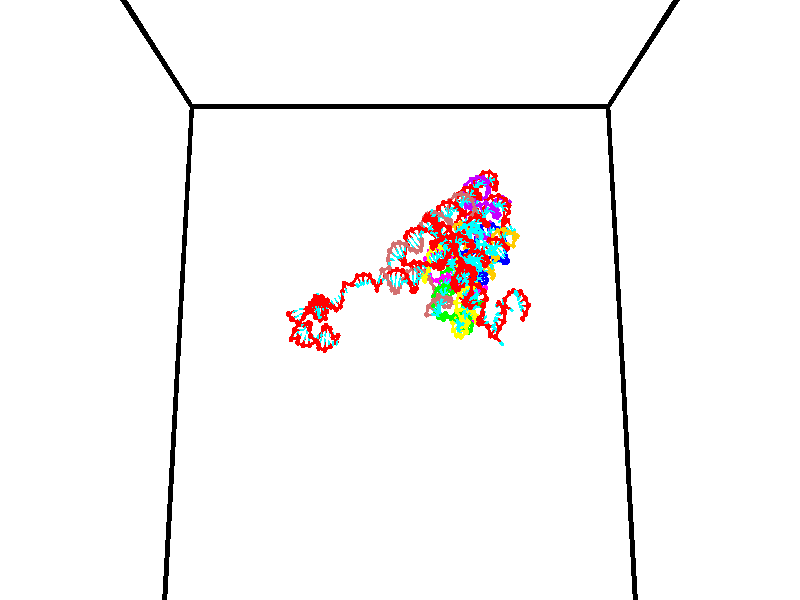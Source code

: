 // switches for output
#declare DRAW_BASES = 1; // possible values are 0, 1; only relevant for DNA ribbons
#declare DRAW_BASES_TYPE = 3; // possible values are 1, 2, 3; only relevant for DNA ribbons
#declare DRAW_FOG = 0; // set to 1 to enable fog

#include "colors.inc"

#include "transforms.inc"
background { rgb <1, 1, 1>}

#default {
   normal{
       ripples 0.25
       frequency 0.20
       turbulence 0.2
       lambda 5
   }
	finish {
		phong 0.1
		phong_size 40.
	}
}

// original window dimensions: 1024x640


// camera settings

camera {
	sky <0, 0.179814, -0.983701>
	up <0, 0.179814, -0.983701>
	right 1.6 * <1, 0, 0>
	location <35, 94.9851, 44.8844>
	look_at <35, 29.7336, 32.9568>
	direction <0, -65.2515, -11.9276>
	angle 67.0682
}


# declare cpy_camera_pos = <35, 94.9851, 44.8844>;
# if (DRAW_FOG = 1)
fog {
	fog_type 2
	up vnormalize(cpy_camera_pos)
	color rgbt<1,1,1,0.3>
	distance 1e-5
	fog_alt 3e-3
	fog_offset 56
}
# end


// LIGHTS

# declare lum = 6;
global_settings {
	ambient_light rgb lum * <0.05, 0.05, 0.05>
	max_trace_level 15
}# declare cpy_direct_light_amount = 0.25;
light_source
{	1000 * <-1, -1.16352, -0.803886>,
	rgb lum * cpy_direct_light_amount
	parallel
}

light_source
{	1000 * <1, 1.16352, 0.803886>,
	rgb lum * cpy_direct_light_amount
	parallel
}

// strand 0

// nucleotide -1

// particle -1
sphere {
	<23.721140, 34.935364, 35.087505> 0.250000
	pigment { color rgbt <1,0,0,0> }
	no_shadow
}
cylinder {
	<24.098267, 34.907669, 34.957088>,  <24.324543, 34.891052, 34.878838>, 0.100000
	pigment { color rgbt <1,0,0,0> }
	no_shadow
}
cylinder {
	<24.098267, 34.907669, 34.957088>,  <23.721140, 34.935364, 35.087505>, 0.100000
	pigment { color rgbt <1,0,0,0> }
	no_shadow
}

// particle -1
sphere {
	<24.098267, 34.907669, 34.957088> 0.100000
	pigment { color rgbt <1,0,0,0> }
	no_shadow
}
sphere {
	0, 1
	scale<0.080000,0.200000,0.300000>
	matrix <0.261115, -0.454548, 0.851590,
		-0.207162, -0.888028, -0.410477,
		0.942816, -0.069235, -0.326042,
		24.381111, 34.886898, 34.859276>
	pigment { color rgbt <0,1,1,0> }
	no_shadow
}
cylinder {
	<23.962244, 34.318581, 35.423737>,  <23.721140, 34.935364, 35.087505>, 0.130000
	pigment { color rgbt <1,0,0,0> }
	no_shadow
}

// nucleotide -1

// particle -1
sphere {
	<23.962244, 34.318581, 35.423737> 0.250000
	pigment { color rgbt <1,0,0,0> }
	no_shadow
}
cylinder {
	<24.303604, 34.509907, 35.340870>,  <24.508421, 34.624702, 35.291149>, 0.100000
	pigment { color rgbt <1,0,0,0> }
	no_shadow
}
cylinder {
	<24.303604, 34.509907, 35.340870>,  <23.962244, 34.318581, 35.423737>, 0.100000
	pigment { color rgbt <1,0,0,0> }
	no_shadow
}

// particle -1
sphere {
	<24.303604, 34.509907, 35.340870> 0.100000
	pigment { color rgbt <1,0,0,0> }
	no_shadow
}
sphere {
	0, 1
	scale<0.080000,0.200000,0.300000>
	matrix <0.379451, -0.297562, 0.876055,
		0.357388, -0.826236, -0.435438,
		0.853399, 0.478319, -0.207171,
		24.559624, 34.653404, 35.278717>
	pigment { color rgbt <0,1,1,0> }
	no_shadow
}
cylinder {
	<24.491835, 33.872696, 35.645599>,  <23.962244, 34.318581, 35.423737>, 0.130000
	pigment { color rgbt <1,0,0,0> }
	no_shadow
}

// nucleotide -1

// particle -1
sphere {
	<24.491835, 33.872696, 35.645599> 0.250000
	pigment { color rgbt <1,0,0,0> }
	no_shadow
}
cylinder {
	<24.664932, 34.233295, 35.643181>,  <24.768791, 34.449654, 35.641727>, 0.100000
	pigment { color rgbt <1,0,0,0> }
	no_shadow
}
cylinder {
	<24.664932, 34.233295, 35.643181>,  <24.491835, 33.872696, 35.645599>, 0.100000
	pigment { color rgbt <1,0,0,0> }
	no_shadow
}

// particle -1
sphere {
	<24.664932, 34.233295, 35.643181> 0.100000
	pigment { color rgbt <1,0,0,0> }
	no_shadow
}
sphere {
	0, 1
	scale<0.080000,0.200000,0.300000>
	matrix <0.598548, -0.282290, 0.749702,
		0.674145, -0.328051, -0.661748,
		0.432745, 0.901496, -0.006050,
		24.794756, 34.503746, 35.641365>
	pigment { color rgbt <0,1,1,0> }
	no_shadow
}
cylinder {
	<25.184736, 33.752243, 35.860573>,  <24.491835, 33.872696, 35.645599>, 0.130000
	pigment { color rgbt <1,0,0,0> }
	no_shadow
}

// nucleotide -1

// particle -1
sphere {
	<25.184736, 33.752243, 35.860573> 0.250000
	pigment { color rgbt <1,0,0,0> }
	no_shadow
}
cylinder {
	<25.105759, 34.136600, 35.938248>,  <25.058372, 34.367214, 35.984852>, 0.100000
	pigment { color rgbt <1,0,0,0> }
	no_shadow
}
cylinder {
	<25.105759, 34.136600, 35.938248>,  <25.184736, 33.752243, 35.860573>, 0.100000
	pigment { color rgbt <1,0,0,0> }
	no_shadow
}

// particle -1
sphere {
	<25.105759, 34.136600, 35.938248> 0.100000
	pigment { color rgbt <1,0,0,0> }
	no_shadow
}
sphere {
	0, 1
	scale<0.080000,0.200000,0.300000>
	matrix <0.594333, -0.040196, 0.803214,
		0.779605, 0.274001, -0.563151,
		-0.197445, 0.960889, 0.194185,
		25.046526, 34.424866, 35.996502>
	pigment { color rgbt <0,1,1,0> }
	no_shadow
}
cylinder {
	<25.704723, 34.303234, 35.777580>,  <25.184736, 33.752243, 35.860573>, 0.130000
	pigment { color rgbt <1,0,0,0> }
	no_shadow
}

// nucleotide -1

// particle -1
sphere {
	<25.704723, 34.303234, 35.777580> 0.250000
	pigment { color rgbt <1,0,0,0> }
	no_shadow
}
cylinder {
	<25.496716, 34.455711, 36.083332>,  <25.371912, 34.547199, 36.266781>, 0.100000
	pigment { color rgbt <1,0,0,0> }
	no_shadow
}
cylinder {
	<25.496716, 34.455711, 36.083332>,  <25.704723, 34.303234, 35.777580>, 0.100000
	pigment { color rgbt <1,0,0,0> }
	no_shadow
}

// particle -1
sphere {
	<25.496716, 34.455711, 36.083332> 0.100000
	pigment { color rgbt <1,0,0,0> }
	no_shadow
}
sphere {
	0, 1
	scale<0.080000,0.200000,0.300000>
	matrix <0.776071, -0.162943, 0.609232,
		0.356784, 0.910023, -0.211099,
		-0.520018, 0.381192, 0.764378,
		25.340710, 34.570068, 36.312645>
	pigment { color rgbt <0,1,1,0> }
	no_shadow
}
cylinder {
	<25.992586, 34.913425, 35.953423>,  <25.704723, 34.303234, 35.777580>, 0.130000
	pigment { color rgbt <1,0,0,0> }
	no_shadow
}

// nucleotide -1

// particle -1
sphere {
	<25.992586, 34.913425, 35.953423> 0.250000
	pigment { color rgbt <1,0,0,0> }
	no_shadow
}
cylinder {
	<25.810225, 34.797371, 36.289986>,  <25.700808, 34.727737, 36.491924>, 0.100000
	pigment { color rgbt <1,0,0,0> }
	no_shadow
}
cylinder {
	<25.810225, 34.797371, 36.289986>,  <25.992586, 34.913425, 35.953423>, 0.100000
	pigment { color rgbt <1,0,0,0> }
	no_shadow
}

// particle -1
sphere {
	<25.810225, 34.797371, 36.289986> 0.100000
	pigment { color rgbt <1,0,0,0> }
	no_shadow
}
sphere {
	0, 1
	scale<0.080000,0.200000,0.300000>
	matrix <0.785394, 0.313587, 0.533684,
		-0.418697, 0.904148, 0.084905,
		-0.455904, -0.290136, 0.841411,
		25.673452, 34.710331, 36.542408>
	pigment { color rgbt <0,1,1,0> }
	no_shadow
}
cylinder {
	<26.008688, 35.474438, 36.440975>,  <25.992586, 34.913425, 35.953423>, 0.130000
	pigment { color rgbt <1,0,0,0> }
	no_shadow
}

// nucleotide -1

// particle -1
sphere {
	<26.008688, 35.474438, 36.440975> 0.250000
	pigment { color rgbt <1,0,0,0> }
	no_shadow
}
cylinder {
	<25.975702, 35.132687, 36.646202>,  <25.955912, 34.927635, 36.769337>, 0.100000
	pigment { color rgbt <1,0,0,0> }
	no_shadow
}
cylinder {
	<25.975702, 35.132687, 36.646202>,  <26.008688, 35.474438, 36.440975>, 0.100000
	pigment { color rgbt <1,0,0,0> }
	no_shadow
}

// particle -1
sphere {
	<25.975702, 35.132687, 36.646202> 0.100000
	pigment { color rgbt <1,0,0,0> }
	no_shadow
}
sphere {
	0, 1
	scale<0.080000,0.200000,0.300000>
	matrix <0.865223, 0.194103, 0.462291,
		-0.494559, 0.482040, 0.723221,
		-0.082463, -0.854378, 0.513068,
		25.950964, 34.876373, 36.800121>
	pigment { color rgbt <0,1,1,0> }
	no_shadow
}
cylinder {
	<26.143694, 35.771683, 37.045696>,  <26.008688, 35.474438, 36.440975>, 0.130000
	pigment { color rgbt <1,0,0,0> }
	no_shadow
}

// nucleotide -1

// particle -1
sphere {
	<26.143694, 35.771683, 37.045696> 0.250000
	pigment { color rgbt <1,0,0,0> }
	no_shadow
}
cylinder {
	<26.197006, 35.375351, 37.054611>,  <26.228994, 35.137554, 37.059959>, 0.100000
	pigment { color rgbt <1,0,0,0> }
	no_shadow
}
cylinder {
	<26.197006, 35.375351, 37.054611>,  <26.143694, 35.771683, 37.045696>, 0.100000
	pigment { color rgbt <1,0,0,0> }
	no_shadow
}

// particle -1
sphere {
	<26.197006, 35.375351, 37.054611> 0.100000
	pigment { color rgbt <1,0,0,0> }
	no_shadow
}
sphere {
	0, 1
	scale<0.080000,0.200000,0.300000>
	matrix <0.951414, 0.134215, 0.277126,
		-0.277576, -0.015730, 0.960575,
		0.133283, -0.990827, 0.022289,
		26.236992, 35.078102, 37.061298>
	pigment { color rgbt <0,1,1,0> }
	no_shadow
}
cylinder {
	<26.718288, 35.698078, 37.511066>,  <26.143694, 35.771683, 37.045696>, 0.130000
	pigment { color rgbt <1,0,0,0> }
	no_shadow
}

// nucleotide -1

// particle -1
sphere {
	<26.718288, 35.698078, 37.511066> 0.250000
	pigment { color rgbt <1,0,0,0> }
	no_shadow
}
cylinder {
	<26.691977, 35.329651, 37.357548>,  <26.676189, 35.108593, 37.265438>, 0.100000
	pigment { color rgbt <1,0,0,0> }
	no_shadow
}
cylinder {
	<26.691977, 35.329651, 37.357548>,  <26.718288, 35.698078, 37.511066>, 0.100000
	pigment { color rgbt <1,0,0,0> }
	no_shadow
}

// particle -1
sphere {
	<26.691977, 35.329651, 37.357548> 0.100000
	pigment { color rgbt <1,0,0,0> }
	no_shadow
}
sphere {
	0, 1
	scale<0.080000,0.200000,0.300000>
	matrix <0.941780, -0.184409, 0.281148,
		-0.329732, -0.342956, 0.879578,
		-0.065780, -0.921073, -0.383794,
		26.672243, 35.053329, 37.242409>
	pigment { color rgbt <0,1,1,0> }
	no_shadow
}
cylinder {
	<26.931973, 35.221764, 38.017792>,  <26.718288, 35.698078, 37.511066>, 0.130000
	pigment { color rgbt <1,0,0,0> }
	no_shadow
}

// nucleotide -1

// particle -1
sphere {
	<26.931973, 35.221764, 38.017792> 0.250000
	pigment { color rgbt <1,0,0,0> }
	no_shadow
}
cylinder {
	<27.000380, 35.053013, 37.661640>,  <27.041424, 34.951763, 37.447948>, 0.100000
	pigment { color rgbt <1,0,0,0> }
	no_shadow
}
cylinder {
	<27.000380, 35.053013, 37.661640>,  <26.931973, 35.221764, 38.017792>, 0.100000
	pigment { color rgbt <1,0,0,0> }
	no_shadow
}

// particle -1
sphere {
	<27.000380, 35.053013, 37.661640> 0.100000
	pigment { color rgbt <1,0,0,0> }
	no_shadow
}
sphere {
	0, 1
	scale<0.080000,0.200000,0.300000>
	matrix <0.976382, -0.048531, 0.210531,
		-0.132029, -0.905353, 0.403613,
		0.171017, -0.421877, -0.890378,
		27.051685, 34.926449, 37.394527>
	pigment { color rgbt <0,1,1,0> }
	no_shadow
}
cylinder {
	<27.442209, 34.674709, 38.100517>,  <26.931973, 35.221764, 38.017792>, 0.130000
	pigment { color rgbt <1,0,0,0> }
	no_shadow
}

// nucleotide -1

// particle -1
sphere {
	<27.442209, 34.674709, 38.100517> 0.250000
	pigment { color rgbt <1,0,0,0> }
	no_shadow
}
cylinder {
	<27.453018, 34.772812, 37.712883>,  <27.459503, 34.831673, 37.480305>, 0.100000
	pigment { color rgbt <1,0,0,0> }
	no_shadow
}
cylinder {
	<27.453018, 34.772812, 37.712883>,  <27.442209, 34.674709, 38.100517>, 0.100000
	pigment { color rgbt <1,0,0,0> }
	no_shadow
}

// particle -1
sphere {
	<27.453018, 34.772812, 37.712883> 0.100000
	pigment { color rgbt <1,0,0,0> }
	no_shadow
}
sphere {
	0, 1
	scale<0.080000,0.200000,0.300000>
	matrix <0.978406, 0.192235, 0.075934,
		0.204915, -0.950208, -0.234766,
		0.027023, 0.245257, -0.969081,
		27.461124, 34.846390, 37.422157>
	pigment { color rgbt <0,1,1,0> }
	no_shadow
}
cylinder {
	<27.987206, 34.268333, 37.761696>,  <27.442209, 34.674709, 38.100517>, 0.130000
	pigment { color rgbt <1,0,0,0> }
	no_shadow
}

// nucleotide -1

// particle -1
sphere {
	<27.987206, 34.268333, 37.761696> 0.250000
	pigment { color rgbt <1,0,0,0> }
	no_shadow
}
cylinder {
	<27.919529, 34.631847, 37.609131>,  <27.878923, 34.849957, 37.517590>, 0.100000
	pigment { color rgbt <1,0,0,0> }
	no_shadow
}
cylinder {
	<27.919529, 34.631847, 37.609131>,  <27.987206, 34.268333, 37.761696>, 0.100000
	pigment { color rgbt <1,0,0,0> }
	no_shadow
}

// particle -1
sphere {
	<27.919529, 34.631847, 37.609131> 0.100000
	pigment { color rgbt <1,0,0,0> }
	no_shadow
}
sphere {
	0, 1
	scale<0.080000,0.200000,0.300000>
	matrix <0.976713, 0.206406, 0.058544,
		0.131930, -0.362627, -0.922549,
		-0.169190, 0.908789, -0.381414,
		27.868773, 34.904484, 37.494705>
	pigment { color rgbt <0,1,1,0> }
	no_shadow
}
cylinder {
	<28.561836, 34.439552, 37.435116>,  <27.987206, 34.268333, 37.761696>, 0.130000
	pigment { color rgbt <1,0,0,0> }
	no_shadow
}

// nucleotide -1

// particle -1
sphere {
	<28.561836, 34.439552, 37.435116> 0.250000
	pigment { color rgbt <1,0,0,0> }
	no_shadow
}
cylinder {
	<28.423380, 34.804173, 37.523899>,  <28.340307, 35.022945, 37.577171>, 0.100000
	pigment { color rgbt <1,0,0,0> }
	no_shadow
}
cylinder {
	<28.423380, 34.804173, 37.523899>,  <28.561836, 34.439552, 37.435116>, 0.100000
	pigment { color rgbt <1,0,0,0> }
	no_shadow
}

// particle -1
sphere {
	<28.423380, 34.804173, 37.523899> 0.100000
	pigment { color rgbt <1,0,0,0> }
	no_shadow
}
sphere {
	0, 1
	scale<0.080000,0.200000,0.300000>
	matrix <0.937137, 0.347108, 0.035929,
		-0.044293, 0.220444, -0.974393,
		-0.346140, 0.911549, 0.221961,
		28.319538, 35.077637, 37.590488>
	pigment { color rgbt <0,1,1,0> }
	no_shadow
}
cylinder {
	<28.795340, 34.930275, 36.919331>,  <28.561836, 34.439552, 37.435116>, 0.130000
	pigment { color rgbt <1,0,0,0> }
	no_shadow
}

// nucleotide -1

// particle -1
sphere {
	<28.795340, 34.930275, 36.919331> 0.250000
	pigment { color rgbt <1,0,0,0> }
	no_shadow
}
cylinder {
	<28.762995, 35.088261, 37.285385>,  <28.743587, 35.183052, 37.505016>, 0.100000
	pigment { color rgbt <1,0,0,0> }
	no_shadow
}
cylinder {
	<28.762995, 35.088261, 37.285385>,  <28.795340, 34.930275, 36.919331>, 0.100000
	pigment { color rgbt <1,0,0,0> }
	no_shadow
}

// particle -1
sphere {
	<28.762995, 35.088261, 37.285385> 0.100000
	pigment { color rgbt <1,0,0,0> }
	no_shadow
}
sphere {
	0, 1
	scale<0.080000,0.200000,0.300000>
	matrix <0.989533, 0.141911, 0.026191,
		-0.119523, 0.907671, -0.402303,
		-0.080864, 0.394962, 0.915132,
		28.738735, 35.206749, 37.559925>
	pigment { color rgbt <0,1,1,0> }
	no_shadow
}
cylinder {
	<28.342058, 35.439438, 37.157303>,  <28.795340, 34.930275, 36.919331>, 0.130000
	pigment { color rgbt <1,0,0,0> }
	no_shadow
}

// nucleotide -1

// particle -1
sphere {
	<28.342058, 35.439438, 37.157303> 0.250000
	pigment { color rgbt <1,0,0,0> }
	no_shadow
}
cylinder {
	<28.316866, 35.098892, 36.948990>,  <28.301750, 34.894566, 36.824001>, 0.100000
	pigment { color rgbt <1,0,0,0> }
	no_shadow
}
cylinder {
	<28.316866, 35.098892, 36.948990>,  <28.342058, 35.439438, 37.157303>, 0.100000
	pigment { color rgbt <1,0,0,0> }
	no_shadow
}

// particle -1
sphere {
	<28.316866, 35.098892, 36.948990> 0.100000
	pigment { color rgbt <1,0,0,0> }
	no_shadow
}
sphere {
	0, 1
	scale<0.080000,0.200000,0.300000>
	matrix <-0.955919, 0.201415, -0.213663,
		0.286798, 0.484370, -0.826518,
		-0.062981, -0.851362, -0.520784,
		28.297972, 34.843483, 36.792755>
	pigment { color rgbt <0,1,1,0> }
	no_shadow
}
cylinder {
	<28.046917, 35.547874, 36.445114>,  <28.342058, 35.439438, 37.157303>, 0.130000
	pigment { color rgbt <1,0,0,0> }
	no_shadow
}

// nucleotide -1

// particle -1
sphere {
	<28.046917, 35.547874, 36.445114> 0.250000
	pigment { color rgbt <1,0,0,0> }
	no_shadow
}
cylinder {
	<27.991318, 35.203953, 36.641655>,  <27.957958, 34.997601, 36.759579>, 0.100000
	pigment { color rgbt <1,0,0,0> }
	no_shadow
}
cylinder {
	<27.991318, 35.203953, 36.641655>,  <28.046917, 35.547874, 36.445114>, 0.100000
	pigment { color rgbt <1,0,0,0> }
	no_shadow
}

// particle -1
sphere {
	<27.991318, 35.203953, 36.641655> 0.100000
	pigment { color rgbt <1,0,0,0> }
	no_shadow
}
sphere {
	0, 1
	scale<0.080000,0.200000,0.300000>
	matrix <-0.987090, 0.160162, 0.001025,
		-0.079576, -0.484862, -0.870963,
		-0.138998, -0.859801, 0.491348,
		27.949619, 34.946014, 36.789059>
	pigment { color rgbt <0,1,1,0> }
	no_shadow
}
cylinder {
	<27.583424, 35.056728, 36.115112>,  <28.046917, 35.547874, 36.445114>, 0.130000
	pigment { color rgbt <1,0,0,0> }
	no_shadow
}

// nucleotide -1

// particle -1
sphere {
	<27.583424, 35.056728, 36.115112> 0.250000
	pigment { color rgbt <1,0,0,0> }
	no_shadow
}
cylinder {
	<27.545021, 34.978294, 36.505463>,  <27.521980, 34.931232, 36.739674>, 0.100000
	pigment { color rgbt <1,0,0,0> }
	no_shadow
}
cylinder {
	<27.545021, 34.978294, 36.505463>,  <27.583424, 35.056728, 36.115112>, 0.100000
	pigment { color rgbt <1,0,0,0> }
	no_shadow
}

// particle -1
sphere {
	<27.545021, 34.978294, 36.505463> 0.100000
	pigment { color rgbt <1,0,0,0> }
	no_shadow
}
sphere {
	0, 1
	scale<0.080000,0.200000,0.300000>
	matrix <-0.985918, -0.116131, -0.120328,
		0.136924, -0.973685, -0.182178,
		-0.096005, -0.196089, 0.975875,
		27.516220, 34.919468, 36.798225>
	pigment { color rgbt <0,1,1,0> }
	no_shadow
}
cylinder {
	<27.258543, 34.388283, 36.212189>,  <27.583424, 35.056728, 36.115112>, 0.130000
	pigment { color rgbt <1,0,0,0> }
	no_shadow
}

// nucleotide -1

// particle -1
sphere {
	<27.258543, 34.388283, 36.212189> 0.250000
	pigment { color rgbt <1,0,0,0> }
	no_shadow
}
cylinder {
	<27.175983, 34.574768, 36.556290>,  <27.126448, 34.686661, 36.762753>, 0.100000
	pigment { color rgbt <1,0,0,0> }
	no_shadow
}
cylinder {
	<27.175983, 34.574768, 36.556290>,  <27.258543, 34.388283, 36.212189>, 0.100000
	pigment { color rgbt <1,0,0,0> }
	no_shadow
}

// particle -1
sphere {
	<27.175983, 34.574768, 36.556290> 0.100000
	pigment { color rgbt <1,0,0,0> }
	no_shadow
}
sphere {
	0, 1
	scale<0.080000,0.200000,0.300000>
	matrix <-0.950602, -0.303870, -0.063392,
		0.231852, -0.830846, 0.505905,
		-0.206399, 0.466217, 0.860257,
		27.114063, 34.714634, 36.814365>
	pigment { color rgbt <0,1,1,0> }
	no_shadow
}
cylinder {
	<26.948660, 33.936016, 36.735371>,  <27.258543, 34.388283, 36.212189>, 0.130000
	pigment { color rgbt <1,0,0,0> }
	no_shadow
}

// nucleotide -1

// particle -1
sphere {
	<26.948660, 33.936016, 36.735371> 0.250000
	pigment { color rgbt <1,0,0,0> }
	no_shadow
}
cylinder {
	<26.836765, 34.297546, 36.864895>,  <26.769629, 34.514465, 36.942608>, 0.100000
	pigment { color rgbt <1,0,0,0> }
	no_shadow
}
cylinder {
	<26.836765, 34.297546, 36.864895>,  <26.948660, 33.936016, 36.735371>, 0.100000
	pigment { color rgbt <1,0,0,0> }
	no_shadow
}

// particle -1
sphere {
	<26.836765, 34.297546, 36.864895> 0.100000
	pigment { color rgbt <1,0,0,0> }
	no_shadow
}
sphere {
	0, 1
	scale<0.080000,0.200000,0.300000>
	matrix <-0.958313, -0.283296, -0.037143,
		0.058163, -0.320698, 0.945394,
		-0.279738, 0.903823, 0.323806,
		26.752844, 34.568695, 36.962036>
	pigment { color rgbt <0,1,1,0> }
	no_shadow
}
cylinder {
	<26.465151, 33.798157, 37.247952>,  <26.948660, 33.936016, 36.735371>, 0.130000
	pigment { color rgbt <1,0,0,0> }
	no_shadow
}

// nucleotide -1

// particle -1
sphere {
	<26.465151, 33.798157, 37.247952> 0.250000
	pigment { color rgbt <1,0,0,0> }
	no_shadow
}
cylinder {
	<26.386196, 34.182747, 37.171421>,  <26.338823, 34.413502, 37.125504>, 0.100000
	pigment { color rgbt <1,0,0,0> }
	no_shadow
}
cylinder {
	<26.386196, 34.182747, 37.171421>,  <26.465151, 33.798157, 37.247952>, 0.100000
	pigment { color rgbt <1,0,0,0> }
	no_shadow
}

// particle -1
sphere {
	<26.386196, 34.182747, 37.171421> 0.100000
	pigment { color rgbt <1,0,0,0> }
	no_shadow
}
sphere {
	0, 1
	scale<0.080000,0.200000,0.300000>
	matrix <-0.968984, -0.161749, 0.186834,
		0.148689, 0.222272, 0.963580,
		-0.197386, 0.961474, -0.191328,
		26.326981, 34.471188, 37.114021>
	pigment { color rgbt <0,1,1,0> }
	no_shadow
}
cylinder {
	<25.806932, 33.943947, 37.623558>,  <26.465151, 33.798157, 37.247952>, 0.130000
	pigment { color rgbt <1,0,0,0> }
	no_shadow
}

// nucleotide -1

// particle -1
sphere {
	<25.806932, 33.943947, 37.623558> 0.250000
	pigment { color rgbt <1,0,0,0> }
	no_shadow
}
cylinder {
	<25.818615, 34.211857, 37.326763>,  <25.825624, 34.372604, 37.148685>, 0.100000
	pigment { color rgbt <1,0,0,0> }
	no_shadow
}
cylinder {
	<25.818615, 34.211857, 37.326763>,  <25.806932, 33.943947, 37.623558>, 0.100000
	pigment { color rgbt <1,0,0,0> }
	no_shadow
}

// particle -1
sphere {
	<25.818615, 34.211857, 37.326763> 0.100000
	pigment { color rgbt <1,0,0,0> }
	no_shadow
}
sphere {
	0, 1
	scale<0.080000,0.200000,0.300000>
	matrix <-0.972880, -0.151357, -0.174919,
		-0.229462, 0.726976, 0.647188,
		0.029205, 0.669773, -0.741991,
		25.827377, 34.412788, 37.104164>
	pigment { color rgbt <0,1,1,0> }
	no_shadow
}
cylinder {
	<25.175404, 34.202972, 37.666767>,  <25.806932, 33.943947, 37.623558>, 0.130000
	pigment { color rgbt <1,0,0,0> }
	no_shadow
}

// nucleotide -1

// particle -1
sphere {
	<25.175404, 34.202972, 37.666767> 0.250000
	pigment { color rgbt <1,0,0,0> }
	no_shadow
}
cylinder {
	<25.312660, 34.304413, 37.305008>,  <25.395014, 34.365276, 37.087952>, 0.100000
	pigment { color rgbt <1,0,0,0> }
	no_shadow
}
cylinder {
	<25.312660, 34.304413, 37.305008>,  <25.175404, 34.202972, 37.666767>, 0.100000
	pigment { color rgbt <1,0,0,0> }
	no_shadow
}

// particle -1
sphere {
	<25.312660, 34.304413, 37.305008> 0.100000
	pigment { color rgbt <1,0,0,0> }
	no_shadow
}
sphere {
	0, 1
	scale<0.080000,0.200000,0.300000>
	matrix <-0.935581, 0.177699, -0.305141,
		0.083326, 0.950846, 0.298242,
		0.343140, 0.253604, -0.904401,
		25.415602, 34.380493, 37.033688>
	pigment { color rgbt <0,1,1,0> }
	no_shadow
}
cylinder {
	<24.725195, 34.757946, 37.513885>,  <25.175404, 34.202972, 37.666767>, 0.130000
	pigment { color rgbt <1,0,0,0> }
	no_shadow
}

// nucleotide -1

// particle -1
sphere {
	<24.725195, 34.757946, 37.513885> 0.250000
	pigment { color rgbt <1,0,0,0> }
	no_shadow
}
cylinder {
	<24.891144, 34.697937, 37.154915>,  <24.990713, 34.661930, 36.939533>, 0.100000
	pigment { color rgbt <1,0,0,0> }
	no_shadow
}
cylinder {
	<24.891144, 34.697937, 37.154915>,  <24.725195, 34.757946, 37.513885>, 0.100000
	pigment { color rgbt <1,0,0,0> }
	no_shadow
}

// particle -1
sphere {
	<24.891144, 34.697937, 37.154915> 0.100000
	pigment { color rgbt <1,0,0,0> }
	no_shadow
}
sphere {
	0, 1
	scale<0.080000,0.200000,0.300000>
	matrix <-0.812940, 0.381880, -0.439655,
		0.408669, 0.911954, 0.036470,
		0.414872, -0.150025, -0.897426,
		25.015606, 34.652931, 36.885689>
	pigment { color rgbt <0,1,1,0> }
	no_shadow
}
cylinder {
	<24.889730, 35.371010, 37.153549>,  <24.725195, 34.757946, 37.513885>, 0.130000
	pigment { color rgbt <1,0,0,0> }
	no_shadow
}

// nucleotide -1

// particle -1
sphere {
	<24.889730, 35.371010, 37.153549> 0.250000
	pigment { color rgbt <1,0,0,0> }
	no_shadow
}
cylinder {
	<24.789499, 35.071632, 36.907936>,  <24.729361, 34.892006, 36.760567>, 0.100000
	pigment { color rgbt <1,0,0,0> }
	no_shadow
}
cylinder {
	<24.789499, 35.071632, 36.907936>,  <24.889730, 35.371010, 37.153549>, 0.100000
	pigment { color rgbt <1,0,0,0> }
	no_shadow
}

// particle -1
sphere {
	<24.789499, 35.071632, 36.907936> 0.100000
	pigment { color rgbt <1,0,0,0> }
	no_shadow
}
sphere {
	0, 1
	scale<0.080000,0.200000,0.300000>
	matrix <-0.796918, 0.519596, -0.308125,
		0.549665, 0.412126, -0.726650,
		-0.250578, -0.748446, -0.614035,
		24.714325, 34.847099, 36.723724>
	pigment { color rgbt <0,1,1,0> }
	no_shadow
}
cylinder {
	<24.189016, 35.492023, 37.297421>,  <24.889730, 35.371010, 37.153549>, 0.130000
	pigment { color rgbt <1,0,0,0> }
	no_shadow
}

// nucleotide -1

// particle -1
sphere {
	<24.189016, 35.492023, 37.297421> 0.250000
	pigment { color rgbt <1,0,0,0> }
	no_shadow
}
cylinder {
	<24.208578, 35.134590, 37.118931>,  <24.220316, 34.920132, 37.011837>, 0.100000
	pigment { color rgbt <1,0,0,0> }
	no_shadow
}
cylinder {
	<24.208578, 35.134590, 37.118931>,  <24.189016, 35.492023, 37.297421>, 0.100000
	pigment { color rgbt <1,0,0,0> }
	no_shadow
}

// particle -1
sphere {
	<24.208578, 35.134590, 37.118931> 0.100000
	pigment { color rgbt <1,0,0,0> }
	no_shadow
}
sphere {
	0, 1
	scale<0.080000,0.200000,0.300000>
	matrix <0.902928, 0.230549, -0.362724,
		0.427001, -0.385170, 0.818116,
		0.048905, -0.893583, -0.446226,
		24.223249, 34.866516, 36.985062>
	pigment { color rgbt <0,1,1,0> }
	no_shadow
}
cylinder {
	<24.469755, 35.369839, 36.529320>,  <24.189016, 35.492023, 37.297421>, 0.130000
	pigment { color rgbt <1,0,0,0> }
	no_shadow
}

// nucleotide -1

// particle -1
sphere {
	<24.469755, 35.369839, 36.529320> 0.250000
	pigment { color rgbt <1,0,0,0> }
	no_shadow
}
cylinder {
	<24.806553, 35.155441, 36.504799>,  <25.008631, 35.026802, 36.490086>, 0.100000
	pigment { color rgbt <1,0,0,0> }
	no_shadow
}
cylinder {
	<24.806553, 35.155441, 36.504799>,  <24.469755, 35.369839, 36.529320>, 0.100000
	pigment { color rgbt <1,0,0,0> }
	no_shadow
}

// particle -1
sphere {
	<24.806553, 35.155441, 36.504799> 0.100000
	pigment { color rgbt <1,0,0,0> }
	no_shadow
}
sphere {
	0, 1
	scale<0.080000,0.200000,0.300000>
	matrix <-0.148798, -0.121498, -0.981375,
		0.518562, 0.835434, -0.182055,
		0.841993, -0.535993, -0.061306,
		25.059151, 34.994644, 36.486408>
	pigment { color rgbt <0,1,1,0> }
	no_shadow
}
cylinder {
	<24.967505, 35.731300, 36.100140>,  <24.469755, 35.369839, 36.529320>, 0.130000
	pigment { color rgbt <1,0,0,0> }
	no_shadow
}

// nucleotide -1

// particle -1
sphere {
	<24.967505, 35.731300, 36.100140> 0.250000
	pigment { color rgbt <1,0,0,0> }
	no_shadow
}
cylinder {
	<25.017382, 35.336609, 36.058529>,  <25.047308, 35.099796, 36.033562>, 0.100000
	pigment { color rgbt <1,0,0,0> }
	no_shadow
}
cylinder {
	<25.017382, 35.336609, 36.058529>,  <24.967505, 35.731300, 36.100140>, 0.100000
	pigment { color rgbt <1,0,0,0> }
	no_shadow
}

// particle -1
sphere {
	<25.017382, 35.336609, 36.058529> 0.100000
	pigment { color rgbt <1,0,0,0> }
	no_shadow
}
sphere {
	0, 1
	scale<0.080000,0.200000,0.300000>
	matrix <-0.079703, 0.094543, -0.992325,
		0.988989, 0.132028, -0.066856,
		0.124694, -0.986727, -0.104025,
		25.054790, 35.040592, 36.027321>
	pigment { color rgbt <0,1,1,0> }
	no_shadow
}
cylinder {
	<25.397106, 35.706459, 35.527725>,  <24.967505, 35.731300, 36.100140>, 0.130000
	pigment { color rgbt <1,0,0,0> }
	no_shadow
}

// nucleotide -1

// particle -1
sphere {
	<25.397106, 35.706459, 35.527725> 0.250000
	pigment { color rgbt <1,0,0,0> }
	no_shadow
}
cylinder {
	<25.216351, 35.351803, 35.567055>,  <25.107897, 35.139008, 35.590652>, 0.100000
	pigment { color rgbt <1,0,0,0> }
	no_shadow
}
cylinder {
	<25.216351, 35.351803, 35.567055>,  <25.397106, 35.706459, 35.527725>, 0.100000
	pigment { color rgbt <1,0,0,0> }
	no_shadow
}

// particle -1
sphere {
	<25.216351, 35.351803, 35.567055> 0.100000
	pigment { color rgbt <1,0,0,0> }
	no_shadow
}
sphere {
	0, 1
	scale<0.080000,0.200000,0.300000>
	matrix <-0.200532, -0.006436, -0.979666,
		0.869244, -0.462416, -0.174891,
		-0.451888, -0.886640, 0.098324,
		25.080784, 35.085812, 35.596554>
	pigment { color rgbt <0,1,1,0> }
	no_shadow
}
cylinder {
	<25.731146, 35.135372, 34.952827>,  <25.397106, 35.706459, 35.527725>, 0.130000
	pigment { color rgbt <1,0,0,0> }
	no_shadow
}

// nucleotide -1

// particle -1
sphere {
	<25.731146, 35.135372, 34.952827> 0.250000
	pigment { color rgbt <1,0,0,0> }
	no_shadow
}
cylinder {
	<25.356600, 35.030312, 35.045979>,  <25.131872, 34.967274, 35.101871>, 0.100000
	pigment { color rgbt <1,0,0,0> }
	no_shadow
}
cylinder {
	<25.356600, 35.030312, 35.045979>,  <25.731146, 35.135372, 34.952827>, 0.100000
	pigment { color rgbt <1,0,0,0> }
	no_shadow
}

// particle -1
sphere {
	<25.356600, 35.030312, 35.045979> 0.100000
	pigment { color rgbt <1,0,0,0> }
	no_shadow
}
sphere {
	0, 1
	scale<0.080000,0.200000,0.300000>
	matrix <-0.225924, -0.056823, -0.972486,
		0.268662, -0.963215, -0.006133,
		-0.936365, -0.262655, 0.232880,
		25.075691, 34.951515, 35.115841>
	pigment { color rgbt <0,1,1,0> }
	no_shadow
}
cylinder {
	<25.550770, 34.519978, 34.567440>,  <25.731146, 35.135372, 34.952827>, 0.130000
	pigment { color rgbt <1,0,0,0> }
	no_shadow
}

// nucleotide -1

// particle -1
sphere {
	<25.550770, 34.519978, 34.567440> 0.250000
	pigment { color rgbt <1,0,0,0> }
	no_shadow
}
cylinder {
	<25.266678, 34.793644, 34.633770>,  <25.096224, 34.957844, 34.673569>, 0.100000
	pigment { color rgbt <1,0,0,0> }
	no_shadow
}
cylinder {
	<25.266678, 34.793644, 34.633770>,  <25.550770, 34.519978, 34.567440>, 0.100000
	pigment { color rgbt <1,0,0,0> }
	no_shadow
}

// particle -1
sphere {
	<25.266678, 34.793644, 34.633770> 0.100000
	pigment { color rgbt <1,0,0,0> }
	no_shadow
}
sphere {
	0, 1
	scale<0.080000,0.200000,0.300000>
	matrix <-0.083517, 0.152006, -0.984845,
		-0.699001, -0.713313, -0.050820,
		-0.710227, 0.684163, 0.165826,
		25.053610, 34.998894, 34.683517>
	pigment { color rgbt <0,1,1,0> }
	no_shadow
}
cylinder {
	<25.855389, 33.919449, 34.126354>,  <25.550770, 34.519978, 34.567440>, 0.130000
	pigment { color rgbt <1,0,0,0> }
	no_shadow
}

// nucleotide -1

// particle -1
sphere {
	<25.855389, 33.919449, 34.126354> 0.250000
	pigment { color rgbt <1,0,0,0> }
	no_shadow
}
cylinder {
	<26.187679, 33.872108, 34.343937>,  <26.387054, 33.843704, 34.474487>, 0.100000
	pigment { color rgbt <1,0,0,0> }
	no_shadow
}
cylinder {
	<26.187679, 33.872108, 34.343937>,  <25.855389, 33.919449, 34.126354>, 0.100000
	pigment { color rgbt <1,0,0,0> }
	no_shadow
}

// particle -1
sphere {
	<26.187679, 33.872108, 34.343937> 0.100000
	pigment { color rgbt <1,0,0,0> }
	no_shadow
}
sphere {
	0, 1
	scale<0.080000,0.200000,0.300000>
	matrix <0.197704, -0.850718, -0.487023,
		0.520388, 0.512125, -0.683318,
		0.830728, -0.118347, 0.543953,
		26.436897, 33.836605, 34.507122>
	pigment { color rgbt <0,1,1,0> }
	no_shadow
}
cylinder {
	<26.367023, 33.855625, 33.631927>,  <25.855389, 33.919449, 34.126354>, 0.130000
	pigment { color rgbt <1,0,0,0> }
	no_shadow
}

// nucleotide -1

// particle -1
sphere {
	<26.367023, 33.855625, 33.631927> 0.250000
	pigment { color rgbt <1,0,0,0> }
	no_shadow
}
cylinder {
	<26.455135, 33.669960, 33.975098>,  <26.508003, 33.558559, 34.181000>, 0.100000
	pigment { color rgbt <1,0,0,0> }
	no_shadow
}
cylinder {
	<26.455135, 33.669960, 33.975098>,  <26.367023, 33.855625, 33.631927>, 0.100000
	pigment { color rgbt <1,0,0,0> }
	no_shadow
}

// particle -1
sphere {
	<26.455135, 33.669960, 33.975098> 0.100000
	pigment { color rgbt <1,0,0,0> }
	no_shadow
}
sphere {
	0, 1
	scale<0.080000,0.200000,0.300000>
	matrix <0.219345, -0.833430, -0.507229,
		0.950455, 0.299914, -0.081777,
		0.220280, -0.464161, 0.857922,
		26.521219, 33.530712, 34.232475>
	pigment { color rgbt <0,1,1,0> }
	no_shadow
}
cylinder {
	<26.996634, 33.401600, 33.449078>,  <26.367023, 33.855625, 33.631927>, 0.130000
	pigment { color rgbt <1,0,0,0> }
	no_shadow
}

// nucleotide -1

// particle -1
sphere {
	<26.996634, 33.401600, 33.449078> 0.250000
	pigment { color rgbt <1,0,0,0> }
	no_shadow
}
cylinder {
	<26.795893, 33.243130, 33.756630>,  <26.675447, 33.148048, 33.941162>, 0.100000
	pigment { color rgbt <1,0,0,0> }
	no_shadow
}
cylinder {
	<26.795893, 33.243130, 33.756630>,  <26.996634, 33.401600, 33.449078>, 0.100000
	pigment { color rgbt <1,0,0,0> }
	no_shadow
}

// particle -1
sphere {
	<26.795893, 33.243130, 33.756630> 0.100000
	pigment { color rgbt <1,0,0,0> }
	no_shadow
}
sphere {
	0, 1
	scale<0.080000,0.200000,0.300000>
	matrix <-0.066091, -0.868771, -0.490784,
		0.862424, -0.297119, 0.409812,
		-0.501854, -0.396179, 0.768885,
		26.645336, 33.124275, 33.987297>
	pigment { color rgbt <0,1,1,0> }
	no_shadow
}
cylinder {
	<27.414972, 32.831299, 33.540150>,  <26.996634, 33.401600, 33.449078>, 0.130000
	pigment { color rgbt <1,0,0,0> }
	no_shadow
}

// nucleotide -1

// particle -1
sphere {
	<27.414972, 32.831299, 33.540150> 0.250000
	pigment { color rgbt <1,0,0,0> }
	no_shadow
}
cylinder {
	<27.085100, 32.732738, 33.743793>,  <26.887177, 32.673603, 33.865978>, 0.100000
	pigment { color rgbt <1,0,0,0> }
	no_shadow
}
cylinder {
	<27.085100, 32.732738, 33.743793>,  <27.414972, 32.831299, 33.540150>, 0.100000
	pigment { color rgbt <1,0,0,0> }
	no_shadow
}

// particle -1
sphere {
	<27.085100, 32.732738, 33.743793> 0.100000
	pigment { color rgbt <1,0,0,0> }
	no_shadow
}
sphere {
	0, 1
	scale<0.080000,0.200000,0.300000>
	matrix <0.004739, -0.903101, -0.429403,
		0.565580, -0.351707, 0.745937,
		-0.824680, -0.246396, 0.509109,
		26.837696, 32.658821, 33.896526>
	pigment { color rgbt <0,1,1,0> }
	no_shadow
}
cylinder {
	<27.553183, 32.239090, 33.783352>,  <27.414972, 32.831299, 33.540150>, 0.130000
	pigment { color rgbt <1,0,0,0> }
	no_shadow
}

// nucleotide -1

// particle -1
sphere {
	<27.553183, 32.239090, 33.783352> 0.250000
	pigment { color rgbt <1,0,0,0> }
	no_shadow
}
cylinder {
	<27.153414, 32.248711, 33.773739>,  <26.913553, 32.254482, 33.767971>, 0.100000
	pigment { color rgbt <1,0,0,0> }
	no_shadow
}
cylinder {
	<27.153414, 32.248711, 33.773739>,  <27.553183, 32.239090, 33.783352>, 0.100000
	pigment { color rgbt <1,0,0,0> }
	no_shadow
}

// particle -1
sphere {
	<27.153414, 32.248711, 33.773739> 0.100000
	pigment { color rgbt <1,0,0,0> }
	no_shadow
}
sphere {
	0, 1
	scale<0.080000,0.200000,0.300000>
	matrix <-0.001273, -0.732769, -0.680477,
		-0.033976, -0.680053, 0.732376,
		-0.999422, 0.024052, -0.024031,
		26.853588, 32.255928, 33.766529>
	pigment { color rgbt <0,1,1,0> }
	no_shadow
}
cylinder {
	<27.093645, 31.870499, 34.326149>,  <27.553183, 32.239090, 33.783352>, 0.130000
	pigment { color rgbt <1,0,0,0> }
	no_shadow
}

// nucleotide -1

// particle -1
sphere {
	<27.093645, 31.870499, 34.326149> 0.250000
	pigment { color rgbt <1,0,0,0> }
	no_shadow
}
cylinder {
	<26.750845, 31.904055, 34.529526>,  <26.545164, 31.924189, 34.651550>, 0.100000
	pigment { color rgbt <1,0,0,0> }
	no_shadow
}
cylinder {
	<26.750845, 31.904055, 34.529526>,  <27.093645, 31.870499, 34.326149>, 0.100000
	pigment { color rgbt <1,0,0,0> }
	no_shadow
}

// particle -1
sphere {
	<26.750845, 31.904055, 34.529526> 0.100000
	pigment { color rgbt <1,0,0,0> }
	no_shadow
}
sphere {
	0, 1
	scale<0.080000,0.200000,0.300000>
	matrix <-0.492177, -0.425579, -0.759371,
		0.152676, -0.901024, 0.406012,
		-0.857002, 0.083892, 0.508439,
		26.493744, 31.929222, 34.682056>
	pigment { color rgbt <0,1,1,0> }
	no_shadow
}
cylinder {
	<26.707275, 31.267437, 34.472607>,  <27.093645, 31.870499, 34.326149>, 0.130000
	pigment { color rgbt <1,0,0,0> }
	no_shadow
}

// nucleotide -1

// particle -1
sphere {
	<26.707275, 31.267437, 34.472607> 0.250000
	pigment { color rgbt <1,0,0,0> }
	no_shadow
}
cylinder {
	<26.451540, 31.573944, 34.447056>,  <26.298098, 31.757849, 34.431725>, 0.100000
	pigment { color rgbt <1,0,0,0> }
	no_shadow
}
cylinder {
	<26.451540, 31.573944, 34.447056>,  <26.707275, 31.267437, 34.472607>, 0.100000
	pigment { color rgbt <1,0,0,0> }
	no_shadow
}

// particle -1
sphere {
	<26.451540, 31.573944, 34.447056> 0.100000
	pigment { color rgbt <1,0,0,0> }
	no_shadow
}
sphere {
	0, 1
	scale<0.080000,0.200000,0.300000>
	matrix <-0.444631, -0.436195, -0.782328,
		-0.627334, -0.471772, 0.619583,
		-0.639339, 0.766267, -0.063875,
		26.259739, 31.803823, 34.427895>
	pigment { color rgbt <0,1,1,0> }
	no_shadow
}
cylinder {
	<26.041594, 30.979429, 34.563404>,  <26.707275, 31.267437, 34.472607>, 0.130000
	pigment { color rgbt <1,0,0,0> }
	no_shadow
}

// nucleotide -1

// particle -1
sphere {
	<26.041594, 30.979429, 34.563404> 0.250000
	pigment { color rgbt <1,0,0,0> }
	no_shadow
}
cylinder {
	<26.038242, 31.284582, 34.304810>,  <26.036232, 31.467674, 34.149654>, 0.100000
	pigment { color rgbt <1,0,0,0> }
	no_shadow
}
cylinder {
	<26.038242, 31.284582, 34.304810>,  <26.041594, 30.979429, 34.563404>, 0.100000
	pigment { color rgbt <1,0,0,0> }
	no_shadow
}

// particle -1
sphere {
	<26.038242, 31.284582, 34.304810> 0.100000
	pigment { color rgbt <1,0,0,0> }
	no_shadow
}
sphere {
	0, 1
	scale<0.080000,0.200000,0.300000>
	matrix <-0.460450, -0.576830, -0.674724,
		-0.887646, 0.292021, 0.356101,
		-0.008376, 0.762883, -0.646482,
		26.035728, 31.513447, 34.110867>
	pigment { color rgbt <0,1,1,0> }
	no_shadow
}
cylinder {
	<25.353935, 30.945354, 34.187309>,  <26.041594, 30.979429, 34.563404>, 0.130000
	pigment { color rgbt <1,0,0,0> }
	no_shadow
}

// nucleotide -1

// particle -1
sphere {
	<25.353935, 30.945354, 34.187309> 0.250000
	pigment { color rgbt <1,0,0,0> }
	no_shadow
}
cylinder {
	<25.623608, 31.148451, 33.972763>,  <25.785410, 31.270308, 33.844036>, 0.100000
	pigment { color rgbt <1,0,0,0> }
	no_shadow
}
cylinder {
	<25.623608, 31.148451, 33.972763>,  <25.353935, 30.945354, 34.187309>, 0.100000
	pigment { color rgbt <1,0,0,0> }
	no_shadow
}

// particle -1
sphere {
	<25.623608, 31.148451, 33.972763> 0.100000
	pigment { color rgbt <1,0,0,0> }
	no_shadow
}
sphere {
	0, 1
	scale<0.080000,0.200000,0.300000>
	matrix <-0.159748, -0.608780, -0.777089,
		-0.721084, 0.609580, -0.329317,
		0.674179, 0.507739, -0.536361,
		25.825861, 31.300772, 33.811855>
	pigment { color rgbt <0,1,1,0> }
	no_shadow
}
cylinder {
	<25.464800, 30.893501, 33.479954>,  <25.353935, 30.945354, 34.187309>, 0.130000
	pigment { color rgbt <1,0,0,0> }
	no_shadow
}

// nucleotide -1

// particle -1
sphere {
	<25.464800, 30.893501, 33.479954> 0.250000
	pigment { color rgbt <1,0,0,0> }
	no_shadow
}
cylinder {
	<25.277452, 30.591377, 33.663319>,  <25.165045, 30.410103, 33.773338>, 0.100000
	pigment { color rgbt <1,0,0,0> }
	no_shadow
}
cylinder {
	<25.277452, 30.591377, 33.663319>,  <25.464800, 30.893501, 33.479954>, 0.100000
	pigment { color rgbt <1,0,0,0> }
	no_shadow
}

// particle -1
sphere {
	<25.277452, 30.591377, 33.663319> 0.100000
	pigment { color rgbt <1,0,0,0> }
	no_shadow
}
sphere {
	0, 1
	scale<0.080000,0.200000,0.300000>
	matrix <0.879267, -0.449390, 0.157916,
		0.086728, 0.477026, 0.874600,
		-0.468366, -0.755311, 0.458408,
		25.136942, 30.364784, 33.800842>
	pigment { color rgbt <0,1,1,0> }
	no_shadow
}
cylinder {
	<25.804035, 30.224695, 33.230869>,  <25.464800, 30.893501, 33.479954>, 0.130000
	pigment { color rgbt <1,0,0,0> }
	no_shadow
}

// nucleotide -1

// particle -1
sphere {
	<25.804035, 30.224695, 33.230869> 0.250000
	pigment { color rgbt <1,0,0,0> }
	no_shadow
}
cylinder {
	<25.925884, 30.449785, 32.923481>,  <25.998993, 30.584839, 32.739048>, 0.100000
	pigment { color rgbt <1,0,0,0> }
	no_shadow
}
cylinder {
	<25.925884, 30.449785, 32.923481>,  <25.804035, 30.224695, 33.230869>, 0.100000
	pigment { color rgbt <1,0,0,0> }
	no_shadow
}

// particle -1
sphere {
	<25.925884, 30.449785, 32.923481> 0.100000
	pigment { color rgbt <1,0,0,0> }
	no_shadow
}
sphere {
	0, 1
	scale<0.080000,0.200000,0.300000>
	matrix <0.354754, 0.681736, 0.639834,
		0.883943, -0.467525, 0.008043,
		0.304622, 0.562723, -0.768472,
		26.017271, 30.618603, 32.692940>
	pigment { color rgbt <0,1,1,0> }
	no_shadow
}
cylinder {
	<26.480555, 30.566603, 33.423058>,  <25.804035, 30.224695, 33.230869>, 0.130000
	pigment { color rgbt <1,0,0,0> }
	no_shadow
}

// nucleotide -1

// particle -1
sphere {
	<26.480555, 30.566603, 33.423058> 0.250000
	pigment { color rgbt <1,0,0,0> }
	no_shadow
}
cylinder {
	<26.308405, 30.793610, 33.142284>,  <26.205114, 30.929813, 32.973820>, 0.100000
	pigment { color rgbt <1,0,0,0> }
	no_shadow
}
cylinder {
	<26.308405, 30.793610, 33.142284>,  <26.480555, 30.566603, 33.423058>, 0.100000
	pigment { color rgbt <1,0,0,0> }
	no_shadow
}

// particle -1
sphere {
	<26.308405, 30.793610, 33.142284> 0.100000
	pigment { color rgbt <1,0,0,0> }
	no_shadow
}
sphere {
	0, 1
	scale<0.080000,0.200000,0.300000>
	matrix <0.150172, 0.811810, 0.564281,
		0.890071, 0.137442, -0.434607,
		-0.430374, 0.567516, -0.701928,
		26.179293, 30.963865, 32.931705>
	pigment { color rgbt <0,1,1,0> }
	no_shadow
}
cylinder {
	<26.843292, 31.269266, 33.257511>,  <26.480555, 30.566603, 33.423058>, 0.130000
	pigment { color rgbt <1,0,0,0> }
	no_shadow
}

// nucleotide -1

// particle -1
sphere {
	<26.843292, 31.269266, 33.257511> 0.250000
	pigment { color rgbt <1,0,0,0> }
	no_shadow
}
cylinder {
	<26.444807, 31.290852, 33.230240>,  <26.205715, 31.303802, 33.213879>, 0.100000
	pigment { color rgbt <1,0,0,0> }
	no_shadow
}
cylinder {
	<26.444807, 31.290852, 33.230240>,  <26.843292, 31.269266, 33.257511>, 0.100000
	pigment { color rgbt <1,0,0,0> }
	no_shadow
}

// particle -1
sphere {
	<26.444807, 31.290852, 33.230240> 0.100000
	pigment { color rgbt <1,0,0,0> }
	no_shadow
}
sphere {
	0, 1
	scale<0.080000,0.200000,0.300000>
	matrix <0.006312, 0.826927, 0.562275,
		0.086718, 0.559715, -0.824136,
		-0.996213, 0.053961, -0.068177,
		26.145943, 31.307039, 33.209785>
	pigment { color rgbt <0,1,1,0> }
	no_shadow
}
cylinder {
	<26.645332, 31.961536, 33.068996>,  <26.843292, 31.269266, 33.257511>, 0.130000
	pigment { color rgbt <1,0,0,0> }
	no_shadow
}

// nucleotide -1

// particle -1
sphere {
	<26.645332, 31.961536, 33.068996> 0.250000
	pigment { color rgbt <1,0,0,0> }
	no_shadow
}
cylinder {
	<26.377171, 31.768261, 33.294239>,  <26.216274, 31.652296, 33.429386>, 0.100000
	pigment { color rgbt <1,0,0,0> }
	no_shadow
}
cylinder {
	<26.377171, 31.768261, 33.294239>,  <26.645332, 31.961536, 33.068996>, 0.100000
	pigment { color rgbt <1,0,0,0> }
	no_shadow
}

// particle -1
sphere {
	<26.377171, 31.768261, 33.294239> 0.100000
	pigment { color rgbt <1,0,0,0> }
	no_shadow
}
sphere {
	0, 1
	scale<0.080000,0.200000,0.300000>
	matrix <0.123196, 0.675891, 0.726632,
		-0.731699, 0.556508, -0.393592,
		-0.670402, -0.483187, 0.563109,
		26.176050, 31.623304, 33.463173>
	pigment { color rgbt <0,1,1,0> }
	no_shadow
}
cylinder {
	<26.040499, 32.397560, 33.135143>,  <26.645332, 31.961536, 33.068996>, 0.130000
	pigment { color rgbt <1,0,0,0> }
	no_shadow
}

// nucleotide -1

// particle -1
sphere {
	<26.040499, 32.397560, 33.135143> 0.250000
	pigment { color rgbt <1,0,0,0> }
	no_shadow
}
cylinder {
	<26.099197, 32.148247, 33.442387>,  <26.134417, 31.998659, 33.626732>, 0.100000
	pigment { color rgbt <1,0,0,0> }
	no_shadow
}
cylinder {
	<26.099197, 32.148247, 33.442387>,  <26.040499, 32.397560, 33.135143>, 0.100000
	pigment { color rgbt <1,0,0,0> }
	no_shadow
}

// particle -1
sphere {
	<26.099197, 32.148247, 33.442387> 0.100000
	pigment { color rgbt <1,0,0,0> }
	no_shadow
}
sphere {
	0, 1
	scale<0.080000,0.200000,0.300000>
	matrix <0.073836, 0.781249, 0.619837,
		-0.986414, -0.034246, 0.160667,
		0.146748, -0.623279, 0.768107,
		26.143221, 31.961264, 33.672817>
	pigment { color rgbt <0,1,1,0> }
	no_shadow
}
cylinder {
	<25.563684, 32.478256, 33.756702>,  <26.040499, 32.397560, 33.135143>, 0.130000
	pigment { color rgbt <1,0,0,0> }
	no_shadow
}

// nucleotide -1

// particle -1
sphere {
	<25.563684, 32.478256, 33.756702> 0.250000
	pigment { color rgbt <1,0,0,0> }
	no_shadow
}
cylinder {
	<25.941723, 32.361889, 33.816242>,  <26.168547, 32.292068, 33.851967>, 0.100000
	pigment { color rgbt <1,0,0,0> }
	no_shadow
}
cylinder {
	<25.941723, 32.361889, 33.816242>,  <25.563684, 32.478256, 33.756702>, 0.100000
	pigment { color rgbt <1,0,0,0> }
	no_shadow
}

// particle -1
sphere {
	<25.941723, 32.361889, 33.816242> 0.100000
	pigment { color rgbt <1,0,0,0> }
	no_shadow
}
sphere {
	0, 1
	scale<0.080000,0.200000,0.300000>
	matrix <0.214711, 0.896180, 0.388278,
		-0.246357, -0.335000, 0.909441,
		0.945097, -0.290922, 0.148852,
		26.225252, 32.274612, 33.860897>
	pigment { color rgbt <0,1,1,0> }
	no_shadow
}
cylinder {
	<25.687277, 32.417645, 34.478230>,  <25.563684, 32.478256, 33.756702>, 0.130000
	pigment { color rgbt <1,0,0,0> }
	no_shadow
}

// nucleotide -1

// particle -1
sphere {
	<25.687277, 32.417645, 34.478230> 0.250000
	pigment { color rgbt <1,0,0,0> }
	no_shadow
}
cylinder {
	<26.041441, 32.485271, 34.305042>,  <26.253941, 32.525848, 34.201130>, 0.100000
	pigment { color rgbt <1,0,0,0> }
	no_shadow
}
cylinder {
	<26.041441, 32.485271, 34.305042>,  <25.687277, 32.417645, 34.478230>, 0.100000
	pigment { color rgbt <1,0,0,0> }
	no_shadow
}

// particle -1
sphere {
	<26.041441, 32.485271, 34.305042> 0.100000
	pigment { color rgbt <1,0,0,0> }
	no_shadow
}
sphere {
	0, 1
	scale<0.080000,0.200000,0.300000>
	matrix <0.146863, 0.782018, 0.605705,
		0.440995, -0.599885, 0.667578,
		0.885412, 0.169071, -0.432967,
		26.307064, 32.535992, 34.175152>
	pigment { color rgbt <0,1,1,0> }
	no_shadow
}
cylinder {
	<26.144878, 32.499249, 35.002113>,  <25.687277, 32.417645, 34.478230>, 0.130000
	pigment { color rgbt <1,0,0,0> }
	no_shadow
}

// nucleotide -1

// particle -1
sphere {
	<26.144878, 32.499249, 35.002113> 0.250000
	pigment { color rgbt <1,0,0,0> }
	no_shadow
}
cylinder {
	<26.275322, 32.699604, 34.681423>,  <26.353588, 32.819817, 34.489010>, 0.100000
	pigment { color rgbt <1,0,0,0> }
	no_shadow
}
cylinder {
	<26.275322, 32.699604, 34.681423>,  <26.144878, 32.499249, 35.002113>, 0.100000
	pigment { color rgbt <1,0,0,0> }
	no_shadow
}

// particle -1
sphere {
	<26.275322, 32.699604, 34.681423> 0.100000
	pigment { color rgbt <1,0,0,0> }
	no_shadow
}
sphere {
	0, 1
	scale<0.080000,0.200000,0.300000>
	matrix <0.153990, 0.808615, 0.567828,
		0.932706, -0.308631, 0.186565,
		0.326108, 0.500887, -0.801726,
		26.373154, 32.849869, 34.440907>
	pigment { color rgbt <0,1,1,0> }
	no_shadow
}
cylinder {
	<26.700325, 32.878120, 35.275024>,  <26.144878, 32.499249, 35.002113>, 0.130000
	pigment { color rgbt <1,0,0,0> }
	no_shadow
}

// nucleotide -1

// particle -1
sphere {
	<26.700325, 32.878120, 35.275024> 0.250000
	pigment { color rgbt <1,0,0,0> }
	no_shadow
}
cylinder {
	<26.629961, 33.100250, 34.949898>,  <26.587742, 33.233528, 34.754822>, 0.100000
	pigment { color rgbt <1,0,0,0> }
	no_shadow
}
cylinder {
	<26.629961, 33.100250, 34.949898>,  <26.700325, 32.878120, 35.275024>, 0.100000
	pigment { color rgbt <1,0,0,0> }
	no_shadow
}

// particle -1
sphere {
	<26.629961, 33.100250, 34.949898> 0.100000
	pigment { color rgbt <1,0,0,0> }
	no_shadow
}
sphere {
	0, 1
	scale<0.080000,0.200000,0.300000>
	matrix <0.113709, 0.831631, 0.543563,
		0.977817, 0.003194, -0.209437,
		-0.175911, 0.555320, -0.812819,
		26.577188, 33.266846, 34.706051>
	pigment { color rgbt <0,1,1,0> }
	no_shadow
}
cylinder {
	<27.287882, 33.372318, 35.238056>,  <26.700325, 32.878120, 35.275024>, 0.130000
	pigment { color rgbt <1,0,0,0> }
	no_shadow
}

// nucleotide -1

// particle -1
sphere {
	<27.287882, 33.372318, 35.238056> 0.250000
	pigment { color rgbt <1,0,0,0> }
	no_shadow
}
cylinder {
	<26.961832, 33.516514, 35.056675>,  <26.766203, 33.603031, 34.947845>, 0.100000
	pigment { color rgbt <1,0,0,0> }
	no_shadow
}
cylinder {
	<26.961832, 33.516514, 35.056675>,  <27.287882, 33.372318, 35.238056>, 0.100000
	pigment { color rgbt <1,0,0,0> }
	no_shadow
}

// particle -1
sphere {
	<26.961832, 33.516514, 35.056675> 0.100000
	pigment { color rgbt <1,0,0,0> }
	no_shadow
}
sphere {
	0, 1
	scale<0.080000,0.200000,0.300000>
	matrix <0.116948, 0.869070, 0.480667,
		0.567359, 0.338772, -0.750558,
		-0.815124, 0.360487, -0.453456,
		26.717295, 33.624660, 34.920639>
	pigment { color rgbt <0,1,1,0> }
	no_shadow
}
cylinder {
	<27.492844, 33.940723, 34.725418>,  <27.287882, 33.372318, 35.238056>, 0.130000
	pigment { color rgbt <1,0,0,0> }
	no_shadow
}

// nucleotide -1

// particle -1
sphere {
	<27.492844, 33.940723, 34.725418> 0.250000
	pigment { color rgbt <1,0,0,0> }
	no_shadow
}
cylinder {
	<27.121527, 33.980854, 34.868641>,  <26.898737, 34.004932, 34.954575>, 0.100000
	pigment { color rgbt <1,0,0,0> }
	no_shadow
}
cylinder {
	<27.121527, 33.980854, 34.868641>,  <27.492844, 33.940723, 34.725418>, 0.100000
	pigment { color rgbt <1,0,0,0> }
	no_shadow
}

// particle -1
sphere {
	<27.121527, 33.980854, 34.868641> 0.100000
	pigment { color rgbt <1,0,0,0> }
	no_shadow
}
sphere {
	0, 1
	scale<0.080000,0.200000,0.300000>
	matrix <0.211498, 0.934447, 0.286491,
		-0.305846, 0.341677, -0.888659,
		-0.928292, 0.100327, 0.358061,
		26.843039, 34.010952, 34.976059>
	pigment { color rgbt <0,1,1,0> }
	no_shadow
}
cylinder {
	<27.205055, 34.504559, 34.578056>,  <27.492844, 33.940723, 34.725418>, 0.130000
	pigment { color rgbt <1,0,0,0> }
	no_shadow
}

// nucleotide -1

// particle -1
sphere {
	<27.205055, 34.504559, 34.578056> 0.250000
	pigment { color rgbt <1,0,0,0> }
	no_shadow
}
cylinder {
	<27.029089, 34.426113, 34.928600>,  <26.923510, 34.379044, 35.138927>, 0.100000
	pigment { color rgbt <1,0,0,0> }
	no_shadow
}
cylinder {
	<27.029089, 34.426113, 34.928600>,  <27.205055, 34.504559, 34.578056>, 0.100000
	pigment { color rgbt <1,0,0,0> }
	no_shadow
}

// particle -1
sphere {
	<27.029089, 34.426113, 34.928600> 0.100000
	pigment { color rgbt <1,0,0,0> }
	no_shadow
}
sphere {
	0, 1
	scale<0.080000,0.200000,0.300000>
	matrix <0.282258, 0.896212, 0.342248,
		-0.852527, 0.397922, -0.338904,
		-0.439918, -0.196118, 0.876362,
		26.897114, 34.367279, 35.191509>
	pigment { color rgbt <0,1,1,0> }
	no_shadow
}
cylinder {
	<26.627144, 35.044559, 34.196495>,  <27.205055, 34.504559, 34.578056>, 0.130000
	pigment { color rgbt <1,0,0,0> }
	no_shadow
}

// nucleotide -1

// particle -1
sphere {
	<26.627144, 35.044559, 34.196495> 0.250000
	pigment { color rgbt <1,0,0,0> }
	no_shadow
}
cylinder {
	<26.782076, 35.229965, 34.515274>,  <26.875034, 35.341209, 34.706543>, 0.100000
	pigment { color rgbt <1,0,0,0> }
	no_shadow
}
cylinder {
	<26.782076, 35.229965, 34.515274>,  <26.627144, 35.044559, 34.196495>, 0.100000
	pigment { color rgbt <1,0,0,0> }
	no_shadow
}

// particle -1
sphere {
	<26.782076, 35.229965, 34.515274> 0.100000
	pigment { color rgbt <1,0,0,0> }
	no_shadow
}
sphere {
	0, 1
	scale<0.080000,0.200000,0.300000>
	matrix <0.895578, 0.016076, -0.444613,
		-0.218898, 0.885942, -0.408890,
		0.387328, 0.463517, 0.796949,
		26.898273, 35.369022, 34.754360>
	pigment { color rgbt <0,1,1,0> }
	no_shadow
}
cylinder {
	<26.995060, 35.666668, 34.084084>,  <26.627144, 35.044559, 34.196495>, 0.130000
	pigment { color rgbt <1,0,0,0> }
	no_shadow
}

// nucleotide -1

// particle -1
sphere {
	<26.995060, 35.666668, 34.084084> 0.250000
	pigment { color rgbt <1,0,0,0> }
	no_shadow
}
cylinder {
	<27.136415, 35.512928, 34.425232>,  <27.221228, 35.420685, 34.629921>, 0.100000
	pigment { color rgbt <1,0,0,0> }
	no_shadow
}
cylinder {
	<27.136415, 35.512928, 34.425232>,  <26.995060, 35.666668, 34.084084>, 0.100000
	pigment { color rgbt <1,0,0,0> }
	no_shadow
}

// particle -1
sphere {
	<27.136415, 35.512928, 34.425232> 0.100000
	pigment { color rgbt <1,0,0,0> }
	no_shadow
}
sphere {
	0, 1
	scale<0.080000,0.200000,0.300000>
	matrix <0.915610, -0.044789, -0.399566,
		0.191773, 0.922100, 0.336087,
		0.353387, -0.384351, 0.852873,
		27.242432, 35.397621, 34.681095>
	pigment { color rgbt <0,1,1,0> }
	no_shadow
}
cylinder {
	<27.461206, 36.128731, 34.570999>,  <26.995060, 35.666668, 34.084084>, 0.130000
	pigment { color rgbt <1,0,0,0> }
	no_shadow
}

// nucleotide -1

// particle -1
sphere {
	<27.461206, 36.128731, 34.570999> 0.250000
	pigment { color rgbt <1,0,0,0> }
	no_shadow
}
cylinder {
	<27.547205, 35.738323, 34.584602>,  <27.598804, 35.504078, 34.592762>, 0.100000
	pigment { color rgbt <1,0,0,0> }
	no_shadow
}
cylinder {
	<27.547205, 35.738323, 34.584602>,  <27.461206, 36.128731, 34.570999>, 0.100000
	pigment { color rgbt <1,0,0,0> }
	no_shadow
}

// particle -1
sphere {
	<27.547205, 35.738323, 34.584602> 0.100000
	pigment { color rgbt <1,0,0,0> }
	no_shadow
}
sphere {
	0, 1
	scale<0.080000,0.200000,0.300000>
	matrix <0.886792, 0.180518, -0.425457,
		0.409117, 0.121626, 0.904340,
		0.214996, -0.976023, 0.034003,
		27.611704, 35.445515, 34.594803>
	pigment { color rgbt <0,1,1,0> }
	no_shadow
}
cylinder {
	<28.166471, 36.081371, 34.692921>,  <27.461206, 36.128731, 34.570999>, 0.130000
	pigment { color rgbt <1,0,0,0> }
	no_shadow
}

// nucleotide -1

// particle -1
sphere {
	<28.166471, 36.081371, 34.692921> 0.250000
	pigment { color rgbt <1,0,0,0> }
	no_shadow
}
cylinder {
	<28.055578, 35.722530, 34.555313>,  <27.989042, 35.507225, 34.472748>, 0.100000
	pigment { color rgbt <1,0,0,0> }
	no_shadow
}
cylinder {
	<28.055578, 35.722530, 34.555313>,  <28.166471, 36.081371, 34.692921>, 0.100000
	pigment { color rgbt <1,0,0,0> }
	no_shadow
}

// particle -1
sphere {
	<28.055578, 35.722530, 34.555313> 0.100000
	pigment { color rgbt <1,0,0,0> }
	no_shadow
}
sphere {
	0, 1
	scale<0.080000,0.200000,0.300000>
	matrix <0.858356, -0.070377, -0.508205,
		0.431701, -0.436180, 0.789545,
		-0.277234, -0.897103, -0.344016,
		27.972408, 35.453400, 34.452106>
	pigment { color rgbt <0,1,1,0> }
	no_shadow
}
cylinder {
	<28.627680, 35.422184, 34.803829>,  <28.166471, 36.081371, 34.692921>, 0.130000
	pigment { color rgbt <1,0,0,0> }
	no_shadow
}

// nucleotide -1

// particle -1
sphere {
	<28.627680, 35.422184, 34.803829> 0.250000
	pigment { color rgbt <1,0,0,0> }
	no_shadow
}
cylinder {
	<28.404415, 35.336147, 34.483280>,  <28.270456, 35.284527, 34.290951>, 0.100000
	pigment { color rgbt <1,0,0,0> }
	no_shadow
}
cylinder {
	<28.404415, 35.336147, 34.483280>,  <28.627680, 35.422184, 34.803829>, 0.100000
	pigment { color rgbt <1,0,0,0> }
	no_shadow
}

// particle -1
sphere {
	<28.404415, 35.336147, 34.483280> 0.100000
	pigment { color rgbt <1,0,0,0> }
	no_shadow
}
sphere {
	0, 1
	scale<0.080000,0.200000,0.300000>
	matrix <0.816007, 0.032653, -0.577120,
		0.150299, -0.976049, 0.157288,
		-0.558161, -0.215088, -0.801370,
		28.236967, 35.271622, 34.242870>
	pigment { color rgbt <0,1,1,0> }
	no_shadow
}
cylinder {
	<28.962831, 34.830517, 34.456871>,  <28.627680, 35.422184, 34.803829>, 0.130000
	pigment { color rgbt <1,0,0,0> }
	no_shadow
}

// nucleotide -1

// particle -1
sphere {
	<28.962831, 34.830517, 34.456871> 0.250000
	pigment { color rgbt <1,0,0,0> }
	no_shadow
}
cylinder {
	<28.732971, 35.024151, 34.192917>,  <28.595055, 35.140331, 34.034546>, 0.100000
	pigment { color rgbt <1,0,0,0> }
	no_shadow
}
cylinder {
	<28.732971, 35.024151, 34.192917>,  <28.962831, 34.830517, 34.456871>, 0.100000
	pigment { color rgbt <1,0,0,0> }
	no_shadow
}

// particle -1
sphere {
	<28.732971, 35.024151, 34.192917> 0.100000
	pigment { color rgbt <1,0,0,0> }
	no_shadow
}
sphere {
	0, 1
	scale<0.080000,0.200000,0.300000>
	matrix <0.759038, 0.013765, -0.650901,
		-0.306007, -0.874914, -0.375347,
		-0.574649, 0.484083, -0.659881,
		28.560577, 35.169376, 33.994953>
	pigment { color rgbt <0,1,1,0> }
	no_shadow
}
cylinder {
	<29.104305, 34.472797, 33.823456>,  <28.962831, 34.830517, 34.456871>, 0.130000
	pigment { color rgbt <1,0,0,0> }
	no_shadow
}

// nucleotide -1

// particle -1
sphere {
	<29.104305, 34.472797, 33.823456> 0.250000
	pigment { color rgbt <1,0,0,0> }
	no_shadow
}
cylinder {
	<29.000511, 34.856384, 33.777752>,  <28.938234, 35.086536, 33.750332>, 0.100000
	pigment { color rgbt <1,0,0,0> }
	no_shadow
}
cylinder {
	<29.000511, 34.856384, 33.777752>,  <29.104305, 34.472797, 33.823456>, 0.100000
	pigment { color rgbt <1,0,0,0> }
	no_shadow
}

// particle -1
sphere {
	<29.000511, 34.856384, 33.777752> 0.100000
	pigment { color rgbt <1,0,0,0> }
	no_shadow
}
sphere {
	0, 1
	scale<0.080000,0.200000,0.300000>
	matrix <0.813523, 0.153294, -0.560965,
		-0.520430, -0.238513, -0.819917,
		-0.259486, 0.958964, -0.114257,
		28.922665, 35.144073, 33.743473>
	pigment { color rgbt <0,1,1,0> }
	no_shadow
}
cylinder {
	<29.130375, 34.553349, 33.087006>,  <29.104305, 34.472797, 33.823456>, 0.130000
	pigment { color rgbt <1,0,0,0> }
	no_shadow
}

// nucleotide -1

// particle -1
sphere {
	<29.130375, 34.553349, 33.087006> 0.250000
	pigment { color rgbt <1,0,0,0> }
	no_shadow
}
cylinder {
	<29.203180, 34.897842, 33.276806>,  <29.246864, 35.104538, 33.390686>, 0.100000
	pigment { color rgbt <1,0,0,0> }
	no_shadow
}
cylinder {
	<29.203180, 34.897842, 33.276806>,  <29.130375, 34.553349, 33.087006>, 0.100000
	pigment { color rgbt <1,0,0,0> }
	no_shadow
}

// particle -1
sphere {
	<29.203180, 34.897842, 33.276806> 0.100000
	pigment { color rgbt <1,0,0,0> }
	no_shadow
}
sphere {
	0, 1
	scale<0.080000,0.200000,0.300000>
	matrix <0.888575, 0.062583, -0.454442,
		-0.421076, 0.504345, -0.753878,
		0.182015, 0.861232, 0.474501,
		29.257786, 35.156212, 33.419155>
	pigment { color rgbt <0,1,1,0> }
	no_shadow
}
cylinder {
	<29.334541, 35.060711, 32.529366>,  <29.130375, 34.553349, 33.087006>, 0.130000
	pigment { color rgbt <1,0,0,0> }
	no_shadow
}

// nucleotide -1

// particle -1
sphere {
	<29.334541, 35.060711, 32.529366> 0.250000
	pigment { color rgbt <1,0,0,0> }
	no_shadow
}
cylinder {
	<29.472052, 35.154747, 32.893024>,  <29.554558, 35.211170, 33.111221>, 0.100000
	pigment { color rgbt <1,0,0,0> }
	no_shadow
}
cylinder {
	<29.472052, 35.154747, 32.893024>,  <29.334541, 35.060711, 32.529366>, 0.100000
	pigment { color rgbt <1,0,0,0> }
	no_shadow
}

// particle -1
sphere {
	<29.472052, 35.154747, 32.893024> 0.100000
	pigment { color rgbt <1,0,0,0> }
	no_shadow
}
sphere {
	0, 1
	scale<0.080000,0.200000,0.300000>
	matrix <0.909966, 0.155696, -0.384344,
		-0.231907, 0.959422, -0.160403,
		0.343774, 0.235093, 0.909148,
		29.575184, 35.225277, 33.165768>
	pigment { color rgbt <0,1,1,0> }
	no_shadow
}
cylinder {
	<30.138159, 34.938091, 32.573780>,  <29.334541, 35.060711, 32.529366>, 0.130000
	pigment { color rgbt <1,0,0,0> }
	no_shadow
}

// nucleotide -1

// particle -1
sphere {
	<30.138159, 34.938091, 32.573780> 0.250000
	pigment { color rgbt <1,0,0,0> }
	no_shadow
}
cylinder {
	<30.461960, 35.154869, 32.664116>,  <30.656240, 35.284935, 32.718319>, 0.100000
	pigment { color rgbt <1,0,0,0> }
	no_shadow
}
cylinder {
	<30.461960, 35.154869, 32.664116>,  <30.138159, 34.938091, 32.573780>, 0.100000
	pigment { color rgbt <1,0,0,0> }
	no_shadow
}

// particle -1
sphere {
	<30.461960, 35.154869, 32.664116> 0.100000
	pigment { color rgbt <1,0,0,0> }
	no_shadow
}
sphere {
	0, 1
	scale<0.080000,0.200000,0.300000>
	matrix <0.557023, -0.587340, -0.587161,
		-0.185566, 0.601104, -0.777328,
		0.809501, 0.541947, 0.225839,
		30.704809, 35.317451, 32.731869>
	pigment { color rgbt <0,1,1,0> }
	no_shadow
}
cylinder {
	<30.646879, 35.089634, 31.901651>,  <30.138159, 34.938091, 32.573780>, 0.130000
	pigment { color rgbt <1,0,0,0> }
	no_shadow
}

// nucleotide -1

// particle -1
sphere {
	<30.646879, 35.089634, 31.901651> 0.250000
	pigment { color rgbt <1,0,0,0> }
	no_shadow
}
cylinder {
	<30.855749, 35.093002, 32.242771>,  <30.981071, 35.095024, 32.447441>, 0.100000
	pigment { color rgbt <1,0,0,0> }
	no_shadow
}
cylinder {
	<30.855749, 35.093002, 32.242771>,  <30.646879, 35.089634, 31.901651>, 0.100000
	pigment { color rgbt <1,0,0,0> }
	no_shadow
}

// particle -1
sphere {
	<30.855749, 35.093002, 32.242771> 0.100000
	pigment { color rgbt <1,0,0,0> }
	no_shadow
}
sphere {
	0, 1
	scale<0.080000,0.200000,0.300000>
	matrix <0.633408, -0.673417, -0.381188,
		0.571078, 0.739215, -0.356975,
		0.522173, 0.008422, 0.852798,
		31.012402, 35.095528, 32.498611>
	pigment { color rgbt <0,1,1,0> }
	no_shadow
}
cylinder {
	<31.266100, 34.898727, 31.699034>,  <30.646879, 35.089634, 31.901651>, 0.130000
	pigment { color rgbt <1,0,0,0> }
	no_shadow
}

// nucleotide -1

// particle -1
sphere {
	<31.266100, 34.898727, 31.699034> 0.250000
	pigment { color rgbt <1,0,0,0> }
	no_shadow
}
cylinder {
	<31.276651, 34.829376, 32.092834>,  <31.282982, 34.787766, 32.329113>, 0.100000
	pigment { color rgbt <1,0,0,0> }
	no_shadow
}
cylinder {
	<31.276651, 34.829376, 32.092834>,  <31.266100, 34.898727, 31.699034>, 0.100000
	pigment { color rgbt <1,0,0,0> }
	no_shadow
}

// particle -1
sphere {
	<31.276651, 34.829376, 32.092834> 0.100000
	pigment { color rgbt <1,0,0,0> }
	no_shadow
}
sphere {
	0, 1
	scale<0.080000,0.200000,0.300000>
	matrix <0.647241, -0.747581, -0.149000,
		0.761829, 0.641140, 0.092500,
		0.026379, -0.173382, 0.984501,
		31.284565, 34.777363, 32.388184>
	pigment { color rgbt <0,1,1,0> }
	no_shadow
}
cylinder {
	<31.905220, 35.162804, 31.838495>,  <31.266100, 34.898727, 31.699034>, 0.130000
	pigment { color rgbt <1,0,0,0> }
	no_shadow
}

// nucleotide -1

// particle -1
sphere {
	<31.905220, 35.162804, 31.838495> 0.250000
	pigment { color rgbt <1,0,0,0> }
	no_shadow
}
cylinder {
	<31.790827, 34.869591, 32.085358>,  <31.722191, 34.693665, 32.233475>, 0.100000
	pigment { color rgbt <1,0,0,0> }
	no_shadow
}
cylinder {
	<31.790827, 34.869591, 32.085358>,  <31.905220, 35.162804, 31.838495>, 0.100000
	pigment { color rgbt <1,0,0,0> }
	no_shadow
}

// particle -1
sphere {
	<31.790827, 34.869591, 32.085358> 0.100000
	pigment { color rgbt <1,0,0,0> }
	no_shadow
}
sphere {
	0, 1
	scale<0.080000,0.200000,0.300000>
	matrix <0.778890, -0.552979, -0.295880,
		0.558163, 0.396079, 0.729092,
		-0.285981, -0.733032, 0.617154,
		31.705032, 34.649681, 32.270504>
	pigment { color rgbt <0,1,1,0> }
	no_shadow
}
cylinder {
	<32.351822, 35.090900, 32.412647>,  <31.905220, 35.162804, 31.838495>, 0.130000
	pigment { color rgbt <1,0,0,0> }
	no_shadow
}

// nucleotide -1

// particle -1
sphere {
	<32.351822, 35.090900, 32.412647> 0.250000
	pigment { color rgbt <1,0,0,0> }
	no_shadow
}
cylinder {
	<32.182148, 34.747177, 32.298340>,  <32.080345, 34.540943, 32.229755>, 0.100000
	pigment { color rgbt <1,0,0,0> }
	no_shadow
}
cylinder {
	<32.182148, 34.747177, 32.298340>,  <32.351822, 35.090900, 32.412647>, 0.100000
	pigment { color rgbt <1,0,0,0> }
	no_shadow
}

// particle -1
sphere {
	<32.182148, 34.747177, 32.298340> 0.100000
	pigment { color rgbt <1,0,0,0> }
	no_shadow
}
sphere {
	0, 1
	scale<0.080000,0.200000,0.300000>
	matrix <0.905574, -0.402169, -0.134890,
		0.000985, -0.316000, 0.948759,
		-0.424186, -0.859304, -0.285766,
		32.054893, 34.489388, 32.212608>
	pigment { color rgbt <0,1,1,0> }
	no_shadow
}
cylinder {
	<32.634964, 34.418308, 32.924011>,  <32.351822, 35.090900, 32.412647>, 0.130000
	pigment { color rgbt <1,0,0,0> }
	no_shadow
}

// nucleotide -1

// particle -1
sphere {
	<32.634964, 34.418308, 32.924011> 0.250000
	pigment { color rgbt <1,0,0,0> }
	no_shadow
}
cylinder {
	<32.528263, 34.378883, 32.540527>,  <32.464241, 34.355228, 32.310436>, 0.100000
	pigment { color rgbt <1,0,0,0> }
	no_shadow
}
cylinder {
	<32.528263, 34.378883, 32.540527>,  <32.634964, 34.418308, 32.924011>, 0.100000
	pigment { color rgbt <1,0,0,0> }
	no_shadow
}

// particle -1
sphere {
	<32.528263, 34.378883, 32.540527> 0.100000
	pigment { color rgbt <1,0,0,0> }
	no_shadow
}
sphere {
	0, 1
	scale<0.080000,0.200000,0.300000>
	matrix <0.888272, -0.411085, -0.204894,
		-0.373918, -0.906253, 0.197205,
		-0.266753, -0.098558, -0.958712,
		32.448238, 34.349316, 32.252914>
	pigment { color rgbt <0,1,1,0> }
	no_shadow
}
cylinder {
	<32.623379, 33.714100, 32.638393>,  <32.634964, 34.418308, 32.924011>, 0.130000
	pigment { color rgbt <1,0,0,0> }
	no_shadow
}

// nucleotide -1

// particle -1
sphere {
	<32.623379, 33.714100, 32.638393> 0.250000
	pigment { color rgbt <1,0,0,0> }
	no_shadow
}
cylinder {
	<32.724354, 33.978935, 32.356140>,  <32.784939, 34.137836, 32.186787>, 0.100000
	pigment { color rgbt <1,0,0,0> }
	no_shadow
}
cylinder {
	<32.724354, 33.978935, 32.356140>,  <32.623379, 33.714100, 32.638393>, 0.100000
	pigment { color rgbt <1,0,0,0> }
	no_shadow
}

// particle -1
sphere {
	<32.724354, 33.978935, 32.356140> 0.100000
	pigment { color rgbt <1,0,0,0> }
	no_shadow
}
sphere {
	0, 1
	scale<0.080000,0.200000,0.300000>
	matrix <0.870965, -0.473174, -0.132388,
		-0.421539, -0.581161, -0.696101,
		0.252438, 0.662086, -0.705632,
		32.800087, 34.177563, 32.144451>
	pigment { color rgbt <0,1,1,0> }
	no_shadow
}
cylinder {
	<32.997128, 33.411488, 32.070038>,  <32.623379, 33.714100, 32.638393>, 0.130000
	pigment { color rgbt <1,0,0,0> }
	no_shadow
}

// nucleotide -1

// particle -1
sphere {
	<32.997128, 33.411488, 32.070038> 0.250000
	pigment { color rgbt <1,0,0,0> }
	no_shadow
}
cylinder {
	<33.106850, 33.795601, 32.049595>,  <33.172684, 34.026070, 32.037331>, 0.100000
	pigment { color rgbt <1,0,0,0> }
	no_shadow
}
cylinder {
	<33.106850, 33.795601, 32.049595>,  <32.997128, 33.411488, 32.070038>, 0.100000
	pigment { color rgbt <1,0,0,0> }
	no_shadow
}

// particle -1
sphere {
	<33.106850, 33.795601, 32.049595> 0.100000
	pigment { color rgbt <1,0,0,0> }
	no_shadow
}
sphere {
	0, 1
	scale<0.080000,0.200000,0.300000>
	matrix <0.958535, -0.277303, -0.065683,
		-0.077246, -0.030971, -0.996531,
		0.274307, 0.960283, -0.051107,
		33.189140, 34.083687, 32.034264>
	pigment { color rgbt <0,1,1,0> }
	no_shadow
}
cylinder {
	<33.483974, 33.390045, 31.473877>,  <32.997128, 33.411488, 32.070038>, 0.130000
	pigment { color rgbt <1,0,0,0> }
	no_shadow
}

// nucleotide -1

// particle -1
sphere {
	<33.483974, 33.390045, 31.473877> 0.250000
	pigment { color rgbt <1,0,0,0> }
	no_shadow
}
cylinder {
	<33.574261, 33.718792, 31.683102>,  <33.628433, 33.916039, 31.808638>, 0.100000
	pigment { color rgbt <1,0,0,0> }
	no_shadow
}
cylinder {
	<33.574261, 33.718792, 31.683102>,  <33.483974, 33.390045, 31.473877>, 0.100000
	pigment { color rgbt <1,0,0,0> }
	no_shadow
}

// particle -1
sphere {
	<33.574261, 33.718792, 31.683102> 0.100000
	pigment { color rgbt <1,0,0,0> }
	no_shadow
}
sphere {
	0, 1
	scale<0.080000,0.200000,0.300000>
	matrix <0.963654, -0.267124, 0.003880,
		0.142912, 0.503176, -0.852285,
		0.225713, 0.821863, 0.523063,
		33.641975, 33.965351, 31.840021>
	pigment { color rgbt <0,1,1,0> }
	no_shadow
}
cylinder {
	<34.029514, 33.592285, 31.124081>,  <33.483974, 33.390045, 31.473877>, 0.130000
	pigment { color rgbt <1,0,0,0> }
	no_shadow
}

// nucleotide -1

// particle -1
sphere {
	<34.029514, 33.592285, 31.124081> 0.250000
	pigment { color rgbt <1,0,0,0> }
	no_shadow
}
cylinder {
	<34.062302, 33.735302, 31.496197>,  <34.081974, 33.821114, 31.719467>, 0.100000
	pigment { color rgbt <1,0,0,0> }
	no_shadow
}
cylinder {
	<34.062302, 33.735302, 31.496197>,  <34.029514, 33.592285, 31.124081>, 0.100000
	pigment { color rgbt <1,0,0,0> }
	no_shadow
}

// particle -1
sphere {
	<34.062302, 33.735302, 31.496197> 0.100000
	pigment { color rgbt <1,0,0,0> }
	no_shadow
}
sphere {
	0, 1
	scale<0.080000,0.200000,0.300000>
	matrix <0.978279, -0.207191, -0.006563,
		0.190401, 0.910623, -0.366761,
		0.081966, 0.357545, 0.930292,
		34.086891, 33.842564, 31.775284>
	pigment { color rgbt <0,1,1,0> }
	no_shadow
}
cylinder {
	<34.666492, 33.959724, 31.051523>,  <34.029514, 33.592285, 31.124081>, 0.130000
	pigment { color rgbt <1,0,0,0> }
	no_shadow
}

// nucleotide -1

// particle -1
sphere {
	<34.666492, 33.959724, 31.051523> 0.250000
	pigment { color rgbt <1,0,0,0> }
	no_shadow
}
cylinder {
	<34.622337, 33.951820, 31.448999>,  <34.595844, 33.947079, 31.687485>, 0.100000
	pigment { color rgbt <1,0,0,0> }
	no_shadow
}
cylinder {
	<34.622337, 33.951820, 31.448999>,  <34.666492, 33.959724, 31.051523>, 0.100000
	pigment { color rgbt <1,0,0,0> }
	no_shadow
}

// particle -1
sphere {
	<34.622337, 33.951820, 31.448999> 0.100000
	pigment { color rgbt <1,0,0,0> }
	no_shadow
}
sphere {
	0, 1
	scale<0.080000,0.200000,0.300000>
	matrix <0.985296, -0.133363, 0.106803,
		0.130411, 0.990870, 0.034194,
		-0.110388, -0.019763, 0.993692,
		34.589222, 33.945892, 31.747107>
	pigment { color rgbt <0,1,1,0> }
	no_shadow
}
cylinder {
	<35.248116, 34.333118, 31.248068>,  <34.666492, 33.959724, 31.051523>, 0.130000
	pigment { color rgbt <1,0,0,0> }
	no_shadow
}

// nucleotide -1

// particle -1
sphere {
	<35.248116, 34.333118, 31.248068> 0.250000
	pigment { color rgbt <1,0,0,0> }
	no_shadow
}
cylinder {
	<35.123760, 34.133564, 31.571663>,  <35.049149, 34.013832, 31.765820>, 0.100000
	pigment { color rgbt <1,0,0,0> }
	no_shadow
}
cylinder {
	<35.123760, 34.133564, 31.571663>,  <35.248116, 34.333118, 31.248068>, 0.100000
	pigment { color rgbt <1,0,0,0> }
	no_shadow
}

// particle -1
sphere {
	<35.123760, 34.133564, 31.571663> 0.100000
	pigment { color rgbt <1,0,0,0> }
	no_shadow
}
sphere {
	0, 1
	scale<0.080000,0.200000,0.300000>
	matrix <0.944977, -0.253424, 0.206867,
		0.101814, 0.828787, 0.550223,
		-0.310889, -0.498886, 0.808987,
		35.030495, 33.983898, 31.814360>
	pigment { color rgbt <0,1,1,0> }
	no_shadow
}
cylinder {
	<35.718834, 34.530800, 31.776201>,  <35.248116, 34.333118, 31.248068>, 0.130000
	pigment { color rgbt <1,0,0,0> }
	no_shadow
}

// nucleotide -1

// particle -1
sphere {
	<35.718834, 34.530800, 31.776201> 0.250000
	pigment { color rgbt <1,0,0,0> }
	no_shadow
}
cylinder {
	<35.544662, 34.196262, 31.909426>,  <35.440159, 33.995541, 31.989361>, 0.100000
	pigment { color rgbt <1,0,0,0> }
	no_shadow
}
cylinder {
	<35.544662, 34.196262, 31.909426>,  <35.718834, 34.530800, 31.776201>, 0.100000
	pigment { color rgbt <1,0,0,0> }
	no_shadow
}

// particle -1
sphere {
	<35.544662, 34.196262, 31.909426> 0.100000
	pigment { color rgbt <1,0,0,0> }
	no_shadow
}
sphere {
	0, 1
	scale<0.080000,0.200000,0.300000>
	matrix <0.887711, -0.337429, 0.313228,
		-0.149584, 0.432048, 0.889359,
		-0.435425, -0.836347, 0.333059,
		35.414036, 33.945358, 32.009342>
	pigment { color rgbt <0,1,1,0> }
	no_shadow
}
cylinder {
	<36.115517, 34.336578, 32.426502>,  <35.718834, 34.530800, 31.776201>, 0.130000
	pigment { color rgbt <1,0,0,0> }
	no_shadow
}

// nucleotide -1

// particle -1
sphere {
	<36.115517, 34.336578, 32.426502> 0.250000
	pigment { color rgbt <1,0,0,0> }
	no_shadow
}
cylinder {
	<35.935562, 34.010067, 32.281567>,  <35.827591, 33.814159, 32.194607>, 0.100000
	pigment { color rgbt <1,0,0,0> }
	no_shadow
}
cylinder {
	<35.935562, 34.010067, 32.281567>,  <36.115517, 34.336578, 32.426502>, 0.100000
	pigment { color rgbt <1,0,0,0> }
	no_shadow
}

// particle -1
sphere {
	<35.935562, 34.010067, 32.281567> 0.100000
	pigment { color rgbt <1,0,0,0> }
	no_shadow
}
sphere {
	0, 1
	scale<0.080000,0.200000,0.300000>
	matrix <0.845568, -0.519892, 0.121356,
		-0.287436, -0.251783, 0.924114,
		-0.449884, -0.816283, -0.362336,
		35.800598, 33.765182, 32.172867>
	pigment { color rgbt <0,1,1,0> }
	no_shadow
}
cylinder {
	<36.217621, 33.662109, 32.883434>,  <36.115517, 34.336578, 32.426502>, 0.130000
	pigment { color rgbt <1,0,0,0> }
	no_shadow
}

// nucleotide -1

// particle -1
sphere {
	<36.217621, 33.662109, 32.883434> 0.250000
	pigment { color rgbt <1,0,0,0> }
	no_shadow
}
cylinder {
	<36.168381, 33.562351, 32.499218>,  <36.138836, 33.502495, 32.268688>, 0.100000
	pigment { color rgbt <1,0,0,0> }
	no_shadow
}
cylinder {
	<36.168381, 33.562351, 32.499218>,  <36.217621, 33.662109, 32.883434>, 0.100000
	pigment { color rgbt <1,0,0,0> }
	no_shadow
}

// particle -1
sphere {
	<36.168381, 33.562351, 32.499218> 0.100000
	pigment { color rgbt <1,0,0,0> }
	no_shadow
}
sphere {
	0, 1
	scale<0.080000,0.200000,0.300000>
	matrix <0.919371, -0.393076, -0.015762,
		-0.373636, -0.885037, 0.277678,
		-0.123099, -0.249399, -0.960545,
		36.131451, 33.487530, 32.211056>
	pigment { color rgbt <0,1,1,0> }
	no_shadow
}
cylinder {
	<36.500072, 33.003769, 32.783329>,  <36.217621, 33.662109, 32.883434>, 0.130000
	pigment { color rgbt <1,0,0,0> }
	no_shadow
}

// nucleotide -1

// particle -1
sphere {
	<36.500072, 33.003769, 32.783329> 0.250000
	pigment { color rgbt <1,0,0,0> }
	no_shadow
}
cylinder {
	<36.454025, 33.121452, 32.403816>,  <36.426395, 33.192062, 32.176109>, 0.100000
	pigment { color rgbt <1,0,0,0> }
	no_shadow
}
cylinder {
	<36.454025, 33.121452, 32.403816>,  <36.500072, 33.003769, 32.783329>, 0.100000
	pigment { color rgbt <1,0,0,0> }
	no_shadow
}

// particle -1
sphere {
	<36.454025, 33.121452, 32.403816> 0.100000
	pigment { color rgbt <1,0,0,0> }
	no_shadow
}
sphere {
	0, 1
	scale<0.080000,0.200000,0.300000>
	matrix <0.858559, -0.450930, -0.244002,
		-0.499623, -0.842675, -0.200688,
		-0.115118, 0.294212, -0.948782,
		36.419491, 33.209717, 32.119183>
	pigment { color rgbt <0,1,1,0> }
	no_shadow
}
cylinder {
	<36.739590, 32.390957, 32.436249>,  <36.500072, 33.003769, 32.783329>, 0.130000
	pigment { color rgbt <1,0,0,0> }
	no_shadow
}

// nucleotide -1

// particle -1
sphere {
	<36.739590, 32.390957, 32.436249> 0.250000
	pigment { color rgbt <1,0,0,0> }
	no_shadow
}
cylinder {
	<36.755955, 32.657829, 32.138741>,  <36.765774, 32.817951, 31.960236>, 0.100000
	pigment { color rgbt <1,0,0,0> }
	no_shadow
}
cylinder {
	<36.755955, 32.657829, 32.138741>,  <36.739590, 32.390957, 32.436249>, 0.100000
	pigment { color rgbt <1,0,0,0> }
	no_shadow
}

// particle -1
sphere {
	<36.755955, 32.657829, 32.138741> 0.100000
	pigment { color rgbt <1,0,0,0> }
	no_shadow
}
sphere {
	0, 1
	scale<0.080000,0.200000,0.300000>
	matrix <0.720325, -0.535568, -0.440793,
		-0.692429, -0.517725, -0.502497,
		0.040912, 0.667179, -0.743773,
		36.768227, 32.857983, 31.915609>
	pigment { color rgbt <0,1,1,0> }
	no_shadow
}
cylinder {
	<36.823544, 31.986219, 31.831131>,  <36.739590, 32.390957, 32.436249>, 0.130000
	pigment { color rgbt <1,0,0,0> }
	no_shadow
}

// nucleotide -1

// particle -1
sphere {
	<36.823544, 31.986219, 31.831131> 0.250000
	pigment { color rgbt <1,0,0,0> }
	no_shadow
}
cylinder {
	<36.913548, 32.355209, 31.705652>,  <36.967548, 32.576603, 31.630365>, 0.100000
	pigment { color rgbt <1,0,0,0> }
	no_shadow
}
cylinder {
	<36.913548, 32.355209, 31.705652>,  <36.823544, 31.986219, 31.831131>, 0.100000
	pigment { color rgbt <1,0,0,0> }
	no_shadow
}

// particle -1
sphere {
	<36.913548, 32.355209, 31.705652> 0.100000
	pigment { color rgbt <1,0,0,0> }
	no_shadow
}
sphere {
	0, 1
	scale<0.080000,0.200000,0.300000>
	matrix <0.732440, -0.372462, -0.569915,
		-0.642574, -0.101528, -0.759467,
		0.225010, 0.922477, -0.313698,
		36.981052, 32.631954, 31.611544>
	pigment { color rgbt <0,1,1,0> }
	no_shadow
}
cylinder {
	<36.923683, 31.949497, 31.070406>,  <36.823544, 31.986219, 31.831131>, 0.130000
	pigment { color rgbt <1,0,0,0> }
	no_shadow
}

// nucleotide -1

// particle -1
sphere {
	<36.923683, 31.949497, 31.070406> 0.250000
	pigment { color rgbt <1,0,0,0> }
	no_shadow
}
cylinder {
	<37.127567, 32.261665, 31.215258>,  <37.249897, 32.448967, 31.302168>, 0.100000
	pigment { color rgbt <1,0,0,0> }
	no_shadow
}
cylinder {
	<37.127567, 32.261665, 31.215258>,  <36.923683, 31.949497, 31.070406>, 0.100000
	pigment { color rgbt <1,0,0,0> }
	no_shadow
}

// particle -1
sphere {
	<37.127567, 32.261665, 31.215258> 0.100000
	pigment { color rgbt <1,0,0,0> }
	no_shadow
}
sphere {
	0, 1
	scale<0.080000,0.200000,0.300000>
	matrix <0.779884, -0.241391, -0.577504,
		-0.363282, 0.576779, -0.731678,
		0.509713, 0.780421, 0.362127,
		37.280479, 32.495792, 31.323896>
	pigment { color rgbt <0,1,1,0> }
	no_shadow
}
cylinder {
	<37.110882, 32.196613, 30.454309>,  <36.923683, 31.949497, 31.070406>, 0.130000
	pigment { color rgbt <1,0,0,0> }
	no_shadow
}

// nucleotide -1

// particle -1
sphere {
	<37.110882, 32.196613, 30.454309> 0.250000
	pigment { color rgbt <1,0,0,0> }
	no_shadow
}
cylinder {
	<37.353142, 32.305977, 30.753223>,  <37.498497, 32.371593, 30.932571>, 0.100000
	pigment { color rgbt <1,0,0,0> }
	no_shadow
}
cylinder {
	<37.353142, 32.305977, 30.753223>,  <37.110882, 32.196613, 30.454309>, 0.100000
	pigment { color rgbt <1,0,0,0> }
	no_shadow
}

// particle -1
sphere {
	<37.353142, 32.305977, 30.753223> 0.100000
	pigment { color rgbt <1,0,0,0> }
	no_shadow
}
sphere {
	0, 1
	scale<0.080000,0.200000,0.300000>
	matrix <0.793729, -0.141047, -0.591693,
		-0.056371, 0.951501, -0.302437,
		0.605654, 0.273408, 0.747283,
		37.534840, 32.388000, 30.977407>
	pigment { color rgbt <0,1,1,0> }
	no_shadow
}
cylinder {
	<37.465519, 32.907417, 30.362602>,  <37.110882, 32.196613, 30.454309>, 0.130000
	pigment { color rgbt <1,0,0,0> }
	no_shadow
}

// nucleotide -1

// particle -1
sphere {
	<37.465519, 32.907417, 30.362602> 0.250000
	pigment { color rgbt <1,0,0,0> }
	no_shadow
}
cylinder {
	<37.679024, 32.640484, 30.570358>,  <37.807125, 32.480324, 30.695011>, 0.100000
	pigment { color rgbt <1,0,0,0> }
	no_shadow
}
cylinder {
	<37.679024, 32.640484, 30.570358>,  <37.465519, 32.907417, 30.362602>, 0.100000
	pigment { color rgbt <1,0,0,0> }
	no_shadow
}

// particle -1
sphere {
	<37.679024, 32.640484, 30.570358> 0.100000
	pigment { color rgbt <1,0,0,0> }
	no_shadow
}
sphere {
	0, 1
	scale<0.080000,0.200000,0.300000>
	matrix <0.685670, -0.017940, -0.727691,
		0.494930, 0.744544, 0.447995,
		0.533761, -0.667333, 0.519390,
		37.839153, 32.440285, 30.726175>
	pigment { color rgbt <0,1,1,0> }
	no_shadow
}
cylinder {
	<38.128277, 33.027809, 30.158787>,  <37.465519, 32.907417, 30.362602>, 0.130000
	pigment { color rgbt <1,0,0,0> }
	no_shadow
}

// nucleotide -1

// particle -1
sphere {
	<38.128277, 33.027809, 30.158787> 0.250000
	pigment { color rgbt <1,0,0,0> }
	no_shadow
}
cylinder {
	<38.133610, 32.671688, 30.340855>,  <38.136810, 32.458015, 30.450096>, 0.100000
	pigment { color rgbt <1,0,0,0> }
	no_shadow
}
cylinder {
	<38.133610, 32.671688, 30.340855>,  <38.128277, 33.027809, 30.158787>, 0.100000
	pigment { color rgbt <1,0,0,0> }
	no_shadow
}

// particle -1
sphere {
	<38.133610, 32.671688, 30.340855> 0.100000
	pigment { color rgbt <1,0,0,0> }
	no_shadow
}
sphere {
	0, 1
	scale<0.080000,0.200000,0.300000>
	matrix <0.846181, -0.232476, -0.479513,
		0.532729, 0.391551, 0.750259,
		0.013337, -0.890305, 0.455169,
		38.137611, 32.404598, 30.477406>
	pigment { color rgbt <0,1,1,0> }
	no_shadow
}
cylinder {
	<38.853100, 32.884132, 30.298883>,  <38.128277, 33.027809, 30.158787>, 0.130000
	pigment { color rgbt <1,0,0,0> }
	no_shadow
}

// nucleotide -1

// particle -1
sphere {
	<38.853100, 32.884132, 30.298883> 0.250000
	pigment { color rgbt <1,0,0,0> }
	no_shadow
}
cylinder {
	<38.681934, 32.523312, 30.321476>,  <38.579235, 32.306820, 30.335032>, 0.100000
	pigment { color rgbt <1,0,0,0> }
	no_shadow
}
cylinder {
	<38.681934, 32.523312, 30.321476>,  <38.853100, 32.884132, 30.298883>, 0.100000
	pigment { color rgbt <1,0,0,0> }
	no_shadow
}

// particle -1
sphere {
	<38.681934, 32.523312, 30.321476> 0.100000
	pigment { color rgbt <1,0,0,0> }
	no_shadow
}
sphere {
	0, 1
	scale<0.080000,0.200000,0.300000>
	matrix <0.689569, -0.366239, -0.624791,
		0.584280, -0.228408, 0.778746,
		-0.427914, -0.902053, 0.056483,
		38.553558, 32.252697, 30.338421>
	pigment { color rgbt <0,1,1,0> }
	no_shadow
}
cylinder {
	<39.309296, 32.351833, 30.446911>,  <38.853100, 32.884132, 30.298883>, 0.130000
	pigment { color rgbt <1,0,0,0> }
	no_shadow
}

// nucleotide -1

// particle -1
sphere {
	<39.309296, 32.351833, 30.446911> 0.250000
	pigment { color rgbt <1,0,0,0> }
	no_shadow
}
cylinder {
	<39.026588, 32.149719, 30.248857>,  <38.856964, 32.028450, 30.130026>, 0.100000
	pigment { color rgbt <1,0,0,0> }
	no_shadow
}
cylinder {
	<39.026588, 32.149719, 30.248857>,  <39.309296, 32.351833, 30.446911>, 0.100000
	pigment { color rgbt <1,0,0,0> }
	no_shadow
}

// particle -1
sphere {
	<39.026588, 32.149719, 30.248857> 0.100000
	pigment { color rgbt <1,0,0,0> }
	no_shadow
}
sphere {
	0, 1
	scale<0.080000,0.200000,0.300000>
	matrix <0.707162, -0.484904, -0.514578,
		0.019918, -0.713829, 0.700037,
		-0.706771, -0.505289, -0.495134,
		38.814556, 31.998133, 30.100317>
	pigment { color rgbt <0,1,1,0> }
	no_shadow
}
cylinder {
	<39.454594, 31.586353, 30.363882>,  <39.309296, 32.351833, 30.446911>, 0.130000
	pigment { color rgbt <1,0,0,0> }
	no_shadow
}

// nucleotide -1

// particle -1
sphere {
	<39.454594, 31.586353, 30.363882> 0.250000
	pigment { color rgbt <1,0,0,0> }
	no_shadow
}
cylinder {
	<39.182800, 31.651966, 30.077835>,  <39.019722, 31.691334, 29.906206>, 0.100000
	pigment { color rgbt <1,0,0,0> }
	no_shadow
}
cylinder {
	<39.182800, 31.651966, 30.077835>,  <39.454594, 31.586353, 30.363882>, 0.100000
	pigment { color rgbt <1,0,0,0> }
	no_shadow
}

// particle -1
sphere {
	<39.182800, 31.651966, 30.077835> 0.100000
	pigment { color rgbt <1,0,0,0> }
	no_shadow
}
sphere {
	0, 1
	scale<0.080000,0.200000,0.300000>
	matrix <0.533477, -0.558678, -0.635044,
		-0.503687, -0.813002, 0.292107,
		-0.679486, 0.164031, -0.715117,
		38.978954, 31.701176, 29.863300>
	pigment { color rgbt <0,1,1,0> }
	no_shadow
}
cylinder {
	<39.391350, 30.902346, 29.962175>,  <39.454594, 31.586353, 30.363882>, 0.130000
	pigment { color rgbt <1,0,0,0> }
	no_shadow
}

// nucleotide -1

// particle -1
sphere {
	<39.391350, 30.902346, 29.962175> 0.250000
	pigment { color rgbt <1,0,0,0> }
	no_shadow
}
cylinder {
	<39.224976, 31.184807, 29.732969>,  <39.125153, 31.354284, 29.595446>, 0.100000
	pigment { color rgbt <1,0,0,0> }
	no_shadow
}
cylinder {
	<39.224976, 31.184807, 29.732969>,  <39.391350, 30.902346, 29.962175>, 0.100000
	pigment { color rgbt <1,0,0,0> }
	no_shadow
}

// particle -1
sphere {
	<39.224976, 31.184807, 29.732969> 0.100000
	pigment { color rgbt <1,0,0,0> }
	no_shadow
}
sphere {
	0, 1
	scale<0.080000,0.200000,0.300000>
	matrix <0.483293, -0.362115, -0.797057,
		-0.770343, -0.608456, -0.190665,
		-0.415931, 0.706155, -0.573015,
		39.100197, 31.396654, 29.561064>
	pigment { color rgbt <0,1,1,0> }
	no_shadow
}
cylinder {
	<39.188843, 30.527180, 29.440479>,  <39.391350, 30.902346, 29.962175>, 0.130000
	pigment { color rgbt <1,0,0,0> }
	no_shadow
}

// nucleotide -1

// particle -1
sphere {
	<39.188843, 30.527180, 29.440479> 0.250000
	pigment { color rgbt <1,0,0,0> }
	no_shadow
}
cylinder {
	<39.208759, 30.908367, 29.320898>,  <39.220707, 31.137079, 29.249149>, 0.100000
	pigment { color rgbt <1,0,0,0> }
	no_shadow
}
cylinder {
	<39.208759, 30.908367, 29.320898>,  <39.188843, 30.527180, 29.440479>, 0.100000
	pigment { color rgbt <1,0,0,0> }
	no_shadow
}

// particle -1
sphere {
	<39.208759, 30.908367, 29.320898> 0.100000
	pigment { color rgbt <1,0,0,0> }
	no_shadow
}
sphere {
	0, 1
	scale<0.080000,0.200000,0.300000>
	matrix <0.468944, -0.286582, -0.835441,
		-0.881824, -0.098596, -0.461157,
		0.049788, 0.952969, -0.298951,
		39.223694, 31.194258, 29.231213>
	pigment { color rgbt <0,1,1,0> }
	no_shadow
}
cylinder {
	<38.989941, 30.571686, 28.767059>,  <39.188843, 30.527180, 29.440479>, 0.130000
	pigment { color rgbt <1,0,0,0> }
	no_shadow
}

// nucleotide -1

// particle -1
sphere {
	<38.989941, 30.571686, 28.767059> 0.250000
	pigment { color rgbt <1,0,0,0> }
	no_shadow
}
cylinder {
	<39.188461, 30.917034, 28.803465>,  <39.307571, 31.124243, 28.825308>, 0.100000
	pigment { color rgbt <1,0,0,0> }
	no_shadow
}
cylinder {
	<39.188461, 30.917034, 28.803465>,  <38.989941, 30.571686, 28.767059>, 0.100000
	pigment { color rgbt <1,0,0,0> }
	no_shadow
}

// particle -1
sphere {
	<39.188461, 30.917034, 28.803465> 0.100000
	pigment { color rgbt <1,0,0,0> }
	no_shadow
}
sphere {
	0, 1
	scale<0.080000,0.200000,0.300000>
	matrix <0.562511, -0.239946, -0.791206,
		-0.661264, 0.443870, -0.604739,
		0.496297, 0.863369, 0.091014,
		39.337349, 31.176044, 28.830769>
	pigment { color rgbt <0,1,1,0> }
	no_shadow
}
cylinder {
	<39.122177, 30.938478, 28.081814>,  <38.989941, 30.571686, 28.767059>, 0.130000
	pigment { color rgbt <1,0,0,0> }
	no_shadow
}

// nucleotide -1

// particle -1
sphere {
	<39.122177, 30.938478, 28.081814> 0.250000
	pigment { color rgbt <1,0,0,0> }
	no_shadow
}
cylinder {
	<39.388138, 31.092478, 28.337839>,  <39.547714, 31.184877, 28.491455>, 0.100000
	pigment { color rgbt <1,0,0,0> }
	no_shadow
}
cylinder {
	<39.388138, 31.092478, 28.337839>,  <39.122177, 30.938478, 28.081814>, 0.100000
	pigment { color rgbt <1,0,0,0> }
	no_shadow
}

// particle -1
sphere {
	<39.388138, 31.092478, 28.337839> 0.100000
	pigment { color rgbt <1,0,0,0> }
	no_shadow
}
sphere {
	0, 1
	scale<0.080000,0.200000,0.300000>
	matrix <0.730442, -0.156083, -0.664901,
		-0.156083, 0.909623, -0.384999,
		0.664901, 0.384999, 0.640065,
		39.587608, 31.207977, 28.529858>
	pigment { color rgbt <0,1,1,0> }
	no_shadow
}
cylinder {
	<39.567150, 31.309244, 27.667242>,  <39.122177, 30.938478, 28.081814>, 0.130000
	pigment { color rgbt <1,0,0,0> }
	no_shadow
}

// nucleotide -1

// particle -1
sphere {
	<39.567150, 31.309244, 27.667242> 0.250000
	pigment { color rgbt <1,0,0,0> }
	no_shadow
}
cylinder {
	<39.781563, 31.230942, 27.995718>,  <39.910210, 31.183960, 28.192804>, 0.100000
	pigment { color rgbt <1,0,0,0> }
	no_shadow
}
cylinder {
	<39.781563, 31.230942, 27.995718>,  <39.567150, 31.309244, 27.667242>, 0.100000
	pigment { color rgbt <1,0,0,0> }
	no_shadow
}

// particle -1
sphere {
	<39.781563, 31.230942, 27.995718> 0.100000
	pigment { color rgbt <1,0,0,0> }
	no_shadow
}
sphere {
	0, 1
	scale<0.080000,0.200000,0.300000>
	matrix <0.795695, -0.207823, -0.568928,
		0.282034, 0.958378, 0.044364,
		0.536028, -0.195757, 0.821190,
		39.942371, 31.172215, 28.242075>
	pigment { color rgbt <0,1,1,0> }
	no_shadow
}
cylinder {
	<40.132912, 31.617504, 27.507122>,  <39.567150, 31.309244, 27.667242>, 0.130000
	pigment { color rgbt <1,0,0,0> }
	no_shadow
}

// nucleotide -1

// particle -1
sphere {
	<40.132912, 31.617504, 27.507122> 0.250000
	pigment { color rgbt <1,0,0,0> }
	no_shadow
}
cylinder {
	<40.225506, 31.349615, 27.789366>,  <40.281063, 31.188881, 27.958712>, 0.100000
	pigment { color rgbt <1,0,0,0> }
	no_shadow
}
cylinder {
	<40.225506, 31.349615, 27.789366>,  <40.132912, 31.617504, 27.507122>, 0.100000
	pigment { color rgbt <1,0,0,0> }
	no_shadow
}

// particle -1
sphere {
	<40.225506, 31.349615, 27.789366> 0.100000
	pigment { color rgbt <1,0,0,0> }
	no_shadow
}
sphere {
	0, 1
	scale<0.080000,0.200000,0.300000>
	matrix <0.733991, -0.355799, -0.578503,
		0.638491, 0.651828, 0.409206,
		0.231490, -0.669722, 0.705610,
		40.294952, 31.148699, 28.001049>
	pigment { color rgbt <0,1,1,0> }
	no_shadow
}
cylinder {
	<40.839699, 31.654034, 27.556395>,  <40.132912, 31.617504, 27.507122>, 0.130000
	pigment { color rgbt <1,0,0,0> }
	no_shadow
}

// nucleotide -1

// particle -1
sphere {
	<40.839699, 31.654034, 27.556395> 0.250000
	pigment { color rgbt <1,0,0,0> }
	no_shadow
}
cylinder {
	<40.784798, 31.295202, 27.724401>,  <40.751858, 31.079903, 27.825205>, 0.100000
	pigment { color rgbt <1,0,0,0> }
	no_shadow
}
cylinder {
	<40.784798, 31.295202, 27.724401>,  <40.839699, 31.654034, 27.556395>, 0.100000
	pigment { color rgbt <1,0,0,0> }
	no_shadow
}

// particle -1
sphere {
	<40.784798, 31.295202, 27.724401> 0.100000
	pigment { color rgbt <1,0,0,0> }
	no_shadow
}
sphere {
	0, 1
	scale<0.080000,0.200000,0.300000>
	matrix <0.740785, -0.374452, -0.557694,
		0.657572, 0.234600, 0.715935,
		-0.137248, -0.897078, 0.420017,
		40.743622, 31.026079, 27.850407>
	pigment { color rgbt <0,1,1,0> }
	no_shadow
}
cylinder {
	<41.490051, 31.302094, 27.505188>,  <40.839699, 31.654034, 27.556395>, 0.130000
	pigment { color rgbt <1,0,0,0> }
	no_shadow
}

// nucleotide -1

// particle -1
sphere {
	<41.490051, 31.302094, 27.505188> 0.250000
	pigment { color rgbt <1,0,0,0> }
	no_shadow
}
cylinder {
	<41.251179, 31.001451, 27.617233>,  <41.107853, 30.821066, 27.684462>, 0.100000
	pigment { color rgbt <1,0,0,0> }
	no_shadow
}
cylinder {
	<41.251179, 31.001451, 27.617233>,  <41.490051, 31.302094, 27.505188>, 0.100000
	pigment { color rgbt <1,0,0,0> }
	no_shadow
}

// particle -1
sphere {
	<41.251179, 31.001451, 27.617233> 0.100000
	pigment { color rgbt <1,0,0,0> }
	no_shadow
}
sphere {
	0, 1
	scale<0.080000,0.200000,0.300000>
	matrix <0.511172, -0.625738, -0.589199,
		0.618123, -0.208672, 0.757879,
		-0.597183, -0.751604, 0.280115,
		41.072025, 30.775970, 27.701267>
	pigment { color rgbt <0,1,1,0> }
	no_shadow
}
cylinder {
	<41.945156, 30.671721, 27.616222>,  <41.490051, 31.302094, 27.505188>, 0.130000
	pigment { color rgbt <1,0,0,0> }
	no_shadow
}

// nucleotide -1

// particle -1
sphere {
	<41.945156, 30.671721, 27.616222> 0.250000
	pigment { color rgbt <1,0,0,0> }
	no_shadow
}
cylinder {
	<41.574505, 30.541422, 27.541134>,  <41.352112, 30.463242, 27.496080>, 0.100000
	pigment { color rgbt <1,0,0,0> }
	no_shadow
}
cylinder {
	<41.574505, 30.541422, 27.541134>,  <41.945156, 30.671721, 27.616222>, 0.100000
	pigment { color rgbt <1,0,0,0> }
	no_shadow
}

// particle -1
sphere {
	<41.574505, 30.541422, 27.541134> 0.100000
	pigment { color rgbt <1,0,0,0> }
	no_shadow
}
sphere {
	0, 1
	scale<0.080000,0.200000,0.300000>
	matrix <0.353691, -0.585972, -0.729068,
		0.127493, -0.741974, 0.658195,
		-0.926633, -0.325749, -0.187722,
		41.296516, 30.443697, 27.484818>
	pigment { color rgbt <0,1,1,0> }
	no_shadow
}
cylinder {
	<42.009666, 29.950144, 27.581427>,  <41.945156, 30.671721, 27.616222>, 0.130000
	pigment { color rgbt <1,0,0,0> }
	no_shadow
}

// nucleotide -1

// particle -1
sphere {
	<42.009666, 29.950144, 27.581427> 0.250000
	pigment { color rgbt <1,0,0,0> }
	no_shadow
}
cylinder {
	<41.685730, 30.058916, 27.373501>,  <41.491367, 30.124180, 27.248745>, 0.100000
	pigment { color rgbt <1,0,0,0> }
	no_shadow
}
cylinder {
	<41.685730, 30.058916, 27.373501>,  <42.009666, 29.950144, 27.581427>, 0.100000
	pigment { color rgbt <1,0,0,0> }
	no_shadow
}

// particle -1
sphere {
	<41.685730, 30.058916, 27.373501> 0.100000
	pigment { color rgbt <1,0,0,0> }
	no_shadow
}
sphere {
	0, 1
	scale<0.080000,0.200000,0.300000>
	matrix <0.284212, -0.593285, -0.753151,
		-0.513201, -0.757673, 0.403183,
		-0.809844, 0.271929, -0.519814,
		41.442776, 30.140495, 27.217556>
	pigment { color rgbt <0,1,1,0> }
	no_shadow
}
cylinder {
	<41.754345, 29.372986, 27.406403>,  <42.009666, 29.950144, 27.581427>, 0.130000
	pigment { color rgbt <1,0,0,0> }
	no_shadow
}

// nucleotide -1

// particle -1
sphere {
	<41.754345, 29.372986, 27.406403> 0.250000
	pigment { color rgbt <1,0,0,0> }
	no_shadow
}
cylinder {
	<41.591702, 29.624563, 27.141344>,  <41.494114, 29.775511, 26.982309>, 0.100000
	pigment { color rgbt <1,0,0,0> }
	no_shadow
}
cylinder {
	<41.591702, 29.624563, 27.141344>,  <41.754345, 29.372986, 27.406403>, 0.100000
	pigment { color rgbt <1,0,0,0> }
	no_shadow
}

// particle -1
sphere {
	<41.591702, 29.624563, 27.141344> 0.100000
	pigment { color rgbt <1,0,0,0> }
	no_shadow
}
sphere {
	0, 1
	scale<0.080000,0.200000,0.300000>
	matrix <0.261168, -0.615024, -0.744001,
		-0.875478, -0.475578, 0.085813,
		-0.406608, 0.628944, -0.662646,
		41.469719, 29.813246, 26.942551>
	pigment { color rgbt <0,1,1,0> }
	no_shadow
}
cylinder {
	<41.540611, 29.016848, 26.919897>,  <41.754345, 29.372986, 27.406403>, 0.130000
	pigment { color rgbt <1,0,0,0> }
	no_shadow
}

// nucleotide -1

// particle -1
sphere {
	<41.540611, 29.016848, 26.919897> 0.250000
	pigment { color rgbt <1,0,0,0> }
	no_shadow
}
cylinder {
	<41.518379, 29.365574, 26.725229>,  <41.505039, 29.574810, 26.608429>, 0.100000
	pigment { color rgbt <1,0,0,0> }
	no_shadow
}
cylinder {
	<41.518379, 29.365574, 26.725229>,  <41.540611, 29.016848, 26.919897>, 0.100000
	pigment { color rgbt <1,0,0,0> }
	no_shadow
}

// particle -1
sphere {
	<41.518379, 29.365574, 26.725229> 0.100000
	pigment { color rgbt <1,0,0,0> }
	no_shadow
}
sphere {
	0, 1
	scale<0.080000,0.200000,0.300000>
	matrix <0.145226, -0.475180, -0.867821,
		-0.987836, -0.118911, -0.100200,
		-0.055580, 0.871817, -0.486669,
		41.501705, 29.627119, 26.579229>
	pigment { color rgbt <0,1,1,0> }
	no_shadow
}
cylinder {
	<41.479408, 28.816885, 26.280762>,  <41.540611, 29.016848, 26.919897>, 0.130000
	pigment { color rgbt <1,0,0,0> }
	no_shadow
}

// nucleotide -1

// particle -1
sphere {
	<41.479408, 28.816885, 26.280762> 0.250000
	pigment { color rgbt <1,0,0,0> }
	no_shadow
}
cylinder {
	<41.568546, 29.199274, 26.204388>,  <41.622028, 29.428707, 26.158564>, 0.100000
	pigment { color rgbt <1,0,0,0> }
	no_shadow
}
cylinder {
	<41.568546, 29.199274, 26.204388>,  <41.479408, 28.816885, 26.280762>, 0.100000
	pigment { color rgbt <1,0,0,0> }
	no_shadow
}

// particle -1
sphere {
	<41.568546, 29.199274, 26.204388> 0.100000
	pigment { color rgbt <1,0,0,0> }
	no_shadow
}
sphere {
	0, 1
	scale<0.080000,0.200000,0.300000>
	matrix <0.473582, -0.277354, -0.835939,
		-0.852092, 0.095859, -0.514538,
		0.222842, 0.955974, -0.190934,
		41.635399, 29.486067, 26.147108>
	pigment { color rgbt <0,1,1,0> }
	no_shadow
}
cylinder {
	<41.288792, 29.023663, 25.507048>,  <41.479408, 28.816885, 26.280762>, 0.130000
	pigment { color rgbt <1,0,0,0> }
	no_shadow
}

// nucleotide -1

// particle -1
sphere {
	<41.288792, 29.023663, 25.507048> 0.250000
	pigment { color rgbt <1,0,0,0> }
	no_shadow
}
cylinder {
	<41.590919, 29.219717, 25.681067>,  <41.772194, 29.337351, 25.785477>, 0.100000
	pigment { color rgbt <1,0,0,0> }
	no_shadow
}
cylinder {
	<41.590919, 29.219717, 25.681067>,  <41.288792, 29.023663, 25.507048>, 0.100000
	pigment { color rgbt <1,0,0,0> }
	no_shadow
}

// particle -1
sphere {
	<41.590919, 29.219717, 25.681067> 0.100000
	pigment { color rgbt <1,0,0,0> }
	no_shadow
}
sphere {
	0, 1
	scale<0.080000,0.200000,0.300000>
	matrix <0.576044, -0.179959, -0.797363,
		-0.312527, 0.852866, -0.418266,
		0.755315, 0.490137, 0.435046,
		41.817513, 29.366758, 25.811581>
	pigment { color rgbt <0,1,1,0> }
	no_shadow
}
cylinder {
	<41.664581, 29.282839, 24.943357>,  <41.288792, 29.023663, 25.507048>, 0.130000
	pigment { color rgbt <1,0,0,0> }
	no_shadow
}

// nucleotide -1

// particle -1
sphere {
	<41.664581, 29.282839, 24.943357> 0.250000
	pigment { color rgbt <1,0,0,0> }
	no_shadow
}
cylinder {
	<41.930065, 29.321684, 25.240023>,  <42.089355, 29.344992, 25.418022>, 0.100000
	pigment { color rgbt <1,0,0,0> }
	no_shadow
}
cylinder {
	<41.930065, 29.321684, 25.240023>,  <41.664581, 29.282839, 24.943357>, 0.100000
	pigment { color rgbt <1,0,0,0> }
	no_shadow
}

// particle -1
sphere {
	<41.930065, 29.321684, 25.240023> 0.100000
	pigment { color rgbt <1,0,0,0> }
	no_shadow
}
sphere {
	0, 1
	scale<0.080000,0.200000,0.300000>
	matrix <0.741809, -0.212687, -0.635991,
		0.095980, 0.972283, -0.213201,
		0.663707, 0.097112, 0.741661,
		42.129177, 29.350817, 25.462521>
	pigment { color rgbt <0,1,1,0> }
	no_shadow
}
cylinder {
	<42.137203, 29.707777, 24.779291>,  <41.664581, 29.282839, 24.943357>, 0.130000
	pigment { color rgbt <1,0,0,0> }
	no_shadow
}

// nucleotide -1

// particle -1
sphere {
	<42.137203, 29.707777, 24.779291> 0.250000
	pigment { color rgbt <1,0,0,0> }
	no_shadow
}
cylinder {
	<42.312962, 29.461210, 25.040661>,  <42.418415, 29.313271, 25.197483>, 0.100000
	pigment { color rgbt <1,0,0,0> }
	no_shadow
}
cylinder {
	<42.312962, 29.461210, 25.040661>,  <42.137203, 29.707777, 24.779291>, 0.100000
	pigment { color rgbt <1,0,0,0> }
	no_shadow
}

// particle -1
sphere {
	<42.312962, 29.461210, 25.040661> 0.100000
	pigment { color rgbt <1,0,0,0> }
	no_shadow
}
sphere {
	0, 1
	scale<0.080000,0.200000,0.300000>
	matrix <0.732665, -0.174950, -0.657720,
		0.519747, 0.767738, 0.374756,
		0.439393, -0.616418, 0.653424,
		42.444778, 29.276285, 25.236689>
	pigment { color rgbt <0,1,1,0> }
	no_shadow
}
cylinder {
	<42.927006, 29.858080, 24.784330>,  <42.137203, 29.707777, 24.779291>, 0.130000
	pigment { color rgbt <1,0,0,0> }
	no_shadow
}

// nucleotide -1

// particle -1
sphere {
	<42.927006, 29.858080, 24.784330> 0.250000
	pigment { color rgbt <1,0,0,0> }
	no_shadow
}
cylinder {
	<42.882637, 29.492487, 24.940449>,  <42.856014, 29.273130, 25.034121>, 0.100000
	pigment { color rgbt <1,0,0,0> }
	no_shadow
}
cylinder {
	<42.882637, 29.492487, 24.940449>,  <42.927006, 29.858080, 24.784330>, 0.100000
	pigment { color rgbt <1,0,0,0> }
	no_shadow
}

// particle -1
sphere {
	<42.882637, 29.492487, 24.940449> 0.100000
	pigment { color rgbt <1,0,0,0> }
	no_shadow
}
sphere {
	0, 1
	scale<0.080000,0.200000,0.300000>
	matrix <0.814099, -0.308816, -0.491808,
		0.570034, 0.263188, 0.778327,
		-0.110922, -0.913983, 0.390297,
		42.849361, 29.218292, 25.057537>
	pigment { color rgbt <0,1,1,0> }
	no_shadow
}
cylinder {
	<43.528721, 29.644266, 24.655802>,  <42.927006, 29.858080, 24.784330>, 0.130000
	pigment { color rgbt <1,0,0,0> }
	no_shadow
}

// nucleotide -1

// particle -1
sphere {
	<43.528721, 29.644266, 24.655802> 0.250000
	pigment { color rgbt <1,0,0,0> }
	no_shadow
}
cylinder {
	<43.401192, 29.281340, 24.765440>,  <43.324673, 29.063583, 24.831223>, 0.100000
	pigment { color rgbt <1,0,0,0> }
	no_shadow
}
cylinder {
	<43.401192, 29.281340, 24.765440>,  <43.528721, 29.644266, 24.655802>, 0.100000
	pigment { color rgbt <1,0,0,0> }
	no_shadow
}

// particle -1
sphere {
	<43.401192, 29.281340, 24.765440> 0.100000
	pigment { color rgbt <1,0,0,0> }
	no_shadow
}
sphere {
	0, 1
	scale<0.080000,0.200000,0.300000>
	matrix <0.651625, -0.419828, -0.631766,
		0.688285, -0.022816, 0.725082,
		-0.318824, -0.907317, 0.274094,
		43.305546, 29.009144, 24.847668>
	pigment { color rgbt <0,1,1,0> }
	no_shadow
}
cylinder {
	<44.108807, 29.165861, 24.858931>,  <43.528721, 29.644266, 24.655802>, 0.130000
	pigment { color rgbt <1,0,0,0> }
	no_shadow
}

// nucleotide -1

// particle -1
sphere {
	<44.108807, 29.165861, 24.858931> 0.250000
	pigment { color rgbt <1,0,0,0> }
	no_shadow
}
cylinder {
	<43.800869, 28.958651, 24.709808>,  <43.616104, 28.834324, 24.620335>, 0.100000
	pigment { color rgbt <1,0,0,0> }
	no_shadow
}
cylinder {
	<43.800869, 28.958651, 24.709808>,  <44.108807, 29.165861, 24.858931>, 0.100000
	pigment { color rgbt <1,0,0,0> }
	no_shadow
}

// particle -1
sphere {
	<43.800869, 28.958651, 24.709808> 0.100000
	pigment { color rgbt <1,0,0,0> }
	no_shadow
}
sphere {
	0, 1
	scale<0.080000,0.200000,0.300000>
	matrix <0.486575, -0.098383, -0.868081,
		0.413011, -0.849688, 0.327799,
		-0.769849, -0.518026, -0.372804,
		43.569916, 28.803244, 24.597967>
	pigment { color rgbt <0,1,1,0> }
	no_shadow
}
cylinder {
	<44.355919, 28.476080, 24.616558>,  <44.108807, 29.165861, 24.858931>, 0.130000
	pigment { color rgbt <1,0,0,0> }
	no_shadow
}

// nucleotide -1

// particle -1
sphere {
	<44.355919, 28.476080, 24.616558> 0.250000
	pigment { color rgbt <1,0,0,0> }
	no_shadow
}
cylinder {
	<43.999935, 28.509195, 24.437172>,  <43.786346, 28.529064, 24.329540>, 0.100000
	pigment { color rgbt <1,0,0,0> }
	no_shadow
}
cylinder {
	<43.999935, 28.509195, 24.437172>,  <44.355919, 28.476080, 24.616558>, 0.100000
	pigment { color rgbt <1,0,0,0> }
	no_shadow
}

// particle -1
sphere {
	<43.999935, 28.509195, 24.437172> 0.100000
	pigment { color rgbt <1,0,0,0> }
	no_shadow
}
sphere {
	0, 1
	scale<0.080000,0.200000,0.300000>
	matrix <0.393739, -0.356675, -0.847203,
		-0.230092, -0.930553, 0.284830,
		-0.889959, 0.082786, -0.448464,
		43.732948, 28.534031, 24.302633>
	pigment { color rgbt <0,1,1,0> }
	no_shadow
}
cylinder {
	<44.289867, 27.872480, 24.217789>,  <44.355919, 28.476080, 24.616558>, 0.130000
	pigment { color rgbt <1,0,0,0> }
	no_shadow
}

// nucleotide -1

// particle -1
sphere {
	<44.289867, 27.872480, 24.217789> 0.250000
	pigment { color rgbt <1,0,0,0> }
	no_shadow
}
cylinder {
	<44.009605, 28.114143, 24.065962>,  <43.841446, 28.259142, 23.974865>, 0.100000
	pigment { color rgbt <1,0,0,0> }
	no_shadow
}
cylinder {
	<44.009605, 28.114143, 24.065962>,  <44.289867, 27.872480, 24.217789>, 0.100000
	pigment { color rgbt <1,0,0,0> }
	no_shadow
}

// particle -1
sphere {
	<44.009605, 28.114143, 24.065962> 0.100000
	pigment { color rgbt <1,0,0,0> }
	no_shadow
}
sphere {
	0, 1
	scale<0.080000,0.200000,0.300000>
	matrix <0.245600, -0.295254, -0.923312,
		-0.669897, -0.740147, 0.058490,
		-0.700657, 0.604159, -0.379569,
		43.799408, 28.295391, 23.952091>
	pigment { color rgbt <0,1,1,0> }
	no_shadow
}
cylinder {
	<43.976501, 27.548113, 23.732454>,  <44.289867, 27.872480, 24.217789>, 0.130000
	pigment { color rgbt <1,0,0,0> }
	no_shadow
}

// nucleotide -1

// particle -1
sphere {
	<43.976501, 27.548113, 23.732454> 0.250000
	pigment { color rgbt <1,0,0,0> }
	no_shadow
}
cylinder {
	<43.874565, 27.924156, 23.641895>,  <43.813404, 28.149782, 23.587559>, 0.100000
	pigment { color rgbt <1,0,0,0> }
	no_shadow
}
cylinder {
	<43.874565, 27.924156, 23.641895>,  <43.976501, 27.548113, 23.732454>, 0.100000
	pigment { color rgbt <1,0,0,0> }
	no_shadow
}

// particle -1
sphere {
	<43.874565, 27.924156, 23.641895> 0.100000
	pigment { color rgbt <1,0,0,0> }
	no_shadow
}
sphere {
	0, 1
	scale<0.080000,0.200000,0.300000>
	matrix <0.033899, -0.225300, -0.973699,
		-0.966389, -0.255811, 0.025546,
		-0.254838, 0.940107, -0.226400,
		43.798115, 28.206188, 23.573975>
	pigment { color rgbt <0,1,1,0> }
	no_shadow
}
cylinder {
	<43.449173, 27.465818, 23.151270>,  <43.976501, 27.548113, 23.732454>, 0.130000
	pigment { color rgbt <1,0,0,0> }
	no_shadow
}

// nucleotide -1

// particle -1
sphere {
	<43.449173, 27.465818, 23.151270> 0.250000
	pigment { color rgbt <1,0,0,0> }
	no_shadow
}
cylinder {
	<43.628990, 27.822979, 23.141167>,  <43.736881, 28.037275, 23.135105>, 0.100000
	pigment { color rgbt <1,0,0,0> }
	no_shadow
}
cylinder {
	<43.628990, 27.822979, 23.141167>,  <43.449173, 27.465818, 23.151270>, 0.100000
	pigment { color rgbt <1,0,0,0> }
	no_shadow
}

// particle -1
sphere {
	<43.628990, 27.822979, 23.141167> 0.100000
	pigment { color rgbt <1,0,0,0> }
	no_shadow
}
sphere {
	0, 1
	scale<0.080000,0.200000,0.300000>
	matrix <0.196888, -0.126627, -0.972214,
		-0.871289, 0.432081, -0.232726,
		0.449545, 0.892901, -0.025257,
		43.763855, 28.090849, 23.133589>
	pigment { color rgbt <0,1,1,0> }
	no_shadow
}
cylinder {
	<43.141815, 27.807140, 22.639454>,  <43.449173, 27.465818, 23.151270>, 0.130000
	pigment { color rgbt <1,0,0,0> }
	no_shadow
}

// nucleotide -1

// particle -1
sphere {
	<43.141815, 27.807140, 22.639454> 0.250000
	pigment { color rgbt <1,0,0,0> }
	no_shadow
}
cylinder {
	<43.482197, 28.011915, 22.686443>,  <43.686424, 28.134781, 22.714638>, 0.100000
	pigment { color rgbt <1,0,0,0> }
	no_shadow
}
cylinder {
	<43.482197, 28.011915, 22.686443>,  <43.141815, 27.807140, 22.639454>, 0.100000
	pigment { color rgbt <1,0,0,0> }
	no_shadow
}

// particle -1
sphere {
	<43.482197, 28.011915, 22.686443> 0.100000
	pigment { color rgbt <1,0,0,0> }
	no_shadow
}
sphere {
	0, 1
	scale<0.080000,0.200000,0.300000>
	matrix <0.180912, -0.075703, -0.980581,
		-0.493103, 0.855681, -0.157035,
		0.850953, 0.511937, 0.117474,
		43.737484, 28.165497, 22.721685>
	pigment { color rgbt <0,1,1,0> }
	no_shadow
}
cylinder {
	<43.242615, 28.437235, 22.179586>,  <43.141815, 27.807140, 22.639454>, 0.130000
	pigment { color rgbt <1,0,0,0> }
	no_shadow
}

// nucleotide -1

// particle -1
sphere {
	<43.242615, 28.437235, 22.179586> 0.250000
	pigment { color rgbt <1,0,0,0> }
	no_shadow
}
cylinder {
	<43.530842, 28.178499, 22.279495>,  <43.703777, 28.023258, 22.339441>, 0.100000
	pigment { color rgbt <1,0,0,0> }
	no_shadow
}
cylinder {
	<43.530842, 28.178499, 22.279495>,  <43.242615, 28.437235, 22.179586>, 0.100000
	pigment { color rgbt <1,0,0,0> }
	no_shadow
}

// particle -1
sphere {
	<43.530842, 28.178499, 22.279495> 0.100000
	pigment { color rgbt <1,0,0,0> }
	no_shadow
}
sphere {
	0, 1
	scale<0.080000,0.200000,0.300000>
	matrix <0.104263, -0.255052, -0.961290,
		0.685503, 0.718714, -0.116340,
		0.720565, -0.646837, 0.249774,
		43.747013, 27.984447, 22.354427>
	pigment { color rgbt <0,1,1,0> }
	no_shadow
}
cylinder {
	<43.831345, 28.598475, 21.799282>,  <43.242615, 28.437235, 22.179586>, 0.130000
	pigment { color rgbt <1,0,0,0> }
	no_shadow
}

// nucleotide -1

// particle -1
sphere {
	<43.831345, 28.598475, 21.799282> 0.250000
	pigment { color rgbt <1,0,0,0> }
	no_shadow
}
cylinder {
	<43.842766, 28.209276, 21.890902>,  <43.849617, 27.975758, 21.945873>, 0.100000
	pigment { color rgbt <1,0,0,0> }
	no_shadow
}
cylinder {
	<43.842766, 28.209276, 21.890902>,  <43.831345, 28.598475, 21.799282>, 0.100000
	pigment { color rgbt <1,0,0,0> }
	no_shadow
}

// particle -1
sphere {
	<43.842766, 28.209276, 21.890902> 0.100000
	pigment { color rgbt <1,0,0,0> }
	no_shadow
}
sphere {
	0, 1
	scale<0.080000,0.200000,0.300000>
	matrix <0.125759, -0.223825, -0.966482,
		0.991650, 0.056401, 0.115972,
		0.028553, -0.972996, 0.229049,
		43.851330, 27.917377, 21.959616>
	pigment { color rgbt <0,1,1,0> }
	no_shadow
}
cylinder {
	<44.403957, 28.324741, 21.507082>,  <43.831345, 28.598475, 21.799282>, 0.130000
	pigment { color rgbt <1,0,0,0> }
	no_shadow
}

// nucleotide -1

// particle -1
sphere {
	<44.403957, 28.324741, 21.507082> 0.250000
	pigment { color rgbt <1,0,0,0> }
	no_shadow
}
cylinder {
	<44.174526, 28.000984, 21.557514>,  <44.036869, 27.806730, 21.587774>, 0.100000
	pigment { color rgbt <1,0,0,0> }
	no_shadow
}
cylinder {
	<44.174526, 28.000984, 21.557514>,  <44.403957, 28.324741, 21.507082>, 0.100000
	pigment { color rgbt <1,0,0,0> }
	no_shadow
}

// particle -1
sphere {
	<44.174526, 28.000984, 21.557514> 0.100000
	pigment { color rgbt <1,0,0,0> }
	no_shadow
}
sphere {
	0, 1
	scale<0.080000,0.200000,0.300000>
	matrix <0.032492, -0.176276, -0.983804,
		0.818509, -0.560188, 0.127406,
		-0.573575, -0.809392, 0.126082,
		44.002453, 27.758167, 21.595339>
	pigment { color rgbt <0,1,1,0> }
	no_shadow
}
cylinder {
	<44.556438, 27.966406, 20.905296>,  <44.403957, 28.324741, 21.507082>, 0.130000
	pigment { color rgbt <1,0,0,0> }
	no_shadow
}

// nucleotide -1

// particle -1
sphere {
	<44.556438, 27.966406, 20.905296> 0.250000
	pigment { color rgbt <1,0,0,0> }
	no_shadow
}
cylinder {
	<44.333130, 27.710957, 21.117144>,  <44.199146, 27.557686, 21.244251>, 0.100000
	pigment { color rgbt <1,0,0,0> }
	no_shadow
}
cylinder {
	<44.333130, 27.710957, 21.117144>,  <44.556438, 27.966406, 20.905296>, 0.100000
	pigment { color rgbt <1,0,0,0> }
	no_shadow
}

// particle -1
sphere {
	<44.333130, 27.710957, 21.117144> 0.100000
	pigment { color rgbt <1,0,0,0> }
	no_shadow
}
sphere {
	0, 1
	scale<0.080000,0.200000,0.300000>
	matrix <-0.062649, -0.604083, -0.794455,
		0.827290, -0.476700, 0.297232,
		-0.558270, -0.638624, 0.529616,
		44.165649, 27.519369, 21.276028>
	pigment { color rgbt <0,1,1,0> }
	no_shadow
}
cylinder {
	<45.277889, 27.918381, 20.689505>,  <44.556438, 27.966406, 20.905296>, 0.130000
	pigment { color rgbt <1,0,0,0> }
	no_shadow
}

// nucleotide -1

// particle -1
sphere {
	<45.277889, 27.918381, 20.689505> 0.250000
	pigment { color rgbt <1,0,0,0> }
	no_shadow
}
cylinder {
	<45.670349, 27.913675, 20.766670>,  <45.905823, 27.910852, 20.812969>, 0.100000
	pigment { color rgbt <1,0,0,0> }
	no_shadow
}
cylinder {
	<45.670349, 27.913675, 20.766670>,  <45.277889, 27.918381, 20.689505>, 0.100000
	pigment { color rgbt <1,0,0,0> }
	no_shadow
}

// particle -1
sphere {
	<45.670349, 27.913675, 20.766670> 0.100000
	pigment { color rgbt <1,0,0,0> }
	no_shadow
}
sphere {
	0, 1
	scale<0.080000,0.200000,0.300000>
	matrix <-0.059594, 0.931099, 0.359866,
		-0.183855, -0.364577, 0.912842,
		0.981145, -0.011763, 0.192914,
		45.964691, 27.910147, 20.824545>
	pigment { color rgbt <0,1,1,0> }
	no_shadow
}
cylinder {
	<45.369621, 28.098944, 21.329042>,  <45.277889, 27.918381, 20.689505>, 0.130000
	pigment { color rgbt <1,0,0,0> }
	no_shadow
}

// nucleotide -1

// particle -1
sphere {
	<45.369621, 28.098944, 21.329042> 0.250000
	pigment { color rgbt <1,0,0,0> }
	no_shadow
}
cylinder {
	<45.677696, 28.232491, 21.111658>,  <45.862541, 28.312618, 20.981228>, 0.100000
	pigment { color rgbt <1,0,0,0> }
	no_shadow
}
cylinder {
	<45.677696, 28.232491, 21.111658>,  <45.369621, 28.098944, 21.329042>, 0.100000
	pigment { color rgbt <1,0,0,0> }
	no_shadow
}

// particle -1
sphere {
	<45.677696, 28.232491, 21.111658> 0.100000
	pigment { color rgbt <1,0,0,0> }
	no_shadow
}
sphere {
	0, 1
	scale<0.080000,0.200000,0.300000>
	matrix <-0.108890, 0.908376, 0.403729,
		0.628459, -0.251768, 0.735971,
		0.770184, 0.333867, -0.543462,
		45.908752, 28.332651, 20.948620>
	pigment { color rgbt <0,1,1,0> }
	no_shadow
}
cylinder {
	<45.831787, 28.389517, 21.831348>,  <45.369621, 28.098944, 21.329042>, 0.130000
	pigment { color rgbt <1,0,0,0> }
	no_shadow
}

// nucleotide -1

// particle -1
sphere {
	<45.831787, 28.389517, 21.831348> 0.250000
	pigment { color rgbt <1,0,0,0> }
	no_shadow
}
cylinder {
	<45.869957, 28.577127, 21.480143>,  <45.892857, 28.689693, 21.269419>, 0.100000
	pigment { color rgbt <1,0,0,0> }
	no_shadow
}
cylinder {
	<45.869957, 28.577127, 21.480143>,  <45.831787, 28.389517, 21.831348>, 0.100000
	pigment { color rgbt <1,0,0,0> }
	no_shadow
}

// particle -1
sphere {
	<45.869957, 28.577127, 21.480143> 0.100000
	pigment { color rgbt <1,0,0,0> }
	no_shadow
}
sphere {
	0, 1
	scale<0.080000,0.200000,0.300000>
	matrix <-0.262397, 0.862694, 0.432326,
		0.960231, 0.189135, 0.205390,
		0.095420, 0.469027, -0.878014,
		45.898582, 28.717836, 21.216738>
	pigment { color rgbt <0,1,1,0> }
	no_shadow
}
cylinder {
	<45.978401, 29.018747, 22.095259>,  <45.831787, 28.389517, 21.831348>, 0.130000
	pigment { color rgbt <1,0,0,0> }
	no_shadow
}

// nucleotide -1

// particle -1
sphere {
	<45.978401, 29.018747, 22.095259> 0.250000
	pigment { color rgbt <1,0,0,0> }
	no_shadow
}
cylinder {
	<45.850079, 29.054504, 21.718092>,  <45.773087, 29.075958, 21.491793>, 0.100000
	pigment { color rgbt <1,0,0,0> }
	no_shadow
}
cylinder {
	<45.850079, 29.054504, 21.718092>,  <45.978401, 29.018747, 22.095259>, 0.100000
	pigment { color rgbt <1,0,0,0> }
	no_shadow
}

// particle -1
sphere {
	<45.850079, 29.054504, 21.718092> 0.100000
	pigment { color rgbt <1,0,0,0> }
	no_shadow
}
sphere {
	0, 1
	scale<0.080000,0.200000,0.300000>
	matrix <-0.547157, 0.795121, 0.261538,
		0.773113, 0.599827, -0.206166,
		-0.320804, 0.089393, -0.942918,
		45.753838, 29.081322, 21.435217>
	pigment { color rgbt <0,1,1,0> }
	no_shadow
}
cylinder {
	<45.957554, 29.847368, 21.800856>,  <45.978401, 29.018747, 22.095259>, 0.130000
	pigment { color rgbt <1,0,0,0> }
	no_shadow
}

// nucleotide -1

// particle -1
sphere {
	<45.957554, 29.847368, 21.800856> 0.250000
	pigment { color rgbt <1,0,0,0> }
	no_shadow
}
cylinder {
	<45.709362, 29.615232, 21.589872>,  <45.560448, 29.475952, 21.463282>, 0.100000
	pigment { color rgbt <1,0,0,0> }
	no_shadow
}
cylinder {
	<45.709362, 29.615232, 21.589872>,  <45.957554, 29.847368, 21.800856>, 0.100000
	pigment { color rgbt <1,0,0,0> }
	no_shadow
}

// particle -1
sphere {
	<45.709362, 29.615232, 21.589872> 0.100000
	pigment { color rgbt <1,0,0,0> }
	no_shadow
}
sphere {
	0, 1
	scale<0.080000,0.200000,0.300000>
	matrix <-0.730998, 0.671561, 0.121029,
		0.283983, 0.460668, -0.840915,
		-0.620480, -0.580337, -0.527460,
		45.523216, 29.441132, 21.431635>
	pigment { color rgbt <0,1,1,0> }
	no_shadow
}
cylinder {
	<45.727474, 30.308147, 21.226423>,  <45.957554, 29.847368, 21.800856>, 0.130000
	pigment { color rgbt <1,0,0,0> }
	no_shadow
}

// nucleotide -1

// particle -1
sphere {
	<45.727474, 30.308147, 21.226423> 0.250000
	pigment { color rgbt <1,0,0,0> }
	no_shadow
}
cylinder {
	<45.475185, 30.011562, 21.318007>,  <45.323811, 29.833611, 21.372957>, 0.100000
	pigment { color rgbt <1,0,0,0> }
	no_shadow
}
cylinder {
	<45.475185, 30.011562, 21.318007>,  <45.727474, 30.308147, 21.226423>, 0.100000
	pigment { color rgbt <1,0,0,0> }
	no_shadow
}

// particle -1
sphere {
	<45.475185, 30.011562, 21.318007> 0.100000
	pigment { color rgbt <1,0,0,0> }
	no_shadow
}
sphere {
	0, 1
	scale<0.080000,0.200000,0.300000>
	matrix <-0.745225, 0.661015, 0.087736,
		-0.216399, -0.115289, -0.969474,
		-0.630722, -0.741463, 0.228960,
		45.285969, 29.789124, 21.386694>
	pigment { color rgbt <0,1,1,0> }
	no_shadow
}
cylinder {
	<45.064804, 30.402054, 20.889942>,  <45.727474, 30.308147, 21.226423>, 0.130000
	pigment { color rgbt <1,0,0,0> }
	no_shadow
}

// nucleotide -1

// particle -1
sphere {
	<45.064804, 30.402054, 20.889942> 0.250000
	pigment { color rgbt <1,0,0,0> }
	no_shadow
}
cylinder {
	<45.002254, 30.207140, 21.233593>,  <44.964725, 30.090193, 21.439783>, 0.100000
	pigment { color rgbt <1,0,0,0> }
	no_shadow
}
cylinder {
	<45.002254, 30.207140, 21.233593>,  <45.064804, 30.402054, 20.889942>, 0.100000
	pigment { color rgbt <1,0,0,0> }
	no_shadow
}

// particle -1
sphere {
	<45.002254, 30.207140, 21.233593> 0.100000
	pigment { color rgbt <1,0,0,0> }
	no_shadow
}
sphere {
	0, 1
	scale<0.080000,0.200000,0.300000>
	matrix <-0.753190, 0.621527, 0.215425,
		-0.638945, -0.613399, -0.464211,
		-0.156378, -0.487284, 0.859128,
		44.955341, 30.060955, 21.491331>
	pigment { color rgbt <0,1,1,0> }
	no_shadow
}
cylinder {
	<44.358448, 30.247915, 20.895178>,  <45.064804, 30.402054, 20.889942>, 0.130000
	pigment { color rgbt <1,0,0,0> }
	no_shadow
}

// nucleotide -1

// particle -1
sphere {
	<44.358448, 30.247915, 20.895178> 0.250000
	pigment { color rgbt <1,0,0,0> }
	no_shadow
}
cylinder {
	<44.465427, 30.264719, 21.280239>,  <44.529617, 30.274801, 21.511276>, 0.100000
	pigment { color rgbt <1,0,0,0> }
	no_shadow
}
cylinder {
	<44.465427, 30.264719, 21.280239>,  <44.358448, 30.247915, 20.895178>, 0.100000
	pigment { color rgbt <1,0,0,0> }
	no_shadow
}

// particle -1
sphere {
	<44.465427, 30.264719, 21.280239> 0.100000
	pigment { color rgbt <1,0,0,0> }
	no_shadow
}
sphere {
	0, 1
	scale<0.080000,0.200000,0.300000>
	matrix <-0.820780, 0.533284, 0.204763,
		-0.504767, -0.844893, 0.177107,
		0.267451, 0.042008, 0.962655,
		44.545662, 30.277321, 21.569036>
	pigment { color rgbt <0,1,1,0> }
	no_shadow
}
cylinder {
	<43.719681, 30.092285, 21.350552>,  <44.358448, 30.247915, 20.895178>, 0.130000
	pigment { color rgbt <1,0,0,0> }
	no_shadow
}

// nucleotide -1

// particle -1
sphere {
	<43.719681, 30.092285, 21.350552> 0.250000
	pigment { color rgbt <1,0,0,0> }
	no_shadow
}
cylinder {
	<43.948441, 30.274883, 21.623180>,  <44.085697, 30.384441, 21.786758>, 0.100000
	pigment { color rgbt <1,0,0,0> }
	no_shadow
}
cylinder {
	<43.948441, 30.274883, 21.623180>,  <43.719681, 30.092285, 21.350552>, 0.100000
	pigment { color rgbt <1,0,0,0> }
	no_shadow
}

// particle -1
sphere {
	<43.948441, 30.274883, 21.623180> 0.100000
	pigment { color rgbt <1,0,0,0> }
	no_shadow
}
sphere {
	0, 1
	scale<0.080000,0.200000,0.300000>
	matrix <-0.782395, 0.553258, 0.285944,
		-0.246553, -0.696791, 0.673568,
		0.571900, 0.456495, 0.681573,
		44.120010, 30.411833, 21.827652>
	pigment { color rgbt <0,1,1,0> }
	no_shadow
}
cylinder {
	<43.298145, 30.183847, 21.876757>,  <43.719681, 30.092285, 21.350552>, 0.130000
	pigment { color rgbt <1,0,0,0> }
	no_shadow
}

// nucleotide -1

// particle -1
sphere {
	<43.298145, 30.183847, 21.876757> 0.250000
	pigment { color rgbt <1,0,0,0> }
	no_shadow
}
cylinder {
	<43.590183, 30.421623, 22.011576>,  <43.765408, 30.564289, 22.092466>, 0.100000
	pigment { color rgbt <1,0,0,0> }
	no_shadow
}
cylinder {
	<43.590183, 30.421623, 22.011576>,  <43.298145, 30.183847, 21.876757>, 0.100000
	pigment { color rgbt <1,0,0,0> }
	no_shadow
}

// particle -1
sphere {
	<43.590183, 30.421623, 22.011576> 0.100000
	pigment { color rgbt <1,0,0,0> }
	no_shadow
}
sphere {
	0, 1
	scale<0.080000,0.200000,0.300000>
	matrix <-0.655710, 0.470585, 0.590418,
		0.192358, -0.652067, 0.733353,
		0.730097, 0.594439, 0.337046,
		43.809212, 30.599955, 22.112690>
	pigment { color rgbt <0,1,1,0> }
	no_shadow
}
cylinder {
	<43.384384, 30.086058, 22.650301>,  <43.298145, 30.183847, 21.876757>, 0.130000
	pigment { color rgbt <1,0,0,0> }
	no_shadow
}

// nucleotide -1

// particle -1
sphere {
	<43.384384, 30.086058, 22.650301> 0.250000
	pigment { color rgbt <1,0,0,0> }
	no_shadow
}
cylinder {
	<43.496353, 30.453337, 22.538189>,  <43.563534, 30.673704, 22.470922>, 0.100000
	pigment { color rgbt <1,0,0,0> }
	no_shadow
}
cylinder {
	<43.496353, 30.453337, 22.538189>,  <43.384384, 30.086058, 22.650301>, 0.100000
	pigment { color rgbt <1,0,0,0> }
	no_shadow
}

// particle -1
sphere {
	<43.496353, 30.453337, 22.538189> 0.100000
	pigment { color rgbt <1,0,0,0> }
	no_shadow
}
sphere {
	0, 1
	scale<0.080000,0.200000,0.300000>
	matrix <-0.532788, 0.391446, 0.750271,
		0.798611, -0.060690, 0.598780,
		0.279923, 0.918198, -0.280278,
		43.580330, 30.728796, 22.454105>
	pigment { color rgbt <0,1,1,0> }
	no_shadow
}
cylinder {
	<43.279785, 30.427750, 23.193195>,  <43.384384, 30.086058, 22.650301>, 0.130000
	pigment { color rgbt <1,0,0,0> }
	no_shadow
}

// nucleotide -1

// particle -1
sphere {
	<43.279785, 30.427750, 23.193195> 0.250000
	pigment { color rgbt <1,0,0,0> }
	no_shadow
}
cylinder {
	<43.324387, 30.749201, 22.959358>,  <43.351147, 30.942072, 22.819057>, 0.100000
	pigment { color rgbt <1,0,0,0> }
	no_shadow
}
cylinder {
	<43.324387, 30.749201, 22.959358>,  <43.279785, 30.427750, 23.193195>, 0.100000
	pigment { color rgbt <1,0,0,0> }
	no_shadow
}

// particle -1
sphere {
	<43.324387, 30.749201, 22.959358> 0.100000
	pigment { color rgbt <1,0,0,0> }
	no_shadow
}
sphere {
	0, 1
	scale<0.080000,0.200000,0.300000>
	matrix <-0.385825, 0.577123, 0.719770,
		0.915808, 0.145290, 0.374414,
		0.111507, 0.803629, -0.584591,
		43.357838, 30.990290, 22.783981>
	pigment { color rgbt <0,1,1,0> }
	no_shadow
}
cylinder {
	<43.632820, 30.875532, 23.566305>,  <43.279785, 30.427750, 23.193195>, 0.130000
	pigment { color rgbt <1,0,0,0> }
	no_shadow
}

// nucleotide -1

// particle -1
sphere {
	<43.632820, 30.875532, 23.566305> 0.250000
	pigment { color rgbt <1,0,0,0> }
	no_shadow
}
cylinder {
	<43.448059, 31.123528, 23.312611>,  <43.337200, 31.272326, 23.160395>, 0.100000
	pigment { color rgbt <1,0,0,0> }
	no_shadow
}
cylinder {
	<43.448059, 31.123528, 23.312611>,  <43.632820, 30.875532, 23.566305>, 0.100000
	pigment { color rgbt <1,0,0,0> }
	no_shadow
}

// particle -1
sphere {
	<43.448059, 31.123528, 23.312611> 0.100000
	pigment { color rgbt <1,0,0,0> }
	no_shadow
}
sphere {
	0, 1
	scale<0.080000,0.200000,0.300000>
	matrix <-0.345952, 0.532508, 0.772497,
		0.816677, 0.576236, -0.031481,
		-0.461905, 0.619990, -0.634237,
		43.309486, 31.309525, 23.122339>
	pigment { color rgbt <0,1,1,0> }
	no_shadow
}
cylinder {
	<43.789433, 31.503111, 23.839294>,  <43.632820, 30.875532, 23.566305>, 0.130000
	pigment { color rgbt <1,0,0,0> }
	no_shadow
}

// nucleotide -1

// particle -1
sphere {
	<43.789433, 31.503111, 23.839294> 0.250000
	pigment { color rgbt <1,0,0,0> }
	no_shadow
}
cylinder {
	<43.486767, 31.565718, 23.585379>,  <43.305168, 31.603283, 23.433029>, 0.100000
	pigment { color rgbt <1,0,0,0> }
	no_shadow
}
cylinder {
	<43.486767, 31.565718, 23.585379>,  <43.789433, 31.503111, 23.839294>, 0.100000
	pigment { color rgbt <1,0,0,0> }
	no_shadow
}

// particle -1
sphere {
	<43.486767, 31.565718, 23.585379> 0.100000
	pigment { color rgbt <1,0,0,0> }
	no_shadow
}
sphere {
	0, 1
	scale<0.080000,0.200000,0.300000>
	matrix <-0.430452, 0.611535, 0.663880,
		0.492106, 0.775582, -0.395353,
		-0.756666, 0.156519, -0.634790,
		43.259766, 31.612673, 23.394941>
	pigment { color rgbt <0,1,1,0> }
	no_shadow
}
cylinder {
	<43.692078, 32.233341, 23.730185>,  <43.789433, 31.503111, 23.839294>, 0.130000
	pigment { color rgbt <1,0,0,0> }
	no_shadow
}

// nucleotide -1

// particle -1
sphere {
	<43.692078, 32.233341, 23.730185> 0.250000
	pigment { color rgbt <1,0,0,0> }
	no_shadow
}
cylinder {
	<43.342419, 32.076115, 23.616093>,  <43.132622, 31.981779, 23.547638>, 0.100000
	pigment { color rgbt <1,0,0,0> }
	no_shadow
}
cylinder {
	<43.342419, 32.076115, 23.616093>,  <43.692078, 32.233341, 23.730185>, 0.100000
	pigment { color rgbt <1,0,0,0> }
	no_shadow
}

// particle -1
sphere {
	<43.342419, 32.076115, 23.616093> 0.100000
	pigment { color rgbt <1,0,0,0> }
	no_shadow
}
sphere {
	0, 1
	scale<0.080000,0.200000,0.300000>
	matrix <-0.483778, 0.653206, 0.582478,
		-0.042639, 0.647163, -0.761159,
		-0.874151, -0.393068, -0.285231,
		43.080173, 31.958195, 23.530523>
	pigment { color rgbt <0,1,1,0> }
	no_shadow
}
cylinder {
	<43.257275, 32.832199, 23.538927>,  <43.692078, 32.233341, 23.730185>, 0.130000
	pigment { color rgbt <1,0,0,0> }
	no_shadow
}

// nucleotide -1

// particle -1
sphere {
	<43.257275, 32.832199, 23.538927> 0.250000
	pigment { color rgbt <1,0,0,0> }
	no_shadow
}
cylinder {
	<43.012150, 32.527302, 23.622305>,  <42.865074, 32.344364, 23.672333>, 0.100000
	pigment { color rgbt <1,0,0,0> }
	no_shadow
}
cylinder {
	<43.012150, 32.527302, 23.622305>,  <43.257275, 32.832199, 23.538927>, 0.100000
	pigment { color rgbt <1,0,0,0> }
	no_shadow
}

// particle -1
sphere {
	<43.012150, 32.527302, 23.622305> 0.100000
	pigment { color rgbt <1,0,0,0> }
	no_shadow
}
sphere {
	0, 1
	scale<0.080000,0.200000,0.300000>
	matrix <-0.563022, 0.606246, 0.561670,
		-0.554497, 0.226838, -0.800673,
		-0.612813, -0.762241, 0.208446,
		42.828304, 32.298630, 23.684839>
	pigment { color rgbt <0,1,1,0> }
	no_shadow
}
cylinder {
	<42.582462, 32.996159, 23.259220>,  <43.257275, 32.832199, 23.538927>, 0.130000
	pigment { color rgbt <1,0,0,0> }
	no_shadow
}

// nucleotide -1

// particle -1
sphere {
	<42.582462, 32.996159, 23.259220> 0.250000
	pigment { color rgbt <1,0,0,0> }
	no_shadow
}
cylinder {
	<42.548523, 32.730877, 23.556665>,  <42.528160, 32.571709, 23.735132>, 0.100000
	pigment { color rgbt <1,0,0,0> }
	no_shadow
}
cylinder {
	<42.548523, 32.730877, 23.556665>,  <42.582462, 32.996159, 23.259220>, 0.100000
	pigment { color rgbt <1,0,0,0> }
	no_shadow
}

// particle -1
sphere {
	<42.548523, 32.730877, 23.556665> 0.100000
	pigment { color rgbt <1,0,0,0> }
	no_shadow
}
sphere {
	0, 1
	scale<0.080000,0.200000,0.300000>
	matrix <-0.660914, 0.595953, 0.456106,
		-0.745650, -0.452765, -0.488886,
		-0.084844, -0.663207, 0.743612,
		42.523071, 32.531914, 23.779749>
	pigment { color rgbt <0,1,1,0> }
	no_shadow
}
cylinder {
	<41.885349, 33.126747, 23.444849>,  <42.582462, 32.996159, 23.259220>, 0.130000
	pigment { color rgbt <1,0,0,0> }
	no_shadow
}

// nucleotide -1

// particle -1
sphere {
	<41.885349, 33.126747, 23.444849> 0.250000
	pigment { color rgbt <1,0,0,0> }
	no_shadow
}
cylinder {
	<42.056175, 32.913826, 23.737225>,  <42.158669, 32.786076, 23.912651>, 0.100000
	pigment { color rgbt <1,0,0,0> }
	no_shadow
}
cylinder {
	<42.056175, 32.913826, 23.737225>,  <41.885349, 33.126747, 23.444849>, 0.100000
	pigment { color rgbt <1,0,0,0> }
	no_shadow
}

// particle -1
sphere {
	<42.056175, 32.913826, 23.737225> 0.100000
	pigment { color rgbt <1,0,0,0> }
	no_shadow
}
sphere {
	0, 1
	scale<0.080000,0.200000,0.300000>
	matrix <-0.526563, 0.510755, 0.679604,
		-0.735084, -0.675120, -0.062165,
		0.427063, -0.532300, 0.730941,
		42.184296, 32.754135, 23.956507>
	pigment { color rgbt <0,1,1,0> }
	no_shadow
}
cylinder {
	<41.260399, 32.873203, 23.899527>,  <41.885349, 33.126747, 23.444849>, 0.130000
	pigment { color rgbt <1,0,0,0> }
	no_shadow
}

// nucleotide -1

// particle -1
sphere {
	<41.260399, 32.873203, 23.899527> 0.250000
	pigment { color rgbt <1,0,0,0> }
	no_shadow
}
cylinder {
	<41.596771, 32.846840, 24.114374>,  <41.798595, 32.831024, 24.243282>, 0.100000
	pigment { color rgbt <1,0,0,0> }
	no_shadow
}
cylinder {
	<41.596771, 32.846840, 24.114374>,  <41.260399, 32.873203, 23.899527>, 0.100000
	pigment { color rgbt <1,0,0,0> }
	no_shadow
}

// particle -1
sphere {
	<41.596771, 32.846840, 24.114374> 0.100000
	pigment { color rgbt <1,0,0,0> }
	no_shadow
}
sphere {
	0, 1
	scale<0.080000,0.200000,0.300000>
	matrix <-0.422123, 0.541166, 0.727291,
		-0.338604, -0.838329, 0.427261,
		0.840928, -0.065907, 0.537119,
		41.849049, 32.827068, 24.275509>
	pigment { color rgbt <0,1,1,0> }
	no_shadow
}
cylinder {
	<41.117378, 32.595936, 24.500700>,  <41.260399, 32.873203, 23.899527>, 0.130000
	pigment { color rgbt <1,0,0,0> }
	no_shadow
}

// nucleotide -1

// particle -1
sphere {
	<41.117378, 32.595936, 24.500700> 0.250000
	pigment { color rgbt <1,0,0,0> }
	no_shadow
}
cylinder {
	<41.448734, 32.816105, 24.542288>,  <41.647549, 32.948208, 24.567240>, 0.100000
	pigment { color rgbt <1,0,0,0> }
	no_shadow
}
cylinder {
	<41.448734, 32.816105, 24.542288>,  <41.117378, 32.595936, 24.500700>, 0.100000
	pigment { color rgbt <1,0,0,0> }
	no_shadow
}

// particle -1
sphere {
	<41.448734, 32.816105, 24.542288> 0.100000
	pigment { color rgbt <1,0,0,0> }
	no_shadow
}
sphere {
	0, 1
	scale<0.080000,0.200000,0.300000>
	matrix <-0.413452, 0.475582, 0.776453,
		0.377929, -0.686192, 0.621539,
		0.828389, 0.550421, 0.103971,
		41.697250, 32.981232, 24.573479>
	pigment { color rgbt <0,1,1,0> }
	no_shadow
}
cylinder {
	<41.222206, 32.626736, 25.200613>,  <41.117378, 32.595936, 24.500700>, 0.130000
	pigment { color rgbt <1,0,0,0> }
	no_shadow
}

// nucleotide -1

// particle -1
sphere {
	<41.222206, 32.626736, 25.200613> 0.250000
	pigment { color rgbt <1,0,0,0> }
	no_shadow
}
cylinder {
	<41.439510, 32.932289, 25.061274>,  <41.569893, 33.115620, 24.977669>, 0.100000
	pigment { color rgbt <1,0,0,0> }
	no_shadow
}
cylinder {
	<41.439510, 32.932289, 25.061274>,  <41.222206, 32.626736, 25.200613>, 0.100000
	pigment { color rgbt <1,0,0,0> }
	no_shadow
}

// particle -1
sphere {
	<41.439510, 32.932289, 25.061274> 0.100000
	pigment { color rgbt <1,0,0,0> }
	no_shadow
}
sphere {
	0, 1
	scale<0.080000,0.200000,0.300000>
	matrix <-0.472710, 0.621209, 0.625016,
		0.693837, -0.174880, 0.698575,
		0.543265, 0.763882, -0.348350,
		41.602489, 33.161453, 24.956768>
	pigment { color rgbt <0,1,1,0> }
	no_shadow
}
cylinder {
	<41.544113, 32.991287, 25.786161>,  <41.222206, 32.626736, 25.200613>, 0.130000
	pigment { color rgbt <1,0,0,0> }
	no_shadow
}

// nucleotide -1

// particle -1
sphere {
	<41.544113, 32.991287, 25.786161> 0.250000
	pigment { color rgbt <1,0,0,0> }
	no_shadow
}
cylinder {
	<41.523827, 33.256943, 25.487806>,  <41.511654, 33.416336, 25.308794>, 0.100000
	pigment { color rgbt <1,0,0,0> }
	no_shadow
}
cylinder {
	<41.523827, 33.256943, 25.487806>,  <41.544113, 32.991287, 25.786161>, 0.100000
	pigment { color rgbt <1,0,0,0> }
	no_shadow
}

// particle -1
sphere {
	<41.523827, 33.256943, 25.487806> 0.100000
	pigment { color rgbt <1,0,0,0> }
	no_shadow
}
sphere {
	0, 1
	scale<0.080000,0.200000,0.300000>
	matrix <-0.516314, 0.621866, 0.588815,
		0.854896, 0.414975, 0.311365,
		-0.050716, 0.664138, -0.745888,
		41.508614, 33.456184, 25.264040>
	pigment { color rgbt <0,1,1,0> }
	no_shadow
}
cylinder {
	<41.879597, 33.609138, 25.963015>,  <41.544113, 32.991287, 25.786161>, 0.130000
	pigment { color rgbt <1,0,0,0> }
	no_shadow
}

// nucleotide -1

// particle -1
sphere {
	<41.879597, 33.609138, 25.963015> 0.250000
	pigment { color rgbt <1,0,0,0> }
	no_shadow
}
cylinder {
	<41.605461, 33.684479, 25.681635>,  <41.440979, 33.729683, 25.512808>, 0.100000
	pigment { color rgbt <1,0,0,0> }
	no_shadow
}
cylinder {
	<41.605461, 33.684479, 25.681635>,  <41.879597, 33.609138, 25.963015>, 0.100000
	pigment { color rgbt <1,0,0,0> }
	no_shadow
}

// particle -1
sphere {
	<41.605461, 33.684479, 25.681635> 0.100000
	pigment { color rgbt <1,0,0,0> }
	no_shadow
}
sphere {
	0, 1
	scale<0.080000,0.200000,0.300000>
	matrix <-0.406899, 0.702070, 0.584406,
		0.603944, 0.686747, -0.404513,
		-0.685335, 0.188352, -0.703448,
		41.399860, 33.740986, 25.470600>
	pigment { color rgbt <0,1,1,0> }
	no_shadow
}
cylinder {
	<41.756214, 34.364819, 26.055273>,  <41.879597, 33.609138, 25.963015>, 0.130000
	pigment { color rgbt <1,0,0,0> }
	no_shadow
}

// nucleotide -1

// particle -1
sphere {
	<41.756214, 34.364819, 26.055273> 0.250000
	pigment { color rgbt <1,0,0,0> }
	no_shadow
}
cylinder {
	<41.446190, 34.245617, 25.832394>,  <41.260174, 34.174095, 25.698666>, 0.100000
	pigment { color rgbt <1,0,0,0> }
	no_shadow
}
cylinder {
	<41.446190, 34.245617, 25.832394>,  <41.756214, 34.364819, 26.055273>, 0.100000
	pigment { color rgbt <1,0,0,0> }
	no_shadow
}

// particle -1
sphere {
	<41.446190, 34.245617, 25.832394> 0.100000
	pigment { color rgbt <1,0,0,0> }
	no_shadow
}
sphere {
	0, 1
	scale<0.080000,0.200000,0.300000>
	matrix <-0.592968, 0.647698, 0.478410,
		0.218328, 0.701199, -0.678714,
		-0.775062, -0.298005, -0.557200,
		41.213673, 34.156216, 25.665234>
	pigment { color rgbt <0,1,1,0> }
	no_shadow
}
cylinder {
	<41.400623, 34.946629, 26.103870>,  <41.756214, 34.364819, 26.055273>, 0.130000
	pigment { color rgbt <1,0,0,0> }
	no_shadow
}

// nucleotide -1

// particle -1
sphere {
	<41.400623, 34.946629, 26.103870> 0.250000
	pigment { color rgbt <1,0,0,0> }
	no_shadow
}
cylinder {
	<41.150269, 34.676693, 25.947477>,  <41.000057, 34.514732, 25.853642>, 0.100000
	pigment { color rgbt <1,0,0,0> }
	no_shadow
}
cylinder {
	<41.150269, 34.676693, 25.947477>,  <41.400623, 34.946629, 26.103870>, 0.100000
	pigment { color rgbt <1,0,0,0> }
	no_shadow
}

// particle -1
sphere {
	<41.150269, 34.676693, 25.947477> 0.100000
	pigment { color rgbt <1,0,0,0> }
	no_shadow
}
sphere {
	0, 1
	scale<0.080000,0.200000,0.300000>
	matrix <-0.779092, 0.517956, 0.353180,
		-0.035827, 0.525661, -0.849939,
		-0.625885, -0.674835, -0.390982,
		40.962502, 34.474243, 25.830183>
	pigment { color rgbt <0,1,1,0> }
	no_shadow
}
cylinder {
	<40.853577, 35.292355, 25.672110>,  <41.400623, 34.946629, 26.103870>, 0.130000
	pigment { color rgbt <1,0,0,0> }
	no_shadow
}

// nucleotide -1

// particle -1
sphere {
	<40.853577, 35.292355, 25.672110> 0.250000
	pigment { color rgbt <1,0,0,0> }
	no_shadow
}
cylinder {
	<40.715107, 34.939610, 25.800163>,  <40.632027, 34.727962, 25.876995>, 0.100000
	pigment { color rgbt <1,0,0,0> }
	no_shadow
}
cylinder {
	<40.715107, 34.939610, 25.800163>,  <40.853577, 35.292355, 25.672110>, 0.100000
	pigment { color rgbt <1,0,0,0> }
	no_shadow
}

// particle -1
sphere {
	<40.715107, 34.939610, 25.800163> 0.100000
	pigment { color rgbt <1,0,0,0> }
	no_shadow
}
sphere {
	0, 1
	scale<0.080000,0.200000,0.300000>
	matrix <-0.860552, 0.434376, 0.266020,
		-0.373652, -0.183405, -0.909256,
		-0.346170, -0.881862, 0.320135,
		40.611256, 34.675053, 25.896204>
	pigment { color rgbt <0,1,1,0> }
	no_shadow
}
cylinder {
	<40.146988, 35.313637, 25.389141>,  <40.853577, 35.292355, 25.672110>, 0.130000
	pigment { color rgbt <1,0,0,0> }
	no_shadow
}

// nucleotide -1

// particle -1
sphere {
	<40.146988, 35.313637, 25.389141> 0.250000
	pigment { color rgbt <1,0,0,0> }
	no_shadow
}
cylinder {
	<40.155293, 35.030582, 25.671648>,  <40.160275, 34.860748, 25.841152>, 0.100000
	pigment { color rgbt <1,0,0,0> }
	no_shadow
}
cylinder {
	<40.155293, 35.030582, 25.671648>,  <40.146988, 35.313637, 25.389141>, 0.100000
	pigment { color rgbt <1,0,0,0> }
	no_shadow
}

// particle -1
sphere {
	<40.155293, 35.030582, 25.671648> 0.100000
	pigment { color rgbt <1,0,0,0> }
	no_shadow
}
sphere {
	0, 1
	scale<0.080000,0.200000,0.300000>
	matrix <-0.854097, 0.354651, 0.380450,
		-0.519700, -0.611120, -0.597030,
		0.020763, -0.707641, 0.706267,
		40.161522, 34.818291, 25.883528>
	pigment { color rgbt <0,1,1,0> }
	no_shadow
}
cylinder {
	<39.457230, 35.011139, 25.394552>,  <40.146988, 35.313637, 25.389141>, 0.130000
	pigment { color rgbt <1,0,0,0> }
	no_shadow
}

// nucleotide -1

// particle -1
sphere {
	<39.457230, 35.011139, 25.394552> 0.250000
	pigment { color rgbt <1,0,0,0> }
	no_shadow
}
cylinder {
	<39.653023, 34.951763, 25.738268>,  <39.770496, 34.916138, 25.944496>, 0.100000
	pigment { color rgbt <1,0,0,0> }
	no_shadow
}
cylinder {
	<39.653023, 34.951763, 25.738268>,  <39.457230, 35.011139, 25.394552>, 0.100000
	pigment { color rgbt <1,0,0,0> }
	no_shadow
}

// particle -1
sphere {
	<39.653023, 34.951763, 25.738268> 0.100000
	pigment { color rgbt <1,0,0,0> }
	no_shadow
}
sphere {
	0, 1
	scale<0.080000,0.200000,0.300000>
	matrix <-0.834854, 0.204828, 0.510945,
		-0.251849, -0.967477, -0.023663,
		0.489480, -0.148436, 0.859288,
		39.799866, 34.907234, 25.996054>
	pigment { color rgbt <0,1,1,0> }
	no_shadow
}
cylinder {
	<38.972980, 34.623512, 25.740191>,  <39.457230, 35.011139, 25.394552>, 0.130000
	pigment { color rgbt <1,0,0,0> }
	no_shadow
}

// nucleotide -1

// particle -1
sphere {
	<38.972980, 34.623512, 25.740191> 0.250000
	pigment { color rgbt <1,0,0,0> }
	no_shadow
}
cylinder {
	<39.206951, 34.783913, 26.022202>,  <39.347332, 34.880154, 26.191408>, 0.100000
	pigment { color rgbt <1,0,0,0> }
	no_shadow
}
cylinder {
	<39.206951, 34.783913, 26.022202>,  <38.972980, 34.623512, 25.740191>, 0.100000
	pigment { color rgbt <1,0,0,0> }
	no_shadow
}

// particle -1
sphere {
	<39.206951, 34.783913, 26.022202> 0.100000
	pigment { color rgbt <1,0,0,0> }
	no_shadow
}
sphere {
	0, 1
	scale<0.080000,0.200000,0.300000>
	matrix <-0.783626, 0.055122, 0.618782,
		0.209269, -0.914418, 0.346476,
		0.584924, 0.401000, 0.705027,
		39.382427, 34.904213, 26.233709>
	pigment { color rgbt <0,1,1,0> }
	no_shadow
}
cylinder {
	<38.729084, 34.280029, 26.340401>,  <38.972980, 34.623512, 25.740191>, 0.130000
	pigment { color rgbt <1,0,0,0> }
	no_shadow
}

// nucleotide -1

// particle -1
sphere {
	<38.729084, 34.280029, 26.340401> 0.250000
	pigment { color rgbt <1,0,0,0> }
	no_shadow
}
cylinder {
	<38.949459, 34.594044, 26.453669>,  <39.081684, 34.782452, 26.521629>, 0.100000
	pigment { color rgbt <1,0,0,0> }
	no_shadow
}
cylinder {
	<38.949459, 34.594044, 26.453669>,  <38.729084, 34.280029, 26.340401>, 0.100000
	pigment { color rgbt <1,0,0,0> }
	no_shadow
}

// particle -1
sphere {
	<38.949459, 34.594044, 26.453669> 0.100000
	pigment { color rgbt <1,0,0,0> }
	no_shadow
}
sphere {
	0, 1
	scale<0.080000,0.200000,0.300000>
	matrix <-0.618778, 0.156581, 0.769803,
		0.559987, -0.599329, 0.572031,
		0.550934, 0.785039, 0.283168,
		39.114738, 34.829556, 26.538620>
	pigment { color rgbt <0,1,1,0> }
	no_shadow
}
cylinder {
	<38.955746, 34.168663, 26.999725>,  <38.729084, 34.280029, 26.340401>, 0.130000
	pigment { color rgbt <1,0,0,0> }
	no_shadow
}

// nucleotide -1

// particle -1
sphere {
	<38.955746, 34.168663, 26.999725> 0.250000
	pigment { color rgbt <1,0,0,0> }
	no_shadow
}
cylinder {
	<38.962479, 34.562622, 26.930788>,  <38.966518, 34.798996, 26.889425>, 0.100000
	pigment { color rgbt <1,0,0,0> }
	no_shadow
}
cylinder {
	<38.962479, 34.562622, 26.930788>,  <38.955746, 34.168663, 26.999725>, 0.100000
	pigment { color rgbt <1,0,0,0> }
	no_shadow
}

// particle -1
sphere {
	<38.962479, 34.562622, 26.930788> 0.100000
	pigment { color rgbt <1,0,0,0> }
	no_shadow
}
sphere {
	0, 1
	scale<0.080000,0.200000,0.300000>
	matrix <-0.594095, 0.148490, 0.790570,
		0.804219, 0.089082, 0.587620,
		0.016830, 0.984893, -0.172341,
		38.967529, 34.858089, 26.879086>
	pigment { color rgbt <0,1,1,0> }
	no_shadow
}
cylinder {
	<38.836239, 34.381969, 27.679075>,  <38.955746, 34.168663, 26.999725>, 0.130000
	pigment { color rgbt <1,0,0,0> }
	no_shadow
}

// nucleotide -1

// particle -1
sphere {
	<38.836239, 34.381969, 27.679075> 0.250000
	pigment { color rgbt <1,0,0,0> }
	no_shadow
}
cylinder {
	<38.783844, 34.732433, 27.493525>,  <38.752407, 34.942711, 27.382195>, 0.100000
	pigment { color rgbt <1,0,0,0> }
	no_shadow
}
cylinder {
	<38.783844, 34.732433, 27.493525>,  <38.836239, 34.381969, 27.679075>, 0.100000
	pigment { color rgbt <1,0,0,0> }
	no_shadow
}

// particle -1
sphere {
	<38.783844, 34.732433, 27.493525> 0.100000
	pigment { color rgbt <1,0,0,0> }
	no_shadow
}
sphere {
	0, 1
	scale<0.080000,0.200000,0.300000>
	matrix <-0.699746, 0.249754, 0.669312,
		0.702281, 0.412266, 0.580377,
		-0.130983, 0.876162, -0.463879,
		38.744549, 34.995281, 27.354361>
	pigment { color rgbt <0,1,1,0> }
	no_shadow
}
cylinder {
	<38.846973, 34.960583, 28.228630>,  <38.836239, 34.381969, 27.679075>, 0.130000
	pigment { color rgbt <1,0,0,0> }
	no_shadow
}

// nucleotide -1

// particle -1
sphere {
	<38.846973, 34.960583, 28.228630> 0.250000
	pigment { color rgbt <1,0,0,0> }
	no_shadow
}
cylinder {
	<38.659470, 35.087231, 27.898779>,  <38.546967, 35.163219, 27.700869>, 0.100000
	pigment { color rgbt <1,0,0,0> }
	no_shadow
}
cylinder {
	<38.659470, 35.087231, 27.898779>,  <38.846973, 34.960583, 28.228630>, 0.100000
	pigment { color rgbt <1,0,0,0> }
	no_shadow
}

// particle -1
sphere {
	<38.659470, 35.087231, 27.898779> 0.100000
	pigment { color rgbt <1,0,0,0> }
	no_shadow
}
sphere {
	0, 1
	scale<0.080000,0.200000,0.300000>
	matrix <-0.717936, 0.407313, 0.564503,
		0.514617, 0.856648, 0.036383,
		-0.468761, 0.316623, -0.824629,
		38.518841, 35.182217, 27.651390>
	pigment { color rgbt <0,1,1,0> }
	no_shadow
}
cylinder {
	<38.605991, 35.529968, 28.392206>,  <38.846973, 34.960583, 28.228630>, 0.130000
	pigment { color rgbt <1,0,0,0> }
	no_shadow
}

// nucleotide -1

// particle -1
sphere {
	<38.605991, 35.529968, 28.392206> 0.250000
	pigment { color rgbt <1,0,0,0> }
	no_shadow
}
cylinder {
	<38.366737, 35.459221, 28.079554>,  <38.223183, 35.416771, 27.891962>, 0.100000
	pigment { color rgbt <1,0,0,0> }
	no_shadow
}
cylinder {
	<38.366737, 35.459221, 28.079554>,  <38.605991, 35.529968, 28.392206>, 0.100000
	pigment { color rgbt <1,0,0,0> }
	no_shadow
}

// particle -1
sphere {
	<38.366737, 35.459221, 28.079554> 0.100000
	pigment { color rgbt <1,0,0,0> }
	no_shadow
}
sphere {
	0, 1
	scale<0.080000,0.200000,0.300000>
	matrix <-0.795385, 0.250228, 0.552041,
		0.097946, 0.951894, -0.290352,
		-0.598138, -0.176872, -0.781631,
		38.187294, 35.406158, 27.845064>
	pigment { color rgbt <0,1,1,0> }
	no_shadow
}
cylinder {
	<38.216934, 36.077969, 28.359655>,  <38.605991, 35.529968, 28.392206>, 0.130000
	pigment { color rgbt <1,0,0,0> }
	no_shadow
}

// nucleotide -1

// particle -1
sphere {
	<38.216934, 36.077969, 28.359655> 0.250000
	pigment { color rgbt <1,0,0,0> }
	no_shadow
}
cylinder {
	<38.005577, 35.810074, 28.150948>,  <37.878761, 35.649338, 28.025723>, 0.100000
	pigment { color rgbt <1,0,0,0> }
	no_shadow
}
cylinder {
	<38.005577, 35.810074, 28.150948>,  <38.216934, 36.077969, 28.359655>, 0.100000
	pigment { color rgbt <1,0,0,0> }
	no_shadow
}

// particle -1
sphere {
	<38.005577, 35.810074, 28.150948> 0.100000
	pigment { color rgbt <1,0,0,0> }
	no_shadow
}
sphere {
	0, 1
	scale<0.080000,0.200000,0.300000>
	matrix <-0.845248, 0.357296, 0.397361,
		-0.079703, 0.650988, -0.754892,
		-0.528397, -0.669741, -0.521769,
		37.847057, 35.609150, 27.994417>
	pigment { color rgbt <0,1,1,0> }
	no_shadow
}
cylinder {
	<37.604843, 36.398621, 28.230366>,  <38.216934, 36.077969, 28.359655>, 0.130000
	pigment { color rgbt <1,0,0,0> }
	no_shadow
}

// nucleotide -1

// particle -1
sphere {
	<37.604843, 36.398621, 28.230366> 0.250000
	pigment { color rgbt <1,0,0,0> }
	no_shadow
}
cylinder {
	<37.522808, 36.012085, 28.168238>,  <37.473587, 35.780163, 28.130960>, 0.100000
	pigment { color rgbt <1,0,0,0> }
	no_shadow
}
cylinder {
	<37.522808, 36.012085, 28.168238>,  <37.604843, 36.398621, 28.230366>, 0.100000
	pigment { color rgbt <1,0,0,0> }
	no_shadow
}

// particle -1
sphere {
	<37.522808, 36.012085, 28.168238> 0.100000
	pigment { color rgbt <1,0,0,0> }
	no_shadow
}
sphere {
	0, 1
	scale<0.080000,0.200000,0.300000>
	matrix <-0.940531, 0.150669, 0.304467,
		-0.270817, 0.208524, -0.939774,
		-0.205083, -0.966342, -0.155320,
		37.461285, 35.722183, 28.121641>
	pigment { color rgbt <0,1,1,0> }
	no_shadow
}
cylinder {
	<36.883873, 36.464405, 28.053663>,  <37.604843, 36.398621, 28.230366>, 0.130000
	pigment { color rgbt <1,0,0,0> }
	no_shadow
}

// nucleotide -1

// particle -1
sphere {
	<36.883873, 36.464405, 28.053663> 0.250000
	pigment { color rgbt <1,0,0,0> }
	no_shadow
}
cylinder {
	<36.958778, 36.083103, 28.148521>,  <37.003723, 35.854321, 28.205437>, 0.100000
	pigment { color rgbt <1,0,0,0> }
	no_shadow
}
cylinder {
	<36.958778, 36.083103, 28.148521>,  <36.883873, 36.464405, 28.053663>, 0.100000
	pigment { color rgbt <1,0,0,0> }
	no_shadow
}

// particle -1
sphere {
	<36.958778, 36.083103, 28.148521> 0.100000
	pigment { color rgbt <1,0,0,0> }
	no_shadow
}
sphere {
	0, 1
	scale<0.080000,0.200000,0.300000>
	matrix <-0.825015, -0.021590, 0.564698,
		-0.533180, -0.301399, -0.790492,
		0.187266, -0.953254, 0.237147,
		37.014957, 35.797127, 28.219666>
	pigment { color rgbt <0,1,1,0> }
	no_shadow
}
cylinder {
	<36.195282, 36.226627, 28.154480>,  <36.883873, 36.464405, 28.053663>, 0.130000
	pigment { color rgbt <1,0,0,0> }
	no_shadow
}

// nucleotide -1

// particle -1
sphere {
	<36.195282, 36.226627, 28.154480> 0.250000
	pigment { color rgbt <1,0,0,0> }
	no_shadow
}
cylinder {
	<36.404099, 35.920589, 28.305271>,  <36.529388, 35.736969, 28.395746>, 0.100000
	pigment { color rgbt <1,0,0,0> }
	no_shadow
}
cylinder {
	<36.404099, 35.920589, 28.305271>,  <36.195282, 36.226627, 28.154480>, 0.100000
	pigment { color rgbt <1,0,0,0> }
	no_shadow
}

// particle -1
sphere {
	<36.404099, 35.920589, 28.305271> 0.100000
	pigment { color rgbt <1,0,0,0> }
	no_shadow
}
sphere {
	0, 1
	scale<0.080000,0.200000,0.300000>
	matrix <-0.775624, -0.241980, 0.582970,
		-0.354804, -0.596725, -0.719746,
		0.522037, -0.765092, 0.376978,
		36.560711, 35.691063, 28.418365>
	pigment { color rgbt <0,1,1,0> }
	no_shadow
}
cylinder {
	<35.783356, 35.690773, 28.236004>,  <36.195282, 36.226627, 28.154480>, 0.130000
	pigment { color rgbt <1,0,0,0> }
	no_shadow
}

// nucleotide -1

// particle -1
sphere {
	<35.783356, 35.690773, 28.236004> 0.250000
	pigment { color rgbt <1,0,0,0> }
	no_shadow
}
cylinder {
	<36.048553, 35.593472, 28.519205>,  <36.207672, 35.535091, 28.689127>, 0.100000
	pigment { color rgbt <1,0,0,0> }
	no_shadow
}
cylinder {
	<36.048553, 35.593472, 28.519205>,  <35.783356, 35.690773, 28.236004>, 0.100000
	pigment { color rgbt <1,0,0,0> }
	no_shadow
}

// particle -1
sphere {
	<36.048553, 35.593472, 28.519205> 0.100000
	pigment { color rgbt <1,0,0,0> }
	no_shadow
}
sphere {
	0, 1
	scale<0.080000,0.200000,0.300000>
	matrix <-0.748625, -0.212687, 0.627952,
		-0.002169, -0.946356, -0.323117,
		0.662990, -0.243256, 0.708005,
		36.247452, 35.520493, 28.731606>
	pigment { color rgbt <0,1,1,0> }
	no_shadow
}
cylinder {
	<35.524078, 35.062794, 28.455736>,  <35.783356, 35.690773, 28.236004>, 0.130000
	pigment { color rgbt <1,0,0,0> }
	no_shadow
}

// nucleotide -1

// particle -1
sphere {
	<35.524078, 35.062794, 28.455736> 0.250000
	pigment { color rgbt <1,0,0,0> }
	no_shadow
}
cylinder {
	<35.751884, 35.236008, 28.735203>,  <35.888569, 35.339935, 28.902882>, 0.100000
	pigment { color rgbt <1,0,0,0> }
	no_shadow
}
cylinder {
	<35.751884, 35.236008, 28.735203>,  <35.524078, 35.062794, 28.455736>, 0.100000
	pigment { color rgbt <1,0,0,0> }
	no_shadow
}

// particle -1
sphere {
	<35.751884, 35.236008, 28.735203> 0.100000
	pigment { color rgbt <1,0,0,0> }
	no_shadow
}
sphere {
	0, 1
	scale<0.080000,0.200000,0.300000>
	matrix <-0.697798, -0.194524, 0.689375,
		0.434433, -0.880136, 0.191389,
		0.569514, 0.433038, 0.698665,
		35.922737, 35.365917, 28.944803>
	pigment { color rgbt <0,1,1,0> }
	no_shadow
}
cylinder {
	<35.740448, 34.531593, 29.028997>,  <35.524078, 35.062794, 28.455736>, 0.130000
	pigment { color rgbt <1,0,0,0> }
	no_shadow
}

// nucleotide -1

// particle -1
sphere {
	<35.740448, 34.531593, 29.028997> 0.250000
	pigment { color rgbt <1,0,0,0> }
	no_shadow
}
cylinder {
	<35.737164, 34.909370, 29.160427>,  <35.735195, 35.136036, 29.239285>, 0.100000
	pigment { color rgbt <1,0,0,0> }
	no_shadow
}
cylinder {
	<35.737164, 34.909370, 29.160427>,  <35.740448, 34.531593, 29.028997>, 0.100000
	pigment { color rgbt <1,0,0,0> }
	no_shadow
}

// particle -1
sphere {
	<35.737164, 34.909370, 29.160427> 0.100000
	pigment { color rgbt <1,0,0,0> }
	no_shadow
}
sphere {
	0, 1
	scale<0.080000,0.200000,0.300000>
	matrix <-0.603206, -0.266747, 0.751657,
		0.797543, -0.192030, 0.571882,
		-0.008207, 0.944442, 0.328576,
		35.734703, 35.192703, 29.259001>
	pigment { color rgbt <0,1,1,0> }
	no_shadow
}
cylinder {
	<35.486107, 34.451000, 29.718300>,  <35.740448, 34.531593, 29.028997>, 0.130000
	pigment { color rgbt <1,0,0,0> }
	no_shadow
}

// nucleotide -1

// particle -1
sphere {
	<35.486107, 34.451000, 29.718300> 0.250000
	pigment { color rgbt <1,0,0,0> }
	no_shadow
}
cylinder {
	<35.494068, 34.847645, 29.667225>,  <35.498844, 35.085632, 29.636580>, 0.100000
	pigment { color rgbt <1,0,0,0> }
	no_shadow
}
cylinder {
	<35.494068, 34.847645, 29.667225>,  <35.486107, 34.451000, 29.718300>, 0.100000
	pigment { color rgbt <1,0,0,0> }
	no_shadow
}

// particle -1
sphere {
	<35.494068, 34.847645, 29.667225> 0.100000
	pigment { color rgbt <1,0,0,0> }
	no_shadow
}
sphere {
	0, 1
	scale<0.080000,0.200000,0.300000>
	matrix <-0.755465, 0.098571, 0.647732,
		0.654886, 0.083571, 0.751092,
		0.019904, 0.991615, -0.127688,
		35.500038, 35.145130, 29.628918>
	pigment { color rgbt <0,1,1,0> }
	no_shadow
}
cylinder {
	<35.457691, 34.740726, 30.455858>,  <35.486107, 34.451000, 29.718300>, 0.130000
	pigment { color rgbt <1,0,0,0> }
	no_shadow
}

// nucleotide -1

// particle -1
sphere {
	<35.457691, 34.740726, 30.455858> 0.250000
	pigment { color rgbt <1,0,0,0> }
	no_shadow
}
cylinder {
	<35.375237, 35.057846, 30.226433>,  <35.325764, 35.248119, 30.088778>, 0.100000
	pigment { color rgbt <1,0,0,0> }
	no_shadow
}
cylinder {
	<35.375237, 35.057846, 30.226433>,  <35.457691, 34.740726, 30.455858>, 0.100000
	pigment { color rgbt <1,0,0,0> }
	no_shadow
}

// particle -1
sphere {
	<35.375237, 35.057846, 30.226433> 0.100000
	pigment { color rgbt <1,0,0,0> }
	no_shadow
}
sphere {
	0, 1
	scale<0.080000,0.200000,0.300000>
	matrix <-0.706016, 0.285350, 0.648164,
		0.677530, 0.538560, 0.500906,
		-0.206141, 0.792798, -0.573565,
		35.313393, 35.295685, 30.054363>
	pigment { color rgbt <0,1,1,0> }
	no_shadow
}
cylinder {
	<35.489475, 35.330090, 30.851980>,  <35.457691, 34.740726, 30.455858>, 0.130000
	pigment { color rgbt <1,0,0,0> }
	no_shadow
}

// nucleotide -1

// particle -1
sphere {
	<35.489475, 35.330090, 30.851980> 0.250000
	pigment { color rgbt <1,0,0,0> }
	no_shadow
}
cylinder {
	<35.252625, 35.434662, 30.547077>,  <35.110512, 35.497406, 30.364136>, 0.100000
	pigment { color rgbt <1,0,0,0> }
	no_shadow
}
cylinder {
	<35.252625, 35.434662, 30.547077>,  <35.489475, 35.330090, 30.851980>, 0.100000
	pigment { color rgbt <1,0,0,0> }
	no_shadow
}

// particle -1
sphere {
	<35.252625, 35.434662, 30.547077> 0.100000
	pigment { color rgbt <1,0,0,0> }
	no_shadow
}
sphere {
	0, 1
	scale<0.080000,0.200000,0.300000>
	matrix <-0.646141, 0.411212, 0.642967,
		0.481542, 0.873245, -0.074568,
		-0.592131, 0.261434, -0.762255,
		35.074986, 35.513092, 30.318401>
	pigment { color rgbt <0,1,1,0> }
	no_shadow
}
cylinder {
	<35.326149, 36.042984, 31.015255>,  <35.489475, 35.330090, 30.851980>, 0.130000
	pigment { color rgbt <1,0,0,0> }
	no_shadow
}

// nucleotide -1

// particle -1
sphere {
	<35.326149, 36.042984, 31.015255> 0.250000
	pigment { color rgbt <1,0,0,0> }
	no_shadow
}
cylinder {
	<35.062611, 35.908783, 30.745926>,  <34.904488, 35.828262, 30.584328>, 0.100000
	pigment { color rgbt <1,0,0,0> }
	no_shadow
}
cylinder {
	<35.062611, 35.908783, 30.745926>,  <35.326149, 36.042984, 31.015255>, 0.100000
	pigment { color rgbt <1,0,0,0> }
	no_shadow
}

// particle -1
sphere {
	<35.062611, 35.908783, 30.745926> 0.100000
	pigment { color rgbt <1,0,0,0> }
	no_shadow
}
sphere {
	0, 1
	scale<0.080000,0.200000,0.300000>
	matrix <-0.728186, 0.509125, 0.458843,
		0.188862, 0.792610, -0.579742,
		-0.658845, -0.335502, -0.673322,
		34.864956, 35.808132, 30.543930>
	pigment { color rgbt <0,1,1,0> }
	no_shadow
}
cylinder {
	<36.081951, 35.807289, 31.049669>,  <35.326149, 36.042984, 31.015255>, 0.130000
	pigment { color rgbt <1,0,0,0> }
	no_shadow
}

// nucleotide -1

// particle -1
sphere {
	<36.081951, 35.807289, 31.049669> 0.250000
	pigment { color rgbt <1,0,0,0> }
	no_shadow
}
cylinder {
	<36.342388, 35.849377, 31.350338>,  <36.498650, 35.874630, 31.530739>, 0.100000
	pigment { color rgbt <1,0,0,0> }
	no_shadow
}
cylinder {
	<36.342388, 35.849377, 31.350338>,  <36.081951, 35.807289, 31.049669>, 0.100000
	pigment { color rgbt <1,0,0,0> }
	no_shadow
}

// particle -1
sphere {
	<36.342388, 35.849377, 31.350338> 0.100000
	pigment { color rgbt <1,0,0,0> }
	no_shadow
}
sphere {
	0, 1
	scale<0.080000,0.200000,0.300000>
	matrix <0.736048, 0.154161, -0.659141,
		-0.185234, 0.982427, 0.022926,
		0.651093, 0.105221, 0.751669,
		36.537716, 35.880943, 31.575838>
	pigment { color rgbt <0,1,1,0> }
	no_shadow
}
cylinder {
	<36.384251, 36.462753, 31.012720>,  <36.081951, 35.807289, 31.049669>, 0.130000
	pigment { color rgbt <1,0,0,0> }
	no_shadow
}

// nucleotide -1

// particle -1
sphere {
	<36.384251, 36.462753, 31.012720> 0.250000
	pigment { color rgbt <1,0,0,0> }
	no_shadow
}
cylinder {
	<36.644405, 36.222763, 31.199066>,  <36.800499, 36.078770, 31.310873>, 0.100000
	pigment { color rgbt <1,0,0,0> }
	no_shadow
}
cylinder {
	<36.644405, 36.222763, 31.199066>,  <36.384251, 36.462753, 31.012720>, 0.100000
	pigment { color rgbt <1,0,0,0> }
	no_shadow
}

// particle -1
sphere {
	<36.644405, 36.222763, 31.199066> 0.100000
	pigment { color rgbt <1,0,0,0> }
	no_shadow
}
sphere {
	0, 1
	scale<0.080000,0.200000,0.300000>
	matrix <0.722863, 0.300421, -0.622267,
		0.233390, 0.741468, 0.629090,
		0.650383, -0.599977, 0.465865,
		36.839520, 36.042770, 31.338825>
	pigment { color rgbt <0,1,1,0> }
	no_shadow
}
cylinder {
	<36.929371, 36.854801, 31.123058>,  <36.384251, 36.462753, 31.012720>, 0.130000
	pigment { color rgbt <1,0,0,0> }
	no_shadow
}

// nucleotide -1

// particle -1
sphere {
	<36.929371, 36.854801, 31.123058> 0.250000
	pigment { color rgbt <1,0,0,0> }
	no_shadow
}
cylinder {
	<37.099258, 36.494221, 31.156538>,  <37.201191, 36.277874, 31.176626>, 0.100000
	pigment { color rgbt <1,0,0,0> }
	no_shadow
}
cylinder {
	<37.099258, 36.494221, 31.156538>,  <36.929371, 36.854801, 31.123058>, 0.100000
	pigment { color rgbt <1,0,0,0> }
	no_shadow
}

// particle -1
sphere {
	<37.099258, 36.494221, 31.156538> 0.100000
	pigment { color rgbt <1,0,0,0> }
	no_shadow
}
sphere {
	0, 1
	scale<0.080000,0.200000,0.300000>
	matrix <0.766857, 0.309080, -0.562494,
		0.481188, 0.303090, 0.822554,
		0.424721, -0.901447, 0.083701,
		37.226673, 36.223785, 31.181648>
	pigment { color rgbt <0,1,1,0> }
	no_shadow
}
cylinder {
	<37.641422, 36.979969, 31.283703>,  <36.929371, 36.854801, 31.123058>, 0.130000
	pigment { color rgbt <1,0,0,0> }
	no_shadow
}

// nucleotide -1

// particle -1
sphere {
	<37.641422, 36.979969, 31.283703> 0.250000
	pigment { color rgbt <1,0,0,0> }
	no_shadow
}
cylinder {
	<37.678547, 36.601063, 31.161020>,  <37.700821, 36.373718, 31.087410>, 0.100000
	pigment { color rgbt <1,0,0,0> }
	no_shadow
}
cylinder {
	<37.678547, 36.601063, 31.161020>,  <37.641422, 36.979969, 31.283703>, 0.100000
	pigment { color rgbt <1,0,0,0> }
	no_shadow
}

// particle -1
sphere {
	<37.678547, 36.601063, 31.161020> 0.100000
	pigment { color rgbt <1,0,0,0> }
	no_shadow
}
sphere {
	0, 1
	scale<0.080000,0.200000,0.300000>
	matrix <0.837998, 0.240671, -0.489731,
		0.537722, -0.211566, 0.816146,
		0.092812, -0.947268, -0.306706,
		37.706390, 36.316883, 31.069008>
	pigment { color rgbt <0,1,1,0> }
	no_shadow
}
cylinder {
	<38.365391, 36.788609, 31.450340>,  <37.641422, 36.979969, 31.283703>, 0.130000
	pigment { color rgbt <1,0,0,0> }
	no_shadow
}

// nucleotide -1

// particle -1
sphere {
	<38.365391, 36.788609, 31.450340> 0.250000
	pigment { color rgbt <1,0,0,0> }
	no_shadow
}
cylinder {
	<38.267883, 36.499424, 31.191761>,  <38.209377, 36.325912, 31.036613>, 0.100000
	pigment { color rgbt <1,0,0,0> }
	no_shadow
}
cylinder {
	<38.267883, 36.499424, 31.191761>,  <38.365391, 36.788609, 31.450340>, 0.100000
	pigment { color rgbt <1,0,0,0> }
	no_shadow
}

// particle -1
sphere {
	<38.267883, 36.499424, 31.191761> 0.100000
	pigment { color rgbt <1,0,0,0> }
	no_shadow
}
sphere {
	0, 1
	scale<0.080000,0.200000,0.300000>
	matrix <0.930613, 0.013267, -0.365764,
		0.273011, -0.690757, 0.669567,
		-0.243771, -0.722965, -0.646449,
		38.194752, 36.282536, 30.997826>
	pigment { color rgbt <0,1,1,0> }
	no_shadow
}
cylinder {
	<38.901981, 36.286797, 31.486107>,  <38.365391, 36.788609, 31.450340>, 0.130000
	pigment { color rgbt <1,0,0,0> }
	no_shadow
}

// nucleotide -1

// particle -1
sphere {
	<38.901981, 36.286797, 31.486107> 0.250000
	pigment { color rgbt <1,0,0,0> }
	no_shadow
}
cylinder {
	<38.716457, 36.244984, 31.134209>,  <38.605141, 36.219894, 30.923071>, 0.100000
	pigment { color rgbt <1,0,0,0> }
	no_shadow
}
cylinder {
	<38.716457, 36.244984, 31.134209>,  <38.901981, 36.286797, 31.486107>, 0.100000
	pigment { color rgbt <1,0,0,0> }
	no_shadow
}

// particle -1
sphere {
	<38.716457, 36.244984, 31.134209> 0.100000
	pigment { color rgbt <1,0,0,0> }
	no_shadow
}
sphere {
	0, 1
	scale<0.080000,0.200000,0.300000>
	matrix <0.884023, -0.119763, -0.451840,
		-0.058127, -0.987284, 0.147959,
		-0.463814, -0.104535, -0.879743,
		38.577312, 36.213623, 30.870285>
	pigment { color rgbt <0,1,1,0> }
	no_shadow
}
cylinder {
	<39.274593, 35.781681, 31.239307>,  <38.901981, 36.286797, 31.486107>, 0.130000
	pigment { color rgbt <1,0,0,0> }
	no_shadow
}

// nucleotide -1

// particle -1
sphere {
	<39.274593, 35.781681, 31.239307> 0.250000
	pigment { color rgbt <1,0,0,0> }
	no_shadow
}
cylinder {
	<39.086952, 35.955441, 30.931740>,  <38.974369, 36.059696, 30.747200>, 0.100000
	pigment { color rgbt <1,0,0,0> }
	no_shadow
}
cylinder {
	<39.086952, 35.955441, 30.931740>,  <39.274593, 35.781681, 31.239307>, 0.100000
	pigment { color rgbt <1,0,0,0> }
	no_shadow
}

// particle -1
sphere {
	<39.086952, 35.955441, 30.931740> 0.100000
	pigment { color rgbt <1,0,0,0> }
	no_shadow
}
sphere {
	0, 1
	scale<0.080000,0.200000,0.300000>
	matrix <0.792503, -0.177151, -0.583572,
		-0.389721, -0.883126, -0.261164,
		-0.469102, 0.434403, -0.768919,
		38.946220, 36.085762, 30.701063>
	pigment { color rgbt <0,1,1,0> }
	no_shadow
}
cylinder {
	<39.429428, 35.404438, 30.730227>,  <39.274593, 35.781681, 31.239307>, 0.130000
	pigment { color rgbt <1,0,0,0> }
	no_shadow
}

// nucleotide -1

// particle -1
sphere {
	<39.429428, 35.404438, 30.730227> 0.250000
	pigment { color rgbt <1,0,0,0> }
	no_shadow
}
cylinder {
	<39.319969, 35.740620, 30.543144>,  <39.254295, 35.942329, 30.430895>, 0.100000
	pigment { color rgbt <1,0,0,0> }
	no_shadow
}
cylinder {
	<39.319969, 35.740620, 30.543144>,  <39.429428, 35.404438, 30.730227>, 0.100000
	pigment { color rgbt <1,0,0,0> }
	no_shadow
}

// particle -1
sphere {
	<39.319969, 35.740620, 30.543144> 0.100000
	pigment { color rgbt <1,0,0,0> }
	no_shadow
}
sphere {
	0, 1
	scale<0.080000,0.200000,0.300000>
	matrix <0.755059, -0.113512, -0.645756,
		-0.595821, -0.529854, -0.603533,
		-0.273648, 0.840458, -0.467704,
		39.237873, 35.992756, 30.402834>
	pigment { color rgbt <0,1,1,0> }
	no_shadow
}
cylinder {
	<39.555042, 35.253189, 30.029032>,  <39.429428, 35.404438, 30.730227>, 0.130000
	pigment { color rgbt <1,0,0,0> }
	no_shadow
}

// nucleotide -1

// particle -1
sphere {
	<39.555042, 35.253189, 30.029032> 0.250000
	pigment { color rgbt <1,0,0,0> }
	no_shadow
}
cylinder {
	<39.545708, 35.650311, 30.076029>,  <39.540108, 35.888584, 30.104227>, 0.100000
	pigment { color rgbt <1,0,0,0> }
	no_shadow
}
cylinder {
	<39.545708, 35.650311, 30.076029>,  <39.555042, 35.253189, 30.029032>, 0.100000
	pigment { color rgbt <1,0,0,0> }
	no_shadow
}

// particle -1
sphere {
	<39.545708, 35.650311, 30.076029> 0.100000
	pigment { color rgbt <1,0,0,0> }
	no_shadow
}
sphere {
	0, 1
	scale<0.080000,0.200000,0.300000>
	matrix <0.721929, 0.098033, -0.684988,
		-0.691574, 0.068838, -0.719018,
		-0.023334, 0.992800, 0.117493,
		39.538708, 35.948151, 30.111277>
	pigment { color rgbt <0,1,1,0> }
	no_shadow
}
cylinder {
	<39.514057, 35.423965, 29.314886>,  <39.555042, 35.253189, 30.029032>, 0.130000
	pigment { color rgbt <1,0,0,0> }
	no_shadow
}

// nucleotide -1

// particle -1
sphere {
	<39.514057, 35.423965, 29.314886> 0.250000
	pigment { color rgbt <1,0,0,0> }
	no_shadow
}
cylinder {
	<39.638878, 35.744225, 29.519464>,  <39.713772, 35.936382, 29.642212>, 0.100000
	pigment { color rgbt <1,0,0,0> }
	no_shadow
}
cylinder {
	<39.638878, 35.744225, 29.519464>,  <39.514057, 35.423965, 29.314886>, 0.100000
	pigment { color rgbt <1,0,0,0> }
	no_shadow
}

// particle -1
sphere {
	<39.638878, 35.744225, 29.519464> 0.100000
	pigment { color rgbt <1,0,0,0> }
	no_shadow
}
sphere {
	0, 1
	scale<0.080000,0.200000,0.300000>
	matrix <0.801368, 0.067341, -0.594369,
		-0.510324, 0.595333, -0.620603,
		0.312055, 0.800652, 0.511446,
		39.732494, 35.984421, 29.672899>
	pigment { color rgbt <0,1,1,0> }
	no_shadow
}
cylinder {
	<39.718658, 35.839706, 28.809698>,  <39.514057, 35.423965, 29.314886>, 0.130000
	pigment { color rgbt <1,0,0,0> }
	no_shadow
}

// nucleotide -1

// particle -1
sphere {
	<39.718658, 35.839706, 28.809698> 0.250000
	pigment { color rgbt <1,0,0,0> }
	no_shadow
}
cylinder {
	<39.911533, 35.966892, 29.136229>,  <40.027260, 36.043205, 29.332148>, 0.100000
	pigment { color rgbt <1,0,0,0> }
	no_shadow
}
cylinder {
	<39.911533, 35.966892, 29.136229>,  <39.718658, 35.839706, 28.809698>, 0.100000
	pigment { color rgbt <1,0,0,0> }
	no_shadow
}

// particle -1
sphere {
	<39.911533, 35.966892, 29.136229> 0.100000
	pigment { color rgbt <1,0,0,0> }
	no_shadow
}
sphere {
	0, 1
	scale<0.080000,0.200000,0.300000>
	matrix <0.863176, -0.013181, -0.504730,
		-0.149728, 0.948010, -0.280819,
		0.482191, 0.317968, 0.816326,
		40.056190, 36.062283, 29.381126>
	pigment { color rgbt <0,1,1,0> }
	no_shadow
}
cylinder {
	<40.212677, 36.421658, 28.597700>,  <39.718658, 35.839706, 28.809698>, 0.130000
	pigment { color rgbt <1,0,0,0> }
	no_shadow
}

// nucleotide -1

// particle -1
sphere {
	<40.212677, 36.421658, 28.597700> 0.250000
	pigment { color rgbt <1,0,0,0> }
	no_shadow
}
cylinder {
	<40.321556, 36.288803, 28.958941>,  <40.386883, 36.209091, 29.175684>, 0.100000
	pigment { color rgbt <1,0,0,0> }
	no_shadow
}
cylinder {
	<40.321556, 36.288803, 28.958941>,  <40.212677, 36.421658, 28.597700>, 0.100000
	pigment { color rgbt <1,0,0,0> }
	no_shadow
}

// particle -1
sphere {
	<40.321556, 36.288803, 28.958941> 0.100000
	pigment { color rgbt <1,0,0,0> }
	no_shadow
}
sphere {
	0, 1
	scale<0.080000,0.200000,0.300000>
	matrix <0.927918, -0.157824, -0.337727,
		0.254704, 0.929932, 0.265239,
		0.272202, -0.332140, 0.903100,
		40.403217, 36.189159, 29.229870>
	pigment { color rgbt <0,1,1,0> }
	no_shadow
}
cylinder {
	<40.867790, 36.726208, 28.674353>,  <40.212677, 36.421658, 28.597700>, 0.130000
	pigment { color rgbt <1,0,0,0> }
	no_shadow
}

// nucleotide -1

// particle -1
sphere {
	<40.867790, 36.726208, 28.674353> 0.250000
	pigment { color rgbt <1,0,0,0> }
	no_shadow
}
cylinder {
	<40.834087, 36.412121, 28.919735>,  <40.813866, 36.223667, 29.066965>, 0.100000
	pigment { color rgbt <1,0,0,0> }
	no_shadow
}
cylinder {
	<40.834087, 36.412121, 28.919735>,  <40.867790, 36.726208, 28.674353>, 0.100000
	pigment { color rgbt <1,0,0,0> }
	no_shadow
}

// particle -1
sphere {
	<40.834087, 36.412121, 28.919735> 0.100000
	pigment { color rgbt <1,0,0,0> }
	no_shadow
}
sphere {
	0, 1
	scale<0.080000,0.200000,0.300000>
	matrix <0.892181, -0.333618, -0.304486,
		0.443749, 0.521660, 0.728669,
		-0.084258, -0.785220, 0.613458,
		40.808811, 36.176556, 29.103773>
	pigment { color rgbt <0,1,1,0> }
	no_shadow
}
cylinder {
	<41.535046, 36.725544, 28.975483>,  <40.867790, 36.726208, 28.674353>, 0.130000
	pigment { color rgbt <1,0,0,0> }
	no_shadow
}

// nucleotide -1

// particle -1
sphere {
	<41.535046, 36.725544, 28.975483> 0.250000
	pigment { color rgbt <1,0,0,0> }
	no_shadow
}
cylinder {
	<41.390778, 36.355938, 29.026249>,  <41.304214, 36.134174, 29.056709>, 0.100000
	pigment { color rgbt <1,0,0,0> }
	no_shadow
}
cylinder {
	<41.390778, 36.355938, 29.026249>,  <41.535046, 36.725544, 28.975483>, 0.100000
	pigment { color rgbt <1,0,0,0> }
	no_shadow
}

// particle -1
sphere {
	<41.390778, 36.355938, 29.026249> 0.100000
	pigment { color rgbt <1,0,0,0> }
	no_shadow
}
sphere {
	0, 1
	scale<0.080000,0.200000,0.300000>
	matrix <0.870049, -0.382348, -0.311167,
		0.336050, -0.001806, 0.941842,
		-0.360673, -0.924017, 0.126917,
		41.282574, 36.078732, 29.064323>
	pigment { color rgbt <0,1,1,0> }
	no_shadow
}
cylinder {
	<42.149956, 36.319016, 29.191446>,  <41.535046, 36.725544, 28.975483>, 0.130000
	pigment { color rgbt <1,0,0,0> }
	no_shadow
}

// nucleotide -1

// particle -1
sphere {
	<42.149956, 36.319016, 29.191446> 0.250000
	pigment { color rgbt <1,0,0,0> }
	no_shadow
}
cylinder {
	<41.887554, 36.033470, 29.093424>,  <41.730114, 35.862141, 29.034611>, 0.100000
	pigment { color rgbt <1,0,0,0> }
	no_shadow
}
cylinder {
	<41.887554, 36.033470, 29.093424>,  <42.149956, 36.319016, 29.191446>, 0.100000
	pigment { color rgbt <1,0,0,0> }
	no_shadow
}

// particle -1
sphere {
	<41.887554, 36.033470, 29.093424> 0.100000
	pigment { color rgbt <1,0,0,0> }
	no_shadow
}
sphere {
	0, 1
	scale<0.080000,0.200000,0.300000>
	matrix <0.734204, -0.528318, -0.426409,
		0.174931, -0.459647, 0.870703,
		-0.656006, -0.713866, -0.245055,
		41.690754, 35.819309, 29.019907>
	pigment { color rgbt <0,1,1,0> }
	no_shadow
}
cylinder {
	<42.445805, 35.622322, 29.391859>,  <42.149956, 36.319016, 29.191446>, 0.130000
	pigment { color rgbt <1,0,0,0> }
	no_shadow
}

// nucleotide -1

// particle -1
sphere {
	<42.445805, 35.622322, 29.391859> 0.250000
	pigment { color rgbt <1,0,0,0> }
	no_shadow
}
cylinder {
	<42.167870, 35.545265, 29.114704>,  <42.001110, 35.499031, 28.948412>, 0.100000
	pigment { color rgbt <1,0,0,0> }
	no_shadow
}
cylinder {
	<42.167870, 35.545265, 29.114704>,  <42.445805, 35.622322, 29.391859>, 0.100000
	pigment { color rgbt <1,0,0,0> }
	no_shadow
}

// particle -1
sphere {
	<42.167870, 35.545265, 29.114704> 0.100000
	pigment { color rgbt <1,0,0,0> }
	no_shadow
}
sphere {
	0, 1
	scale<0.080000,0.200000,0.300000>
	matrix <0.641458, -0.601639, -0.475986,
		-0.325172, -0.775190, 0.541612,
		-0.694834, -0.192644, -0.692888,
		41.959419, 35.487473, 28.906837>
	pigment { color rgbt <0,1,1,0> }
	no_shadow
}
cylinder {
	<42.452927, 34.882339, 29.323580>,  <42.445805, 35.622322, 29.391859>, 0.130000
	pigment { color rgbt <1,0,0,0> }
	no_shadow
}

// nucleotide -1

// particle -1
sphere {
	<42.452927, 34.882339, 29.323580> 0.250000
	pigment { color rgbt <1,0,0,0> }
	no_shadow
}
cylinder {
	<42.261917, 35.018520, 28.999588>,  <42.147312, 35.100227, 28.805193>, 0.100000
	pigment { color rgbt <1,0,0,0> }
	no_shadow
}
cylinder {
	<42.261917, 35.018520, 28.999588>,  <42.452927, 34.882339, 29.323580>, 0.100000
	pigment { color rgbt <1,0,0,0> }
	no_shadow
}

// particle -1
sphere {
	<42.261917, 35.018520, 28.999588> 0.100000
	pigment { color rgbt <1,0,0,0> }
	no_shadow
}
sphere {
	0, 1
	scale<0.080000,0.200000,0.300000>
	matrix <0.439685, -0.705546, -0.555772,
		-0.760691, -0.621529, 0.187221,
		-0.477520, 0.340452, -0.809979,
		42.118660, 35.120655, 28.756594>
	pigment { color rgbt <0,1,1,0> }
	no_shadow
}
cylinder {
	<42.063770, 34.401138, 29.014900>,  <42.452927, 34.882339, 29.323580>, 0.130000
	pigment { color rgbt <1,0,0,0> }
	no_shadow
}

// nucleotide -1

// particle -1
sphere {
	<42.063770, 34.401138, 29.014900> 0.250000
	pigment { color rgbt <1,0,0,0> }
	no_shadow
}
cylinder {
	<42.122871, 34.649055, 28.706608>,  <42.158333, 34.797806, 28.521633>, 0.100000
	pigment { color rgbt <1,0,0,0> }
	no_shadow
}
cylinder {
	<42.122871, 34.649055, 28.706608>,  <42.063770, 34.401138, 29.014900>, 0.100000
	pigment { color rgbt <1,0,0,0> }
	no_shadow
}

// particle -1
sphere {
	<42.122871, 34.649055, 28.706608> 0.100000
	pigment { color rgbt <1,0,0,0> }
	no_shadow
}
sphere {
	0, 1
	scale<0.080000,0.200000,0.300000>
	matrix <0.234104, -0.779056, -0.581608,
		-0.960918, -0.094496, -0.260206,
		0.147755, 0.619793, -0.770730,
		42.167198, 34.834991, 28.475389>
	pigment { color rgbt <0,1,1,0> }
	no_shadow
}
cylinder {
	<41.844044, 34.016727, 28.489721>,  <42.063770, 34.401138, 29.014900>, 0.130000
	pigment { color rgbt <1,0,0,0> }
	no_shadow
}

// nucleotide -1

// particle -1
sphere {
	<41.844044, 34.016727, 28.489721> 0.250000
	pigment { color rgbt <1,0,0,0> }
	no_shadow
}
cylinder {
	<42.044395, 34.308434, 28.303267>,  <42.164608, 34.483459, 28.191393>, 0.100000
	pigment { color rgbt <1,0,0,0> }
	no_shadow
}
cylinder {
	<42.044395, 34.308434, 28.303267>,  <41.844044, 34.016727, 28.489721>, 0.100000
	pigment { color rgbt <1,0,0,0> }
	no_shadow
}

// particle -1
sphere {
	<42.044395, 34.308434, 28.303267> 0.100000
	pigment { color rgbt <1,0,0,0> }
	no_shadow
}
sphere {
	0, 1
	scale<0.080000,0.200000,0.300000>
	matrix <0.256816, -0.639538, -0.724594,
		-0.826538, 0.243223, -0.507619,
		0.500880, 0.729270, -0.466139,
		42.194660, 34.527214, 28.163425>
	pigment { color rgbt <0,1,1,0> }
	no_shadow
}
cylinder {
	<41.623543, 33.965919, 27.778641>,  <41.844044, 34.016727, 28.489721>, 0.130000
	pigment { color rgbt <1,0,0,0> }
	no_shadow
}

// nucleotide -1

// particle -1
sphere {
	<41.623543, 33.965919, 27.778641> 0.250000
	pigment { color rgbt <1,0,0,0> }
	no_shadow
}
cylinder {
	<41.964088, 34.175716, 27.775101>,  <42.168415, 34.301594, 27.772976>, 0.100000
	pigment { color rgbt <1,0,0,0> }
	no_shadow
}
cylinder {
	<41.964088, 34.175716, 27.775101>,  <41.623543, 33.965919, 27.778641>, 0.100000
	pigment { color rgbt <1,0,0,0> }
	no_shadow
}

// particle -1
sphere {
	<41.964088, 34.175716, 27.775101> 0.100000
	pigment { color rgbt <1,0,0,0> }
	no_shadow
}
sphere {
	0, 1
	scale<0.080000,0.200000,0.300000>
	matrix <0.322153, -0.536094, -0.780270,
		-0.413991, 0.661446, -0.625380,
		0.851369, 0.524493, -0.008851,
		42.219498, 34.333065, 27.772446>
	pigment { color rgbt <0,1,1,0> }
	no_shadow
}
cylinder {
	<41.819355, 34.118172, 27.065371>,  <41.623543, 33.965919, 27.778641>, 0.130000
	pigment { color rgbt <1,0,0,0> }
	no_shadow
}

// nucleotide -1

// particle -1
sphere {
	<41.819355, 34.118172, 27.065371> 0.250000
	pigment { color rgbt <1,0,0,0> }
	no_shadow
}
cylinder {
	<42.160995, 34.169552, 27.266972>,  <42.365978, 34.200382, 27.387932>, 0.100000
	pigment { color rgbt <1,0,0,0> }
	no_shadow
}
cylinder {
	<42.160995, 34.169552, 27.266972>,  <41.819355, 34.118172, 27.065371>, 0.100000
	pigment { color rgbt <1,0,0,0> }
	no_shadow
}

// particle -1
sphere {
	<42.160995, 34.169552, 27.266972> 0.100000
	pigment { color rgbt <1,0,0,0> }
	no_shadow
}
sphere {
	0, 1
	scale<0.080000,0.200000,0.300000>
	matrix <0.479030, -0.571747, -0.666059,
		0.202603, 0.810311, -0.549861,
		0.854097, 0.128455, 0.504002,
		42.417225, 34.208088, 27.418173>
	pigment { color rgbt <0,1,1,0> }
	no_shadow
}
cylinder {
	<42.292229, 34.585781, 26.705200>,  <41.819355, 34.118172, 27.065371>, 0.130000
	pigment { color rgbt <1,0,0,0> }
	no_shadow
}

// nucleotide -1

// particle -1
sphere {
	<42.292229, 34.585781, 26.705200> 0.250000
	pigment { color rgbt <1,0,0,0> }
	no_shadow
}
cylinder {
	<42.478493, 34.305164, 26.920979>,  <42.590252, 34.136795, 27.050446>, 0.100000
	pigment { color rgbt <1,0,0,0> }
	no_shadow
}
cylinder {
	<42.478493, 34.305164, 26.920979>,  <42.292229, 34.585781, 26.705200>, 0.100000
	pigment { color rgbt <1,0,0,0> }
	no_shadow
}

// particle -1
sphere {
	<42.478493, 34.305164, 26.920979> 0.100000
	pigment { color rgbt <1,0,0,0> }
	no_shadow
}
sphere {
	0, 1
	scale<0.080000,0.200000,0.300000>
	matrix <0.473855, -0.317159, -0.821506,
		0.747407, 0.638165, 0.184738,
		0.465665, -0.701538, 0.539445,
		42.618191, 34.094704, 27.082811>
	pigment { color rgbt <0,1,1,0> }
	no_shadow
}
cylinder {
	<43.091019, 34.632740, 26.501656>,  <42.292229, 34.585781, 26.705200>, 0.130000
	pigment { color rgbt <1,0,0,0> }
	no_shadow
}

// nucleotide -1

// particle -1
sphere {
	<43.091019, 34.632740, 26.501656> 0.250000
	pigment { color rgbt <1,0,0,0> }
	no_shadow
}
cylinder {
	<43.017540, 34.277946, 26.671131>,  <42.973454, 34.065071, 26.772816>, 0.100000
	pigment { color rgbt <1,0,0,0> }
	no_shadow
}
cylinder {
	<43.017540, 34.277946, 26.671131>,  <43.091019, 34.632740, 26.501656>, 0.100000
	pigment { color rgbt <1,0,0,0> }
	no_shadow
}

// particle -1
sphere {
	<43.017540, 34.277946, 26.671131> 0.100000
	pigment { color rgbt <1,0,0,0> }
	no_shadow
}
sphere {
	0, 1
	scale<0.080000,0.200000,0.300000>
	matrix <0.467375, -0.457996, -0.756174,
		0.864764, 0.059118, 0.498686,
		-0.183693, -0.886986, 0.423689,
		42.962433, 34.011852, 26.798239>
	pigment { color rgbt <0,1,1,0> }
	no_shadow
}
cylinder {
	<43.763256, 34.421432, 26.807611>,  <43.091019, 34.632740, 26.501656>, 0.130000
	pigment { color rgbt <1,0,0,0> }
	no_shadow
}

// nucleotide -1

// particle -1
sphere {
	<43.763256, 34.421432, 26.807611> 0.250000
	pigment { color rgbt <1,0,0,0> }
	no_shadow
}
cylinder {
	<43.524731, 34.108322, 26.736423>,  <43.381615, 33.920456, 26.693710>, 0.100000
	pigment { color rgbt <1,0,0,0> }
	no_shadow
}
cylinder {
	<43.524731, 34.108322, 26.736423>,  <43.763256, 34.421432, 26.807611>, 0.100000
	pigment { color rgbt <1,0,0,0> }
	no_shadow
}

// particle -1
sphere {
	<43.524731, 34.108322, 26.736423> 0.100000
	pigment { color rgbt <1,0,0,0> }
	no_shadow
}
sphere {
	0, 1
	scale<0.080000,0.200000,0.300000>
	matrix <0.718229, -0.421233, -0.553814,
		0.358545, -0.458070, 0.813399,
		-0.596316, -0.782774, -0.177969,
		43.345837, 33.873489, 26.683033>
	pigment { color rgbt <0,1,1,0> }
	no_shadow
}
cylinder {
	<44.174957, 33.866394, 26.904940>,  <43.763256, 34.421432, 26.807611>, 0.130000
	pigment { color rgbt <1,0,0,0> }
	no_shadow
}

// nucleotide -1

// particle -1
sphere {
	<44.174957, 33.866394, 26.904940> 0.250000
	pigment { color rgbt <1,0,0,0> }
	no_shadow
}
cylinder {
	<43.877422, 33.684341, 26.709162>,  <43.698902, 33.575111, 26.591694>, 0.100000
	pigment { color rgbt <1,0,0,0> }
	no_shadow
}
cylinder {
	<43.877422, 33.684341, 26.709162>,  <44.174957, 33.866394, 26.904940>, 0.100000
	pigment { color rgbt <1,0,0,0> }
	no_shadow
}

// particle -1
sphere {
	<43.877422, 33.684341, 26.709162> 0.100000
	pigment { color rgbt <1,0,0,0> }
	no_shadow
}
sphere {
	0, 1
	scale<0.080000,0.200000,0.300000>
	matrix <0.664599, -0.581220, -0.469565,
		-0.070763, -0.674567, 0.734814,
		-0.743842, -0.455129, -0.489446,
		43.654270, 33.547802, 26.562328>
	pigment { color rgbt <0,1,1,0> }
	no_shadow
}
cylinder {
	<44.362602, 33.193298, 26.833975>,  <44.174957, 33.866394, 26.904940>, 0.130000
	pigment { color rgbt <1,0,0,0> }
	no_shadow
}

// nucleotide -1

// particle -1
sphere {
	<44.362602, 33.193298, 26.833975> 0.250000
	pigment { color rgbt <1,0,0,0> }
	no_shadow
}
cylinder {
	<44.068073, 33.221954, 26.564842>,  <43.891357, 33.239147, 26.403362>, 0.100000
	pigment { color rgbt <1,0,0,0> }
	no_shadow
}
cylinder {
	<44.068073, 33.221954, 26.564842>,  <44.362602, 33.193298, 26.833975>, 0.100000
	pigment { color rgbt <1,0,0,0> }
	no_shadow
}

// particle -1
sphere {
	<44.068073, 33.221954, 26.564842> 0.100000
	pigment { color rgbt <1,0,0,0> }
	no_shadow
}
sphere {
	0, 1
	scale<0.080000,0.200000,0.300000>
	matrix <0.400293, -0.755587, -0.518511,
		-0.545529, -0.651119, 0.527676,
		-0.736317, 0.071637, -0.672833,
		43.847179, 33.243446, 26.362991>
	pigment { color rgbt <0,1,1,0> }
	no_shadow
}
cylinder {
	<44.262016, 32.549873, 26.656727>,  <44.362602, 33.193298, 26.833975>, 0.130000
	pigment { color rgbt <1,0,0,0> }
	no_shadow
}

// nucleotide -1

// particle -1
sphere {
	<44.262016, 32.549873, 26.656727> 0.250000
	pigment { color rgbt <1,0,0,0> }
	no_shadow
}
cylinder {
	<44.107525, 32.742764, 26.342203>,  <44.014828, 32.858498, 26.153488>, 0.100000
	pigment { color rgbt <1,0,0,0> }
	no_shadow
}
cylinder {
	<44.107525, 32.742764, 26.342203>,  <44.262016, 32.549873, 26.656727>, 0.100000
	pigment { color rgbt <1,0,0,0> }
	no_shadow
}

// particle -1
sphere {
	<44.107525, 32.742764, 26.342203> 0.100000
	pigment { color rgbt <1,0,0,0> }
	no_shadow
}
sphere {
	0, 1
	scale<0.080000,0.200000,0.300000>
	matrix <0.356936, -0.707912, -0.609473,
		-0.850542, -0.516060, 0.101293,
		-0.386231, 0.482227, -0.786309,
		43.991657, 32.887432, 26.106310>
	pigment { color rgbt <0,1,1,0> }
	no_shadow
}
cylinder {
	<44.091240, 31.948704, 26.293095>,  <44.262016, 32.549873, 26.656727>, 0.130000
	pigment { color rgbt <1,0,0,0> }
	no_shadow
}

// nucleotide -1

// particle -1
sphere {
	<44.091240, 31.948704, 26.293095> 0.250000
	pigment { color rgbt <1,0,0,0> }
	no_shadow
}
cylinder {
	<44.090096, 32.259388, 26.041153>,  <44.089409, 32.445797, 25.889988>, 0.100000
	pigment { color rgbt <1,0,0,0> }
	no_shadow
}
cylinder {
	<44.090096, 32.259388, 26.041153>,  <44.091240, 31.948704, 26.293095>, 0.100000
	pigment { color rgbt <1,0,0,0> }
	no_shadow
}

// particle -1
sphere {
	<44.090096, 32.259388, 26.041153> 0.100000
	pigment { color rgbt <1,0,0,0> }
	no_shadow
}
sphere {
	0, 1
	scale<0.080000,0.200000,0.300000>
	matrix <0.453505, -0.560353, -0.693064,
		-0.891249, -0.287624, -0.350639,
		-0.002860, 0.776709, -0.629853,
		44.089237, 32.492401, 25.852198>
	pigment { color rgbt <0,1,1,0> }
	no_shadow
}
cylinder {
	<43.826794, 31.751648, 25.544769>,  <44.091240, 31.948704, 26.293095>, 0.130000
	pigment { color rgbt <1,0,0,0> }
	no_shadow
}

// nucleotide -1

// particle -1
sphere {
	<43.826794, 31.751648, 25.544769> 0.250000
	pigment { color rgbt <1,0,0,0> }
	no_shadow
}
cylinder {
	<44.080421, 32.058903, 25.509167>,  <44.232597, 32.243256, 25.487806>, 0.100000
	pigment { color rgbt <1,0,0,0> }
	no_shadow
}
cylinder {
	<44.080421, 32.058903, 25.509167>,  <43.826794, 31.751648, 25.544769>, 0.100000
	pigment { color rgbt <1,0,0,0> }
	no_shadow
}

// particle -1
sphere {
	<44.080421, 32.058903, 25.509167> 0.100000
	pigment { color rgbt <1,0,0,0> }
	no_shadow
}
sphere {
	0, 1
	scale<0.080000,0.200000,0.300000>
	matrix <0.482055, -0.482644, -0.731216,
		-0.604632, 0.420735, -0.676314,
		0.634068, 0.768138, -0.089005,
		44.270641, 32.289345, 25.482466>
	pigment { color rgbt <0,1,1,0> }
	no_shadow
}
cylinder {
	<44.151913, 31.614319, 24.931469>,  <43.826794, 31.751648, 25.544769>, 0.130000
	pigment { color rgbt <1,0,0,0> }
	no_shadow
}

// nucleotide -1

// particle -1
sphere {
	<44.151913, 31.614319, 24.931469> 0.250000
	pigment { color rgbt <1,0,0,0> }
	no_shadow
}
cylinder {
	<44.381607, 31.931036, 25.014723>,  <44.519424, 32.121067, 25.064676>, 0.100000
	pigment { color rgbt <1,0,0,0> }
	no_shadow
}
cylinder {
	<44.381607, 31.931036, 25.014723>,  <44.151913, 31.614319, 24.931469>, 0.100000
	pigment { color rgbt <1,0,0,0> }
	no_shadow
}

// particle -1
sphere {
	<44.381607, 31.931036, 25.014723> 0.100000
	pigment { color rgbt <1,0,0,0> }
	no_shadow
}
sphere {
	0, 1
	scale<0.080000,0.200000,0.300000>
	matrix <0.669458, -0.307794, -0.676084,
		-0.471253, 0.527570, -0.706817,
		0.574236, 0.791791, 0.208137,
		44.553879, 32.168571, 25.077164>
	pigment { color rgbt <0,1,1,0> }
	no_shadow
}
cylinder {
	<44.363728, 31.972233, 24.263510>,  <44.151913, 31.614319, 24.931469>, 0.130000
	pigment { color rgbt <1,0,0,0> }
	no_shadow
}

// nucleotide -1

// particle -1
sphere {
	<44.363728, 31.972233, 24.263510> 0.250000
	pigment { color rgbt <1,0,0,0> }
	no_shadow
}
cylinder {
	<44.618752, 32.065224, 24.557304>,  <44.771767, 32.121017, 24.733582>, 0.100000
	pigment { color rgbt <1,0,0,0> }
	no_shadow
}
cylinder {
	<44.618752, 32.065224, 24.557304>,  <44.363728, 31.972233, 24.263510>, 0.100000
	pigment { color rgbt <1,0,0,0> }
	no_shadow
}

// particle -1
sphere {
	<44.618752, 32.065224, 24.557304> 0.100000
	pigment { color rgbt <1,0,0,0> }
	no_shadow
}
sphere {
	0, 1
	scale<0.080000,0.200000,0.300000>
	matrix <0.742049, -0.441572, -0.504358,
		0.207078, 0.866584, -0.454038,
		0.637559, 0.232477, 0.734488,
		44.810020, 32.134968, 24.777651>
	pigment { color rgbt <0,1,1,0> }
	no_shadow
}
cylinder {
	<44.932331, 32.197384, 23.891235>,  <44.363728, 31.972233, 24.263510>, 0.130000
	pigment { color rgbt <1,0,0,0> }
	no_shadow
}

// nucleotide -1

// particle -1
sphere {
	<44.932331, 32.197384, 23.891235> 0.250000
	pigment { color rgbt <1,0,0,0> }
	no_shadow
}
cylinder {
	<45.083549, 32.142529, 24.257465>,  <45.174278, 32.109615, 24.477203>, 0.100000
	pigment { color rgbt <1,0,0,0> }
	no_shadow
}
cylinder {
	<45.083549, 32.142529, 24.257465>,  <44.932331, 32.197384, 23.891235>, 0.100000
	pigment { color rgbt <1,0,0,0> }
	no_shadow
}

// particle -1
sphere {
	<45.083549, 32.142529, 24.257465> 0.100000
	pigment { color rgbt <1,0,0,0> }
	no_shadow
}
sphere {
	0, 1
	scale<0.080000,0.200000,0.300000>
	matrix <0.855982, -0.324963, -0.402112,
		0.352675, 0.935730, -0.005458,
		0.378041, -0.137143, 0.915574,
		45.196960, 32.101387, 24.532137>
	pigment { color rgbt <0,1,1,0> }
	no_shadow
}
cylinder {
	<45.678486, 32.292469, 23.833946>,  <44.932331, 32.197384, 23.891235>, 0.130000
	pigment { color rgbt <1,0,0,0> }
	no_shadow
}

// nucleotide -1

// particle -1
sphere {
	<45.678486, 32.292469, 23.833946> 0.250000
	pigment { color rgbt <1,0,0,0> }
	no_shadow
}
cylinder {
	<45.644833, 32.097301, 24.181477>,  <45.624641, 31.980202, 24.389996>, 0.100000
	pigment { color rgbt <1,0,0,0> }
	no_shadow
}
cylinder {
	<45.644833, 32.097301, 24.181477>,  <45.678486, 32.292469, 23.833946>, 0.100000
	pigment { color rgbt <1,0,0,0> }
	no_shadow
}

// particle -1
sphere {
	<45.644833, 32.097301, 24.181477> 0.100000
	pigment { color rgbt <1,0,0,0> }
	no_shadow
}
sphere {
	0, 1
	scale<0.080000,0.200000,0.300000>
	matrix <0.827078, -0.520490, -0.212210,
		0.555756, 0.700733, 0.447335,
		-0.084131, -0.487917, 0.868826,
		45.619595, 31.950926, 24.442125>
	pigment { color rgbt <0,1,1,0> }
	no_shadow
}
cylinder {
	<46.486401, 32.182213, 24.184378>,  <45.678486, 32.292469, 23.833946>, 0.130000
	pigment { color rgbt <1,0,0,0> }
	no_shadow
}

// nucleotide -1

// particle -1
sphere {
	<46.486401, 32.182213, 24.184378> 0.250000
	pigment { color rgbt <1,0,0,0> }
	no_shadow
}
cylinder {
	<46.224483, 31.907963, 24.311600>,  <46.067333, 31.743412, 24.387934>, 0.100000
	pigment { color rgbt <1,0,0,0> }
	no_shadow
}
cylinder {
	<46.224483, 31.907963, 24.311600>,  <46.486401, 32.182213, 24.184378>, 0.100000
	pigment { color rgbt <1,0,0,0> }
	no_shadow
}

// particle -1
sphere {
	<46.224483, 31.907963, 24.311600> 0.100000
	pigment { color rgbt <1,0,0,0> }
	no_shadow
}
sphere {
	0, 1
	scale<0.080000,0.200000,0.300000>
	matrix <0.659846, -0.723792, -0.201810,
		0.368574, 0.077724, 0.926344,
		-0.654795, -0.685626, 0.318057,
		46.028046, 31.702274, 24.407017>
	pigment { color rgbt <0,1,1,0> }
	no_shadow
}
cylinder {
	<46.916557, 31.723619, 24.593967>,  <46.486401, 32.182213, 24.184378>, 0.130000
	pigment { color rgbt <1,0,0,0> }
	no_shadow
}

// nucleotide -1

// particle -1
sphere {
	<46.916557, 31.723619, 24.593967> 0.250000
	pigment { color rgbt <1,0,0,0> }
	no_shadow
}
cylinder {
	<46.583019, 31.507092, 24.550755>,  <46.382896, 31.377174, 24.524826>, 0.100000
	pigment { color rgbt <1,0,0,0> }
	no_shadow
}
cylinder {
	<46.583019, 31.507092, 24.550755>,  <46.916557, 31.723619, 24.593967>, 0.100000
	pigment { color rgbt <1,0,0,0> }
	no_shadow
}

// particle -1
sphere {
	<46.583019, 31.507092, 24.550755> 0.100000
	pigment { color rgbt <1,0,0,0> }
	no_shadow
}
sphere {
	0, 1
	scale<0.080000,0.200000,0.300000>
	matrix <0.550116, -0.831077, -0.081755,
		-0.045528, -0.127602, 0.990780,
		-0.833846, -0.541322, -0.108034,
		46.332867, 31.344694, 24.518345>
	pigment { color rgbt <0,1,1,0> }
	no_shadow
}
cylinder {
	<46.978104, 31.146662, 25.055948>,  <46.916557, 31.723619, 24.593967>, 0.130000
	pigment { color rgbt <1,0,0,0> }
	no_shadow
}

// nucleotide -1

// particle -1
sphere {
	<46.978104, 31.146662, 25.055948> 0.250000
	pigment { color rgbt <1,0,0,0> }
	no_shadow
}
cylinder {
	<46.700619, 31.027618, 24.793591>,  <46.534130, 30.956192, 24.636177>, 0.100000
	pigment { color rgbt <1,0,0,0> }
	no_shadow
}
cylinder {
	<46.700619, 31.027618, 24.793591>,  <46.978104, 31.146662, 25.055948>, 0.100000
	pigment { color rgbt <1,0,0,0> }
	no_shadow
}

// particle -1
sphere {
	<46.700619, 31.027618, 24.793591> 0.100000
	pigment { color rgbt <1,0,0,0> }
	no_shadow
}
sphere {
	0, 1
	scale<0.080000,0.200000,0.300000>
	matrix <0.378447, -0.925414, 0.019639,
		-0.612818, -0.234597, 0.754598,
		-0.693709, -0.297611, -0.655893,
		46.492508, 30.938335, 24.596823>
	pigment { color rgbt <0,1,1,0> }
	no_shadow
}
cylinder {
	<46.577095, 30.615732, 25.400501>,  <46.978104, 31.146662, 25.055948>, 0.130000
	pigment { color rgbt <1,0,0,0> }
	no_shadow
}

// nucleotide -1

// particle -1
sphere {
	<46.577095, 30.615732, 25.400501> 0.250000
	pigment { color rgbt <1,0,0,0> }
	no_shadow
}
cylinder {
	<46.554184, 30.585098, 25.002335>,  <46.540436, 30.566717, 24.763435>, 0.100000
	pigment { color rgbt <1,0,0,0> }
	no_shadow
}
cylinder {
	<46.554184, 30.585098, 25.002335>,  <46.577095, 30.615732, 25.400501>, 0.100000
	pigment { color rgbt <1,0,0,0> }
	no_shadow
}

// particle -1
sphere {
	<46.554184, 30.585098, 25.002335> 0.100000
	pigment { color rgbt <1,0,0,0> }
	no_shadow
}
sphere {
	0, 1
	scale<0.080000,0.200000,0.300000>
	matrix <0.339817, -0.939014, 0.052690,
		-0.938745, -0.335242, 0.079813,
		-0.057282, -0.076584, -0.995416,
		46.536999, 30.562122, 24.703711>
	pigment { color rgbt <0,1,1,0> }
	no_shadow
}
cylinder {
	<46.550026, 29.891264, 25.504551>,  <46.577095, 30.615732, 25.400501>, 0.130000
	pigment { color rgbt <1,0,0,0> }
	no_shadow
}

// nucleotide -1

// particle -1
sphere {
	<46.550026, 29.891264, 25.504551> 0.250000
	pigment { color rgbt <1,0,0,0> }
	no_shadow
}
cylinder {
	<46.264008, 30.154121, 25.599943>,  <46.092396, 30.311836, 25.657179>, 0.100000
	pigment { color rgbt <1,0,0,0> }
	no_shadow
}
cylinder {
	<46.264008, 30.154121, 25.599943>,  <46.550026, 29.891264, 25.504551>, 0.100000
	pigment { color rgbt <1,0,0,0> }
	no_shadow
}

// particle -1
sphere {
	<46.264008, 30.154121, 25.599943> 0.100000
	pigment { color rgbt <1,0,0,0> }
	no_shadow
}
sphere {
	0, 1
	scale<0.080000,0.200000,0.300000>
	matrix <0.495888, 0.236337, 0.835607,
		0.492750, 0.715758, -0.494861,
		-0.715047, 0.657141, 0.238481,
		46.049492, 30.351263, 25.671488>
	pigment { color rgbt <0,1,1,0> }
	no_shadow
}
cylinder {
	<47.180965, 29.445328, 25.325159>,  <46.550026, 29.891264, 25.504551>, 0.130000
	pigment { color rgbt <1,0,0,0> }
	no_shadow
}

// nucleotide -1

// particle -1
sphere {
	<47.180965, 29.445328, 25.325159> 0.250000
	pigment { color rgbt <1,0,0,0> }
	no_shadow
}
cylinder {
	<47.375156, 29.314934, 25.649639>,  <47.491673, 29.236698, 25.844328>, 0.100000
	pigment { color rgbt <1,0,0,0> }
	no_shadow
}
cylinder {
	<47.375156, 29.314934, 25.649639>,  <47.180965, 29.445328, 25.325159>, 0.100000
	pigment { color rgbt <1,0,0,0> }
	no_shadow
}

// particle -1
sphere {
	<47.375156, 29.314934, 25.649639> 0.100000
	pigment { color rgbt <1,0,0,0> }
	no_shadow
}
sphere {
	0, 1
	scale<0.080000,0.200000,0.300000>
	matrix <-0.780063, 0.257428, 0.570292,
		-0.394731, -0.909651, -0.129312,
		0.485479, -0.325983, 0.811200,
		47.520802, 29.217138, 25.893000>
	pigment { color rgbt <0,1,1,0> }
	no_shadow
}
cylinder {
	<46.643307, 29.163492, 25.666334>,  <47.180965, 29.445328, 25.325159>, 0.130000
	pigment { color rgbt <1,0,0,0> }
	no_shadow
}

// nucleotide -1

// particle -1
sphere {
	<46.643307, 29.163492, 25.666334> 0.250000
	pigment { color rgbt <1,0,0,0> }
	no_shadow
}
cylinder {
	<46.949909, 29.210365, 25.918917>,  <47.133869, 29.238489, 26.070465>, 0.100000
	pigment { color rgbt <1,0,0,0> }
	no_shadow
}
cylinder {
	<46.949909, 29.210365, 25.918917>,  <46.643307, 29.163492, 25.666334>, 0.100000
	pigment { color rgbt <1,0,0,0> }
	no_shadow
}

// particle -1
sphere {
	<46.949909, 29.210365, 25.918917> 0.100000
	pigment { color rgbt <1,0,0,0> }
	no_shadow
}
sphere {
	0, 1
	scale<0.080000,0.200000,0.300000>
	matrix <-0.641256, 0.085360, 0.762565,
		0.035453, -0.989436, 0.140569,
		0.766508, 0.117176, 0.631455,
		47.179863, 29.245520, 26.108353>
	pigment { color rgbt <0,1,1,0> }
	no_shadow
}
cylinder {
	<46.451923, 28.692493, 26.227964>,  <46.643307, 29.163492, 25.666334>, 0.130000
	pigment { color rgbt <1,0,0,0> }
	no_shadow
}

// nucleotide -1

// particle -1
sphere {
	<46.451923, 28.692493, 26.227964> 0.250000
	pigment { color rgbt <1,0,0,0> }
	no_shadow
}
cylinder {
	<46.691353, 28.991997, 26.341856>,  <46.835011, 29.171698, 26.410191>, 0.100000
	pigment { color rgbt <1,0,0,0> }
	no_shadow
}
cylinder {
	<46.691353, 28.991997, 26.341856>,  <46.451923, 28.692493, 26.227964>, 0.100000
	pigment { color rgbt <1,0,0,0> }
	no_shadow
}

// particle -1
sphere {
	<46.691353, 28.991997, 26.341856> 0.100000
	pigment { color rgbt <1,0,0,0> }
	no_shadow
}
sphere {
	0, 1
	scale<0.080000,0.200000,0.300000>
	matrix <-0.581771, 0.161989, 0.797058,
		0.550681, -0.642746, 0.532568,
		0.598576, 0.748757, 0.284727,
		46.870926, 29.216623, 26.427275>
	pigment { color rgbt <0,1,1,0> }
	no_shadow
}
cylinder {
	<46.565861, 28.630085, 26.980034>,  <46.451923, 28.692493, 26.227964>, 0.130000
	pigment { color rgbt <1,0,0,0> }
	no_shadow
}

// nucleotide -1

// particle -1
sphere {
	<46.565861, 28.630085, 26.980034> 0.250000
	pigment { color rgbt <1,0,0,0> }
	no_shadow
}
cylinder {
	<46.665344, 29.012630, 26.918703>,  <46.725033, 29.242159, 26.881905>, 0.100000
	pigment { color rgbt <1,0,0,0> }
	no_shadow
}
cylinder {
	<46.665344, 29.012630, 26.918703>,  <46.565861, 28.630085, 26.980034>, 0.100000
	pigment { color rgbt <1,0,0,0> }
	no_shadow
}

// particle -1
sphere {
	<46.665344, 29.012630, 26.918703> 0.100000
	pigment { color rgbt <1,0,0,0> }
	no_shadow
}
sphere {
	0, 1
	scale<0.080000,0.200000,0.300000>
	matrix <-0.404190, 0.246338, 0.880879,
		0.880213, -0.157106, 0.447820,
		0.248706, 0.956366, -0.153329,
		46.739956, 29.299540, 26.872704>
	pigment { color rgbt <0,1,1,0> }
	no_shadow
}
cylinder {
	<46.788559, 28.872086, 27.607843>,  <46.565861, 28.630085, 26.980034>, 0.130000
	pigment { color rgbt <1,0,0,0> }
	no_shadow
}

// nucleotide -1

// particle -1
sphere {
	<46.788559, 28.872086, 27.607843> 0.250000
	pigment { color rgbt <1,0,0,0> }
	no_shadow
}
cylinder {
	<46.707661, 29.198919, 27.391890>,  <46.659122, 29.395020, 27.262318>, 0.100000
	pigment { color rgbt <1,0,0,0> }
	no_shadow
}
cylinder {
	<46.707661, 29.198919, 27.391890>,  <46.788559, 28.872086, 27.607843>, 0.100000
	pigment { color rgbt <1,0,0,0> }
	no_shadow
}

// particle -1
sphere {
	<46.707661, 29.198919, 27.391890> 0.100000
	pigment { color rgbt <1,0,0,0> }
	no_shadow
}
sphere {
	0, 1
	scale<0.080000,0.200000,0.300000>
	matrix <-0.490512, 0.392631, 0.777971,
		0.847641, 0.422158, 0.321382,
		-0.202242, 0.817082, -0.539884,
		46.646988, 29.444044, 27.229925>
	pigment { color rgbt <0,1,1,0> }
	no_shadow
}
cylinder {
	<47.021851, 29.432472, 28.059601>,  <46.788559, 28.872086, 27.607843>, 0.130000
	pigment { color rgbt <1,0,0,0> }
	no_shadow
}

// nucleotide -1

// particle -1
sphere {
	<47.021851, 29.432472, 28.059601> 0.250000
	pigment { color rgbt <1,0,0,0> }
	no_shadow
}
cylinder {
	<46.778286, 29.590425, 27.784416>,  <46.632145, 29.685198, 27.619307>, 0.100000
	pigment { color rgbt <1,0,0,0> }
	no_shadow
}
cylinder {
	<46.778286, 29.590425, 27.784416>,  <47.021851, 29.432472, 28.059601>, 0.100000
	pigment { color rgbt <1,0,0,0> }
	no_shadow
}

// particle -1
sphere {
	<46.778286, 29.590425, 27.784416> 0.100000
	pigment { color rgbt <1,0,0,0> }
	no_shadow
}
sphere {
	0, 1
	scale<0.080000,0.200000,0.300000>
	matrix <-0.505721, 0.474912, 0.720212,
		0.611121, 0.786463, -0.089480,
		-0.608915, 0.394885, -0.687959,
		46.595612, 29.708891, 27.578028>
	pigment { color rgbt <0,1,1,0> }
	no_shadow
}
cylinder {
	<46.938320, 30.171160, 28.191700>,  <47.021851, 29.432472, 28.059601>, 0.130000
	pigment { color rgbt <1,0,0,0> }
	no_shadow
}

// nucleotide -1

// particle -1
sphere {
	<46.938320, 30.171160, 28.191700> 0.250000
	pigment { color rgbt <1,0,0,0> }
	no_shadow
}
cylinder {
	<46.620415, 30.102167, 27.958942>,  <46.429672, 30.060772, 27.819288>, 0.100000
	pigment { color rgbt <1,0,0,0> }
	no_shadow
}
cylinder {
	<46.620415, 30.102167, 27.958942>,  <46.938320, 30.171160, 28.191700>, 0.100000
	pigment { color rgbt <1,0,0,0> }
	no_shadow
}

// particle -1
sphere {
	<46.620415, 30.102167, 27.958942> 0.100000
	pigment { color rgbt <1,0,0,0> }
	no_shadow
}
sphere {
	0, 1
	scale<0.080000,0.200000,0.300000>
	matrix <-0.545627, 0.622919, 0.560592,
		0.265781, 0.763035, -0.589184,
		-0.794766, -0.172480, -0.581892,
		46.381985, 30.050423, 27.784374>
	pigment { color rgbt <0,1,1,0> }
	no_shadow
}
cylinder {
	<46.632812, 30.815168, 28.237329>,  <46.938320, 30.171160, 28.191700>, 0.130000
	pigment { color rgbt <1,0,0,0> }
	no_shadow
}

// nucleotide -1

// particle -1
sphere {
	<46.632812, 30.815168, 28.237329> 0.250000
	pigment { color rgbt <1,0,0,0> }
	no_shadow
}
cylinder {
	<46.343529, 30.600948, 28.062904>,  <46.169956, 30.472416, 27.958250>, 0.100000
	pigment { color rgbt <1,0,0,0> }
	no_shadow
}
cylinder {
	<46.343529, 30.600948, 28.062904>,  <46.632812, 30.815168, 28.237329>, 0.100000
	pigment { color rgbt <1,0,0,0> }
	no_shadow
}

// particle -1
sphere {
	<46.343529, 30.600948, 28.062904> 0.100000
	pigment { color rgbt <1,0,0,0> }
	no_shadow
}
sphere {
	0, 1
	scale<0.080000,0.200000,0.300000>
	matrix <-0.689856, 0.590000, 0.419522,
		0.032602, 0.604224, -0.796147,
		-0.723212, -0.535550, -0.436063,
		46.126564, 30.440283, 27.932085>
	pigment { color rgbt <0,1,1,0> }
	no_shadow
}
cylinder {
	<46.160919, 31.275707, 27.790348>,  <46.632812, 30.815168, 28.237329>, 0.130000
	pigment { color rgbt <1,0,0,0> }
	no_shadow
}

// nucleotide -1

// particle -1
sphere {
	<46.160919, 31.275707, 27.790348> 0.250000
	pigment { color rgbt <1,0,0,0> }
	no_shadow
}
cylinder {
	<45.963684, 30.948872, 27.909836>,  <45.845345, 30.752769, 27.981529>, 0.100000
	pigment { color rgbt <1,0,0,0> }
	no_shadow
}
cylinder {
	<45.963684, 30.948872, 27.909836>,  <46.160919, 31.275707, 27.790348>, 0.100000
	pigment { color rgbt <1,0,0,0> }
	no_shadow
}

// particle -1
sphere {
	<45.963684, 30.948872, 27.909836> 0.100000
	pigment { color rgbt <1,0,0,0> }
	no_shadow
}
sphere {
	0, 1
	scale<0.080000,0.200000,0.300000>
	matrix <-0.743688, 0.574050, 0.342628,
		-0.451438, -0.053211, -0.890714,
		-0.493084, -0.817089, 0.298720,
		45.815758, 30.703745, 27.999453>
	pigment { color rgbt <0,1,1,0> }
	no_shadow
}
cylinder {
	<45.452694, 31.473854, 27.626326>,  <46.160919, 31.275707, 27.790348>, 0.130000
	pigment { color rgbt <1,0,0,0> }
	no_shadow
}

// nucleotide -1

// particle -1
sphere {
	<45.452694, 31.473854, 27.626326> 0.250000
	pigment { color rgbt <1,0,0,0> }
	no_shadow
}
cylinder {
	<45.449512, 31.155226, 27.868124>,  <45.447605, 30.964048, 28.013203>, 0.100000
	pigment { color rgbt <1,0,0,0> }
	no_shadow
}
cylinder {
	<45.449512, 31.155226, 27.868124>,  <45.452694, 31.473854, 27.626326>, 0.100000
	pigment { color rgbt <1,0,0,0> }
	no_shadow
}

// particle -1
sphere {
	<45.449512, 31.155226, 27.868124> 0.100000
	pigment { color rgbt <1,0,0,0> }
	no_shadow
}
sphere {
	0, 1
	scale<0.080000,0.200000,0.300000>
	matrix <-0.715614, 0.426771, 0.552959,
		-0.698451, -0.428186, -0.573431,
		-0.007954, -0.796570, 0.604495,
		45.447124, 30.916254, 28.049473>
	pigment { color rgbt <0,1,1,0> }
	no_shadow
}
cylinder {
	<44.729595, 31.324167, 27.696543>,  <45.452694, 31.473854, 27.626326>, 0.130000
	pigment { color rgbt <1,0,0,0> }
	no_shadow
}

// nucleotide -1

// particle -1
sphere {
	<44.729595, 31.324167, 27.696543> 0.250000
	pigment { color rgbt <1,0,0,0> }
	no_shadow
}
cylinder {
	<44.915909, 31.155670, 28.007822>,  <45.027699, 31.054571, 28.194590>, 0.100000
	pigment { color rgbt <1,0,0,0> }
	no_shadow
}
cylinder {
	<44.915909, 31.155670, 28.007822>,  <44.729595, 31.324167, 27.696543>, 0.100000
	pigment { color rgbt <1,0,0,0> }
	no_shadow
}

// particle -1
sphere {
	<44.915909, 31.155670, 28.007822> 0.100000
	pigment { color rgbt <1,0,0,0> }
	no_shadow
}
sphere {
	0, 1
	scale<0.080000,0.200000,0.300000>
	matrix <-0.693462, 0.372520, 0.616716,
		-0.549683, -0.826912, -0.118602,
		0.465788, -0.421244, 0.778199,
		45.055645, 31.029297, 28.241282>
	pigment { color rgbt <0,1,1,0> }
	no_shadow
}
cylinder {
	<44.206810, 30.851442, 28.046530>,  <44.729595, 31.324167, 27.696543>, 0.130000
	pigment { color rgbt <1,0,0,0> }
	no_shadow
}

// nucleotide -1

// particle -1
sphere {
	<44.206810, 30.851442, 28.046530> 0.250000
	pigment { color rgbt <1,0,0,0> }
	no_shadow
}
cylinder {
	<44.474152, 30.952532, 28.326368>,  <44.634556, 31.013186, 28.494270>, 0.100000
	pigment { color rgbt <1,0,0,0> }
	no_shadow
}
cylinder {
	<44.474152, 30.952532, 28.326368>,  <44.206810, 30.851442, 28.046530>, 0.100000
	pigment { color rgbt <1,0,0,0> }
	no_shadow
}

// particle -1
sphere {
	<44.474152, 30.952532, 28.326368> 0.100000
	pigment { color rgbt <1,0,0,0> }
	no_shadow
}
sphere {
	0, 1
	scale<0.080000,0.200000,0.300000>
	matrix <-0.734380, 0.373728, 0.566581,
		-0.118272, -0.892446, 0.435376,
		0.668355, 0.252721, 0.699596,
		44.674660, 31.028349, 28.536247>
	pigment { color rgbt <0,1,1,0> }
	no_shadow
}
cylinder {
	<43.892658, 30.592514, 28.707764>,  <44.206810, 30.851442, 28.046530>, 0.130000
	pigment { color rgbt <1,0,0,0> }
	no_shadow
}

// nucleotide -1

// particle -1
sphere {
	<43.892658, 30.592514, 28.707764> 0.250000
	pigment { color rgbt <1,0,0,0> }
	no_shadow
}
cylinder {
	<44.172710, 30.863020, 28.799404>,  <44.340740, 31.025324, 28.854389>, 0.100000
	pigment { color rgbt <1,0,0,0> }
	no_shadow
}
cylinder {
	<44.172710, 30.863020, 28.799404>,  <43.892658, 30.592514, 28.707764>, 0.100000
	pigment { color rgbt <1,0,0,0> }
	no_shadow
}

// particle -1
sphere {
	<44.172710, 30.863020, 28.799404> 0.100000
	pigment { color rgbt <1,0,0,0> }
	no_shadow
}
sphere {
	0, 1
	scale<0.080000,0.200000,0.300000>
	matrix <-0.651668, 0.474074, 0.592101,
		0.291806, -0.563844, 0.772612,
		0.700128, 0.676265, 0.229102,
		44.382748, 31.065899, 28.868134>
	pigment { color rgbt <0,1,1,0> }
	no_shadow
}
cylinder {
	<43.831375, 30.705784, 29.479025>,  <43.892658, 30.592514, 28.707764>, 0.130000
	pigment { color rgbt <1,0,0,0> }
	no_shadow
}

// nucleotide -1

// particle -1
sphere {
	<43.831375, 30.705784, 29.479025> 0.250000
	pigment { color rgbt <1,0,0,0> }
	no_shadow
}
cylinder {
	<44.018578, 31.022440, 29.321911>,  <44.130898, 31.212433, 29.227642>, 0.100000
	pigment { color rgbt <1,0,0,0> }
	no_shadow
}
cylinder {
	<44.018578, 31.022440, 29.321911>,  <43.831375, 30.705784, 29.479025>, 0.100000
	pigment { color rgbt <1,0,0,0> }
	no_shadow
}

// particle -1
sphere {
	<44.018578, 31.022440, 29.321911> 0.100000
	pigment { color rgbt <1,0,0,0> }
	no_shadow
}
sphere {
	0, 1
	scale<0.080000,0.200000,0.300000>
	matrix <-0.604063, 0.610986, 0.511667,
		0.645044, -0.002191, 0.764143,
		0.468002, 0.791638, -0.392789,
		44.158978, 31.259932, 29.204075>
	pigment { color rgbt <0,1,1,0> }
	no_shadow
}
cylinder {
	<44.092781, 31.253891, 30.023932>,  <43.831375, 30.705784, 29.479025>, 0.130000
	pigment { color rgbt <1,0,0,0> }
	no_shadow
}

// nucleotide -1

// particle -1
sphere {
	<44.092781, 31.253891, 30.023932> 0.250000
	pigment { color rgbt <1,0,0,0> }
	no_shadow
}
cylinder {
	<44.054401, 31.442671, 29.673376>,  <44.031372, 31.555939, 29.463043>, 0.100000
	pigment { color rgbt <1,0,0,0> }
	no_shadow
}
cylinder {
	<44.054401, 31.442671, 29.673376>,  <44.092781, 31.253891, 30.023932>, 0.100000
	pigment { color rgbt <1,0,0,0> }
	no_shadow
}

// particle -1
sphere {
	<44.054401, 31.442671, 29.673376> 0.100000
	pigment { color rgbt <1,0,0,0> }
	no_shadow
}
sphere {
	0, 1
	scale<0.080000,0.200000,0.300000>
	matrix <-0.602302, 0.673447, 0.428605,
		0.792481, 0.568974, 0.219641,
		-0.095949, 0.471952, -0.876388,
		44.025616, 31.584257, 29.410460>
	pigment { color rgbt <0,1,1,0> }
	no_shadow
}
cylinder {
	<44.184013, 31.860533, 30.195284>,  <44.092781, 31.253891, 30.023932>, 0.130000
	pigment { color rgbt <1,0,0,0> }
	no_shadow
}

// nucleotide -1

// particle -1
sphere {
	<44.184013, 31.860533, 30.195284> 0.250000
	pigment { color rgbt <1,0,0,0> }
	no_shadow
}
cylinder {
	<44.046062, 31.957188, 29.832479>,  <43.963291, 32.015179, 29.614796>, 0.100000
	pigment { color rgbt <1,0,0,0> }
	no_shadow
}
cylinder {
	<44.046062, 31.957188, 29.832479>,  <44.184013, 31.860533, 30.195284>, 0.100000
	pigment { color rgbt <1,0,0,0> }
	no_shadow
}

// particle -1
sphere {
	<44.046062, 31.957188, 29.832479> 0.100000
	pigment { color rgbt <1,0,0,0> }
	no_shadow
}
sphere {
	0, 1
	scale<0.080000,0.200000,0.300000>
	matrix <-0.538067, 0.740883, 0.401967,
		0.769120, 0.626663, -0.125497,
		-0.344876, 0.241635, -0.907013,
		43.942600, 32.029678, 29.560375>
	pigment { color rgbt <0,1,1,0> }
	no_shadow
}
cylinder {
	<44.385048, 32.557980, 30.052229>,  <44.184013, 31.860533, 30.195284>, 0.130000
	pigment { color rgbt <1,0,0,0> }
	no_shadow
}

// nucleotide -1

// particle -1
sphere {
	<44.385048, 32.557980, 30.052229> 0.250000
	pigment { color rgbt <1,0,0,0> }
	no_shadow
}
cylinder {
	<44.064571, 32.475800, 29.827415>,  <43.872284, 32.426491, 29.692528>, 0.100000
	pigment { color rgbt <1,0,0,0> }
	no_shadow
}
cylinder {
	<44.064571, 32.475800, 29.827415>,  <44.385048, 32.557980, 30.052229>, 0.100000
	pigment { color rgbt <1,0,0,0> }
	no_shadow
}

// particle -1
sphere {
	<44.064571, 32.475800, 29.827415> 0.100000
	pigment { color rgbt <1,0,0,0> }
	no_shadow
}
sphere {
	0, 1
	scale<0.080000,0.200000,0.300000>
	matrix <-0.440098, 0.838697, 0.320781,
		0.405472, 0.504357, -0.762375,
		-0.801190, -0.205452, -0.562035,
		43.824215, 32.414165, 29.658804>
	pigment { color rgbt <0,1,1,0> }
	no_shadow
}
cylinder {
	<44.115635, 33.177784, 29.834494>,  <44.385048, 32.557980, 30.052229>, 0.130000
	pigment { color rgbt <1,0,0,0> }
	no_shadow
}

// nucleotide -1

// particle -1
sphere {
	<44.115635, 33.177784, 29.834494> 0.250000
	pigment { color rgbt <1,0,0,0> }
	no_shadow
}
cylinder {
	<43.783619, 32.966228, 29.763712>,  <43.584408, 32.839294, 29.721243>, 0.100000
	pigment { color rgbt <1,0,0,0> }
	no_shadow
}
cylinder {
	<43.783619, 32.966228, 29.763712>,  <44.115635, 33.177784, 29.834494>, 0.100000
	pigment { color rgbt <1,0,0,0> }
	no_shadow
}

// particle -1
sphere {
	<43.783619, 32.966228, 29.763712> 0.100000
	pigment { color rgbt <1,0,0,0> }
	no_shadow
}
sphere {
	0, 1
	scale<0.080000,0.200000,0.300000>
	matrix <-0.557303, 0.774584, 0.299053,
		-0.021097, 0.346845, -0.937685,
		-0.830041, -0.528884, -0.176956,
		43.534607, 32.807564, 29.710625>
	pigment { color rgbt <0,1,1,0> }
	no_shadow
}
cylinder {
	<43.686951, 33.621933, 29.468136>,  <44.115635, 33.177784, 29.834494>, 0.130000
	pigment { color rgbt <1,0,0,0> }
	no_shadow
}

// nucleotide -1

// particle -1
sphere {
	<43.686951, 33.621933, 29.468136> 0.250000
	pigment { color rgbt <1,0,0,0> }
	no_shadow
}
cylinder {
	<43.446407, 33.334167, 29.607170>,  <43.302082, 33.161507, 29.690590>, 0.100000
	pigment { color rgbt <1,0,0,0> }
	no_shadow
}
cylinder {
	<43.446407, 33.334167, 29.607170>,  <43.686951, 33.621933, 29.468136>, 0.100000
	pigment { color rgbt <1,0,0,0> }
	no_shadow
}

// particle -1
sphere {
	<43.446407, 33.334167, 29.607170> 0.100000
	pigment { color rgbt <1,0,0,0> }
	no_shadow
}
sphere {
	0, 1
	scale<0.080000,0.200000,0.300000>
	matrix <-0.664020, 0.691949, 0.283342,
		-0.444352, -0.060415, -0.893813,
		-0.601355, -0.719413, 0.347586,
		43.265999, 33.118343, 29.711447>
	pigment { color rgbt <0,1,1,0> }
	no_shadow
}
cylinder {
	<43.046692, 33.962990, 29.450020>,  <43.686951, 33.621933, 29.468136>, 0.130000
	pigment { color rgbt <1,0,0,0> }
	no_shadow
}

// nucleotide -1

// particle -1
sphere {
	<43.046692, 33.962990, 29.450020> 0.250000
	pigment { color rgbt <1,0,0,0> }
	no_shadow
}
cylinder {
	<42.987949, 33.640247, 29.678900>,  <42.952702, 33.446602, 29.816227>, 0.100000
	pigment { color rgbt <1,0,0,0> }
	no_shadow
}
cylinder {
	<42.987949, 33.640247, 29.678900>,  <43.046692, 33.962990, 29.450020>, 0.100000
	pigment { color rgbt <1,0,0,0> }
	no_shadow
}

// particle -1
sphere {
	<42.987949, 33.640247, 29.678900> 0.100000
	pigment { color rgbt <1,0,0,0> }
	no_shadow
}
sphere {
	0, 1
	scale<0.080000,0.200000,0.300000>
	matrix <-0.725874, 0.480884, 0.491791,
		-0.671967, -0.343120, -0.656300,
		-0.146861, -0.806858, 0.572200,
		42.943890, 33.398190, 29.850559>
	pigment { color rgbt <0,1,1,0> }
	no_shadow
}
cylinder {
	<42.363869, 33.863533, 29.435984>,  <43.046692, 33.962990, 29.450020>, 0.130000
	pigment { color rgbt <1,0,0,0> }
	no_shadow
}

// nucleotide -1

// particle -1
sphere {
	<42.363869, 33.863533, 29.435984> 0.250000
	pigment { color rgbt <1,0,0,0> }
	no_shadow
}
cylinder {
	<42.508972, 33.698689, 29.770306>,  <42.596035, 33.599781, 29.970900>, 0.100000
	pigment { color rgbt <1,0,0,0> }
	no_shadow
}
cylinder {
	<42.508972, 33.698689, 29.770306>,  <42.363869, 33.863533, 29.435984>, 0.100000
	pigment { color rgbt <1,0,0,0> }
	no_shadow
}

// particle -1
sphere {
	<42.508972, 33.698689, 29.770306> 0.100000
	pigment { color rgbt <1,0,0,0> }
	no_shadow
}
sphere {
	0, 1
	scale<0.080000,0.200000,0.300000>
	matrix <-0.616628, 0.566312, 0.546865,
		-0.698695, -0.713761, -0.048683,
		0.362761, -0.412111, 0.835804,
		42.617802, 33.575054, 30.021048>
	pigment { color rgbt <0,1,1,0> }
	no_shadow
}
cylinder {
	<41.808613, 33.537369, 29.786243>,  <42.363869, 33.863533, 29.435984>, 0.130000
	pigment { color rgbt <1,0,0,0> }
	no_shadow
}

// nucleotide -1

// particle -1
sphere {
	<41.808613, 33.537369, 29.786243> 0.250000
	pigment { color rgbt <1,0,0,0> }
	no_shadow
}
cylinder {
	<42.099506, 33.637745, 30.041796>,  <42.274040, 33.697971, 30.195127>, 0.100000
	pigment { color rgbt <1,0,0,0> }
	no_shadow
}
cylinder {
	<42.099506, 33.637745, 30.041796>,  <41.808613, 33.537369, 29.786243>, 0.100000
	pigment { color rgbt <1,0,0,0> }
	no_shadow
}

// particle -1
sphere {
	<42.099506, 33.637745, 30.041796> 0.100000
	pigment { color rgbt <1,0,0,0> }
	no_shadow
}
sphere {
	0, 1
	scale<0.080000,0.200000,0.300000>
	matrix <-0.623667, 0.630300, 0.462343,
		-0.286665, -0.734677, 0.614876,
		0.727229, 0.250941, 0.638879,
		42.317677, 33.713028, 30.233459>
	pigment { color rgbt <0,1,1,0> }
	no_shadow
}
cylinder {
	<41.474083, 33.659824, 30.449606>,  <41.808613, 33.537369, 29.786243>, 0.130000
	pigment { color rgbt <1,0,0,0> }
	no_shadow
}

// nucleotide -1

// particle -1
sphere {
	<41.474083, 33.659824, 30.449606> 0.250000
	pigment { color rgbt <1,0,0,0> }
	no_shadow
}
cylinder {
	<41.829281, 33.818371, 30.542873>,  <42.042400, 33.913498, 30.598833>, 0.100000
	pigment { color rgbt <1,0,0,0> }
	no_shadow
}
cylinder {
	<41.829281, 33.818371, 30.542873>,  <41.474083, 33.659824, 30.449606>, 0.100000
	pigment { color rgbt <1,0,0,0> }
	no_shadow
}

// particle -1
sphere {
	<41.829281, 33.818371, 30.542873> 0.100000
	pigment { color rgbt <1,0,0,0> }
	no_shadow
}
sphere {
	0, 1
	scale<0.080000,0.200000,0.300000>
	matrix <-0.456374, 0.697277, 0.552745,
		0.056504, -0.597245, 0.800066,
		0.887992, 0.396362, 0.233168,
		42.095680, 33.937279, 30.612823>
	pigment { color rgbt <0,1,1,0> }
	no_shadow
}
cylinder {
	<41.593136, 33.671135, 31.172543>,  <41.474083, 33.659824, 30.449606>, 0.130000
	pigment { color rgbt <1,0,0,0> }
	no_shadow
}

// nucleotide -1

// particle -1
sphere {
	<41.593136, 33.671135, 31.172543> 0.250000
	pigment { color rgbt <1,0,0,0> }
	no_shadow
}
cylinder {
	<41.842701, 33.953365, 31.038145>,  <41.992439, 34.122704, 30.957508>, 0.100000
	pigment { color rgbt <1,0,0,0> }
	no_shadow
}
cylinder {
	<41.842701, 33.953365, 31.038145>,  <41.593136, 33.671135, 31.172543>, 0.100000
	pigment { color rgbt <1,0,0,0> }
	no_shadow
}

// particle -1
sphere {
	<41.842701, 33.953365, 31.038145> 0.100000
	pigment { color rgbt <1,0,0,0> }
	no_shadow
}
sphere {
	0, 1
	scale<0.080000,0.200000,0.300000>
	matrix <-0.246898, 0.585881, 0.771871,
		0.741467, -0.398625, 0.539745,
		0.623913, 0.705579, -0.335992,
		42.029877, 34.165039, 30.937347>
	pigment { color rgbt <0,1,1,0> }
	no_shadow
}
cylinder {
	<41.538872, 34.057514, 31.718922>,  <41.593136, 33.671135, 31.172543>, 0.130000
	pigment { color rgbt <1,0,0,0> }
	no_shadow
}

// nucleotide -1

// particle -1
sphere {
	<41.538872, 34.057514, 31.718922> 0.250000
	pigment { color rgbt <1,0,0,0> }
	no_shadow
}
cylinder {
	<41.785015, 34.247768, 31.467493>,  <41.932701, 34.361919, 31.316635>, 0.100000
	pigment { color rgbt <1,0,0,0> }
	no_shadow
}
cylinder {
	<41.785015, 34.247768, 31.467493>,  <41.538872, 34.057514, 31.718922>, 0.100000
	pigment { color rgbt <1,0,0,0> }
	no_shadow
}

// particle -1
sphere {
	<41.785015, 34.247768, 31.467493> 0.100000
	pigment { color rgbt <1,0,0,0> }
	no_shadow
}
sphere {
	0, 1
	scale<0.080000,0.200000,0.300000>
	matrix <-0.178450, 0.860790, 0.476651,
		0.767780, -0.181144, 0.614573,
		0.615361, 0.475634, -0.628573,
		41.969624, 34.390457, 31.278921>
	pigment { color rgbt <0,1,1,0> }
	no_shadow
}
cylinder {
	<42.054626, 34.473576, 32.143070>,  <41.538872, 34.057514, 31.718922>, 0.130000
	pigment { color rgbt <1,0,0,0> }
	no_shadow
}

// nucleotide -1

// particle -1
sphere {
	<42.054626, 34.473576, 32.143070> 0.250000
	pigment { color rgbt <1,0,0,0> }
	no_shadow
}
cylinder {
	<42.008167, 34.634521, 31.779839>,  <41.980293, 34.731087, 31.561899>, 0.100000
	pigment { color rgbt <1,0,0,0> }
	no_shadow
}
cylinder {
	<42.008167, 34.634521, 31.779839>,  <42.054626, 34.473576, 32.143070>, 0.100000
	pigment { color rgbt <1,0,0,0> }
	no_shadow
}

// particle -1
sphere {
	<42.008167, 34.634521, 31.779839> 0.100000
	pigment { color rgbt <1,0,0,0> }
	no_shadow
}
sphere {
	0, 1
	scale<0.080000,0.200000,0.300000>
	matrix <-0.124966, 0.901085, 0.415245,
		0.985339, 0.161709, -0.054375,
		-0.116146, 0.402362, -0.908083,
		41.973324, 34.755230, 31.507414>
	pigment { color rgbt <0,1,1,0> }
	no_shadow
}
cylinder {
	<42.532433, 35.041992, 32.061497>,  <42.054626, 34.473576, 32.143070>, 0.130000
	pigment { color rgbt <1,0,0,0> }
	no_shadow
}

// nucleotide -1

// particle -1
sphere {
	<42.532433, 35.041992, 32.061497> 0.250000
	pigment { color rgbt <1,0,0,0> }
	no_shadow
}
cylinder {
	<42.220364, 35.082138, 31.814516>,  <42.033123, 35.106224, 31.666327>, 0.100000
	pigment { color rgbt <1,0,0,0> }
	no_shadow
}
cylinder {
	<42.220364, 35.082138, 31.814516>,  <42.532433, 35.041992, 32.061497>, 0.100000
	pigment { color rgbt <1,0,0,0> }
	no_shadow
}

// particle -1
sphere {
	<42.220364, 35.082138, 31.814516> 0.100000
	pigment { color rgbt <1,0,0,0> }
	no_shadow
}
sphere {
	0, 1
	scale<0.080000,0.200000,0.300000>
	matrix <-0.248466, 0.856131, 0.453105,
		0.574098, 0.506919, -0.642997,
		-0.780177, 0.100364, -0.617455,
		41.986309, 35.112247, 31.629280>
	pigment { color rgbt <0,1,1,0> }
	no_shadow
}
cylinder {
	<42.564266, 35.766293, 31.800896>,  <42.532433, 35.041992, 32.061497>, 0.130000
	pigment { color rgbt <1,0,0,0> }
	no_shadow
}

// nucleotide -1

// particle -1
sphere {
	<42.564266, 35.766293, 31.800896> 0.250000
	pigment { color rgbt <1,0,0,0> }
	no_shadow
}
cylinder {
	<42.188492, 35.652504, 31.724432>,  <41.963028, 35.584232, 31.678555>, 0.100000
	pigment { color rgbt <1,0,0,0> }
	no_shadow
}
cylinder {
	<42.188492, 35.652504, 31.724432>,  <42.564266, 35.766293, 31.800896>, 0.100000
	pigment { color rgbt <1,0,0,0> }
	no_shadow
}

// particle -1
sphere {
	<42.188492, 35.652504, 31.724432> 0.100000
	pigment { color rgbt <1,0,0,0> }
	no_shadow
}
sphere {
	0, 1
	scale<0.080000,0.200000,0.300000>
	matrix <-0.342718, 0.775199, 0.530670,
		-0.002774, 0.564043, -0.825741,
		-0.939434, -0.284468, -0.191158,
		41.906662, 35.567165, 31.667086>
	pigment { color rgbt <0,1,1,0> }
	no_shadow
}
cylinder {
	<42.351753, 36.319595, 31.531475>,  <42.564266, 35.766293, 31.800896>, 0.130000
	pigment { color rgbt <1,0,0,0> }
	no_shadow
}

// nucleotide -1

// particle -1
sphere {
	<42.351753, 36.319595, 31.531475> 0.250000
	pigment { color rgbt <1,0,0,0> }
	no_shadow
}
cylinder {
	<42.055149, 36.104145, 31.691500>,  <41.877186, 35.974876, 31.787514>, 0.100000
	pigment { color rgbt <1,0,0,0> }
	no_shadow
}
cylinder {
	<42.055149, 36.104145, 31.691500>,  <42.351753, 36.319595, 31.531475>, 0.100000
	pigment { color rgbt <1,0,0,0> }
	no_shadow
}

// particle -1
sphere {
	<42.055149, 36.104145, 31.691500> 0.100000
	pigment { color rgbt <1,0,0,0> }
	no_shadow
}
sphere {
	0, 1
	scale<0.080000,0.200000,0.300000>
	matrix <-0.370175, 0.825729, 0.425608,
		-0.559584, 0.167500, -0.811671,
		-0.741509, -0.538624, 0.400061,
		41.832695, 35.942558, 31.811518>
	pigment { color rgbt <0,1,1,0> }
	no_shadow
}
cylinder {
	<41.877110, 36.818348, 31.484018>,  <42.351753, 36.319595, 31.531475>, 0.130000
	pigment { color rgbt <1,0,0,0> }
	no_shadow
}

// nucleotide -1

// particle -1
sphere {
	<41.877110, 36.818348, 31.484018> 0.250000
	pigment { color rgbt <1,0,0,0> }
	no_shadow
}
cylinder {
	<41.731480, 36.547661, 31.739986>,  <41.644100, 36.385246, 31.893568>, 0.100000
	pigment { color rgbt <1,0,0,0> }
	no_shadow
}
cylinder {
	<41.731480, 36.547661, 31.739986>,  <41.877110, 36.818348, 31.484018>, 0.100000
	pigment { color rgbt <1,0,0,0> }
	no_shadow
}

// particle -1
sphere {
	<41.731480, 36.547661, 31.739986> 0.100000
	pigment { color rgbt <1,0,0,0> }
	no_shadow
}
sphere {
	0, 1
	scale<0.080000,0.200000,0.300000>
	matrix <-0.299865, 0.735659, 0.607361,
		-0.881777, 0.029236, -0.470760,
		-0.364075, -0.676721, 0.639920,
		41.622257, 36.344643, 31.931963>
	pigment { color rgbt <0,1,1,0> }
	no_shadow
}
cylinder {
	<41.084488, 36.931408, 31.603188>,  <41.877110, 36.818348, 31.484018>, 0.130000
	pigment { color rgbt <1,0,0,0> }
	no_shadow
}

// nucleotide -1

// particle -1
sphere {
	<41.084488, 36.931408, 31.603188> 0.250000
	pigment { color rgbt <1,0,0,0> }
	no_shadow
}
cylinder {
	<41.238964, 36.742821, 31.920319>,  <41.331650, 36.629669, 32.110596>, 0.100000
	pigment { color rgbt <1,0,0,0> }
	no_shadow
}
cylinder {
	<41.238964, 36.742821, 31.920319>,  <41.084488, 36.931408, 31.603188>, 0.100000
	pigment { color rgbt <1,0,0,0> }
	no_shadow
}

// particle -1
sphere {
	<41.238964, 36.742821, 31.920319> 0.100000
	pigment { color rgbt <1,0,0,0> }
	no_shadow
}
sphere {
	0, 1
	scale<0.080000,0.200000,0.300000>
	matrix <-0.183139, 0.803209, 0.566847,
		-0.904055, -0.364109, 0.223849,
		0.386191, -0.471465, 0.792828,
		41.354820, 36.601379, 32.158169>
	pigment { color rgbt <0,1,1,0> }
	no_shadow
}
cylinder {
	<40.726059, 37.188332, 32.228294>,  <41.084488, 36.931408, 31.603188>, 0.130000
	pigment { color rgbt <1,0,0,0> }
	no_shadow
}

// nucleotide -1

// particle -1
sphere {
	<40.726059, 37.188332, 32.228294> 0.250000
	pigment { color rgbt <1,0,0,0> }
	no_shadow
}
cylinder {
	<41.030354, 36.985950, 32.390919>,  <41.212929, 36.864521, 32.488495>, 0.100000
	pigment { color rgbt <1,0,0,0> }
	no_shadow
}
cylinder {
	<41.030354, 36.985950, 32.390919>,  <40.726059, 37.188332, 32.228294>, 0.100000
	pigment { color rgbt <1,0,0,0> }
	no_shadow
}

// particle -1
sphere {
	<41.030354, 36.985950, 32.390919> 0.100000
	pigment { color rgbt <1,0,0,0> }
	no_shadow
}
sphere {
	0, 1
	scale<0.080000,0.200000,0.300000>
	matrix <0.064518, 0.682231, 0.728285,
		-0.645845, -0.527803, 0.551641,
		0.760737, -0.505950, 0.406562,
		41.258575, 36.834164, 32.512886>
	pigment { color rgbt <0,1,1,0> }
	no_shadow
}
cylinder {
	<40.518578, 37.037548, 32.827888>,  <40.726059, 37.188332, 32.228294>, 0.130000
	pigment { color rgbt <1,0,0,0> }
	no_shadow
}

// nucleotide -1

// particle -1
sphere {
	<40.518578, 37.037548, 32.827888> 0.250000
	pigment { color rgbt <1,0,0,0> }
	no_shadow
}
cylinder {
	<40.915333, 37.006901, 32.868462>,  <41.153385, 36.988514, 32.892803>, 0.100000
	pigment { color rgbt <1,0,0,0> }
	no_shadow
}
cylinder {
	<40.915333, 37.006901, 32.868462>,  <40.518578, 37.037548, 32.827888>, 0.100000
	pigment { color rgbt <1,0,0,0> }
	no_shadow
}

// particle -1
sphere {
	<40.915333, 37.006901, 32.868462> 0.100000
	pigment { color rgbt <1,0,0,0> }
	no_shadow
}
sphere {
	0, 1
	scale<0.080000,0.200000,0.300000>
	matrix <-0.054412, 0.465214, 0.883524,
		-0.114881, -0.881876, 0.457272,
		0.991888, -0.076619, 0.101429,
		41.212898, 36.983913, 32.898891>
	pigment { color rgbt <0,1,1,0> }
	no_shadow
}
cylinder {
	<40.590546, 36.672123, 33.460621>,  <40.518578, 37.037548, 32.827888>, 0.130000
	pigment { color rgbt <1,0,0,0> }
	no_shadow
}

// nucleotide -1

// particle -1
sphere {
	<40.590546, 36.672123, 33.460621> 0.250000
	pigment { color rgbt <1,0,0,0> }
	no_shadow
}
cylinder {
	<40.921783, 36.878563, 33.373074>,  <41.120525, 37.002426, 33.320545>, 0.100000
	pigment { color rgbt <1,0,0,0> }
	no_shadow
}
cylinder {
	<40.921783, 36.878563, 33.373074>,  <40.590546, 36.672123, 33.460621>, 0.100000
	pigment { color rgbt <1,0,0,0> }
	no_shadow
}

// particle -1
sphere {
	<40.921783, 36.878563, 33.373074> 0.100000
	pigment { color rgbt <1,0,0,0> }
	no_shadow
}
sphere {
	0, 1
	scale<0.080000,0.200000,0.300000>
	matrix <-0.074883, 0.488765, 0.869196,
		0.555565, -0.703386, 0.443390,
		0.828094, 0.516098, -0.218869,
		41.170212, 37.033390, 33.307415>
	pigment { color rgbt <0,1,1,0> }
	no_shadow
}
cylinder {
	<41.051598, 36.487801, 33.972824>,  <40.590546, 36.672123, 33.460621>, 0.130000
	pigment { color rgbt <1,0,0,0> }
	no_shadow
}

// nucleotide -1

// particle -1
sphere {
	<41.051598, 36.487801, 33.972824> 0.250000
	pigment { color rgbt <1,0,0,0> }
	no_shadow
}
cylinder {
	<41.202885, 36.836388, 33.847923>,  <41.293659, 37.045540, 33.772984>, 0.100000
	pigment { color rgbt <1,0,0,0> }
	no_shadow
}
cylinder {
	<41.202885, 36.836388, 33.847923>,  <41.051598, 36.487801, 33.972824>, 0.100000
	pigment { color rgbt <1,0,0,0> }
	no_shadow
}

// particle -1
sphere {
	<41.202885, 36.836388, 33.847923> 0.100000
	pigment { color rgbt <1,0,0,0> }
	no_shadow
}
sphere {
	0, 1
	scale<0.080000,0.200000,0.300000>
	matrix <0.024446, 0.327786, 0.944436,
		0.925393, -0.364838, 0.102671,
		0.378221, 0.871464, -0.312250,
		41.316349, 37.097828, 33.754250>
	pigment { color rgbt <0,1,1,0> }
	no_shadow
}
cylinder {
	<41.437748, 36.733887, 34.477928>,  <41.051598, 36.487801, 33.972824>, 0.130000
	pigment { color rgbt <1,0,0,0> }
	no_shadow
}

// nucleotide -1

// particle -1
sphere {
	<41.437748, 36.733887, 34.477928> 0.250000
	pigment { color rgbt <1,0,0,0> }
	no_shadow
}
cylinder {
	<41.396259, 37.075211, 34.273533>,  <41.371368, 37.280006, 34.150898>, 0.100000
	pigment { color rgbt <1,0,0,0> }
	no_shadow
}
cylinder {
	<41.396259, 37.075211, 34.273533>,  <41.437748, 36.733887, 34.477928>, 0.100000
	pigment { color rgbt <1,0,0,0> }
	no_shadow
}

// particle -1
sphere {
	<41.396259, 37.075211, 34.273533> 0.100000
	pigment { color rgbt <1,0,0,0> }
	no_shadow
}
sphere {
	0, 1
	scale<0.080000,0.200000,0.300000>
	matrix <0.045652, 0.517300, 0.854586,
		0.993559, 0.065308, -0.092608,
		-0.103717, 0.853309, -0.510986,
		41.365143, 37.331203, 34.120235>
	pigment { color rgbt <0,1,1,0> }
	no_shadow
}
cylinder {
	<41.966690, 37.134834, 34.729698>,  <41.437748, 36.733887, 34.477928>, 0.130000
	pigment { color rgbt <1,0,0,0> }
	no_shadow
}

// nucleotide -1

// particle -1
sphere {
	<41.966690, 37.134834, 34.729698> 0.250000
	pigment { color rgbt <1,0,0,0> }
	no_shadow
}
cylinder {
	<41.702129, 37.385975, 34.565575>,  <41.543392, 37.536659, 34.467098>, 0.100000
	pigment { color rgbt <1,0,0,0> }
	no_shadow
}
cylinder {
	<41.702129, 37.385975, 34.565575>,  <41.966690, 37.134834, 34.729698>, 0.100000
	pigment { color rgbt <1,0,0,0> }
	no_shadow
}

// particle -1
sphere {
	<41.702129, 37.385975, 34.565575> 0.100000
	pigment { color rgbt <1,0,0,0> }
	no_shadow
}
sphere {
	0, 1
	scale<0.080000,0.200000,0.300000>
	matrix <0.048119, 0.581448, 0.812159,
		0.748490, 0.517417, -0.414780,
		-0.661398, 0.627852, -0.410311,
		41.503712, 37.574329, 34.442482>
	pigment { color rgbt <0,1,1,0> }
	no_shadow
}
cylinder {
	<42.281490, 37.786713, 34.689686>,  <41.966690, 37.134834, 34.729698>, 0.130000
	pigment { color rgbt <1,0,0,0> }
	no_shadow
}

// nucleotide -1

// particle -1
sphere {
	<42.281490, 37.786713, 34.689686> 0.250000
	pigment { color rgbt <1,0,0,0> }
	no_shadow
}
cylinder {
	<41.888680, 37.861736, 34.698097>,  <41.652992, 37.906750, 34.703144>, 0.100000
	pigment { color rgbt <1,0,0,0> }
	no_shadow
}
cylinder {
	<41.888680, 37.861736, 34.698097>,  <42.281490, 37.786713, 34.689686>, 0.100000
	pigment { color rgbt <1,0,0,0> }
	no_shadow
}

// particle -1
sphere {
	<41.888680, 37.861736, 34.698097> 0.100000
	pigment { color rgbt <1,0,0,0> }
	no_shadow
}
sphere {
	0, 1
	scale<0.080000,0.200000,0.300000>
	matrix <0.138150, 0.638436, 0.757175,
		0.128592, 0.746472, -0.652873,
		-0.982028, 0.187562, 0.021027,
		41.594070, 37.918003, 34.704407>
	pigment { color rgbt <0,1,1,0> }
	no_shadow
}
cylinder {
	<42.202267, 38.553879, 34.838581>,  <42.281490, 37.786713, 34.689686>, 0.130000
	pigment { color rgbt <1,0,0,0> }
	no_shadow
}

// nucleotide -1

// particle -1
sphere {
	<42.202267, 38.553879, 34.838581> 0.250000
	pigment { color rgbt <1,0,0,0> }
	no_shadow
}
cylinder {
	<41.827732, 38.418945, 34.877544>,  <41.603012, 38.337986, 34.900921>, 0.100000
	pigment { color rgbt <1,0,0,0> }
	no_shadow
}
cylinder {
	<41.827732, 38.418945, 34.877544>,  <42.202267, 38.553879, 34.838581>, 0.100000
	pigment { color rgbt <1,0,0,0> }
	no_shadow
}

// particle -1
sphere {
	<41.827732, 38.418945, 34.877544> 0.100000
	pigment { color rgbt <1,0,0,0> }
	no_shadow
}
sphere {
	0, 1
	scale<0.080000,0.200000,0.300000>
	matrix <-0.134725, 0.601369, 0.787531,
		-0.324237, 0.724268, -0.608528,
		-0.936333, -0.337330, 0.097409,
		41.546833, 38.317745, 34.906769>
	pigment { color rgbt <0,1,1,0> }
	no_shadow
}
cylinder {
	<41.730320, 39.114132, 34.783726>,  <42.202267, 38.553879, 34.838581>, 0.130000
	pigment { color rgbt <1,0,0,0> }
	no_shadow
}

// nucleotide -1

// particle -1
sphere {
	<41.730320, 39.114132, 34.783726> 0.250000
	pigment { color rgbt <1,0,0,0> }
	no_shadow
}
cylinder {
	<41.573555, 38.835968, 35.024662>,  <41.479496, 38.669071, 35.169224>, 0.100000
	pigment { color rgbt <1,0,0,0> }
	no_shadow
}
cylinder {
	<41.573555, 38.835968, 35.024662>,  <41.730320, 39.114132, 34.783726>, 0.100000
	pigment { color rgbt <1,0,0,0> }
	no_shadow
}

// particle -1
sphere {
	<41.573555, 38.835968, 35.024662> 0.100000
	pigment { color rgbt <1,0,0,0> }
	no_shadow
}
sphere {
	0, 1
	scale<0.080000,0.200000,0.300000>
	matrix <0.050924, 0.637314, 0.768919,
		-0.918591, 0.332024, -0.214361,
		-0.391915, -0.695406, 0.602339,
		41.455982, 38.627346, 35.205364>
	pigment { color rgbt <0,1,1,0> }
	no_shadow
}
cylinder {
	<41.545666, 39.639961, 35.306587>,  <41.730320, 39.114132, 34.783726>, 0.130000
	pigment { color rgbt <1,0,0,0> }
	no_shadow
}

// nucleotide -1

// particle -1
sphere {
	<41.545666, 39.639961, 35.306587> 0.250000
	pigment { color rgbt <1,0,0,0> }
	no_shadow
}
cylinder {
	<41.765472, 39.968449, 35.368073>,  <41.897358, 40.165543, 35.404964>, 0.100000
	pigment { color rgbt <1,0,0,0> }
	no_shadow
}
cylinder {
	<41.765472, 39.968449, 35.368073>,  <41.545666, 39.639961, 35.306587>, 0.100000
	pigment { color rgbt <1,0,0,0> }
	no_shadow
}

// particle -1
sphere {
	<41.765472, 39.968449, 35.368073> 0.100000
	pigment { color rgbt <1,0,0,0> }
	no_shadow
}
sphere {
	0, 1
	scale<0.080000,0.200000,0.300000>
	matrix <-0.399214, 0.419713, -0.815150,
		-0.733931, 0.386577, 0.558483,
		0.549521, 0.821218, 0.153713,
		41.930328, 40.214813, 35.414185>
	pigment { color rgbt <0,1,1,0> }
	no_shadow
}
cylinder {
	<41.092136, 40.170879, 35.223125>,  <41.545666, 39.639961, 35.306587>, 0.130000
	pigment { color rgbt <1,0,0,0> }
	no_shadow
}

// nucleotide -1

// particle -1
sphere {
	<41.092136, 40.170879, 35.223125> 0.250000
	pigment { color rgbt <1,0,0,0> }
	no_shadow
}
cylinder {
	<41.455475, 40.324375, 35.156609>,  <41.673477, 40.416473, 35.116699>, 0.100000
	pigment { color rgbt <1,0,0,0> }
	no_shadow
}
cylinder {
	<41.455475, 40.324375, 35.156609>,  <41.092136, 40.170879, 35.223125>, 0.100000
	pigment { color rgbt <1,0,0,0> }
	no_shadow
}

// particle -1
sphere {
	<41.455475, 40.324375, 35.156609> 0.100000
	pigment { color rgbt <1,0,0,0> }
	no_shadow
}
sphere {
	0, 1
	scale<0.080000,0.200000,0.300000>
	matrix <-0.374968, 0.571146, -0.730199,
		-0.185228, 0.725628, 0.662688,
		0.908345, 0.383740, -0.166295,
		41.727978, 40.439499, 35.106720>
	pigment { color rgbt <0,1,1,0> }
	no_shadow
}
cylinder {
	<40.852333, 40.764633, 35.160061>,  <41.092136, 40.170879, 35.223125>, 0.130000
	pigment { color rgbt <1,0,0,0> }
	no_shadow
}

// nucleotide -1

// particle -1
sphere {
	<40.852333, 40.764633, 35.160061> 0.250000
	pigment { color rgbt <1,0,0,0> }
	no_shadow
}
cylinder {
	<41.219036, 40.767406, 35.000309>,  <41.439056, 40.769070, 34.904457>, 0.100000
	pigment { color rgbt <1,0,0,0> }
	no_shadow
}
cylinder {
	<41.219036, 40.767406, 35.000309>,  <40.852333, 40.764633, 35.160061>, 0.100000
	pigment { color rgbt <1,0,0,0> }
	no_shadow
}

// particle -1
sphere {
	<41.219036, 40.767406, 35.000309> 0.100000
	pigment { color rgbt <1,0,0,0> }
	no_shadow
}
sphere {
	0, 1
	scale<0.080000,0.200000,0.300000>
	matrix <-0.338466, 0.544440, -0.767481,
		0.212119, 0.838772, 0.501466,
		0.916759, 0.006932, -0.399381,
		41.494064, 40.769485, 34.880493>
	pigment { color rgbt <0,1,1,0> }
	no_shadow
}
cylinder {
	<40.997860, 41.385872, 35.000317>,  <40.852333, 40.764633, 35.160061>, 0.130000
	pigment { color rgbt <1,0,0,0> }
	no_shadow
}

// nucleotide -1

// particle -1
sphere {
	<40.997860, 41.385872, 35.000317> 0.250000
	pigment { color rgbt <1,0,0,0> }
	no_shadow
}
cylinder {
	<41.287449, 41.251610, 34.759254>,  <41.461201, 41.171051, 34.614616>, 0.100000
	pigment { color rgbt <1,0,0,0> }
	no_shadow
}
cylinder {
	<41.287449, 41.251610, 34.759254>,  <40.997860, 41.385872, 35.000317>, 0.100000
	pigment { color rgbt <1,0,0,0> }
	no_shadow
}

// particle -1
sphere {
	<41.287449, 41.251610, 34.759254> 0.100000
	pigment { color rgbt <1,0,0,0> }
	no_shadow
}
sphere {
	0, 1
	scale<0.080000,0.200000,0.300000>
	matrix <-0.428220, 0.466252, -0.774104,
		0.540823, 0.818501, 0.193819,
		0.723973, -0.335656, -0.602659,
		41.504642, 41.150913, 34.578457>
	pigment { color rgbt <0,1,1,0> }
	no_shadow
}
cylinder {
	<41.363590, 42.039238, 34.652683>,  <40.997860, 41.385872, 35.000317>, 0.130000
	pigment { color rgbt <1,0,0,0> }
	no_shadow
}

// nucleotide -1

// particle -1
sphere {
	<41.363590, 42.039238, 34.652683> 0.250000
	pigment { color rgbt <1,0,0,0> }
	no_shadow
}
cylinder {
	<41.398643, 41.706020, 34.434193>,  <41.419674, 41.506088, 34.303101>, 0.100000
	pigment { color rgbt <1,0,0,0> }
	no_shadow
}
cylinder {
	<41.398643, 41.706020, 34.434193>,  <41.363590, 42.039238, 34.652683>, 0.100000
	pigment { color rgbt <1,0,0,0> }
	no_shadow
}

// particle -1
sphere {
	<41.398643, 41.706020, 34.434193> 0.100000
	pigment { color rgbt <1,0,0,0> }
	no_shadow
}
sphere {
	0, 1
	scale<0.080000,0.200000,0.300000>
	matrix <-0.545456, 0.418697, -0.726065,
		0.833545, 0.361569, -0.417697,
		0.087634, -0.833043, -0.546223,
		41.424934, 41.456108, 34.270325>
	pigment { color rgbt <0,1,1,0> }
	no_shadow
}
cylinder {
	<41.368820, 42.241558, 34.004932>,  <41.363590, 42.039238, 34.652683>, 0.130000
	pigment { color rgbt <1,0,0,0> }
	no_shadow
}

// nucleotide -1

// particle -1
sphere {
	<41.368820, 42.241558, 34.004932> 0.250000
	pigment { color rgbt <1,0,0,0> }
	no_shadow
}
cylinder {
	<41.262234, 41.858372, 33.962399>,  <41.198284, 41.628460, 33.936878>, 0.100000
	pigment { color rgbt <1,0,0,0> }
	no_shadow
}
cylinder {
	<41.262234, 41.858372, 33.962399>,  <41.368820, 42.241558, 34.004932>, 0.100000
	pigment { color rgbt <1,0,0,0> }
	no_shadow
}

// particle -1
sphere {
	<41.262234, 41.858372, 33.962399> 0.100000
	pigment { color rgbt <1,0,0,0> }
	no_shadow
}
sphere {
	0, 1
	scale<0.080000,0.200000,0.300000>
	matrix <-0.568718, 0.245335, -0.785093,
		0.778176, -0.148724, -0.610183,
		-0.266462, -0.957963, -0.106331,
		41.182297, 41.570984, 33.930500>
	pigment { color rgbt <0,1,1,0> }
	no_shadow
}
cylinder {
	<41.510277, 42.049057, 33.233112>,  <41.368820, 42.241558, 34.004932>, 0.130000
	pigment { color rgbt <1,0,0,0> }
	no_shadow
}

// nucleotide -1

// particle -1
sphere {
	<41.510277, 42.049057, 33.233112> 0.250000
	pigment { color rgbt <1,0,0,0> }
	no_shadow
}
cylinder {
	<41.230762, 41.810364, 33.390896>,  <41.063053, 41.667149, 33.485565>, 0.100000
	pigment { color rgbt <1,0,0,0> }
	no_shadow
}
cylinder {
	<41.230762, 41.810364, 33.390896>,  <41.510277, 42.049057, 33.233112>, 0.100000
	pigment { color rgbt <1,0,0,0> }
	no_shadow
}

// particle -1
sphere {
	<41.230762, 41.810364, 33.390896> 0.100000
	pigment { color rgbt <1,0,0,0> }
	no_shadow
}
sphere {
	0, 1
	scale<0.080000,0.200000,0.300000>
	matrix <-0.617036, 0.223865, -0.754421,
		0.361882, -0.770580, -0.524640,
		-0.698791, -0.596733, 0.394463,
		41.021126, 41.631344, 33.509235>
	pigment { color rgbt <0,1,1,0> }
	no_shadow
}
cylinder {
	<41.161396, 41.972103, 32.678463>,  <41.510277, 42.049057, 33.233112>, 0.130000
	pigment { color rgbt <1,0,0,0> }
	no_shadow
}

// nucleotide -1

// particle -1
sphere {
	<41.161396, 41.972103, 32.678463> 0.250000
	pigment { color rgbt <1,0,0,0> }
	no_shadow
}
cylinder {
	<40.923172, 41.827007, 32.965164>,  <40.780239, 41.739948, 33.137184>, 0.100000
	pigment { color rgbt <1,0,0,0> }
	no_shadow
}
cylinder {
	<40.923172, 41.827007, 32.965164>,  <41.161396, 41.972103, 32.678463>, 0.100000
	pigment { color rgbt <1,0,0,0> }
	no_shadow
}

// particle -1
sphere {
	<40.923172, 41.827007, 32.965164> 0.100000
	pigment { color rgbt <1,0,0,0> }
	no_shadow
}
sphere {
	0, 1
	scale<0.080000,0.200000,0.300000>
	matrix <-0.775079, 0.024996, -0.631370,
		0.211108, -0.931555, -0.296039,
		-0.595556, -0.362741, 0.716751,
		40.744507, 41.718185, 33.180191>
	pigment { color rgbt <0,1,1,0> }
	no_shadow
}
cylinder {
	<40.617184, 41.737762, 32.276402>,  <41.161396, 41.972103, 32.678463>, 0.130000
	pigment { color rgbt <1,0,0,0> }
	no_shadow
}

// nucleotide -1

// particle -1
sphere {
	<40.617184, 41.737762, 32.276402> 0.250000
	pigment { color rgbt <1,0,0,0> }
	no_shadow
}
cylinder {
	<40.439114, 41.713207, 32.633736>,  <40.332272, 41.698475, 32.848137>, 0.100000
	pigment { color rgbt <1,0,0,0> }
	no_shadow
}
cylinder {
	<40.439114, 41.713207, 32.633736>,  <40.617184, 41.737762, 32.276402>, 0.100000
	pigment { color rgbt <1,0,0,0> }
	no_shadow
}

// particle -1
sphere {
	<40.439114, 41.713207, 32.633736> 0.100000
	pigment { color rgbt <1,0,0,0> }
	no_shadow
}
sphere {
	0, 1
	scale<0.080000,0.200000,0.300000>
	matrix <-0.860045, 0.307056, -0.407480,
		-0.249290, -0.949709, -0.189490,
		-0.445171, -0.061389, 0.893338,
		40.305561, 41.694790, 32.901737>
	pigment { color rgbt <0,1,1,0> }
	no_shadow
}
cylinder {
	<40.006790, 41.346561, 32.189857>,  <40.617184, 41.737762, 32.276402>, 0.130000
	pigment { color rgbt <1,0,0,0> }
	no_shadow
}

// nucleotide -1

// particle -1
sphere {
	<40.006790, 41.346561, 32.189857> 0.250000
	pigment { color rgbt <1,0,0,0> }
	no_shadow
}
cylinder {
	<39.959663, 41.588146, 32.505161>,  <39.931389, 41.733097, 32.694344>, 0.100000
	pigment { color rgbt <1,0,0,0> }
	no_shadow
}
cylinder {
	<39.959663, 41.588146, 32.505161>,  <40.006790, 41.346561, 32.189857>, 0.100000
	pigment { color rgbt <1,0,0,0> }
	no_shadow
}

// particle -1
sphere {
	<39.959663, 41.588146, 32.505161> 0.100000
	pigment { color rgbt <1,0,0,0> }
	no_shadow
}
sphere {
	0, 1
	scale<0.080000,0.200000,0.300000>
	matrix <-0.696207, 0.515793, -0.499253,
		-0.708107, -0.607611, 0.359713,
		-0.117814, 0.603959, 0.788260,
		39.924320, 41.769333, 32.741638>
	pigment { color rgbt <0,1,1,0> }
	no_shadow
}
cylinder {
	<39.309250, 41.476994, 32.309692>,  <40.006790, 41.346561, 32.189857>, 0.130000
	pigment { color rgbt <1,0,0,0> }
	no_shadow
}

// nucleotide -1

// particle -1
sphere {
	<39.309250, 41.476994, 32.309692> 0.250000
	pigment { color rgbt <1,0,0,0> }
	no_shadow
}
cylinder {
	<39.488068, 41.795616, 32.472492>,  <39.595360, 41.986790, 32.570171>, 0.100000
	pigment { color rgbt <1,0,0,0> }
	no_shadow
}
cylinder {
	<39.488068, 41.795616, 32.472492>,  <39.309250, 41.476994, 32.309692>, 0.100000
	pigment { color rgbt <1,0,0,0> }
	no_shadow
}

// particle -1
sphere {
	<39.488068, 41.795616, 32.472492> 0.100000
	pigment { color rgbt <1,0,0,0> }
	no_shadow
}
sphere {
	0, 1
	scale<0.080000,0.200000,0.300000>
	matrix <-0.698464, 0.595094, -0.397507,
		-0.558838, -0.106569, 0.822401,
		0.447044, 0.796559, 0.406996,
		39.622181, 42.034584, 32.594589>
	pigment { color rgbt <0,1,1,0> }
	no_shadow
}
cylinder {
	<38.792988, 41.950817, 32.479946>,  <39.309250, 41.476994, 32.309692>, 0.130000
	pigment { color rgbt <1,0,0,0> }
	no_shadow
}

// nucleotide -1

// particle -1
sphere {
	<38.792988, 41.950817, 32.479946> 0.250000
	pigment { color rgbt <1,0,0,0> }
	no_shadow
}
cylinder {
	<39.122368, 42.175419, 32.447330>,  <39.319996, 42.310181, 32.427761>, 0.100000
	pigment { color rgbt <1,0,0,0> }
	no_shadow
}
cylinder {
	<39.122368, 42.175419, 32.447330>,  <38.792988, 41.950817, 32.479946>, 0.100000
	pigment { color rgbt <1,0,0,0> }
	no_shadow
}

// particle -1
sphere {
	<39.122368, 42.175419, 32.447330> 0.100000
	pigment { color rgbt <1,0,0,0> }
	no_shadow
}
sphere {
	0, 1
	scale<0.080000,0.200000,0.300000>
	matrix <-0.546339, 0.745868, -0.381044,
		-0.153138, 0.358319, 0.920954,
		0.823446, 0.561505, -0.081543,
		39.369400, 42.343872, 32.422867>
	pigment { color rgbt <0,1,1,0> }
	no_shadow
}
cylinder {
	<38.533978, 42.604015, 32.430016>,  <38.792988, 41.950817, 32.479946>, 0.130000
	pigment { color rgbt <1,0,0,0> }
	no_shadow
}

// nucleotide -1

// particle -1
sphere {
	<38.533978, 42.604015, 32.430016> 0.250000
	pigment { color rgbt <1,0,0,0> }
	no_shadow
}
cylinder {
	<38.908047, 42.636108, 32.292019>,  <39.132488, 42.655365, 32.209221>, 0.100000
	pigment { color rgbt <1,0,0,0> }
	no_shadow
}
cylinder {
	<38.908047, 42.636108, 32.292019>,  <38.533978, 42.604015, 32.430016>, 0.100000
	pigment { color rgbt <1,0,0,0> }
	no_shadow
}

// particle -1
sphere {
	<38.908047, 42.636108, 32.292019> 0.100000
	pigment { color rgbt <1,0,0,0> }
	no_shadow
}
sphere {
	0, 1
	scale<0.080000,0.200000,0.300000>
	matrix <-0.281476, 0.759581, -0.586351,
		0.215010, 0.645445, 0.732920,
		0.935170, 0.080228, -0.344995,
		39.188599, 42.660175, 32.188522>
	pigment { color rgbt <0,1,1,0> }
	no_shadow
}
cylinder {
	<38.867466, 43.300079, 32.632561>,  <38.533978, 42.604015, 32.430016>, 0.130000
	pigment { color rgbt <1,0,0,0> }
	no_shadow
}

// nucleotide -1

// particle -1
sphere {
	<38.867466, 43.300079, 32.632561> 0.250000
	pigment { color rgbt <1,0,0,0> }
	no_shadow
}
cylinder {
	<38.996613, 43.135639, 32.291561>,  <39.074100, 43.036976, 32.086960>, 0.100000
	pigment { color rgbt <1,0,0,0> }
	no_shadow
}
cylinder {
	<38.996613, 43.135639, 32.291561>,  <38.867466, 43.300079, 32.632561>, 0.100000
	pigment { color rgbt <1,0,0,0> }
	no_shadow
}

// particle -1
sphere {
	<38.996613, 43.135639, 32.291561> 0.100000
	pigment { color rgbt <1,0,0,0> }
	no_shadow
}
sphere {
	0, 1
	scale<0.080000,0.200000,0.300000>
	matrix <-0.047035, 0.892656, -0.448278,
		0.945274, 0.184832, 0.268876,
		0.322870, -0.411099, -0.852498,
		39.093475, 43.012310, 32.035812>
	pigment { color rgbt <0,1,1,0> }
	no_shadow
}
cylinder {
	<39.234806, 43.854866, 32.258965>,  <38.867466, 43.300079, 32.632561>, 0.130000
	pigment { color rgbt <1,0,0,0> }
	no_shadow
}

// nucleotide -1

// particle -1
sphere {
	<39.234806, 43.854866, 32.258965> 0.250000
	pigment { color rgbt <1,0,0,0> }
	no_shadow
}
cylinder {
	<39.144691, 43.583397, 31.979353>,  <39.090622, 43.420517, 31.811584>, 0.100000
	pigment { color rgbt <1,0,0,0> }
	no_shadow
}
cylinder {
	<39.144691, 43.583397, 31.979353>,  <39.234806, 43.854866, 32.258965>, 0.100000
	pigment { color rgbt <1,0,0,0> }
	no_shadow
}

// particle -1
sphere {
	<39.144691, 43.583397, 31.979353> 0.100000
	pigment { color rgbt <1,0,0,0> }
	no_shadow
}
sphere {
	0, 1
	scale<0.080000,0.200000,0.300000>
	matrix <-0.284684, 0.732022, -0.618950,
		0.931772, 0.059561, -0.358124,
		-0.225290, -0.678673, -0.699033,
		39.077103, 43.379795, 31.769644>
	pigment { color rgbt <0,1,1,0> }
	no_shadow
}
cylinder {
	<39.686062, 43.896721, 31.619444>,  <39.234806, 43.854866, 32.258965>, 0.130000
	pigment { color rgbt <1,0,0,0> }
	no_shadow
}

// nucleotide -1

// particle -1
sphere {
	<39.686062, 43.896721, 31.619444> 0.250000
	pigment { color rgbt <1,0,0,0> }
	no_shadow
}
cylinder {
	<39.331837, 43.732651, 31.532238>,  <39.119301, 43.634209, 31.479914>, 0.100000
	pigment { color rgbt <1,0,0,0> }
	no_shadow
}
cylinder {
	<39.331837, 43.732651, 31.532238>,  <39.686062, 43.896721, 31.619444>, 0.100000
	pigment { color rgbt <1,0,0,0> }
	no_shadow
}

// particle -1
sphere {
	<39.331837, 43.732651, 31.532238> 0.100000
	pigment { color rgbt <1,0,0,0> }
	no_shadow
}
sphere {
	0, 1
	scale<0.080000,0.200000,0.300000>
	matrix <-0.240080, 0.805952, -0.541112,
		0.397659, -0.426850, -0.812199,
		-0.885567, -0.410171, -0.218016,
		39.066166, 43.609600, 31.466833>
	pigment { color rgbt <0,1,1,0> }
	no_shadow
}
cylinder {
	<39.591053, 44.211201, 30.988905>,  <39.686062, 43.896721, 31.619444>, 0.130000
	pigment { color rgbt <1,0,0,0> }
	no_shadow
}

// nucleotide -1

// particle -1
sphere {
	<39.591053, 44.211201, 30.988905> 0.250000
	pigment { color rgbt <1,0,0,0> }
	no_shadow
}
cylinder {
	<39.245731, 44.018410, 31.048788>,  <39.038540, 43.902737, 31.084719>, 0.100000
	pigment { color rgbt <1,0,0,0> }
	no_shadow
}
cylinder {
	<39.245731, 44.018410, 31.048788>,  <39.591053, 44.211201, 30.988905>, 0.100000
	pigment { color rgbt <1,0,0,0> }
	no_shadow
}

// particle -1
sphere {
	<39.245731, 44.018410, 31.048788> 0.100000
	pigment { color rgbt <1,0,0,0> }
	no_shadow
}
sphere {
	0, 1
	scale<0.080000,0.200000,0.300000>
	matrix <-0.475702, 0.678010, -0.560366,
		0.168577, -0.554982, -0.814602,
		-0.863301, -0.481973, 0.149709,
		38.986740, 43.873817, 31.093700>
	pigment { color rgbt <0,1,1,0> }
	no_shadow
}
cylinder {
	<39.312645, 44.223038, 30.323915>,  <39.591053, 44.211201, 30.988905>, 0.130000
	pigment { color rgbt <1,0,0,0> }
	no_shadow
}

// nucleotide -1

// particle -1
sphere {
	<39.312645, 44.223038, 30.323915> 0.250000
	pigment { color rgbt <1,0,0,0> }
	no_shadow
}
cylinder {
	<39.023239, 44.175602, 30.595932>,  <38.849594, 44.147141, 30.759142>, 0.100000
	pigment { color rgbt <1,0,0,0> }
	no_shadow
}
cylinder {
	<39.023239, 44.175602, 30.595932>,  <39.312645, 44.223038, 30.323915>, 0.100000
	pigment { color rgbt <1,0,0,0> }
	no_shadow
}

// particle -1
sphere {
	<39.023239, 44.175602, 30.595932> 0.100000
	pigment { color rgbt <1,0,0,0> }
	no_shadow
}
sphere {
	0, 1
	scale<0.080000,0.200000,0.300000>
	matrix <-0.552497, 0.690082, -0.467476,
		-0.413844, -0.713949, -0.564810,
		-0.723519, -0.118594, 0.680041,
		38.806183, 44.140022, 30.799944>
	pigment { color rgbt <0,1,1,0> }
	no_shadow
}
cylinder {
	<38.708557, 44.095718, 29.967482>,  <39.312645, 44.223038, 30.323915>, 0.130000
	pigment { color rgbt <1,0,0,0> }
	no_shadow
}

// nucleotide -1

// particle -1
sphere {
	<38.708557, 44.095718, 29.967482> 0.250000
	pigment { color rgbt <1,0,0,0> }
	no_shadow
}
cylinder {
	<38.609650, 44.256638, 30.320076>,  <38.550304, 44.353188, 30.531631>, 0.100000
	pigment { color rgbt <1,0,0,0> }
	no_shadow
}
cylinder {
	<38.609650, 44.256638, 30.320076>,  <38.708557, 44.095718, 29.967482>, 0.100000
	pigment { color rgbt <1,0,0,0> }
	no_shadow
}

// particle -1
sphere {
	<38.609650, 44.256638, 30.320076> 0.100000
	pigment { color rgbt <1,0,0,0> }
	no_shadow
}
sphere {
	0, 1
	scale<0.080000,0.200000,0.300000>
	matrix <-0.620159, 0.633283, -0.462985,
		-0.744486, -0.661144, 0.092894,
		-0.247272, 0.402295, 0.881485,
		38.535469, 44.377327, 30.584522>
	pigment { color rgbt <0,1,1,0> }
	no_shadow
}
cylinder {
	<38.005905, 44.019695, 30.072073>,  <38.708557, 44.095718, 29.967482>, 0.130000
	pigment { color rgbt <1,0,0,0> }
	no_shadow
}

// nucleotide -1

// particle -1
sphere {
	<38.005905, 44.019695, 30.072073> 0.250000
	pigment { color rgbt <1,0,0,0> }
	no_shadow
}
cylinder {
	<38.132668, 44.340282, 30.274942>,  <38.208725, 44.532635, 30.396664>, 0.100000
	pigment { color rgbt <1,0,0,0> }
	no_shadow
}
cylinder {
	<38.132668, 44.340282, 30.274942>,  <38.005905, 44.019695, 30.072073>, 0.100000
	pigment { color rgbt <1,0,0,0> }
	no_shadow
}

// particle -1
sphere {
	<38.132668, 44.340282, 30.274942> 0.100000
	pigment { color rgbt <1,0,0,0> }
	no_shadow
}
sphere {
	0, 1
	scale<0.080000,0.200000,0.300000>
	matrix <-0.549277, 0.591024, -0.590750,
		-0.773216, -0.091364, 0.627527,
		0.316910, 0.801464, 0.507173,
		38.227741, 44.580723, 30.427094>
	pigment { color rgbt <0,1,1,0> }
	no_shadow
}
cylinder {
	<37.538929, 44.297802, 29.590218>,  <38.005905, 44.019695, 30.072073>, 0.130000
	pigment { color rgbt <1,0,0,0> }
	no_shadow
}

// nucleotide -1

// particle -1
sphere {
	<37.538929, 44.297802, 29.590218> 0.250000
	pigment { color rgbt <1,0,0,0> }
	no_shadow
}
cylinder {
	<37.803082, 44.566647, 29.724184>,  <37.961575, 44.727951, 29.804564>, 0.100000
	pigment { color rgbt <1,0,0,0> }
	no_shadow
}
cylinder {
	<37.803082, 44.566647, 29.724184>,  <37.538929, 44.297802, 29.590218>, 0.100000
	pigment { color rgbt <1,0,0,0> }
	no_shadow
}

// particle -1
sphere {
	<37.803082, 44.566647, 29.724184> 0.100000
	pigment { color rgbt <1,0,0,0> }
	no_shadow
}
sphere {
	0, 1
	scale<0.080000,0.200000,0.300000>
	matrix <-0.274030, 0.630936, -0.725829,
		-0.699146, 0.387546, 0.600835,
		0.660381, 0.672107, 0.334917,
		38.001194, 44.768280, 29.824659>
	pigment { color rgbt <0,1,1,0> }
	no_shadow
}
cylinder {
	<37.169930, 44.852127, 29.848192>,  <37.538929, 44.297802, 29.590218>, 0.130000
	pigment { color rgbt <1,0,0,0> }
	no_shadow
}

// nucleotide -1

// particle -1
sphere {
	<37.169930, 44.852127, 29.848192> 0.250000
	pigment { color rgbt <1,0,0,0> }
	no_shadow
}
cylinder {
	<37.537579, 44.954636, 29.728495>,  <37.758167, 45.016140, 29.656677>, 0.100000
	pigment { color rgbt <1,0,0,0> }
	no_shadow
}
cylinder {
	<37.537579, 44.954636, 29.728495>,  <37.169930, 44.852127, 29.848192>, 0.100000
	pigment { color rgbt <1,0,0,0> }
	no_shadow
}

// particle -1
sphere {
	<37.537579, 44.954636, 29.728495> 0.100000
	pigment { color rgbt <1,0,0,0> }
	no_shadow
}
sphere {
	0, 1
	scale<0.080000,0.200000,0.300000>
	matrix <-0.393146, 0.645938, -0.654370,
		0.025597, 0.719090, 0.694445,
		0.919120, 0.256268, -0.299242,
		37.813316, 45.031517, 29.638721>
	pigment { color rgbt <0,1,1,0> }
	no_shadow
}
cylinder {
	<37.243496, 45.663197, 29.892246>,  <37.169930, 44.852127, 29.848192>, 0.130000
	pigment { color rgbt <1,0,0,0> }
	no_shadow
}

// nucleotide -1

// particle -1
sphere {
	<37.243496, 45.663197, 29.892246> 0.250000
	pigment { color rgbt <1,0,0,0> }
	no_shadow
}
cylinder {
	<37.469048, 45.484119, 29.614655>,  <37.604378, 45.376671, 29.448099>, 0.100000
	pigment { color rgbt <1,0,0,0> }
	no_shadow
}
cylinder {
	<37.469048, 45.484119, 29.614655>,  <37.243496, 45.663197, 29.892246>, 0.100000
	pigment { color rgbt <1,0,0,0> }
	no_shadow
}

// particle -1
sphere {
	<37.469048, 45.484119, 29.614655> 0.100000
	pigment { color rgbt <1,0,0,0> }
	no_shadow
}
sphere {
	0, 1
	scale<0.080000,0.200000,0.300000>
	matrix <-0.340178, 0.639803, -0.689153,
		0.752541, 0.624676, 0.208475,
		0.563880, -0.447697, -0.693979,
		37.638210, 45.349812, 29.406462>
	pigment { color rgbt <0,1,1,0> }
	no_shadow
}
cylinder {
	<38.007034, 45.610359, 30.102186>,  <37.243496, 45.663197, 29.892246>, 0.130000
	pigment { color rgbt <1,0,0,0> }
	no_shadow
}

// nucleotide -1

// particle -1
sphere {
	<38.007034, 45.610359, 30.102186> 0.250000
	pigment { color rgbt <1,0,0,0> }
	no_shadow
}
cylinder {
	<37.751072, 45.503571, 30.390421>,  <37.597496, 45.439495, 30.563362>, 0.100000
	pigment { color rgbt <1,0,0,0> }
	no_shadow
}
cylinder {
	<37.751072, 45.503571, 30.390421>,  <38.007034, 45.610359, 30.102186>, 0.100000
	pigment { color rgbt <1,0,0,0> }
	no_shadow
}

// particle -1
sphere {
	<37.751072, 45.503571, 30.390421> 0.100000
	pigment { color rgbt <1,0,0,0> }
	no_shadow
}
sphere {
	0, 1
	scale<0.080000,0.200000,0.300000>
	matrix <0.705283, -0.576361, 0.412776,
		0.305116, 0.772355, 0.557111,
		-0.639907, -0.266976, 0.720585,
		37.559101, 45.423477, 30.606596>
	pigment { color rgbt <0,1,1,0> }
	no_shadow
}
cylinder {
	<38.244751, 45.696892, 30.793945>,  <38.007034, 45.610359, 30.102186>, 0.130000
	pigment { color rgbt <1,0,0,0> }
	no_shadow
}

// nucleotide -1

// particle -1
sphere {
	<38.244751, 45.696892, 30.793945> 0.250000
	pigment { color rgbt <1,0,0,0> }
	no_shadow
}
cylinder {
	<37.986664, 45.392929, 30.825521>,  <37.831810, 45.210552, 30.844467>, 0.100000
	pigment { color rgbt <1,0,0,0> }
	no_shadow
}
cylinder {
	<37.986664, 45.392929, 30.825521>,  <38.244751, 45.696892, 30.793945>, 0.100000
	pigment { color rgbt <1,0,0,0> }
	no_shadow
}

// particle -1
sphere {
	<37.986664, 45.392929, 30.825521> 0.100000
	pigment { color rgbt <1,0,0,0> }
	no_shadow
}
sphere {
	0, 1
	scale<0.080000,0.200000,0.300000>
	matrix <0.709944, -0.558187, 0.429427,
		-0.282262, 0.333116, 0.899645,
		-0.645219, -0.759908, 0.078939,
		37.793098, 45.164955, 30.849203>
	pigment { color rgbt <0,1,1,0> }
	no_shadow
}
cylinder {
	<38.572102, 45.205231, 31.320940>,  <38.244751, 45.696892, 30.793945>, 0.130000
	pigment { color rgbt <1,0,0,0> }
	no_shadow
}

// nucleotide -1

// particle -1
sphere {
	<38.572102, 45.205231, 31.320940> 0.250000
	pigment { color rgbt <1,0,0,0> }
	no_shadow
}
cylinder {
	<38.309822, 44.994099, 31.104996>,  <38.152454, 44.867420, 30.975430>, 0.100000
	pigment { color rgbt <1,0,0,0> }
	no_shadow
}
cylinder {
	<38.309822, 44.994099, 31.104996>,  <38.572102, 45.205231, 31.320940>, 0.100000
	pigment { color rgbt <1,0,0,0> }
	no_shadow
}

// particle -1
sphere {
	<38.309822, 44.994099, 31.104996> 0.100000
	pigment { color rgbt <1,0,0,0> }
	no_shadow
}
sphere {
	0, 1
	scale<0.080000,0.200000,0.300000>
	matrix <0.392793, -0.849123, 0.353133,
		-0.644802, 0.019497, 0.764101,
		-0.655701, -0.527835, -0.539858,
		38.113113, 44.835747, 30.943039>
	pigment { color rgbt <0,1,1,0> }
	no_shadow
}
cylinder {
	<38.005585, 44.785370, 31.706316>,  <38.572102, 45.205231, 31.320940>, 0.130000
	pigment { color rgbt <1,0,0,0> }
	no_shadow
}

// nucleotide -1

// particle -1
sphere {
	<38.005585, 44.785370, 31.706316> 0.250000
	pigment { color rgbt <1,0,0,0> }
	no_shadow
}
cylinder {
	<38.190903, 44.649567, 31.378880>,  <38.302094, 44.568085, 31.182417>, 0.100000
	pigment { color rgbt <1,0,0,0> }
	no_shadow
}
cylinder {
	<38.190903, 44.649567, 31.378880>,  <38.005585, 44.785370, 31.706316>, 0.100000
	pigment { color rgbt <1,0,0,0> }
	no_shadow
}

// particle -1
sphere {
	<38.190903, 44.649567, 31.378880> 0.100000
	pigment { color rgbt <1,0,0,0> }
	no_shadow
}
sphere {
	0, 1
	scale<0.080000,0.200000,0.300000>
	matrix <0.319876, -0.797368, 0.511745,
		-0.826463, -0.498935, -0.260811,
		0.463290, -0.339512, -0.818593,
		38.329891, 44.547714, 31.133303>
	pigment { color rgbt <0,1,1,0> }
	no_shadow
}
cylinder {
	<37.846935, 43.978851, 31.670170>,  <38.005585, 44.785370, 31.706316>, 0.130000
	pigment { color rgbt <1,0,0,0> }
	no_shadow
}

// nucleotide -1

// particle -1
sphere {
	<37.846935, 43.978851, 31.670170> 0.250000
	pigment { color rgbt <1,0,0,0> }
	no_shadow
}
cylinder {
	<38.137035, 44.032421, 31.400038>,  <38.311096, 44.064564, 31.237959>, 0.100000
	pigment { color rgbt <1,0,0,0> }
	no_shadow
}
cylinder {
	<38.137035, 44.032421, 31.400038>,  <37.846935, 43.978851, 31.670170>, 0.100000
	pigment { color rgbt <1,0,0,0> }
	no_shadow
}

// particle -1
sphere {
	<38.137035, 44.032421, 31.400038> 0.100000
	pigment { color rgbt <1,0,0,0> }
	no_shadow
}
sphere {
	0, 1
	scale<0.080000,0.200000,0.300000>
	matrix <0.451940, -0.832583, 0.320244,
		-0.519382, -0.537467, -0.664357,
		0.725253, 0.133921, -0.675332,
		38.354610, 44.072598, 31.197437>
	pigment { color rgbt <0,1,1,0> }
	no_shadow
}
cylinder {
	<37.815746, 43.371384, 31.181524>,  <37.846935, 43.978851, 31.670170>, 0.130000
	pigment { color rgbt <1,0,0,0> }
	no_shadow
}

// nucleotide -1

// particle -1
sphere {
	<37.815746, 43.371384, 31.181524> 0.250000
	pigment { color rgbt <1,0,0,0> }
	no_shadow
}
cylinder {
	<38.181614, 43.523342, 31.126295>,  <38.401134, 43.614517, 31.093157>, 0.100000
	pigment { color rgbt <1,0,0,0> }
	no_shadow
}
cylinder {
	<38.181614, 43.523342, 31.126295>,  <37.815746, 43.371384, 31.181524>, 0.100000
	pigment { color rgbt <1,0,0,0> }
	no_shadow
}

// particle -1
sphere {
	<38.181614, 43.523342, 31.126295> 0.100000
	pigment { color rgbt <1,0,0,0> }
	no_shadow
}
sphere {
	0, 1
	scale<0.080000,0.200000,0.300000>
	matrix <0.404071, -0.850418, 0.336921,
		0.010575, -0.363962, -0.931354,
		0.914667, 0.379896, -0.138073,
		38.456013, 43.637310, 31.084873>
	pigment { color rgbt <0,1,1,0> }
	no_shadow
}
cylinder {
	<38.256027, 42.795547, 30.880674>,  <37.815746, 43.371384, 31.181524>, 0.130000
	pigment { color rgbt <1,0,0,0> }
	no_shadow
}

// nucleotide -1

// particle -1
sphere {
	<38.256027, 42.795547, 30.880674> 0.250000
	pigment { color rgbt <1,0,0,0> }
	no_shadow
}
cylinder {
	<38.497299, 43.071369, 31.041016>,  <38.642063, 43.236862, 31.137220>, 0.100000
	pigment { color rgbt <1,0,0,0> }
	no_shadow
}
cylinder {
	<38.497299, 43.071369, 31.041016>,  <38.256027, 42.795547, 30.880674>, 0.100000
	pigment { color rgbt <1,0,0,0> }
	no_shadow
}

// particle -1
sphere {
	<38.497299, 43.071369, 31.041016> 0.100000
	pigment { color rgbt <1,0,0,0> }
	no_shadow
}
sphere {
	0, 1
	scale<0.080000,0.200000,0.300000>
	matrix <0.530447, -0.722124, 0.444031,
		0.595652, -0.055199, -0.801344,
		0.603179, 0.689558, 0.400854,
		38.678253, 43.278236, 31.161272>
	pigment { color rgbt <0,1,1,0> }
	no_shadow
}
cylinder {
	<38.918774, 42.489574, 30.835125>,  <38.256027, 42.795547, 30.880674>, 0.130000
	pigment { color rgbt <1,0,0,0> }
	no_shadow
}

// nucleotide -1

// particle -1
sphere {
	<38.918774, 42.489574, 30.835125> 0.250000
	pigment { color rgbt <1,0,0,0> }
	no_shadow
}
cylinder {
	<38.948532, 42.769024, 31.119772>,  <38.966385, 42.936691, 31.290560>, 0.100000
	pigment { color rgbt <1,0,0,0> }
	no_shadow
}
cylinder {
	<38.948532, 42.769024, 31.119772>,  <38.918774, 42.489574, 30.835125>, 0.100000
	pigment { color rgbt <1,0,0,0> }
	no_shadow
}

// particle -1
sphere {
	<38.948532, 42.769024, 31.119772> 0.100000
	pigment { color rgbt <1,0,0,0> }
	no_shadow
}
sphere {
	0, 1
	scale<0.080000,0.200000,0.300000>
	matrix <0.479673, -0.650688, 0.588658,
		0.874288, 0.297550, -0.383515,
		0.074394, 0.698619, 0.711616,
		38.970852, 42.978611, 31.333256>
	pigment { color rgbt <0,1,1,0> }
	no_shadow
}
cylinder {
	<39.558315, 42.259369, 31.107288>,  <38.918774, 42.489574, 30.835125>, 0.130000
	pigment { color rgbt <1,0,0,0> }
	no_shadow
}

// nucleotide -1

// particle -1
sphere {
	<39.558315, 42.259369, 31.107288> 0.250000
	pigment { color rgbt <1,0,0,0> }
	no_shadow
}
cylinder {
	<39.437962, 42.520599, 31.385269>,  <39.365749, 42.677338, 31.552057>, 0.100000
	pigment { color rgbt <1,0,0,0> }
	no_shadow
}
cylinder {
	<39.437962, 42.520599, 31.385269>,  <39.558315, 42.259369, 31.107288>, 0.100000
	pigment { color rgbt <1,0,0,0> }
	no_shadow
}

// particle -1
sphere {
	<39.437962, 42.520599, 31.385269> 0.100000
	pigment { color rgbt <1,0,0,0> }
	no_shadow
}
sphere {
	0, 1
	scale<0.080000,0.200000,0.300000>
	matrix <0.626479, -0.414065, 0.660359,
		0.719020, 0.634066, -0.284553,
		-0.300888, 0.653078, 0.694950,
		39.347694, 42.716522, 31.593754>
	pigment { color rgbt <0,1,1,0> }
	no_shadow
}
cylinder {
	<40.038486, 42.687836, 31.249418>,  <39.558315, 42.259369, 31.107288>, 0.130000
	pigment { color rgbt <1,0,0,0> }
	no_shadow
}

// nucleotide -1

// particle -1
sphere {
	<40.038486, 42.687836, 31.249418> 0.250000
	pigment { color rgbt <1,0,0,0> }
	no_shadow
}
cylinder {
	<39.805664, 42.612167, 31.565754>,  <39.665970, 42.566769, 31.755554>, 0.100000
	pigment { color rgbt <1,0,0,0> }
	no_shadow
}
cylinder {
	<39.805664, 42.612167, 31.565754>,  <40.038486, 42.687836, 31.249418>, 0.100000
	pigment { color rgbt <1,0,0,0> }
	no_shadow
}

// particle -1
sphere {
	<39.805664, 42.612167, 31.565754> 0.100000
	pigment { color rgbt <1,0,0,0> }
	no_shadow
}
sphere {
	0, 1
	scale<0.080000,0.200000,0.300000>
	matrix <0.789218, -0.365628, 0.493408,
		0.195816, 0.911335, 0.362110,
		-0.582057, -0.189167, 0.790838,
		39.631046, 42.555416, 31.803005>
	pigment { color rgbt <0,1,1,0> }
	no_shadow
}
cylinder {
	<39.956825, 43.003498, 31.864695>,  <40.038486, 42.687836, 31.249418>, 0.130000
	pigment { color rgbt <1,0,0,0> }
	no_shadow
}

// nucleotide -1

// particle -1
sphere {
	<39.956825, 43.003498, 31.864695> 0.250000
	pigment { color rgbt <1,0,0,0> }
	no_shadow
}
cylinder {
	<39.809834, 43.125507, 32.216129>,  <39.721638, 43.198715, 32.426991>, 0.100000
	pigment { color rgbt <1,0,0,0> }
	no_shadow
}
cylinder {
	<39.809834, 43.125507, 32.216129>,  <39.956825, 43.003498, 31.864695>, 0.100000
	pigment { color rgbt <1,0,0,0> }
	no_shadow
}

// particle -1
sphere {
	<39.809834, 43.125507, 32.216129> 0.100000
	pigment { color rgbt <1,0,0,0> }
	no_shadow
}
sphere {
	0, 1
	scale<0.080000,0.200000,0.300000>
	matrix <0.167998, -0.907375, 0.385288,
		0.914731, 0.289188, 0.282201,
		-0.367483, 0.305026, 0.878587,
		39.699589, 43.217014, 32.479706>
	pigment { color rgbt <0,1,1,0> }
	no_shadow
}
cylinder {
	<40.386154, 42.989918, 32.408371>,  <39.956825, 43.003498, 31.864695>, 0.130000
	pigment { color rgbt <1,0,0,0> }
	no_shadow
}

// nucleotide -1

// particle -1
sphere {
	<40.386154, 42.989918, 32.408371> 0.250000
	pigment { color rgbt <1,0,0,0> }
	no_shadow
}
cylinder {
	<40.017159, 42.901913, 32.535240>,  <39.795761, 42.849110, 32.611362>, 0.100000
	pigment { color rgbt <1,0,0,0> }
	no_shadow
}
cylinder {
	<40.017159, 42.901913, 32.535240>,  <40.386154, 42.989918, 32.408371>, 0.100000
	pigment { color rgbt <1,0,0,0> }
	no_shadow
}

// particle -1
sphere {
	<40.017159, 42.901913, 32.535240> 0.100000
	pigment { color rgbt <1,0,0,0> }
	no_shadow
}
sphere {
	0, 1
	scale<0.080000,0.200000,0.300000>
	matrix <0.360361, -0.785378, 0.503311,
		0.138365, 0.578598, 0.803790,
		-0.922494, -0.220014, 0.317173,
		39.740410, 42.835907, 32.630394>
	pigment { color rgbt <0,1,1,0> }
	no_shadow
}
cylinder {
	<40.173130, 43.088165, 33.170357>,  <40.386154, 42.989918, 32.408371>, 0.130000
	pigment { color rgbt <1,0,0,0> }
	no_shadow
}

// nucleotide -1

// particle -1
sphere {
	<40.173130, 43.088165, 33.170357> 0.250000
	pigment { color rgbt <1,0,0,0> }
	no_shadow
}
cylinder {
	<39.996368, 42.769089, 33.006207>,  <39.890312, 42.577644, 32.907715>, 0.100000
	pigment { color rgbt <1,0,0,0> }
	no_shadow
}
cylinder {
	<39.996368, 42.769089, 33.006207>,  <40.173130, 43.088165, 33.170357>, 0.100000
	pigment { color rgbt <1,0,0,0> }
	no_shadow
}

// particle -1
sphere {
	<39.996368, 42.769089, 33.006207> 0.100000
	pigment { color rgbt <1,0,0,0> }
	no_shadow
}
sphere {
	0, 1
	scale<0.080000,0.200000,0.300000>
	matrix <0.417628, -0.587807, 0.692871,
		-0.793919, 0.134798, 0.592893,
		-0.441904, -0.797692, -0.410375,
		39.863796, 42.529781, 32.883095>
	pigment { color rgbt <0,1,1,0> }
	no_shadow
}
cylinder {
	<39.736786, 42.566277, 33.716263>,  <40.173130, 43.088165, 33.170357>, 0.130000
	pigment { color rgbt <1,0,0,0> }
	no_shadow
}

// nucleotide -1

// particle -1
sphere {
	<39.736786, 42.566277, 33.716263> 0.250000
	pigment { color rgbt <1,0,0,0> }
	no_shadow
}
cylinder {
	<39.917091, 42.414219, 33.393204>,  <40.025276, 42.322983, 33.199368>, 0.100000
	pigment { color rgbt <1,0,0,0> }
	no_shadow
}
cylinder {
	<39.917091, 42.414219, 33.393204>,  <39.736786, 42.566277, 33.716263>, 0.100000
	pigment { color rgbt <1,0,0,0> }
	no_shadow
}

// particle -1
sphere {
	<39.917091, 42.414219, 33.393204> 0.100000
	pigment { color rgbt <1,0,0,0> }
	no_shadow
}
sphere {
	0, 1
	scale<0.080000,0.200000,0.300000>
	matrix <0.434936, -0.696583, 0.570615,
		-0.779514, -0.608489, -0.148655,
		0.450764, -0.380148, -0.807651,
		40.052322, 42.300175, 33.150909>
	pigment { color rgbt <0,1,1,0> }
	no_shadow
}
cylinder {
	<39.738148, 41.896278, 33.951969>,  <39.736786, 42.566277, 33.716263>, 0.130000
	pigment { color rgbt <1,0,0,0> }
	no_shadow
}

// nucleotide -1

// particle -1
sphere {
	<39.738148, 41.896278, 33.951969> 0.250000
	pigment { color rgbt <1,0,0,0> }
	no_shadow
}
cylinder {
	<39.964592, 41.869633, 33.623314>,  <40.100456, 41.853645, 33.426121>, 0.100000
	pigment { color rgbt <1,0,0,0> }
	no_shadow
}
cylinder {
	<39.964592, 41.869633, 33.623314>,  <39.738148, 41.896278, 33.951969>, 0.100000
	pigment { color rgbt <1,0,0,0> }
	no_shadow
}

// particle -1
sphere {
	<39.964592, 41.869633, 33.623314> 0.100000
	pigment { color rgbt <1,0,0,0> }
	no_shadow
}
sphere {
	0, 1
	scale<0.080000,0.200000,0.300000>
	matrix <0.589058, -0.664564, 0.459744,
		-0.576656, -0.744256, -0.336974,
		0.566108, -0.066617, -0.821635,
		40.134426, 41.849648, 33.376823>
	pigment { color rgbt <0,1,1,0> }
	no_shadow
}
cylinder {
	<39.883762, 41.199894, 34.016960>,  <39.738148, 41.896278, 33.951969>, 0.130000
	pigment { color rgbt <1,0,0,0> }
	no_shadow
}

// nucleotide -1

// particle -1
sphere {
	<39.883762, 41.199894, 34.016960> 0.250000
	pigment { color rgbt <1,0,0,0> }
	no_shadow
}
cylinder {
	<40.154202, 41.349812, 33.763214>,  <40.316463, 41.439762, 33.610966>, 0.100000
	pigment { color rgbt <1,0,0,0> }
	no_shadow
}
cylinder {
	<40.154202, 41.349812, 33.763214>,  <39.883762, 41.199894, 34.016960>, 0.100000
	pigment { color rgbt <1,0,0,0> }
	no_shadow
}

// particle -1
sphere {
	<40.154202, 41.349812, 33.763214> 0.100000
	pigment { color rgbt <1,0,0,0> }
	no_shadow
}
sphere {
	0, 1
	scale<0.080000,0.200000,0.300000>
	matrix <0.624561, -0.748302, 0.223533,
		-0.390919, -0.547332, -0.740007,
		0.676096, 0.374796, -0.634368,
		40.357029, 41.462250, 33.572903>
	pigment { color rgbt <0,1,1,0> }
	no_shadow
}
cylinder {
	<40.339283, 40.787693, 34.108292>,  <39.883762, 41.199894, 34.016960>, 0.130000
	pigment { color rgbt <1,0,0,0> }
	no_shadow
}

// nucleotide -1

// particle -1
sphere {
	<40.339283, 40.787693, 34.108292> 0.250000
	pigment { color rgbt <1,0,0,0> }
	no_shadow
}
cylinder {
	<40.546326, 41.008446, 33.846756>,  <40.670551, 41.140900, 33.689835>, 0.100000
	pigment { color rgbt <1,0,0,0> }
	no_shadow
}
cylinder {
	<40.546326, 41.008446, 33.846756>,  <40.339283, 40.787693, 34.108292>, 0.100000
	pigment { color rgbt <1,0,0,0> }
	no_shadow
}

// particle -1
sphere {
	<40.546326, 41.008446, 33.846756> 0.100000
	pigment { color rgbt <1,0,0,0> }
	no_shadow
}
sphere {
	0, 1
	scale<0.080000,0.200000,0.300000>
	matrix <0.854756, -0.299162, 0.424140,
		0.038472, -0.778411, -0.626575,
		0.517603, 0.551886, -0.653843,
		40.701607, 41.174011, 33.650604>
	pigment { color rgbt <0,1,1,0> }
	no_shadow
}
cylinder {
	<40.851181, 40.375191, 33.728455>,  <40.339283, 40.787693, 34.108292>, 0.130000
	pigment { color rgbt <1,0,0,0> }
	no_shadow
}

// nucleotide -1

// particle -1
sphere {
	<40.851181, 40.375191, 33.728455> 0.250000
	pigment { color rgbt <1,0,0,0> }
	no_shadow
}
cylinder {
	<40.988358, 40.747910, 33.776016>,  <41.070663, 40.971542, 33.804554>, 0.100000
	pigment { color rgbt <1,0,0,0> }
	no_shadow
}
cylinder {
	<40.988358, 40.747910, 33.776016>,  <40.851181, 40.375191, 33.728455>, 0.100000
	pigment { color rgbt <1,0,0,0> }
	no_shadow
}

// particle -1
sphere {
	<40.988358, 40.747910, 33.776016> 0.100000
	pigment { color rgbt <1,0,0,0> }
	no_shadow
}
sphere {
	0, 1
	scale<0.080000,0.200000,0.300000>
	matrix <0.751422, -0.348084, 0.560538,
		0.563698, -0.102885, -0.819548,
		0.342942, 0.931801, 0.118904,
		41.091240, 41.027451, 33.811687>
	pigment { color rgbt <0,1,1,0> }
	no_shadow
}
cylinder {
	<41.619362, 40.338276, 33.626617>,  <40.851181, 40.375191, 33.728455>, 0.130000
	pigment { color rgbt <1,0,0,0> }
	no_shadow
}

// nucleotide -1

// particle -1
sphere {
	<41.619362, 40.338276, 33.626617> 0.250000
	pigment { color rgbt <1,0,0,0> }
	no_shadow
}
cylinder {
	<41.543591, 40.667606, 33.840626>,  <41.498127, 40.865204, 33.969032>, 0.100000
	pigment { color rgbt <1,0,0,0> }
	no_shadow
}
cylinder {
	<41.543591, 40.667606, 33.840626>,  <41.619362, 40.338276, 33.626617>, 0.100000
	pigment { color rgbt <1,0,0,0> }
	no_shadow
}

// particle -1
sphere {
	<41.543591, 40.667606, 33.840626> 0.100000
	pigment { color rgbt <1,0,0,0> }
	no_shadow
}
sphere {
	0, 1
	scale<0.080000,0.200000,0.300000>
	matrix <0.786570, -0.198914, 0.584587,
		0.587730, 0.531567, -0.609926,
		-0.189424, 0.823329, 0.535022,
		41.486763, 40.914604, 34.001133>
	pigment { color rgbt <0,1,1,0> }
	no_shadow
}
cylinder {
	<42.258854, 40.509480, 33.803883>,  <41.619362, 40.338276, 33.626617>, 0.130000
	pigment { color rgbt <1,0,0,0> }
	no_shadow
}

// nucleotide -1

// particle -1
sphere {
	<42.258854, 40.509480, 33.803883> 0.250000
	pigment { color rgbt <1,0,0,0> }
	no_shadow
}
cylinder {
	<42.039604, 40.727333, 34.057789>,  <41.908054, 40.858044, 34.210133>, 0.100000
	pigment { color rgbt <1,0,0,0> }
	no_shadow
}
cylinder {
	<42.039604, 40.727333, 34.057789>,  <42.258854, 40.509480, 33.803883>, 0.100000
	pigment { color rgbt <1,0,0,0> }
	no_shadow
}

// particle -1
sphere {
	<42.039604, 40.727333, 34.057789> 0.100000
	pigment { color rgbt <1,0,0,0> }
	no_shadow
}
sphere {
	0, 1
	scale<0.080000,0.200000,0.300000>
	matrix <0.594403, -0.280274, 0.753745,
		0.588422, 0.790458, -0.170104,
		-0.548128, 0.544631, 0.634770,
		41.875164, 40.890724, 34.248219>
	pigment { color rgbt <0,1,1,0> }
	no_shadow
}
cylinder {
	<42.685303, 40.766510, 34.325974>,  <42.258854, 40.509480, 33.803883>, 0.130000
	pigment { color rgbt <1,0,0,0> }
	no_shadow
}

// nucleotide -1

// particle -1
sphere {
	<42.685303, 40.766510, 34.325974> 0.250000
	pigment { color rgbt <1,0,0,0> }
	no_shadow
}
cylinder {
	<42.329266, 40.769314, 34.508263>,  <42.115643, 40.770996, 34.617638>, 0.100000
	pigment { color rgbt <1,0,0,0> }
	no_shadow
}
cylinder {
	<42.329266, 40.769314, 34.508263>,  <42.685303, 40.766510, 34.325974>, 0.100000
	pigment { color rgbt <1,0,0,0> }
	no_shadow
}

// particle -1
sphere {
	<42.329266, 40.769314, 34.508263> 0.100000
	pigment { color rgbt <1,0,0,0> }
	no_shadow
}
sphere {
	0, 1
	scale<0.080000,0.200000,0.300000>
	matrix <0.443088, -0.220976, 0.868817,
		0.106796, 0.975254, 0.193582,
		-0.890094, 0.007013, 0.455723,
		42.062237, 40.771416, 34.644981>
	pigment { color rgbt <0,1,1,0> }
	no_shadow
}
cylinder {
	<42.865334, 41.010288, 34.931156>,  <42.685303, 40.766510, 34.325974>, 0.130000
	pigment { color rgbt <1,0,0,0> }
	no_shadow
}

// nucleotide -1

// particle -1
sphere {
	<42.865334, 41.010288, 34.931156> 0.250000
	pigment { color rgbt <1,0,0,0> }
	no_shadow
}
cylinder {
	<42.512043, 40.828812, 34.978619>,  <42.300068, 40.719925, 35.007095>, 0.100000
	pigment { color rgbt <1,0,0,0> }
	no_shadow
}
cylinder {
	<42.512043, 40.828812, 34.978619>,  <42.865334, 41.010288, 34.931156>, 0.100000
	pigment { color rgbt <1,0,0,0> }
	no_shadow
}

// particle -1
sphere {
	<42.512043, 40.828812, 34.978619> 0.100000
	pigment { color rgbt <1,0,0,0> }
	no_shadow
}
sphere {
	0, 1
	scale<0.080000,0.200000,0.300000>
	matrix <0.240445, -0.220889, 0.945195,
		-0.402621, 0.863347, 0.304183,
		-0.883223, -0.453695, 0.118653,
		42.247078, 40.692703, 35.014214>
	pigment { color rgbt <0,1,1,0> }
	no_shadow
}
cylinder {
	<42.536266, 41.337124, 35.475712>,  <42.865334, 41.010288, 34.931156>, 0.130000
	pigment { color rgbt <1,0,0,0> }
	no_shadow
}

// nucleotide -1

// particle -1
sphere {
	<42.536266, 41.337124, 35.475712> 0.250000
	pigment { color rgbt <1,0,0,0> }
	no_shadow
}
cylinder {
	<42.380310, 40.969311, 35.455933>,  <42.286736, 40.748623, 35.444065>, 0.100000
	pigment { color rgbt <1,0,0,0> }
	no_shadow
}
cylinder {
	<42.380310, 40.969311, 35.455933>,  <42.536266, 41.337124, 35.475712>, 0.100000
	pigment { color rgbt <1,0,0,0> }
	no_shadow
}

// particle -1
sphere {
	<42.380310, 40.969311, 35.455933> 0.100000
	pigment { color rgbt <1,0,0,0> }
	no_shadow
}
sphere {
	0, 1
	scale<0.080000,0.200000,0.300000>
	matrix <0.496004, -0.254945, 0.830050,
		-0.775864, 0.299105, 0.555493,
		-0.389892, -0.919532, -0.049445,
		42.263344, 40.693451, 35.441097>
	pigment { color rgbt <0,1,1,0> }
	no_shadow
}
cylinder {
	<42.449387, 41.104191, 36.076241>,  <42.536266, 41.337124, 35.475712>, 0.130000
	pigment { color rgbt <1,0,0,0> }
	no_shadow
}

// nucleotide -1

// particle -1
sphere {
	<42.449387, 41.104191, 36.076241> 0.250000
	pigment { color rgbt <1,0,0,0> }
	no_shadow
}
cylinder {
	<42.482273, 40.773132, 35.854160>,  <42.502003, 40.574497, 35.720913>, 0.100000
	pigment { color rgbt <1,0,0,0> }
	no_shadow
}
cylinder {
	<42.482273, 40.773132, 35.854160>,  <42.449387, 41.104191, 36.076241>, 0.100000
	pigment { color rgbt <1,0,0,0> }
	no_shadow
}

// particle -1
sphere {
	<42.482273, 40.773132, 35.854160> 0.100000
	pigment { color rgbt <1,0,0,0> }
	no_shadow
}
sphere {
	0, 1
	scale<0.080000,0.200000,0.300000>
	matrix <0.690372, -0.354482, 0.630658,
		-0.718768, -0.435145, 0.542237,
		0.082214, -0.827642, -0.555202,
		42.506939, 40.524841, 35.687599>
	pigment { color rgbt <0,1,1,0> }
	no_shadow
}
cylinder {
	<42.209606, 40.443687, 36.411724>,  <42.449387, 41.104191, 36.076241>, 0.130000
	pigment { color rgbt <1,0,0,0> }
	no_shadow
}

// nucleotide -1

// particle -1
sphere {
	<42.209606, 40.443687, 36.411724> 0.250000
	pigment { color rgbt <1,0,0,0> }
	no_shadow
}
cylinder {
	<42.481007, 40.343445, 36.135509>,  <42.643845, 40.283298, 35.969780>, 0.100000
	pigment { color rgbt <1,0,0,0> }
	no_shadow
}
cylinder {
	<42.481007, 40.343445, 36.135509>,  <42.209606, 40.443687, 36.411724>, 0.100000
	pigment { color rgbt <1,0,0,0> }
	no_shadow
}

// particle -1
sphere {
	<42.481007, 40.343445, 36.135509> 0.100000
	pigment { color rgbt <1,0,0,0> }
	no_shadow
}
sphere {
	0, 1
	scale<0.080000,0.200000,0.300000>
	matrix <0.553139, -0.444281, 0.704735,
		-0.483401, -0.860123, -0.162825,
		0.678499, -0.250605, -0.690533,
		42.684555, 40.268265, 35.928349>
	pigment { color rgbt <0,1,1,0> }
	no_shadow
}
cylinder {
	<42.284054, 39.804211, 36.630699>,  <42.209606, 40.443687, 36.411724>, 0.130000
	pigment { color rgbt <1,0,0,0> }
	no_shadow
}

// nucleotide -1

// particle -1
sphere {
	<42.284054, 39.804211, 36.630699> 0.250000
	pigment { color rgbt <1,0,0,0> }
	no_shadow
}
cylinder {
	<42.596153, 39.896172, 36.398026>,  <42.783413, 39.951347, 36.258423>, 0.100000
	pigment { color rgbt <1,0,0,0> }
	no_shadow
}
cylinder {
	<42.596153, 39.896172, 36.398026>,  <42.284054, 39.804211, 36.630699>, 0.100000
	pigment { color rgbt <1,0,0,0> }
	no_shadow
}

// particle -1
sphere {
	<42.596153, 39.896172, 36.398026> 0.100000
	pigment { color rgbt <1,0,0,0> }
	no_shadow
}
sphere {
	0, 1
	scale<0.080000,0.200000,0.300000>
	matrix <0.620060, -0.406315, 0.671144,
		-0.082051, -0.884339, -0.459579,
		0.780252, 0.229898, -0.581681,
		42.830231, 39.965141, 36.223522>
	pigment { color rgbt <0,1,1,0> }
	no_shadow
}
cylinder {
	<42.601936, 39.153267, 36.489704>,  <42.284054, 39.804211, 36.630699>, 0.130000
	pigment { color rgbt <1,0,0,0> }
	no_shadow
}

// nucleotide -1

// particle -1
sphere {
	<42.601936, 39.153267, 36.489704> 0.250000
	pigment { color rgbt <1,0,0,0> }
	no_shadow
}
cylinder {
	<42.849262, 39.466427, 36.517296>,  <42.997658, 39.654324, 36.533852>, 0.100000
	pigment { color rgbt <1,0,0,0> }
	no_shadow
}
cylinder {
	<42.849262, 39.466427, 36.517296>,  <42.601936, 39.153267, 36.489704>, 0.100000
	pigment { color rgbt <1,0,0,0> }
	no_shadow
}

// particle -1
sphere {
	<42.849262, 39.466427, 36.517296> 0.100000
	pigment { color rgbt <1,0,0,0> }
	no_shadow
}
sphere {
	0, 1
	scale<0.080000,0.200000,0.300000>
	matrix <0.443087, -0.419736, 0.792146,
		0.649124, -0.459230, -0.606420,
		0.618314, 0.782898, 0.068982,
		43.034756, 39.701298, 36.537991>
	pigment { color rgbt <0,1,1,0> }
	no_shadow
}
cylinder {
	<43.291252, 38.696712, 36.715290>,  <42.601936, 39.153267, 36.489704>, 0.130000
	pigment { color rgbt <1,0,0,0> }
	no_shadow
}

// nucleotide -1

// particle -1
sphere {
	<43.291252, 38.696712, 36.715290> 0.250000
	pigment { color rgbt <1,0,0,0> }
	no_shadow
}
cylinder {
	<43.538200, 39.011196, 36.726032>,  <43.686371, 39.199886, 36.732479>, 0.100000
	pigment { color rgbt <1,0,0,0> }
	no_shadow
}
cylinder {
	<43.538200, 39.011196, 36.726032>,  <43.291252, 38.696712, 36.715290>, 0.100000
	pigment { color rgbt <1,0,0,0> }
	no_shadow
}

// particle -1
sphere {
	<43.538200, 39.011196, 36.726032> 0.100000
	pigment { color rgbt <1,0,0,0> }
	no_shadow
}
sphere {
	0, 1
	scale<0.080000,0.200000,0.300000>
	matrix <-0.664729, 0.539623, -0.516665,
		-0.420701, 0.301122, 0.855767,
		0.617371, 0.786214, 0.026856,
		43.723412, 39.247059, 36.734089>
	pigment { color rgbt <0,1,1,0> }
	no_shadow
}
cylinder {
	<43.485252, 38.800026, 37.426228>,  <43.291252, 38.696712, 36.715290>, 0.130000
	pigment { color rgbt <1,0,0,0> }
	no_shadow
}

// nucleotide -1

// particle -1
sphere {
	<43.485252, 38.800026, 37.426228> 0.250000
	pigment { color rgbt <1,0,0,0> }
	no_shadow
}
cylinder {
	<43.731247, 38.638966, 37.155033>,  <43.878845, 38.542328, 36.992317>, 0.100000
	pigment { color rgbt <1,0,0,0> }
	no_shadow
}
cylinder {
	<43.731247, 38.638966, 37.155033>,  <43.485252, 38.800026, 37.426228>, 0.100000
	pigment { color rgbt <1,0,0,0> }
	no_shadow
}

// particle -1
sphere {
	<43.731247, 38.638966, 37.155033> 0.100000
	pigment { color rgbt <1,0,0,0> }
	no_shadow
}
sphere {
	0, 1
	scale<0.080000,0.200000,0.300000>
	matrix <-0.215393, -0.912881, 0.346776,
		-0.758546, -0.067231, -0.648141,
		0.614991, -0.402651, -0.677982,
		43.915745, 38.518169, 36.951637>
	pigment { color rgbt <0,1,1,0> }
	no_shadow
}
cylinder {
	<44.044296, 38.354271, 37.490761>,  <43.485252, 38.800026, 37.426228>, 0.130000
	pigment { color rgbt <1,0,0,0> }
	no_shadow
}

// nucleotide -1

// particle -1
sphere {
	<44.044296, 38.354271, 37.490761> 0.250000
	pigment { color rgbt <1,0,0,0> }
	no_shadow
}
cylinder {
	<44.339409, 38.313869, 37.757736>,  <44.516476, 38.289627, 37.917923>, 0.100000
	pigment { color rgbt <1,0,0,0> }
	no_shadow
}
cylinder {
	<44.339409, 38.313869, 37.757736>,  <44.044296, 38.354271, 37.490761>, 0.100000
	pigment { color rgbt <1,0,0,0> }
	no_shadow
}

// particle -1
sphere {
	<44.339409, 38.313869, 37.757736> 0.100000
	pigment { color rgbt <1,0,0,0> }
	no_shadow
}
sphere {
	0, 1
	scale<0.080000,0.200000,0.300000>
	matrix <0.405464, 0.856817, -0.318532,
		-0.539702, 0.505631, 0.673097,
		0.737781, -0.101004, 0.667441,
		44.560741, 38.283569, 37.957970>
	pigment { color rgbt <0,1,1,0> }
	no_shadow
}
cylinder {
	<44.422169, 38.141911, 36.785831>,  <44.044296, 38.354271, 37.490761>, 0.130000
	pigment { color rgbt <1,0,0,0> }
	no_shadow
}

// nucleotide -1

// particle -1
sphere {
	<44.422169, 38.141911, 36.785831> 0.250000
	pigment { color rgbt <1,0,0,0> }
	no_shadow
}
cylinder {
	<44.257000, 37.964851, 36.467445>,  <44.157898, 37.858616, 36.276413>, 0.100000
	pigment { color rgbt <1,0,0,0> }
	no_shadow
}
cylinder {
	<44.257000, 37.964851, 36.467445>,  <44.422169, 38.141911, 36.785831>, 0.100000
	pigment { color rgbt <1,0,0,0> }
	no_shadow
}

// particle -1
sphere {
	<44.257000, 37.964851, 36.467445> 0.100000
	pigment { color rgbt <1,0,0,0> }
	no_shadow
}
sphere {
	0, 1
	scale<0.080000,0.200000,0.300000>
	matrix <0.176402, 0.818529, -0.546710,
		0.893520, -0.366158, -0.259905,
		-0.412922, -0.442649, -0.795963,
		44.133121, 37.832058, 36.228657>
	pigment { color rgbt <0,1,1,0> }
	no_shadow
}
cylinder {
	<44.913395, 38.035534, 36.192043>,  <44.422169, 38.141911, 36.785831>, 0.130000
	pigment { color rgbt <1,0,0,0> }
	no_shadow
}

// nucleotide -1

// particle -1
sphere {
	<44.913395, 38.035534, 36.192043> 0.250000
	pigment { color rgbt <1,0,0,0> }
	no_shadow
}
cylinder {
	<44.530212, 38.079254, 36.085934>,  <44.300301, 38.105488, 36.022270>, 0.100000
	pigment { color rgbt <1,0,0,0> }
	no_shadow
}
cylinder {
	<44.530212, 38.079254, 36.085934>,  <44.913395, 38.035534, 36.192043>, 0.100000
	pigment { color rgbt <1,0,0,0> }
	no_shadow
}

// particle -1
sphere {
	<44.530212, 38.079254, 36.085934> 0.100000
	pigment { color rgbt <1,0,0,0> }
	no_shadow
}
sphere {
	0, 1
	scale<0.080000,0.200000,0.300000>
	matrix <0.214079, 0.887868, -0.407260,
		0.191012, -0.446927, -0.873940,
		-0.957958, 0.109301, -0.265272,
		44.242825, 38.112045, 36.006351>
	pigment { color rgbt <0,1,1,0> }
	no_shadow
}
cylinder {
	<44.996651, 38.148815, 35.500637>,  <44.913395, 38.035534, 36.192043>, 0.130000
	pigment { color rgbt <1,0,0,0> }
	no_shadow
}

// nucleotide -1

// particle -1
sphere {
	<44.996651, 38.148815, 35.500637> 0.250000
	pigment { color rgbt <1,0,0,0> }
	no_shadow
}
cylinder {
	<44.625832, 38.260838, 35.600357>,  <44.403339, 38.328053, 35.660191>, 0.100000
	pigment { color rgbt <1,0,0,0> }
	no_shadow
}
cylinder {
	<44.625832, 38.260838, 35.600357>,  <44.996651, 38.148815, 35.500637>, 0.100000
	pigment { color rgbt <1,0,0,0> }
	no_shadow
}

// particle -1
sphere {
	<44.625832, 38.260838, 35.600357> 0.100000
	pigment { color rgbt <1,0,0,0> }
	no_shadow
}
sphere {
	0, 1
	scale<0.080000,0.200000,0.300000>
	matrix <0.129357, 0.862972, -0.488413,
		-0.351922, -0.420533, -0.836243,
		-0.927048, 0.280057, 0.249300,
		44.347717, 38.344856, 35.675148>
	pigment { color rgbt <0,1,1,0> }
	no_shadow
}
cylinder {
	<44.965260, 37.572670, 35.167301>,  <44.996651, 38.148815, 35.500637>, 0.130000
	pigment { color rgbt <1,0,0,0> }
	no_shadow
}

// nucleotide -1

// particle -1
sphere {
	<44.965260, 37.572670, 35.167301> 0.250000
	pigment { color rgbt <1,0,0,0> }
	no_shadow
}
cylinder {
	<44.893616, 37.841179, 34.879604>,  <44.850628, 38.002285, 34.706985>, 0.100000
	pigment { color rgbt <1,0,0,0> }
	no_shadow
}
cylinder {
	<44.893616, 37.841179, 34.879604>,  <44.965260, 37.572670, 35.167301>, 0.100000
	pigment { color rgbt <1,0,0,0> }
	no_shadow
}

// particle -1
sphere {
	<44.893616, 37.841179, 34.879604> 0.100000
	pigment { color rgbt <1,0,0,0> }
	no_shadow
}
sphere {
	0, 1
	scale<0.080000,0.200000,0.300000>
	matrix <-0.977317, -0.037426, 0.208448,
		0.113007, 0.740266, 0.662749,
		-0.179111, 0.671272, -0.719245,
		44.839882, 38.042561, 34.663830>
	pigment { color rgbt <0,1,1,0> }
	no_shadow
}
cylinder {
	<44.636448, 37.040607, 34.532478>,  <44.965260, 37.572670, 35.167301>, 0.130000
	pigment { color rgbt <1,0,0,0> }
	no_shadow
}

// nucleotide -1

// particle -1
sphere {
	<44.636448, 37.040607, 34.532478> 0.250000
	pigment { color rgbt <1,0,0,0> }
	no_shadow
}
cylinder {
	<44.577450, 36.652447, 34.608963>,  <44.542053, 36.419548, 34.654854>, 0.100000
	pigment { color rgbt <1,0,0,0> }
	no_shadow
}
cylinder {
	<44.577450, 36.652447, 34.608963>,  <44.636448, 37.040607, 34.532478>, 0.100000
	pigment { color rgbt <1,0,0,0> }
	no_shadow
}

// particle -1
sphere {
	<44.577450, 36.652447, 34.608963> 0.100000
	pigment { color rgbt <1,0,0,0> }
	no_shadow
}
sphere {
	0, 1
	scale<0.080000,0.200000,0.300000>
	matrix <-0.294644, 0.227661, 0.928092,
		-0.944156, 0.080547, -0.319502,
		-0.147493, -0.970403, 0.191215,
		44.533203, 36.361324, 34.666328>
	pigment { color rgbt <0,1,1,0> }
	no_shadow
}
cylinder {
	<45.283798, 36.853485, 34.805466>,  <44.636448, 37.040607, 34.532478>, 0.130000
	pigment { color rgbt <1,0,0,0> }
	no_shadow
}

// nucleotide -1

// particle -1
sphere {
	<45.283798, 36.853485, 34.805466> 0.250000
	pigment { color rgbt <1,0,0,0> }
	no_shadow
}
cylinder {
	<45.638008, 36.703949, 34.915802>,  <45.850536, 36.614227, 34.982002>, 0.100000
	pigment { color rgbt <1,0,0,0> }
	no_shadow
}
cylinder {
	<45.638008, 36.703949, 34.915802>,  <45.283798, 36.853485, 34.805466>, 0.100000
	pigment { color rgbt <1,0,0,0> }
	no_shadow
}

// particle -1
sphere {
	<45.638008, 36.703949, 34.915802> 0.100000
	pigment { color rgbt <1,0,0,0> }
	no_shadow
}
sphere {
	0, 1
	scale<0.080000,0.200000,0.300000>
	matrix <0.463334, 0.754226, -0.465257,
		-0.034112, 0.539803, 0.841100,
		0.885527, -0.373839, 0.275837,
		45.903667, 36.591797, 34.998554>
	pigment { color rgbt <0,1,1,0> }
	no_shadow
}
cylinder {
	<45.314220, 36.468918, 34.183517>,  <45.283798, 36.853485, 34.805466>, 0.130000
	pigment { color rgbt <1,0,0,0> }
	no_shadow
}

// nucleotide -1

// particle -1
sphere {
	<45.314220, 36.468918, 34.183517> 0.250000
	pigment { color rgbt <1,0,0,0> }
	no_shadow
}
cylinder {
	<45.339912, 36.237679, 34.508892>,  <45.355328, 36.098934, 34.704117>, 0.100000
	pigment { color rgbt <1,0,0,0> }
	no_shadow
}
cylinder {
	<45.339912, 36.237679, 34.508892>,  <45.314220, 36.468918, 34.183517>, 0.100000
	pigment { color rgbt <1,0,0,0> }
	no_shadow
}

// particle -1
sphere {
	<45.339912, 36.237679, 34.508892> 0.100000
	pigment { color rgbt <1,0,0,0> }
	no_shadow
}
sphere {
	0, 1
	scale<0.080000,0.200000,0.300000>
	matrix <0.968591, -0.160098, -0.190266,
		0.240222, 0.800107, 0.549656,
		0.064235, -0.578098, 0.813435,
		45.359184, 36.064251, 34.752922>
	pigment { color rgbt <0,1,1,0> }
	no_shadow
}
cylinder {
	<45.843571, 36.090252, 33.550243>,  <45.314220, 36.468918, 34.183517>, 0.130000
	pigment { color rgbt <1,0,0,0> }
	no_shadow
}

// nucleotide -1

// particle -1
sphere {
	<45.843571, 36.090252, 33.550243> 0.250000
	pigment { color rgbt <1,0,0,0> }
	no_shadow
}
cylinder {
	<46.138428, 36.360500, 33.555183>,  <46.315342, 36.522652, 33.558147>, 0.100000
	pigment { color rgbt <1,0,0,0> }
	no_shadow
}
cylinder {
	<46.138428, 36.360500, 33.555183>,  <45.843571, 36.090252, 33.550243>, 0.100000
	pigment { color rgbt <1,0,0,0> }
	no_shadow
}

// particle -1
sphere {
	<46.138428, 36.360500, 33.555183> 0.100000
	pigment { color rgbt <1,0,0,0> }
	no_shadow
}
sphere {
	0, 1
	scale<0.080000,0.200000,0.300000>
	matrix <0.659904, -0.723684, 0.202010,
		0.145420, -0.140760, -0.979306,
		0.737142, 0.675624, 0.012351,
		46.359570, 36.563187, 33.558887>
	pigment { color rgbt <0,1,1,0> }
	no_shadow
}
cylinder {
	<46.357674, 35.686054, 33.262215>,  <45.843571, 36.090252, 33.550243>, 0.130000
	pigment { color rgbt <1,0,0,0> }
	no_shadow
}

// nucleotide -1

// particle -1
sphere {
	<46.357674, 35.686054, 33.262215> 0.250000
	pigment { color rgbt <1,0,0,0> }
	no_shadow
}
cylinder {
	<46.502666, 35.978188, 33.493809>,  <46.589661, 36.153465, 33.632767>, 0.100000
	pigment { color rgbt <1,0,0,0> }
	no_shadow
}
cylinder {
	<46.502666, 35.978188, 33.493809>,  <46.357674, 35.686054, 33.262215>, 0.100000
	pigment { color rgbt <1,0,0,0> }
	no_shadow
}

// particle -1
sphere {
	<46.502666, 35.978188, 33.493809> 0.100000
	pigment { color rgbt <1,0,0,0> }
	no_shadow
}
sphere {
	0, 1
	scale<0.080000,0.200000,0.300000>
	matrix <0.786264, -0.573183, 0.230760,
		0.500396, 0.371590, -0.782000,
		0.362481, 0.730330, 0.578986,
		46.611412, 36.197289, 33.667503>
	pigment { color rgbt <0,1,1,0> }
	no_shadow
}
cylinder {
	<47.065163, 35.737320, 33.351807>,  <46.357674, 35.686054, 33.262215>, 0.130000
	pigment { color rgbt <1,0,0,0> }
	no_shadow
}

// nucleotide -1

// particle -1
sphere {
	<47.065163, 35.737320, 33.351807> 0.250000
	pigment { color rgbt <1,0,0,0> }
	no_shadow
}
cylinder {
	<46.917622, 35.884819, 33.693092>,  <46.829098, 35.973316, 33.897865>, 0.100000
	pigment { color rgbt <1,0,0,0> }
	no_shadow
}
cylinder {
	<46.917622, 35.884819, 33.693092>,  <47.065163, 35.737320, 33.351807>, 0.100000
	pigment { color rgbt <1,0,0,0> }
	no_shadow
}

// particle -1
sphere {
	<46.917622, 35.884819, 33.693092> 0.100000
	pigment { color rgbt <1,0,0,0> }
	no_shadow
}
sphere {
	0, 1
	scale<0.080000,0.200000,0.300000>
	matrix <0.655092, -0.548071, 0.520070,
		0.659395, 0.750763, -0.039404,
		-0.368854, 0.368745, 0.853214,
		46.806965, 35.995441, 33.949055>
	pigment { color rgbt <0,1,1,0> }
	no_shadow
}
cylinder {
	<47.540962, 35.609837, 33.898220>,  <47.065163, 35.737320, 33.351807>, 0.130000
	pigment { color rgbt <1,0,0,0> }
	no_shadow
}

// nucleotide -1

// particle -1
sphere {
	<47.540962, 35.609837, 33.898220> 0.250000
	pigment { color rgbt <1,0,0,0> }
	no_shadow
}
cylinder {
	<47.220016, 35.693542, 34.121796>,  <47.027447, 35.743767, 34.255943>, 0.100000
	pigment { color rgbt <1,0,0,0> }
	no_shadow
}
cylinder {
	<47.220016, 35.693542, 34.121796>,  <47.540962, 35.609837, 33.898220>, 0.100000
	pigment { color rgbt <1,0,0,0> }
	no_shadow
}

// particle -1
sphere {
	<47.220016, 35.693542, 34.121796> 0.100000
	pigment { color rgbt <1,0,0,0> }
	no_shadow
}
sphere {
	0, 1
	scale<0.080000,0.200000,0.300000>
	matrix <0.321773, -0.637077, 0.700425,
		0.502662, 0.741850, 0.443834,
		-0.802367, 0.209263, 0.558942,
		46.979305, 35.756321, 34.289478>
	pigment { color rgbt <0,1,1,0> }
	no_shadow
}
cylinder {
	<47.779568, 35.867462, 34.533226>,  <47.540962, 35.609837, 33.898220>, 0.130000
	pigment { color rgbt <1,0,0,0> }
	no_shadow
}

// nucleotide -1

// particle -1
sphere {
	<47.779568, 35.867462, 34.533226> 0.250000
	pigment { color rgbt <1,0,0,0> }
	no_shadow
}
cylinder {
	<47.418503, 35.696018, 34.548637>,  <47.201862, 35.593151, 34.557884>, 0.100000
	pigment { color rgbt <1,0,0,0> }
	no_shadow
}
cylinder {
	<47.418503, 35.696018, 34.548637>,  <47.779568, 35.867462, 34.533226>, 0.100000
	pigment { color rgbt <1,0,0,0> }
	no_shadow
}

// particle -1
sphere {
	<47.418503, 35.696018, 34.548637> 0.100000
	pigment { color rgbt <1,0,0,0> }
	no_shadow
}
sphere {
	0, 1
	scale<0.080000,0.200000,0.300000>
	matrix <0.365239, -0.715695, 0.595299,
		-0.227581, 0.551427, 0.802580,
		-0.902667, -0.428613, 0.038524,
		47.147701, 35.567436, 34.560196>
	pigment { color rgbt <0,1,1,0> }
	no_shadow
}
cylinder {
	<47.464760, 35.824486, 35.227318>,  <47.779568, 35.867462, 34.533226>, 0.130000
	pigment { color rgbt <1,0,0,0> }
	no_shadow
}

// nucleotide -1

// particle -1
sphere {
	<47.464760, 35.824486, 35.227318> 0.250000
	pigment { color rgbt <1,0,0,0> }
	no_shadow
}
cylinder {
	<47.355721, 35.518051, 34.994492>,  <47.290295, 35.334190, 34.854797>, 0.100000
	pigment { color rgbt <1,0,0,0> }
	no_shadow
}
cylinder {
	<47.355721, 35.518051, 34.994492>,  <47.464760, 35.824486, 35.227318>, 0.100000
	pigment { color rgbt <1,0,0,0> }
	no_shadow
}

// particle -1
sphere {
	<47.355721, 35.518051, 34.994492> 0.100000
	pigment { color rgbt <1,0,0,0> }
	no_shadow
}
sphere {
	0, 1
	scale<0.080000,0.200000,0.300000>
	matrix <0.604837, -0.606935, 0.515560,
		-0.748238, -0.211510, 0.628811,
		-0.272601, -0.766090, -0.582061,
		47.273941, 35.288223, 34.819874>
	pigment { color rgbt <0,1,1,0> }
	no_shadow
}
cylinder {
	<47.307072, 35.154583, 35.539803>,  <47.464760, 35.824486, 35.227318>, 0.130000
	pigment { color rgbt <1,0,0,0> }
	no_shadow
}

// nucleotide -1

// particle -1
sphere {
	<47.307072, 35.154583, 35.539803> 0.250000
	pigment { color rgbt <1,0,0,0> }
	no_shadow
}
cylinder {
	<47.512810, 35.098534, 35.201382>,  <47.636253, 35.064903, 34.998329>, 0.100000
	pigment { color rgbt <1,0,0,0> }
	no_shadow
}
cylinder {
	<47.512810, 35.098534, 35.201382>,  <47.307072, 35.154583, 35.539803>, 0.100000
	pigment { color rgbt <1,0,0,0> }
	no_shadow
}

// particle -1
sphere {
	<47.512810, 35.098534, 35.201382> 0.100000
	pigment { color rgbt <1,0,0,0> }
	no_shadow
}
sphere {
	0, 1
	scale<0.080000,0.200000,0.300000>
	matrix <0.777855, -0.339172, 0.529059,
		-0.361090, -0.930231, -0.065460,
		0.514349, -0.140119, -0.846056,
		47.667114, 35.056496, 34.947563>
	pigment { color rgbt <0,1,1,0> }
	no_shadow
}
// strand 1

// nucleotide -1

// particle -1
sphere {
	<42.030163, 29.840754, 30.743011> 0.250000
	pigment { color rgbt <0,1,0,0> }
	no_shadow
}
cylinder {
	<41.676765, 29.715475, 30.603666>,  <41.464729, 29.640308, 30.520060>, 0.100000
	pigment { color rgbt <0,1,0,0> }
	no_shadow
}
cylinder {
	<41.676765, 29.715475, 30.603666>,  <42.030163, 29.840754, 30.743011>, 0.100000
	pigment { color rgbt <0,1,0,0> }
	no_shadow
}

// particle -1
sphere {
	<41.676765, 29.715475, 30.603666> 0.100000
	pigment { color rgbt <0,1,0,0> }
	no_shadow
}
sphere {
	0, 1
	scale<0.080000,0.200000,0.300000>
	matrix <-0.457612, 0.736055, 0.498812,
		0.100189, 0.600110, -0.793619,
		-0.883489, -0.313194, -0.348362,
		41.411720, 29.621517, 30.499157>
	pigment { color rgbt <0,1,1,0> }
	no_shadow
}
cylinder {
	<41.690613, 30.402292, 30.581039>,  <42.030163, 29.840754, 30.743011>, 0.130000
	pigment { color rgbt <0,1,0,0> }
	no_shadow
}

// nucleotide -1

// particle -1
sphere {
	<41.690613, 30.402292, 30.581039> 0.250000
	pigment { color rgbt <0,1,0,0> }
	no_shadow
}
cylinder {
	<41.386932, 30.143045, 30.604923>,  <41.204723, 29.987497, 30.619253>, 0.100000
	pigment { color rgbt <0,1,0,0> }
	no_shadow
}
cylinder {
	<41.386932, 30.143045, 30.604923>,  <41.690613, 30.402292, 30.581039>, 0.100000
	pigment { color rgbt <0,1,0,0> }
	no_shadow
}

// particle -1
sphere {
	<41.386932, 30.143045, 30.604923> 0.100000
	pigment { color rgbt <0,1,0,0> }
	no_shadow
}
sphere {
	0, 1
	scale<0.080000,0.200000,0.300000>
	matrix <-0.572104, 0.708259, 0.413601,
		-0.310351, 0.279845, -0.908498,
		-0.759197, -0.648117, 0.059708,
		41.159172, 29.948610, 30.622835>
	pigment { color rgbt <0,1,1,0> }
	no_shadow
}
cylinder {
	<41.061661, 30.677748, 30.318230>,  <41.690613, 30.402292, 30.581039>, 0.130000
	pigment { color rgbt <0,1,0,0> }
	no_shadow
}

// nucleotide -1

// particle -1
sphere {
	<41.061661, 30.677748, 30.318230> 0.250000
	pigment { color rgbt <0,1,0,0> }
	no_shadow
}
cylinder {
	<40.938789, 30.395330, 30.573460>,  <40.865067, 30.225880, 30.726597>, 0.100000
	pigment { color rgbt <0,1,0,0> }
	no_shadow
}
cylinder {
	<40.938789, 30.395330, 30.573460>,  <41.061661, 30.677748, 30.318230>, 0.100000
	pigment { color rgbt <0,1,0,0> }
	no_shadow
}

// particle -1
sphere {
	<40.938789, 30.395330, 30.573460> 0.100000
	pigment { color rgbt <0,1,0,0> }
	no_shadow
}
sphere {
	0, 1
	scale<0.080000,0.200000,0.300000>
	matrix <-0.617040, 0.658222, 0.431283,
		-0.724500, -0.261236, -0.637852,
		-0.307181, -0.706045, 0.638076,
		40.846634, 30.183517, 30.764883>
	pigment { color rgbt <0,1,1,0> }
	no_shadow
}
cylinder {
	<40.267841, 30.531187, 30.247921>,  <41.061661, 30.677748, 30.318230>, 0.130000
	pigment { color rgbt <0,1,0,0> }
	no_shadow
}

// nucleotide -1

// particle -1
sphere {
	<40.267841, 30.531187, 30.247921> 0.250000
	pigment { color rgbt <0,1,0,0> }
	no_shadow
}
cylinder {
	<40.379532, 30.393353, 30.606426>,  <40.446548, 30.310652, 30.821529>, 0.100000
	pigment { color rgbt <0,1,0,0> }
	no_shadow
}
cylinder {
	<40.379532, 30.393353, 30.606426>,  <40.267841, 30.531187, 30.247921>, 0.100000
	pigment { color rgbt <0,1,0,0> }
	no_shadow
}

// particle -1
sphere {
	<40.379532, 30.393353, 30.606426> 0.100000
	pigment { color rgbt <0,1,0,0> }
	no_shadow
}
sphere {
	0, 1
	scale<0.080000,0.200000,0.300000>
	matrix <-0.768482, 0.479448, 0.423751,
		-0.575731, -0.807087, -0.130933,
		0.279228, -0.344586, 0.896265,
		40.463299, 30.289976, 30.875305>
	pigment { color rgbt <0,1,1,0> }
	no_shadow
}
cylinder {
	<39.610947, 30.484917, 30.625328>,  <40.267841, 30.531187, 30.247921>, 0.130000
	pigment { color rgbt <0,1,0,0> }
	no_shadow
}

// nucleotide -1

// particle -1
sphere {
	<39.610947, 30.484917, 30.625328> 0.250000
	pigment { color rgbt <0,1,0,0> }
	no_shadow
}
cylinder {
	<39.892612, 30.460352, 30.908278>,  <40.061611, 30.445612, 31.078047>, 0.100000
	pigment { color rgbt <0,1,0,0> }
	no_shadow
}
cylinder {
	<39.892612, 30.460352, 30.908278>,  <39.610947, 30.484917, 30.625328>, 0.100000
	pigment { color rgbt <0,1,0,0> }
	no_shadow
}

// particle -1
sphere {
	<39.892612, 30.460352, 30.908278> 0.100000
	pigment { color rgbt <0,1,0,0> }
	no_shadow
}
sphere {
	0, 1
	scale<0.080000,0.200000,0.300000>
	matrix <-0.506614, 0.654566, 0.561147,
		-0.497485, -0.753506, 0.429811,
		0.704167, -0.061414, 0.707373,
		40.103863, 30.441927, 31.120489>
	pigment { color rgbt <0,1,1,0> }
	no_shadow
}
cylinder {
	<39.296219, 30.424503, 31.253155>,  <39.610947, 30.484917, 30.625328>, 0.130000
	pigment { color rgbt <0,1,0,0> }
	no_shadow
}

// nucleotide -1

// particle -1
sphere {
	<39.296219, 30.424503, 31.253155> 0.250000
	pigment { color rgbt <0,1,0,0> }
	no_shadow
}
cylinder {
	<39.657112, 30.541040, 31.380339>,  <39.873646, 30.610962, 31.456650>, 0.100000
	pigment { color rgbt <0,1,0,0> }
	no_shadow
}
cylinder {
	<39.657112, 30.541040, 31.380339>,  <39.296219, 30.424503, 31.253155>, 0.100000
	pigment { color rgbt <0,1,0,0> }
	no_shadow
}

// particle -1
sphere {
	<39.657112, 30.541040, 31.380339> 0.100000
	pigment { color rgbt <0,1,0,0> }
	no_shadow
}
sphere {
	0, 1
	scale<0.080000,0.200000,0.300000>
	matrix <-0.427698, 0.698997, 0.573130,
		-0.055278, -0.653087, 0.755263,
		0.902230, 0.291343, 0.317962,
		39.927780, 30.628443, 31.475727>
	pigment { color rgbt <0,1,1,0> }
	no_shadow
}
cylinder {
	<39.229347, 30.542673, 31.994295>,  <39.296219, 30.424503, 31.253155>, 0.130000
	pigment { color rgbt <0,1,0,0> }
	no_shadow
}

// nucleotide -1

// particle -1
sphere {
	<39.229347, 30.542673, 31.994295> 0.250000
	pigment { color rgbt <0,1,0,0> }
	no_shadow
}
cylinder {
	<39.555622, 30.752586, 31.896929>,  <39.751389, 30.878534, 31.838509>, 0.100000
	pigment { color rgbt <0,1,0,0> }
	no_shadow
}
cylinder {
	<39.555622, 30.752586, 31.896929>,  <39.229347, 30.542673, 31.994295>, 0.100000
	pigment { color rgbt <0,1,0,0> }
	no_shadow
}

// particle -1
sphere {
	<39.555622, 30.752586, 31.896929> 0.100000
	pigment { color rgbt <0,1,0,0> }
	no_shadow
}
sphere {
	0, 1
	scale<0.080000,0.200000,0.300000>
	matrix <-0.317193, 0.757617, 0.570442,
		0.483774, -0.388095, 0.784439,
		0.815690, 0.524784, -0.243415,
		39.800331, 30.910021, 31.823904>
	pigment { color rgbt <0,1,1,0> }
	no_shadow
}
cylinder {
	<39.410591, 30.804106, 32.578259>,  <39.229347, 30.542673, 31.994295>, 0.130000
	pigment { color rgbt <0,1,0,0> }
	no_shadow
}

// nucleotide -1

// particle -1
sphere {
	<39.410591, 30.804106, 32.578259> 0.250000
	pigment { color rgbt <0,1,0,0> }
	no_shadow
}
cylinder {
	<39.612305, 31.020906, 32.309357>,  <39.733334, 31.150988, 32.148014>, 0.100000
	pigment { color rgbt <0,1,0,0> }
	no_shadow
}
cylinder {
	<39.612305, 31.020906, 32.309357>,  <39.410591, 30.804106, 32.578259>, 0.100000
	pigment { color rgbt <0,1,0,0> }
	no_shadow
}

// particle -1
sphere {
	<39.612305, 31.020906, 32.309357> 0.100000
	pigment { color rgbt <0,1,0,0> }
	no_shadow
}
sphere {
	0, 1
	scale<0.080000,0.200000,0.300000>
	matrix <-0.171752, 0.825892, 0.537033,
		0.846286, -0.155355, 0.509573,
		0.504283, 0.542004, -0.672258,
		39.763592, 31.183508, 32.107681>
	pigment { color rgbt <0,1,1,0> }
	no_shadow
}
cylinder {
	<39.807648, 31.185806, 32.991856>,  <39.410591, 30.804106, 32.578259>, 0.130000
	pigment { color rgbt <0,1,0,0> }
	no_shadow
}

// nucleotide -1

// particle -1
sphere {
	<39.807648, 31.185806, 32.991856> 0.250000
	pigment { color rgbt <0,1,0,0> }
	no_shadow
}
cylinder {
	<39.783966, 31.373531, 32.639439>,  <39.769756, 31.486166, 32.427986>, 0.100000
	pigment { color rgbt <0,1,0,0> }
	no_shadow
}
cylinder {
	<39.783966, 31.373531, 32.639439>,  <39.807648, 31.185806, 32.991856>, 0.100000
	pigment { color rgbt <0,1,0,0> }
	no_shadow
}

// particle -1
sphere {
	<39.783966, 31.373531, 32.639439> 0.100000
	pigment { color rgbt <0,1,0,0> }
	no_shadow
}
sphere {
	0, 1
	scale<0.080000,0.200000,0.300000>
	matrix <-0.171008, 0.864779, 0.472137,
		0.983489, 0.178620, 0.029054,
		-0.059208, 0.469310, -0.881046,
		39.766205, 31.514324, 32.375126>
	pigment { color rgbt <0,1,1,0> }
	no_shadow
}
cylinder {
	<40.278477, 31.765205, 33.098408>,  <39.807648, 31.185806, 32.991856>, 0.130000
	pigment { color rgbt <0,1,0,0> }
	no_shadow
}

// nucleotide -1

// particle -1
sphere {
	<40.278477, 31.765205, 33.098408> 0.250000
	pigment { color rgbt <0,1,0,0> }
	no_shadow
}
cylinder {
	<40.018524, 31.855167, 32.808010>,  <39.862553, 31.909145, 32.633770>, 0.100000
	pigment { color rgbt <0,1,0,0> }
	no_shadow
}
cylinder {
	<40.018524, 31.855167, 32.808010>,  <40.278477, 31.765205, 33.098408>, 0.100000
	pigment { color rgbt <0,1,0,0> }
	no_shadow
}

// particle -1
sphere {
	<40.018524, 31.855167, 32.808010> 0.100000
	pigment { color rgbt <0,1,0,0> }
	no_shadow
}
sphere {
	0, 1
	scale<0.080000,0.200000,0.300000>
	matrix <-0.069909, 0.933476, 0.351760,
		0.756812, 0.279357, -0.590928,
		-0.649883, 0.224906, -0.725995,
		39.823559, 31.922640, 32.590210>
	pigment { color rgbt <0,1,1,0> }
	no_shadow
}
cylinder {
	<40.531731, 32.406242, 32.773731>,  <40.278477, 31.765205, 33.098408>, 0.130000
	pigment { color rgbt <0,1,0,0> }
	no_shadow
}

// nucleotide -1

// particle -1
sphere {
	<40.531731, 32.406242, 32.773731> 0.250000
	pigment { color rgbt <0,1,0,0> }
	no_shadow
}
cylinder {
	<40.143154, 32.418079, 32.679558>,  <39.910007, 32.425182, 32.623055>, 0.100000
	pigment { color rgbt <0,1,0,0> }
	no_shadow
}
cylinder {
	<40.143154, 32.418079, 32.679558>,  <40.531731, 32.406242, 32.773731>, 0.100000
	pigment { color rgbt <0,1,0,0> }
	no_shadow
}

// particle -1
sphere {
	<40.143154, 32.418079, 32.679558> 0.100000
	pigment { color rgbt <0,1,0,0> }
	no_shadow
}
sphere {
	0, 1
	scale<0.080000,0.200000,0.300000>
	matrix <-0.065080, 0.920921, 0.384278,
		0.228187, 0.388625, -0.892693,
		-0.971440, 0.029591, -0.235434,
		39.851723, 32.426956, 32.608929>
	pigment { color rgbt <0,1,1,0> }
	no_shadow
}
cylinder {
	<40.437462, 33.016239, 32.358238>,  <40.531731, 32.406242, 32.773731>, 0.130000
	pigment { color rgbt <0,1,0,0> }
	no_shadow
}

// nucleotide -1

// particle -1
sphere {
	<40.437462, 33.016239, 32.358238> 0.250000
	pigment { color rgbt <0,1,0,0> }
	no_shadow
}
cylinder {
	<40.081333, 32.901859, 32.499973>,  <39.867657, 32.833233, 32.585014>, 0.100000
	pigment { color rgbt <0,1,0,0> }
	no_shadow
}
cylinder {
	<40.081333, 32.901859, 32.499973>,  <40.437462, 33.016239, 32.358238>, 0.100000
	pigment { color rgbt <0,1,0,0> }
	no_shadow
}

// particle -1
sphere {
	<40.081333, 32.901859, 32.499973> 0.100000
	pigment { color rgbt <0,1,0,0> }
	no_shadow
}
sphere {
	0, 1
	scale<0.080000,0.200000,0.300000>
	matrix <-0.137482, 0.910712, 0.389491,
		-0.434074, 0.298058, -0.850142,
		-0.890325, -0.285947, 0.354339,
		39.814236, 32.816074, 32.606274>
	pigment { color rgbt <0,1,1,0> }
	no_shadow
}
cylinder {
	<40.166878, 33.601097, 32.456841>,  <40.437462, 33.016239, 32.358238>, 0.130000
	pigment { color rgbt <0,1,0,0> }
	no_shadow
}

// nucleotide -1

// particle -1
sphere {
	<40.166878, 33.601097, 32.456841> 0.250000
	pigment { color rgbt <0,1,0,0> }
	no_shadow
}
cylinder {
	<39.951710, 33.351791, 32.683884>,  <39.822609, 33.202209, 32.820110>, 0.100000
	pigment { color rgbt <0,1,0,0> }
	no_shadow
}
cylinder {
	<39.951710, 33.351791, 32.683884>,  <40.166878, 33.601097, 32.456841>, 0.100000
	pigment { color rgbt <0,1,0,0> }
	no_shadow
}

// particle -1
sphere {
	<39.951710, 33.351791, 32.683884> 0.100000
	pigment { color rgbt <0,1,0,0> }
	no_shadow
}
sphere {
	0, 1
	scale<0.080000,0.200000,0.300000>
	matrix <-0.330279, 0.775316, 0.538332,
		-0.775601, 0.102110, -0.622910,
		-0.537921, -0.623264, 0.567611,
		39.790333, 33.164810, 32.854168>
	pigment { color rgbt <0,1,1,0> }
	no_shadow
}
cylinder {
	<39.476425, 33.924892, 32.466793>,  <40.166878, 33.601097, 32.456841>, 0.130000
	pigment { color rgbt <0,1,0,0> }
	no_shadow
}

// nucleotide -1

// particle -1
sphere {
	<39.476425, 33.924892, 32.466793> 0.250000
	pigment { color rgbt <0,1,0,0> }
	no_shadow
}
cylinder {
	<39.497772, 33.677814, 32.780636>,  <39.510578, 33.529568, 32.968941>, 0.100000
	pigment { color rgbt <0,1,0,0> }
	no_shadow
}
cylinder {
	<39.497772, 33.677814, 32.780636>,  <39.476425, 33.924892, 32.466793>, 0.100000
	pigment { color rgbt <0,1,0,0> }
	no_shadow
}

// particle -1
sphere {
	<39.497772, 33.677814, 32.780636> 0.100000
	pigment { color rgbt <0,1,0,0> }
	no_shadow
}
sphere {
	0, 1
	scale<0.080000,0.200000,0.300000>
	matrix <-0.317694, 0.734395, 0.599779,
		-0.946691, -0.281271, -0.157048,
		0.053365, -0.617698, 0.784603,
		39.513783, 33.492504, 33.016018>
	pigment { color rgbt <0,1,1,0> }
	no_shadow
}
cylinder {
	<38.803276, 33.968037, 32.811684>,  <39.476425, 33.924892, 32.466793>, 0.130000
	pigment { color rgbt <0,1,0,0> }
	no_shadow
}

// nucleotide -1

// particle -1
sphere {
	<38.803276, 33.968037, 32.811684> 0.250000
	pigment { color rgbt <0,1,0,0> }
	no_shadow
}
cylinder {
	<39.075787, 33.822292, 33.065647>,  <39.239292, 33.734848, 33.218025>, 0.100000
	pigment { color rgbt <0,1,0,0> }
	no_shadow
}
cylinder {
	<39.075787, 33.822292, 33.065647>,  <38.803276, 33.968037, 32.811684>, 0.100000
	pigment { color rgbt <0,1,0,0> }
	no_shadow
}

// particle -1
sphere {
	<39.075787, 33.822292, 33.065647> 0.100000
	pigment { color rgbt <0,1,0,0> }
	no_shadow
}
sphere {
	0, 1
	scale<0.080000,0.200000,0.300000>
	matrix <-0.357537, 0.591217, 0.722932,
		-0.638773, -0.719519, 0.272511,
		0.681276, -0.364356, 0.634907,
		39.280170, 33.712986, 33.256119>
	pigment { color rgbt <0,1,1,0> }
	no_shadow
}
cylinder {
	<38.451363, 33.733791, 33.401455>,  <38.803276, 33.968037, 32.811684>, 0.130000
	pigment { color rgbt <0,1,0,0> }
	no_shadow
}

// nucleotide -1

// particle -1
sphere {
	<38.451363, 33.733791, 33.401455> 0.250000
	pigment { color rgbt <0,1,0,0> }
	no_shadow
}
cylinder {
	<38.822884, 33.835125, 33.509636>,  <39.045795, 33.895924, 33.574547>, 0.100000
	pigment { color rgbt <0,1,0,0> }
	no_shadow
}
cylinder {
	<38.822884, 33.835125, 33.509636>,  <38.451363, 33.733791, 33.401455>, 0.100000
	pigment { color rgbt <0,1,0,0> }
	no_shadow
}

// particle -1
sphere {
	<38.822884, 33.835125, 33.509636> 0.100000
	pigment { color rgbt <0,1,0,0> }
	no_shadow
}
sphere {
	0, 1
	scale<0.080000,0.200000,0.300000>
	matrix <-0.370372, 0.658573, 0.655062,
		-0.012167, -0.708594, 0.705512,
		0.928804, 0.253332, 0.270456,
		39.101524, 33.911125, 33.590775>
	pigment { color rgbt <0,1,1,0> }
	no_shadow
}
cylinder {
	<38.358032, 33.790077, 34.084400>,  <38.451363, 33.733791, 33.401455>, 0.130000
	pigment { color rgbt <0,1,0,0> }
	no_shadow
}

// nucleotide -1

// particle -1
sphere {
	<38.358032, 33.790077, 34.084400> 0.250000
	pigment { color rgbt <0,1,0,0> }
	no_shadow
}
cylinder {
	<38.708244, 33.976582, 34.033714>,  <38.918369, 34.088482, 34.003304>, 0.100000
	pigment { color rgbt <0,1,0,0> }
	no_shadow
}
cylinder {
	<38.708244, 33.976582, 34.033714>,  <38.358032, 33.790077, 34.084400>, 0.100000
	pigment { color rgbt <0,1,0,0> }
	no_shadow
}

// particle -1
sphere {
	<38.708244, 33.976582, 34.033714> 0.100000
	pigment { color rgbt <0,1,0,0> }
	no_shadow
}
sphere {
	0, 1
	scale<0.080000,0.200000,0.300000>
	matrix <-0.225787, 0.626680, 0.745850,
		0.427168, -0.624401, 0.653950,
		0.875527, 0.466256, -0.126716,
		38.970901, 34.116459, 33.995701>
	pigment { color rgbt <0,1,1,0> }
	no_shadow
}
cylinder {
	<38.662228, 33.725918, 34.687485>,  <38.358032, 33.790077, 34.084400>, 0.130000
	pigment { color rgbt <0,1,0,0> }
	no_shadow
}

// nucleotide -1

// particle -1
sphere {
	<38.662228, 33.725918, 34.687485> 0.250000
	pigment { color rgbt <0,1,0,0> }
	no_shadow
}
cylinder {
	<38.841637, 34.036537, 34.510487>,  <38.949280, 34.222908, 34.404289>, 0.100000
	pigment { color rgbt <0,1,0,0> }
	no_shadow
}
cylinder {
	<38.841637, 34.036537, 34.510487>,  <38.662228, 33.725918, 34.687485>, 0.100000
	pigment { color rgbt <0,1,0,0> }
	no_shadow
}

// particle -1
sphere {
	<38.841637, 34.036537, 34.510487> 0.100000
	pigment { color rgbt <0,1,0,0> }
	no_shadow
}
sphere {
	0, 1
	scale<0.080000,0.200000,0.300000>
	matrix <-0.266215, 0.588687, 0.763267,
		0.853206, -0.224541, 0.470767,
		0.448519, 0.776549, -0.442495,
		38.976192, 34.269501, 34.377739>
	pigment { color rgbt <0,1,1,0> }
	no_shadow
}
cylinder {
	<38.935902, 34.141739, 35.227676>,  <38.662228, 33.725918, 34.687485>, 0.130000
	pigment { color rgbt <0,1,0,0> }
	no_shadow
}

// nucleotide -1

// particle -1
sphere {
	<38.935902, 34.141739, 35.227676> 0.250000
	pigment { color rgbt <0,1,0,0> }
	no_shadow
}
cylinder {
	<38.953094, 34.404076, 34.926205>,  <38.963409, 34.561478, 34.745323>, 0.100000
	pigment { color rgbt <0,1,0,0> }
	no_shadow
}
cylinder {
	<38.953094, 34.404076, 34.926205>,  <38.935902, 34.141739, 35.227676>, 0.100000
	pigment { color rgbt <0,1,0,0> }
	no_shadow
}

// particle -1
sphere {
	<38.953094, 34.404076, 34.926205> 0.100000
	pigment { color rgbt <0,1,0,0> }
	no_shadow
}
sphere {
	0, 1
	scale<0.080000,0.200000,0.300000>
	matrix <-0.065359, 0.754604, 0.652917,
		0.996936, 0.021198, 0.075297,
		0.042979, 0.655838, -0.753677,
		38.965988, 34.600826, 34.700100>
	pigment { color rgbt <0,1,1,0> }
	no_shadow
}
cylinder {
	<39.401604, 34.637024, 35.519653>,  <38.935902, 34.141739, 35.227676>, 0.130000
	pigment { color rgbt <0,1,0,0> }
	no_shadow
}

// nucleotide -1

// particle -1
sphere {
	<39.401604, 34.637024, 35.519653> 0.250000
	pigment { color rgbt <0,1,0,0> }
	no_shadow
}
cylinder {
	<39.184711, 34.794411, 35.222691>,  <39.054577, 34.888844, 35.044514>, 0.100000
	pigment { color rgbt <0,1,0,0> }
	no_shadow
}
cylinder {
	<39.184711, 34.794411, 35.222691>,  <39.401604, 34.637024, 35.519653>, 0.100000
	pigment { color rgbt <0,1,0,0> }
	no_shadow
}

// particle -1
sphere {
	<39.184711, 34.794411, 35.222691> 0.100000
	pigment { color rgbt <0,1,0,0> }
	no_shadow
}
sphere {
	0, 1
	scale<0.080000,0.200000,0.300000>
	matrix <-0.293343, 0.739330, 0.606086,
		0.787362, 0.546417, -0.285463,
		-0.542227, 0.393471, -0.742409,
		39.022045, 34.912453, 34.999969>
	pigment { color rgbt <0,1,1,0> }
	no_shadow
}
cylinder {
	<39.605755, 35.335129, 35.378208>,  <39.401604, 34.637024, 35.519653>, 0.130000
	pigment { color rgbt <0,1,0,0> }
	no_shadow
}

// nucleotide -1

// particle -1
sphere {
	<39.605755, 35.335129, 35.378208> 0.250000
	pigment { color rgbt <0,1,0,0> }
	no_shadow
}
cylinder {
	<39.227211, 35.319687, 35.249893>,  <39.000084, 35.310421, 35.172905>, 0.100000
	pigment { color rgbt <0,1,0,0> }
	no_shadow
}
cylinder {
	<39.227211, 35.319687, 35.249893>,  <39.605755, 35.335129, 35.378208>, 0.100000
	pigment { color rgbt <0,1,0,0> }
	no_shadow
}

// particle -1
sphere {
	<39.227211, 35.319687, 35.249893> 0.100000
	pigment { color rgbt <0,1,0,0> }
	no_shadow
}
sphere {
	0, 1
	scale<0.080000,0.200000,0.300000>
	matrix <-0.212582, 0.822071, 0.528213,
		0.243322, 0.568075, -0.786184,
		-0.946363, -0.038603, -0.320790,
		38.943302, 35.308105, 35.153656>
	pigment { color rgbt <0,1,1,0> }
	no_shadow
}
cylinder {
	<39.503273, 36.030045, 35.288624>,  <39.605755, 35.335129, 35.378208>, 0.130000
	pigment { color rgbt <0,1,0,0> }
	no_shadow
}

// nucleotide -1

// particle -1
sphere {
	<39.503273, 36.030045, 35.288624> 0.250000
	pigment { color rgbt <0,1,0,0> }
	no_shadow
}
cylinder {
	<39.128620, 35.889927, 35.289814>,  <38.903828, 35.805859, 35.290527>, 0.100000
	pigment { color rgbt <0,1,0,0> }
	no_shadow
}
cylinder {
	<39.128620, 35.889927, 35.289814>,  <39.503273, 36.030045, 35.288624>, 0.100000
	pigment { color rgbt <0,1,0,0> }
	no_shadow
}

// particle -1
sphere {
	<39.128620, 35.889927, 35.289814> 0.100000
	pigment { color rgbt <0,1,0,0> }
	no_shadow
}
sphere {
	0, 1
	scale<0.080000,0.200000,0.300000>
	matrix <-0.304275, 0.817743, 0.488583,
		-0.173580, 0.456719, -0.872513,
		-0.936636, -0.350292, 0.002976,
		38.847630, 35.784840, 35.290707>
	pigment { color rgbt <0,1,1,0> }
	no_shadow
}
cylinder {
	<39.983040, 36.454399, 35.688519>,  <39.503273, 36.030045, 35.288624>, 0.130000
	pigment { color rgbt <0,1,0,0> }
	no_shadow
}

// nucleotide -1

// particle -1
sphere {
	<39.983040, 36.454399, 35.688519> 0.250000
	pigment { color rgbt <0,1,0,0> }
	no_shadow
}
cylinder {
	<40.331223, 36.534733, 35.868286>,  <40.540131, 36.582935, 35.976147>, 0.100000
	pigment { color rgbt <0,1,0,0> }
	no_shadow
}
cylinder {
	<40.331223, 36.534733, 35.868286>,  <39.983040, 36.454399, 35.688519>, 0.100000
	pigment { color rgbt <0,1,0,0> }
	no_shadow
}

// particle -1
sphere {
	<40.331223, 36.534733, 35.868286> 0.100000
	pigment { color rgbt <0,1,0,0> }
	no_shadow
}
sphere {
	0, 1
	scale<0.080000,0.200000,0.300000>
	matrix <0.331808, -0.913786, -0.234303,
		0.363615, 0.353070, -0.862047,
		0.870452, 0.200838, 0.449418,
		40.592358, 36.594986, 36.003113>
	pigment { color rgbt <0,1,1,0> }
	no_shadow
}
cylinder {
	<40.548893, 36.200130, 35.219482>,  <39.983040, 36.454399, 35.688519>, 0.130000
	pigment { color rgbt <0,1,0,0> }
	no_shadow
}

// nucleotide -1

// particle -1
sphere {
	<40.548893, 36.200130, 35.219482> 0.250000
	pigment { color rgbt <0,1,0,0> }
	no_shadow
}
cylinder {
	<40.682426, 36.226357, 35.595623>,  <40.762547, 36.242092, 35.821308>, 0.100000
	pigment { color rgbt <0,1,0,0> }
	no_shadow
}
cylinder {
	<40.682426, 36.226357, 35.595623>,  <40.548893, 36.200130, 35.219482>, 0.100000
	pigment { color rgbt <0,1,0,0> }
	no_shadow
}

// particle -1
sphere {
	<40.682426, 36.226357, 35.595623> 0.100000
	pigment { color rgbt <0,1,0,0> }
	no_shadow
}
sphere {
	0, 1
	scale<0.080000,0.200000,0.300000>
	matrix <0.253841, -0.966980, -0.022693,
		0.907809, 0.246274, -0.339458,
		0.333838, 0.065568, 0.940347,
		40.782578, 36.246025, 35.877728>
	pigment { color rgbt <0,1,1,0> }
	no_shadow
}
cylinder {
	<41.318138, 36.175907, 35.267365>,  <40.548893, 36.200130, 35.219482>, 0.130000
	pigment { color rgbt <0,1,0,0> }
	no_shadow
}

// nucleotide -1

// particle -1
sphere {
	<41.318138, 36.175907, 35.267365> 0.250000
	pigment { color rgbt <0,1,0,0> }
	no_shadow
}
cylinder {
	<41.199608, 36.029705, 35.620316>,  <41.128490, 35.941982, 35.832088>, 0.100000
	pigment { color rgbt <0,1,0,0> }
	no_shadow
}
cylinder {
	<41.199608, 36.029705, 35.620316>,  <41.318138, 36.175907, 35.267365>, 0.100000
	pigment { color rgbt <0,1,0,0> }
	no_shadow
}

// particle -1
sphere {
	<41.199608, 36.029705, 35.620316> 0.100000
	pigment { color rgbt <0,1,0,0> }
	no_shadow
}
sphere {
	0, 1
	scale<0.080000,0.200000,0.300000>
	matrix <0.357643, -0.899121, -0.252335,
		0.885598, 0.240804, 0.397152,
		-0.296325, -0.365506, 0.882381,
		41.110710, 35.920052, 35.885029>
	pigment { color rgbt <0,1,1,0> }
	no_shadow
}
cylinder {
	<41.875240, 35.861153, 35.610439>,  <41.318138, 36.175907, 35.267365>, 0.130000
	pigment { color rgbt <0,1,0,0> }
	no_shadow
}

// nucleotide -1

// particle -1
sphere {
	<41.875240, 35.861153, 35.610439> 0.250000
	pigment { color rgbt <0,1,0,0> }
	no_shadow
}
cylinder {
	<41.560596, 35.683376, 35.781891>,  <41.371811, 35.576710, 35.884762>, 0.100000
	pigment { color rgbt <0,1,0,0> }
	no_shadow
}
cylinder {
	<41.560596, 35.683376, 35.781891>,  <41.875240, 35.861153, 35.610439>, 0.100000
	pigment { color rgbt <0,1,0,0> }
	no_shadow
}

// particle -1
sphere {
	<41.560596, 35.683376, 35.781891> 0.100000
	pigment { color rgbt <0,1,0,0> }
	no_shadow
}
sphere {
	0, 1
	scale<0.080000,0.200000,0.300000>
	matrix <0.348742, -0.892651, -0.285575,
		0.509539, -0.075154, 0.857159,
		-0.786606, -0.444439, 0.428631,
		41.324615, 35.550045, 35.910480>
	pigment { color rgbt <0,1,1,0> }
	no_shadow
}
cylinder {
	<42.124546, 35.419006, 36.125584>,  <41.875240, 35.861153, 35.610439>, 0.130000
	pigment { color rgbt <0,1,0,0> }
	no_shadow
}

// nucleotide -1

// particle -1
sphere {
	<42.124546, 35.419006, 36.125584> 0.250000
	pigment { color rgbt <0,1,0,0> }
	no_shadow
}
cylinder {
	<41.755638, 35.276615, 36.065323>,  <41.534294, 35.191181, 36.029167>, 0.100000
	pigment { color rgbt <0,1,0,0> }
	no_shadow
}
cylinder {
	<41.755638, 35.276615, 36.065323>,  <42.124546, 35.419006, 36.125584>, 0.100000
	pigment { color rgbt <0,1,0,0> }
	no_shadow
}

// particle -1
sphere {
	<41.755638, 35.276615, 36.065323> 0.100000
	pigment { color rgbt <0,1,0,0> }
	no_shadow
}
sphere {
	0, 1
	scale<0.080000,0.200000,0.300000>
	matrix <0.383078, -0.893811, -0.233139,
		-0.051663, -0.272729, 0.960703,
		-0.922270, -0.355979, -0.150653,
		41.478958, 35.169823, 36.020126>
	pigment { color rgbt <0,1,1,0> }
	no_shadow
}
cylinder {
	<42.094589, 34.815975, 36.467541>,  <42.124546, 35.419006, 36.125584>, 0.130000
	pigment { color rgbt <0,1,0,0> }
	no_shadow
}

// nucleotide -1

// particle -1
sphere {
	<42.094589, 34.815975, 36.467541> 0.250000
	pigment { color rgbt <0,1,0,0> }
	no_shadow
}
cylinder {
	<41.792561, 34.752197, 36.213158>,  <41.611343, 34.713932, 36.060528>, 0.100000
	pigment { color rgbt <0,1,0,0> }
	no_shadow
}
cylinder {
	<41.792561, 34.752197, 36.213158>,  <42.094589, 34.815975, 36.467541>, 0.100000
	pigment { color rgbt <0,1,0,0> }
	no_shadow
}

// particle -1
sphere {
	<41.792561, 34.752197, 36.213158> 0.100000
	pigment { color rgbt <0,1,0,0> }
	no_shadow
}
sphere {
	0, 1
	scale<0.080000,0.200000,0.300000>
	matrix <0.349448, -0.918592, -0.184595,
		-0.554755, -0.361617, 0.749320,
		-0.755072, -0.159443, -0.635960,
		41.566040, 34.704365, 36.022369>
	pigment { color rgbt <0,1,1,0> }
	no_shadow
}
cylinder {
	<41.931438, 34.134655, 36.522961>,  <42.094589, 34.815975, 36.467541>, 0.130000
	pigment { color rgbt <0,1,0,0> }
	no_shadow
}

// nucleotide -1

// particle -1
sphere {
	<41.931438, 34.134655, 36.522961> 0.250000
	pigment { color rgbt <0,1,0,0> }
	no_shadow
}
cylinder {
	<41.740623, 34.213139, 36.180279>,  <41.626133, 34.260227, 35.974670>, 0.100000
	pigment { color rgbt <0,1,0,0> }
	no_shadow
}
cylinder {
	<41.740623, 34.213139, 36.180279>,  <41.931438, 34.134655, 36.522961>, 0.100000
	pigment { color rgbt <0,1,0,0> }
	no_shadow
}

// particle -1
sphere {
	<41.740623, 34.213139, 36.180279> 0.100000
	pigment { color rgbt <0,1,0,0> }
	no_shadow
}
sphere {
	0, 1
	scale<0.080000,0.200000,0.300000>
	matrix <0.150643, -0.942083, -0.299645,
		-0.865875, -0.271999, 0.419854,
		-0.477040, 0.196207, -0.856701,
		41.597511, 34.271999, 35.923267>
	pigment { color rgbt <0,1,1,0> }
	no_shadow
}
cylinder {
	<41.637329, 33.498417, 36.326721>,  <41.931438, 34.134655, 36.522961>, 0.130000
	pigment { color rgbt <0,1,0,0> }
	no_shadow
}

// nucleotide -1

// particle -1
sphere {
	<41.637329, 33.498417, 36.326721> 0.250000
	pigment { color rgbt <0,1,0,0> }
	no_shadow
}
cylinder {
	<41.650669, 33.713741, 35.989887>,  <41.658672, 33.842937, 35.787788>, 0.100000
	pigment { color rgbt <0,1,0,0> }
	no_shadow
}
cylinder {
	<41.650669, 33.713741, 35.989887>,  <41.637329, 33.498417, 36.326721>, 0.100000
	pigment { color rgbt <0,1,0,0> }
	no_shadow
}

// particle -1
sphere {
	<41.650669, 33.713741, 35.989887> 0.100000
	pigment { color rgbt <0,1,0,0> }
	no_shadow
}
sphere {
	0, 1
	scale<0.080000,0.200000,0.300000>
	matrix <0.133579, -0.837394, -0.530026,
		-0.990477, -0.094809, -0.099833,
		0.033349, 0.538314, -0.842084,
		41.660675, 33.875237, 35.737263>
	pigment { color rgbt <0,1,1,0> }
	no_shadow
}
cylinder {
	<41.208740, 33.150394, 35.906101>,  <41.637329, 33.498417, 36.326721>, 0.130000
	pigment { color rgbt <0,1,0,0> }
	no_shadow
}

// nucleotide -1

// particle -1
sphere {
	<41.208740, 33.150394, 35.906101> 0.250000
	pigment { color rgbt <0,1,0,0> }
	no_shadow
}
cylinder {
	<41.452938, 33.354176, 35.663532>,  <41.599457, 33.476444, 35.517990>, 0.100000
	pigment { color rgbt <0,1,0,0> }
	no_shadow
}
cylinder {
	<41.452938, 33.354176, 35.663532>,  <41.208740, 33.150394, 35.906101>, 0.100000
	pigment { color rgbt <0,1,0,0> }
	no_shadow
}

// particle -1
sphere {
	<41.452938, 33.354176, 35.663532> 0.100000
	pigment { color rgbt <0,1,0,0> }
	no_shadow
}
sphere {
	0, 1
	scale<0.080000,0.200000,0.300000>
	matrix <0.179236, -0.834675, -0.520761,
		-0.771470, 0.209230, -0.600880,
		0.610498, 0.509451, -0.606426,
		41.636089, 33.507011, 35.481606>
	pigment { color rgbt <0,1,1,0> }
	no_shadow
}
cylinder {
	<41.023014, 33.058895, 35.212437>,  <41.208740, 33.150394, 35.906101>, 0.130000
	pigment { color rgbt <0,1,0,0> }
	no_shadow
}

// nucleotide -1

// particle -1
sphere {
	<41.023014, 33.058895, 35.212437> 0.250000
	pigment { color rgbt <0,1,0,0> }
	no_shadow
}
cylinder {
	<41.412399, 33.150410, 35.210415>,  <41.646030, 33.205318, 35.209202>, 0.100000
	pigment { color rgbt <0,1,0,0> }
	no_shadow
}
cylinder {
	<41.412399, 33.150410, 35.210415>,  <41.023014, 33.058895, 35.212437>, 0.100000
	pigment { color rgbt <0,1,0,0> }
	no_shadow
}

// particle -1
sphere {
	<41.412399, 33.150410, 35.210415> 0.100000
	pigment { color rgbt <0,1,0,0> }
	no_shadow
}
sphere {
	0, 1
	scale<0.080000,0.200000,0.300000>
	matrix <0.187910, -0.811763, -0.552929,
		-0.130609, 0.537306, -0.833213,
		0.973463, 0.228787, -0.005058,
		41.704437, 33.219048, 35.208897>
	pigment { color rgbt <0,1,1,0> }
	no_shadow
}
cylinder {
	<41.266468, 32.893703, 34.552505>,  <41.023014, 33.058895, 35.212437>, 0.130000
	pigment { color rgbt <0,1,0,0> }
	no_shadow
}

// nucleotide -1

// particle -1
sphere {
	<41.266468, 32.893703, 34.552505> 0.250000
	pigment { color rgbt <0,1,0,0> }
	no_shadow
}
cylinder {
	<41.624535, 32.954727, 34.720028>,  <41.839375, 32.991341, 34.820541>, 0.100000
	pigment { color rgbt <0,1,0,0> }
	no_shadow
}
cylinder {
	<41.624535, 32.954727, 34.720028>,  <41.266468, 32.893703, 34.552505>, 0.100000
	pigment { color rgbt <0,1,0,0> }
	no_shadow
}

// particle -1
sphere {
	<41.624535, 32.954727, 34.720028> 0.100000
	pigment { color rgbt <0,1,0,0> }
	no_shadow
}
sphere {
	0, 1
	scale<0.080000,0.200000,0.300000>
	matrix <0.357876, -0.806110, -0.471287,
		0.265708, 0.571763, -0.776200,
		0.895167, 0.152559, 0.418810,
		41.893085, 33.000496, 34.845673>
	pigment { color rgbt <0,1,1,0> }
	no_shadow
}
cylinder {
	<41.636215, 32.931442, 34.042683>,  <41.266468, 32.893703, 34.552505>, 0.130000
	pigment { color rgbt <0,1,0,0> }
	no_shadow
}

// nucleotide -1

// particle -1
sphere {
	<41.636215, 32.931442, 34.042683> 0.250000
	pigment { color rgbt <0,1,0,0> }
	no_shadow
}
cylinder {
	<41.872131, 32.801258, 34.338310>,  <42.013680, 32.723148, 34.515686>, 0.100000
	pigment { color rgbt <0,1,0,0> }
	no_shadow
}
cylinder {
	<41.872131, 32.801258, 34.338310>,  <41.636215, 32.931442, 34.042683>, 0.100000
	pigment { color rgbt <0,1,0,0> }
	no_shadow
}

// particle -1
sphere {
	<41.872131, 32.801258, 34.338310> 0.100000
	pigment { color rgbt <0,1,0,0> }
	no_shadow
}
sphere {
	0, 1
	scale<0.080000,0.200000,0.300000>
	matrix <0.425044, -0.653063, -0.626775,
		0.686650, 0.683802, -0.246834,
		0.589788, -0.325460, 0.739071,
		42.049068, 32.703621, 34.560032>
	pigment { color rgbt <0,1,1,0> }
	no_shadow
}
cylinder {
	<42.283375, 32.986816, 33.714638>,  <41.636215, 32.931442, 34.042683>, 0.130000
	pigment { color rgbt <0,1,0,0> }
	no_shadow
}

// nucleotide -1

// particle -1
sphere {
	<42.283375, 32.986816, 33.714638> 0.250000
	pigment { color rgbt <0,1,0,0> }
	no_shadow
}
cylinder {
	<42.369659, 32.759998, 34.032612>,  <42.421429, 32.623905, 34.223396>, 0.100000
	pigment { color rgbt <0,1,0,0> }
	no_shadow
}
cylinder {
	<42.369659, 32.759998, 34.032612>,  <42.283375, 32.986816, 33.714638>, 0.100000
	pigment { color rgbt <0,1,0,0> }
	no_shadow
}

// particle -1
sphere {
	<42.369659, 32.759998, 34.032612> 0.100000
	pigment { color rgbt <0,1,0,0> }
	no_shadow
}
sphere {
	0, 1
	scale<0.080000,0.200000,0.300000>
	matrix <0.600784, -0.564699, -0.565839,
		0.769759, 0.599642, 0.218863,
		0.215709, -0.567049, 0.794937,
		42.434372, 32.589882, 34.271091>
	pigment { color rgbt <0,1,1,0> }
	no_shadow
}
cylinder {
	<42.967335, 33.018661, 33.747585>,  <42.283375, 32.986816, 33.714638>, 0.130000
	pigment { color rgbt <0,1,0,0> }
	no_shadow
}

// nucleotide -1

// particle -1
sphere {
	<42.967335, 33.018661, 33.747585> 0.250000
	pigment { color rgbt <0,1,0,0> }
	no_shadow
}
cylinder {
	<42.874043, 32.695259, 33.963703>,  <42.818066, 32.501217, 34.093372>, 0.100000
	pigment { color rgbt <0,1,0,0> }
	no_shadow
}
cylinder {
	<42.874043, 32.695259, 33.963703>,  <42.967335, 33.018661, 33.747585>, 0.100000
	pigment { color rgbt <0,1,0,0> }
	no_shadow
}

// particle -1
sphere {
	<42.874043, 32.695259, 33.963703> 0.100000
	pigment { color rgbt <0,1,0,0> }
	no_shadow
}
sphere {
	0, 1
	scale<0.080000,0.200000,0.300000>
	matrix <0.562631, -0.565370, -0.603160,
		0.793126, 0.163310, 0.586755,
		-0.233232, -0.808509, 0.540293,
		42.804073, 32.452705, 34.125790>
	pigment { color rgbt <0,1,1,0> }
	no_shadow
}
cylinder {
	<43.604671, 32.564095, 33.795628>,  <42.967335, 33.018661, 33.747585>, 0.130000
	pigment { color rgbt <0,1,0,0> }
	no_shadow
}

// nucleotide -1

// particle -1
sphere {
	<43.604671, 32.564095, 33.795628> 0.250000
	pigment { color rgbt <0,1,0,0> }
	no_shadow
}
cylinder {
	<43.289017, 32.328762, 33.866207>,  <43.099625, 32.187565, 33.908554>, 0.100000
	pigment { color rgbt <0,1,0,0> }
	no_shadow
}
cylinder {
	<43.289017, 32.328762, 33.866207>,  <43.604671, 32.564095, 33.795628>, 0.100000
	pigment { color rgbt <0,1,0,0> }
	no_shadow
}

// particle -1
sphere {
	<43.289017, 32.328762, 33.866207> 0.100000
	pigment { color rgbt <0,1,0,0> }
	no_shadow
}
sphere {
	0, 1
	scale<0.080000,0.200000,0.300000>
	matrix <0.327091, -0.645678, -0.690009,
		0.519882, -0.486794, 0.701964,
		-0.789135, -0.588330, 0.176450,
		43.052277, 32.152264, 33.919144>
	pigment { color rgbt <0,1,1,0> }
	no_shadow
}
cylinder {
	<43.883095, 31.874437, 33.837078>,  <43.604671, 32.564095, 33.795628>, 0.130000
	pigment { color rgbt <0,1,0,0> }
	no_shadow
}

// nucleotide -1

// particle -1
sphere {
	<43.883095, 31.874437, 33.837078> 0.250000
	pigment { color rgbt <0,1,0,0> }
	no_shadow
}
cylinder {
	<43.496605, 31.849125, 33.737148>,  <43.264713, 31.833937, 33.677189>, 0.100000
	pigment { color rgbt <0,1,0,0> }
	no_shadow
}
cylinder {
	<43.496605, 31.849125, 33.737148>,  <43.883095, 31.874437, 33.837078>, 0.100000
	pigment { color rgbt <0,1,0,0> }
	no_shadow
}

// particle -1
sphere {
	<43.496605, 31.849125, 33.737148> 0.100000
	pigment { color rgbt <0,1,0,0> }
	no_shadow
}
sphere {
	0, 1
	scale<0.080000,0.200000,0.300000>
	matrix <0.219842, -0.708259, -0.670850,
		-0.134491, -0.703111, 0.698246,
		-0.966220, -0.063280, -0.249827,
		43.206738, 31.830141, 33.662201>
	pigment { color rgbt <0,1,1,0> }
	no_shadow
}
cylinder {
	<43.817062, 31.149391, 33.750923>,  <43.883095, 31.874437, 33.837078>, 0.130000
	pigment { color rgbt <0,1,0,0> }
	no_shadow
}

// nucleotide -1

// particle -1
sphere {
	<43.817062, 31.149391, 33.750923> 0.250000
	pigment { color rgbt <0,1,0,0> }
	no_shadow
}
cylinder {
	<43.520218, 31.326658, 33.549774>,  <43.342113, 31.433018, 33.429085>, 0.100000
	pigment { color rgbt <0,1,0,0> }
	no_shadow
}
cylinder {
	<43.520218, 31.326658, 33.549774>,  <43.817062, 31.149391, 33.750923>, 0.100000
	pigment { color rgbt <0,1,0,0> }
	no_shadow
}

// particle -1
sphere {
	<43.520218, 31.326658, 33.549774> 0.100000
	pigment { color rgbt <0,1,0,0> }
	no_shadow
}
sphere {
	0, 1
	scale<0.080000,0.200000,0.300000>
	matrix <0.101041, -0.667702, -0.737539,
		-0.662571, -0.598174, 0.450763,
		-0.742152, 0.443127, -0.502841,
		43.297585, 31.459608, 33.398914>
	pigment { color rgbt <0,1,1,0> }
	no_shadow
}
cylinder {
	<43.383293, 30.665344, 33.595974>,  <43.817062, 31.149391, 33.750923>, 0.130000
	pigment { color rgbt <0,1,0,0> }
	no_shadow
}

// nucleotide -1

// particle -1
sphere {
	<43.383293, 30.665344, 33.595974> 0.250000
	pigment { color rgbt <0,1,0,0> }
	no_shadow
}
cylinder {
	<43.294178, 30.952530, 33.332188>,  <43.240711, 31.124842, 33.173916>, 0.100000
	pigment { color rgbt <0,1,0,0> }
	no_shadow
}
cylinder {
	<43.294178, 30.952530, 33.332188>,  <43.383293, 30.665344, 33.595974>, 0.100000
	pigment { color rgbt <0,1,0,0> }
	no_shadow
}

// particle -1
sphere {
	<43.294178, 30.952530, 33.332188> 0.100000
	pigment { color rgbt <0,1,0,0> }
	no_shadow
}
sphere {
	0, 1
	scale<0.080000,0.200000,0.300000>
	matrix <0.022056, -0.672578, -0.739697,
		-0.974618, -0.179338, 0.134005,
		-0.222785, 0.717966, -0.659463,
		43.227345, 31.167919, 33.134350>
	pigment { color rgbt <0,1,1,0> }
	no_shadow
}
// strand 2

// nucleotide -1

// particle -1
sphere {
	<42.741352, 30.361649, 33.065826> 0.250000
	pigment { color rgbt <0,0,1,0> }
	no_shadow
}
cylinder {
	<42.921852, 30.674406, 32.893776>,  <43.030151, 30.862061, 32.790546>, 0.100000
	pigment { color rgbt <0,0,1,0> }
	no_shadow
}
cylinder {
	<42.921852, 30.674406, 32.893776>,  <42.741352, 30.361649, 33.065826>, 0.100000
	pigment { color rgbt <0,0,1,0> }
	no_shadow
}

// particle -1
sphere {
	<42.921852, 30.674406, 32.893776> 0.100000
	pigment { color rgbt <0,0,1,0> }
	no_shadow
}
sphere {
	0, 1
	scale<0.080000,0.200000,0.300000>
	matrix <-0.127661, -0.420473, -0.898279,
		-0.883217, 0.460262, -0.089923,
		0.451253, 0.781896, -0.430126,
		43.057228, 30.908976, 32.764736>
	pigment { color rgbt <0,1,1,0> }
	no_shadow
}
cylinder {
	<42.397331, 30.509167, 32.511532>,  <42.741352, 30.361649, 33.065826>, 0.130000
	pigment { color rgbt <0,0,1,0> }
	no_shadow
}

// nucleotide -1

// particle -1
sphere {
	<42.397331, 30.509167, 32.511532> 0.250000
	pigment { color rgbt <0,0,1,0> }
	no_shadow
}
cylinder {
	<42.753872, 30.669491, 32.426819>,  <42.967796, 30.765686, 32.375992>, 0.100000
	pigment { color rgbt <0,0,1,0> }
	no_shadow
}
cylinder {
	<42.753872, 30.669491, 32.426819>,  <42.397331, 30.509167, 32.511532>, 0.100000
	pigment { color rgbt <0,0,1,0> }
	no_shadow
}

// particle -1
sphere {
	<42.753872, 30.669491, 32.426819> 0.100000
	pigment { color rgbt <0,0,1,0> }
	no_shadow
}
sphere {
	0, 1
	scale<0.080000,0.200000,0.300000>
	matrix <-0.105239, -0.271451, -0.956681,
		-0.440937, 0.875022, -0.199776,
		0.891347, 0.400812, -0.211779,
		43.021275, 30.789734, 32.363285>
	pigment { color rgbt <0,1,1,0> }
	no_shadow
}
cylinder {
	<42.393806, 30.684027, 31.827026>,  <42.397331, 30.509167, 32.511532>, 0.130000
	pigment { color rgbt <0,0,1,0> }
	no_shadow
}

// nucleotide -1

// particle -1
sphere {
	<42.393806, 30.684027, 31.827026> 0.250000
	pigment { color rgbt <0,0,1,0> }
	no_shadow
}
cylinder {
	<42.789967, 30.722752, 31.866505>,  <43.027660, 30.745987, 31.890192>, 0.100000
	pigment { color rgbt <0,0,1,0> }
	no_shadow
}
cylinder {
	<42.789967, 30.722752, 31.866505>,  <42.393806, 30.684027, 31.827026>, 0.100000
	pigment { color rgbt <0,0,1,0> }
	no_shadow
}

// particle -1
sphere {
	<42.789967, 30.722752, 31.866505> 0.100000
	pigment { color rgbt <0,0,1,0> }
	no_shadow
}
sphere {
	0, 1
	scale<0.080000,0.200000,0.300000>
	matrix <0.126264, -0.342666, -0.930933,
		-0.056307, 0.934455, -0.351600,
		0.990397, 0.096812, 0.098694,
		43.087086, 30.751795, 31.896112>
	pigment { color rgbt <0,1,1,0> }
	no_shadow
}
cylinder {
	<42.647755, 30.847004, 31.136032>,  <42.393806, 30.684027, 31.827026>, 0.130000
	pigment { color rgbt <0,0,1,0> }
	no_shadow
}

// nucleotide -1

// particle -1
sphere {
	<42.647755, 30.847004, 31.136032> 0.250000
	pigment { color rgbt <0,0,1,0> }
	no_shadow
}
cylinder {
	<42.949951, 30.680044, 31.338024>,  <43.131271, 30.579868, 31.459219>, 0.100000
	pigment { color rgbt <0,0,1,0> }
	no_shadow
}
cylinder {
	<42.949951, 30.680044, 31.338024>,  <42.647755, 30.847004, 31.136032>, 0.100000
	pigment { color rgbt <0,0,1,0> }
	no_shadow
}

// particle -1
sphere {
	<42.949951, 30.680044, 31.338024> 0.100000
	pigment { color rgbt <0,0,1,0> }
	no_shadow
}
sphere {
	0, 1
	scale<0.080000,0.200000,0.300000>
	matrix <0.230102, -0.552623, -0.801038,
		0.613416, 0.721377, -0.321460,
		0.755496, -0.417401, 0.504978,
		43.176601, 30.554823, 31.489517>
	pigment { color rgbt <0,1,1,0> }
	no_shadow
}
cylinder {
	<43.255844, 30.863607, 30.739481>,  <42.647755, 30.847004, 31.136032>, 0.130000
	pigment { color rgbt <0,0,1,0> }
	no_shadow
}

// nucleotide -1

// particle -1
sphere {
	<43.255844, 30.863607, 30.739481> 0.250000
	pigment { color rgbt <0,0,1,0> }
	no_shadow
}
cylinder {
	<43.323250, 30.564129, 30.995937>,  <43.363693, 30.384441, 31.149811>, 0.100000
	pigment { color rgbt <0,0,1,0> }
	no_shadow
}
cylinder {
	<43.323250, 30.564129, 30.995937>,  <43.255844, 30.863607, 30.739481>, 0.100000
	pigment { color rgbt <0,0,1,0> }
	no_shadow
}

// particle -1
sphere {
	<43.323250, 30.564129, 30.995937> 0.100000
	pigment { color rgbt <0,0,1,0> }
	no_shadow
}
sphere {
	0, 1
	scale<0.080000,0.200000,0.300000>
	matrix <0.251919, -0.596128, -0.762344,
		0.952964, 0.289981, 0.088154,
		0.168514, -0.748694, 0.641140,
		43.373802, 30.339521, 31.188280>
	pigment { color rgbt <0,1,1,0> }
	no_shadow
}
cylinder {
	<43.866257, 30.578693, 30.452669>,  <43.255844, 30.863607, 30.739481>, 0.130000
	pigment { color rgbt <0,0,1,0> }
	no_shadow
}

// nucleotide -1

// particle -1
sphere {
	<43.866257, 30.578693, 30.452669> 0.250000
	pigment { color rgbt <0,0,1,0> }
	no_shadow
}
cylinder {
	<43.722790, 30.303917, 30.705482>,  <43.636707, 30.139051, 30.857170>, 0.100000
	pigment { color rgbt <0,0,1,0> }
	no_shadow
}
cylinder {
	<43.722790, 30.303917, 30.705482>,  <43.866257, 30.578693, 30.452669>, 0.100000
	pigment { color rgbt <0,0,1,0> }
	no_shadow
}

// particle -1
sphere {
	<43.722790, 30.303917, 30.705482> 0.100000
	pigment { color rgbt <0,0,1,0> }
	no_shadow
}
sphere {
	0, 1
	scale<0.080000,0.200000,0.300000>
	matrix <0.269441, -0.724452, -0.634485,
		0.893732, -0.057276, 0.444930,
		-0.358670, -0.686942, 0.632033,
		43.615189, 30.097834, 30.895092>
	pigment { color rgbt <0,1,1,0> }
	no_shadow
}
cylinder {
	<44.401634, 30.108551, 30.664566>,  <43.866257, 30.578693, 30.452669>, 0.130000
	pigment { color rgbt <0,0,1,0> }
	no_shadow
}

// nucleotide -1

// particle -1
sphere {
	<44.401634, 30.108551, 30.664566> 0.250000
	pigment { color rgbt <0,0,1,0> }
	no_shadow
}
cylinder {
	<44.067360, 29.899937, 30.733425>,  <43.866795, 29.774769, 30.774740>, 0.100000
	pigment { color rgbt <0,0,1,0> }
	no_shadow
}
cylinder {
	<44.067360, 29.899937, 30.733425>,  <44.401634, 30.108551, 30.664566>, 0.100000
	pigment { color rgbt <0,0,1,0> }
	no_shadow
}

// particle -1
sphere {
	<44.067360, 29.899937, 30.733425> 0.100000
	pigment { color rgbt <0,0,1,0> }
	no_shadow
}
sphere {
	0, 1
	scale<0.080000,0.200000,0.300000>
	matrix <0.408402, -0.799681, -0.440134,
		0.367208, -0.297508, 0.881276,
		-0.835683, -0.521536, 0.172147,
		43.816654, 29.743477, 30.785069>
	pigment { color rgbt <0,1,1,0> }
	no_shadow
}
cylinder {
	<44.639145, 29.486801, 30.995255>,  <44.401634, 30.108551, 30.664566>, 0.130000
	pigment { color rgbt <0,0,1,0> }
	no_shadow
}

// nucleotide -1

// particle -1
sphere {
	<44.639145, 29.486801, 30.995255> 0.250000
	pigment { color rgbt <0,0,1,0> }
	no_shadow
}
cylinder {
	<44.277439, 29.391853, 30.853285>,  <44.060417, 29.334885, 30.768103>, 0.100000
	pigment { color rgbt <0,0,1,0> }
	no_shadow
}
cylinder {
	<44.277439, 29.391853, 30.853285>,  <44.639145, 29.486801, 30.995255>, 0.100000
	pigment { color rgbt <0,0,1,0> }
	no_shadow
}

// particle -1
sphere {
	<44.277439, 29.391853, 30.853285> 0.100000
	pigment { color rgbt <0,0,1,0> }
	no_shadow
}
sphere {
	0, 1
	scale<0.080000,0.200000,0.300000>
	matrix <0.363269, -0.864515, -0.347346,
		-0.224387, -0.443023, 0.867975,
		-0.904260, -0.237369, -0.354923,
		44.006161, 29.320642, 30.746807>
	pigment { color rgbt <0,1,1,0> }
	no_shadow
}
cylinder {
	<44.578018, 28.736095, 31.178905>,  <44.639145, 29.486801, 30.995255>, 0.130000
	pigment { color rgbt <0,0,1,0> }
	no_shadow
}

// nucleotide -1

// particle -1
sphere {
	<44.578018, 28.736095, 31.178905> 0.250000
	pigment { color rgbt <0,0,1,0> }
	no_shadow
}
cylinder {
	<44.288521, 28.805696, 30.911797>,  <44.114822, 28.847458, 30.751532>, 0.100000
	pigment { color rgbt <0,0,1,0> }
	no_shadow
}
cylinder {
	<44.288521, 28.805696, 30.911797>,  <44.578018, 28.736095, 31.178905>, 0.100000
	pigment { color rgbt <0,0,1,0> }
	no_shadow
}

// particle -1
sphere {
	<44.288521, 28.805696, 30.911797> 0.100000
	pigment { color rgbt <0,0,1,0> }
	no_shadow
}
sphere {
	0, 1
	scale<0.080000,0.200000,0.300000>
	matrix <0.246840, -0.838383, -0.485987,
		-0.644413, -0.516562, 0.563822,
		-0.723742, 0.174003, -0.667773,
		44.071400, 28.857897, 30.711464>
	pigment { color rgbt <0,1,1,0> }
	no_shadow
}
cylinder {
	<44.115360, 28.088654, 31.147432>,  <44.578018, 28.736095, 31.178905>, 0.130000
	pigment { color rgbt <0,0,1,0> }
	no_shadow
}

// nucleotide -1

// particle -1
sphere {
	<44.115360, 28.088654, 31.147432> 0.250000
	pigment { color rgbt <0,0,1,0> }
	no_shadow
}
cylinder {
	<44.097912, 28.311331, 30.815603>,  <44.087444, 28.444937, 30.616507>, 0.100000
	pigment { color rgbt <0,0,1,0> }
	no_shadow
}
cylinder {
	<44.097912, 28.311331, 30.815603>,  <44.115360, 28.088654, 31.147432>, 0.100000
	pigment { color rgbt <0,0,1,0> }
	no_shadow
}

// particle -1
sphere {
	<44.097912, 28.311331, 30.815603> 0.100000
	pigment { color rgbt <0,0,1,0> }
	no_shadow
}
sphere {
	0, 1
	scale<0.080000,0.200000,0.300000>
	matrix <0.386481, -0.756309, -0.527853,
		-0.921265, -0.343637, -0.182164,
		-0.043618, 0.556695, -0.829571,
		44.084827, 28.478340, 30.566732>
	pigment { color rgbt <0,1,1,0> }
	no_shadow
}
cylinder {
	<43.828259, 27.607941, 30.689901>,  <44.115360, 28.088654, 31.147432>, 0.130000
	pigment { color rgbt <0,0,1,0> }
	no_shadow
}

// nucleotide -1

// particle -1
sphere {
	<43.828259, 27.607941, 30.689901> 0.250000
	pigment { color rgbt <0,0,1,0> }
	no_shadow
}
cylinder {
	<44.011051, 27.897703, 30.483446>,  <44.120728, 28.071562, 30.359573>, 0.100000
	pigment { color rgbt <0,0,1,0> }
	no_shadow
}
cylinder {
	<44.011051, 27.897703, 30.483446>,  <43.828259, 27.607941, 30.689901>, 0.100000
	pigment { color rgbt <0,0,1,0> }
	no_shadow
}

// particle -1
sphere {
	<44.011051, 27.897703, 30.483446> 0.100000
	pigment { color rgbt <0,0,1,0> }
	no_shadow
}
sphere {
	0, 1
	scale<0.080000,0.200000,0.300000>
	matrix <0.406790, -0.686244, -0.602985,
		-0.791005, 0.065594, -0.608284,
		0.456983, 0.724408, -0.516139,
		44.148148, 28.115025, 30.328604>
	pigment { color rgbt <0,1,1,0> }
	no_shadow
}
cylinder {
	<43.759560, 27.465710, 29.972780>,  <43.828259, 27.607941, 30.689901>, 0.130000
	pigment { color rgbt <0,0,1,0> }
	no_shadow
}

// nucleotide -1

// particle -1
sphere {
	<43.759560, 27.465710, 29.972780> 0.250000
	pigment { color rgbt <0,0,1,0> }
	no_shadow
}
cylinder {
	<44.085949, 27.691683, 30.021843>,  <44.281780, 27.827267, 30.051281>, 0.100000
	pigment { color rgbt <0,0,1,0> }
	no_shadow
}
cylinder {
	<44.085949, 27.691683, 30.021843>,  <43.759560, 27.465710, 29.972780>, 0.100000
	pigment { color rgbt <0,0,1,0> }
	no_shadow
}

// particle -1
sphere {
	<44.085949, 27.691683, 30.021843> 0.100000
	pigment { color rgbt <0,0,1,0> }
	no_shadow
}
sphere {
	0, 1
	scale<0.080000,0.200000,0.300000>
	matrix <0.481396, -0.546534, -0.685243,
		-0.320082, 0.618183, -0.717912,
		0.815969, 0.564934, 0.122655,
		44.330738, 27.861162, 30.058640>
	pigment { color rgbt <0,1,1,0> }
	no_shadow
}
cylinder {
	<44.092903, 27.331484, 29.335976>,  <43.759560, 27.465710, 29.972780>, 0.130000
	pigment { color rgbt <0,0,1,0> }
	no_shadow
}

// nucleotide -1

// particle -1
sphere {
	<44.092903, 27.331484, 29.335976> 0.250000
	pigment { color rgbt <0,0,1,0> }
	no_shadow
}
cylinder {
	<44.354713, 27.563538, 29.529902>,  <44.511799, 27.702770, 29.646257>, 0.100000
	pigment { color rgbt <0,0,1,0> }
	no_shadow
}
cylinder {
	<44.354713, 27.563538, 29.529902>,  <44.092903, 27.331484, 29.335976>, 0.100000
	pigment { color rgbt <0,0,1,0> }
	no_shadow
}

// particle -1
sphere {
	<44.354713, 27.563538, 29.529902> 0.100000
	pigment { color rgbt <0,0,1,0> }
	no_shadow
}
sphere {
	0, 1
	scale<0.080000,0.200000,0.300000>
	matrix <0.723434, -0.294283, -0.624532,
		-0.219640, 0.759501, -0.612305,
		0.654523, 0.580134, 0.484812,
		44.551071, 27.737577, 29.675344>
	pigment { color rgbt <0,1,1,0> }
	no_shadow
}
cylinder {
	<44.380775, 27.784142, 28.873045>,  <44.092903, 27.331484, 29.335976>, 0.130000
	pigment { color rgbt <0,0,1,0> }
	no_shadow
}

// nucleotide -1

// particle -1
sphere {
	<44.380775, 27.784142, 28.873045> 0.250000
	pigment { color rgbt <0,0,1,0> }
	no_shadow
}
cylinder {
	<44.658131, 27.765171, 29.160645>,  <44.824543, 27.753788, 29.333204>, 0.100000
	pigment { color rgbt <0,0,1,0> }
	no_shadow
}
cylinder {
	<44.658131, 27.765171, 29.160645>,  <44.380775, 27.784142, 28.873045>, 0.100000
	pigment { color rgbt <0,0,1,0> }
	no_shadow
}

// particle -1
sphere {
	<44.658131, 27.765171, 29.160645> 0.100000
	pigment { color rgbt <0,0,1,0> }
	no_shadow
}
sphere {
	0, 1
	scale<0.080000,0.200000,0.300000>
	matrix <0.720144, 0.011607, -0.693728,
		0.024556, 0.998807, 0.042203,
		0.693390, -0.047427, 0.719000,
		44.866146, 27.750942, 29.376345>
	pigment { color rgbt <0,1,1,0> }
	no_shadow
}
cylinder {
	<44.991611, 28.249836, 28.674364>,  <44.380775, 27.784142, 28.873045>, 0.130000
	pigment { color rgbt <0,0,1,0> }
	no_shadow
}

// nucleotide -1

// particle -1
sphere {
	<44.991611, 28.249836, 28.674364> 0.250000
	pigment { color rgbt <0,0,1,0> }
	no_shadow
}
cylinder {
	<45.131882, 27.982172, 28.936434>,  <45.216042, 27.821573, 29.093676>, 0.100000
	pigment { color rgbt <0,0,1,0> }
	no_shadow
}
cylinder {
	<45.131882, 27.982172, 28.936434>,  <44.991611, 28.249836, 28.674364>, 0.100000
	pigment { color rgbt <0,0,1,0> }
	no_shadow
}

// particle -1
sphere {
	<45.131882, 27.982172, 28.936434> 0.100000
	pigment { color rgbt <0,0,1,0> }
	no_shadow
}
sphere {
	0, 1
	scale<0.080000,0.200000,0.300000>
	matrix <0.784985, -0.171490, -0.595306,
		0.510711, 0.723059, 0.465145,
		0.350673, -0.669161, 0.655173,
		45.237083, 27.781424, 29.132986>
	pigment { color rgbt <0,1,1,0> }
	no_shadow
}
cylinder {
	<45.621010, 28.396017, 28.473125>,  <44.991611, 28.249836, 28.674364>, 0.130000
	pigment { color rgbt <0,0,1,0> }
	no_shadow
}

// nucleotide -1

// particle -1
sphere {
	<45.621010, 28.396017, 28.473125> 0.250000
	pigment { color rgbt <0,0,1,0> }
	no_shadow
}
cylinder {
	<45.626419, 28.055712, 28.683275>,  <45.629665, 27.851528, 28.809366>, 0.100000
	pigment { color rgbt <0,0,1,0> }
	no_shadow
}
cylinder {
	<45.626419, 28.055712, 28.683275>,  <45.621010, 28.396017, 28.473125>, 0.100000
	pigment { color rgbt <0,0,1,0> }
	no_shadow
}

// particle -1
sphere {
	<45.626419, 28.055712, 28.683275> 0.100000
	pigment { color rgbt <0,0,1,0> }
	no_shadow
}
sphere {
	0, 1
	scale<0.080000,0.200000,0.300000>
	matrix <0.847765, -0.268849, -0.457182,
		0.530200, 0.451578, 0.717611,
		0.013525, -0.850763, 0.525376,
		45.630478, 27.800484, 28.840887>
	pigment { color rgbt <0,1,1,0> }
	no_shadow
}
cylinder {
	<46.305439, 28.319027, 28.798681>,  <45.621010, 28.396017, 28.473125>, 0.130000
	pigment { color rgbt <0,0,1,0> }
	no_shadow
}

// nucleotide -1

// particle -1
sphere {
	<46.305439, 28.319027, 28.798681> 0.250000
	pigment { color rgbt <0,0,1,0> }
	no_shadow
}
cylinder {
	<46.171722, 27.942402, 28.815235>,  <46.091492, 27.716427, 28.825167>, 0.100000
	pigment { color rgbt <0,0,1,0> }
	no_shadow
}
cylinder {
	<46.171722, 27.942402, 28.815235>,  <46.305439, 28.319027, 28.798681>, 0.100000
	pigment { color rgbt <0,0,1,0> }
	no_shadow
}

// particle -1
sphere {
	<46.171722, 27.942402, 28.815235> 0.100000
	pigment { color rgbt <0,0,1,0> }
	no_shadow
}
sphere {
	0, 1
	scale<0.080000,0.200000,0.300000>
	matrix <0.887752, -0.329323, -0.321624,
		0.316458, -0.070777, 0.945962,
		-0.334291, -0.941561, 0.041385,
		46.071434, 27.659933, 28.827650>
	pigment { color rgbt <0,1,1,0> }
	no_shadow
}
cylinder {
	<46.842762, 27.927320, 29.035734>,  <46.305439, 28.319027, 28.798681>, 0.130000
	pigment { color rgbt <0,0,1,0> }
	no_shadow
}

// nucleotide -1

// particle -1
sphere {
	<46.842762, 27.927320, 29.035734> 0.250000
	pigment { color rgbt <0,0,1,0> }
	no_shadow
}
cylinder {
	<46.616398, 27.652306, 28.853729>,  <46.480579, 27.487297, 28.744526>, 0.100000
	pigment { color rgbt <0,0,1,0> }
	no_shadow
}
cylinder {
	<46.616398, 27.652306, 28.853729>,  <46.842762, 27.927320, 29.035734>, 0.100000
	pigment { color rgbt <0,0,1,0> }
	no_shadow
}

// particle -1
sphere {
	<46.616398, 27.652306, 28.853729> 0.100000
	pigment { color rgbt <0,0,1,0> }
	no_shadow
}
sphere {
	0, 1
	scale<0.080000,0.200000,0.300000>
	matrix <0.806286, -0.346259, -0.479591,
		0.172184, -0.638277, 0.750303,
		-0.565911, -0.687537, -0.455014,
		46.446625, 27.446045, 28.717226>
	pigment { color rgbt <0,1,1,0> }
	no_shadow
}
cylinder {
	<47.345417, 27.449766, 28.857962>,  <46.842762, 27.927320, 29.035734>, 0.130000
	pigment { color rgbt <0,0,1,0> }
	no_shadow
}

// nucleotide -1

// particle -1
sphere {
	<47.345417, 27.449766, 28.857962> 0.250000
	pigment { color rgbt <0,0,1,0> }
	no_shadow
}
cylinder {
	<47.028351, 27.386513, 28.622446>,  <46.838112, 27.348560, 28.481136>, 0.100000
	pigment { color rgbt <0,0,1,0> }
	no_shadow
}
cylinder {
	<47.028351, 27.386513, 28.622446>,  <47.345417, 27.449766, 28.857962>, 0.100000
	pigment { color rgbt <0,0,1,0> }
	no_shadow
}

// particle -1
sphere {
	<47.028351, 27.386513, 28.622446> 0.100000
	pigment { color rgbt <0,0,1,0> }
	no_shadow
}
sphere {
	0, 1
	scale<0.080000,0.200000,0.300000>
	matrix <0.609373, -0.234843, -0.757306,
		-0.018516, -0.959084, 0.282515,
		-0.792667, -0.158135, -0.588789,
		46.790550, 27.339073, 28.445810>
	pigment { color rgbt <0,1,1,0> }
	no_shadow
}
cylinder {
	<47.495327, 26.789627, 28.531616>,  <47.345417, 27.449766, 28.857962>, 0.130000
	pigment { color rgbt <0,0,1,0> }
	no_shadow
}

// nucleotide -1

// particle -1
sphere {
	<47.495327, 26.789627, 28.531616> 0.250000
	pigment { color rgbt <0,0,1,0> }
	no_shadow
}
cylinder {
	<47.216038, 26.946087, 28.291790>,  <47.048462, 27.039963, 28.147894>, 0.100000
	pigment { color rgbt <0,0,1,0> }
	no_shadow
}
cylinder {
	<47.216038, 26.946087, 28.291790>,  <47.495327, 26.789627, 28.531616>, 0.100000
	pigment { color rgbt <0,0,1,0> }
	no_shadow
}

// particle -1
sphere {
	<47.216038, 26.946087, 28.291790> 0.100000
	pigment { color rgbt <0,0,1,0> }
	no_shadow
}
sphere {
	0, 1
	scale<0.080000,0.200000,0.300000>
	matrix <0.468969, -0.382867, -0.795915,
		-0.540877, -0.836908, 0.083891,
		-0.698227, 0.391150, -0.599568,
		47.006569, 27.063431, 28.111919>
	pigment { color rgbt <0,1,1,0> }
	no_shadow
}
cylinder {
	<47.425873, 26.263601, 27.997530>,  <47.495327, 26.789627, 28.531616>, 0.130000
	pigment { color rgbt <0,0,1,0> }
	no_shadow
}

// nucleotide -1

// particle -1
sphere {
	<47.425873, 26.263601, 27.997530> 0.250000
	pigment { color rgbt <0,0,1,0> }
	no_shadow
}
cylinder {
	<47.287750, 26.609896, 27.852608>,  <47.204876, 26.817673, 27.765656>, 0.100000
	pigment { color rgbt <0,0,1,0> }
	no_shadow
}
cylinder {
	<47.287750, 26.609896, 27.852608>,  <47.425873, 26.263601, 27.997530>, 0.100000
	pigment { color rgbt <0,0,1,0> }
	no_shadow
}

// particle -1
sphere {
	<47.287750, 26.609896, 27.852608> 0.100000
	pigment { color rgbt <0,0,1,0> }
	no_shadow
}
sphere {
	0, 1
	scale<0.080000,0.200000,0.300000>
	matrix <0.556939, -0.121689, -0.821590,
		-0.755369, -0.485482, -0.440142,
		-0.345306, 0.865736, -0.362304,
		47.184158, 26.869617, 27.743916>
	pigment { color rgbt <0,1,1,0> }
	no_shadow
}
cylinder {
	<47.379978, 26.135834, 27.284615>,  <47.425873, 26.263601, 27.997530>, 0.130000
	pigment { color rgbt <0,0,1,0> }
	no_shadow
}

// nucleotide -1

// particle -1
sphere {
	<47.379978, 26.135834, 27.284615> 0.250000
	pigment { color rgbt <0,0,1,0> }
	no_shadow
}
cylinder {
	<47.402180, 26.531933, 27.335732>,  <47.415501, 26.769592, 27.366402>, 0.100000
	pigment { color rgbt <0,0,1,0> }
	no_shadow
}
cylinder {
	<47.402180, 26.531933, 27.335732>,  <47.379978, 26.135834, 27.284615>, 0.100000
	pigment { color rgbt <0,0,1,0> }
	no_shadow
}

// particle -1
sphere {
	<47.402180, 26.531933, 27.335732> 0.100000
	pigment { color rgbt <0,0,1,0> }
	no_shadow
}
sphere {
	0, 1
	scale<0.080000,0.200000,0.300000>
	matrix <0.654107, 0.060639, -0.753967,
		-0.754363, 0.125435, -0.644362,
		0.055501, 0.990247, 0.127792,
		47.418831, 26.829006, 27.374069>
	pigment { color rgbt <0,1,1,0> }
	no_shadow
}
cylinder {
	<47.311848, 26.428431, 26.548220>,  <47.379978, 26.135834, 27.284615>, 0.130000
	pigment { color rgbt <0,0,1,0> }
	no_shadow
}

// nucleotide -1

// particle -1
sphere {
	<47.311848, 26.428431, 26.548220> 0.250000
	pigment { color rgbt <0,0,1,0> }
	no_shadow
}
cylinder {
	<47.465561, 26.675867, 26.822351>,  <47.557789, 26.824329, 26.986830>, 0.100000
	pigment { color rgbt <0,0,1,0> }
	no_shadow
}
cylinder {
	<47.465561, 26.675867, 26.822351>,  <47.311848, 26.428431, 26.548220>, 0.100000
	pigment { color rgbt <0,0,1,0> }
	no_shadow
}

// particle -1
sphere {
	<47.465561, 26.675867, 26.822351> 0.100000
	pigment { color rgbt <0,0,1,0> }
	no_shadow
}
sphere {
	0, 1
	scale<0.080000,0.200000,0.300000>
	matrix <0.790941, 0.162279, -0.589981,
		-0.476170, 0.768774, -0.426907,
		0.384284, 0.618589, 0.685327,
		47.580845, 26.861444, 27.027950>
	pigment { color rgbt <0,1,1,0> }
	no_shadow
}
cylinder {
	<47.137680, 26.531267, 25.854826>,  <47.311848, 26.428431, 26.548220>, 0.130000
	pigment { color rgbt <0,0,1,0> }
	no_shadow
}

// nucleotide -1

// particle -1
sphere {
	<47.137680, 26.531267, 25.854826> 0.250000
	pigment { color rgbt <0,0,1,0> }
	no_shadow
}
cylinder {
	<46.952202, 26.518879, 25.500645>,  <46.840916, 26.511446, 25.288136>, 0.100000
	pigment { color rgbt <0,0,1,0> }
	no_shadow
}
cylinder {
	<46.952202, 26.518879, 25.500645>,  <47.137680, 26.531267, 25.854826>, 0.100000
	pigment { color rgbt <0,0,1,0> }
	no_shadow
}

// particle -1
sphere {
	<46.952202, 26.518879, 25.500645> 0.100000
	pigment { color rgbt <0,0,1,0> }
	no_shadow
}
sphere {
	0, 1
	scale<0.080000,0.200000,0.300000>
	matrix <-0.768851, 0.510705, 0.384770,
		0.440287, 0.859198, -0.260626,
		-0.463697, -0.030973, -0.885452,
		46.813091, 26.509586, 25.235008>
	pigment { color rgbt <0,1,1,0> }
	no_shadow
}
cylinder {
	<46.891136, 27.119410, 25.773232>,  <47.137680, 26.531267, 25.854826>, 0.130000
	pigment { color rgbt <0,0,1,0> }
	no_shadow
}

// nucleotide -1

// particle -1
sphere {
	<46.891136, 27.119410, 25.773232> 0.250000
	pigment { color rgbt <0,0,1,0> }
	no_shadow
}
cylinder {
	<46.651775, 26.883772, 25.556019>,  <46.508160, 26.742390, 25.425692>, 0.100000
	pigment { color rgbt <0,0,1,0> }
	no_shadow
}
cylinder {
	<46.651775, 26.883772, 25.556019>,  <46.891136, 27.119410, 25.773232>, 0.100000
	pigment { color rgbt <0,0,1,0> }
	no_shadow
}

// particle -1
sphere {
	<46.651775, 26.883772, 25.556019> 0.100000
	pigment { color rgbt <0,0,1,0> }
	no_shadow
}
sphere {
	0, 1
	scale<0.080000,0.200000,0.300000>
	matrix <-0.799356, 0.484896, 0.354832,
		0.054283, 0.646407, -0.761060,
		-0.598401, -0.589096, -0.543031,
		46.472256, 26.707043, 25.393110>
	pigment { color rgbt <0,1,1,0> }
	no_shadow
}
cylinder {
	<46.359455, 27.536743, 25.581768>,  <46.891136, 27.119410, 25.773232>, 0.130000
	pigment { color rgbt <0,0,1,0> }
	no_shadow
}

// nucleotide -1

// particle -1
sphere {
	<46.359455, 27.536743, 25.581768> 0.250000
	pigment { color rgbt <0,0,1,0> }
	no_shadow
}
cylinder {
	<46.213215, 27.176716, 25.486933>,  <46.125469, 26.960699, 25.430033>, 0.100000
	pigment { color rgbt <0,0,1,0> }
	no_shadow
}
cylinder {
	<46.213215, 27.176716, 25.486933>,  <46.359455, 27.536743, 25.581768>, 0.100000
	pigment { color rgbt <0,0,1,0> }
	no_shadow
}

// particle -1
sphere {
	<46.213215, 27.176716, 25.486933> 0.100000
	pigment { color rgbt <0,0,1,0> }
	no_shadow
}
sphere {
	0, 1
	scale<0.080000,0.200000,0.300000>
	matrix <-0.909932, 0.292031, 0.294520,
		-0.195851, 0.323410, -0.925769,
		-0.365604, -0.900069, -0.237087,
		46.103535, 26.906694, 25.415806>
	pigment { color rgbt <0,1,1,0> }
	no_shadow
}
cylinder {
	<45.717953, 27.695831, 25.215391>,  <46.359455, 27.536743, 25.581768>, 0.130000
	pigment { color rgbt <0,0,1,0> }
	no_shadow
}

// nucleotide -1

// particle -1
sphere {
	<45.717953, 27.695831, 25.215391> 0.250000
	pigment { color rgbt <0,0,1,0> }
	no_shadow
}
cylinder {
	<45.680557, 27.315907, 25.334801>,  <45.658119, 27.087952, 25.406446>, 0.100000
	pigment { color rgbt <0,0,1,0> }
	no_shadow
}
cylinder {
	<45.680557, 27.315907, 25.334801>,  <45.717953, 27.695831, 25.215391>, 0.100000
	pigment { color rgbt <0,0,1,0> }
	no_shadow
}

// particle -1
sphere {
	<45.680557, 27.315907, 25.334801> 0.100000
	pigment { color rgbt <0,0,1,0> }
	no_shadow
}
sphere {
	0, 1
	scale<0.080000,0.200000,0.300000>
	matrix <-0.916384, 0.199312, 0.347154,
		-0.389230, -0.241105, -0.889026,
		-0.093493, -0.949812, 0.298523,
		45.652508, 27.030962, 25.424358>
	pigment { color rgbt <0,1,1,0> }
	no_shadow
}
cylinder {
	<45.009884, 27.626476, 25.193182>,  <45.717953, 27.695831, 25.215391>, 0.130000
	pigment { color rgbt <0,0,1,0> }
	no_shadow
}

// nucleotide -1

// particle -1
sphere {
	<45.009884, 27.626476, 25.193182> 0.250000
	pigment { color rgbt <0,0,1,0> }
	no_shadow
}
cylinder {
	<45.137733, 27.343245, 25.445042>,  <45.214443, 27.173306, 25.596157>, 0.100000
	pigment { color rgbt <0,0,1,0> }
	no_shadow
}
cylinder {
	<45.137733, 27.343245, 25.445042>,  <45.009884, 27.626476, 25.193182>, 0.100000
	pigment { color rgbt <0,0,1,0> }
	no_shadow
}

// particle -1
sphere {
	<45.137733, 27.343245, 25.445042> 0.100000
	pigment { color rgbt <0,0,1,0> }
	no_shadow
}
sphere {
	0, 1
	scale<0.080000,0.200000,0.300000>
	matrix <-0.882120, 0.020276, 0.470588,
		-0.345982, -0.705839, -0.618133,
		0.319626, -0.708082, 0.629649,
		45.233620, 27.130819, 25.633936>
	pigment { color rgbt <0,1,1,0> }
	no_shadow
}
cylinder {
	<44.398266, 27.340160, 25.339914>,  <45.009884, 27.626476, 25.193182>, 0.130000
	pigment { color rgbt <0,0,1,0> }
	no_shadow
}

// nucleotide -1

// particle -1
sphere {
	<44.398266, 27.340160, 25.339914> 0.250000
	pigment { color rgbt <0,0,1,0> }
	no_shadow
}
cylinder {
	<44.644573, 27.183319, 25.613289>,  <44.792358, 27.089214, 25.777313>, 0.100000
	pigment { color rgbt <0,0,1,0> }
	no_shadow
}
cylinder {
	<44.644573, 27.183319, 25.613289>,  <44.398266, 27.340160, 25.339914>, 0.100000
	pigment { color rgbt <0,0,1,0> }
	no_shadow
}

// particle -1
sphere {
	<44.644573, 27.183319, 25.613289> 0.100000
	pigment { color rgbt <0,0,1,0> }
	no_shadow
}
sphere {
	0, 1
	scale<0.080000,0.200000,0.300000>
	matrix <-0.725634, 0.055821, 0.685813,
		-0.307059, -0.918226, -0.250150,
		0.615768, -0.392102, 0.683436,
		44.829304, 27.065689, 25.818319>
	pigment { color rgbt <0,1,1,0> }
	no_shadow
}
cylinder {
	<44.020092, 26.762585, 25.630751>,  <44.398266, 27.340160, 25.339914>, 0.130000
	pigment { color rgbt <0,0,1,0> }
	no_shadow
}

// nucleotide -1

// particle -1
sphere {
	<44.020092, 26.762585, 25.630751> 0.250000
	pigment { color rgbt <0,0,1,0> }
	no_shadow
}
cylinder {
	<44.306717, 26.919420, 25.861507>,  <44.478691, 27.013521, 25.999962>, 0.100000
	pigment { color rgbt <0,0,1,0> }
	no_shadow
}
cylinder {
	<44.306717, 26.919420, 25.861507>,  <44.020092, 26.762585, 25.630751>, 0.100000
	pigment { color rgbt <0,0,1,0> }
	no_shadow
}

// particle -1
sphere {
	<44.306717, 26.919420, 25.861507> 0.100000
	pigment { color rgbt <0,0,1,0> }
	no_shadow
}
sphere {
	0, 1
	scale<0.080000,0.200000,0.300000>
	matrix <-0.669550, 0.154775, 0.726462,
		0.195554, -0.906812, 0.373432,
		0.716562, 0.392094, 0.576889,
		44.521687, 27.037046, 26.034575>
	pigment { color rgbt <0,1,1,0> }
	no_shadow
}
cylinder {
	<43.885452, 26.426750, 26.231903>,  <44.020092, 26.762585, 25.630751>, 0.130000
	pigment { color rgbt <0,0,1,0> }
	no_shadow
}

// nucleotide -1

// particle -1
sphere {
	<43.885452, 26.426750, 26.231903> 0.250000
	pigment { color rgbt <0,0,1,0> }
	no_shadow
}
cylinder {
	<44.098858, 26.751408, 26.327065>,  <44.226902, 26.946201, 26.384161>, 0.100000
	pigment { color rgbt <0,0,1,0> }
	no_shadow
}
cylinder {
	<44.098858, 26.751408, 26.327065>,  <43.885452, 26.426750, 26.231903>, 0.100000
	pigment { color rgbt <0,0,1,0> }
	no_shadow
}

// particle -1
sphere {
	<44.098858, 26.751408, 26.327065> 0.100000
	pigment { color rgbt <0,0,1,0> }
	no_shadow
}
sphere {
	0, 1
	scale<0.080000,0.200000,0.300000>
	matrix <-0.672094, 0.236073, 0.701826,
		0.513470, -0.534327, 0.671449,
		0.533515, 0.811643, 0.237902,
		44.258911, 26.994900, 26.398436>
	pigment { color rgbt <0,1,1,0> }
	no_shadow
}
cylinder {
	<43.751156, 26.484724, 26.910873>,  <43.885452, 26.426750, 26.231903>, 0.130000
	pigment { color rgbt <0,0,1,0> }
	no_shadow
}

// nucleotide -1

// particle -1
sphere {
	<43.751156, 26.484724, 26.910873> 0.250000
	pigment { color rgbt <0,0,1,0> }
	no_shadow
}
cylinder {
	<43.920143, 26.833427, 26.811630>,  <44.021538, 27.042648, 26.752085>, 0.100000
	pigment { color rgbt <0,0,1,0> }
	no_shadow
}
cylinder {
	<43.920143, 26.833427, 26.811630>,  <43.751156, 26.484724, 26.910873>, 0.100000
	pigment { color rgbt <0,0,1,0> }
	no_shadow
}

// particle -1
sphere {
	<43.920143, 26.833427, 26.811630> 0.100000
	pigment { color rgbt <0,0,1,0> }
	no_shadow
}
sphere {
	0, 1
	scale<0.080000,0.200000,0.300000>
	matrix <-0.574566, 0.469291, 0.670552,
		0.700994, -0.140734, 0.699144,
		0.422471, 0.871757, -0.248109,
		44.046886, 27.094954, 26.737198>
	pigment { color rgbt <0,1,1,0> }
	no_shadow
}
cylinder {
	<43.967449, 26.739525, 27.495237>,  <43.751156, 26.484724, 26.910873>, 0.130000
	pigment { color rgbt <0,0,1,0> }
	no_shadow
}

// nucleotide -1

// particle -1
sphere {
	<43.967449, 26.739525, 27.495237> 0.250000
	pigment { color rgbt <0,0,1,0> }
	no_shadow
}
cylinder {
	<43.908112, 27.057528, 27.259964>,  <43.872509, 27.248329, 27.118799>, 0.100000
	pigment { color rgbt <0,0,1,0> }
	no_shadow
}
cylinder {
	<43.908112, 27.057528, 27.259964>,  <43.967449, 26.739525, 27.495237>, 0.100000
	pigment { color rgbt <0,0,1,0> }
	no_shadow
}

// particle -1
sphere {
	<43.908112, 27.057528, 27.259964> 0.100000
	pigment { color rgbt <0,0,1,0> }
	no_shadow
}
sphere {
	0, 1
	scale<0.080000,0.200000,0.300000>
	matrix <-0.291668, 0.533138, 0.794162,
		0.944947, 0.289360, 0.152792,
		-0.148340, 0.795006, -0.588184,
		43.863609, 27.296030, 27.083509>
	pigment { color rgbt <0,1,1,0> }
	no_shadow
}
cylinder {
	<44.362480, 27.303278, 27.775972>,  <43.967449, 26.739525, 27.495237>, 0.130000
	pigment { color rgbt <0,0,1,0> }
	no_shadow
}

// nucleotide -1

// particle -1
sphere {
	<44.362480, 27.303278, 27.775972> 0.250000
	pigment { color rgbt <0,0,1,0> }
	no_shadow
}
cylinder {
	<44.060249, 27.456024, 27.563078>,  <43.878910, 27.547672, 27.435341>, 0.100000
	pigment { color rgbt <0,0,1,0> }
	no_shadow
}
cylinder {
	<44.060249, 27.456024, 27.563078>,  <44.362480, 27.303278, 27.775972>, 0.100000
	pigment { color rgbt <0,0,1,0> }
	no_shadow
}

// particle -1
sphere {
	<44.060249, 27.456024, 27.563078> 0.100000
	pigment { color rgbt <0,0,1,0> }
	no_shadow
}
sphere {
	0, 1
	scale<0.080000,0.200000,0.300000>
	matrix <-0.259165, 0.571944, 0.778276,
		0.601606, 0.725988, -0.333184,
		-0.755581, 0.381866, -0.532236,
		43.833576, 27.570583, 27.403408>
	pigment { color rgbt <0,1,1,0> }
	no_shadow
}
cylinder {
	<44.268612, 27.950218, 27.973557>,  <44.362480, 27.303278, 27.775972>, 0.130000
	pigment { color rgbt <0,0,1,0> }
	no_shadow
}

// nucleotide -1

// particle -1
sphere {
	<44.268612, 27.950218, 27.973557> 0.250000
	pigment { color rgbt <0,0,1,0> }
	no_shadow
}
cylinder {
	<43.916172, 27.904184, 27.790070>,  <43.704708, 27.876564, 27.679977>, 0.100000
	pigment { color rgbt <0,0,1,0> }
	no_shadow
}
cylinder {
	<43.916172, 27.904184, 27.790070>,  <44.268612, 27.950218, 27.973557>, 0.100000
	pigment { color rgbt <0,0,1,0> }
	no_shadow
}

// particle -1
sphere {
	<43.916172, 27.904184, 27.790070> 0.100000
	pigment { color rgbt <0,0,1,0> }
	no_shadow
}
sphere {
	0, 1
	scale<0.080000,0.200000,0.300000>
	matrix <-0.462121, 0.415706, 0.783347,
		0.100540, 0.902188, -0.419461,
		-0.881099, -0.115085, -0.458715,
		43.651844, 27.869659, 27.652454>
	pigment { color rgbt <0,1,1,0> }
	no_shadow
}
cylinder {
	<43.905277, 28.564665, 28.224579>,  <44.268612, 27.950218, 27.973557>, 0.130000
	pigment { color rgbt <0,0,1,0> }
	no_shadow
}

// nucleotide -1

// particle -1
sphere {
	<43.905277, 28.564665, 28.224579> 0.250000
	pigment { color rgbt <0,0,1,0> }
	no_shadow
}
cylinder {
	<43.618359, 28.335180, 28.066420>,  <43.446205, 28.197491, 27.971525>, 0.100000
	pigment { color rgbt <0,0,1,0> }
	no_shadow
}
cylinder {
	<43.618359, 28.335180, 28.066420>,  <43.905277, 28.564665, 28.224579>, 0.100000
	pigment { color rgbt <0,0,1,0> }
	no_shadow
}

// particle -1
sphere {
	<43.618359, 28.335180, 28.066420> 0.100000
	pigment { color rgbt <0,0,1,0> }
	no_shadow
}
sphere {
	0, 1
	scale<0.080000,0.200000,0.300000>
	matrix <-0.635672, 0.306465, 0.708519,
		-0.285310, 0.759563, -0.584519,
		-0.717300, -0.573710, -0.395396,
		43.403168, 28.163067, 27.947802>
	pigment { color rgbt <0,1,1,0> }
	no_shadow
}
cylinder {
	<43.267029, 29.038092, 28.246397>,  <43.905277, 28.564665, 28.224579>, 0.130000
	pigment { color rgbt <0,0,1,0> }
	no_shadow
}

// nucleotide -1

// particle -1
sphere {
	<43.267029, 29.038092, 28.246397> 0.250000
	pigment { color rgbt <0,0,1,0> }
	no_shadow
}
cylinder {
	<43.108204, 28.676809, 28.181206>,  <43.012909, 28.460039, 28.142092>, 0.100000
	pigment { color rgbt <0,0,1,0> }
	no_shadow
}
cylinder {
	<43.108204, 28.676809, 28.181206>,  <43.267029, 29.038092, 28.246397>, 0.100000
	pigment { color rgbt <0,0,1,0> }
	no_shadow
}

// particle -1
sphere {
	<43.108204, 28.676809, 28.181206> 0.100000
	pigment { color rgbt <0,0,1,0> }
	no_shadow
}
sphere {
	0, 1
	scale<0.080000,0.200000,0.300000>
	matrix <-0.758997, 0.223307, 0.611602,
		-0.516009, 0.366543, -0.774197,
		-0.397063, -0.903205, -0.162977,
		42.989086, 28.405848, 28.132313>
	pigment { color rgbt <0,1,1,0> }
	no_shadow
}
cylinder {
	<42.505417, 29.053749, 28.188419>,  <43.267029, 29.038092, 28.246397>, 0.130000
	pigment { color rgbt <0,0,1,0> }
	no_shadow
}

// nucleotide -1

// particle -1
sphere {
	<42.505417, 29.053749, 28.188419> 0.250000
	pigment { color rgbt <0,0,1,0> }
	no_shadow
}
cylinder {
	<42.584358, 28.680285, 28.307970>,  <42.631725, 28.456205, 28.379700>, 0.100000
	pigment { color rgbt <0,0,1,0> }
	no_shadow
}
cylinder {
	<42.584358, 28.680285, 28.307970>,  <42.505417, 29.053749, 28.188419>, 0.100000
	pigment { color rgbt <0,0,1,0> }
	no_shadow
}

// particle -1
sphere {
	<42.584358, 28.680285, 28.307970> 0.100000
	pigment { color rgbt <0,0,1,0> }
	no_shadow
}
sphere {
	0, 1
	scale<0.080000,0.200000,0.300000>
	matrix <-0.603594, 0.124505, 0.787510,
		-0.772480, -0.335819, -0.538981,
		0.197355, -0.933662, 0.298876,
		42.643566, 28.400187, 28.397633>
	pigment { color rgbt <0,1,1,0> }
	no_shadow
}
cylinder {
	<41.811962, 28.846252, 28.308722>,  <42.505417, 29.053749, 28.188419>, 0.130000
	pigment { color rgbt <0,0,1,0> }
	no_shadow
}

// nucleotide -1

// particle -1
sphere {
	<41.811962, 28.846252, 28.308722> 0.250000
	pigment { color rgbt <0,0,1,0> }
	no_shadow
}
cylinder {
	<42.061974, 28.608038, 28.510584>,  <42.211979, 28.465109, 28.631701>, 0.100000
	pigment { color rgbt <0,0,1,0> }
	no_shadow
}
cylinder {
	<42.061974, 28.608038, 28.510584>,  <41.811962, 28.846252, 28.308722>, 0.100000
	pigment { color rgbt <0,0,1,0> }
	no_shadow
}

// particle -1
sphere {
	<42.061974, 28.608038, 28.510584> 0.100000
	pigment { color rgbt <0,0,1,0> }
	no_shadow
}
sphere {
	0, 1
	scale<0.080000,0.200000,0.300000>
	matrix <-0.557601, 0.111808, 0.822545,
		-0.546279, -0.795510, -0.262188,
		0.625028, -0.595535, 0.504656,
		42.249481, 28.429377, 28.661982>
	pigment { color rgbt <0,1,1,0> }
	no_shadow
}
cylinder {
	<41.392586, 28.388836, 28.639631>,  <41.811962, 28.846252, 28.308722>, 0.130000
	pigment { color rgbt <0,0,1,0> }
	no_shadow
}

// nucleotide -1

// particle -1
sphere {
	<41.392586, 28.388836, 28.639631> 0.250000
	pigment { color rgbt <0,0,1,0> }
	no_shadow
}
cylinder {
	<41.740704, 28.404602, 28.836016>,  <41.949574, 28.414062, 28.953846>, 0.100000
	pigment { color rgbt <0,0,1,0> }
	no_shadow
}
cylinder {
	<41.740704, 28.404602, 28.836016>,  <41.392586, 28.388836, 28.639631>, 0.100000
	pigment { color rgbt <0,0,1,0> }
	no_shadow
}

// particle -1
sphere {
	<41.740704, 28.404602, 28.836016> 0.100000
	pigment { color rgbt <0,0,1,0> }
	no_shadow
}
sphere {
	0, 1
	scale<0.080000,0.200000,0.300000>
	matrix <-0.490979, 0.148698, 0.858387,
		-0.039173, -0.988097, 0.148762,
		0.870290, 0.039413, 0.490960,
		42.001789, 28.416428, 28.983303>
	pigment { color rgbt <0,1,1,0> }
	no_shadow
}
cylinder {
	<41.166046, 28.037359, 29.255051>,  <41.392586, 28.388836, 28.639631>, 0.130000
	pigment { color rgbt <0,0,1,0> }
	no_shadow
}

// nucleotide -1

// particle -1
sphere {
	<41.166046, 28.037359, 29.255051> 0.250000
	pigment { color rgbt <0,0,1,0> }
	no_shadow
}
cylinder {
	<41.493092, 28.262827, 29.302013>,  <41.689320, 28.398108, 29.330191>, 0.100000
	pigment { color rgbt <0,0,1,0> }
	no_shadow
}
cylinder {
	<41.493092, 28.262827, 29.302013>,  <41.166046, 28.037359, 29.255051>, 0.100000
	pigment { color rgbt <0,0,1,0> }
	no_shadow
}

// particle -1
sphere {
	<41.493092, 28.262827, 29.302013> 0.100000
	pigment { color rgbt <0,0,1,0> }
	no_shadow
}
sphere {
	0, 1
	scale<0.080000,0.200000,0.300000>
	matrix <-0.422863, 0.449473, 0.786868,
		0.390761, -0.693002, 0.605850,
		0.817614, 0.563669, 0.117408,
		41.738377, 28.431929, 29.337236>
	pigment { color rgbt <0,1,1,0> }
	no_shadow
}
cylinder {
	<41.499950, 27.856251, 29.916908>,  <41.166046, 28.037359, 29.255051>, 0.130000
	pigment { color rgbt <0,0,1,0> }
	no_shadow
}

// nucleotide -1

// particle -1
sphere {
	<41.499950, 27.856251, 29.916908> 0.250000
	pigment { color rgbt <0,0,1,0> }
	no_shadow
}
cylinder {
	<41.555038, 28.232742, 29.793541>,  <41.588093, 28.458637, 29.719521>, 0.100000
	pigment { color rgbt <0,0,1,0> }
	no_shadow
}
cylinder {
	<41.555038, 28.232742, 29.793541>,  <41.499950, 27.856251, 29.916908>, 0.100000
	pigment { color rgbt <0,0,1,0> }
	no_shadow
}

// particle -1
sphere {
	<41.555038, 28.232742, 29.793541> 0.100000
	pigment { color rgbt <0,0,1,0> }
	no_shadow
}
sphere {
	0, 1
	scale<0.080000,0.200000,0.300000>
	matrix <-0.315345, 0.336851, 0.887180,
		0.938931, -0.024923, 0.343203,
		0.137720, 0.941228, -0.308421,
		41.596355, 28.515110, 29.701015>
	pigment { color rgbt <0,1,1,0> }
	no_shadow
}
cylinder {
	<41.611294, 28.108313, 30.477200>,  <41.499950, 27.856251, 29.916908>, 0.130000
	pigment { color rgbt <0,0,1,0> }
	no_shadow
}

// nucleotide -1

// particle -1
sphere {
	<41.611294, 28.108313, 30.477200> 0.250000
	pigment { color rgbt <0,0,1,0> }
	no_shadow
}
cylinder {
	<41.551998, 28.449205, 30.276508>,  <41.516422, 28.653740, 30.156094>, 0.100000
	pigment { color rgbt <0,0,1,0> }
	no_shadow
}
cylinder {
	<41.551998, 28.449205, 30.276508>,  <41.611294, 28.108313, 30.477200>, 0.100000
	pigment { color rgbt <0,0,1,0> }
	no_shadow
}

// particle -1
sphere {
	<41.551998, 28.449205, 30.276508> 0.100000
	pigment { color rgbt <0,0,1,0> }
	no_shadow
}
sphere {
	0, 1
	scale<0.080000,0.200000,0.300000>
	matrix <-0.358073, 0.426657, 0.830511,
		0.921852, 0.302765, 0.241915,
		-0.148235, 0.852231, -0.501726,
		41.507526, 28.704874, 30.125990>
	pigment { color rgbt <0,1,1,0> }
	no_shadow
}
cylinder {
	<41.762157, 28.630804, 30.922001>,  <41.611294, 28.108313, 30.477200>, 0.130000
	pigment { color rgbt <0,0,1,0> }
	no_shadow
}

// nucleotide -1

// particle -1
sphere {
	<41.762157, 28.630804, 30.922001> 0.250000
	pigment { color rgbt <0,0,1,0> }
	no_shadow
}
cylinder {
	<41.580894, 28.855244, 30.644924>,  <41.472137, 28.989908, 30.478678>, 0.100000
	pigment { color rgbt <0,0,1,0> }
	no_shadow
}
cylinder {
	<41.580894, 28.855244, 30.644924>,  <41.762157, 28.630804, 30.922001>, 0.100000
	pigment { color rgbt <0,0,1,0> }
	no_shadow
}

// particle -1
sphere {
	<41.580894, 28.855244, 30.644924> 0.100000
	pigment { color rgbt <0,0,1,0> }
	no_shadow
}
sphere {
	0, 1
	scale<0.080000,0.200000,0.300000>
	matrix <-0.389024, 0.574679, 0.720003,
		0.802068, 0.595745, -0.042137,
		-0.453153, 0.561099, -0.692691,
		41.444950, 29.023573, 30.437117>
	pigment { color rgbt <0,1,1,0> }
	no_shadow
}
// strand 3

// nucleotide -1

// particle -1
sphere {
	<42.996685, 32.443359, 35.431648> 0.250000
	pigment { color rgbt <1,1,0,0> }
	no_shadow
}
cylinder {
	<42.717461, 32.543728, 35.163395>,  <42.549927, 32.603947, 35.002441>, 0.100000
	pigment { color rgbt <1,1,0,0> }
	no_shadow
}
cylinder {
	<42.717461, 32.543728, 35.163395>,  <42.996685, 32.443359, 35.431648>, 0.100000
	pigment { color rgbt <1,1,0,0> }
	no_shadow
}

// particle -1
sphere {
	<42.717461, 32.543728, 35.163395> 0.100000
	pigment { color rgbt <1,1,0,0> }
	no_shadow
}
sphere {
	0, 1
	scale<0.080000,0.200000,0.300000>
	matrix <-0.179440, 0.845402, 0.503086,
		0.693189, 0.471524, -0.545118,
		-0.698061, 0.250918, -0.670634,
		42.508041, 32.619003, 34.962204>
	pigment { color rgbt <0,1,1,0> }
	no_shadow
}
cylinder {
	<43.031799, 33.114410, 35.423115>,  <42.996685, 32.443359, 35.431648>, 0.130000
	pigment { color rgbt <1,1,0,0> }
	no_shadow
}

// nucleotide -1

// particle -1
sphere {
	<43.031799, 33.114410, 35.423115> 0.250000
	pigment { color rgbt <1,1,0,0> }
	no_shadow
}
cylinder {
	<42.671986, 33.069397, 35.254272>,  <42.456097, 33.042389, 35.152966>, 0.100000
	pigment { color rgbt <1,1,0,0> }
	no_shadow
}
cylinder {
	<42.671986, 33.069397, 35.254272>,  <43.031799, 33.114410, 35.423115>, 0.100000
	pigment { color rgbt <1,1,0,0> }
	no_shadow
}

// particle -1
sphere {
	<42.671986, 33.069397, 35.254272> 0.100000
	pigment { color rgbt <1,1,0,0> }
	no_shadow
}
sphere {
	0, 1
	scale<0.080000,0.200000,0.300000>
	matrix <-0.300736, 0.860351, 0.411526,
		0.316849, 0.497124, -0.807758,
		-0.899535, -0.112530, -0.422105,
		42.402126, 33.035637, 35.127640>
	pigment { color rgbt <0,1,1,0> }
	no_shadow
}
cylinder {
	<42.949646, 33.699642, 35.127655>,  <43.031799, 33.114410, 35.423115>, 0.130000
	pigment { color rgbt <1,1,0,0> }
	no_shadow
}

// nucleotide -1

// particle -1
sphere {
	<42.949646, 33.699642, 35.127655> 0.250000
	pigment { color rgbt <1,1,0,0> }
	no_shadow
}
cylinder {
	<42.577332, 33.555866, 35.154324>,  <42.353943, 33.469601, 35.170326>, 0.100000
	pigment { color rgbt <1,1,0,0> }
	no_shadow
}
cylinder {
	<42.577332, 33.555866, 35.154324>,  <42.949646, 33.699642, 35.127655>, 0.100000
	pigment { color rgbt <1,1,0,0> }
	no_shadow
}

// particle -1
sphere {
	<42.577332, 33.555866, 35.154324> 0.100000
	pigment { color rgbt <1,1,0,0> }
	no_shadow
}
sphere {
	0, 1
	scale<0.080000,0.200000,0.300000>
	matrix <-0.335992, 0.912998, 0.231395,
		-0.144042, 0.192979, -0.970573,
		-0.930785, -0.359435, 0.066670,
		42.298096, 33.448036, 35.174324>
	pigment { color rgbt <0,1,1,0> }
	no_shadow
}
cylinder {
	<42.557690, 34.177189, 34.863571>,  <42.949646, 33.699642, 35.127655>, 0.130000
	pigment { color rgbt <1,1,0,0> }
	no_shadow
}

// nucleotide -1

// particle -1
sphere {
	<42.557690, 34.177189, 34.863571> 0.250000
	pigment { color rgbt <1,1,0,0> }
	no_shadow
}
cylinder {
	<42.261265, 33.975792, 35.041252>,  <42.083408, 33.854954, 35.147861>, 0.100000
	pigment { color rgbt <1,1,0,0> }
	no_shadow
}
cylinder {
	<42.261265, 33.975792, 35.041252>,  <42.557690, 34.177189, 34.863571>, 0.100000
	pigment { color rgbt <1,1,0,0> }
	no_shadow
}

// particle -1
sphere {
	<42.261265, 33.975792, 35.041252> 0.100000
	pigment { color rgbt <1,1,0,0> }
	no_shadow
}
sphere {
	0, 1
	scale<0.080000,0.200000,0.300000>
	matrix <-0.451846, 0.863325, 0.224734,
		-0.496644, -0.034169, -0.867281,
		-0.741067, -0.503490, 0.444204,
		42.038944, 33.824745, 35.174515>
	pigment { color rgbt <0,1,1,0> }
	no_shadow
}
cylinder {
	<41.880623, 34.518082, 34.684368>,  <42.557690, 34.177189, 34.863571>, 0.130000
	pigment { color rgbt <1,1,0,0> }
	no_shadow
}

// nucleotide -1

// particle -1
sphere {
	<41.880623, 34.518082, 34.684368> 0.250000
	pigment { color rgbt <1,1,0,0> }
	no_shadow
}
cylinder {
	<41.789459, 34.310379, 35.013836>,  <41.734760, 34.185757, 35.211517>, 0.100000
	pigment { color rgbt <1,1,0,0> }
	no_shadow
}
cylinder {
	<41.789459, 34.310379, 35.013836>,  <41.880623, 34.518082, 34.684368>, 0.100000
	pigment { color rgbt <1,1,0,0> }
	no_shadow
}

// particle -1
sphere {
	<41.789459, 34.310379, 35.013836> 0.100000
	pigment { color rgbt <1,1,0,0> }
	no_shadow
}
sphere {
	0, 1
	scale<0.080000,0.200000,0.300000>
	matrix <-0.659272, 0.704818, 0.261903,
		-0.716531, -0.483332, -0.502965,
		-0.227912, -0.519252, 0.823671,
		41.721085, 34.154602, 35.260937>
	pigment { color rgbt <0,1,1,0> }
	no_shadow
}
cylinder {
	<41.195606, 34.534584, 34.717846>,  <41.880623, 34.518082, 34.684368>, 0.130000
	pigment { color rgbt <1,1,0,0> }
	no_shadow
}

// nucleotide -1

// particle -1
sphere {
	<41.195606, 34.534584, 34.717846> 0.250000
	pigment { color rgbt <1,1,0,0> }
	no_shadow
}
cylinder {
	<41.323944, 34.459915, 35.089268>,  <41.400948, 34.415115, 35.312122>, 0.100000
	pigment { color rgbt <1,1,0,0> }
	no_shadow
}
cylinder {
	<41.323944, 34.459915, 35.089268>,  <41.195606, 34.534584, 34.717846>, 0.100000
	pigment { color rgbt <1,1,0,0> }
	no_shadow
}

// particle -1
sphere {
	<41.323944, 34.459915, 35.089268> 0.100000
	pigment { color rgbt <1,1,0,0> }
	no_shadow
}
sphere {
	0, 1
	scale<0.080000,0.200000,0.300000>
	matrix <-0.625907, 0.694013, 0.355789,
		-0.710844, -0.695342, 0.105832,
		0.320844, -0.186670, 0.928555,
		41.420197, 34.403915, 35.367836>
	pigment { color rgbt <0,1,1,0> }
	no_shadow
}
cylinder {
	<40.663166, 34.644123, 35.121002>,  <41.195606, 34.534584, 34.717846>, 0.130000
	pigment { color rgbt <1,1,0,0> }
	no_shadow
}

// nucleotide -1

// particle -1
sphere {
	<40.663166, 34.644123, 35.121002> 0.250000
	pigment { color rgbt <1,1,0,0> }
	no_shadow
}
cylinder {
	<40.944096, 34.650822, 35.405666>,  <41.112656, 34.654842, 35.576466>, 0.100000
	pigment { color rgbt <1,1,0,0> }
	no_shadow
}
cylinder {
	<40.944096, 34.650822, 35.405666>,  <40.663166, 34.644123, 35.121002>, 0.100000
	pigment { color rgbt <1,1,0,0> }
	no_shadow
}

// particle -1
sphere {
	<40.944096, 34.650822, 35.405666> 0.100000
	pigment { color rgbt <1,1,0,0> }
	no_shadow
}
sphere {
	0, 1
	scale<0.080000,0.200000,0.300000>
	matrix <-0.453105, 0.781569, 0.428771,
		-0.549029, -0.623593, 0.556506,
		0.702327, 0.016748, 0.711658,
		41.154793, 34.655846, 35.619164>
	pigment { color rgbt <0,1,1,0> }
	no_shadow
}
cylinder {
	<40.325775, 34.692192, 35.801460>,  <40.663166, 34.644123, 35.121002>, 0.130000
	pigment { color rgbt <1,1,0,0> }
	no_shadow
}

// nucleotide -1

// particle -1
sphere {
	<40.325775, 34.692192, 35.801460> 0.250000
	pigment { color rgbt <1,1,0,0> }
	no_shadow
}
cylinder {
	<40.692604, 34.845596, 35.845074>,  <40.912701, 34.937641, 35.871243>, 0.100000
	pigment { color rgbt <1,1,0,0> }
	no_shadow
}
cylinder {
	<40.692604, 34.845596, 35.845074>,  <40.325775, 34.692192, 35.801460>, 0.100000
	pigment { color rgbt <1,1,0,0> }
	no_shadow
}

// particle -1
sphere {
	<40.692604, 34.845596, 35.845074> 0.100000
	pigment { color rgbt <1,1,0,0> }
	no_shadow
}
sphere {
	0, 1
	scale<0.080000,0.200000,0.300000>
	matrix <-0.392464, 0.820078, 0.416467,
		0.070306, -0.424723, 0.902589,
		0.917076, 0.383514, 0.109032,
		40.967728, 34.960651, 35.877785>
	pigment { color rgbt <0,1,1,0> }
	no_shadow
}
cylinder {
	<40.327633, 35.010677, 36.493488>,  <40.325775, 34.692192, 35.801460>, 0.130000
	pigment { color rgbt <1,1,0,0> }
	no_shadow
}

// nucleotide -1

// particle -1
sphere {
	<40.327633, 35.010677, 36.493488> 0.250000
	pigment { color rgbt <1,1,0,0> }
	no_shadow
}
cylinder {
	<40.647434, 35.175186, 36.318378>,  <40.839314, 35.273891, 36.213310>, 0.100000
	pigment { color rgbt <1,1,0,0> }
	no_shadow
}
cylinder {
	<40.647434, 35.175186, 36.318378>,  <40.327633, 35.010677, 36.493488>, 0.100000
	pigment { color rgbt <1,1,0,0> }
	no_shadow
}

// particle -1
sphere {
	<40.647434, 35.175186, 36.318378> 0.100000
	pigment { color rgbt <1,1,0,0> }
	no_shadow
}
sphere {
	0, 1
	scale<0.080000,0.200000,0.300000>
	matrix <-0.218960, 0.878228, 0.425172,
		0.559329, -0.244071, 0.792200,
		0.799504, 0.411271, -0.437777,
		40.887287, 35.298569, 36.187046>
	pigment { color rgbt <0,1,1,0> }
	no_shadow
}
cylinder {
	<40.637447, 35.457584, 36.994602>,  <40.327633, 35.010677, 36.493488>, 0.130000
	pigment { color rgbt <1,1,0,0> }
	no_shadow
}

// nucleotide -1

// particle -1
sphere {
	<40.637447, 35.457584, 36.994602> 0.250000
	pigment { color rgbt <1,1,0,0> }
	no_shadow
}
cylinder {
	<40.787743, 35.610359, 36.656857>,  <40.877922, 35.702023, 36.454208>, 0.100000
	pigment { color rgbt <1,1,0,0> }
	no_shadow
}
cylinder {
	<40.787743, 35.610359, 36.656857>,  <40.637447, 35.457584, 36.994602>, 0.100000
	pigment { color rgbt <1,1,0,0> }
	no_shadow
}

// particle -1
sphere {
	<40.787743, 35.610359, 36.656857> 0.100000
	pigment { color rgbt <1,1,0,0> }
	no_shadow
}
sphere {
	0, 1
	scale<0.080000,0.200000,0.300000>
	matrix <-0.325685, 0.907426, 0.265530,
		0.867610, 0.175225, 0.465348,
		0.375742, 0.381934, -0.844360,
		40.900463, 35.724941, 36.403549>
	pigment { color rgbt <0,1,1,0> }
	no_shadow
}
cylinder {
	<41.013985, 36.096729, 37.178017>,  <40.637447, 35.457584, 36.994602>, 0.130000
	pigment { color rgbt <1,1,0,0> }
	no_shadow
}

// nucleotide -1

// particle -1
sphere {
	<41.013985, 36.096729, 37.178017> 0.250000
	pigment { color rgbt <1,1,0,0> }
	no_shadow
}
cylinder {
	<40.911617, 36.161442, 36.796791>,  <40.850197, 36.200272, 36.568054>, 0.100000
	pigment { color rgbt <1,1,0,0> }
	no_shadow
}
cylinder {
	<40.911617, 36.161442, 36.796791>,  <41.013985, 36.096729, 37.178017>, 0.100000
	pigment { color rgbt <1,1,0,0> }
	no_shadow
}

// particle -1
sphere {
	<40.911617, 36.161442, 36.796791> 0.100000
	pigment { color rgbt <1,1,0,0> }
	no_shadow
}
sphere {
	0, 1
	scale<0.080000,0.200000,0.300000>
	matrix <-0.075320, 0.979562, 0.186508,
		0.963759, 0.119516, -0.238504,
		-0.255920, 0.161784, -0.953064,
		40.834843, 36.209976, 36.510872>
	pigment { color rgbt <0,1,1,0> }
	no_shadow
}
cylinder {
	<41.506126, 36.614311, 36.875290>,  <41.013985, 36.096729, 37.178017>, 0.130000
	pigment { color rgbt <1,1,0,0> }
	no_shadow
}

// nucleotide -1

// particle -1
sphere {
	<41.506126, 36.614311, 36.875290> 0.250000
	pigment { color rgbt <1,1,0,0> }
	no_shadow
}
cylinder {
	<41.116459, 36.630402, 36.786400>,  <40.882660, 36.640057, 36.733067>, 0.100000
	pigment { color rgbt <1,1,0,0> }
	no_shadow
}
cylinder {
	<41.116459, 36.630402, 36.786400>,  <41.506126, 36.614311, 36.875290>, 0.100000
	pigment { color rgbt <1,1,0,0> }
	no_shadow
}

// particle -1
sphere {
	<41.116459, 36.630402, 36.786400> 0.100000
	pigment { color rgbt <1,1,0,0> }
	no_shadow
}
sphere {
	0, 1
	scale<0.080000,0.200000,0.300000>
	matrix <-0.037275, 0.941868, 0.333909,
		0.222735, 0.333566, -0.916036,
		-0.974166, 0.040228, -0.222221,
		40.824207, 36.642471, 36.719734>
	pigment { color rgbt <0,1,1,0> }
	no_shadow
}
cylinder {
	<41.393894, 37.194893, 36.468590>,  <41.506126, 36.614311, 36.875290>, 0.130000
	pigment { color rgbt <1,1,0,0> }
	no_shadow
}

// nucleotide -1

// particle -1
sphere {
	<41.393894, 37.194893, 36.468590> 0.250000
	pigment { color rgbt <1,1,0,0> }
	no_shadow
}
cylinder {
	<41.014084, 37.115948, 36.566124>,  <40.786198, 37.068581, 36.624645>, 0.100000
	pigment { color rgbt <1,1,0,0> }
	no_shadow
}
cylinder {
	<41.014084, 37.115948, 36.566124>,  <41.393894, 37.194893, 36.468590>, 0.100000
	pigment { color rgbt <1,1,0,0> }
	no_shadow
}

// particle -1
sphere {
	<41.014084, 37.115948, 36.566124> 0.100000
	pigment { color rgbt <1,1,0,0> }
	no_shadow
}
sphere {
	0, 1
	scale<0.080000,0.200000,0.300000>
	matrix <-0.117310, 0.944285, 0.307513,
		-0.290941, 0.263386, -0.919772,
		-0.949522, -0.197367, 0.243834,
		40.729229, 37.056736, 36.639275>
	pigment { color rgbt <0,1,1,0> }
	no_shadow
}
cylinder {
	<41.525852, 37.907337, 36.279621>,  <41.393894, 37.194893, 36.468590>, 0.130000
	pigment { color rgbt <1,1,0,0> }
	no_shadow
}

// nucleotide -1

// particle -1
sphere {
	<41.525852, 37.907337, 36.279621> 0.250000
	pigment { color rgbt <1,1,0,0> }
	no_shadow
}
cylinder {
	<41.381630, 38.189117, 36.035084>,  <41.295097, 38.358185, 35.888359>, 0.100000
	pigment { color rgbt <1,1,0,0> }
	no_shadow
}
cylinder {
	<41.381630, 38.189117, 36.035084>,  <41.525852, 37.907337, 36.279621>, 0.100000
	pigment { color rgbt <1,1,0,0> }
	no_shadow
}

// particle -1
sphere {
	<41.381630, 38.189117, 36.035084> 0.100000
	pigment { color rgbt <1,1,0,0> }
	no_shadow
}
sphere {
	0, 1
	scale<0.080000,0.200000,0.300000>
	matrix <-0.110330, -0.683040, -0.721999,
		-0.926190, -0.192871, 0.323996,
		-0.360555, 0.704454, -0.611346,
		41.273464, 38.400455, 35.851681>
	pigment { color rgbt <0,1,1,0> }
	no_shadow
}
cylinder {
	<40.913246, 37.695385, 35.992428>,  <41.525852, 37.907337, 36.279621>, 0.130000
	pigment { color rgbt <1,1,0,0> }
	no_shadow
}

// nucleotide -1

// particle -1
sphere {
	<40.913246, 37.695385, 35.992428> 0.250000
	pigment { color rgbt <1,1,0,0> }
	no_shadow
}
cylinder {
	<41.031258, 37.976021, 35.732971>,  <41.102066, 38.144402, 35.577297>, 0.100000
	pigment { color rgbt <1,1,0,0> }
	no_shadow
}
cylinder {
	<41.031258, 37.976021, 35.732971>,  <40.913246, 37.695385, 35.992428>, 0.100000
	pigment { color rgbt <1,1,0,0> }
	no_shadow
}

// particle -1
sphere {
	<41.031258, 37.976021, 35.732971> 0.100000
	pigment { color rgbt <1,1,0,0> }
	no_shadow
}
sphere {
	0, 1
	scale<0.080000,0.200000,0.300000>
	matrix <-0.104795, -0.651000, -0.751809,
		-0.949723, 0.289781, -0.118542,
		0.295031, 0.701588, -0.648637,
		41.119766, 38.186497, 35.538380>
	pigment { color rgbt <0,1,1,0> }
	no_shadow
}
cylinder {
	<40.447922, 37.819611, 35.313110>,  <40.913246, 37.695385, 35.992428>, 0.130000
	pigment { color rgbt <1,1,0,0> }
	no_shadow
}

// nucleotide -1

// particle -1
sphere {
	<40.447922, 37.819611, 35.313110> 0.250000
	pigment { color rgbt <1,1,0,0> }
	no_shadow
}
cylinder {
	<40.797379, 37.964504, 35.183163>,  <41.007053, 38.051441, 35.105194>, 0.100000
	pigment { color rgbt <1,1,0,0> }
	no_shadow
}
cylinder {
	<40.797379, 37.964504, 35.183163>,  <40.447922, 37.819611, 35.313110>, 0.100000
	pigment { color rgbt <1,1,0,0> }
	no_shadow
}

// particle -1
sphere {
	<40.797379, 37.964504, 35.183163> 0.100000
	pigment { color rgbt <1,1,0,0> }
	no_shadow
}
sphere {
	0, 1
	scale<0.080000,0.200000,0.300000>
	matrix <-0.121074, -0.484827, -0.866189,
		-0.471272, 0.796069, -0.379706,
		0.873638, 0.362238, -0.324869,
		41.059471, 38.073177, 35.085701>
	pigment { color rgbt <0,1,1,0> }
	no_shadow
}
cylinder {
	<40.340630, 38.178734, 34.728283>,  <40.447922, 37.819611, 35.313110>, 0.130000
	pigment { color rgbt <1,1,0,0> }
	no_shadow
}

// nucleotide -1

// particle -1
sphere {
	<40.340630, 38.178734, 34.728283> 0.250000
	pigment { color rgbt <1,1,0,0> }
	no_shadow
}
cylinder {
	<40.723549, 38.064228, 34.712109>,  <40.953300, 37.995525, 34.702404>, 0.100000
	pigment { color rgbt <1,1,0,0> }
	no_shadow
}
cylinder {
	<40.723549, 38.064228, 34.712109>,  <40.340630, 38.178734, 34.728283>, 0.100000
	pigment { color rgbt <1,1,0,0> }
	no_shadow
}

// particle -1
sphere {
	<40.723549, 38.064228, 34.712109> 0.100000
	pigment { color rgbt <1,1,0,0> }
	no_shadow
}
sphere {
	0, 1
	scale<0.080000,0.200000,0.300000>
	matrix <-0.116655, -0.254520, -0.960006,
		0.264524, 0.923728, -0.277046,
		0.957298, -0.286263, -0.040431,
		41.010738, 37.978348, 34.699978>
	pigment { color rgbt <0,1,1,0> }
	no_shadow
}
cylinder {
	<40.650257, 38.405670, 34.043736>,  <40.340630, 38.178734, 34.728283>, 0.130000
	pigment { color rgbt <1,1,0,0> }
	no_shadow
}

// nucleotide -1

// particle -1
sphere {
	<40.650257, 38.405670, 34.043736> 0.250000
	pigment { color rgbt <1,1,0,0> }
	no_shadow
}
cylinder {
	<40.903477, 38.120789, 34.165073>,  <41.055408, 37.949860, 34.237877>, 0.100000
	pigment { color rgbt <1,1,0,0> }
	no_shadow
}
cylinder {
	<40.903477, 38.120789, 34.165073>,  <40.650257, 38.405670, 34.043736>, 0.100000
	pigment { color rgbt <1,1,0,0> }
	no_shadow
}

// particle -1
sphere {
	<40.903477, 38.120789, 34.165073> 0.100000
	pigment { color rgbt <1,1,0,0> }
	no_shadow
}
sphere {
	0, 1
	scale<0.080000,0.200000,0.300000>
	matrix <0.149521, -0.271989, -0.950613,
		0.759536, 0.647140, -0.065693,
		0.633047, -0.712202, 0.303346,
		41.093391, 37.907127, 34.256077>
	pigment { color rgbt <0,1,1,0> }
	no_shadow
}
cylinder {
	<41.140678, 38.472382, 33.529320>,  <40.650257, 38.405670, 34.043736>, 0.130000
	pigment { color rgbt <1,1,0,0> }
	no_shadow
}

// nucleotide -1

// particle -1
sphere {
	<41.140678, 38.472382, 33.529320> 0.250000
	pigment { color rgbt <1,1,0,0> }
	no_shadow
}
cylinder {
	<41.196568, 38.113739, 33.697399>,  <41.230103, 37.898552, 33.798248>, 0.100000
	pigment { color rgbt <1,1,0,0> }
	no_shadow
}
cylinder {
	<41.196568, 38.113739, 33.697399>,  <41.140678, 38.472382, 33.529320>, 0.100000
	pigment { color rgbt <1,1,0,0> }
	no_shadow
}

// particle -1
sphere {
	<41.196568, 38.113739, 33.697399> 0.100000
	pigment { color rgbt <1,1,0,0> }
	no_shadow
}
sphere {
	0, 1
	scale<0.080000,0.200000,0.300000>
	matrix <0.377463, -0.344092, -0.859722,
		0.915423, 0.278733, 0.290359,
		0.139723, -0.896610, 0.420201,
		41.238483, 37.844757, 33.823460>
	pigment { color rgbt <0,1,1,0> }
	no_shadow
}
cylinder {
	<41.766853, 38.244362, 33.312389>,  <41.140678, 38.472382, 33.529320>, 0.130000
	pigment { color rgbt <1,1,0,0> }
	no_shadow
}

// nucleotide -1

// particle -1
sphere {
	<41.766853, 38.244362, 33.312389> 0.250000
	pigment { color rgbt <1,1,0,0> }
	no_shadow
}
cylinder {
	<41.628990, 37.895470, 33.451199>,  <41.546272, 37.686134, 33.534485>, 0.100000
	pigment { color rgbt <1,1,0,0> }
	no_shadow
}
cylinder {
	<41.628990, 37.895470, 33.451199>,  <41.766853, 38.244362, 33.312389>, 0.100000
	pigment { color rgbt <1,1,0,0> }
	no_shadow
}

// particle -1
sphere {
	<41.628990, 37.895470, 33.451199> 0.100000
	pigment { color rgbt <1,1,0,0> }
	no_shadow
}
sphere {
	0, 1
	scale<0.080000,0.200000,0.300000>
	matrix <0.429030, -0.475173, -0.768208,
		0.834951, -0.115885, 0.537985,
		-0.344659, -0.872228, 0.347028,
		41.525593, 37.633801, 33.555305>
	pigment { color rgbt <0,1,1,0> }
	no_shadow
}
cylinder {
	<42.313240, 37.696159, 33.235958>,  <41.766853, 38.244362, 33.312389>, 0.130000
	pigment { color rgbt <1,1,0,0> }
	no_shadow
}

// nucleotide -1

// particle -1
sphere {
	<42.313240, 37.696159, 33.235958> 0.250000
	pigment { color rgbt <1,1,0,0> }
	no_shadow
}
cylinder {
	<41.954365, 37.519947, 33.248482>,  <41.739040, 37.414219, 33.255997>, 0.100000
	pigment { color rgbt <1,1,0,0> }
	no_shadow
}
cylinder {
	<41.954365, 37.519947, 33.248482>,  <42.313240, 37.696159, 33.235958>, 0.100000
	pigment { color rgbt <1,1,0,0> }
	no_shadow
}

// particle -1
sphere {
	<41.954365, 37.519947, 33.248482> 0.100000
	pigment { color rgbt <1,1,0,0> }
	no_shadow
}
sphere {
	0, 1
	scale<0.080000,0.200000,0.300000>
	matrix <0.276174, -0.614965, -0.738611,
		0.344635, -0.654029, 0.673404,
		-0.897193, -0.440528, 0.031312,
		41.685207, 37.387787, 33.257877>
	pigment { color rgbt <0,1,1,0> }
	no_shadow
}
cylinder {
	<42.494232, 37.017952, 33.015228>,  <42.313240, 37.696159, 33.235958>, 0.130000
	pigment { color rgbt <1,1,0,0> }
	no_shadow
}

// nucleotide -1

// particle -1
sphere {
	<42.494232, 37.017952, 33.015228> 0.250000
	pigment { color rgbt <1,1,0,0> }
	no_shadow
}
cylinder {
	<42.097023, 36.986805, 32.979801>,  <41.858696, 36.968117, 32.958546>, 0.100000
	pigment { color rgbt <1,1,0,0> }
	no_shadow
}
cylinder {
	<42.097023, 36.986805, 32.979801>,  <42.494232, 37.017952, 33.015228>, 0.100000
	pigment { color rgbt <1,1,0,0> }
	no_shadow
}

// particle -1
sphere {
	<42.097023, 36.986805, 32.979801> 0.100000
	pigment { color rgbt <1,1,0,0> }
	no_shadow
}
sphere {
	0, 1
	scale<0.080000,0.200000,0.300000>
	matrix <0.117071, -0.741125, -0.661082,
		-0.014163, -0.666837, 0.745069,
		-0.993023, -0.077863, -0.088564,
		41.799118, 36.963448, 32.953232>
	pigment { color rgbt <0,1,1,0> }
	no_shadow
}
cylinder {
	<42.276009, 36.304779, 33.072762>,  <42.494232, 37.017952, 33.015228>, 0.130000
	pigment { color rgbt <1,1,0,0> }
	no_shadow
}

// nucleotide -1

// particle -1
sphere {
	<42.276009, 36.304779, 33.072762> 0.250000
	pigment { color rgbt <1,1,0,0> }
	no_shadow
}
cylinder {
	<41.953091, 36.457226, 32.892525>,  <41.759342, 36.548695, 32.784382>, 0.100000
	pigment { color rgbt <1,1,0,0> }
	no_shadow
}
cylinder {
	<41.953091, 36.457226, 32.892525>,  <42.276009, 36.304779, 33.072762>, 0.100000
	pigment { color rgbt <1,1,0,0> }
	no_shadow
}

// particle -1
sphere {
	<41.953091, 36.457226, 32.892525> 0.100000
	pigment { color rgbt <1,1,0,0> }
	no_shadow
}
sphere {
	0, 1
	scale<0.080000,0.200000,0.300000>
	matrix <-0.026582, -0.786221, -0.617373,
		-0.589555, -0.486422, 0.644840,
		-0.807291, 0.381117, -0.450590,
		41.710903, 36.571560, 32.757347>
	pigment { color rgbt <0,1,1,0> }
	no_shadow
}
cylinder {
	<41.753723, 35.800831, 33.180286>,  <42.276009, 36.304779, 33.072762>, 0.130000
	pigment { color rgbt <1,1,0,0> }
	no_shadow
}

// nucleotide -1

// particle -1
sphere {
	<41.753723, 35.800831, 33.180286> 0.250000
	pigment { color rgbt <1,1,0,0> }
	no_shadow
}
cylinder {
	<41.649540, 36.035152, 32.873302>,  <41.587029, 36.175747, 32.689114>, 0.100000
	pigment { color rgbt <1,1,0,0> }
	no_shadow
}
cylinder {
	<41.649540, 36.035152, 32.873302>,  <41.753723, 35.800831, 33.180286>, 0.100000
	pigment { color rgbt <1,1,0,0> }
	no_shadow
}

// particle -1
sphere {
	<41.649540, 36.035152, 32.873302> 0.100000
	pigment { color rgbt <1,1,0,0> }
	no_shadow
}
sphere {
	0, 1
	scale<0.080000,0.200000,0.300000>
	matrix <0.046642, -0.786331, -0.616042,
		-0.964357, -0.196251, 0.177485,
		-0.260460, 0.585807, -0.767457,
		41.571404, 36.210896, 32.643066>
	pigment { color rgbt <0,1,1,0> }
	no_shadow
}
cylinder {
	<41.241211, 35.488945, 32.854385>,  <41.753723, 35.800831, 33.180286>, 0.130000
	pigment { color rgbt <1,1,0,0> }
	no_shadow
}

// nucleotide -1

// particle -1
sphere {
	<41.241211, 35.488945, 32.854385> 0.250000
	pigment { color rgbt <1,1,0,0> }
	no_shadow
}
cylinder {
	<41.373623, 35.739655, 32.572231>,  <41.453072, 35.890079, 32.402939>, 0.100000
	pigment { color rgbt <1,1,0,0> }
	no_shadow
}
cylinder {
	<41.373623, 35.739655, 32.572231>,  <41.241211, 35.488945, 32.854385>, 0.100000
	pigment { color rgbt <1,1,0,0> }
	no_shadow
}

// particle -1
sphere {
	<41.373623, 35.739655, 32.572231> 0.100000
	pigment { color rgbt <1,1,0,0> }
	no_shadow
}
sphere {
	0, 1
	scale<0.080000,0.200000,0.300000>
	matrix <-0.088902, -0.723492, -0.684584,
		-0.939423, 0.289327, -0.183775,
		0.331029, 0.626777, -0.705387,
		41.472931, 35.927689, 32.360615>
	pigment { color rgbt <0,1,1,0> }
	no_shadow
}
cylinder {
	<40.822025, 35.289146, 32.353462>,  <41.241211, 35.488945, 32.854385>, 0.130000
	pigment { color rgbt <1,1,0,0> }
	no_shadow
}

// nucleotide -1

// particle -1
sphere {
	<40.822025, 35.289146, 32.353462> 0.250000
	pigment { color rgbt <1,1,0,0> }
	no_shadow
}
cylinder {
	<41.143677, 35.468029, 32.196804>,  <41.336666, 35.575359, 32.102810>, 0.100000
	pigment { color rgbt <1,1,0,0> }
	no_shadow
}
cylinder {
	<41.143677, 35.468029, 32.196804>,  <40.822025, 35.289146, 32.353462>, 0.100000
	pigment { color rgbt <1,1,0,0> }
	no_shadow
}

// particle -1
sphere {
	<41.143677, 35.468029, 32.196804> 0.100000
	pigment { color rgbt <1,1,0,0> }
	no_shadow
}
sphere {
	0, 1
	scale<0.080000,0.200000,0.300000>
	matrix <-0.023507, -0.634393, -0.772653,
		-0.593994, 0.630517, -0.499620,
		0.804126, 0.447207, -0.391647,
		41.384914, 35.602192, 32.079311>
	pigment { color rgbt <0,1,1,0> }
	no_shadow
}
cylinder {
	<40.667675, 35.137791, 31.623890>,  <40.822025, 35.289146, 32.353462>, 0.130000
	pigment { color rgbt <1,1,0,0> }
	no_shadow
}

// nucleotide -1

// particle -1
sphere {
	<40.667675, 35.137791, 31.623890> 0.250000
	pigment { color rgbt <1,1,0,0> }
	no_shadow
}
cylinder {
	<41.046505, 35.264641, 31.643770>,  <41.273804, 35.340752, 31.655699>, 0.100000
	pigment { color rgbt <1,1,0,0> }
	no_shadow
}
cylinder {
	<41.046505, 35.264641, 31.643770>,  <40.667675, 35.137791, 31.623890>, 0.100000
	pigment { color rgbt <1,1,0,0> }
	no_shadow
}

// particle -1
sphere {
	<41.046505, 35.264641, 31.643770> 0.100000
	pigment { color rgbt <1,1,0,0> }
	no_shadow
}
sphere {
	0, 1
	scale<0.080000,0.200000,0.300000>
	matrix <0.238357, -0.591060, -0.770607,
		-0.215004, 0.741672, -0.635370,
		0.947079, 0.317129, 0.049702,
		41.330627, 35.359779, 31.658680>
	pigment { color rgbt <0,1,1,0> }
	no_shadow
}
cylinder {
	<40.918499, 35.186348, 30.870235>,  <40.667675, 35.137791, 31.623890>, 0.130000
	pigment { color rgbt <1,1,0,0> }
	no_shadow
}

// nucleotide -1

// particle -1
sphere {
	<40.918499, 35.186348, 30.870235> 0.250000
	pigment { color rgbt <1,1,0,0> }
	no_shadow
}
cylinder {
	<41.241299, 35.159298, 31.104904>,  <41.434978, 35.143066, 31.245705>, 0.100000
	pigment { color rgbt <1,1,0,0> }
	no_shadow
}
cylinder {
	<41.241299, 35.159298, 31.104904>,  <40.918499, 35.186348, 30.870235>, 0.100000
	pigment { color rgbt <1,1,0,0> }
	no_shadow
}

// particle -1
sphere {
	<41.241299, 35.159298, 31.104904> 0.100000
	pigment { color rgbt <1,1,0,0> }
	no_shadow
}
sphere {
	0, 1
	scale<0.080000,0.200000,0.300000>
	matrix <0.434157, -0.605488, -0.667003,
		0.400329, 0.792976, -0.459266,
		0.806997, -0.067627, 0.586670,
		41.483398, 35.139011, 31.280905>
	pigment { color rgbt <0,1,1,0> }
	no_shadow
}
cylinder {
	<40.753307, 35.763584, 30.437176>,  <40.918499, 35.186348, 30.870235>, 0.130000
	pigment { color rgbt <1,1,0,0> }
	no_shadow
}

// nucleotide -1

// particle -1
sphere {
	<40.753307, 35.763584, 30.437176> 0.250000
	pigment { color rgbt <1,1,0,0> }
	no_shadow
}
cylinder {
	<40.658901, 35.872562, 30.064066>,  <40.602257, 35.937950, 29.840200>, 0.100000
	pigment { color rgbt <1,1,0,0> }
	no_shadow
}
cylinder {
	<40.658901, 35.872562, 30.064066>,  <40.753307, 35.763584, 30.437176>, 0.100000
	pigment { color rgbt <1,1,0,0> }
	no_shadow
}

// particle -1
sphere {
	<40.658901, 35.872562, 30.064066> 0.100000
	pigment { color rgbt <1,1,0,0> }
	no_shadow
}
sphere {
	0, 1
	scale<0.080000,0.200000,0.300000>
	matrix <-0.860307, 0.387753, 0.330937,
		0.451850, 0.880579, 0.142874,
		-0.236016, 0.272449, -0.932774,
		40.588097, 35.954296, 29.784233>
	pigment { color rgbt <0,1,1,0> }
	no_shadow
}
cylinder {
	<40.615685, 36.447021, 30.486668>,  <40.753307, 35.763584, 30.437176>, 0.130000
	pigment { color rgbt <1,1,0,0> }
	no_shadow
}

// nucleotide -1

// particle -1
sphere {
	<40.615685, 36.447021, 30.486668> 0.250000
	pigment { color rgbt <1,1,0,0> }
	no_shadow
}
cylinder {
	<40.459194, 36.328045, 30.138308>,  <40.365299, 36.256657, 29.929291>, 0.100000
	pigment { color rgbt <1,1,0,0> }
	no_shadow
}
cylinder {
	<40.459194, 36.328045, 30.138308>,  <40.615685, 36.447021, 30.486668>, 0.100000
	pigment { color rgbt <1,1,0,0> }
	no_shadow
}

// particle -1
sphere {
	<40.459194, 36.328045, 30.138308> 0.100000
	pigment { color rgbt <1,1,0,0> }
	no_shadow
}
sphere {
	0, 1
	scale<0.080000,0.200000,0.300000>
	matrix <-0.905900, 0.291190, 0.307494,
		0.162136, 0.909249, -0.383377,
		-0.391225, -0.297445, -0.870902,
		40.341827, 36.238811, 29.877037>
	pigment { color rgbt <0,1,1,0> }
	no_shadow
}
cylinder {
	<40.184517, 36.989143, 30.351240>,  <40.615685, 36.447021, 30.486668>, 0.130000
	pigment { color rgbt <1,1,0,0> }
	no_shadow
}

// nucleotide -1

// particle -1
sphere {
	<40.184517, 36.989143, 30.351240> 0.250000
	pigment { color rgbt <1,1,0,0> }
	no_shadow
}
cylinder {
	<40.039577, 36.689903, 30.128870>,  <39.952614, 36.510361, 29.995447>, 0.100000
	pigment { color rgbt <1,1,0,0> }
	no_shadow
}
cylinder {
	<40.039577, 36.689903, 30.128870>,  <40.184517, 36.989143, 30.351240>, 0.100000
	pigment { color rgbt <1,1,0,0> }
	no_shadow
}

// particle -1
sphere {
	<40.039577, 36.689903, 30.128870> 0.100000
	pigment { color rgbt <1,1,0,0> }
	no_shadow
}
sphere {
	0, 1
	scale<0.080000,0.200000,0.300000>
	matrix <-0.902115, 0.131569, 0.410948,
		-0.234286, 0.650417, -0.722542,
		-0.362352, -0.748096, -0.555926,
		39.930870, 36.465473, 29.962091>
	pigment { color rgbt <0,1,1,0> }
	no_shadow
}
cylinder {
	<39.554993, 37.258141, 30.242708>,  <40.184517, 36.989143, 30.351240>, 0.130000
	pigment { color rgbt <1,1,0,0> }
	no_shadow
}

// nucleotide -1

// particle -1
sphere {
	<39.554993, 37.258141, 30.242708> 0.250000
	pigment { color rgbt <1,1,0,0> }
	no_shadow
}
cylinder {
	<39.537083, 36.861275, 30.196056>,  <39.526337, 36.623154, 30.168064>, 0.100000
	pigment { color rgbt <1,1,0,0> }
	no_shadow
}
cylinder {
	<39.537083, 36.861275, 30.196056>,  <39.554993, 37.258141, 30.242708>, 0.100000
	pigment { color rgbt <1,1,0,0> }
	no_shadow
}

// particle -1
sphere {
	<39.537083, 36.861275, 30.196056> 0.100000
	pigment { color rgbt <1,1,0,0> }
	no_shadow
}
sphere {
	0, 1
	scale<0.080000,0.200000,0.300000>
	matrix <-0.881185, -0.015773, 0.472508,
		-0.470646, 0.123932, -0.873575,
		-0.044780, -0.992165, -0.116631,
		39.523647, 36.563625, 30.161068>
	pigment { color rgbt <0,1,1,0> }
	no_shadow
}
cylinder {
	<38.884396, 37.152397, 29.831846>,  <39.554993, 37.258141, 30.242708>, 0.130000
	pigment { color rgbt <1,1,0,0> }
	no_shadow
}

// nucleotide -1

// particle -1
sphere {
	<38.884396, 37.152397, 29.831846> 0.250000
	pigment { color rgbt <1,1,0,0> }
	no_shadow
}
cylinder {
	<38.972336, 36.800766, 30.001028>,  <39.025101, 36.589787, 30.102537>, 0.100000
	pigment { color rgbt <1,1,0,0> }
	no_shadow
}
cylinder {
	<38.972336, 36.800766, 30.001028>,  <38.884396, 37.152397, 29.831846>, 0.100000
	pigment { color rgbt <1,1,0,0> }
	no_shadow
}

// particle -1
sphere {
	<38.972336, 36.800766, 30.001028> 0.100000
	pigment { color rgbt <1,1,0,0> }
	no_shadow
}
sphere {
	0, 1
	scale<0.080000,0.200000,0.300000>
	matrix <-0.946516, -0.087258, 0.310635,
		-0.236166, -0.468625, -0.851244,
		0.219849, -0.879077, 0.422954,
		39.038292, 36.537045, 30.127914>
	pigment { color rgbt <0,1,1,0> }
	no_shadow
}
cylinder {
	<38.345387, 36.626251, 29.668888>,  <38.884396, 37.152397, 29.831846>, 0.130000
	pigment { color rgbt <1,1,0,0> }
	no_shadow
}

// nucleotide -1

// particle -1
sphere {
	<38.345387, 36.626251, 29.668888> 0.250000
	pigment { color rgbt <1,1,0,0> }
	no_shadow
}
cylinder {
	<38.531719, 36.448177, 29.974781>,  <38.643517, 36.341331, 30.158316>, 0.100000
	pigment { color rgbt <1,1,0,0> }
	no_shadow
}
cylinder {
	<38.531719, 36.448177, 29.974781>,  <38.345387, 36.626251, 29.668888>, 0.100000
	pigment { color rgbt <1,1,0,0> }
	no_shadow
}

// particle -1
sphere {
	<38.531719, 36.448177, 29.974781> 0.100000
	pigment { color rgbt <1,1,0,0> }
	no_shadow
}
sphere {
	0, 1
	scale<0.080000,0.200000,0.300000>
	matrix <-0.870992, -0.383170, 0.307495,
		0.156129, -0.809314, -0.566246,
		0.465829, -0.445187, 0.764730,
		38.671467, 36.314621, 30.204201>
	pigment { color rgbt <0,1,1,0> }
	no_shadow
}
cylinder {
	<38.129734, 35.876522, 29.699516>,  <38.345387, 36.626251, 29.668888>, 0.130000
	pigment { color rgbt <1,1,0,0> }
	no_shadow
}

// nucleotide -1

// particle -1
sphere {
	<38.129734, 35.876522, 29.699516> 0.250000
	pigment { color rgbt <1,1,0,0> }
	no_shadow
}
cylinder {
	<38.270443, 35.989372, 30.056540>,  <38.354870, 36.057083, 30.270754>, 0.100000
	pigment { color rgbt <1,1,0,0> }
	no_shadow
}
cylinder {
	<38.270443, 35.989372, 30.056540>,  <38.129734, 35.876522, 29.699516>, 0.100000
	pigment { color rgbt <1,1,0,0> }
	no_shadow
}

// particle -1
sphere {
	<38.270443, 35.989372, 30.056540> 0.100000
	pigment { color rgbt <1,1,0,0> }
	no_shadow
}
sphere {
	0, 1
	scale<0.080000,0.200000,0.300000>
	matrix <-0.811085, -0.384163, 0.441091,
		0.467331, -0.879104, 0.093691,
		0.351772, 0.282127, 0.892559,
		38.375973, 36.074009, 30.324306>
	pigment { color rgbt <0,1,1,0> }
	no_shadow
}
cylinder {
	<37.867840, 35.379143, 30.102505>,  <38.129734, 35.876522, 29.699516>, 0.130000
	pigment { color rgbt <1,1,0,0> }
	no_shadow
}

// nucleotide -1

// particle -1
sphere {
	<37.867840, 35.379143, 30.102505> 0.250000
	pigment { color rgbt <1,1,0,0> }
	no_shadow
}
cylinder {
	<37.961288, 35.676685, 30.352974>,  <38.017357, 35.855213, 30.503256>, 0.100000
	pigment { color rgbt <1,1,0,0> }
	no_shadow
}
cylinder {
	<37.961288, 35.676685, 30.352974>,  <37.867840, 35.379143, 30.102505>, 0.100000
	pigment { color rgbt <1,1,0,0> }
	no_shadow
}

// particle -1
sphere {
	<37.961288, 35.676685, 30.352974> 0.100000
	pigment { color rgbt <1,1,0,0> }
	no_shadow
}
sphere {
	0, 1
	scale<0.080000,0.200000,0.300000>
	matrix <-0.782696, -0.238221, 0.575011,
		0.576896, -0.624437, 0.526564,
		0.233620, 0.743860, 0.626173,
		38.031376, 35.899845, 30.540827>
	pigment { color rgbt <0,1,1,0> }
	no_shadow
}
cylinder {
	<37.945244, 35.100334, 30.674078>,  <37.867840, 35.379143, 30.102505>, 0.130000
	pigment { color rgbt <1,1,0,0> }
	no_shadow
}

// nucleotide -1

// particle -1
sphere {
	<37.945244, 35.100334, 30.674078> 0.250000
	pigment { color rgbt <1,1,0,0> }
	no_shadow
}
cylinder {
	<37.841240, 35.477051, 30.759325>,  <37.778835, 35.703079, 30.810474>, 0.100000
	pigment { color rgbt <1,1,0,0> }
	no_shadow
}
cylinder {
	<37.841240, 35.477051, 30.759325>,  <37.945244, 35.100334, 30.674078>, 0.100000
	pigment { color rgbt <1,1,0,0> }
	no_shadow
}

// particle -1
sphere {
	<37.841240, 35.477051, 30.759325> 0.100000
	pigment { color rgbt <1,1,0,0> }
	no_shadow
}
sphere {
	0, 1
	scale<0.080000,0.200000,0.300000>
	matrix <-0.755503, -0.335869, 0.562501,
		0.601340, -0.014755, 0.798857,
		-0.260012, 0.941793, 0.213119,
		37.763237, 35.759590, 30.823261>
	pigment { color rgbt <0,1,1,0> }
	no_shadow
}
cylinder {
	<37.884892, 35.110626, 31.385536>,  <37.945244, 35.100334, 30.674078>, 0.130000
	pigment { color rgbt <1,1,0,0> }
	no_shadow
}

// nucleotide -1

// particle -1
sphere {
	<37.884892, 35.110626, 31.385536> 0.250000
	pigment { color rgbt <1,1,0,0> }
	no_shadow
}
cylinder {
	<37.664787, 35.433956, 31.301802>,  <37.532726, 35.627956, 31.251560>, 0.100000
	pigment { color rgbt <1,1,0,0> }
	no_shadow
}
cylinder {
	<37.664787, 35.433956, 31.301802>,  <37.884892, 35.110626, 31.385536>, 0.100000
	pigment { color rgbt <1,1,0,0> }
	no_shadow
}

// particle -1
sphere {
	<37.664787, 35.433956, 31.301802> 0.100000
	pigment { color rgbt <1,1,0,0> }
	no_shadow
}
sphere {
	0, 1
	scale<0.080000,0.200000,0.300000>
	matrix <-0.649666, -0.256960, 0.715475,
		0.524547, 0.529696, 0.666538,
		-0.550258, 0.808328, -0.209338,
		37.499710, 35.676453, 31.239000>
	pigment { color rgbt <0,1,1,0> }
	no_shadow
}
cylinder {
	<37.554317, 35.134773, 31.964735>,  <37.884892, 35.110626, 31.385536>, 0.130000
	pigment { color rgbt <1,1,0,0> }
	no_shadow
}

// nucleotide -1

// particle -1
sphere {
	<37.554317, 35.134773, 31.964735> 0.250000
	pigment { color rgbt <1,1,0,0> }
	no_shadow
}
cylinder {
	<37.352020, 35.408649, 31.754812>,  <37.230644, 35.572975, 31.628859>, 0.100000
	pigment { color rgbt <1,1,0,0> }
	no_shadow
}
cylinder {
	<37.352020, 35.408649, 31.754812>,  <37.554317, 35.134773, 31.964735>, 0.100000
	pigment { color rgbt <1,1,0,0> }
	no_shadow
}

// particle -1
sphere {
	<37.352020, 35.408649, 31.754812> 0.100000
	pigment { color rgbt <1,1,0,0> }
	no_shadow
}
sphere {
	0, 1
	scale<0.080000,0.200000,0.300000>
	matrix <-0.696423, 0.034991, 0.716777,
		0.509137, 0.727990, 0.459140,
		-0.505741, 0.684694, -0.524805,
		37.200298, 35.614059, 31.597370>
	pigment { color rgbt <0,1,1,0> }
	no_shadow
}
cylinder {
	<37.502720, 35.622662, 32.396652>,  <37.554317, 35.134773, 31.964735>, 0.130000
	pigment { color rgbt <1,1,0,0> }
	no_shadow
}

// nucleotide -1

// particle -1
sphere {
	<37.502720, 35.622662, 32.396652> 0.250000
	pigment { color rgbt <1,1,0,0> }
	no_shadow
}
cylinder {
	<37.213219, 35.692173, 32.129524>,  <37.039516, 35.733879, 31.969248>, 0.100000
	pigment { color rgbt <1,1,0,0> }
	no_shadow
}
cylinder {
	<37.213219, 35.692173, 32.129524>,  <37.502720, 35.622662, 32.396652>, 0.100000
	pigment { color rgbt <1,1,0,0> }
	no_shadow
}

// particle -1
sphere {
	<37.213219, 35.692173, 32.129524> 0.100000
	pigment { color rgbt <1,1,0,0> }
	no_shadow
}
sphere {
	0, 1
	scale<0.080000,0.200000,0.300000>
	matrix <-0.687361, -0.096089, 0.719931,
		0.060936, 0.980086, 0.188992,
		-0.723755, 0.173776, -0.667818,
		36.996094, 35.744305, 31.929178>
	pigment { color rgbt <0,1,1,0> }
	no_shadow
}
// strand 4

// nucleotide -1

// particle -1
sphere {
	<43.468784, 34.175266, 28.144878> 0.250000
	pigment { color rgbt <0,1,1,0> }
	no_shadow
}
cylinder {
	<43.151314, 34.221554, 27.905983>,  <42.960831, 34.249329, 27.762646>, 0.100000
	pigment { color rgbt <0,1,1,0> }
	no_shadow
}
cylinder {
	<43.151314, 34.221554, 27.905983>,  <43.468784, 34.175266, 28.144878>, 0.100000
	pigment { color rgbt <0,1,1,0> }
	no_shadow
}

// particle -1
sphere {
	<43.151314, 34.221554, 27.905983> 0.100000
	pigment { color rgbt <0,1,1,0> }
	no_shadow
}
sphere {
	0, 1
	scale<0.080000,0.200000,0.300000>
	matrix <-0.430889, 0.586092, 0.686172,
		0.429440, 0.801938, -0.415302,
		-0.793672, 0.115721, -0.597238,
		42.913212, 34.256271, 27.726812>
	pigment { color rgbt <0,1,1,0> }
	no_shadow
}
cylinder {
	<43.356853, 34.903450, 27.979048>,  <43.468784, 34.175266, 28.144878>, 0.130000
	pigment { color rgbt <0,1,1,0> }
	no_shadow
}

// nucleotide -1

// particle -1
sphere {
	<43.356853, 34.903450, 27.979048> 0.250000
	pigment { color rgbt <0,1,1,0> }
	no_shadow
}
cylinder {
	<43.002674, 34.737885, 27.894518>,  <42.790169, 34.638546, 27.843800>, 0.100000
	pigment { color rgbt <0,1,1,0> }
	no_shadow
}
cylinder {
	<43.002674, 34.737885, 27.894518>,  <43.356853, 34.903450, 27.979048>, 0.100000
	pigment { color rgbt <0,1,1,0> }
	no_shadow
}

// particle -1
sphere {
	<43.002674, 34.737885, 27.894518> 0.100000
	pigment { color rgbt <0,1,1,0> }
	no_shadow
}
sphere {
	0, 1
	scale<0.080000,0.200000,0.300000>
	matrix <-0.464713, 0.793747, 0.392437,
		0.005301, 0.445687, -0.895173,
		-0.885446, -0.413918, -0.211324,
		42.737041, 34.613708, 27.831121>
	pigment { color rgbt <0,1,1,0> }
	no_shadow
}
cylinder {
	<42.965416, 35.420300, 27.650118>,  <43.356853, 34.903450, 27.979048>, 0.130000
	pigment { color rgbt <0,1,1,0> }
	no_shadow
}

// nucleotide -1

// particle -1
sphere {
	<42.965416, 35.420300, 27.650118> 0.250000
	pigment { color rgbt <0,1,1,0> }
	no_shadow
}
cylinder {
	<42.708130, 35.143200, 27.780579>,  <42.553757, 34.976940, 27.858856>, 0.100000
	pigment { color rgbt <0,1,1,0> }
	no_shadow
}
cylinder {
	<42.708130, 35.143200, 27.780579>,  <42.965416, 35.420300, 27.650118>, 0.100000
	pigment { color rgbt <0,1,1,0> }
	no_shadow
}

// particle -1
sphere {
	<42.708130, 35.143200, 27.780579> 0.100000
	pigment { color rgbt <0,1,1,0> }
	no_shadow
}
sphere {
	0, 1
	scale<0.080000,0.200000,0.300000>
	matrix <-0.477498, 0.695899, 0.536396,
		-0.598556, 0.189280, -0.778398,
		-0.643215, -0.692747, 0.326154,
		42.515163, 34.935375, 27.878426>
	pigment { color rgbt <0,1,1,0> }
	no_shadow
}
cylinder {
	<42.320396, 35.711254, 27.512936>,  <42.965416, 35.420300, 27.650118>, 0.130000
	pigment { color rgbt <0,1,1,0> }
	no_shadow
}

// nucleotide -1

// particle -1
sphere {
	<42.320396, 35.711254, 27.512936> 0.250000
	pigment { color rgbt <0,1,1,0> }
	no_shadow
}
cylinder {
	<42.269810, 35.429501, 27.792322>,  <42.239456, 35.260448, 27.959953>, 0.100000
	pigment { color rgbt <0,1,1,0> }
	no_shadow
}
cylinder {
	<42.269810, 35.429501, 27.792322>,  <42.320396, 35.711254, 27.512936>, 0.100000
	pigment { color rgbt <0,1,1,0> }
	no_shadow
}

// particle -1
sphere {
	<42.269810, 35.429501, 27.792322> 0.100000
	pigment { color rgbt <0,1,1,0> }
	no_shadow
}
sphere {
	0, 1
	scale<0.080000,0.200000,0.300000>
	matrix <-0.518291, 0.647285, 0.558924,
		-0.845802, -0.291321, -0.446936,
		-0.126468, -0.704382, 0.698464,
		42.231869, 35.218185, 28.001862>
	pigment { color rgbt <0,1,1,0> }
	no_shadow
}
cylinder {
	<41.583988, 35.628300, 27.622360>,  <42.320396, 35.711254, 27.512936>, 0.130000
	pigment { color rgbt <0,1,1,0> }
	no_shadow
}

// nucleotide -1

// particle -1
sphere {
	<41.583988, 35.628300, 27.622360> 0.250000
	pigment { color rgbt <0,1,1,0> }
	no_shadow
}
cylinder {
	<41.756664, 35.495392, 27.957798>,  <41.860271, 35.415649, 28.159061>, 0.100000
	pigment { color rgbt <0,1,1,0> }
	no_shadow
}
cylinder {
	<41.756664, 35.495392, 27.957798>,  <41.583988, 35.628300, 27.622360>, 0.100000
	pigment { color rgbt <0,1,1,0> }
	no_shadow
}

// particle -1
sphere {
	<41.756664, 35.495392, 27.957798> 0.100000
	pigment { color rgbt <0,1,1,0> }
	no_shadow
}
sphere {
	0, 1
	scale<0.080000,0.200000,0.300000>
	matrix <-0.613468, 0.573421, 0.542997,
		-0.661288, -0.748858, 0.043705,
		0.431689, -0.332266, 0.838597,
		41.886169, 35.395714, 28.209377>
	pigment { color rgbt <0,1,1,0> }
	no_shadow
}
cylinder {
	<41.000248, 35.280708, 27.996746>,  <41.583988, 35.628300, 27.622360>, 0.130000
	pigment { color rgbt <0,1,1,0> }
	no_shadow
}

// nucleotide -1

// particle -1
sphere {
	<41.000248, 35.280708, 27.996746> 0.250000
	pigment { color rgbt <0,1,1,0> }
	no_shadow
}
cylinder {
	<41.288467, 35.336483, 28.268444>,  <41.461399, 35.369949, 28.431463>, 0.100000
	pigment { color rgbt <0,1,1,0> }
	no_shadow
}
cylinder {
	<41.288467, 35.336483, 28.268444>,  <41.000248, 35.280708, 27.996746>, 0.100000
	pigment { color rgbt <0,1,1,0> }
	no_shadow
}

// particle -1
sphere {
	<41.288467, 35.336483, 28.268444> 0.100000
	pigment { color rgbt <0,1,1,0> }
	no_shadow
}
sphere {
	0, 1
	scale<0.080000,0.200000,0.300000>
	matrix <-0.629280, 0.542928, 0.556090,
		-0.291241, -0.828122, 0.478949,
		0.720545, 0.139437, 0.679244,
		41.504631, 35.378315, 28.472218>
	pigment { color rgbt <0,1,1,0> }
	no_shadow
}
cylinder {
	<40.773869, 35.021397, 28.635733>,  <41.000248, 35.280708, 27.996746>, 0.130000
	pigment { color rgbt <0,1,1,0> }
	no_shadow
}

// nucleotide -1

// particle -1
sphere {
	<40.773869, 35.021397, 28.635733> 0.250000
	pigment { color rgbt <0,1,1,0> }
	no_shadow
}
cylinder {
	<41.068081, 35.269985, 28.743635>,  <41.244606, 35.419140, 28.808376>, 0.100000
	pigment { color rgbt <0,1,1,0> }
	no_shadow
}
cylinder {
	<41.068081, 35.269985, 28.743635>,  <40.773869, 35.021397, 28.635733>, 0.100000
	pigment { color rgbt <0,1,1,0> }
	no_shadow
}

// particle -1
sphere {
	<41.068081, 35.269985, 28.743635> 0.100000
	pigment { color rgbt <0,1,1,0> }
	no_shadow
}
sphere {
	0, 1
	scale<0.080000,0.200000,0.300000>
	matrix <-0.597549, 0.407454, 0.690591,
		0.319270, -0.669143, 0.671054,
		0.735528, 0.621473, 0.269758,
		41.288738, 35.456429, 28.824562>
	pigment { color rgbt <0,1,1,0> }
	no_shadow
}
cylinder {
	<40.808357, 34.878021, 29.342157>,  <40.773869, 35.021397, 28.635733>, 0.130000
	pigment { color rgbt <0,1,1,0> }
	no_shadow
}

// nucleotide -1

// particle -1
sphere {
	<40.808357, 34.878021, 29.342157> 0.250000
	pigment { color rgbt <0,1,1,0> }
	no_shadow
}
cylinder {
	<40.956936, 35.240810, 29.262733>,  <41.046082, 35.458485, 29.215078>, 0.100000
	pigment { color rgbt <0,1,1,0> }
	no_shadow
}
cylinder {
	<40.956936, 35.240810, 29.262733>,  <40.808357, 34.878021, 29.342157>, 0.100000
	pigment { color rgbt <0,1,1,0> }
	no_shadow
}

// particle -1
sphere {
	<40.956936, 35.240810, 29.262733> 0.100000
	pigment { color rgbt <0,1,1,0> }
	no_shadow
}
sphere {
	0, 1
	scale<0.080000,0.200000,0.300000>
	matrix <-0.650815, 0.406873, 0.641010,
		0.662168, -0.108875, 0.741404,
		0.371447, 0.906973, -0.198561,
		41.068371, 35.512901, 29.203165>
	pigment { color rgbt <0,1,1,0> }
	no_shadow
}
cylinder {
	<40.991528, 35.170670, 29.983683>,  <40.808357, 34.878021, 29.342157>, 0.130000
	pigment { color rgbt <0,1,1,0> }
	no_shadow
}

// nucleotide -1

// particle -1
sphere {
	<40.991528, 35.170670, 29.983683> 0.250000
	pigment { color rgbt <0,1,1,0> }
	no_shadow
}
cylinder {
	<40.935879, 35.466862, 29.720673>,  <40.902489, 35.644577, 29.562866>, 0.100000
	pigment { color rgbt <0,1,1,0> }
	no_shadow
}
cylinder {
	<40.935879, 35.466862, 29.720673>,  <40.991528, 35.170670, 29.983683>, 0.100000
	pigment { color rgbt <0,1,1,0> }
	no_shadow
}

// particle -1
sphere {
	<40.935879, 35.466862, 29.720673> 0.100000
	pigment { color rgbt <0,1,1,0> }
	no_shadow
}
sphere {
	0, 1
	scale<0.080000,0.200000,0.300000>
	matrix <-0.737235, 0.365862, 0.568004,
		0.661159, 0.563769, 0.495009,
		-0.139118, 0.740479, -0.657523,
		40.894142, 35.689007, 29.523417>
	pigment { color rgbt <0,1,1,0> }
	no_shadow
}
cylinder {
	<41.523479, 35.389721, 30.500935>,  <40.991528, 35.170670, 29.983683>, 0.130000
	pigment { color rgbt <0,1,1,0> }
	no_shadow
}

// nucleotide -1

// particle -1
sphere {
	<41.523479, 35.389721, 30.500935> 0.250000
	pigment { color rgbt <0,1,1,0> }
	no_shadow
}
cylinder {
	<41.678349, 35.182522, 30.806032>,  <41.771271, 35.058205, 30.989090>, 0.100000
	pigment { color rgbt <0,1,1,0> }
	no_shadow
}
cylinder {
	<41.678349, 35.182522, 30.806032>,  <41.523479, 35.389721, 30.500935>, 0.100000
	pigment { color rgbt <0,1,1,0> }
	no_shadow
}

// particle -1
sphere {
	<41.678349, 35.182522, 30.806032> 0.100000
	pigment { color rgbt <0,1,1,0> }
	no_shadow
}
sphere {
	0, 1
	scale<0.080000,0.200000,0.300000>
	matrix <0.619408, -0.466650, -0.631325,
		0.682959, 0.716881, 0.140177,
		0.387171, -0.517996, 0.762744,
		41.794498, 35.027122, 31.034855>
	pigment { color rgbt <0,1,1,0> }
	no_shadow
}
cylinder {
	<42.277302, 35.422802, 30.488852>,  <41.523479, 35.389721, 30.500935>, 0.130000
	pigment { color rgbt <0,1,1,0> }
	no_shadow
}

// nucleotide -1

// particle -1
sphere {
	<42.277302, 35.422802, 30.488852> 0.250000
	pigment { color rgbt <0,1,1,0> }
	no_shadow
}
cylinder {
	<42.172379, 35.096188, 30.694555>,  <42.109425, 34.900219, 30.817978>, 0.100000
	pigment { color rgbt <0,1,1,0> }
	no_shadow
}
cylinder {
	<42.172379, 35.096188, 30.694555>,  <42.277302, 35.422802, 30.488852>, 0.100000
	pigment { color rgbt <0,1,1,0> }
	no_shadow
}

// particle -1
sphere {
	<42.172379, 35.096188, 30.694555> 0.100000
	pigment { color rgbt <0,1,1,0> }
	no_shadow
}
sphere {
	0, 1
	scale<0.080000,0.200000,0.300000>
	matrix <0.752083, -0.506889, -0.421231,
		0.604623, 0.276274, 0.747064,
		-0.262304, -0.816539, 0.514257,
		42.093689, 34.851227, 30.848833>
	pigment { color rgbt <0,1,1,0> }
	no_shadow
}
cylinder {
	<42.886295, 34.992260, 30.405581>,  <42.277302, 35.422802, 30.488852>, 0.130000
	pigment { color rgbt <0,1,1,0> }
	no_shadow
}

// nucleotide -1

// particle -1
sphere {
	<42.886295, 34.992260, 30.405581> 0.250000
	pigment { color rgbt <0,1,1,0> }
	no_shadow
}
cylinder {
	<42.610832, 34.749340, 30.564039>,  <42.445553, 34.603588, 30.659115>, 0.100000
	pigment { color rgbt <0,1,1,0> }
	no_shadow
}
cylinder {
	<42.610832, 34.749340, 30.564039>,  <42.886295, 34.992260, 30.405581>, 0.100000
	pigment { color rgbt <0,1,1,0> }
	no_shadow
}

// particle -1
sphere {
	<42.610832, 34.749340, 30.564039> 0.100000
	pigment { color rgbt <0,1,1,0> }
	no_shadow
}
sphere {
	0, 1
	scale<0.080000,0.200000,0.300000>
	matrix <0.475116, -0.790662, -0.386158,
		0.547733, -0.077716, 0.833036,
		-0.688661, -0.607300, 0.396147,
		42.404236, 34.567150, 30.682884>
	pigment { color rgbt <0,1,1,0> }
	no_shadow
}
cylinder {
	<43.225044, 34.515511, 30.794565>,  <42.886295, 34.992260, 30.405581>, 0.130000
	pigment { color rgbt <0,1,1,0> }
	no_shadow
}

// nucleotide -1

// particle -1
sphere {
	<43.225044, 34.515511, 30.794565> 0.250000
	pigment { color rgbt <0,1,1,0> }
	no_shadow
}
cylinder {
	<42.879772, 34.335178, 30.703634>,  <42.672611, 34.226978, 30.649075>, 0.100000
	pigment { color rgbt <0,1,1,0> }
	no_shadow
}
cylinder {
	<42.879772, 34.335178, 30.703634>,  <43.225044, 34.515511, 30.794565>, 0.100000
	pigment { color rgbt <0,1,1,0> }
	no_shadow
}

// particle -1
sphere {
	<42.879772, 34.335178, 30.703634> 0.100000
	pigment { color rgbt <0,1,1,0> }
	no_shadow
}
sphere {
	0, 1
	scale<0.080000,0.200000,0.300000>
	matrix <0.504607, -0.754849, -0.419015,
		0.017307, -0.476396, 0.879061,
		-0.863176, -0.450832, -0.227329,
		42.620819, 34.199928, 30.635435>
	pigment { color rgbt <0,1,1,0> }
	no_shadow
}
cylinder {
	<43.311844, 33.871559, 31.031361>,  <43.225044, 34.515511, 30.794565>, 0.130000
	pigment { color rgbt <0,1,1,0> }
	no_shadow
}

// nucleotide -1

// particle -1
sphere {
	<43.311844, 33.871559, 31.031361> 0.250000
	pigment { color rgbt <0,1,1,0> }
	no_shadow
}
cylinder {
	<43.000957, 33.834892, 30.782351>,  <42.814426, 33.812893, 30.632944>, 0.100000
	pigment { color rgbt <0,1,1,0> }
	no_shadow
}
cylinder {
	<43.000957, 33.834892, 30.782351>,  <43.311844, 33.871559, 31.031361>, 0.100000
	pigment { color rgbt <0,1,1,0> }
	no_shadow
}

// particle -1
sphere {
	<43.000957, 33.834892, 30.782351> 0.100000
	pigment { color rgbt <0,1,1,0> }
	no_shadow
}
sphere {
	0, 1
	scale<0.080000,0.200000,0.300000>
	matrix <0.368902, -0.867855, -0.332776,
		-0.509757, -0.488288, 0.708324,
		-0.777213, -0.091667, -0.622525,
		42.767796, 33.807392, 30.595592>
	pigment { color rgbt <0,1,1,0> }
	no_shadow
}
cylinder {
	<43.046558, 33.202988, 31.199032>,  <43.311844, 33.871559, 31.031361>, 0.130000
	pigment { color rgbt <0,1,1,0> }
	no_shadow
}

// nucleotide -1

// particle -1
sphere {
	<43.046558, 33.202988, 31.199032> 0.250000
	pigment { color rgbt <0,1,1,0> }
	no_shadow
}
cylinder {
	<42.943108, 33.306385, 30.826733>,  <42.881035, 33.368423, 30.603354>, 0.100000
	pigment { color rgbt <0,1,1,0> }
	no_shadow
}
cylinder {
	<42.943108, 33.306385, 30.826733>,  <43.046558, 33.202988, 31.199032>, 0.100000
	pigment { color rgbt <0,1,1,0> }
	no_shadow
}

// particle -1
sphere {
	<42.943108, 33.306385, 30.826733> 0.100000
	pigment { color rgbt <0,1,1,0> }
	no_shadow
}
sphere {
	0, 1
	scale<0.080000,0.200000,0.300000>
	matrix <0.357144, -0.869667, -0.340774,
		-0.897530, -0.420545, 0.132600,
		-0.258628, 0.258498, -0.930747,
		42.865520, 33.383934, 30.547508>
	pigment { color rgbt <0,1,1,0> }
	no_shadow
}
cylinder {
	<42.923496, 32.550694, 30.855482>,  <43.046558, 33.202988, 31.199032>, 0.130000
	pigment { color rgbt <0,1,1,0> }
	no_shadow
}

// nucleotide -1

// particle -1
sphere {
	<42.923496, 32.550694, 30.855482> 0.250000
	pigment { color rgbt <0,1,1,0> }
	no_shadow
}
cylinder {
	<42.882729, 32.801395, 30.546473>,  <42.858269, 32.951817, 30.361067>, 0.100000
	pigment { color rgbt <0,1,1,0> }
	no_shadow
}
cylinder {
	<42.882729, 32.801395, 30.546473>,  <42.923496, 32.550694, 30.855482>, 0.100000
	pigment { color rgbt <0,1,1,0> }
	no_shadow
}

// particle -1
sphere {
	<42.882729, 32.801395, 30.546473> 0.100000
	pigment { color rgbt <0,1,1,0> }
	no_shadow
}
sphere {
	0, 1
	scale<0.080000,0.200000,0.300000>
	matrix <0.317433, -0.715480, -0.622354,
		-0.942788, -0.308654, -0.126031,
		-0.101919, 0.626754, -0.772523,
		42.852154, 32.989422, 30.314716>
	pigment { color rgbt <0,1,1,0> }
	no_shadow
}
cylinder {
	<42.503201, 32.228291, 30.261309>,  <42.923496, 32.550694, 30.855482>, 0.130000
	pigment { color rgbt <0,1,1,0> }
	no_shadow
}

// nucleotide -1

// particle -1
sphere {
	<42.503201, 32.228291, 30.261309> 0.250000
	pigment { color rgbt <0,1,1,0> }
	no_shadow
}
cylinder {
	<42.728851, 32.513020, 30.093943>,  <42.864243, 32.683857, 29.993523>, 0.100000
	pigment { color rgbt <0,1,1,0> }
	no_shadow
}
cylinder {
	<42.728851, 32.513020, 30.093943>,  <42.503201, 32.228291, 30.261309>, 0.100000
	pigment { color rgbt <0,1,1,0> }
	no_shadow
}

// particle -1
sphere {
	<42.728851, 32.513020, 30.093943> 0.100000
	pigment { color rgbt <0,1,1,0> }
	no_shadow
}
sphere {
	0, 1
	scale<0.080000,0.200000,0.300000>
	matrix <0.348915, -0.664788, -0.660541,
		-0.748347, 0.226635, -0.623389,
		0.564124, 0.711824, -0.418415,
		42.898087, 32.726566, 29.968418>
	pigment { color rgbt <0,1,1,0> }
	no_shadow
}
cylinder {
	<42.475845, 32.100624, 29.598085>,  <42.503201, 32.228291, 30.261309>, 0.130000
	pigment { color rgbt <0,1,1,0> }
	no_shadow
}

// nucleotide -1

// particle -1
sphere {
	<42.475845, 32.100624, 29.598085> 0.250000
	pigment { color rgbt <0,1,1,0> }
	no_shadow
}
cylinder {
	<42.818077, 32.303684, 29.638636>,  <43.023415, 32.425522, 29.662966>, 0.100000
	pigment { color rgbt <0,1,1,0> }
	no_shadow
}
cylinder {
	<42.818077, 32.303684, 29.638636>,  <42.475845, 32.100624, 29.598085>, 0.100000
	pigment { color rgbt <0,1,1,0> }
	no_shadow
}

// particle -1
sphere {
	<42.818077, 32.303684, 29.638636> 0.100000
	pigment { color rgbt <0,1,1,0> }
	no_shadow
}
sphere {
	0, 1
	scale<0.080000,0.200000,0.300000>
	matrix <0.434765, -0.598339, -0.673031,
		-0.281006, 0.619906, -0.732634,
		0.855579, 0.507649, 0.101376,
		43.074749, 32.455978, 29.669048>
	pigment { color rgbt <0,1,1,0> }
	no_shadow
}
cylinder {
	<42.769142, 32.132557, 28.902393>,  <42.475845, 32.100624, 29.598085>, 0.130000
	pigment { color rgbt <0,1,1,0> }
	no_shadow
}

// nucleotide -1

// particle -1
sphere {
	<42.769142, 32.132557, 28.902393> 0.250000
	pigment { color rgbt <0,1,1,0> }
	no_shadow
}
cylinder {
	<43.082706, 32.220589, 29.134619>,  <43.270844, 32.273407, 29.273954>, 0.100000
	pigment { color rgbt <0,1,1,0> }
	no_shadow
}
cylinder {
	<43.082706, 32.220589, 29.134619>,  <42.769142, 32.132557, 28.902393>, 0.100000
	pigment { color rgbt <0,1,1,0> }
	no_shadow
}

// particle -1
sphere {
	<43.082706, 32.220589, 29.134619> 0.100000
	pigment { color rgbt <0,1,1,0> }
	no_shadow
}
sphere {
	0, 1
	scale<0.080000,0.200000,0.300000>
	matrix <0.561389, -0.650652, -0.511365,
		0.265204, 0.726785, -0.633601,
		0.783906, 0.220081, 0.580564,
		43.317879, 32.286613, 29.308788>
	pigment { color rgbt <0,1,1,0> }
	no_shadow
}
cylinder {
	<43.361111, 32.204483, 28.429506>,  <42.769142, 32.132557, 28.902393>, 0.130000
	pigment { color rgbt <0,1,1,0> }
	no_shadow
}

// nucleotide -1

// particle -1
sphere {
	<43.361111, 32.204483, 28.429506> 0.250000
	pigment { color rgbt <0,1,1,0> }
	no_shadow
}
cylinder {
	<43.518764, 32.165417, 28.795046>,  <43.613358, 32.141975, 29.014370>, 0.100000
	pigment { color rgbt <0,1,1,0> }
	no_shadow
}
cylinder {
	<43.518764, 32.165417, 28.795046>,  <43.361111, 32.204483, 28.429506>, 0.100000
	pigment { color rgbt <0,1,1,0> }
	no_shadow
}

// particle -1
sphere {
	<43.518764, 32.165417, 28.795046> 0.100000
	pigment { color rgbt <0,1,1,0> }
	no_shadow
}
sphere {
	0, 1
	scale<0.080000,0.200000,0.300000>
	matrix <0.704445, -0.606517, -0.368639,
		0.590271, 0.789048, -0.170244,
		0.394130, -0.097669, 0.913850,
		43.637005, 32.136116, 29.069201>
	pigment { color rgbt <0,1,1,0> }
	no_shadow
}
cylinder {
	<44.050095, 32.327507, 28.350653>,  <43.361111, 32.204483, 28.429506>, 0.130000
	pigment { color rgbt <0,1,1,0> }
	no_shadow
}

// nucleotide -1

// particle -1
sphere {
	<44.050095, 32.327507, 28.350653> 0.250000
	pigment { color rgbt <0,1,1,0> }
	no_shadow
}
cylinder {
	<44.034943, 32.094204, 28.675215>,  <44.025852, 31.954222, 28.869951>, 0.100000
	pigment { color rgbt <0,1,1,0> }
	no_shadow
}
cylinder {
	<44.034943, 32.094204, 28.675215>,  <44.050095, 32.327507, 28.350653>, 0.100000
	pigment { color rgbt <0,1,1,0> }
	no_shadow
}

// particle -1
sphere {
	<44.034943, 32.094204, 28.675215> 0.100000
	pigment { color rgbt <0,1,1,0> }
	no_shadow
}
sphere {
	0, 1
	scale<0.080000,0.200000,0.300000>
	matrix <0.723472, -0.576121, -0.380357,
		0.689313, 0.572622, 0.443791,
		-0.037876, -0.583256, 0.811405,
		44.023579, 31.919228, 28.918636>
	pigment { color rgbt <0,1,1,0> }
	no_shadow
}
cylinder {
	<44.805866, 32.259300, 28.639269>,  <44.050095, 32.327507, 28.350653>, 0.130000
	pigment { color rgbt <0,1,1,0> }
	no_shadow
}

// nucleotide -1

// particle -1
sphere {
	<44.805866, 32.259300, 28.639269> 0.250000
	pigment { color rgbt <0,1,1,0> }
	no_shadow
}
cylinder {
	<44.586231, 31.973177, 28.812170>,  <44.454453, 31.801504, 28.915911>, 0.100000
	pigment { color rgbt <0,1,1,0> }
	no_shadow
}
cylinder {
	<44.586231, 31.973177, 28.812170>,  <44.805866, 32.259300, 28.639269>, 0.100000
	pigment { color rgbt <0,1,1,0> }
	no_shadow
}

// particle -1
sphere {
	<44.586231, 31.973177, 28.812170> 0.100000
	pigment { color rgbt <0,1,1,0> }
	no_shadow
}
sphere {
	0, 1
	scale<0.080000,0.200000,0.300000>
	matrix <0.699287, -0.676449, -0.231117,
		0.457717, 0.175367, 0.871632,
		-0.549084, -0.715306, 0.432254,
		44.421505, 31.758585, 28.941847>
	pigment { color rgbt <0,1,1,0> }
	no_shadow
}
cylinder {
	<45.270580, 31.940603, 29.135698>,  <44.805866, 32.259300, 28.639269>, 0.130000
	pigment { color rgbt <0,1,1,0> }
	no_shadow
}

// nucleotide -1

// particle -1
sphere {
	<45.270580, 31.940603, 29.135698> 0.250000
	pigment { color rgbt <0,1,1,0> }
	no_shadow
}
cylinder {
	<45.001766, 31.654484, 29.059052>,  <44.840477, 31.482811, 29.013063>, 0.100000
	pigment { color rgbt <0,1,1,0> }
	no_shadow
}
cylinder {
	<45.001766, 31.654484, 29.059052>,  <45.270580, 31.940603, 29.135698>, 0.100000
	pigment { color rgbt <0,1,1,0> }
	no_shadow
}

// particle -1
sphere {
	<45.001766, 31.654484, 29.059052> 0.100000
	pigment { color rgbt <0,1,1,0> }
	no_shadow
}
sphere {
	0, 1
	scale<0.080000,0.200000,0.300000>
	matrix <0.694429, -0.518878, -0.498532,
		0.257175, -0.468093, 0.845429,
		-0.672034, -0.715300, -0.191615,
		44.800156, 31.439894, 29.001566>
	pigment { color rgbt <0,1,1,0> }
	no_shadow
}
// strand 5

// nucleotide -1

// particle -1
sphere {
	<40.111931, 30.069242, 27.073265> 0.250000
	pigment { color rgbt <1,0,1,0> }
	no_shadow
}
cylinder {
	<40.467487, 30.175747, 27.222382>,  <40.680820, 30.239649, 27.311852>, 0.100000
	pigment { color rgbt <1,0,1,0> }
	no_shadow
}
cylinder {
	<40.467487, 30.175747, 27.222382>,  <40.111931, 30.069242, 27.073265>, 0.100000
	pigment { color rgbt <1,0,1,0> }
	no_shadow
}

// particle -1
sphere {
	<40.467487, 30.175747, 27.222382> 0.100000
	pigment { color rgbt <1,0,1,0> }
	no_shadow
}
sphere {
	0, 1
	scale<0.080000,0.200000,0.300000>
	matrix <-0.452301, 0.380876, 0.806447,
		0.072736, -0.885460, 0.458988,
		0.888895, 0.266259, 0.372791,
		40.734154, 30.255625, 27.334219>
	pigment { color rgbt <0,1,1,0> }
	no_shadow
}
cylinder {
	<40.210453, 29.787119, 27.712713>,  <40.111931, 30.069242, 27.073265>, 0.130000
	pigment { color rgbt <1,0,1,0> }
	no_shadow
}

// nucleotide -1

// particle -1
sphere {
	<40.210453, 29.787119, 27.712713> 0.250000
	pigment { color rgbt <1,0,1,0> }
	no_shadow
}
cylinder {
	<40.471626, 30.089561, 27.730530>,  <40.628330, 30.271027, 27.741220>, 0.100000
	pigment { color rgbt <1,0,1,0> }
	no_shadow
}
cylinder {
	<40.471626, 30.089561, 27.730530>,  <40.210453, 29.787119, 27.712713>, 0.100000
	pigment { color rgbt <1,0,1,0> }
	no_shadow
}

// particle -1
sphere {
	<40.471626, 30.089561, 27.730530> 0.100000
	pigment { color rgbt <1,0,1,0> }
	no_shadow
}
sphere {
	0, 1
	scale<0.080000,0.200000,0.300000>
	matrix <-0.471576, 0.359799, 0.805084,
		0.592704, -0.546669, 0.591486,
		0.652930, 0.756107, 0.044542,
		40.667507, 30.316393, 27.743893>
	pigment { color rgbt <0,1,1,0> }
	no_shadow
}
cylinder {
	<40.446739, 29.903177, 28.404810>,  <40.210453, 29.787119, 27.712713>, 0.130000
	pigment { color rgbt <1,0,1,0> }
	no_shadow
}

// nucleotide -1

// particle -1
sphere {
	<40.446739, 29.903177, 28.404810> 0.250000
	pigment { color rgbt <1,0,1,0> }
	no_shadow
}
cylinder {
	<40.541584, 30.252462, 28.234505>,  <40.598492, 30.462034, 28.132322>, 0.100000
	pigment { color rgbt <1,0,1,0> }
	no_shadow
}
cylinder {
	<40.541584, 30.252462, 28.234505>,  <40.446739, 29.903177, 28.404810>, 0.100000
	pigment { color rgbt <1,0,1,0> }
	no_shadow
}

// particle -1
sphere {
	<40.541584, 30.252462, 28.234505> 0.100000
	pigment { color rgbt <1,0,1,0> }
	no_shadow
}
sphere {
	0, 1
	scale<0.080000,0.200000,0.300000>
	matrix <-0.423900, 0.487336, 0.763422,
		0.874121, -0.000535, 0.485708,
		0.237112, 0.873214, -0.425764,
		40.612717, 30.514427, 28.106775>
	pigment { color rgbt <0,1,1,0> }
	no_shadow
}
cylinder {
	<40.683182, 30.361984, 28.917267>,  <40.446739, 29.903177, 28.404810>, 0.130000
	pigment { color rgbt <1,0,1,0> }
	no_shadow
}

// nucleotide -1

// particle -1
sphere {
	<40.683182, 30.361984, 28.917267> 0.250000
	pigment { color rgbt <1,0,1,0> }
	no_shadow
}
cylinder {
	<40.558422, 30.609234, 28.628645>,  <40.483566, 30.757584, 28.455473>, 0.100000
	pigment { color rgbt <1,0,1,0> }
	no_shadow
}
cylinder {
	<40.558422, 30.609234, 28.628645>,  <40.683182, 30.361984, 28.917267>, 0.100000
	pigment { color rgbt <1,0,1,0> }
	no_shadow
}

// particle -1
sphere {
	<40.558422, 30.609234, 28.628645> 0.100000
	pigment { color rgbt <1,0,1,0> }
	no_shadow
}
sphere {
	0, 1
	scale<0.080000,0.200000,0.300000>
	matrix <-0.608395, 0.453384, 0.651382,
		0.729777, 0.642155, 0.234654,
		-0.311901, 0.618126, -0.721553,
		40.464851, 30.794672, 28.412180>
	pigment { color rgbt <0,1,1,0> }
	no_shadow
}
cylinder {
	<40.704948, 31.004095, 29.260864>,  <40.683182, 30.361984, 28.917267>, 0.130000
	pigment { color rgbt <1,0,1,0> }
	no_shadow
}

// nucleotide -1

// particle -1
sphere {
	<40.704948, 31.004095, 29.260864> 0.250000
	pigment { color rgbt <1,0,1,0> }
	no_shadow
}
cylinder {
	<40.456017, 31.043524, 28.950254>,  <40.306660, 31.067181, 28.763887>, 0.100000
	pigment { color rgbt <1,0,1,0> }
	no_shadow
}
cylinder {
	<40.456017, 31.043524, 28.950254>,  <40.704948, 31.004095, 29.260864>, 0.100000
	pigment { color rgbt <1,0,1,0> }
	no_shadow
}

// particle -1
sphere {
	<40.456017, 31.043524, 28.950254> 0.100000
	pigment { color rgbt <1,0,1,0> }
	no_shadow
}
sphere {
	0, 1
	scale<0.080000,0.200000,0.300000>
	matrix <-0.639131, 0.508743, 0.576795,
		0.451908, 0.855257, -0.253604,
		-0.622327, 0.098573, -0.776526,
		40.269318, 31.073095, 28.717297>
	pigment { color rgbt <0,1,1,0> }
	no_shadow
}
cylinder {
	<40.602104, 31.650305, 29.299353>,  <40.704948, 31.004095, 29.260864>, 0.130000
	pigment { color rgbt <1,0,1,0> }
	no_shadow
}

// nucleotide -1

// particle -1
sphere {
	<40.602104, 31.650305, 29.299353> 0.250000
	pigment { color rgbt <1,0,1,0> }
	no_shadow
}
cylinder {
	<40.300259, 31.514854, 29.074535>,  <40.119152, 31.433584, 28.939644>, 0.100000
	pigment { color rgbt <1,0,1,0> }
	no_shadow
}
cylinder {
	<40.300259, 31.514854, 29.074535>,  <40.602104, 31.650305, 29.299353>, 0.100000
	pigment { color rgbt <1,0,1,0> }
	no_shadow
}

// particle -1
sphere {
	<40.300259, 31.514854, 29.074535> 0.100000
	pigment { color rgbt <1,0,1,0> }
	no_shadow
}
sphere {
	0, 1
	scale<0.080000,0.200000,0.300000>
	matrix <-0.649520, 0.507137, 0.566512,
		0.093198, 0.792556, -0.602636,
		-0.754611, -0.338626, -0.562045,
		40.073875, 31.413267, 28.905922>
	pigment { color rgbt <0,1,1,0> }
	no_shadow
}
cylinder {
	<40.121761, 32.164894, 29.189960>,  <40.602104, 31.650305, 29.299353>, 0.130000
	pigment { color rgbt <1,0,1,0> }
	no_shadow
}

// nucleotide -1

// particle -1
sphere {
	<40.121761, 32.164894, 29.189960> 0.250000
	pigment { color rgbt <1,0,1,0> }
	no_shadow
}
cylinder {
	<39.895031, 31.861929, 29.060318>,  <39.758995, 31.680151, 28.982533>, 0.100000
	pigment { color rgbt <1,0,1,0> }
	no_shadow
}
cylinder {
	<39.895031, 31.861929, 29.060318>,  <40.121761, 32.164894, 29.189960>, 0.100000
	pigment { color rgbt <1,0,1,0> }
	no_shadow
}

// particle -1
sphere {
	<39.895031, 31.861929, 29.060318> 0.100000
	pigment { color rgbt <1,0,1,0> }
	no_shadow
}
sphere {
	0, 1
	scale<0.080000,0.200000,0.300000>
	matrix <-0.810739, 0.442943, 0.382759,
		-0.146344, 0.479722, -0.865130,
		-0.566821, -0.757409, -0.324107,
		39.724983, 31.634706, 28.963085>
	pigment { color rgbt <0,1,1,0> }
	no_shadow
}
cylinder {
	<39.498161, 32.413101, 28.884777>,  <40.121761, 32.164894, 29.189960>, 0.130000
	pigment { color rgbt <1,0,1,0> }
	no_shadow
}

// nucleotide -1

// particle -1
sphere {
	<39.498161, 32.413101, 28.884777> 0.250000
	pigment { color rgbt <1,0,1,0> }
	no_shadow
}
cylinder {
	<39.379185, 32.043179, 28.979654>,  <39.307800, 31.821224, 29.036581>, 0.100000
	pigment { color rgbt <1,0,1,0> }
	no_shadow
}
cylinder {
	<39.379185, 32.043179, 28.979654>,  <39.498161, 32.413101, 28.884777>, 0.100000
	pigment { color rgbt <1,0,1,0> }
	no_shadow
}

// particle -1
sphere {
	<39.379185, 32.043179, 28.979654> 0.100000
	pigment { color rgbt <1,0,1,0> }
	no_shadow
}
sphere {
	0, 1
	scale<0.080000,0.200000,0.300000>
	matrix <-0.713306, 0.380389, 0.588641,
		-0.634606, 0.005892, -0.772813,
		-0.297438, -0.924808, 0.237194,
		39.289955, 31.765736, 29.050812>
	pigment { color rgbt <0,1,1,0> }
	no_shadow
}
cylinder {
	<38.723267, 32.324368, 28.771036>,  <39.498161, 32.413101, 28.884777>, 0.130000
	pigment { color rgbt <1,0,1,0> }
	no_shadow
}

// nucleotide -1

// particle -1
sphere {
	<38.723267, 32.324368, 28.771036> 0.250000
	pigment { color rgbt <1,0,1,0> }
	no_shadow
}
cylinder {
	<38.834084, 32.032230, 29.020786>,  <38.900574, 31.856947, 29.170635>, 0.100000
	pigment { color rgbt <1,0,1,0> }
	no_shadow
}
cylinder {
	<38.834084, 32.032230, 29.020786>,  <38.723267, 32.324368, 28.771036>, 0.100000
	pigment { color rgbt <1,0,1,0> }
	no_shadow
}

// particle -1
sphere {
	<38.834084, 32.032230, 29.020786> 0.100000
	pigment { color rgbt <1,0,1,0> }
	no_shadow
}
sphere {
	0, 1
	scale<0.080000,0.200000,0.300000>
	matrix <-0.714656, 0.277733, 0.641975,
		-0.642273, -0.624067, -0.445002,
		0.277044, -0.730346, 0.624373,
		38.917198, 31.813128, 29.208097>
	pigment { color rgbt <0,1,1,0> }
	no_shadow
}
cylinder {
	<38.120354, 31.944633, 28.944979>,  <38.723267, 32.324368, 28.771036>, 0.130000
	pigment { color rgbt <1,0,1,0> }
	no_shadow
}

// nucleotide -1

// particle -1
sphere {
	<38.120354, 31.944633, 28.944979> 0.250000
	pigment { color rgbt <1,0,1,0> }
	no_shadow
}
cylinder {
	<38.377201, 31.870193, 29.242449>,  <38.531311, 31.825529, 29.420931>, 0.100000
	pigment { color rgbt <1,0,1,0> }
	no_shadow
}
cylinder {
	<38.377201, 31.870193, 29.242449>,  <38.120354, 31.944633, 28.944979>, 0.100000
	pigment { color rgbt <1,0,1,0> }
	no_shadow
}

// particle -1
sphere {
	<38.377201, 31.870193, 29.242449> 0.100000
	pigment { color rgbt <1,0,1,0> }
	no_shadow
}
sphere {
	0, 1
	scale<0.080000,0.200000,0.300000>
	matrix <-0.711033, 0.218044, 0.668498,
		-0.286562, -0.958031, 0.007686,
		0.642117, -0.186101, 0.743674,
		38.569836, 31.814363, 29.465551>
	pigment { color rgbt <0,1,1,0> }
	no_shadow
}
cylinder {
	<37.736389, 31.532314, 29.538408>,  <38.120354, 31.944633, 28.944979>, 0.130000
	pigment { color rgbt <1,0,1,0> }
	no_shadow
}

// nucleotide -1

// particle -1
sphere {
	<37.736389, 31.532314, 29.538408> 0.250000
	pigment { color rgbt <1,0,1,0> }
	no_shadow
}
cylinder {
	<38.067852, 31.703033, 29.683277>,  <38.266731, 31.805464, 29.770199>, 0.100000
	pigment { color rgbt <1,0,1,0> }
	no_shadow
}
cylinder {
	<38.067852, 31.703033, 29.683277>,  <37.736389, 31.532314, 29.538408>, 0.100000
	pigment { color rgbt <1,0,1,0> }
	no_shadow
}

// particle -1
sphere {
	<38.067852, 31.703033, 29.683277> 0.100000
	pigment { color rgbt <1,0,1,0> }
	no_shadow
}
sphere {
	0, 1
	scale<0.080000,0.200000,0.300000>
	matrix <-0.477485, 0.201312, 0.855267,
		0.292117, -0.881656, 0.370608,
		0.828659, 0.426798, 0.362171,
		38.316448, 31.831072, 29.791929>
	pigment { color rgbt <0,1,1,0> }
	no_shadow
}
cylinder {
	<37.880264, 31.117680, 30.268873>,  <37.736389, 31.532314, 29.538408>, 0.130000
	pigment { color rgbt <1,0,1,0> }
	no_shadow
}

// nucleotide -1

// particle -1
sphere {
	<37.880264, 31.117680, 30.268873> 0.250000
	pigment { color rgbt <1,0,1,0> }
	no_shadow
}
cylinder {
	<38.070179, 31.469070, 30.290260>,  <38.184128, 31.679905, 30.303093>, 0.100000
	pigment { color rgbt <1,0,1,0> }
	no_shadow
}
cylinder {
	<38.070179, 31.469070, 30.290260>,  <37.880264, 31.117680, 30.268873>, 0.100000
	pigment { color rgbt <1,0,1,0> }
	no_shadow
}

// particle -1
sphere {
	<38.070179, 31.469070, 30.290260> 0.100000
	pigment { color rgbt <1,0,1,0> }
	no_shadow
}
sphere {
	0, 1
	scale<0.080000,0.200000,0.300000>
	matrix <-0.486124, 0.211119, 0.848005,
		0.733664, -0.428612, 0.527284,
		0.474785, 0.878476, 0.053469,
		38.212616, 31.732613, 30.306301>
	pigment { color rgbt <0,1,1,0> }
	no_shadow
}
cylinder {
	<38.251377, 31.184870, 30.964094>,  <37.880264, 31.117680, 30.268873>, 0.130000
	pigment { color rgbt <1,0,1,0> }
	no_shadow
}

// nucleotide -1

// particle -1
sphere {
	<38.251377, 31.184870, 30.964094> 0.250000
	pigment { color rgbt <1,0,1,0> }
	no_shadow
}
cylinder {
	<38.207249, 31.556778, 30.823606>,  <38.180771, 31.779922, 30.739313>, 0.100000
	pigment { color rgbt <1,0,1,0> }
	no_shadow
}
cylinder {
	<38.207249, 31.556778, 30.823606>,  <38.251377, 31.184870, 30.964094>, 0.100000
	pigment { color rgbt <1,0,1,0> }
	no_shadow
}

// particle -1
sphere {
	<38.207249, 31.556778, 30.823606> 0.100000
	pigment { color rgbt <1,0,1,0> }
	no_shadow
}
sphere {
	0, 1
	scale<0.080000,0.200000,0.300000>
	matrix <-0.506651, 0.251404, 0.824682,
		0.855063, 0.268930, 0.443333,
		-0.110326, 0.929770, -0.351220,
		38.174152, 31.835709, 30.718241>
	pigment { color rgbt <0,1,1,0> }
	no_shadow
}
cylinder {
	<38.521809, 31.645029, 31.534416>,  <38.251377, 31.184870, 30.964094>, 0.130000
	pigment { color rgbt <1,0,1,0> }
	no_shadow
}

// nucleotide -1

// particle -1
sphere {
	<38.521809, 31.645029, 31.534416> 0.250000
	pigment { color rgbt <1,0,1,0> }
	no_shadow
}
cylinder {
	<38.285397, 31.862295, 31.295868>,  <38.143551, 31.992655, 31.152739>, 0.100000
	pigment { color rgbt <1,0,1,0> }
	no_shadow
}
cylinder {
	<38.285397, 31.862295, 31.295868>,  <38.521809, 31.645029, 31.534416>, 0.100000
	pigment { color rgbt <1,0,1,0> }
	no_shadow
}

// particle -1
sphere {
	<38.285397, 31.862295, 31.295868> 0.100000
	pigment { color rgbt <1,0,1,0> }
	no_shadow
}
sphere {
	0, 1
	scale<0.080000,0.200000,0.300000>
	matrix <-0.563945, 0.250385, 0.786939,
		0.576759, 0.801424, 0.158331,
		-0.591028, 0.543164, -0.596371,
		38.108089, 32.025246, 31.116957>
	pigment { color rgbt <0,1,1,0> }
	no_shadow
}
cylinder {
	<38.915863, 32.176197, 31.647190>,  <38.521809, 31.645029, 31.534416>, 0.130000
	pigment { color rgbt <1,0,1,0> }
	no_shadow
}

// nucleotide -1

// particle -1
sphere {
	<38.915863, 32.176197, 31.647190> 0.250000
	pigment { color rgbt <1,0,1,0> }
	no_shadow
}
cylinder {
	<39.197876, 32.114971, 31.924173>,  <39.367085, 32.078236, 32.090363>, 0.100000
	pigment { color rgbt <1,0,1,0> }
	no_shadow
}
cylinder {
	<39.197876, 32.114971, 31.924173>,  <38.915863, 32.176197, 31.647190>, 0.100000
	pigment { color rgbt <1,0,1,0> }
	no_shadow
}

// particle -1
sphere {
	<39.197876, 32.114971, 31.924173> 0.100000
	pigment { color rgbt <1,0,1,0> }
	no_shadow
}
sphere {
	0, 1
	scale<0.080000,0.200000,0.300000>
	matrix <0.349119, -0.775005, -0.526767,
		0.617286, 0.613139, -0.492969,
		0.705034, -0.153061, 0.692459,
		39.409386, 32.069054, 32.131912>
	pigment { color rgbt <0,1,1,0> }
	no_shadow
}
cylinder {
	<39.560883, 32.173012, 31.286942>,  <38.915863, 32.176197, 31.647190>, 0.130000
	pigment { color rgbt <1,0,1,0> }
	no_shadow
}

// nucleotide -1

// particle -1
sphere {
	<39.560883, 32.173012, 31.286942> 0.250000
	pigment { color rgbt <1,0,1,0> }
	no_shadow
}
cylinder {
	<39.655121, 31.983530, 31.626377>,  <39.711662, 31.869841, 31.830038>, 0.100000
	pigment { color rgbt <1,0,1,0> }
	no_shadow
}
cylinder {
	<39.655121, 31.983530, 31.626377>,  <39.560883, 32.173012, 31.286942>, 0.100000
	pigment { color rgbt <1,0,1,0> }
	no_shadow
}

// particle -1
sphere {
	<39.655121, 31.983530, 31.626377> 0.100000
	pigment { color rgbt <1,0,1,0> }
	no_shadow
}
sphere {
	0, 1
	scale<0.080000,0.200000,0.300000>
	matrix <0.446315, -0.722906, -0.527457,
		0.863306, 0.503003, 0.041109,
		0.235595, -0.473704, 0.848587,
		39.725800, 31.841419, 31.880953>
	pigment { color rgbt <0,1,1,0> }
	no_shadow
}
cylinder {
	<40.226154, 32.013443, 31.211248>,  <39.560883, 32.173012, 31.286942>, 0.130000
	pigment { color rgbt <1,0,1,0> }
	no_shadow
}

// nucleotide -1

// particle -1
sphere {
	<40.226154, 32.013443, 31.211248> 0.250000
	pigment { color rgbt <1,0,1,0> }
	no_shadow
}
cylinder {
	<40.073528, 31.758949, 31.479462>,  <39.981953, 31.606253, 31.640390>, 0.100000
	pigment { color rgbt <1,0,1,0> }
	no_shadow
}
cylinder {
	<40.073528, 31.758949, 31.479462>,  <40.226154, 32.013443, 31.211248>, 0.100000
	pigment { color rgbt <1,0,1,0> }
	no_shadow
}

// particle -1
sphere {
	<40.073528, 31.758949, 31.479462> 0.100000
	pigment { color rgbt <1,0,1,0> }
	no_shadow
}
sphere {
	0, 1
	scale<0.080000,0.200000,0.300000>
	matrix <0.587303, -0.727042, -0.355647,
		0.713781, 0.258103, 0.651076,
		-0.381567, -0.636233, 0.670533,
		39.959057, 31.568079, 31.680622>
	pigment { color rgbt <0,1,1,0> }
	no_shadow
}
cylinder {
	<40.801620, 31.667059, 31.551853>,  <40.226154, 32.013443, 31.211248>, 0.130000
	pigment { color rgbt <1,0,1,0> }
	no_shadow
}

// nucleotide -1

// particle -1
sphere {
	<40.801620, 31.667059, 31.551853> 0.250000
	pigment { color rgbt <1,0,1,0> }
	no_shadow
}
cylinder {
	<40.489597, 31.426825, 31.622057>,  <40.302383, 31.282684, 31.664179>, 0.100000
	pigment { color rgbt <1,0,1,0> }
	no_shadow
}
cylinder {
	<40.489597, 31.426825, 31.622057>,  <40.801620, 31.667059, 31.551853>, 0.100000
	pigment { color rgbt <1,0,1,0> }
	no_shadow
}

// particle -1
sphere {
	<40.489597, 31.426825, 31.622057> 0.100000
	pigment { color rgbt <1,0,1,0> }
	no_shadow
}
sphere {
	0, 1
	scale<0.080000,0.200000,0.300000>
	matrix <0.537242, -0.786674, -0.304163,
		0.320743, -0.142975, 0.936313,
		-0.780061, -0.600585, 0.175508,
		40.255581, 31.246649, 31.674709>
	pigment { color rgbt <0,1,1,0> }
	no_shadow
}
cylinder {
	<41.104706, 31.047085, 31.834322>,  <40.801620, 31.667059, 31.551853>, 0.130000
	pigment { color rgbt <1,0,1,0> }
	no_shadow
}

// nucleotide -1

// particle -1
sphere {
	<41.104706, 31.047085, 31.834322> 0.250000
	pigment { color rgbt <1,0,1,0> }
	no_shadow
}
cylinder {
	<40.741482, 30.937794, 31.707338>,  <40.523548, 30.872219, 31.631147>, 0.100000
	pigment { color rgbt <1,0,1,0> }
	no_shadow
}
cylinder {
	<40.741482, 30.937794, 31.707338>,  <41.104706, 31.047085, 31.834322>, 0.100000
	pigment { color rgbt <1,0,1,0> }
	no_shadow
}

// particle -1
sphere {
	<40.741482, 30.937794, 31.707338> 0.100000
	pigment { color rgbt <1,0,1,0> }
	no_shadow
}
sphere {
	0, 1
	scale<0.080000,0.200000,0.300000>
	matrix <0.391485, -0.823107, -0.411380,
		-0.148904, -0.497838, 0.854392,
		-0.908056, -0.273226, -0.317460,
		40.469067, 30.855825, 31.612101>
	pigment { color rgbt <0,1,1,0> }
	no_shadow
}
cylinder {
	<41.023136, 30.343040, 32.065914>,  <41.104706, 31.047085, 31.834322>, 0.130000
	pigment { color rgbt <1,0,1,0> }
	no_shadow
}

// nucleotide -1

// particle -1
sphere {
	<41.023136, 30.343040, 32.065914> 0.250000
	pigment { color rgbt <1,0,1,0> }
	no_shadow
}
cylinder {
	<40.762207, 30.395412, 31.767294>,  <40.605652, 30.426836, 31.588121>, 0.100000
	pigment { color rgbt <1,0,1,0> }
	no_shadow
}
cylinder {
	<40.762207, 30.395412, 31.767294>,  <41.023136, 30.343040, 32.065914>, 0.100000
	pigment { color rgbt <1,0,1,0> }
	no_shadow
}

// particle -1
sphere {
	<40.762207, 30.395412, 31.767294> 0.100000
	pigment { color rgbt <1,0,1,0> }
	no_shadow
}
sphere {
	0, 1
	scale<0.080000,0.200000,0.300000>
	matrix <0.352824, -0.819289, -0.451974,
		-0.670817, -0.558232, 0.488244,
		-0.652319, 0.130927, -0.746551,
		40.566513, 30.434690, 31.543329>
	pigment { color rgbt <0,1,1,0> }
	no_shadow
}
cylinder {
	<40.504032, 29.714455, 32.023251>,  <41.023136, 30.343040, 32.065914>, 0.130000
	pigment { color rgbt <1,0,1,0> }
	no_shadow
}

// nucleotide -1

// particle -1
sphere {
	<40.504032, 29.714455, 32.023251> 0.250000
	pigment { color rgbt <1,0,1,0> }
	no_shadow
}
cylinder {
	<40.543045, 29.903839, 31.673090>,  <40.566452, 30.017469, 31.462996>, 0.100000
	pigment { color rgbt <1,0,1,0> }
	no_shadow
}
cylinder {
	<40.543045, 29.903839, 31.673090>,  <40.504032, 29.714455, 32.023251>, 0.100000
	pigment { color rgbt <1,0,1,0> }
	no_shadow
}

// particle -1
sphere {
	<40.543045, 29.903839, 31.673090> 0.100000
	pigment { color rgbt <1,0,1,0> }
	no_shadow
}
sphere {
	0, 1
	scale<0.080000,0.200000,0.300000>
	matrix <0.287201, -0.855560, -0.430735,
		-0.952891, -0.209404, -0.219426,
		0.097535, 0.473463, -0.875397,
		40.572304, 30.045877, 31.410471>
	pigment { color rgbt <0,1,1,0> }
	no_shadow
}
cylinder {
	<40.301586, 29.288052, 31.500168>,  <40.504032, 29.714455, 32.023251>, 0.130000
	pigment { color rgbt <1,0,1,0> }
	no_shadow
}

// nucleotide -1

// particle -1
sphere {
	<40.301586, 29.288052, 31.500168> 0.250000
	pigment { color rgbt <1,0,1,0> }
	no_shadow
}
cylinder {
	<40.441830, 29.563131, 31.245880>,  <40.525978, 29.728180, 31.093307>, 0.100000
	pigment { color rgbt <1,0,1,0> }
	no_shadow
}
cylinder {
	<40.441830, 29.563131, 31.245880>,  <40.301586, 29.288052, 31.500168>, 0.100000
	pigment { color rgbt <1,0,1,0> }
	no_shadow
}

// particle -1
sphere {
	<40.441830, 29.563131, 31.245880> 0.100000
	pigment { color rgbt <1,0,1,0> }
	no_shadow
}
sphere {
	0, 1
	scale<0.080000,0.200000,0.300000>
	matrix <0.282906, -0.724872, -0.628111,
		-0.892768, 0.040373, -0.448703,
		0.350611, 0.687699, -0.635721,
		40.547012, 29.769442, 31.055164>
	pigment { color rgbt <0,1,1,0> }
	no_shadow
}
cylinder {
	<40.185699, 29.055162, 30.813419>,  <40.301586, 29.288052, 31.500168>, 0.130000
	pigment { color rgbt <1,0,1,0> }
	no_shadow
}

// nucleotide -1

// particle -1
sphere {
	<40.185699, 29.055162, 30.813419> 0.250000
	pigment { color rgbt <1,0,1,0> }
	no_shadow
}
cylinder {
	<40.472214, 29.329374, 30.761284>,  <40.644123, 29.493902, 30.730003>, 0.100000
	pigment { color rgbt <1,0,1,0> }
	no_shadow
}
cylinder {
	<40.472214, 29.329374, 30.761284>,  <40.185699, 29.055162, 30.813419>, 0.100000
	pigment { color rgbt <1,0,1,0> }
	no_shadow
}

// particle -1
sphere {
	<40.472214, 29.329374, 30.761284> 0.100000
	pigment { color rgbt <1,0,1,0> }
	no_shadow
}
sphere {
	0, 1
	scale<0.080000,0.200000,0.300000>
	matrix <0.386787, -0.545502, -0.743521,
		-0.580806, 0.482157, -0.655888,
		0.716282, 0.685530, -0.130339,
		40.687099, 29.535034, 30.722181>
	pigment { color rgbt <0,1,1,0> }
	no_shadow
}
cylinder {
	<40.258408, 29.200335, 30.062992>,  <40.185699, 29.055162, 30.813419>, 0.130000
	pigment { color rgbt <1,0,1,0> }
	no_shadow
}

// nucleotide -1

// particle -1
sphere {
	<40.258408, 29.200335, 30.062992> 0.250000
	pigment { color rgbt <1,0,1,0> }
	no_shadow
}
cylinder {
	<40.604092, 29.318243, 30.226088>,  <40.811501, 29.388988, 30.323944>, 0.100000
	pigment { color rgbt <1,0,1,0> }
	no_shadow
}
cylinder {
	<40.604092, 29.318243, 30.226088>,  <40.258408, 29.200335, 30.062992>, 0.100000
	pigment { color rgbt <1,0,1,0> }
	no_shadow
}

// particle -1
sphere {
	<40.604092, 29.318243, 30.226088> 0.100000
	pigment { color rgbt <1,0,1,0> }
	no_shadow
}
sphere {
	0, 1
	scale<0.080000,0.200000,0.300000>
	matrix <0.498577, -0.392954, -0.772663,
		-0.067537, 0.871032, -0.486561,
		0.864211, 0.294771, 0.407738,
		40.863354, 29.406675, 30.348410>
	pigment { color rgbt <0,1,1,0> }
	no_shadow
}
cylinder {
	<40.673347, 29.518560, 29.518875>,  <40.258408, 29.200335, 30.062992>, 0.130000
	pigment { color rgbt <1,0,1,0> }
	no_shadow
}

// nucleotide -1

// particle -1
sphere {
	<40.673347, 29.518560, 29.518875> 0.250000
	pigment { color rgbt <1,0,1,0> }
	no_shadow
}
cylinder {
	<40.909870, 29.380381, 29.810360>,  <41.051785, 29.297472, 29.985250>, 0.100000
	pigment { color rgbt <1,0,1,0> }
	no_shadow
}
cylinder {
	<40.909870, 29.380381, 29.810360>,  <40.673347, 29.518560, 29.518875>, 0.100000
	pigment { color rgbt <1,0,1,0> }
	no_shadow
}

// particle -1
sphere {
	<40.909870, 29.380381, 29.810360> 0.100000
	pigment { color rgbt <1,0,1,0> }
	no_shadow
}
sphere {
	0, 1
	scale<0.080000,0.200000,0.300000>
	matrix <0.579183, -0.446858, -0.681810,
		0.561163, 0.825216, -0.064151,
		0.591307, -0.345452, 0.728711,
		41.087261, 29.276745, 30.028973>
	pigment { color rgbt <0,1,1,0> }
	no_shadow
}
cylinder {
	<41.354248, 29.835489, 29.384295>,  <40.673347, 29.518560, 29.518875>, 0.130000
	pigment { color rgbt <1,0,1,0> }
	no_shadow
}

// nucleotide -1

// particle -1
sphere {
	<41.354248, 29.835489, 29.384295> 0.250000
	pigment { color rgbt <1,0,1,0> }
	no_shadow
}
cylinder {
	<41.390297, 29.495596, 29.592077>,  <41.411926, 29.291660, 29.716747>, 0.100000
	pigment { color rgbt <1,0,1,0> }
	no_shadow
}
cylinder {
	<41.390297, 29.495596, 29.592077>,  <41.354248, 29.835489, 29.384295>, 0.100000
	pigment { color rgbt <1,0,1,0> }
	no_shadow
}

// particle -1
sphere {
	<41.390297, 29.495596, 29.592077> 0.100000
	pigment { color rgbt <1,0,1,0> }
	no_shadow
}
sphere {
	0, 1
	scale<0.080000,0.200000,0.300000>
	matrix <0.554127, -0.390608, -0.735098,
		0.827540, 0.354092, 0.435657,
		0.090121, -0.849732, 0.519455,
		41.417332, 29.240677, 29.747913>
	pigment { color rgbt <0,1,1,0> }
	no_shadow
}
cylinder {
	<42.028309, 29.689493, 29.493757>,  <41.354248, 29.835489, 29.384295>, 0.130000
	pigment { color rgbt <1,0,1,0> }
	no_shadow
}

// nucleotide -1

// particle -1
sphere {
	<42.028309, 29.689493, 29.493757> 0.250000
	pigment { color rgbt <1,0,1,0> }
	no_shadow
}
cylinder {
	<41.884998, 29.318306, 29.534779>,  <41.799011, 29.095594, 29.559391>, 0.100000
	pigment { color rgbt <1,0,1,0> }
	no_shadow
}
cylinder {
	<41.884998, 29.318306, 29.534779>,  <42.028309, 29.689493, 29.493757>, 0.100000
	pigment { color rgbt <1,0,1,0> }
	no_shadow
}

// particle -1
sphere {
	<41.884998, 29.318306, 29.534779> 0.100000
	pigment { color rgbt <1,0,1,0> }
	no_shadow
}
sphere {
	0, 1
	scale<0.080000,0.200000,0.300000>
	matrix <0.697628, -0.339094, -0.631133,
		0.620447, -0.154573, 0.768865,
		-0.358274, -0.927967, 0.102555,
		41.777515, 29.039915, 29.565546>
	pigment { color rgbt <0,1,1,0> }
	no_shadow
}
cylinder {
	<42.686729, 29.330269, 29.504017>,  <42.028309, 29.689493, 29.493757>, 0.130000
	pigment { color rgbt <1,0,1,0> }
	no_shadow
}

// nucleotide -1

// particle -1
sphere {
	<42.686729, 29.330269, 29.504017> 0.250000
	pigment { color rgbt <1,0,1,0> }
	no_shadow
}
cylinder {
	<42.370575, 29.099030, 29.422935>,  <42.180882, 28.960287, 29.374287>, 0.100000
	pigment { color rgbt <1,0,1,0> }
	no_shadow
}
cylinder {
	<42.370575, 29.099030, 29.422935>,  <42.686729, 29.330269, 29.504017>, 0.100000
	pigment { color rgbt <1,0,1,0> }
	no_shadow
}

// particle -1
sphere {
	<42.370575, 29.099030, 29.422935> 0.100000
	pigment { color rgbt <1,0,1,0> }
	no_shadow
}
sphere {
	0, 1
	scale<0.080000,0.200000,0.300000>
	matrix <0.400968, -0.238028, -0.884628,
		0.463152, -0.780478, 0.419933,
		-0.790389, -0.578097, -0.202704,
		42.133457, 28.925600, 29.362123>
	pigment { color rgbt <0,1,1,0> }
	no_shadow
}
cylinder {
	<42.823475, 29.135406, 30.207798>,  <42.686729, 29.330269, 29.504017>, 0.130000
	pigment { color rgbt <1,0,1,0> }
	no_shadow
}

// nucleotide -1

// particle -1
sphere {
	<42.823475, 29.135406, 30.207798> 0.250000
	pigment { color rgbt <1,0,1,0> }
	no_shadow
}
cylinder {
	<43.181206, 29.169910, 30.383404>,  <43.395844, 29.190613, 30.488768>, 0.100000
	pigment { color rgbt <1,0,1,0> }
	no_shadow
}
cylinder {
	<43.181206, 29.169910, 30.383404>,  <42.823475, 29.135406, 30.207798>, 0.100000
	pigment { color rgbt <1,0,1,0> }
	no_shadow
}

// particle -1
sphere {
	<43.181206, 29.169910, 30.383404> 0.100000
	pigment { color rgbt <1,0,1,0> }
	no_shadow
}
sphere {
	0, 1
	scale<0.080000,0.200000,0.300000>
	matrix <-0.395046, 0.612888, 0.684330,
		-0.210037, -0.785447, 0.582200,
		0.894329, 0.086262, 0.439017,
		43.449505, 29.195789, 30.515108>
	pigment { color rgbt <0,1,1,0> }
	no_shadow
}
cylinder {
	<42.746696, 29.038172, 30.932909>,  <42.823475, 29.135406, 30.207798>, 0.130000
	pigment { color rgbt <1,0,1,0> }
	no_shadow
}

// nucleotide -1

// particle -1
sphere {
	<42.746696, 29.038172, 30.932909> 0.250000
	pigment { color rgbt <1,0,1,0> }
	no_shadow
}
cylinder {
	<43.083614, 29.249950, 30.892471>,  <43.285767, 29.377018, 30.868208>, 0.100000
	pigment { color rgbt <1,0,1,0> }
	no_shadow
}
cylinder {
	<43.083614, 29.249950, 30.892471>,  <42.746696, 29.038172, 30.932909>, 0.100000
	pigment { color rgbt <1,0,1,0> }
	no_shadow
}

// particle -1
sphere {
	<43.083614, 29.249950, 30.892471> 0.100000
	pigment { color rgbt <1,0,1,0> }
	no_shadow
}
sphere {
	0, 1
	scale<0.080000,0.200000,0.300000>
	matrix <-0.254412, 0.555858, 0.791389,
		0.475191, -0.640867, 0.602895,
		0.842299, 0.529445, -0.101095,
		43.336304, 29.408785, 30.862143>
	pigment { color rgbt <0,1,1,0> }
	no_shadow
}
cylinder {
	<43.174786, 29.101490, 31.586578>,  <42.746696, 29.038172, 30.932909>, 0.130000
	pigment { color rgbt <1,0,1,0> }
	no_shadow
}

// nucleotide -1

// particle -1
sphere {
	<43.174786, 29.101490, 31.586578> 0.250000
	pigment { color rgbt <1,0,1,0> }
	no_shadow
}
cylinder {
	<43.301113, 29.425135, 31.388346>,  <43.376907, 29.619322, 31.269405>, 0.100000
	pigment { color rgbt <1,0,1,0> }
	no_shadow
}
cylinder {
	<43.301113, 29.425135, 31.388346>,  <43.174786, 29.101490, 31.586578>, 0.100000
	pigment { color rgbt <1,0,1,0> }
	no_shadow
}

// particle -1
sphere {
	<43.301113, 29.425135, 31.388346> 0.100000
	pigment { color rgbt <1,0,1,0> }
	no_shadow
}
sphere {
	0, 1
	scale<0.080000,0.200000,0.300000>
	matrix <0.089951, 0.494429, 0.864551,
		0.944548, -0.317616, 0.083367,
		0.315814, 0.809111, -0.495582,
		43.395859, 29.667868, 31.239672>
	pigment { color rgbt <0,1,1,0> }
	no_shadow
}
cylinder {
	<43.708920, 29.366455, 31.997305>,  <43.174786, 29.101490, 31.586578>, 0.130000
	pigment { color rgbt <1,0,1,0> }
	no_shadow
}

// nucleotide -1

// particle -1
sphere {
	<43.708920, 29.366455, 31.997305> 0.250000
	pigment { color rgbt <1,0,1,0> }
	no_shadow
}
cylinder {
	<43.583801, 29.666153, 31.763794>,  <43.508732, 29.845972, 31.623688>, 0.100000
	pigment { color rgbt <1,0,1,0> }
	no_shadow
}
cylinder {
	<43.583801, 29.666153, 31.763794>,  <43.708920, 29.366455, 31.997305>, 0.100000
	pigment { color rgbt <1,0,1,0> }
	no_shadow
}

// particle -1
sphere {
	<43.583801, 29.666153, 31.763794> 0.100000
	pigment { color rgbt <1,0,1,0> }
	no_shadow
}
sphere {
	0, 1
	scale<0.080000,0.200000,0.300000>
	matrix <0.242620, 0.657254, 0.713549,
		0.918311, 0.081560, -0.387368,
		-0.312796, 0.749243, -0.583775,
		43.489964, 29.890926, 31.588661>
	pigment { color rgbt <0,1,1,0> }
	no_shadow
}
cylinder {
	<44.098747, 30.009487, 32.176476>,  <43.708920, 29.366455, 31.997305>, 0.130000
	pigment { color rgbt <1,0,1,0> }
	no_shadow
}

// nucleotide -1

// particle -1
sphere {
	<44.098747, 30.009487, 32.176476> 0.250000
	pigment { color rgbt <1,0,1,0> }
	no_shadow
}
cylinder {
	<43.808922, 30.186619, 31.965225>,  <43.635029, 30.292898, 31.838476>, 0.100000
	pigment { color rgbt <1,0,1,0> }
	no_shadow
}
cylinder {
	<43.808922, 30.186619, 31.965225>,  <44.098747, 30.009487, 32.176476>, 0.100000
	pigment { color rgbt <1,0,1,0> }
	no_shadow
}

// particle -1
sphere {
	<43.808922, 30.186619, 31.965225> 0.100000
	pigment { color rgbt <1,0,1,0> }
	no_shadow
}
sphere {
	0, 1
	scale<0.080000,0.200000,0.300000>
	matrix <0.077101, 0.813542, 0.576372,
		0.684886, 0.376897, -0.623603,
		-0.724560, 0.442829, -0.528124,
		43.591553, 30.319468, 31.806787>
	pigment { color rgbt <0,1,1,0> }
	no_shadow
}
cylinder {
	<44.352211, 30.719578, 32.017700>,  <44.098747, 30.009487, 32.176476>, 0.130000
	pigment { color rgbt <1,0,1,0> }
	no_shadow
}

// nucleotide -1

// particle -1
sphere {
	<44.352211, 30.719578, 32.017700> 0.250000
	pigment { color rgbt <1,0,1,0> }
	no_shadow
}
cylinder {
	<43.953251, 30.735346, 31.993567>,  <43.713875, 30.744806, 31.979086>, 0.100000
	pigment { color rgbt <1,0,1,0> }
	no_shadow
}
cylinder {
	<43.953251, 30.735346, 31.993567>,  <44.352211, 30.719578, 32.017700>, 0.100000
	pigment { color rgbt <1,0,1,0> }
	no_shadow
}

// particle -1
sphere {
	<43.953251, 30.735346, 31.993567> 0.100000
	pigment { color rgbt <1,0,1,0> }
	no_shadow
}
sphere {
	0, 1
	scale<0.080000,0.200000,0.300000>
	matrix <-0.004717, 0.799638, 0.600465,
		0.071916, 0.599188, -0.797372,
		-0.997400, 0.039422, -0.060334,
		43.654030, 30.747173, 31.975466>
	pigment { color rgbt <0,1,1,0> }
	no_shadow
}
cylinder {
	<44.131504, 31.427698, 32.149555>,  <44.352211, 30.719578, 32.017700>, 0.130000
	pigment { color rgbt <1,0,1,0> }
	no_shadow
}

// nucleotide -1

// particle -1
sphere {
	<44.131504, 31.427698, 32.149555> 0.250000
	pigment { color rgbt <1,0,1,0> }
	no_shadow
}
cylinder {
	<43.771427, 31.265982, 32.214306>,  <43.555382, 31.168951, 32.253155>, 0.100000
	pigment { color rgbt <1,0,1,0> }
	no_shadow
}
cylinder {
	<43.771427, 31.265982, 32.214306>,  <44.131504, 31.427698, 32.149555>, 0.100000
	pigment { color rgbt <1,0,1,0> }
	no_shadow
}

// particle -1
sphere {
	<43.771427, 31.265982, 32.214306> 0.100000
	pigment { color rgbt <1,0,1,0> }
	no_shadow
}
sphere {
	0, 1
	scale<0.080000,0.200000,0.300000>
	matrix <-0.185134, 0.691705, 0.698047,
		-0.394184, 0.598407, -0.697515,
		-0.900191, -0.404293, 0.161874,
		43.501369, 31.144693, 32.262867>
	pigment { color rgbt <0,1,1,0> }
	no_shadow
}
cylinder {
	<43.666443, 31.989447, 32.333324>,  <44.131504, 31.427698, 32.149555>, 0.130000
	pigment { color rgbt <1,0,1,0> }
	no_shadow
}

// nucleotide -1

// particle -1
sphere {
	<43.666443, 31.989447, 32.333324> 0.250000
	pigment { color rgbt <1,0,1,0> }
	no_shadow
}
cylinder {
	<43.478863, 31.657627, 32.454609>,  <43.366314, 31.458536, 32.527378>, 0.100000
	pigment { color rgbt <1,0,1,0> }
	no_shadow
}
cylinder {
	<43.478863, 31.657627, 32.454609>,  <43.666443, 31.989447, 32.333324>, 0.100000
	pigment { color rgbt <1,0,1,0> }
	no_shadow
}

// particle -1
sphere {
	<43.478863, 31.657627, 32.454609> 0.100000
	pigment { color rgbt <1,0,1,0> }
	no_shadow
}
sphere {
	0, 1
	scale<0.080000,0.200000,0.300000>
	matrix <-0.392059, 0.503137, 0.770158,
		-0.791437, 0.242292, -0.561179,
		-0.468953, -0.829547, 0.303209,
		43.338177, 31.408764, 32.545570>
	pigment { color rgbt <0,1,1,0> }
	no_shadow
}
cylinder {
	<42.863693, 32.100475, 32.352226>,  <43.666443, 31.989447, 32.333324>, 0.130000
	pigment { color rgbt <1,0,1,0> }
	no_shadow
}

// nucleotide -1

// particle -1
sphere {
	<42.863693, 32.100475, 32.352226> 0.250000
	pigment { color rgbt <1,0,1,0> }
	no_shadow
}
cylinder {
	<42.962116, 31.795059, 32.591045>,  <43.021168, 31.611811, 32.734337>, 0.100000
	pigment { color rgbt <1,0,1,0> }
	no_shadow
}
cylinder {
	<42.962116, 31.795059, 32.591045>,  <42.863693, 32.100475, 32.352226>, 0.100000
	pigment { color rgbt <1,0,1,0> }
	no_shadow
}

// particle -1
sphere {
	<42.962116, 31.795059, 32.591045> 0.100000
	pigment { color rgbt <1,0,1,0> }
	no_shadow
}
sphere {
	0, 1
	scale<0.080000,0.200000,0.300000>
	matrix <-0.433869, 0.464060, 0.772273,
		-0.866726, -0.449062, -0.217092,
		0.246055, -0.763539, 0.597047,
		43.035934, 31.565998, 32.770161>
	pigment { color rgbt <0,1,1,0> }
	no_shadow
}
cylinder {
	<42.292545, 32.132923, 32.863766>,  <42.863693, 32.100475, 32.352226>, 0.130000
	pigment { color rgbt <1,0,1,0> }
	no_shadow
}

// nucleotide -1

// particle -1
sphere {
	<42.292545, 32.132923, 32.863766> 0.250000
	pigment { color rgbt <1,0,1,0> }
	no_shadow
}
cylinder {
	<42.586723, 31.916302, 33.026657>,  <42.763229, 31.786329, 33.124393>, 0.100000
	pigment { color rgbt <1,0,1,0> }
	no_shadow
}
cylinder {
	<42.586723, 31.916302, 33.026657>,  <42.292545, 32.132923, 32.863766>, 0.100000
	pigment { color rgbt <1,0,1,0> }
	no_shadow
}

// particle -1
sphere {
	<42.586723, 31.916302, 33.026657> 0.100000
	pigment { color rgbt <1,0,1,0> }
	no_shadow
}
sphere {
	0, 1
	scale<0.080000,0.200000,0.300000>
	matrix <-0.327519, 0.242012, 0.913324,
		-0.593171, -0.805077, 0.000617,
		0.735446, -0.541555, 0.407232,
		42.807358, 31.753836, 33.148827>
	pigment { color rgbt <0,1,1,0> }
	no_shadow
}
cylinder {
	<41.997974, 31.579908, 33.382992>,  <42.292545, 32.132923, 32.863766>, 0.130000
	pigment { color rgbt <1,0,1,0> }
	no_shadow
}

// nucleotide -1

// particle -1
sphere {
	<41.997974, 31.579908, 33.382992> 0.250000
	pigment { color rgbt <1,0,1,0> }
	no_shadow
}
cylinder {
	<42.381313, 31.650911, 33.472488>,  <42.611317, 31.693512, 33.526188>, 0.100000
	pigment { color rgbt <1,0,1,0> }
	no_shadow
}
cylinder {
	<42.381313, 31.650911, 33.472488>,  <41.997974, 31.579908, 33.382992>, 0.100000
	pigment { color rgbt <1,0,1,0> }
	no_shadow
}

// particle -1
sphere {
	<42.381313, 31.650911, 33.472488> 0.100000
	pigment { color rgbt <1,0,1,0> }
	no_shadow
}
sphere {
	0, 1
	scale<0.080000,0.200000,0.300000>
	matrix <-0.251982, 0.156754, 0.954952,
		0.134443, -0.971554, 0.194955,
		0.958348, 0.177512, 0.223739,
		42.668819, 31.704163, 33.539612>
	pigment { color rgbt <0,1,1,0> }
	no_shadow
}
cylinder {
	<42.103127, 31.279884, 34.020435>,  <41.997974, 31.579908, 33.382992>, 0.130000
	pigment { color rgbt <1,0,1,0> }
	no_shadow
}

// nucleotide -1

// particle -1
sphere {
	<42.103127, 31.279884, 34.020435> 0.250000
	pigment { color rgbt <1,0,1,0> }
	no_shadow
}
cylinder {
	<42.381302, 31.565981, 33.992722>,  <42.548206, 31.737638, 33.976093>, 0.100000
	pigment { color rgbt <1,0,1,0> }
	no_shadow
}
cylinder {
	<42.381302, 31.565981, 33.992722>,  <42.103127, 31.279884, 34.020435>, 0.100000
	pigment { color rgbt <1,0,1,0> }
	no_shadow
}

// particle -1
sphere {
	<42.381302, 31.565981, 33.992722> 0.100000
	pigment { color rgbt <1,0,1,0> }
	no_shadow
}
sphere {
	0, 1
	scale<0.080000,0.200000,0.300000>
	matrix <-0.332265, 0.405551, 0.851545,
		0.637156, -0.569175, 0.519684,
		0.695437, 0.715240, -0.069283,
		42.589931, 31.780552, 33.971935>
	pigment { color rgbt <0,1,1,0> }
	no_shadow
}
cylinder {
	<42.387669, 31.358438, 34.718655>,  <42.103127, 31.279884, 34.020435>, 0.130000
	pigment { color rgbt <1,0,1,0> }
	no_shadow
}

// nucleotide -1

// particle -1
sphere {
	<42.387669, 31.358438, 34.718655> 0.250000
	pigment { color rgbt <1,0,1,0> }
	no_shadow
}
cylinder {
	<42.472893, 31.697546, 34.524376>,  <42.524025, 31.901011, 34.407810>, 0.100000
	pigment { color rgbt <1,0,1,0> }
	no_shadow
}
cylinder {
	<42.472893, 31.697546, 34.524376>,  <42.387669, 31.358438, 34.718655>, 0.100000
	pigment { color rgbt <1,0,1,0> }
	no_shadow
}

// particle -1
sphere {
	<42.472893, 31.697546, 34.524376> 0.100000
	pigment { color rgbt <1,0,1,0> }
	no_shadow
}
sphere {
	0, 1
	scale<0.080000,0.200000,0.300000>
	matrix <-0.359508, 0.530253, 0.767845,
		0.908494, 0.011016, 0.417753,
		0.213056, 0.847768, -0.485692,
		42.536808, 31.951876, 34.378670>
	pigment { color rgbt <0,1,1,0> }
	no_shadow
}
cylinder {
	<42.787518, 31.772306, 35.208092>,  <42.387669, 31.358438, 34.718655>, 0.130000
	pigment { color rgbt <1,0,1,0> }
	no_shadow
}

// nucleotide -1

// particle -1
sphere {
	<42.787518, 31.772306, 35.208092> 0.250000
	pigment { color rgbt <1,0,1,0> }
	no_shadow
}
cylinder {
	<42.689362, 32.032299, 34.920395>,  <42.630466, 32.188293, 34.747776>, 0.100000
	pigment { color rgbt <1,0,1,0> }
	no_shadow
}
cylinder {
	<42.689362, 32.032299, 34.920395>,  <42.787518, 31.772306, 35.208092>, 0.100000
	pigment { color rgbt <1,0,1,0> }
	no_shadow
}

// particle -1
sphere {
	<42.689362, 32.032299, 34.920395> 0.100000
	pigment { color rgbt <1,0,1,0> }
	no_shadow
}
sphere {
	0, 1
	scale<0.080000,0.200000,0.300000>
	matrix <-0.195524, 0.693495, 0.693423,
		0.949501, 0.310791, -0.043093,
		-0.245394, 0.649980, -0.719241,
		42.615742, 32.227295, 34.704624>
	pigment { color rgbt <0,1,1,0> }
	no_shadow
}
// strand 6

// nucleotide -1

// particle -1
sphere {
	<45.620739, 31.283058, 29.357935> 0.250000
	pigment { color rgbt <1,0.6,0,0> }
	no_shadow
}
cylinder {
	<45.322472, 31.172235, 29.115540>,  <45.143513, 31.105742, 28.970102>, 0.100000
	pigment { color rgbt <1,0.6,0,0> }
	no_shadow
}
cylinder {
	<45.322472, 31.172235, 29.115540>,  <45.620739, 31.283058, 29.357935>, 0.100000
	pigment { color rgbt <1,0.6,0,0> }
	no_shadow
}

// particle -1
sphere {
	<45.322472, 31.172235, 29.115540> 0.100000
	pigment { color rgbt <1,0.6,0,0> }
	no_shadow
}
sphere {
	0, 1
	scale<0.080000,0.200000,0.300000>
	matrix <0.598947, -0.677204, -0.427384,
		-0.291967, -0.681640, 0.670911,
		-0.745666, -0.277058, -0.605987,
		45.098770, 31.089119, 28.933743>
	pigment { color rgbt <0,1,1,0> }
	no_shadow
}
cylinder {
	<45.508663, 30.545074, 29.342253>,  <45.620739, 31.283058, 29.357935>, 0.130000
	pigment { color rgbt <1,0.6,0,0> }
	no_shadow
}

// nucleotide -1

// particle -1
sphere {
	<45.508663, 30.545074, 29.342253> 0.250000
	pigment { color rgbt <1,0.6,0,0> }
	no_shadow
}
cylinder {
	<45.371735, 30.681208, 28.991941>,  <45.289577, 30.762888, 28.781755>, 0.100000
	pigment { color rgbt <1,0.6,0,0> }
	no_shadow
}
cylinder {
	<45.371735, 30.681208, 28.991941>,  <45.508663, 30.545074, 29.342253>, 0.100000
	pigment { color rgbt <1,0.6,0,0> }
	no_shadow
}

// particle -1
sphere {
	<45.371735, 30.681208, 28.991941> 0.100000
	pigment { color rgbt <1,0.6,0,0> }
	no_shadow
}
sphere {
	0, 1
	scale<0.080000,0.200000,0.300000>
	matrix <0.576275, -0.660140, -0.481791,
		-0.742105, -0.669618, 0.029857,
		-0.342325, 0.340334, -0.875778,
		45.269035, 30.783308, 28.729208>
	pigment { color rgbt <0,1,1,0> }
	no_shadow
}
cylinder {
	<45.356922, 29.962091, 28.900690>,  <45.508663, 30.545074, 29.342253>, 0.130000
	pigment { color rgbt <1,0.6,0,0> }
	no_shadow
}

// nucleotide -1

// particle -1
sphere {
	<45.356922, 29.962091, 28.900690> 0.250000
	pigment { color rgbt <1,0.6,0,0> }
	no_shadow
}
cylinder {
	<45.395428, 30.252043, 28.627844>,  <45.418533, 30.426014, 28.464136>, 0.100000
	pigment { color rgbt <1,0.6,0,0> }
	no_shadow
}
cylinder {
	<45.395428, 30.252043, 28.627844>,  <45.356922, 29.962091, 28.900690>, 0.100000
	pigment { color rgbt <1,0.6,0,0> }
	no_shadow
}

// particle -1
sphere {
	<45.395428, 30.252043, 28.627844> 0.100000
	pigment { color rgbt <1,0.6,0,0> }
	no_shadow
}
sphere {
	0, 1
	scale<0.080000,0.200000,0.300000>
	matrix <0.544613, -0.611978, -0.573481,
		-0.833145, -0.316283, -0.453691,
		0.096267, 0.724878, -0.682118,
		45.424309, 30.469505, 28.423208>
	pigment { color rgbt <0,1,1,0> }
	no_shadow
}
cylinder {
	<45.067596, 29.677181, 28.289549>,  <45.356922, 29.962091, 28.900690>, 0.130000
	pigment { color rgbt <1,0.6,0,0> }
	no_shadow
}

// nucleotide -1

// particle -1
sphere {
	<45.067596, 29.677181, 28.289549> 0.250000
	pigment { color rgbt <1,0.6,0,0> }
	no_shadow
}
cylinder {
	<45.346363, 29.957636, 28.229259>,  <45.513622, 30.125908, 28.193087>, 0.100000
	pigment { color rgbt <1,0.6,0,0> }
	no_shadow
}
cylinder {
	<45.346363, 29.957636, 28.229259>,  <45.067596, 29.677181, 28.289549>, 0.100000
	pigment { color rgbt <1,0.6,0,0> }
	no_shadow
}

// particle -1
sphere {
	<45.346363, 29.957636, 28.229259> 0.100000
	pigment { color rgbt <1,0.6,0,0> }
	no_shadow
}
sphere {
	0, 1
	scale<0.080000,0.200000,0.300000>
	matrix <0.432889, -0.578839, -0.691051,
		-0.571765, 0.416358, -0.706916,
		0.696916, 0.701135, -0.150724,
		45.555439, 30.167976, 28.184042>
	pigment { color rgbt <0,1,1,0> }
	no_shadow
}
cylinder {
	<45.216904, 29.583435, 27.539343>,  <45.067596, 29.677181, 28.289549>, 0.130000
	pigment { color rgbt <1,0.6,0,0> }
	no_shadow
}

// nucleotide -1

// particle -1
sphere {
	<45.216904, 29.583435, 27.539343> 0.250000
	pigment { color rgbt <1,0.6,0,0> }
	no_shadow
}
cylinder {
	<45.487309, 29.855024, 27.653883>,  <45.649551, 30.017979, 27.722607>, 0.100000
	pigment { color rgbt <1,0.6,0,0> }
	no_shadow
}
cylinder {
	<45.487309, 29.855024, 27.653883>,  <45.216904, 29.583435, 27.539343>, 0.100000
	pigment { color rgbt <1,0.6,0,0> }
	no_shadow
}

// particle -1
sphere {
	<45.487309, 29.855024, 27.653883> 0.100000
	pigment { color rgbt <1,0.6,0,0> }
	no_shadow
}
sphere {
	0, 1
	scale<0.080000,0.200000,0.300000>
	matrix <0.648350, -0.363366, -0.669035,
		-0.350206, 0.637935, -0.685854,
		0.676016, 0.678973, 0.286352,
		45.690113, 30.058716, 27.739788>
	pigment { color rgbt <0,1,1,0> }
	no_shadow
}
cylinder {
	<45.342854, 29.952736, 26.935486>,  <45.216904, 29.583435, 27.539343>, 0.130000
	pigment { color rgbt <1,0.6,0,0> }
	no_shadow
}

// nucleotide -1

// particle -1
sphere {
	<45.342854, 29.952736, 26.935486> 0.250000
	pigment { color rgbt <1,0.6,0,0> }
	no_shadow
}
cylinder {
	<45.657372, 29.993954, 27.179167>,  <45.846081, 30.018684, 27.325375>, 0.100000
	pigment { color rgbt <1,0.6,0,0> }
	no_shadow
}
cylinder {
	<45.657372, 29.993954, 27.179167>,  <45.342854, 29.952736, 26.935486>, 0.100000
	pigment { color rgbt <1,0.6,0,0> }
	no_shadow
}

// particle -1
sphere {
	<45.657372, 29.993954, 27.179167> 0.100000
	pigment { color rgbt <1,0.6,0,0> }
	no_shadow
}
sphere {
	0, 1
	scale<0.080000,0.200000,0.300000>
	matrix <0.610172, -0.284505, -0.739424,
		0.097127, 0.953121, -0.286578,
		0.786293, 0.103044, 0.609200,
		45.893261, 30.024866, 27.361927>
	pigment { color rgbt <0,1,1,0> }
	no_shadow
}
cylinder {
	<45.871372, 30.064783, 26.451982>,  <45.342854, 29.952736, 26.935486>, 0.130000
	pigment { color rgbt <1,0.6,0,0> }
	no_shadow
}

// nucleotide -1

// particle -1
sphere {
	<45.871372, 30.064783, 26.451982> 0.250000
	pigment { color rgbt <1,0.6,0,0> }
	no_shadow
}
cylinder {
	<46.057968, 29.992580, 26.798347>,  <46.169926, 29.949259, 27.006166>, 0.100000
	pigment { color rgbt <1,0.6,0,0> }
	no_shadow
}
cylinder {
	<46.057968, 29.992580, 26.798347>,  <45.871372, 30.064783, 26.451982>, 0.100000
	pigment { color rgbt <1,0.6,0,0> }
	no_shadow
}

// particle -1
sphere {
	<46.057968, 29.992580, 26.798347> 0.100000
	pigment { color rgbt <1,0.6,0,0> }
	no_shadow
}
sphere {
	0, 1
	scale<0.080000,0.200000,0.300000>
	matrix <0.831310, -0.244967, -0.498914,
		0.302178, 0.952579, 0.035783,
		0.466489, -0.180508, 0.865912,
		46.197914, 29.938429, 27.058121>
	pigment { color rgbt <0,1,1,0> }
	no_shadow
}
cylinder {
	<46.471500, 30.540951, 26.486343>,  <45.871372, 30.064783, 26.451982>, 0.130000
	pigment { color rgbt <1,0.6,0,0> }
	no_shadow
}

// nucleotide -1

// particle -1
sphere {
	<46.471500, 30.540951, 26.486343> 0.250000
	pigment { color rgbt <1,0.6,0,0> }
	no_shadow
}
cylinder {
	<46.504944, 30.213333, 26.713385>,  <46.525009, 30.016762, 26.849609>, 0.100000
	pigment { color rgbt <1,0.6,0,0> }
	no_shadow
}
cylinder {
	<46.504944, 30.213333, 26.713385>,  <46.471500, 30.540951, 26.486343>, 0.100000
	pigment { color rgbt <1,0.6,0,0> }
	no_shadow
}

// particle -1
sphere {
	<46.504944, 30.213333, 26.713385> 0.100000
	pigment { color rgbt <1,0.6,0,0> }
	no_shadow
}
sphere {
	0, 1
	scale<0.080000,0.200000,0.300000>
	matrix <0.835698, -0.252627, -0.487635,
		0.542787, 0.515114, 0.663355,
		0.083606, -0.819046, 0.567603,
		46.530025, 29.967619, 26.883665>
	pigment { color rgbt <0,1,1,0> }
	no_shadow
}
cylinder {
	<47.085037, 30.574877, 26.764557>,  <46.471500, 30.540951, 26.486343>, 0.130000
	pigment { color rgbt <1,0.6,0,0> }
	no_shadow
}

// nucleotide -1

// particle -1
sphere {
	<47.085037, 30.574877, 26.764557> 0.250000
	pigment { color rgbt <1,0.6,0,0> }
	no_shadow
}
cylinder {
	<46.982311, 30.188322, 26.769407>,  <46.920677, 29.956390, 26.772318>, 0.100000
	pigment { color rgbt <1,0.6,0,0> }
	no_shadow
}
cylinder {
	<46.982311, 30.188322, 26.769407>,  <47.085037, 30.574877, 26.764557>, 0.100000
	pigment { color rgbt <1,0.6,0,0> }
	no_shadow
}

// particle -1
sphere {
	<46.982311, 30.188322, 26.769407> 0.100000
	pigment { color rgbt <1,0.6,0,0> }
	no_shadow
}
sphere {
	0, 1
	scale<0.080000,0.200000,0.300000>
	matrix <0.929804, -0.250478, -0.269676,
		0.263647, -0.057983, 0.962875,
		-0.256815, -0.966385, 0.012125,
		46.905266, 29.898407, 26.773045>
	pigment { color rgbt <0,1,1,0> }
	no_shadow
}
cylinder {
	<47.708431, 30.125954, 26.785383>,  <47.085037, 30.574877, 26.764557>, 0.130000
	pigment { color rgbt <1,0.6,0,0> }
	no_shadow
}

// nucleotide -1

// particle -1
sphere {
	<47.708431, 30.125954, 26.785383> 0.250000
	pigment { color rgbt <1,0.6,0,0> }
	no_shadow
}
cylinder {
	<47.436092, 29.848570, 26.691095>,  <47.272690, 29.682140, 26.634523>, 0.100000
	pigment { color rgbt <1,0.6,0,0> }
	no_shadow
}
cylinder {
	<47.436092, 29.848570, 26.691095>,  <47.708431, 30.125954, 26.785383>, 0.100000
	pigment { color rgbt <1,0.6,0,0> }
	no_shadow
}

// particle -1
sphere {
	<47.436092, 29.848570, 26.691095> 0.100000
	pigment { color rgbt <1,0.6,0,0> }
	no_shadow
}
sphere {
	0, 1
	scale<0.080000,0.200000,0.300000>
	matrix <0.681354, -0.481597, -0.551199,
		0.268713, -0.535890, 0.800385,
		-0.680845, -0.693460, -0.235719,
		47.231838, 29.640532, 26.620380>
	pigment { color rgbt <0,1,1,0> }
	no_shadow
}
cylinder {
	<48.157246, 29.531185, 26.861109>,  <47.708431, 30.125954, 26.785383>, 0.130000
	pigment { color rgbt <1,0.6,0,0> }
	no_shadow
}

// nucleotide -1

// particle -1
sphere {
	<48.157246, 29.531185, 26.861109> 0.250000
	pigment { color rgbt <1,0.6,0,0> }
	no_shadow
}
cylinder {
	<47.831749, 29.401348, 26.668249>,  <47.636452, 29.323446, 26.552534>, 0.100000
	pigment { color rgbt <1,0.6,0,0> }
	no_shadow
}
cylinder {
	<47.831749, 29.401348, 26.668249>,  <48.157246, 29.531185, 26.861109>, 0.100000
	pigment { color rgbt <1,0.6,0,0> }
	no_shadow
}

// particle -1
sphere {
	<47.831749, 29.401348, 26.668249> 0.100000
	pigment { color rgbt <1,0.6,0,0> }
	no_shadow
}
sphere {
	0, 1
	scale<0.080000,0.200000,0.300000>
	matrix <0.562010, -0.650975, -0.510271,
		-0.148237, -0.686200, 0.712148,
		-0.813739, -0.324593, -0.482150,
		47.587627, 29.303970, 26.523603>
	pigment { color rgbt <0,1,1,0> }
	no_shadow
}
cylinder {
	<47.978329, 28.793032, 26.983507>,  <48.157246, 29.531185, 26.861109>, 0.130000
	pigment { color rgbt <1,0.6,0,0> }
	no_shadow
}

// nucleotide -1

// particle -1
sphere {
	<47.978329, 28.793032, 26.983507> 0.250000
	pigment { color rgbt <1,0.6,0,0> }
	no_shadow
}
cylinder {
	<47.832748, 28.903381, 26.627657>,  <47.745399, 28.969591, 26.414146>, 0.100000
	pigment { color rgbt <1,0.6,0,0> }
	no_shadow
}
cylinder {
	<47.832748, 28.903381, 26.627657>,  <47.978329, 28.793032, 26.983507>, 0.100000
	pigment { color rgbt <1,0.6,0,0> }
	no_shadow
}

// particle -1
sphere {
	<47.832748, 28.903381, 26.627657> 0.100000
	pigment { color rgbt <1,0.6,0,0> }
	no_shadow
}
sphere {
	0, 1
	scale<0.080000,0.200000,0.300000>
	matrix <0.696956, -0.552960, -0.456606,
		-0.617892, -0.786212, 0.008980,
		-0.363954, 0.275874, -0.889624,
		47.723560, 28.986143, 26.360769>
	pigment { color rgbt <0,1,1,0> }
	no_shadow
}
cylinder {
	<47.996040, 28.255590, 26.603148>,  <47.978329, 28.793032, 26.983507>, 0.130000
	pigment { color rgbt <1,0.6,0,0> }
	no_shadow
}

// nucleotide -1

// particle -1
sphere {
	<47.996040, 28.255590, 26.603148> 0.250000
	pigment { color rgbt <1,0.6,0,0> }
	no_shadow
}
cylinder {
	<47.991871, 28.548788, 26.331085>,  <47.989368, 28.724707, 26.167849>, 0.100000
	pigment { color rgbt <1,0.6,0,0> }
	no_shadow
}
cylinder {
	<47.991871, 28.548788, 26.331085>,  <47.996040, 28.255590, 26.603148>, 0.100000
	pigment { color rgbt <1,0.6,0,0> }
	no_shadow
}

// particle -1
sphere {
	<47.991871, 28.548788, 26.331085> 0.100000
	pigment { color rgbt <1,0.6,0,0> }
	no_shadow
}
sphere {
	0, 1
	scale<0.080000,0.200000,0.300000>
	matrix <0.794361, -0.407073, -0.450869,
		-0.607357, -0.544986, -0.578020,
		-0.010421, 0.732995, -0.680154,
		47.988743, 28.768686, 26.127039>
	pigment { color rgbt <0,1,1,0> }
	no_shadow
}
cylinder {
	<47.998745, 27.920649, 27.392321>,  <47.996040, 28.255590, 26.603148>, 0.130000
	pigment { color rgbt <1,0.6,0,0> }
	no_shadow
}

// nucleotide -1

// particle -1
sphere {
	<47.998745, 27.920649, 27.392321> 0.250000
	pigment { color rgbt <1,0.6,0,0> }
	no_shadow
}
cylinder {
	<47.819809, 27.603638, 27.226530>,  <47.712448, 27.413431, 27.127056>, 0.100000
	pigment { color rgbt <1,0.6,0,0> }
	no_shadow
}
cylinder {
	<47.819809, 27.603638, 27.226530>,  <47.998745, 27.920649, 27.392321>, 0.100000
	pigment { color rgbt <1,0.6,0,0> }
	no_shadow
}

// particle -1
sphere {
	<47.819809, 27.603638, 27.226530> 0.100000
	pigment { color rgbt <1,0.6,0,0> }
	no_shadow
}
sphere {
	0, 1
	scale<0.080000,0.200000,0.300000>
	matrix <-0.676907, -0.002869, 0.736063,
		-0.584538, 0.609832, -0.535183,
		-0.447339, -0.792526, -0.414476,
		47.685608, 27.365879, 27.102188>
	pigment { color rgbt <0,1,1,0> }
	no_shadow
}
cylinder {
	<47.303539, 28.116899, 27.258917>,  <47.998745, 27.920649, 27.392321>, 0.130000
	pigment { color rgbt <1,0.6,0,0> }
	no_shadow
}

// nucleotide -1

// particle -1
sphere {
	<47.303539, 28.116899, 27.258917> 0.250000
	pigment { color rgbt <1,0.6,0,0> }
	no_shadow
}
cylinder {
	<47.327427, 27.718613, 27.287157>,  <47.341759, 27.479641, 27.304100>, 0.100000
	pigment { color rgbt <1,0.6,0,0> }
	no_shadow
}
cylinder {
	<47.327427, 27.718613, 27.287157>,  <47.303539, 28.116899, 27.258917>, 0.100000
	pigment { color rgbt <1,0.6,0,0> }
	no_shadow
}

// particle -1
sphere {
	<47.327427, 27.718613, 27.287157> 0.100000
	pigment { color rgbt <1,0.6,0,0> }
	no_shadow
}
sphere {
	0, 1
	scale<0.080000,0.200000,0.300000>
	matrix <-0.744987, 0.002617, 0.667073,
		-0.664400, -0.092431, -0.741639,
		0.059717, -0.995715, 0.070599,
		47.345341, 27.419897, 27.308336>
	pigment { color rgbt <0,1,1,0> }
	no_shadow
}
cylinder {
	<46.604008, 27.896297, 27.103613>,  <47.303539, 28.116899, 27.258917>, 0.130000
	pigment { color rgbt <1,0.6,0,0> }
	no_shadow
}

// nucleotide -1

// particle -1
sphere {
	<46.604008, 27.896297, 27.103613> 0.250000
	pigment { color rgbt <1,0.6,0,0> }
	no_shadow
}
cylinder {
	<46.792294, 27.606083, 27.304420>,  <46.905266, 27.431955, 27.424906>, 0.100000
	pigment { color rgbt <1,0.6,0,0> }
	no_shadow
}
cylinder {
	<46.792294, 27.606083, 27.304420>,  <46.604008, 27.896297, 27.103613>, 0.100000
	pigment { color rgbt <1,0.6,0,0> }
	no_shadow
}

// particle -1
sphere {
	<46.792294, 27.606083, 27.304420> 0.100000
	pigment { color rgbt <1,0.6,0,0> }
	no_shadow
}
sphere {
	0, 1
	scale<0.080000,0.200000,0.300000>
	matrix <-0.751938, -0.032251, 0.658445,
		-0.461534, -0.687429, -0.560738,
		0.470719, -0.725535, 0.502019,
		46.933510, 27.388422, 27.455027>
	pigment { color rgbt <0,1,1,0> }
	no_shadow
}
cylinder {
	<46.086205, 27.506031, 27.312601>,  <46.604008, 27.896297, 27.103613>, 0.130000
	pigment { color rgbt <1,0.6,0,0> }
	no_shadow
}

// nucleotide -1

// particle -1
sphere {
	<46.086205, 27.506031, 27.312601> 0.250000
	pigment { color rgbt <1,0.6,0,0> }
	no_shadow
}
cylinder {
	<46.375488, 27.371222, 27.553728>,  <46.549057, 27.290337, 27.698404>, 0.100000
	pigment { color rgbt <1,0.6,0,0> }
	no_shadow
}
cylinder {
	<46.375488, 27.371222, 27.553728>,  <46.086205, 27.506031, 27.312601>, 0.100000
	pigment { color rgbt <1,0.6,0,0> }
	no_shadow
}

// particle -1
sphere {
	<46.375488, 27.371222, 27.553728> 0.100000
	pigment { color rgbt <1,0.6,0,0> }
	no_shadow
}
sphere {
	0, 1
	scale<0.080000,0.200000,0.300000>
	matrix <-0.665707, -0.107803, 0.738385,
		-0.183869, -0.935303, -0.302324,
		0.723206, -0.337025, 0.602816,
		46.592449, 27.270115, 27.734573>
	pigment { color rgbt <0,1,1,0> }
	no_shadow
}
cylinder {
	<45.736698, 27.074232, 27.782721>,  <46.086205, 27.506031, 27.312601>, 0.130000
	pigment { color rgbt <1,0.6,0,0> }
	no_shadow
}

// nucleotide -1

// particle -1
sphere {
	<45.736698, 27.074232, 27.782721> 0.250000
	pigment { color rgbt <1,0.6,0,0> }
	no_shadow
}
cylinder {
	<46.079037, 27.159002, 27.971451>,  <46.284439, 27.209864, 28.084688>, 0.100000
	pigment { color rgbt <1,0.6,0,0> }
	no_shadow
}
cylinder {
	<46.079037, 27.159002, 27.971451>,  <45.736698, 27.074232, 27.782721>, 0.100000
	pigment { color rgbt <1,0.6,0,0> }
	no_shadow
}

// particle -1
sphere {
	<46.079037, 27.159002, 27.971451> 0.100000
	pigment { color rgbt <1,0.6,0,0> }
	no_shadow
}
sphere {
	0, 1
	scale<0.080000,0.200000,0.300000>
	matrix <-0.450495, -0.142788, 0.881287,
		0.254137, -0.966799, -0.026734,
		0.855844, 0.211924, 0.471826,
		46.335789, 27.222580, 28.112999>
	pigment { color rgbt <0,1,1,0> }
	no_shadow
}
cylinder {
	<45.844543, 26.494759, 28.141796>,  <45.736698, 27.074232, 27.782721>, 0.130000
	pigment { color rgbt <1,0.6,0,0> }
	no_shadow
}

// nucleotide -1

// particle -1
sphere {
	<45.844543, 26.494759, 28.141796> 0.250000
	pigment { color rgbt <1,0.6,0,0> }
	no_shadow
}
cylinder {
	<45.993080, 26.814838, 28.330172>,  <46.082203, 27.006886, 28.443197>, 0.100000
	pigment { color rgbt <1,0.6,0,0> }
	no_shadow
}
cylinder {
	<45.993080, 26.814838, 28.330172>,  <45.844543, 26.494759, 28.141796>, 0.100000
	pigment { color rgbt <1,0.6,0,0> }
	no_shadow
}

// particle -1
sphere {
	<45.993080, 26.814838, 28.330172> 0.100000
	pigment { color rgbt <1,0.6,0,0> }
	no_shadow
}
sphere {
	0, 1
	scale<0.080000,0.200000,0.300000>
	matrix <-0.576922, -0.198560, 0.792297,
		0.727505, -0.565911, 0.387919,
		0.371345, 0.800199, 0.470940,
		46.104485, 27.054897, 28.471453>
	pigment { color rgbt <0,1,1,0> }
	no_shadow
}
cylinder {
	<45.623310, 26.449440, 28.767006>,  <45.844543, 26.494759, 28.141796>, 0.130000
	pigment { color rgbt <1,0.6,0,0> }
	no_shadow
}

// nucleotide -1

// particle -1
sphere {
	<45.623310, 26.449440, 28.767006> 0.250000
	pigment { color rgbt <1,0.6,0,0> }
	no_shadow
}
cylinder {
	<45.769077, 26.821787, 28.777470>,  <45.856537, 27.045195, 28.783749>, 0.100000
	pigment { color rgbt <1,0.6,0,0> }
	no_shadow
}
cylinder {
	<45.769077, 26.821787, 28.777470>,  <45.623310, 26.449440, 28.767006>, 0.100000
	pigment { color rgbt <1,0.6,0,0> }
	no_shadow
}

// particle -1
sphere {
	<45.769077, 26.821787, 28.777470> 0.100000
	pigment { color rgbt <1,0.6,0,0> }
	no_shadow
}
sphere {
	0, 1
	scale<0.080000,0.200000,0.300000>
	matrix <-0.631114, 0.226217, 0.741971,
		0.684759, -0.286897, 0.669922,
		0.364416, 0.930869, 0.026160,
		45.878403, 27.101048, 28.785318>
	pigment { color rgbt <0,1,1,0> }
	no_shadow
}
cylinder {
	<45.739433, 26.600872, 29.428009>,  <45.623310, 26.449440, 28.767006>, 0.130000
	pigment { color rgbt <1,0.6,0,0> }
	no_shadow
}

// nucleotide -1

// particle -1
sphere {
	<45.739433, 26.600872, 29.428009> 0.250000
	pigment { color rgbt <1,0.6,0,0> }
	no_shadow
}
cylinder {
	<45.688545, 26.965221, 29.270975>,  <45.658012, 27.183832, 29.176756>, 0.100000
	pigment { color rgbt <1,0.6,0,0> }
	no_shadow
}
cylinder {
	<45.688545, 26.965221, 29.270975>,  <45.739433, 26.600872, 29.428009>, 0.100000
	pigment { color rgbt <1,0.6,0,0> }
	no_shadow
}

// particle -1
sphere {
	<45.688545, 26.965221, 29.270975> 0.100000
	pigment { color rgbt <1,0.6,0,0> }
	no_shadow
}
sphere {
	0, 1
	scale<0.080000,0.200000,0.300000>
	matrix <-0.563173, 0.259476, 0.784543,
		0.816487, 0.320903, 0.479969,
		-0.127222, 0.910875, -0.392583,
		45.650379, 27.238483, 29.153200>
	pigment { color rgbt <0,1,1,0> }
	no_shadow
}
cylinder {
	<45.822048, 27.035660, 30.022074>,  <45.739433, 26.600872, 29.428009>, 0.130000
	pigment { color rgbt <1,0.6,0,0> }
	no_shadow
}

// nucleotide -1

// particle -1
sphere {
	<45.822048, 27.035660, 30.022074> 0.250000
	pigment { color rgbt <1,0.6,0,0> }
	no_shadow
}
cylinder {
	<45.642040, 27.262308, 29.745979>,  <45.534035, 27.398298, 29.580322>, 0.100000
	pigment { color rgbt <1,0.6,0,0> }
	no_shadow
}
cylinder {
	<45.642040, 27.262308, 29.745979>,  <45.822048, 27.035660, 30.022074>, 0.100000
	pigment { color rgbt <1,0.6,0,0> }
	no_shadow
}

// particle -1
sphere {
	<45.642040, 27.262308, 29.745979> 0.100000
	pigment { color rgbt <1,0.6,0,0> }
	no_shadow
}
sphere {
	0, 1
	scale<0.080000,0.200000,0.300000>
	matrix <-0.582049, 0.400087, 0.707919,
		0.677277, 0.720326, 0.149756,
		-0.450017, 0.566622, -0.690234,
		45.507034, 27.432295, 29.538910>
	pigment { color rgbt <0,1,1,0> }
	no_shadow
}
cylinder {
	<45.550064, 27.578552, 30.426785>,  <45.822048, 27.035660, 30.022074>, 0.130000
	pigment { color rgbt <1,0.6,0,0> }
	no_shadow
}

// nucleotide -1

// particle -1
sphere {
	<45.550064, 27.578552, 30.426785> 0.250000
	pigment { color rgbt <1,0.6,0,0> }
	no_shadow
}
cylinder {
	<45.350330, 27.661768, 30.090361>,  <45.230492, 27.711697, 29.888506>, 0.100000
	pigment { color rgbt <1,0.6,0,0> }
	no_shadow
}
cylinder {
	<45.350330, 27.661768, 30.090361>,  <45.550064, 27.578552, 30.426785>, 0.100000
	pigment { color rgbt <1,0.6,0,0> }
	no_shadow
}

// particle -1
sphere {
	<45.350330, 27.661768, 30.090361> 0.100000
	pigment { color rgbt <1,0.6,0,0> }
	no_shadow
}
sphere {
	0, 1
	scale<0.080000,0.200000,0.300000>
	matrix <-0.703393, 0.469446, 0.533722,
		0.505868, 0.858103, -0.088078,
		-0.499336, 0.208039, -0.841061,
		45.200531, 27.724180, 29.838043>
	pigment { color rgbt <0,1,1,0> }
	no_shadow
}
cylinder {
	<45.503700, 28.311777, 30.390387>,  <45.550064, 27.578552, 30.426785>, 0.130000
	pigment { color rgbt <1,0.6,0,0> }
	no_shadow
}

// nucleotide -1

// particle -1
sphere {
	<45.503700, 28.311777, 30.390387> 0.250000
	pigment { color rgbt <1,0.6,0,0> }
	no_shadow
}
cylinder {
	<45.214127, 28.123205, 30.188925>,  <45.040382, 28.010061, 30.068048>, 0.100000
	pigment { color rgbt <1,0.6,0,0> }
	no_shadow
}
cylinder {
	<45.214127, 28.123205, 30.188925>,  <45.503700, 28.311777, 30.390387>, 0.100000
	pigment { color rgbt <1,0.6,0,0> }
	no_shadow
}

// particle -1
sphere {
	<45.214127, 28.123205, 30.188925> 0.100000
	pigment { color rgbt <1,0.6,0,0> }
	no_shadow
}
sphere {
	0, 1
	scale<0.080000,0.200000,0.300000>
	matrix <-0.657421, 0.692706, 0.296574,
		0.209071, 0.545814, -0.811404,
		-0.723939, -0.471429, -0.503654,
		44.996944, 27.981777, 30.037828>
	pigment { color rgbt <0,1,1,0> }
	no_shadow
}
cylinder {
	<45.172501, 28.853354, 30.045971>,  <45.503700, 28.311777, 30.390387>, 0.130000
	pigment { color rgbt <1,0.6,0,0> }
	no_shadow
}

// nucleotide -1

// particle -1
sphere {
	<45.172501, 28.853354, 30.045971> 0.250000
	pigment { color rgbt <1,0.6,0,0> }
	no_shadow
}
cylinder {
	<44.931431, 28.534431, 30.032757>,  <44.786789, 28.343079, 30.024828>, 0.100000
	pigment { color rgbt <1,0.6,0,0> }
	no_shadow
}
cylinder {
	<44.931431, 28.534431, 30.032757>,  <45.172501, 28.853354, 30.045971>, 0.100000
	pigment { color rgbt <1,0.6,0,0> }
	no_shadow
}

// particle -1
sphere {
	<44.931431, 28.534431, 30.032757> 0.100000
	pigment { color rgbt <1,0.6,0,0> }
	no_shadow
}
sphere {
	0, 1
	scale<0.080000,0.200000,0.300000>
	matrix <-0.781997, 0.581838, 0.223486,
		-0.158967, 0.160521, -0.974147,
		-0.602670, -0.797307, -0.033034,
		44.750629, 28.295240, 30.022846>
	pigment { color rgbt <0,1,1,0> }
	no_shadow
}
cylinder {
	<44.715672, 29.075890, 29.547956>,  <45.172501, 28.853354, 30.045971>, 0.130000
	pigment { color rgbt <1,0.6,0,0> }
	no_shadow
}

// nucleotide -1

// particle -1
sphere {
	<44.715672, 29.075890, 29.547956> 0.250000
	pigment { color rgbt <1,0.6,0,0> }
	no_shadow
}
cylinder {
	<44.547070, 28.795874, 29.778530>,  <44.445908, 28.627863, 29.916874>, 0.100000
	pigment { color rgbt <1,0.6,0,0> }
	no_shadow
}
cylinder {
	<44.547070, 28.795874, 29.778530>,  <44.715672, 29.075890, 29.547956>, 0.100000
	pigment { color rgbt <1,0.6,0,0> }
	no_shadow
}

// particle -1
sphere {
	<44.547070, 28.795874, 29.778530> 0.100000
	pigment { color rgbt <1,0.6,0,0> }
	no_shadow
}
sphere {
	0, 1
	scale<0.080000,0.200000,0.300000>
	matrix <-0.789053, 0.596402, 0.147311,
		-0.446909, -0.392743, -0.803757,
		-0.421507, -0.700041, 0.576432,
		44.420616, 28.585861, 29.951460>
	pigment { color rgbt <0,1,1,0> }
	no_shadow
}
cylinder {
	<44.061813, 29.186392, 29.460718>,  <44.715672, 29.075890, 29.547956>, 0.130000
	pigment { color rgbt <1,0.6,0,0> }
	no_shadow
}

// nucleotide -1

// particle -1
sphere {
	<44.061813, 29.186392, 29.460718> 0.250000
	pigment { color rgbt <1,0.6,0,0> }
	no_shadow
}
cylinder {
	<44.069809, 28.969999, 29.797037>,  <44.074608, 28.840164, 29.998829>, 0.100000
	pigment { color rgbt <1,0.6,0,0> }
	no_shadow
}
cylinder {
	<44.069809, 28.969999, 29.797037>,  <44.061813, 29.186392, 29.460718>, 0.100000
	pigment { color rgbt <1,0.6,0,0> }
	no_shadow
}

// particle -1
sphere {
	<44.069809, 28.969999, 29.797037> 0.100000
	pigment { color rgbt <1,0.6,0,0> }
	no_shadow
}
sphere {
	0, 1
	scale<0.080000,0.200000,0.300000>
	matrix <-0.705230, 0.588479, 0.395403,
		-0.708697, -0.600857, -0.369755,
		0.019988, -0.540983, 0.840795,
		44.075806, 28.807705, 30.049276>
	pigment { color rgbt <0,1,1,0> }
	no_shadow
}
cylinder {
	<43.367996, 29.218412, 29.721546>,  <44.061813, 29.186392, 29.460718>, 0.130000
	pigment { color rgbt <1,0.6,0,0> }
	no_shadow
}

// nucleotide -1

// particle -1
sphere {
	<43.367996, 29.218412, 29.721546> 0.250000
	pigment { color rgbt <1,0.6,0,0> }
	no_shadow
}
cylinder {
	<43.580242, 29.099241, 30.038956>,  <43.707592, 29.027739, 30.229403>, 0.100000
	pigment { color rgbt <1,0.6,0,0> }
	no_shadow
}
cylinder {
	<43.580242, 29.099241, 30.038956>,  <43.367996, 29.218412, 29.721546>, 0.100000
	pigment { color rgbt <1,0.6,0,0> }
	no_shadow
}

// particle -1
sphere {
	<43.580242, 29.099241, 30.038956> 0.100000
	pigment { color rgbt <1,0.6,0,0> }
	no_shadow
}
sphere {
	0, 1
	scale<0.080000,0.200000,0.300000>
	matrix <-0.525352, 0.619084, 0.583730,
		-0.665169, -0.726618, 0.171979,
		0.530618, -0.297929, 0.793526,
		43.739429, 29.009863, 30.277014>
	pigment { color rgbt <0,1,1,0> }
	no_shadow
}
cylinder {
	<43.113880, 28.469305, 29.628422>,  <43.367996, 29.218412, 29.721546>, 0.130000
	pigment { color rgbt <1,0.6,0,0> }
	no_shadow
}

// nucleotide -1

// particle -1
sphere {
	<43.113880, 28.469305, 29.628422> 0.250000
	pigment { color rgbt <1,0.6,0,0> }
	no_shadow
}
cylinder {
	<42.761505, 28.450321, 29.440084>,  <42.550079, 28.438931, 29.327082>, 0.100000
	pigment { color rgbt <1,0.6,0,0> }
	no_shadow
}
cylinder {
	<42.761505, 28.450321, 29.440084>,  <43.113880, 28.469305, 29.628422>, 0.100000
	pigment { color rgbt <1,0.6,0,0> }
	no_shadow
}

// particle -1
sphere {
	<42.761505, 28.450321, 29.440084> 0.100000
	pigment { color rgbt <1,0.6,0,0> }
	no_shadow
}
sphere {
	0, 1
	scale<0.080000,0.200000,0.300000>
	matrix <0.406473, -0.585395, -0.701493,
		-0.242336, -0.809358, 0.534989,
		-0.880938, -0.047462, -0.470844,
		42.497223, 28.436083, 29.298832>
	pigment { color rgbt <0,1,1,0> }
	no_shadow
}
cylinder {
	<43.076118, 27.730787, 29.398991>,  <43.113880, 28.469305, 29.628422>, 0.130000
	pigment { color rgbt <1,0.6,0,0> }
	no_shadow
}

// nucleotide -1

// particle -1
sphere {
	<43.076118, 27.730787, 29.398991> 0.250000
	pigment { color rgbt <1,0.6,0,0> }
	no_shadow
}
cylinder {
	<42.816715, 27.940544, 29.178282>,  <42.661072, 28.066399, 29.045856>, 0.100000
	pigment { color rgbt <1,0.6,0,0> }
	no_shadow
}
cylinder {
	<42.816715, 27.940544, 29.178282>,  <43.076118, 27.730787, 29.398991>, 0.100000
	pigment { color rgbt <1,0.6,0,0> }
	no_shadow
}

// particle -1
sphere {
	<42.816715, 27.940544, 29.178282> 0.100000
	pigment { color rgbt <1,0.6,0,0> }
	no_shadow
}
sphere {
	0, 1
	scale<0.080000,0.200000,0.300000>
	matrix <0.335657, -0.453589, -0.825586,
		-0.683207, -0.720605, 0.118140,
		-0.648508, 0.524391, -0.551771,
		42.622162, 28.097862, 29.012751>
	pigment { color rgbt <0,1,1,0> }
	no_shadow
}
cylinder {
	<42.675091, 27.191479, 28.854525>,  <43.076118, 27.730787, 29.398991>, 0.130000
	pigment { color rgbt <1,0.6,0,0> }
	no_shadow
}

// nucleotide -1

// particle -1
sphere {
	<42.675091, 27.191479, 28.854525> 0.250000
	pigment { color rgbt <1,0.6,0,0> }
	no_shadow
}
cylinder {
	<42.682499, 27.566311, 28.715076>,  <42.686943, 27.791210, 28.631407>, 0.100000
	pigment { color rgbt <1,0.6,0,0> }
	no_shadow
}
cylinder {
	<42.682499, 27.566311, 28.715076>,  <42.675091, 27.191479, 28.854525>, 0.100000
	pigment { color rgbt <1,0.6,0,0> }
	no_shadow
}

// particle -1
sphere {
	<42.682499, 27.566311, 28.715076> 0.100000
	pigment { color rgbt <1,0.6,0,0> }
	no_shadow
}
sphere {
	0, 1
	scale<0.080000,0.200000,0.300000>
	matrix <0.488267, -0.312755, -0.814727,
		-0.872498, -0.155129, -0.463339,
		0.018524, 0.937080, -0.348622,
		42.688057, 27.847435, 28.610489>
	pigment { color rgbt <0,1,1,0> }
	no_shadow
}
cylinder {
	<42.577335, 27.106293, 28.118946>,  <42.675091, 27.191479, 28.854525>, 0.130000
	pigment { color rgbt <1,0.6,0,0> }
	no_shadow
}

// nucleotide -1

// particle -1
sphere {
	<42.577335, 27.106293, 28.118946> 0.250000
	pigment { color rgbt <1,0.6,0,0> }
	no_shadow
}
cylinder {
	<42.702473, 27.486149, 28.111887>,  <42.777554, 27.714064, 28.107651>, 0.100000
	pigment { color rgbt <1,0.6,0,0> }
	no_shadow
}
cylinder {
	<42.702473, 27.486149, 28.111887>,  <42.577335, 27.106293, 28.118946>, 0.100000
	pigment { color rgbt <1,0.6,0,0> }
	no_shadow
}

// particle -1
sphere {
	<42.702473, 27.486149, 28.111887> 0.100000
	pigment { color rgbt <1,0.6,0,0> }
	no_shadow
}
sphere {
	0, 1
	scale<0.080000,0.200000,0.300000>
	matrix <0.476343, -0.172943, -0.862084,
		-0.821722, 0.261290, -0.506458,
		0.312842, 0.949641, -0.017647,
		42.796326, 27.771042, 28.106592>
	pigment { color rgbt <0,1,1,0> }
	no_shadow
}
cylinder {
	<42.520870, 27.315599, 27.482347>,  <42.577335, 27.106293, 28.118946>, 0.130000
	pigment { color rgbt <1,0.6,0,0> }
	no_shadow
}

// nucleotide -1

// particle -1
sphere {
	<42.520870, 27.315599, 27.482347> 0.250000
	pigment { color rgbt <1,0.6,0,0> }
	no_shadow
}
cylinder {
	<42.778198, 27.586660, 27.624857>,  <42.932594, 27.749296, 27.710363>, 0.100000
	pigment { color rgbt <1,0.6,0,0> }
	no_shadow
}
cylinder {
	<42.778198, 27.586660, 27.624857>,  <42.520870, 27.315599, 27.482347>, 0.100000
	pigment { color rgbt <1,0.6,0,0> }
	no_shadow
}

// particle -1
sphere {
	<42.778198, 27.586660, 27.624857> 0.100000
	pigment { color rgbt <1,0.6,0,0> }
	no_shadow
}
sphere {
	0, 1
	scale<0.080000,0.200000,0.300000>
	matrix <0.489681, -0.006484, -0.871878,
		-0.588519, 0.735355, -0.336004,
		0.643318, 0.677651, 0.356273,
		42.971195, 27.789955, 27.731739>
	pigment { color rgbt <0,1,1,0> }
	no_shadow
}
cylinder {
	<42.514221, 27.938030, 27.010592>,  <42.520870, 27.315599, 27.482347>, 0.130000
	pigment { color rgbt <1,0.6,0,0> }
	no_shadow
}

// nucleotide -1

// particle -1
sphere {
	<42.514221, 27.938030, 27.010592> 0.250000
	pigment { color rgbt <1,0.6,0,0> }
	no_shadow
}
cylinder {
	<42.858681, 27.890474, 27.208296>,  <43.065357, 27.861940, 27.326920>, 0.100000
	pigment { color rgbt <1,0.6,0,0> }
	no_shadow
}
cylinder {
	<42.858681, 27.890474, 27.208296>,  <42.514221, 27.938030, 27.010592>, 0.100000
	pigment { color rgbt <1,0.6,0,0> }
	no_shadow
}

// particle -1
sphere {
	<42.858681, 27.890474, 27.208296> 0.100000
	pigment { color rgbt <1,0.6,0,0> }
	no_shadow
}
sphere {
	0, 1
	scale<0.080000,0.200000,0.300000>
	matrix <0.483964, -0.105849, -0.868663,
		0.155591, 0.987249, -0.033613,
		0.861145, -0.118889, 0.494262,
		43.117023, 27.854807, 27.356575>
	pigment { color rgbt <0,1,1,0> }
	no_shadow
}
cylinder {
	<42.972855, 28.108078, 26.556107>,  <42.514221, 27.938030, 27.010592>, 0.130000
	pigment { color rgbt <1,0.6,0,0> }
	no_shadow
}

// nucleotide -1

// particle -1
sphere {
	<42.972855, 28.108078, 26.556107> 0.250000
	pigment { color rgbt <1,0.6,0,0> }
	no_shadow
}
cylinder {
	<43.239723, 27.966499, 26.818281>,  <43.399845, 27.881552, 26.975586>, 0.100000
	pigment { color rgbt <1,0.6,0,0> }
	no_shadow
}
cylinder {
	<43.239723, 27.966499, 26.818281>,  <42.972855, 28.108078, 26.556107>, 0.100000
	pigment { color rgbt <1,0.6,0,0> }
	no_shadow
}

// particle -1
sphere {
	<43.239723, 27.966499, 26.818281> 0.100000
	pigment { color rgbt <1,0.6,0,0> }
	no_shadow
}
sphere {
	0, 1
	scale<0.080000,0.200000,0.300000>
	matrix <0.588804, -0.288379, -0.755081,
		0.456274, 0.889696, 0.016006,
		0.667176, -0.353948, 0.655436,
		43.439877, 27.860315, 27.014912>
	pigment { color rgbt <0,1,1,0> }
	no_shadow
}
cylinder {
	<43.048450, 28.650856, 26.169695>,  <42.972855, 28.108078, 26.556107>, 0.130000
	pigment { color rgbt <1,0.6,0,0> }
	no_shadow
}

// nucleotide -1

// particle -1
sphere {
	<43.048450, 28.650856, 26.169695> 0.250000
	pigment { color rgbt <1,0.6,0,0> }
	no_shadow
}
cylinder {
	<42.858788, 28.849913, 25.879171>,  <42.744987, 28.969347, 25.704857>, 0.100000
	pigment { color rgbt <1,0.6,0,0> }
	no_shadow
}
cylinder {
	<42.858788, 28.849913, 25.879171>,  <43.048450, 28.650856, 26.169695>, 0.100000
	pigment { color rgbt <1,0.6,0,0> }
	no_shadow
}

// particle -1
sphere {
	<42.858788, 28.849913, 25.879171> 0.100000
	pigment { color rgbt <1,0.6,0,0> }
	no_shadow
}
sphere {
	0, 1
	scale<0.080000,0.200000,0.300000>
	matrix <-0.545404, 0.481577, 0.686016,
		0.691164, 0.721413, 0.043071,
		-0.474159, 0.497641, -0.726310,
		42.716541, 28.999205, 25.661278>
	pigment { color rgbt <0,1,1,0> }
	no_shadow
}
cylinder {
	<43.031792, 29.378359, 26.340477>,  <43.048450, 28.650856, 26.169695>, 0.130000
	pigment { color rgbt <1,0.6,0,0> }
	no_shadow
}

// nucleotide -1

// particle -1
sphere {
	<43.031792, 29.378359, 26.340477> 0.250000
	pigment { color rgbt <1,0.6,0,0> }
	no_shadow
}
cylinder {
	<42.744198, 29.388708, 26.062656>,  <42.571644, 29.394918, 25.895966>, 0.100000
	pigment { color rgbt <1,0.6,0,0> }
	no_shadow
}
cylinder {
	<42.744198, 29.388708, 26.062656>,  <43.031792, 29.378359, 26.340477>, 0.100000
	pigment { color rgbt <1,0.6,0,0> }
	no_shadow
}

// particle -1
sphere {
	<42.744198, 29.388708, 26.062656> 0.100000
	pigment { color rgbt <1,0.6,0,0> }
	no_shadow
}
sphere {
	0, 1
	scale<0.080000,0.200000,0.300000>
	matrix <-0.551332, 0.587244, 0.592602,
		0.423203, 0.808996, -0.407951,
		-0.718980, 0.025874, -0.694549,
		42.528503, 29.396471, 25.854292>
	pigment { color rgbt <0,1,1,0> }
	no_shadow
}
cylinder {
	<42.836281, 29.990381, 26.394753>,  <43.031792, 29.378359, 26.340477>, 0.130000
	pigment { color rgbt <1,0.6,0,0> }
	no_shadow
}

// nucleotide -1

// particle -1
sphere {
	<42.836281, 29.990381, 26.394753> 0.250000
	pigment { color rgbt <1,0.6,0,0> }
	no_shadow
}
cylinder {
	<42.529694, 29.793903, 26.229221>,  <42.345741, 29.676016, 26.129902>, 0.100000
	pigment { color rgbt <1,0.6,0,0> }
	no_shadow
}
cylinder {
	<42.529694, 29.793903, 26.229221>,  <42.836281, 29.990381, 26.394753>, 0.100000
	pigment { color rgbt <1,0.6,0,0> }
	no_shadow
}

// particle -1
sphere {
	<42.529694, 29.793903, 26.229221> 0.100000
	pigment { color rgbt <1,0.6,0,0> }
	no_shadow
}
sphere {
	0, 1
	scale<0.080000,0.200000,0.300000>
	matrix <-0.637754, 0.505653, 0.581020,
		-0.076140, 0.709254, -0.700828,
		-0.766467, -0.491195, -0.413830,
		42.299755, 29.646545, 26.105072>
	pigment { color rgbt <0,1,1,0> }
	no_shadow
}
cylinder {
	<42.316593, 30.575649, 26.155415>,  <42.836281, 29.990381, 26.394753>, 0.130000
	pigment { color rgbt <1,0.6,0,0> }
	no_shadow
}

// nucleotide -1

// particle -1
sphere {
	<42.316593, 30.575649, 26.155415> 0.250000
	pigment { color rgbt <1,0.6,0,0> }
	no_shadow
}
cylinder {
	<42.113369, 30.231133, 26.152611>,  <41.991432, 30.024424, 26.150928>, 0.100000
	pigment { color rgbt <1,0.6,0,0> }
	no_shadow
}
cylinder {
	<42.113369, 30.231133, 26.152611>,  <42.316593, 30.575649, 26.155415>, 0.100000
	pigment { color rgbt <1,0.6,0,0> }
	no_shadow
}

// particle -1
sphere {
	<42.113369, 30.231133, 26.152611> 0.100000
	pigment { color rgbt <1,0.6,0,0> }
	no_shadow
}
sphere {
	0, 1
	scale<0.080000,0.200000,0.300000>
	matrix <-0.663770, 0.386336, 0.640433,
		-0.548890, 0.330035, -0.767982,
		-0.508064, -0.861291, -0.007011,
		41.960949, 29.972746, 26.150507>
	pigment { color rgbt <0,1,1,0> }
	no_shadow
}
cylinder {
	<41.664425, 30.806883, 25.983772>,  <42.316593, 30.575649, 26.155415>, 0.130000
	pigment { color rgbt <1,0.6,0,0> }
	no_shadow
}

// nucleotide -1

// particle -1
sphere {
	<41.664425, 30.806883, 25.983772> 0.250000
	pigment { color rgbt <1,0.6,0,0> }
	no_shadow
}
cylinder {
	<41.603954, 30.450027, 26.154060>,  <41.567673, 30.235914, 26.256233>, 0.100000
	pigment { color rgbt <1,0.6,0,0> }
	no_shadow
}
cylinder {
	<41.603954, 30.450027, 26.154060>,  <41.664425, 30.806883, 25.983772>, 0.100000
	pigment { color rgbt <1,0.6,0,0> }
	no_shadow
}

// particle -1
sphere {
	<41.603954, 30.450027, 26.154060> 0.100000
	pigment { color rgbt <1,0.6,0,0> }
	no_shadow
}
sphere {
	0, 1
	scale<0.080000,0.200000,0.300000>
	matrix <-0.623355, 0.420281, 0.659388,
		-0.767187, -0.165692, -0.619654,
		-0.151174, -0.892138, 0.425719,
		41.558601, 30.182386, 26.281776>
	pigment { color rgbt <0,1,1,0> }
	no_shadow
}
cylinder {
	<40.946247, 30.727898, 26.163084>,  <41.664425, 30.806883, 25.983772>, 0.130000
	pigment { color rgbt <1,0.6,0,0> }
	no_shadow
}

// nucleotide -1

// particle -1
sphere {
	<40.946247, 30.727898, 26.163084> 0.250000
	pigment { color rgbt <1,0.6,0,0> }
	no_shadow
}
cylinder {
	<41.098057, 30.434013, 26.387999>,  <41.189144, 30.257683, 26.522947>, 0.100000
	pigment { color rgbt <1,0.6,0,0> }
	no_shadow
}
cylinder {
	<41.098057, 30.434013, 26.387999>,  <40.946247, 30.727898, 26.163084>, 0.100000
	pigment { color rgbt <1,0.6,0,0> }
	no_shadow
}

// particle -1
sphere {
	<41.098057, 30.434013, 26.387999> 0.100000
	pigment { color rgbt <1,0.6,0,0> }
	no_shadow
}
sphere {
	0, 1
	scale<0.080000,0.200000,0.300000>
	matrix <-0.634861, 0.235275, 0.735933,
		-0.672988, -0.636276, -0.377146,
		0.379524, -0.734710, 0.562284,
		41.211914, 30.213600, 26.556684>
	pigment { color rgbt <0,1,1,0> }
	no_shadow
}
cylinder {
	<40.361050, 30.350307, 26.442774>,  <40.946247, 30.727898, 26.163084>, 0.130000
	pigment { color rgbt <1,0.6,0,0> }
	no_shadow
}

// nucleotide -1

// particle -1
sphere {
	<40.361050, 30.350307, 26.442774> 0.250000
	pigment { color rgbt <1,0.6,0,0> }
	no_shadow
}
cylinder {
	<40.684994, 30.316971, 26.675043>,  <40.879360, 30.296968, 26.814405>, 0.100000
	pigment { color rgbt <1,0.6,0,0> }
	no_shadow
}
cylinder {
	<40.684994, 30.316971, 26.675043>,  <40.361050, 30.350307, 26.442774>, 0.100000
	pigment { color rgbt <1,0.6,0,0> }
	no_shadow
}

// particle -1
sphere {
	<40.684994, 30.316971, 26.675043> 0.100000
	pigment { color rgbt <1,0.6,0,0> }
	no_shadow
}
sphere {
	0, 1
	scale<0.080000,0.200000,0.300000>
	matrix <-0.561096, 0.178780, 0.808213,
		-0.171170, -0.980353, 0.098025,
		0.809859, -0.083341, 0.580674,
		40.927952, 30.291969, 26.849245>
	pigment { color rgbt <0,1,1,0> }
	no_shadow
}
// strand 7

// nucleotide -1

// particle -1
sphere {
	<47.178642, 30.480074, 23.863092> 0.250000
	pigment { color rgbt <0.56,0,1,0> }
	no_shadow
}
cylinder {
	<46.857853, 30.254974, 23.943243>,  <46.665379, 30.119915, 23.991333>, 0.100000
	pigment { color rgbt <0.56,0,1,0> }
	no_shadow
}
cylinder {
	<46.857853, 30.254974, 23.943243>,  <47.178642, 30.480074, 23.863092>, 0.100000
	pigment { color rgbt <0.56,0,1,0> }
	no_shadow
}

// particle -1
sphere {
	<46.857853, 30.254974, 23.943243> 0.100000
	pigment { color rgbt <0.56,0,1,0> }
	no_shadow
}
sphere {
	0, 1
	scale<0.080000,0.200000,0.300000>
	matrix <-0.523738, 0.823721, 0.217216,
		-0.287294, 0.069255, -0.955335,
		-0.801973, -0.562750, 0.200379,
		46.617260, 30.086149, 24.003357>
	pigment { color rgbt <0,1,1,0> }
	no_shadow
}
cylinder {
	<46.445198, 30.459000, 23.381346>,  <47.178642, 30.480074, 23.863092>, 0.130000
	pigment { color rgbt <0.56,0,1,0> }
	no_shadow
}

// nucleotide -1

// particle -1
sphere {
	<46.445198, 30.459000, 23.381346> 0.250000
	pigment { color rgbt <0.56,0,1,0> }
	no_shadow
}
cylinder {
	<46.468639, 30.478035, 23.780205>,  <46.482704, 30.489456, 24.019520>, 0.100000
	pigment { color rgbt <0.56,0,1,0> }
	no_shadow
}
cylinder {
	<46.468639, 30.478035, 23.780205>,  <46.445198, 30.459000, 23.381346>, 0.100000
	pigment { color rgbt <0.56,0,1,0> }
	no_shadow
}

// particle -1
sphere {
	<46.468639, 30.478035, 23.780205> 0.100000
	pigment { color rgbt <0.56,0,1,0> }
	no_shadow
}
sphere {
	0, 1
	scale<0.080000,0.200000,0.300000>
	matrix <-0.551506, 0.834138, -0.007393,
		-0.832109, -0.549499, 0.075132,
		0.058608, 0.047587, 0.997146,
		46.486221, 30.492311, 24.079350>
	pigment { color rgbt <0,1,1,0> }
	no_shadow
}
cylinder {
	<45.718971, 30.439129, 23.704660>,  <46.445198, 30.459000, 23.381346>, 0.130000
	pigment { color rgbt <0.56,0,1,0> }
	no_shadow
}

// nucleotide -1

// particle -1
sphere {
	<45.718971, 30.439129, 23.704660> 0.250000
	pigment { color rgbt <0.56,0,1,0> }
	no_shadow
}
cylinder {
	<45.941578, 30.623156, 23.981392>,  <46.075142, 30.733572, 24.147430>, 0.100000
	pigment { color rgbt <0.56,0,1,0> }
	no_shadow
}
cylinder {
	<45.941578, 30.623156, 23.981392>,  <45.718971, 30.439129, 23.704660>, 0.100000
	pigment { color rgbt <0.56,0,1,0> }
	no_shadow
}

// particle -1
sphere {
	<45.941578, 30.623156, 23.981392> 0.100000
	pigment { color rgbt <0.56,0,1,0> }
	no_shadow
}
sphere {
	0, 1
	scale<0.080000,0.200000,0.300000>
	matrix <-0.715139, 0.689121, 0.117001,
		-0.422924, -0.559865, 0.712521,
		0.556517, 0.460069, 0.691827,
		46.108532, 30.761177, 24.188940>
	pigment { color rgbt <0,1,1,0> }
	no_shadow
}
cylinder {
	<45.262371, 30.639254, 24.129463>,  <45.718971, 30.439129, 23.704660>, 0.130000
	pigment { color rgbt <0.56,0,1,0> }
	no_shadow
}

// nucleotide -1

// particle -1
sphere {
	<45.262371, 30.639254, 24.129463> 0.250000
	pigment { color rgbt <0.56,0,1,0> }
	no_shadow
}
cylinder {
	<45.578915, 30.848753, 24.255596>,  <45.768841, 30.974453, 24.331276>, 0.100000
	pigment { color rgbt <0.56,0,1,0> }
	no_shadow
}
cylinder {
	<45.578915, 30.848753, 24.255596>,  <45.262371, 30.639254, 24.129463>, 0.100000
	pigment { color rgbt <0.56,0,1,0> }
	no_shadow
}

// particle -1
sphere {
	<45.578915, 30.848753, 24.255596> 0.100000
	pigment { color rgbt <0.56,0,1,0> }
	no_shadow
}
sphere {
	0, 1
	scale<0.080000,0.200000,0.300000>
	matrix <-0.600793, 0.761692, 0.242636,
		-0.113107, -0.381463, 0.917438,
		0.791362, 0.523747, 0.315333,
		45.816322, 31.005877, 24.350197>
	pigment { color rgbt <0,1,1,0> }
	no_shadow
}
cylinder {
	<45.165142, 30.845087, 24.830353>,  <45.262371, 30.639254, 24.129463>, 0.130000
	pigment { color rgbt <0.56,0,1,0> }
	no_shadow
}

// nucleotide -1

// particle -1
sphere {
	<45.165142, 30.845087, 24.830353> 0.250000
	pigment { color rgbt <0.56,0,1,0> }
	no_shadow
}
cylinder {
	<45.427696, 31.114189, 24.693792>,  <45.585228, 31.275650, 24.611856>, 0.100000
	pigment { color rgbt <0.56,0,1,0> }
	no_shadow
}
cylinder {
	<45.427696, 31.114189, 24.693792>,  <45.165142, 30.845087, 24.830353>, 0.100000
	pigment { color rgbt <0.56,0,1,0> }
	no_shadow
}

// particle -1
sphere {
	<45.427696, 31.114189, 24.693792> 0.100000
	pigment { color rgbt <0.56,0,1,0> }
	no_shadow
}
sphere {
	0, 1
	scale<0.080000,0.200000,0.300000>
	matrix <-0.532402, 0.733694, 0.422186,
		0.534514, -0.095354, 0.839764,
		0.656387, 0.672756, -0.341403,
		45.624611, 31.316015, 24.591372>
	pigment { color rgbt <0,1,1,0> }
	no_shadow
}
cylinder {
	<45.350761, 31.152510, 25.399212>,  <45.165142, 30.845087, 24.830353>, 0.130000
	pigment { color rgbt <0.56,0,1,0> }
	no_shadow
}

// nucleotide -1

// particle -1
sphere {
	<45.350761, 31.152510, 25.399212> 0.250000
	pigment { color rgbt <0.56,0,1,0> }
	no_shadow
}
cylinder {
	<45.444656, 31.398548, 25.098133>,  <45.500992, 31.546171, 24.917486>, 0.100000
	pigment { color rgbt <0.56,0,1,0> }
	no_shadow
}
cylinder {
	<45.444656, 31.398548, 25.098133>,  <45.350761, 31.152510, 25.399212>, 0.100000
	pigment { color rgbt <0.56,0,1,0> }
	no_shadow
}

// particle -1
sphere {
	<45.444656, 31.398548, 25.098133> 0.100000
	pigment { color rgbt <0.56,0,1,0> }
	no_shadow
}
sphere {
	0, 1
	scale<0.080000,0.200000,0.300000>
	matrix <-0.466543, 0.750608, 0.467894,
		0.852781, 0.241333, 0.463166,
		0.234738, 0.615098, -0.752697,
		45.515079, 31.583078, 24.872324>
	pigment { color rgbt <0,1,1,0> }
	no_shadow
}
cylinder {
	<45.591373, 31.711863, 25.707003>,  <45.350761, 31.152510, 25.399212>, 0.130000
	pigment { color rgbt <0.56,0,1,0> }
	no_shadow
}

// nucleotide -1

// particle -1
sphere {
	<45.591373, 31.711863, 25.707003> 0.250000
	pigment { color rgbt <0.56,0,1,0> }
	no_shadow
}
cylinder {
	<45.474258, 31.858412, 25.353722>,  <45.403992, 31.946342, 25.141752>, 0.100000
	pigment { color rgbt <0.56,0,1,0> }
	no_shadow
}
cylinder {
	<45.474258, 31.858412, 25.353722>,  <45.591373, 31.711863, 25.707003>, 0.100000
	pigment { color rgbt <0.56,0,1,0> }
	no_shadow
}

// particle -1
sphere {
	<45.474258, 31.858412, 25.353722> 0.100000
	pigment { color rgbt <0.56,0,1,0> }
	no_shadow
}
sphere {
	0, 1
	scale<0.080000,0.200000,0.300000>
	matrix <-0.539412, 0.699380, 0.468937,
		0.789501, 0.613707, -0.007141,
		-0.292785, 0.366375, -0.883202,
		45.386421, 31.968325, 25.088760>
	pigment { color rgbt <0,1,1,0> }
	no_shadow
}
cylinder {
	<45.691128, 32.429832, 25.690523>,  <45.591373, 31.711863, 25.707003>, 0.130000
	pigment { color rgbt <0.56,0,1,0> }
	no_shadow
}

// nucleotide -1

// particle -1
sphere {
	<45.691128, 32.429832, 25.690523> 0.250000
	pigment { color rgbt <0.56,0,1,0> }
	no_shadow
}
cylinder {
	<45.412701, 32.344040, 25.416449>,  <45.245644, 32.292564, 25.252005>, 0.100000
	pigment { color rgbt <0.56,0,1,0> }
	no_shadow
}
cylinder {
	<45.412701, 32.344040, 25.416449>,  <45.691128, 32.429832, 25.690523>, 0.100000
	pigment { color rgbt <0.56,0,1,0> }
	no_shadow
}

// particle -1
sphere {
	<45.412701, 32.344040, 25.416449> 0.100000
	pigment { color rgbt <0.56,0,1,0> }
	no_shadow
}
sphere {
	0, 1
	scale<0.080000,0.200000,0.300000>
	matrix <-0.534583, 0.791887, 0.295189,
		0.479276, 0.571762, -0.665871,
		-0.696072, -0.214486, -0.685186,
		45.203880, 32.279694, 25.210894>
	pigment { color rgbt <0,1,1,0> }
	no_shadow
}
cylinder {
	<45.374504, 33.090424, 25.458368>,  <45.691128, 32.429832, 25.690523>, 0.130000
	pigment { color rgbt <0.56,0,1,0> }
	no_shadow
}

// nucleotide -1

// particle -1
sphere {
	<45.374504, 33.090424, 25.458368> 0.250000
	pigment { color rgbt <0.56,0,1,0> }
	no_shadow
}
cylinder {
	<45.110523, 32.808689, 25.353777>,  <44.952137, 32.639648, 25.291021>, 0.100000
	pigment { color rgbt <0.56,0,1,0> }
	no_shadow
}
cylinder {
	<45.110523, 32.808689, 25.353777>,  <45.374504, 33.090424, 25.458368>, 0.100000
	pigment { color rgbt <0.56,0,1,0> }
	no_shadow
}

// particle -1
sphere {
	<45.110523, 32.808689, 25.353777> 0.100000
	pigment { color rgbt <0.56,0,1,0> }
	no_shadow
}
sphere {
	0, 1
	scale<0.080000,0.200000,0.300000>
	matrix <-0.746664, 0.576224, 0.332355,
		-0.083420, 0.414576, -0.906183,
		-0.659950, -0.704339, -0.261480,
		44.912537, 32.597389, 25.275333>
	pigment { color rgbt <0,1,1,0> }
	no_shadow
}
cylinder {
	<44.808834, 33.441143, 25.289017>,  <45.374504, 33.090424, 25.458368>, 0.130000
	pigment { color rgbt <0.56,0,1,0> }
	no_shadow
}

// nucleotide -1

// particle -1
sphere {
	<44.808834, 33.441143, 25.289017> 0.250000
	pigment { color rgbt <0.56,0,1,0> }
	no_shadow
}
cylinder {
	<44.639488, 33.081718, 25.335232>,  <44.537880, 32.866062, 25.362961>, 0.100000
	pigment { color rgbt <0.56,0,1,0> }
	no_shadow
}
cylinder {
	<44.639488, 33.081718, 25.335232>,  <44.808834, 33.441143, 25.289017>, 0.100000
	pigment { color rgbt <0.56,0,1,0> }
	no_shadow
}

// particle -1
sphere {
	<44.639488, 33.081718, 25.335232> 0.100000
	pigment { color rgbt <0.56,0,1,0> }
	no_shadow
}
sphere {
	0, 1
	scale<0.080000,0.200000,0.300000>
	matrix <-0.846211, 0.437761, 0.303795,
		-0.323556, 0.030848, -0.945706,
		-0.423365, -0.898562, 0.115536,
		44.512478, 32.812149, 25.369892>
	pigment { color rgbt <0,1,1,0> }
	no_shadow
}
cylinder {
	<44.168961, 33.455685, 24.917761>,  <44.808834, 33.441143, 25.289017>, 0.130000
	pigment { color rgbt <0.56,0,1,0> }
	no_shadow
}

// nucleotide -1

// particle -1
sphere {
	<44.168961, 33.455685, 24.917761> 0.250000
	pigment { color rgbt <0.56,0,1,0> }
	no_shadow
}
cylinder {
	<44.163807, 33.192764, 25.219168>,  <44.160713, 33.035011, 25.400013>, 0.100000
	pigment { color rgbt <0.56,0,1,0> }
	no_shadow
}
cylinder {
	<44.163807, 33.192764, 25.219168>,  <44.168961, 33.455685, 24.917761>, 0.100000
	pigment { color rgbt <0.56,0,1,0> }
	no_shadow
}

// particle -1
sphere {
	<44.163807, 33.192764, 25.219168> 0.100000
	pigment { color rgbt <0.56,0,1,0> }
	no_shadow
}
sphere {
	0, 1
	scale<0.080000,0.200000,0.300000>
	matrix <-0.805589, 0.453233, 0.381585,
		-0.592335, -0.602111, -0.535352,
		-0.012883, -0.657300, 0.753519,
		44.159943, 32.995575, 25.445223>
	pigment { color rgbt <0,1,1,0> }
	no_shadow
}
cylinder {
	<43.485836, 33.250793, 25.025434>,  <44.168961, 33.455685, 24.917761>, 0.130000
	pigment { color rgbt <0.56,0,1,0> }
	no_shadow
}

// nucleotide -1

// particle -1
sphere {
	<43.485836, 33.250793, 25.025434> 0.250000
	pigment { color rgbt <0.56,0,1,0> }
	no_shadow
}
cylinder {
	<43.656464, 33.164494, 25.376772>,  <43.758842, 33.112713, 25.587574>, 0.100000
	pigment { color rgbt <0.56,0,1,0> }
	no_shadow
}
cylinder {
	<43.656464, 33.164494, 25.376772>,  <43.485836, 33.250793, 25.025434>, 0.100000
	pigment { color rgbt <0.56,0,1,0> }
	no_shadow
}

// particle -1
sphere {
	<43.656464, 33.164494, 25.376772> 0.100000
	pigment { color rgbt <0.56,0,1,0> }
	no_shadow
}
sphere {
	0, 1
	scale<0.080000,0.200000,0.300000>
	matrix <-0.828554, 0.296196, 0.475149,
		-0.362676, -0.930440, -0.052413,
		0.426573, -0.215752, 0.878343,
		43.784435, 33.099770, 25.640274>
	pigment { color rgbt <0,1,1,0> }
	no_shadow
}
cylinder {
	<42.856907, 32.806957, 25.049179>,  <43.485836, 33.250793, 25.025434>, 0.130000
	pigment { color rgbt <0.56,0,1,0> }
	no_shadow
}

// nucleotide -1

// particle -1
sphere {
	<42.856907, 32.806957, 25.049179> 0.250000
	pigment { color rgbt <0.56,0,1,0> }
	no_shadow
}
cylinder {
	<42.540428, 32.792458, 24.804983>,  <42.350540, 32.783756, 24.658466>, 0.100000
	pigment { color rgbt <0.56,0,1,0> }
	no_shadow
}
cylinder {
	<42.540428, 32.792458, 24.804983>,  <42.856907, 32.806957, 25.049179>, 0.100000
	pigment { color rgbt <0.56,0,1,0> }
	no_shadow
}

// particle -1
sphere {
	<42.540428, 32.792458, 24.804983> 0.100000
	pigment { color rgbt <0.56,0,1,0> }
	no_shadow
}
sphere {
	0, 1
	scale<0.080000,0.200000,0.300000>
	matrix <0.458970, -0.694921, -0.553562,
		-0.404176, -0.718172, 0.566455,
		-0.791194, -0.036250, -0.610489,
		42.303070, 32.781582, 24.621836>
	pigment { color rgbt <0,1,1,0> }
	no_shadow
}
cylinder {
	<42.703678, 32.099819, 24.969667>,  <42.856907, 32.806957, 25.049179>, 0.130000
	pigment { color rgbt <0.56,0,1,0> }
	no_shadow
}

// nucleotide -1

// particle -1
sphere {
	<42.703678, 32.099819, 24.969667> 0.250000
	pigment { color rgbt <0.56,0,1,0> }
	no_shadow
}
cylinder {
	<42.536953, 32.283165, 24.655682>,  <42.436920, 32.393173, 24.467291>, 0.100000
	pigment { color rgbt <0.56,0,1,0> }
	no_shadow
}
cylinder {
	<42.536953, 32.283165, 24.655682>,  <42.703678, 32.099819, 24.969667>, 0.100000
	pigment { color rgbt <0.56,0,1,0> }
	no_shadow
}

// particle -1
sphere {
	<42.536953, 32.283165, 24.655682> 0.100000
	pigment { color rgbt <0.56,0,1,0> }
	no_shadow
}
sphere {
	0, 1
	scale<0.080000,0.200000,0.300000>
	matrix <0.328607, -0.729168, -0.600276,
		-0.847518, -0.508145, 0.153303,
		-0.416811, 0.458368, -0.784963,
		42.411911, 32.420677, 24.420193>
	pigment { color rgbt <0,1,1,0> }
	no_shadow
}
cylinder {
	<42.278362, 31.533617, 24.571978>,  <42.703678, 32.099819, 24.969667>, 0.130000
	pigment { color rgbt <0.56,0,1,0> }
	no_shadow
}

// nucleotide -1

// particle -1
sphere {
	<42.278362, 31.533617, 24.571978> 0.250000
	pigment { color rgbt <0.56,0,1,0> }
	no_shadow
}
cylinder {
	<42.352783, 31.848927, 24.337368>,  <42.397434, 32.038113, 24.196602>, 0.100000
	pigment { color rgbt <0.56,0,1,0> }
	no_shadow
}
cylinder {
	<42.352783, 31.848927, 24.337368>,  <42.278362, 31.533617, 24.571978>, 0.100000
	pigment { color rgbt <0.56,0,1,0> }
	no_shadow
}

// particle -1
sphere {
	<42.352783, 31.848927, 24.337368> 0.100000
	pigment { color rgbt <0.56,0,1,0> }
	no_shadow
}
sphere {
	0, 1
	scale<0.080000,0.200000,0.300000>
	matrix <0.408137, -0.605012, -0.683656,
		-0.893762, -0.112190, -0.434285,
		0.186048, 0.788273, -0.586526,
		42.408596, 32.085407, 24.161409>
	pigment { color rgbt <0,1,1,0> }
	no_shadow
}
cylinder {
	<41.892731, 31.423929, 23.868650>,  <42.278362, 31.533617, 24.571978>, 0.130000
	pigment { color rgbt <0.56,0,1,0> }
	no_shadow
}

// nucleotide -1

// particle -1
sphere {
	<41.892731, 31.423929, 23.868650> 0.250000
	pigment { color rgbt <0.56,0,1,0> }
	no_shadow
}
cylinder {
	<42.207794, 31.667688, 23.832346>,  <42.396832, 31.813944, 23.810564>, 0.100000
	pigment { color rgbt <0.56,0,1,0> }
	no_shadow
}
cylinder {
	<42.207794, 31.667688, 23.832346>,  <41.892731, 31.423929, 23.868650>, 0.100000
	pigment { color rgbt <0.56,0,1,0> }
	no_shadow
}

// particle -1
sphere {
	<42.207794, 31.667688, 23.832346> 0.100000
	pigment { color rgbt <0.56,0,1,0> }
	no_shadow
}
sphere {
	0, 1
	scale<0.080000,0.200000,0.300000>
	matrix <0.326025, -0.537243, -0.777867,
		-0.522789, 0.583100, -0.621840,
		0.787654, 0.609396, -0.090759,
		42.444092, 31.850508, 23.805119>
	pigment { color rgbt <0,1,1,0> }
	no_shadow
}
cylinder {
	<42.060890, 31.299747, 23.193182>,  <41.892731, 31.423929, 23.868650>, 0.130000
	pigment { color rgbt <0.56,0,1,0> }
	no_shadow
}

// nucleotide -1

// particle -1
sphere {
	<42.060890, 31.299747, 23.193182> 0.250000
	pigment { color rgbt <0.56,0,1,0> }
	no_shadow
}
cylinder {
	<42.379276, 31.513454, 23.307018>,  <42.570309, 31.641680, 23.375320>, 0.100000
	pigment { color rgbt <0.56,0,1,0> }
	no_shadow
}
cylinder {
	<42.379276, 31.513454, 23.307018>,  <42.060890, 31.299747, 23.193182>, 0.100000
	pigment { color rgbt <0.56,0,1,0> }
	no_shadow
}

// particle -1
sphere {
	<42.379276, 31.513454, 23.307018> 0.100000
	pigment { color rgbt <0.56,0,1,0> }
	no_shadow
}
sphere {
	0, 1
	scale<0.080000,0.200000,0.300000>
	matrix <0.498045, -0.310772, -0.809551,
		-0.344075, 0.786115, -0.513454,
		0.795967, 0.534270, 0.284591,
		42.618065, 31.673735, 23.392395>
	pigment { color rgbt <0,1,1,0> }
	no_shadow
}
cylinder {
	<42.194847, 31.639215, 22.637392>,  <42.060890, 31.299747, 23.193182>, 0.130000
	pigment { color rgbt <0.56,0,1,0> }
	no_shadow
}

// nucleotide -1

// particle -1
sphere {
	<42.194847, 31.639215, 22.637392> 0.250000
	pigment { color rgbt <0.56,0,1,0> }
	no_shadow
}
cylinder {
	<42.523083, 31.638607, 22.865997>,  <42.720024, 31.638241, 23.003160>, 0.100000
	pigment { color rgbt <0.56,0,1,0> }
	no_shadow
}
cylinder {
	<42.523083, 31.638607, 22.865997>,  <42.194847, 31.639215, 22.637392>, 0.100000
	pigment { color rgbt <0.56,0,1,0> }
	no_shadow
}

// particle -1
sphere {
	<42.523083, 31.638607, 22.865997> 0.100000
	pigment { color rgbt <0.56,0,1,0> }
	no_shadow
}
sphere {
	0, 1
	scale<0.080000,0.200000,0.300000>
	matrix <0.547060, -0.287298, -0.786248,
		0.165392, 0.957840, -0.234921,
		0.820592, -0.001523, 0.571513,
		42.769260, 31.638149, 23.037451>
	pigment { color rgbt <0,1,1,0> }
	no_shadow
}
cylinder {
	<42.739197, 32.130257, 22.236164>,  <42.194847, 31.639215, 22.637392>, 0.130000
	pigment { color rgbt <0.56,0,1,0> }
	no_shadow
}

// nucleotide -1

// particle -1
sphere {
	<42.739197, 32.130257, 22.236164> 0.250000
	pigment { color rgbt <0.56,0,1,0> }
	no_shadow
}
cylinder {
	<42.902729, 31.890135, 22.511118>,  <43.000847, 31.746063, 22.676090>, 0.100000
	pigment { color rgbt <0.56,0,1,0> }
	no_shadow
}
cylinder {
	<42.902729, 31.890135, 22.511118>,  <42.739197, 32.130257, 22.236164>, 0.100000
	pigment { color rgbt <0.56,0,1,0> }
	no_shadow
}

// particle -1
sphere {
	<42.902729, 31.890135, 22.511118> 0.100000
	pigment { color rgbt <0.56,0,1,0> }
	no_shadow
}
sphere {
	0, 1
	scale<0.080000,0.200000,0.300000>
	matrix <0.652212, -0.334653, -0.680166,
		0.638340, 0.726392, 0.254708,
		0.408828, -0.600301, 0.687384,
		43.025379, 31.710045, 22.717333>
	pigment { color rgbt <0,1,1,0> }
	no_shadow
}
cylinder {
	<43.423038, 31.967999, 21.982498>,  <42.739197, 32.130257, 22.236164>, 0.130000
	pigment { color rgbt <0.56,0,1,0> }
	no_shadow
}

// nucleotide -1

// particle -1
sphere {
	<43.423038, 31.967999, 21.982498> 0.250000
	pigment { color rgbt <0.56,0,1,0> }
	no_shadow
}
cylinder {
	<43.415852, 31.652048, 22.227699>,  <43.411541, 31.462477, 22.374821>, 0.100000
	pigment { color rgbt <0.56,0,1,0> }
	no_shadow
}
cylinder {
	<43.415852, 31.652048, 22.227699>,  <43.423038, 31.967999, 21.982498>, 0.100000
	pigment { color rgbt <0.56,0,1,0> }
	no_shadow
}

// particle -1
sphere {
	<43.415852, 31.652048, 22.227699> 0.100000
	pigment { color rgbt <0.56,0,1,0> }
	no_shadow
}
sphere {
	0, 1
	scale<0.080000,0.200000,0.300000>
	matrix <0.652619, -0.473745, -0.591315,
		0.757473, 0.389435, 0.523999,
		-0.017964, -0.789877, 0.613002,
		43.410461, 31.415085, 22.411600>
	pigment { color rgbt <0,1,1,0> }
	no_shadow
}
cylinder {
	<44.143009, 31.867567, 21.987484>,  <43.423038, 31.967999, 21.982498>, 0.130000
	pigment { color rgbt <0.56,0,1,0> }
	no_shadow
}

// nucleotide -1

// particle -1
sphere {
	<44.143009, 31.867567, 21.987484> 0.250000
	pigment { color rgbt <0.56,0,1,0> }
	no_shadow
}
cylinder {
	<43.947311, 31.552261, 22.136763>,  <43.829891, 31.363077, 22.226330>, 0.100000
	pigment { color rgbt <0.56,0,1,0> }
	no_shadow
}
cylinder {
	<43.947311, 31.552261, 22.136763>,  <44.143009, 31.867567, 21.987484>, 0.100000
	pigment { color rgbt <0.56,0,1,0> }
	no_shadow
}

// particle -1
sphere {
	<43.947311, 31.552261, 22.136763> 0.100000
	pigment { color rgbt <0.56,0,1,0> }
	no_shadow
}
sphere {
	0, 1
	scale<0.080000,0.200000,0.300000>
	matrix <0.789296, -0.582219, -0.195021,
		0.371009, 0.199148, 0.907024,
		-0.489249, -0.788265, 0.373195,
		43.800537, 31.315783, 22.248720>
	pigment { color rgbt <0,1,1,0> }
	no_shadow
}
cylinder {
	<44.653835, 31.558109, 22.272762>,  <44.143009, 31.867567, 21.987484>, 0.130000
	pigment { color rgbt <0.56,0,1,0> }
	no_shadow
}

// nucleotide -1

// particle -1
sphere {
	<44.653835, 31.558109, 22.272762> 0.250000
	pigment { color rgbt <0.56,0,1,0> }
	no_shadow
}
cylinder {
	<44.398148, 31.253935, 22.226925>,  <44.244736, 31.071430, 22.199423>, 0.100000
	pigment { color rgbt <0.56,0,1,0> }
	no_shadow
}
cylinder {
	<44.398148, 31.253935, 22.226925>,  <44.653835, 31.558109, 22.272762>, 0.100000
	pigment { color rgbt <0.56,0,1,0> }
	no_shadow
}

// particle -1
sphere {
	<44.398148, 31.253935, 22.226925> 0.100000
	pigment { color rgbt <0.56,0,1,0> }
	no_shadow
}
sphere {
	0, 1
	scale<0.080000,0.200000,0.300000>
	matrix <0.737885, -0.564518, -0.369925,
		0.216613, -0.321022, 0.921967,
		-0.639221, -0.760437, -0.114596,
		44.206383, 31.025805, 22.192547>
	pigment { color rgbt <0,1,1,0> }
	no_shadow
}
cylinder {
	<44.822811, 31.002594, 22.754156>,  <44.653835, 31.558109, 22.272762>, 0.130000
	pigment { color rgbt <0.56,0,1,0> }
	no_shadow
}

// nucleotide -1

// particle -1
sphere {
	<44.822811, 31.002594, 22.754156> 0.250000
	pigment { color rgbt <0.56,0,1,0> }
	no_shadow
}
cylinder {
	<44.619690, 30.840437, 22.450106>,  <44.497818, 30.743143, 22.267675>, 0.100000
	pigment { color rgbt <0.56,0,1,0> }
	no_shadow
}
cylinder {
	<44.619690, 30.840437, 22.450106>,  <44.822811, 31.002594, 22.754156>, 0.100000
	pigment { color rgbt <0.56,0,1,0> }
	no_shadow
}

// particle -1
sphere {
	<44.619690, 30.840437, 22.450106> 0.100000
	pigment { color rgbt <0.56,0,1,0> }
	no_shadow
}
sphere {
	0, 1
	scale<0.080000,0.200000,0.300000>
	matrix <0.749603, -0.642760, -0.157974,
		-0.424537, -0.650013, 0.630280,
		-0.507803, -0.405393, -0.760126,
		44.467350, 30.718819, 22.222067>
	pigment { color rgbt <0,1,1,0> }
	no_shadow
}
cylinder {
	<44.965805, 30.261415, 22.782860>,  <44.822811, 31.002594, 22.754156>, 0.130000
	pigment { color rgbt <0.56,0,1,0> }
	no_shadow
}

// nucleotide -1

// particle -1
sphere {
	<44.965805, 30.261415, 22.782860> 0.250000
	pigment { color rgbt <0.56,0,1,0> }
	no_shadow
}
cylinder {
	<44.841480, 30.269718, 22.402761>,  <44.766884, 30.274700, 22.174704>, 0.100000
	pigment { color rgbt <0.56,0,1,0> }
	no_shadow
}
cylinder {
	<44.841480, 30.269718, 22.402761>,  <44.965805, 30.261415, 22.782860>, 0.100000
	pigment { color rgbt <0.56,0,1,0> }
	no_shadow
}

// particle -1
sphere {
	<44.841480, 30.269718, 22.402761> 0.100000
	pigment { color rgbt <0.56,0,1,0> }
	no_shadow
}
sphere {
	0, 1
	scale<0.080000,0.200000,0.300000>
	matrix <0.547089, -0.813631, -0.196718,
		-0.777232, -0.581011, 0.241530,
		-0.310812, 0.020757, -0.950245,
		44.748238, 30.275946, 22.117687>
	pigment { color rgbt <0,1,1,0> }
	no_shadow
}
cylinder {
	<44.832161, 29.604961, 22.680746>,  <44.965805, 30.261415, 22.782860>, 0.130000
	pigment { color rgbt <0.56,0,1,0> }
	no_shadow
}

// nucleotide -1

// particle -1
sphere {
	<44.832161, 29.604961, 22.680746> 0.250000
	pigment { color rgbt <0.56,0,1,0> }
	no_shadow
}
cylinder {
	<44.875084, 29.735023, 22.304924>,  <44.900837, 29.813061, 22.079432>, 0.100000
	pigment { color rgbt <0.56,0,1,0> }
	no_shadow
}
cylinder {
	<44.875084, 29.735023, 22.304924>,  <44.832161, 29.604961, 22.680746>, 0.100000
	pigment { color rgbt <0.56,0,1,0> }
	no_shadow
}

// particle -1
sphere {
	<44.875084, 29.735023, 22.304924> 0.100000
	pigment { color rgbt <0.56,0,1,0> }
	no_shadow
}
sphere {
	0, 1
	scale<0.080000,0.200000,0.300000>
	matrix <0.539852, -0.812619, -0.219566,
		-0.834892, -0.483658, -0.262737,
		0.107310, 0.325153, -0.939553,
		44.907276, 29.832569, 22.023058>
	pigment { color rgbt <0,1,1,0> }
	no_shadow
}
cylinder {
	<44.837906, 28.859653, 22.929869>,  <44.832161, 29.604961, 22.680746>, 0.130000
	pigment { color rgbt <0.56,0,1,0> }
	no_shadow
}

// nucleotide -1

// particle -1
sphere {
	<44.837906, 28.859653, 22.929869> 0.250000
	pigment { color rgbt <0.56,0,1,0> }
	no_shadow
}
cylinder {
	<44.493900, 28.669720, 22.855131>,  <44.287498, 28.555759, 22.810289>, 0.100000
	pigment { color rgbt <0.56,0,1,0> }
	no_shadow
}
cylinder {
	<44.493900, 28.669720, 22.855131>,  <44.837906, 28.859653, 22.929869>, 0.100000
	pigment { color rgbt <0.56,0,1,0> }
	no_shadow
}

// particle -1
sphere {
	<44.493900, 28.669720, 22.855131> 0.100000
	pigment { color rgbt <0.56,0,1,0> }
	no_shadow
}
sphere {
	0, 1
	scale<0.080000,0.200000,0.300000>
	matrix <-0.448716, 0.529397, 0.719995,
		-0.242964, 0.703044, -0.668354,
		-0.860013, -0.474834, -0.186842,
		44.235897, 28.527269, 22.799078>
	pigment { color rgbt <0,1,1,0> }
	no_shadow
}
cylinder {
	<44.272377, 29.311506, 23.079948>,  <44.837906, 28.859653, 22.929869>, 0.130000
	pigment { color rgbt <0.56,0,1,0> }
	no_shadow
}

// nucleotide -1

// particle -1
sphere {
	<44.272377, 29.311506, 23.079948> 0.250000
	pigment { color rgbt <0.56,0,1,0> }
	no_shadow
}
cylinder {
	<44.093250, 28.954578, 23.102665>,  <43.985775, 28.740421, 23.116295>, 0.100000
	pigment { color rgbt <0.56,0,1,0> }
	no_shadow
}
cylinder {
	<44.093250, 28.954578, 23.102665>,  <44.272377, 29.311506, 23.079948>, 0.100000
	pigment { color rgbt <0.56,0,1,0> }
	no_shadow
}

// particle -1
sphere {
	<44.093250, 28.954578, 23.102665> 0.100000
	pigment { color rgbt <0.56,0,1,0> }
	no_shadow
}
sphere {
	0, 1
	scale<0.080000,0.200000,0.300000>
	matrix <-0.572520, 0.334955, 0.748349,
		-0.686788, 0.302611, -0.660870,
		-0.447820, -0.892318, 0.056792,
		43.958904, 28.686882, 23.119703>
	pigment { color rgbt <0,1,1,0> }
	no_shadow
}
cylinder {
	<43.528339, 29.404486, 23.225819>,  <44.272377, 29.311506, 23.079948>, 0.130000
	pigment { color rgbt <0.56,0,1,0> }
	no_shadow
}

// nucleotide -1

// particle -1
sphere {
	<43.528339, 29.404486, 23.225819> 0.250000
	pigment { color rgbt <0.56,0,1,0> }
	no_shadow
}
cylinder {
	<43.613106, 29.029114, 23.334957>,  <43.663967, 28.803890, 23.400440>, 0.100000
	pigment { color rgbt <0.56,0,1,0> }
	no_shadow
}
cylinder {
	<43.613106, 29.029114, 23.334957>,  <43.528339, 29.404486, 23.225819>, 0.100000
	pigment { color rgbt <0.56,0,1,0> }
	no_shadow
}

// particle -1
sphere {
	<43.613106, 29.029114, 23.334957> 0.100000
	pigment { color rgbt <0.56,0,1,0> }
	no_shadow
}
sphere {
	0, 1
	scale<0.080000,0.200000,0.300000>
	matrix <-0.379644, 0.178211, 0.907806,
		-0.900535, -0.295961, -0.318504,
		0.211914, -0.938429, 0.272845,
		43.676682, 28.747585, 23.416811>
	pigment { color rgbt <0,1,1,0> }
	no_shadow
}
cylinder {
	<42.975277, 29.166477, 23.532356>,  <43.528339, 29.404486, 23.225819>, 0.130000
	pigment { color rgbt <0.56,0,1,0> }
	no_shadow
}

// nucleotide -1

// particle -1
sphere {
	<42.975277, 29.166477, 23.532356> 0.250000
	pigment { color rgbt <0.56,0,1,0> }
	no_shadow
}
cylinder {
	<43.245632, 28.900524, 23.659550>,  <43.407845, 28.740953, 23.735867>, 0.100000
	pigment { color rgbt <0.56,0,1,0> }
	no_shadow
}
cylinder {
	<43.245632, 28.900524, 23.659550>,  <42.975277, 29.166477, 23.532356>, 0.100000
	pigment { color rgbt <0.56,0,1,0> }
	no_shadow
}

// particle -1
sphere {
	<43.245632, 28.900524, 23.659550> 0.100000
	pigment { color rgbt <0.56,0,1,0> }
	no_shadow
}
sphere {
	0, 1
	scale<0.080000,0.200000,0.300000>
	matrix <-0.464248, -0.048986, 0.884349,
		-0.572412, -0.745340, -0.341779,
		0.675884, -0.664883, 0.317983,
		43.448399, 28.701059, 23.754944>
	pigment { color rgbt <0,1,1,0> }
	no_shadow
}
cylinder {
	<42.552563, 28.660984, 23.776331>,  <42.975277, 29.166477, 23.532356>, 0.130000
	pigment { color rgbt <0.56,0,1,0> }
	no_shadow
}

// nucleotide -1

// particle -1
sphere {
	<42.552563, 28.660984, 23.776331> 0.250000
	pigment { color rgbt <0.56,0,1,0> }
	no_shadow
}
cylinder {
	<42.915352, 28.609955, 23.936892>,  <43.133026, 28.579338, 24.033228>, 0.100000
	pigment { color rgbt <0.56,0,1,0> }
	no_shadow
}
cylinder {
	<42.915352, 28.609955, 23.936892>,  <42.552563, 28.660984, 23.776331>, 0.100000
	pigment { color rgbt <0.56,0,1,0> }
	no_shadow
}

// particle -1
sphere {
	<42.915352, 28.609955, 23.936892> 0.100000
	pigment { color rgbt <0.56,0,1,0> }
	no_shadow
}
sphere {
	0, 1
	scale<0.080000,0.200000,0.300000>
	matrix <-0.413886, -0.093252, 0.905540,
		-0.078089, -0.987436, -0.137377,
		0.906973, -0.127571, 0.401404,
		43.187443, 28.571684, 24.057312>
	pigment { color rgbt <0,1,1,0> }
	no_shadow
}
cylinder {
	<42.566914, 28.014114, 24.321667>,  <42.552563, 28.660984, 23.776331>, 0.130000
	pigment { color rgbt <0.56,0,1,0> }
	no_shadow
}

// nucleotide -1

// particle -1
sphere {
	<42.566914, 28.014114, 24.321667> 0.250000
	pigment { color rgbt <0.56,0,1,0> }
	no_shadow
}
cylinder {
	<42.857082, 28.277857, 24.400667>,  <43.031185, 28.436102, 24.448067>, 0.100000
	pigment { color rgbt <0.56,0,1,0> }
	no_shadow
}
cylinder {
	<42.857082, 28.277857, 24.400667>,  <42.566914, 28.014114, 24.321667>, 0.100000
	pigment { color rgbt <0.56,0,1,0> }
	no_shadow
}

// particle -1
sphere {
	<42.857082, 28.277857, 24.400667> 0.100000
	pigment { color rgbt <0.56,0,1,0> }
	no_shadow
}
sphere {
	0, 1
	scale<0.080000,0.200000,0.300000>
	matrix <-0.257544, -0.006075, 0.966248,
		0.638301, -0.751806, 0.165406,
		0.725426, 0.659356, 0.197501,
		43.074711, 28.475664, 24.459917>
	pigment { color rgbt <0,1,1,0> }
	no_shadow
}
cylinder {
	<42.631123, 27.948708, 25.036545>,  <42.566914, 28.014114, 24.321667>, 0.130000
	pigment { color rgbt <0.56,0,1,0> }
	no_shadow
}

// nucleotide -1

// particle -1
sphere {
	<42.631123, 27.948708, 25.036545> 0.250000
	pigment { color rgbt <0.56,0,1,0> }
	no_shadow
}
cylinder {
	<42.829521, 28.290773, 24.976299>,  <42.948559, 28.496014, 24.940153>, 0.100000
	pigment { color rgbt <0.56,0,1,0> }
	no_shadow
}
cylinder {
	<42.829521, 28.290773, 24.976299>,  <42.631123, 27.948708, 25.036545>, 0.100000
	pigment { color rgbt <0.56,0,1,0> }
	no_shadow
}

// particle -1
sphere {
	<42.829521, 28.290773, 24.976299> 0.100000
	pigment { color rgbt <0.56,0,1,0> }
	no_shadow
}
sphere {
	0, 1
	scale<0.080000,0.200000,0.300000>
	matrix <-0.345524, 0.353501, 0.869281,
		0.796621, -0.379117, 0.470814,
		0.495992, 0.855165, -0.150613,
		42.978317, 28.547323, 24.931116>
	pigment { color rgbt <0,1,1,0> }
	no_shadow
}
cylinder {
	<42.985783, 28.057753, 25.671471>,  <42.631123, 27.948708, 25.036545>, 0.130000
	pigment { color rgbt <0.56,0,1,0> }
	no_shadow
}

// nucleotide -1

// particle -1
sphere {
	<42.985783, 28.057753, 25.671471> 0.250000
	pigment { color rgbt <0.56,0,1,0> }
	no_shadow
}
cylinder {
	<42.930309, 28.406450, 25.483501>,  <42.897026, 28.615669, 25.370720>, 0.100000
	pigment { color rgbt <0.56,0,1,0> }
	no_shadow
}
cylinder {
	<42.930309, 28.406450, 25.483501>,  <42.985783, 28.057753, 25.671471>, 0.100000
	pigment { color rgbt <0.56,0,1,0> }
	no_shadow
}

// particle -1
sphere {
	<42.930309, 28.406450, 25.483501> 0.100000
	pigment { color rgbt <0.56,0,1,0> }
	no_shadow
}
sphere {
	0, 1
	scale<0.080000,0.200000,0.300000>
	matrix <-0.544393, 0.329277, 0.771500,
		0.827286, 0.362818, 0.428907,
		-0.138686, 0.871745, -0.469922,
		42.888702, 28.667974, 25.342525>
	pigment { color rgbt <0,1,1,0> }
	no_shadow
}
cylinder {
	<43.578030, 28.174805, 26.127834>,  <42.985783, 28.057753, 25.671471>, 0.130000
	pigment { color rgbt <0.56,0,1,0> }
	no_shadow
}

// nucleotide -1

// particle -1
sphere {
	<43.578030, 28.174805, 26.127834> 0.250000
	pigment { color rgbt <0.56,0,1,0> }
	no_shadow
}
cylinder {
	<43.682705, 27.919115, 26.417084>,  <43.745510, 27.765701, 26.590633>, 0.100000
	pigment { color rgbt <0.56,0,1,0> }
	no_shadow
}
cylinder {
	<43.682705, 27.919115, 26.417084>,  <43.578030, 28.174805, 26.127834>, 0.100000
	pigment { color rgbt <0.56,0,1,0> }
	no_shadow
}

// particle -1
sphere {
	<43.682705, 27.919115, 26.417084> 0.100000
	pigment { color rgbt <0.56,0,1,0> }
	no_shadow
}
sphere {
	0, 1
	scale<0.080000,0.200000,0.300000>
	matrix <0.705992, -0.384091, -0.595020,
		0.658098, 0.666232, 0.350775,
		0.261692, -0.639225, 0.723124,
		43.761211, 27.727348, 26.634022>
	pigment { color rgbt <0,1,1,0> }
	no_shadow
}
cylinder {
	<44.420410, 28.234062, 26.241838>,  <43.578030, 28.174805, 26.127834>, 0.130000
	pigment { color rgbt <0.56,0,1,0> }
	no_shadow
}

// nucleotide -1

// particle -1
sphere {
	<44.420410, 28.234062, 26.241838> 0.250000
	pigment { color rgbt <0.56,0,1,0> }
	no_shadow
}
cylinder {
	<44.303787, 27.888660, 26.406452>,  <44.233814, 27.681419, 26.505220>, 0.100000
	pigment { color rgbt <0.56,0,1,0> }
	no_shadow
}
cylinder {
	<44.303787, 27.888660, 26.406452>,  <44.420410, 28.234062, 26.241838>, 0.100000
	pigment { color rgbt <0.56,0,1,0> }
	no_shadow
}

// particle -1
sphere {
	<44.303787, 27.888660, 26.406452> 0.100000
	pigment { color rgbt <0.56,0,1,0> }
	no_shadow
}
sphere {
	0, 1
	scale<0.080000,0.200000,0.300000>
	matrix <0.763849, -0.469140, -0.443218,
		0.575786, 0.185127, 0.796366,
		-0.291555, -0.863502, 0.411533,
		44.216320, 27.629610, 26.529913>
	pigment { color rgbt <0,1,1,0> }
	no_shadow
}
cylinder {
	<44.956928, 28.026232, 26.646006>,  <44.420410, 28.234062, 26.241838>, 0.130000
	pigment { color rgbt <0.56,0,1,0> }
	no_shadow
}

// nucleotide -1

// particle -1
sphere {
	<44.956928, 28.026232, 26.646006> 0.250000
	pigment { color rgbt <0.56,0,1,0> }
	no_shadow
}
cylinder {
	<44.736919, 27.696684, 26.591290>,  <44.604912, 27.498955, 26.558460>, 0.100000
	pigment { color rgbt <0.56,0,1,0> }
	no_shadow
}
cylinder {
	<44.736919, 27.696684, 26.591290>,  <44.956928, 28.026232, 26.646006>, 0.100000
	pigment { color rgbt <0.56,0,1,0> }
	no_shadow
}

// particle -1
sphere {
	<44.736919, 27.696684, 26.591290> 0.100000
	pigment { color rgbt <0.56,0,1,0> }
	no_shadow
}
sphere {
	0, 1
	scale<0.080000,0.200000,0.300000>
	matrix <0.749216, -0.414401, -0.516670,
		0.368981, -0.386668, 0.845187,
		-0.550026, -0.823869, -0.136791,
		44.571911, 27.449524, 26.550253>
	pigment { color rgbt <0,1,1,0> }
	no_shadow
}
cylinder {
	<45.435860, 27.514996, 26.812233>,  <44.956928, 28.026232, 26.646006>, 0.130000
	pigment { color rgbt <0.56,0,1,0> }
	no_shadow
}

// nucleotide -1

// particle -1
sphere {
	<45.435860, 27.514996, 26.812233> 0.250000
	pigment { color rgbt <0.56,0,1,0> }
	no_shadow
}
cylinder {
	<45.148396, 27.358076, 26.582579>,  <44.975918, 27.263924, 26.444786>, 0.100000
	pigment { color rgbt <0.56,0,1,0> }
	no_shadow
}
cylinder {
	<45.148396, 27.358076, 26.582579>,  <45.435860, 27.514996, 26.812233>, 0.100000
	pigment { color rgbt <0.56,0,1,0> }
	no_shadow
}

// particle -1
sphere {
	<45.148396, 27.358076, 26.582579> 0.100000
	pigment { color rgbt <0.56,0,1,0> }
	no_shadow
}
sphere {
	0, 1
	scale<0.080000,0.200000,0.300000>
	matrix <0.691361, -0.491563, -0.529515,
		-0.074493, -0.777474, 0.624487,
		-0.718659, -0.392301, -0.574134,
		44.932796, 27.240385, 26.410339>
	pigment { color rgbt <0,1,1,0> }
	no_shadow
}
cylinder {
	<45.616322, 26.855537, 26.807262>,  <45.435860, 27.514996, 26.812233>, 0.130000
	pigment { color rgbt <0.56,0,1,0> }
	no_shadow
}

// nucleotide -1

// particle -1
sphere {
	<45.616322, 26.855537, 26.807262> 0.250000
	pigment { color rgbt <0.56,0,1,0> }
	no_shadow
}
cylinder {
	<45.372513, 26.905600, 26.494131>,  <45.226227, 26.935637, 26.306253>, 0.100000
	pigment { color rgbt <0.56,0,1,0> }
	no_shadow
}
cylinder {
	<45.372513, 26.905600, 26.494131>,  <45.616322, 26.855537, 26.807262>, 0.100000
	pigment { color rgbt <0.56,0,1,0> }
	no_shadow
}

// particle -1
sphere {
	<45.372513, 26.905600, 26.494131> 0.100000
	pigment { color rgbt <0.56,0,1,0> }
	no_shadow
}
sphere {
	0, 1
	scale<0.080000,0.200000,0.300000>
	matrix <0.614073, -0.549994, -0.566058,
		-0.501393, -0.825739, 0.258382,
		-0.609525, 0.125152, -0.782826,
		45.189655, 26.943146, 26.259283>
	pigment { color rgbt <0,1,1,0> }
	no_shadow
}
cylinder {
	<45.560581, 26.248713, 26.504131>,  <45.616322, 26.855537, 26.807262>, 0.130000
	pigment { color rgbt <0.56,0,1,0> }
	no_shadow
}

// nucleotide -1

// particle -1
sphere {
	<45.560581, 26.248713, 26.504131> 0.250000
	pigment { color rgbt <0.56,0,1,0> }
	no_shadow
}
cylinder {
	<45.461254, 26.503086, 26.211851>,  <45.401657, 26.655710, 26.036482>, 0.100000
	pigment { color rgbt <0.56,0,1,0> }
	no_shadow
}
cylinder {
	<45.461254, 26.503086, 26.211851>,  <45.560581, 26.248713, 26.504131>, 0.100000
	pigment { color rgbt <0.56,0,1,0> }
	no_shadow
}

// particle -1
sphere {
	<45.461254, 26.503086, 26.211851> 0.100000
	pigment { color rgbt <0.56,0,1,0> }
	no_shadow
}
sphere {
	0, 1
	scale<0.080000,0.200000,0.300000>
	matrix <0.721399, -0.382013, -0.577625,
		-0.646469, -0.670563, -0.363902,
		-0.248319, 0.635934, -0.730702,
		45.386757, 26.693867, 25.992641>
	pigment { color rgbt <0,1,1,0> }
	no_shadow
}
cylinder {
	<45.562519, 25.841639, 25.881121>,  <45.560581, 26.248713, 26.504131>, 0.130000
	pigment { color rgbt <0.56,0,1,0> }
	no_shadow
}

// nucleotide -1

// particle -1
sphere {
	<45.562519, 25.841639, 25.881121> 0.250000
	pigment { color rgbt <0.56,0,1,0> }
	no_shadow
}
cylinder {
	<45.608215, 26.210894, 25.734282>,  <45.635635, 26.432447, 25.646177>, 0.100000
	pigment { color rgbt <0.56,0,1,0> }
	no_shadow
}
cylinder {
	<45.608215, 26.210894, 25.734282>,  <45.562519, 25.841639, 25.881121>, 0.100000
	pigment { color rgbt <0.56,0,1,0> }
	no_shadow
}

// particle -1
sphere {
	<45.608215, 26.210894, 25.734282> 0.100000
	pigment { color rgbt <0.56,0,1,0> }
	no_shadow
}
sphere {
	0, 1
	scale<0.080000,0.200000,0.300000>
	matrix <0.661615, -0.346350, -0.665062,
		-0.741090, -0.166898, -0.650331,
		0.114245, 0.923140, -0.367099,
		45.642490, 26.487835, 25.624151>
	pigment { color rgbt <0,1,1,0> }
	no_shadow
}
cylinder {
	<45.561134, 25.721113, 25.208496>,  <45.562519, 25.841639, 25.881121>, 0.130000
	pigment { color rgbt <0.56,0,1,0> }
	no_shadow
}

// nucleotide -1

// particle -1
sphere {
	<45.561134, 25.721113, 25.208496> 0.250000
	pigment { color rgbt <0.56,0,1,0> }
	no_shadow
}
cylinder {
	<45.734547, 26.076090, 25.271111>,  <45.838593, 26.289076, 25.308680>, 0.100000
	pigment { color rgbt <0.56,0,1,0> }
	no_shadow
}
cylinder {
	<45.734547, 26.076090, 25.271111>,  <45.561134, 25.721113, 25.208496>, 0.100000
	pigment { color rgbt <0.56,0,1,0> }
	no_shadow
}

// particle -1
sphere {
	<45.734547, 26.076090, 25.271111> 0.100000
	pigment { color rgbt <0.56,0,1,0> }
	no_shadow
}
sphere {
	0, 1
	scale<0.080000,0.200000,0.300000>
	matrix <0.683727, -0.210780, -0.698634,
		-0.587001, 0.409904, -0.698146,
		0.433528, 0.887440, 0.156535,
		45.864605, 26.342321, 25.318071>
	pigment { color rgbt <0,1,1,0> }
	no_shadow
}
cylinder {
	<45.655106, 26.023216, 24.535202>,  <45.561134, 25.721113, 25.208496>, 0.130000
	pigment { color rgbt <0.56,0,1,0> }
	no_shadow
}

// nucleotide -1

// particle -1
sphere {
	<45.655106, 26.023216, 24.535202> 0.250000
	pigment { color rgbt <0.56,0,1,0> }
	no_shadow
}
cylinder {
	<45.900444, 26.208378, 24.791180>,  <46.047646, 26.319475, 24.944767>, 0.100000
	pigment { color rgbt <0.56,0,1,0> }
	no_shadow
}
cylinder {
	<45.900444, 26.208378, 24.791180>,  <45.655106, 26.023216, 24.535202>, 0.100000
	pigment { color rgbt <0.56,0,1,0> }
	no_shadow
}

// particle -1
sphere {
	<45.900444, 26.208378, 24.791180> 0.100000
	pigment { color rgbt <0.56,0,1,0> }
	no_shadow
}
sphere {
	0, 1
	scale<0.080000,0.200000,0.300000>
	matrix <0.770608, -0.173128, -0.613343,
		-0.173128, 0.869337, -0.462905,
		0.613343, 0.462905, 0.639945,
		46.084446, 26.347250, 24.983164>
	pigment { color rgbt <0,1,1,0> }
	no_shadow
}
// strand 8

// nucleotide -1

// particle -1
sphere {
	<37.660130, 35.294300, 35.219707> 0.250000
	pigment { color rgbt <0.647,0.165,0.165,0> }
	no_shadow
}
cylinder {
	<38.028908, 35.446728, 35.247410>,  <38.250175, 35.538185, 35.264030>, 0.100000
	pigment { color rgbt <0.647,0.165,0.165,0> }
	no_shadow
}
cylinder {
	<38.028908, 35.446728, 35.247410>,  <37.660130, 35.294300, 35.219707>, 0.100000
	pigment { color rgbt <0.647,0.165,0.165,0> }
	no_shadow
}

// particle -1
sphere {
	<38.028908, 35.446728, 35.247410> 0.100000
	pigment { color rgbt <0.647,0.165,0.165,0> }
	no_shadow
}
sphere {
	0, 1
	scale<0.080000,0.200000,0.300000>
	matrix <0.260128, -0.476734, -0.839678,
		-0.286959, 0.792155, -0.538651,
		0.921948, 0.381071, 0.069259,
		38.305492, 35.561050, 35.268188>
	pigment { color rgbt <0,1,1,0> }
	no_shadow
}
cylinder {
	<37.842434, 35.258511, 34.541454>,  <37.660130, 35.294300, 35.219707>, 0.130000
	pigment { color rgbt <0.647,0.165,0.165,0> }
	no_shadow
}

// nucleotide -1

// particle -1
sphere {
	<37.842434, 35.258511, 34.541454> 0.250000
	pigment { color rgbt <0.647,0.165,0.165,0> }
	no_shadow
}
cylinder {
	<38.197807, 35.306458, 34.718685>,  <38.411030, 35.335228, 34.825024>, 0.100000
	pigment { color rgbt <0.647,0.165,0.165,0> }
	no_shadow
}
cylinder {
	<38.197807, 35.306458, 34.718685>,  <37.842434, 35.258511, 34.541454>, 0.100000
	pigment { color rgbt <0.647,0.165,0.165,0> }
	no_shadow
}

// particle -1
sphere {
	<38.197807, 35.306458, 34.718685> 0.100000
	pigment { color rgbt <0.647,0.165,0.165,0> }
	no_shadow
}
sphere {
	0, 1
	scale<0.080000,0.200000,0.300000>
	matrix <0.409412, -0.643382, -0.646870,
		0.207526, 0.756102, -0.620679,
		0.888434, 0.119871, 0.443075,
		38.464336, 35.342419, 34.851608>
	pigment { color rgbt <0,1,1,0> }
	no_shadow
}
cylinder {
	<38.356304, 35.506584, 34.038490>,  <37.842434, 35.258511, 34.541454>, 0.130000
	pigment { color rgbt <0.647,0.165,0.165,0> }
	no_shadow
}

// nucleotide -1

// particle -1
sphere {
	<38.356304, 35.506584, 34.038490> 0.250000
	pigment { color rgbt <0.647,0.165,0.165,0> }
	no_shadow
}
cylinder {
	<38.575809, 35.334225, 34.325035>,  <38.707512, 35.230808, 34.496964>, 0.100000
	pigment { color rgbt <0.647,0.165,0.165,0> }
	no_shadow
}
cylinder {
	<38.575809, 35.334225, 34.325035>,  <38.356304, 35.506584, 34.038490>, 0.100000
	pigment { color rgbt <0.647,0.165,0.165,0> }
	no_shadow
}

// particle -1
sphere {
	<38.575809, 35.334225, 34.325035> 0.100000
	pigment { color rgbt <0.647,0.165,0.165,0> }
	no_shadow
}
sphere {
	0, 1
	scale<0.080000,0.200000,0.300000>
	matrix <0.481860, -0.537202, -0.692261,
		0.683130, 0.725077, -0.087164,
		0.548767, -0.430903, 0.716364,
		38.740440, 35.204952, 34.539944>
	pigment { color rgbt <0,1,1,0> }
	no_shadow
}
cylinder {
	<38.960464, 35.379925, 33.675102>,  <38.356304, 35.506584, 34.038490>, 0.130000
	pigment { color rgbt <0.647,0.165,0.165,0> }
	no_shadow
}

// nucleotide -1

// particle -1
sphere {
	<38.960464, 35.379925, 33.675102> 0.250000
	pigment { color rgbt <0.647,0.165,0.165,0> }
	no_shadow
}
cylinder {
	<38.979710, 35.151886, 34.003166>,  <38.991257, 35.015060, 34.200005>, 0.100000
	pigment { color rgbt <0.647,0.165,0.165,0> }
	no_shadow
}
cylinder {
	<38.979710, 35.151886, 34.003166>,  <38.960464, 35.379925, 33.675102>, 0.100000
	pigment { color rgbt <0.647,0.165,0.165,0> }
	no_shadow
}

// particle -1
sphere {
	<38.979710, 35.151886, 34.003166> 0.100000
	pigment { color rgbt <0.647,0.165,0.165,0> }
	no_shadow
}
sphere {
	0, 1
	scale<0.080000,0.200000,0.300000>
	matrix <0.418070, -0.734236, -0.534897,
		0.907140, 0.368621, 0.203016,
		0.048113, -0.570101, 0.820164,
		38.994144, 34.980854, 34.249214>
	pigment { color rgbt <0,1,1,0> }
	no_shadow
}
cylinder {
	<39.680511, 35.218018, 33.804779>,  <38.960464, 35.379925, 33.675102>, 0.130000
	pigment { color rgbt <0.647,0.165,0.165,0> }
	no_shadow
}

// nucleotide -1

// particle -1
sphere {
	<39.680511, 35.218018, 33.804779> 0.250000
	pigment { color rgbt <0.647,0.165,0.165,0> }
	no_shadow
}
cylinder {
	<39.477890, 34.919861, 33.978123>,  <39.356319, 34.740967, 34.082127>, 0.100000
	pigment { color rgbt <0.647,0.165,0.165,0> }
	no_shadow
}
cylinder {
	<39.477890, 34.919861, 33.978123>,  <39.680511, 35.218018, 33.804779>, 0.100000
	pigment { color rgbt <0.647,0.165,0.165,0> }
	no_shadow
}

// particle -1
sphere {
	<39.477890, 34.919861, 33.978123> 0.100000
	pigment { color rgbt <0.647,0.165,0.165,0> }
	no_shadow
}
sphere {
	0, 1
	scale<0.080000,0.200000,0.300000>
	matrix <0.388787, -0.646079, -0.656830,
		0.769579, -0.164234, 0.617070,
		-0.506550, -0.745392, 0.433357,
		39.325924, 34.696243, 34.108131>
	pigment { color rgbt <0,1,1,0> }
	no_shadow
}
cylinder {
	<40.102516, 34.725468, 33.745525>,  <39.680511, 35.218018, 33.804779>, 0.130000
	pigment { color rgbt <0.647,0.165,0.165,0> }
	no_shadow
}

// nucleotide -1

// particle -1
sphere {
	<40.102516, 34.725468, 33.745525> 0.250000
	pigment { color rgbt <0.647,0.165,0.165,0> }
	no_shadow
}
cylinder {
	<39.775238, 34.509163, 33.823643>,  <39.578873, 34.379379, 33.870514>, 0.100000
	pigment { color rgbt <0.647,0.165,0.165,0> }
	no_shadow
}
cylinder {
	<39.775238, 34.509163, 33.823643>,  <40.102516, 34.725468, 33.745525>, 0.100000
	pigment { color rgbt <0.647,0.165,0.165,0> }
	no_shadow
}

// particle -1
sphere {
	<39.775238, 34.509163, 33.823643> 0.100000
	pigment { color rgbt <0.647,0.165,0.165,0> }
	no_shadow
}
sphere {
	0, 1
	scale<0.080000,0.200000,0.300000>
	matrix <0.334126, -0.723641, -0.603907,
		0.467889, -0.428861, 0.772760,
		-0.818193, -0.540760, 0.195290,
		39.529781, 34.346935, 33.882229>
	pigment { color rgbt <0,1,1,0> }
	no_shadow
}
cylinder {
	<40.326214, 34.073959, 33.970779>,  <40.102516, 34.725468, 33.745525>, 0.130000
	pigment { color rgbt <0.647,0.165,0.165,0> }
	no_shadow
}

// nucleotide -1

// particle -1
sphere {
	<40.326214, 34.073959, 33.970779> 0.250000
	pigment { color rgbt <0.647,0.165,0.165,0> }
	no_shadow
}
cylinder {
	<39.944450, 34.015972, 33.866398>,  <39.715393, 33.981182, 33.803768>, 0.100000
	pigment { color rgbt <0.647,0.165,0.165,0> }
	no_shadow
}
cylinder {
	<39.944450, 34.015972, 33.866398>,  <40.326214, 34.073959, 33.970779>, 0.100000
	pigment { color rgbt <0.647,0.165,0.165,0> }
	no_shadow
}

// particle -1
sphere {
	<39.944450, 34.015972, 33.866398> 0.100000
	pigment { color rgbt <0.647,0.165,0.165,0> }
	no_shadow
}
sphere {
	0, 1
	scale<0.080000,0.200000,0.300000>
	matrix <0.267755, -0.802212, -0.533631,
		-0.131984, -0.579172, 0.804450,
		-0.954404, -0.144965, -0.260955,
		39.658131, 33.972481, 33.788113>
	pigment { color rgbt <0,1,1,0> }
	no_shadow
}
cylinder {
	<40.099785, 33.358101, 34.193027>,  <40.326214, 34.073959, 33.970779>, 0.130000
	pigment { color rgbt <0.647,0.165,0.165,0> }
	no_shadow
}

// nucleotide -1

// particle -1
sphere {
	<40.099785, 33.358101, 34.193027> 0.250000
	pigment { color rgbt <0.647,0.165,0.165,0> }
	no_shadow
}
cylinder {
	<39.845100, 33.468693, 33.905094>,  <39.692287, 33.535046, 33.732334>, 0.100000
	pigment { color rgbt <0.647,0.165,0.165,0> }
	no_shadow
}
cylinder {
	<39.845100, 33.468693, 33.905094>,  <40.099785, 33.358101, 34.193027>, 0.100000
	pigment { color rgbt <0.647,0.165,0.165,0> }
	no_shadow
}

// particle -1
sphere {
	<39.845100, 33.468693, 33.905094> 0.100000
	pigment { color rgbt <0.647,0.165,0.165,0> }
	no_shadow
}
sphere {
	0, 1
	scale<0.080000,0.200000,0.300000>
	matrix <0.135316, -0.878962, -0.457291,
		-0.759134, -0.388568, 0.522236,
		-0.636715, 0.276478, -0.719829,
		39.654087, 33.551636, 33.689144>
	pigment { color rgbt <0,1,1,0> }
	no_shadow
}
cylinder {
	<39.634636, 32.738949, 34.072903>,  <40.099785, 33.358101, 34.193027>, 0.130000
	pigment { color rgbt <0.647,0.165,0.165,0> }
	no_shadow
}

// nucleotide -1

// particle -1
sphere {
	<39.634636, 32.738949, 34.072903> 0.250000
	pigment { color rgbt <0.647,0.165,0.165,0> }
	no_shadow
}
cylinder {
	<39.592159, 32.968460, 33.748062>,  <39.566673, 33.106167, 33.553158>, 0.100000
	pigment { color rgbt <0.647,0.165,0.165,0> }
	no_shadow
}
cylinder {
	<39.592159, 32.968460, 33.748062>,  <39.634636, 32.738949, 34.072903>, 0.100000
	pigment { color rgbt <0.647,0.165,0.165,0> }
	no_shadow
}

// particle -1
sphere {
	<39.592159, 32.968460, 33.748062> 0.100000
	pigment { color rgbt <0.647,0.165,0.165,0> }
	no_shadow
}
sphere {
	0, 1
	scale<0.080000,0.200000,0.300000>
	matrix <0.135061, -0.800823, -0.583473,
		-0.985131, -0.171641, 0.007543,
		-0.106188, 0.573779, -0.812097,
		39.560303, 33.140594, 33.504433>
	pigment { color rgbt <0,1,1,0> }
	no_shadow
}
cylinder {
	<39.051144, 32.442631, 33.669331>,  <39.634636, 32.738949, 34.072903>, 0.130000
	pigment { color rgbt <0.647,0.165,0.165,0> }
	no_shadow
}

// nucleotide -1

// particle -1
sphere {
	<39.051144, 32.442631, 33.669331> 0.250000
	pigment { color rgbt <0.647,0.165,0.165,0> }
	no_shadow
}
cylinder {
	<39.284309, 32.652283, 33.420975>,  <39.424210, 32.778072, 33.271961>, 0.100000
	pigment { color rgbt <0.647,0.165,0.165,0> }
	no_shadow
}
cylinder {
	<39.284309, 32.652283, 33.420975>,  <39.051144, 32.442631, 33.669331>, 0.100000
	pigment { color rgbt <0.647,0.165,0.165,0> }
	no_shadow
}

// particle -1
sphere {
	<39.284309, 32.652283, 33.420975> 0.100000
	pigment { color rgbt <0.647,0.165,0.165,0> }
	no_shadow
}
sphere {
	0, 1
	scale<0.080000,0.200000,0.300000>
	matrix <-0.168647, -0.669455, -0.723456,
		-0.794842, 0.526421, -0.301839,
		0.582910, 0.524129, -0.620890,
		39.459183, 32.809521, 33.234707>
	pigment { color rgbt <0,1,1,0> }
	no_shadow
}
cylinder {
	<38.616653, 32.413174, 33.026379>,  <39.051144, 32.442631, 33.669331>, 0.130000
	pigment { color rgbt <0.647,0.165,0.165,0> }
	no_shadow
}

// nucleotide -1

// particle -1
sphere {
	<38.616653, 32.413174, 33.026379> 0.250000
	pigment { color rgbt <0.647,0.165,0.165,0> }
	no_shadow
}
cylinder {
	<38.980980, 32.521717, 32.901947>,  <39.199577, 32.586845, 32.827290>, 0.100000
	pigment { color rgbt <0.647,0.165,0.165,0> }
	no_shadow
}
cylinder {
	<38.980980, 32.521717, 32.901947>,  <38.616653, 32.413174, 33.026379>, 0.100000
	pigment { color rgbt <0.647,0.165,0.165,0> }
	no_shadow
}

// particle -1
sphere {
	<38.980980, 32.521717, 32.901947> 0.100000
	pigment { color rgbt <0.647,0.165,0.165,0> }
	no_shadow
}
sphere {
	0, 1
	scale<0.080000,0.200000,0.300000>
	matrix <0.049944, -0.820478, -0.569492,
		-0.409772, 0.503168, -0.760861,
		0.910820, 0.271362, -0.311078,
		39.254227, 32.603127, 32.808624>
	pigment { color rgbt <0,1,1,0> }
	no_shadow
}
cylinder {
	<38.600513, 32.327404, 32.356148>,  <38.616653, 32.413174, 33.026379>, 0.130000
	pigment { color rgbt <0.647,0.165,0.165,0> }
	no_shadow
}

// nucleotide -1

// particle -1
sphere {
	<38.600513, 32.327404, 32.356148> 0.250000
	pigment { color rgbt <0.647,0.165,0.165,0> }
	no_shadow
}
cylinder {
	<38.991550, 32.351147, 32.436939>,  <39.226173, 32.365391, 32.485413>, 0.100000
	pigment { color rgbt <0.647,0.165,0.165,0> }
	no_shadow
}
cylinder {
	<38.991550, 32.351147, 32.436939>,  <38.600513, 32.327404, 32.356148>, 0.100000
	pigment { color rgbt <0.647,0.165,0.165,0> }
	no_shadow
}

// particle -1
sphere {
	<38.991550, 32.351147, 32.436939> 0.100000
	pigment { color rgbt <0.647,0.165,0.165,0> }
	no_shadow
}
sphere {
	0, 1
	scale<0.080000,0.200000,0.300000>
	matrix <0.162701, -0.821848, -0.545980,
		0.133591, 0.566607, -0.813087,
		0.977590, 0.059353, 0.201979,
		39.284828, 32.368954, 32.497532>
	pigment { color rgbt <0,1,1,0> }
	no_shadow
}
cylinder {
	<38.266445, 32.854771, 31.937374>,  <38.600513, 32.327404, 32.356148>, 0.130000
	pigment { color rgbt <0.647,0.165,0.165,0> }
	no_shadow
}

// nucleotide -1

// particle -1
sphere {
	<38.266445, 32.854771, 31.937374> 0.250000
	pigment { color rgbt <0.647,0.165,0.165,0> }
	no_shadow
}
cylinder {
	<38.031776, 32.715794, 31.644773>,  <37.890976, 32.632408, 31.469213>, 0.100000
	pigment { color rgbt <0.647,0.165,0.165,0> }
	no_shadow
}
cylinder {
	<38.031776, 32.715794, 31.644773>,  <38.266445, 32.854771, 31.937374>, 0.100000
	pigment { color rgbt <0.647,0.165,0.165,0> }
	no_shadow
}

// particle -1
sphere {
	<38.031776, 32.715794, 31.644773> 0.100000
	pigment { color rgbt <0.647,0.165,0.165,0> }
	no_shadow
}
sphere {
	0, 1
	scale<0.080000,0.200000,0.300000>
	matrix <-0.734846, 0.607991, 0.300580,
		0.340314, 0.713885, -0.612008,
		-0.586675, -0.347440, -0.731504,
		37.855774, 32.611561, 31.425322>
	pigment { color rgbt <0,1,1,0> }
	no_shadow
}
cylinder {
	<37.951576, 33.523491, 31.707037>,  <38.266445, 32.854771, 31.937374>, 0.130000
	pigment { color rgbt <0.647,0.165,0.165,0> }
	no_shadow
}

// nucleotide -1

// particle -1
sphere {
	<37.951576, 33.523491, 31.707037> 0.250000
	pigment { color rgbt <0.647,0.165,0.165,0> }
	no_shadow
}
cylinder {
	<37.737282, 33.202518, 31.601891>,  <37.608707, 33.009937, 31.538803>, 0.100000
	pigment { color rgbt <0.647,0.165,0.165,0> }
	no_shadow
}
cylinder {
	<37.737282, 33.202518, 31.601891>,  <37.951576, 33.523491, 31.707037>, 0.100000
	pigment { color rgbt <0.647,0.165,0.165,0> }
	no_shadow
}

// particle -1
sphere {
	<37.737282, 33.202518, 31.601891> 0.100000
	pigment { color rgbt <0.647,0.165,0.165,0> }
	no_shadow
}
sphere {
	0, 1
	scale<0.080000,0.200000,0.300000>
	matrix <-0.840141, 0.475374, 0.261117,
		-0.084569, 0.360732, -0.928827,
		-0.535734, -0.802428, -0.262864,
		37.576561, 32.961788, 31.523031>
	pigment { color rgbt <0,1,1,0> }
	no_shadow
}
cylinder {
	<37.433773, 33.787144, 31.219387>,  <37.951576, 33.523491, 31.707037>, 0.130000
	pigment { color rgbt <0.647,0.165,0.165,0> }
	no_shadow
}

// nucleotide -1

// particle -1
sphere {
	<37.433773, 33.787144, 31.219387> 0.250000
	pigment { color rgbt <0.647,0.165,0.165,0> }
	no_shadow
}
cylinder {
	<37.295868, 33.437000, 31.354971>,  <37.213127, 33.226913, 31.436321>, 0.100000
	pigment { color rgbt <0.647,0.165,0.165,0> }
	no_shadow
}
cylinder {
	<37.295868, 33.437000, 31.354971>,  <37.433773, 33.787144, 31.219387>, 0.100000
	pigment { color rgbt <0.647,0.165,0.165,0> }
	no_shadow
}

// particle -1
sphere {
	<37.295868, 33.437000, 31.354971> 0.100000
	pigment { color rgbt <0.647,0.165,0.165,0> }
	no_shadow
}
sphere {
	0, 1
	scale<0.080000,0.200000,0.300000>
	matrix <-0.871760, 0.432483, 0.230202,
		-0.348103, -0.216128, -0.912202,
		-0.344759, -0.875356, 0.338960,
		37.192440, 33.174393, 31.456659>
	pigment { color rgbt <0,1,1,0> }
	no_shadow
}
cylinder {
	<36.754036, 33.775921, 30.943848>,  <37.433773, 33.787144, 31.219387>, 0.130000
	pigment { color rgbt <0.647,0.165,0.165,0> }
	no_shadow
}

// nucleotide -1

// particle -1
sphere {
	<36.754036, 33.775921, 30.943848> 0.250000
	pigment { color rgbt <0.647,0.165,0.165,0> }
	no_shadow
}
cylinder {
	<36.745949, 33.488899, 31.222334>,  <36.741096, 33.316689, 31.389425>, 0.100000
	pigment { color rgbt <0.647,0.165,0.165,0> }
	no_shadow
}
cylinder {
	<36.745949, 33.488899, 31.222334>,  <36.754036, 33.775921, 30.943848>, 0.100000
	pigment { color rgbt <0.647,0.165,0.165,0> }
	no_shadow
}

// particle -1
sphere {
	<36.745949, 33.488899, 31.222334> 0.100000
	pigment { color rgbt <0.647,0.165,0.165,0> }
	no_shadow
}
sphere {
	0, 1
	scale<0.080000,0.200000,0.300000>
	matrix <-0.961966, 0.203703, 0.182007,
		-0.272420, -0.666054, -0.694378,
		-0.020220, -0.717550, 0.696214,
		36.739883, 33.273636, 31.431198>
	pigment { color rgbt <0,1,1,0> }
	no_shadow
}
cylinder {
	<36.304848, 33.374874, 30.849092>,  <36.754036, 33.775921, 30.943848>, 0.130000
	pigment { color rgbt <0.647,0.165,0.165,0> }
	no_shadow
}

// nucleotide -1

// particle -1
sphere {
	<36.304848, 33.374874, 30.849092> 0.250000
	pigment { color rgbt <0.647,0.165,0.165,0> }
	no_shadow
}
cylinder {
	<36.328892, 33.287636, 31.238722>,  <36.343319, 33.235294, 31.472500>, 0.100000
	pigment { color rgbt <0.647,0.165,0.165,0> }
	no_shadow
}
cylinder {
	<36.328892, 33.287636, 31.238722>,  <36.304848, 33.374874, 30.849092>, 0.100000
	pigment { color rgbt <0.647,0.165,0.165,0> }
	no_shadow
}

// particle -1
sphere {
	<36.328892, 33.287636, 31.238722> 0.100000
	pigment { color rgbt <0.647,0.165,0.165,0> }
	no_shadow
}
sphere {
	0, 1
	scale<0.080000,0.200000,0.300000>
	matrix <-0.964564, 0.238466, 0.112914,
		-0.256910, -0.946344, -0.196035,
		0.060108, -0.218097, 0.974074,
		36.346924, 33.222206, 31.530945>
	pigment { color rgbt <0,1,1,0> }
	no_shadow
}
cylinder {
	<35.782192, 32.943424, 31.054190>,  <36.304848, 33.374874, 30.849092>, 0.130000
	pigment { color rgbt <0.647,0.165,0.165,0> }
	no_shadow
}

// nucleotide -1

// particle -1
sphere {
	<35.782192, 32.943424, 31.054190> 0.250000
	pigment { color rgbt <0.647,0.165,0.165,0> }
	no_shadow
}
cylinder {
	<35.889893, 33.123848, 31.394556>,  <35.954514, 33.232101, 31.598776>, 0.100000
	pigment { color rgbt <0.647,0.165,0.165,0> }
	no_shadow
}
cylinder {
	<35.889893, 33.123848, 31.394556>,  <35.782192, 32.943424, 31.054190>, 0.100000
	pigment { color rgbt <0.647,0.165,0.165,0> }
	no_shadow
}

// particle -1
sphere {
	<35.889893, 33.123848, 31.394556> 0.100000
	pigment { color rgbt <0.647,0.165,0.165,0> }
	no_shadow
}
sphere {
	0, 1
	scale<0.080000,0.200000,0.300000>
	matrix <-0.960119, 0.194843, 0.200518,
		-0.075350, -0.870967, 0.485529,
		0.269246, 0.451056, 0.850914,
		35.970665, 33.259167, 31.649830>
	pigment { color rgbt <0,1,1,0> }
	no_shadow
}
cylinder {
	<35.345592, 32.667332, 31.714397>,  <35.782192, 32.943424, 31.054190>, 0.130000
	pigment { color rgbt <0.647,0.165,0.165,0> }
	no_shadow
}

// nucleotide -1

// particle -1
sphere {
	<35.345592, 32.667332, 31.714397> 0.250000
	pigment { color rgbt <0.647,0.165,0.165,0> }
	no_shadow
}
cylinder {
	<35.488350, 33.027157, 31.815125>,  <35.574005, 33.243053, 31.875561>, 0.100000
	pigment { color rgbt <0.647,0.165,0.165,0> }
	no_shadow
}
cylinder {
	<35.488350, 33.027157, 31.815125>,  <35.345592, 32.667332, 31.714397>, 0.100000
	pigment { color rgbt <0.647,0.165,0.165,0> }
	no_shadow
}

// particle -1
sphere {
	<35.488350, 33.027157, 31.815125> 0.100000
	pigment { color rgbt <0.647,0.165,0.165,0> }
	no_shadow
}
sphere {
	0, 1
	scale<0.080000,0.200000,0.300000>
	matrix <-0.918984, 0.289741, 0.267431,
		0.167610, -0.326861, 0.930091,
		0.356898, 0.899562, 0.251816,
		35.595421, 33.297024, 31.890669>
	pigment { color rgbt <0,1,1,0> }
	no_shadow
}
cylinder {
	<34.999729, 32.778564, 32.324120>,  <35.345592, 32.667332, 31.714397>, 0.130000
	pigment { color rgbt <0.647,0.165,0.165,0> }
	no_shadow
}

// nucleotide -1

// particle -1
sphere {
	<34.999729, 32.778564, 32.324120> 0.250000
	pigment { color rgbt <0.647,0.165,0.165,0> }
	no_shadow
}
cylinder {
	<35.121330, 33.145298, 32.220577>,  <35.194290, 33.365337, 32.158451>, 0.100000
	pigment { color rgbt <0.647,0.165,0.165,0> }
	no_shadow
}
cylinder {
	<35.121330, 33.145298, 32.220577>,  <34.999729, 32.778564, 32.324120>, 0.100000
	pigment { color rgbt <0.647,0.165,0.165,0> }
	no_shadow
}

// particle -1
sphere {
	<35.121330, 33.145298, 32.220577> 0.100000
	pigment { color rgbt <0.647,0.165,0.165,0> }
	no_shadow
}
sphere {
	0, 1
	scale<0.080000,0.200000,0.300000>
	matrix <-0.891702, 0.369481, 0.261442,
		0.335340, 0.151342, 0.929862,
		0.303999, 0.916831, -0.258854,
		35.212528, 33.420349, 32.142921>
	pigment { color rgbt <0,1,1,0> }
	no_shadow
}
cylinder {
	<34.774593, 33.228958, 32.841324>,  <34.999729, 32.778564, 32.324120>, 0.130000
	pigment { color rgbt <0.647,0.165,0.165,0> }
	no_shadow
}

// nucleotide -1

// particle -1
sphere {
	<34.774593, 33.228958, 32.841324> 0.250000
	pigment { color rgbt <0.647,0.165,0.165,0> }
	no_shadow
}
cylinder {
	<34.832844, 33.456959, 32.517868>,  <34.867794, 33.593758, 32.323795>, 0.100000
	pigment { color rgbt <0.647,0.165,0.165,0> }
	no_shadow
}
cylinder {
	<34.832844, 33.456959, 32.517868>,  <34.774593, 33.228958, 32.841324>, 0.100000
	pigment { color rgbt <0.647,0.165,0.165,0> }
	no_shadow
}

// particle -1
sphere {
	<34.832844, 33.456959, 32.517868> 0.100000
	pigment { color rgbt <0.647,0.165,0.165,0> }
	no_shadow
}
sphere {
	0, 1
	scale<0.080000,0.200000,0.300000>
	matrix <-0.859677, 0.477425, 0.181715,
		0.489641, 0.668705, 0.559541,
		0.145625, 0.569999, -0.808637,
		34.876530, 33.627960, 32.275276>
	pigment { color rgbt <0,1,1,0> }
	no_shadow
}
cylinder {
	<34.510784, 33.807442, 33.054276>,  <34.774593, 33.228958, 32.841324>, 0.130000
	pigment { color rgbt <0.647,0.165,0.165,0> }
	no_shadow
}

// nucleotide -1

// particle -1
sphere {
	<34.510784, 33.807442, 33.054276> 0.250000
	pigment { color rgbt <0.647,0.165,0.165,0> }
	no_shadow
}
cylinder {
	<34.518852, 33.842701, 32.655914>,  <34.523693, 33.863857, 32.416897>, 0.100000
	pigment { color rgbt <0.647,0.165,0.165,0> }
	no_shadow
}
cylinder {
	<34.518852, 33.842701, 32.655914>,  <34.510784, 33.807442, 33.054276>, 0.100000
	pigment { color rgbt <0.647,0.165,0.165,0> }
	no_shadow
}

// particle -1
sphere {
	<34.518852, 33.842701, 32.655914> 0.100000
	pigment { color rgbt <0.647,0.165,0.165,0> }
	no_shadow
}
sphere {
	0, 1
	scale<0.080000,0.200000,0.300000>
	matrix <-0.904107, 0.426862, 0.019473,
		0.426830, 0.900012, 0.088290,
		0.020162, 0.088135, -0.995905,
		34.524902, 33.869144, 32.357143>
	pigment { color rgbt <0,1,1,0> }
	no_shadow
}
cylinder {
	<34.165741, 34.416943, 32.914570>,  <34.510784, 33.807442, 33.054276>, 0.130000
	pigment { color rgbt <0.647,0.165,0.165,0> }
	no_shadow
}

// nucleotide -1

// particle -1
sphere {
	<34.165741, 34.416943, 32.914570> 0.250000
	pigment { color rgbt <0.647,0.165,0.165,0> }
	no_shadow
}
cylinder {
	<34.166607, 34.252842, 32.549782>,  <34.167126, 34.154381, 32.330910>, 0.100000
	pigment { color rgbt <0.647,0.165,0.165,0> }
	no_shadow
}
cylinder {
	<34.166607, 34.252842, 32.549782>,  <34.165741, 34.416943, 32.914570>, 0.100000
	pigment { color rgbt <0.647,0.165,0.165,0> }
	no_shadow
}

// particle -1
sphere {
	<34.166607, 34.252842, 32.549782> 0.100000
	pigment { color rgbt <0.647,0.165,0.165,0> }
	no_shadow
}
sphere {
	0, 1
	scale<0.080000,0.200000,0.300000>
	matrix <-0.932021, 0.329667, -0.150516,
		0.362396, 0.850301, -0.381650,
		0.002166, -0.410252, -0.911969,
		34.167255, 34.129765, 32.276192>
	pigment { color rgbt <0,1,1,0> }
	no_shadow
}
cylinder {
	<33.917973, 35.003231, 32.515568>,  <34.165741, 34.416943, 32.914570>, 0.130000
	pigment { color rgbt <0.647,0.165,0.165,0> }
	no_shadow
}

// nucleotide -1

// particle -1
sphere {
	<33.917973, 35.003231, 32.515568> 0.250000
	pigment { color rgbt <0.647,0.165,0.165,0> }
	no_shadow
}
cylinder {
	<33.829964, 34.671227, 32.310562>,  <33.777157, 34.472023, 32.187561>, 0.100000
	pigment { color rgbt <0.647,0.165,0.165,0> }
	no_shadow
}
cylinder {
	<33.829964, 34.671227, 32.310562>,  <33.917973, 35.003231, 32.515568>, 0.100000
	pigment { color rgbt <0.647,0.165,0.165,0> }
	no_shadow
}

// particle -1
sphere {
	<33.829964, 34.671227, 32.310562> 0.100000
	pigment { color rgbt <0.647,0.165,0.165,0> }
	no_shadow
}
sphere {
	0, 1
	scale<0.080000,0.200000,0.300000>
	matrix <-0.870158, 0.404469, -0.281477,
		0.440925, 0.384035, -0.811235,
		-0.220022, -0.830013, -0.512512,
		33.763958, 34.422222, 32.156811>
	pigment { color rgbt <0,1,1,0> }
	no_shadow
}
cylinder {
	<33.640038, 35.295780, 31.937885>,  <33.917973, 35.003231, 32.515568>, 0.130000
	pigment { color rgbt <0.647,0.165,0.165,0> }
	no_shadow
}

// nucleotide -1

// particle -1
sphere {
	<33.640038, 35.295780, 31.937885> 0.250000
	pigment { color rgbt <0.647,0.165,0.165,0> }
	no_shadow
}
cylinder {
	<33.487278, 34.926586, 31.956890>,  <33.395622, 34.705070, 31.968292>, 0.100000
	pigment { color rgbt <0.647,0.165,0.165,0> }
	no_shadow
}
cylinder {
	<33.487278, 34.926586, 31.956890>,  <33.640038, 35.295780, 31.937885>, 0.100000
	pigment { color rgbt <0.647,0.165,0.165,0> }
	no_shadow
}

// particle -1
sphere {
	<33.487278, 34.926586, 31.956890> 0.100000
	pigment { color rgbt <0.647,0.165,0.165,0> }
	no_shadow
}
sphere {
	0, 1
	scale<0.080000,0.200000,0.300000>
	matrix <-0.917468, 0.372418, -0.139848,
		0.111383, -0.096998, -0.989032,
		-0.381899, -0.922982, 0.047511,
		33.372707, 34.649693, 31.971144>
	pigment { color rgbt <0,1,1,0> }
	no_shadow
}
cylinder {
	<33.158604, 35.212757, 31.406799>,  <33.640038, 35.295780, 31.937885>, 0.130000
	pigment { color rgbt <0.647,0.165,0.165,0> }
	no_shadow
}

// nucleotide -1

// particle -1
sphere {
	<33.158604, 35.212757, 31.406799> 0.250000
	pigment { color rgbt <0.647,0.165,0.165,0> }
	no_shadow
}
cylinder {
	<33.039757, 34.920582, 31.652786>,  <32.968449, 34.745277, 31.800379>, 0.100000
	pigment { color rgbt <0.647,0.165,0.165,0> }
	no_shadow
}
cylinder {
	<33.039757, 34.920582, 31.652786>,  <33.158604, 35.212757, 31.406799>, 0.100000
	pigment { color rgbt <0.647,0.165,0.165,0> }
	no_shadow
}

// particle -1
sphere {
	<33.039757, 34.920582, 31.652786> 0.100000
	pigment { color rgbt <0.647,0.165,0.165,0> }
	no_shadow
}
sphere {
	0, 1
	scale<0.080000,0.200000,0.300000>
	matrix <-0.954613, 0.213153, -0.208037,
		0.020875, -0.648868, -0.760614,
		-0.297116, -0.730435, 0.614968,
		32.950623, 34.701450, 31.837276>
	pigment { color rgbt <0,1,1,0> }
	no_shadow
}
cylinder {
	<33.907211, 34.957829, 31.152519>,  <33.158604, 35.212757, 31.406799>, 0.130000
	pigment { color rgbt <0.647,0.165,0.165,0> }
	no_shadow
}

// nucleotide -1

// particle -1
sphere {
	<33.907211, 34.957829, 31.152519> 0.250000
	pigment { color rgbt <0.647,0.165,0.165,0> }
	no_shadow
}
cylinder {
	<33.937092, 35.337872, 31.031385>,  <33.955021, 35.565899, 30.958704>, 0.100000
	pigment { color rgbt <0.647,0.165,0.165,0> }
	no_shadow
}
cylinder {
	<33.937092, 35.337872, 31.031385>,  <33.907211, 34.957829, 31.152519>, 0.100000
	pigment { color rgbt <0.647,0.165,0.165,0> }
	no_shadow
}

// particle -1
sphere {
	<33.937092, 35.337872, 31.031385> 0.100000
	pigment { color rgbt <0.647,0.165,0.165,0> }
	no_shadow
}
sphere {
	0, 1
	scale<0.080000,0.200000,0.300000>
	matrix <0.490098, -0.299457, -0.818615,
		-0.868461, -0.087269, -0.488016,
		0.074700, 0.950111, -0.302837,
		33.959503, 35.622906, 30.940535>
	pigment { color rgbt <0,1,1,0> }
	no_shadow
}
cylinder {
	<33.777065, 35.068756, 30.444273>,  <33.907211, 34.957829, 31.152519>, 0.130000
	pigment { color rgbt <0.647,0.165,0.165,0> }
	no_shadow
}

// nucleotide -1

// particle -1
sphere {
	<33.777065, 35.068756, 30.444273> 0.250000
	pigment { color rgbt <0.647,0.165,0.165,0> }
	no_shadow
}
cylinder {
	<34.033131, 35.367149, 30.517712>,  <34.186771, 35.546185, 30.561775>, 0.100000
	pigment { color rgbt <0.647,0.165,0.165,0> }
	no_shadow
}
cylinder {
	<34.033131, 35.367149, 30.517712>,  <33.777065, 35.068756, 30.444273>, 0.100000
	pigment { color rgbt <0.647,0.165,0.165,0> }
	no_shadow
}

// particle -1
sphere {
	<34.033131, 35.367149, 30.517712> 0.100000
	pigment { color rgbt <0.647,0.165,0.165,0> }
	no_shadow
}
sphere {
	0, 1
	scale<0.080000,0.200000,0.300000>
	matrix <0.456665, -0.177331, -0.871786,
		-0.617777, 0.641927, -0.454183,
		0.640163, 0.745979, 0.183595,
		34.225178, 35.590942, 30.572790>
	pigment { color rgbt <0,1,1,0> }
	no_shadow
}
cylinder {
	<33.911976, 35.442467, 29.789499>,  <33.777065, 35.068756, 30.444273>, 0.130000
	pigment { color rgbt <0.647,0.165,0.165,0> }
	no_shadow
}

// nucleotide -1

// particle -1
sphere {
	<33.911976, 35.442467, 29.789499> 0.250000
	pigment { color rgbt <0.647,0.165,0.165,0> }
	no_shadow
}
cylinder {
	<34.217720, 35.541164, 30.027782>,  <34.401165, 35.600384, 30.170752>, 0.100000
	pigment { color rgbt <0.647,0.165,0.165,0> }
	no_shadow
}
cylinder {
	<34.217720, 35.541164, 30.027782>,  <33.911976, 35.442467, 29.789499>, 0.100000
	pigment { color rgbt <0.647,0.165,0.165,0> }
	no_shadow
}

// particle -1
sphere {
	<34.217720, 35.541164, 30.027782> 0.100000
	pigment { color rgbt <0.647,0.165,0.165,0> }
	no_shadow
}
sphere {
	0, 1
	scale<0.080000,0.200000,0.300000>
	matrix <0.620124, -0.028232, -0.783996,
		-0.176628, 0.968669, -0.174591,
		0.764362, 0.246744, 0.595709,
		34.447029, 35.615189, 30.206495>
	pigment { color rgbt <0,1,1,0> }
	no_shadow
}
cylinder {
	<34.365540, 35.713558, 29.279293>,  <33.911976, 35.442467, 29.789499>, 0.130000
	pigment { color rgbt <0.647,0.165,0.165,0> }
	no_shadow
}

// nucleotide -1

// particle -1
sphere {
	<34.365540, 35.713558, 29.279293> 0.250000
	pigment { color rgbt <0.647,0.165,0.165,0> }
	no_shadow
}
cylinder {
	<34.577682, 35.647995, 29.612003>,  <34.704967, 35.608658, 29.811630>, 0.100000
	pigment { color rgbt <0.647,0.165,0.165,0> }
	no_shadow
}
cylinder {
	<34.577682, 35.647995, 29.612003>,  <34.365540, 35.713558, 29.279293>, 0.100000
	pigment { color rgbt <0.647,0.165,0.165,0> }
	no_shadow
}

// particle -1
sphere {
	<34.577682, 35.647995, 29.612003> 0.100000
	pigment { color rgbt <0.647,0.165,0.165,0> }
	no_shadow
}
sphere {
	0, 1
	scale<0.080000,0.200000,0.300000>
	matrix <0.791896, -0.254521, -0.555085,
		0.302687, 0.953076, -0.005192,
		0.530360, -0.163905, 0.831777,
		34.736790, 35.598824, 29.861536>
	pigment { color rgbt <0,1,1,0> }
	no_shadow
}
cylinder {
	<34.922031, 36.250343, 29.258261>,  <34.365540, 35.713558, 29.279293>, 0.130000
	pigment { color rgbt <0.647,0.165,0.165,0> }
	no_shadow
}

// nucleotide -1

// particle -1
sphere {
	<34.922031, 36.250343, 29.258261> 0.250000
	pigment { color rgbt <0.647,0.165,0.165,0> }
	no_shadow
}
cylinder {
	<35.032722, 35.952179, 29.500841>,  <35.099136, 35.773281, 29.646389>, 0.100000
	pigment { color rgbt <0.647,0.165,0.165,0> }
	no_shadow
}
cylinder {
	<35.032722, 35.952179, 29.500841>,  <34.922031, 36.250343, 29.258261>, 0.100000
	pigment { color rgbt <0.647,0.165,0.165,0> }
	no_shadow
}

// particle -1
sphere {
	<35.032722, 35.952179, 29.500841> 0.100000
	pigment { color rgbt <0.647,0.165,0.165,0> }
	no_shadow
}
sphere {
	0, 1
	scale<0.080000,0.200000,0.300000>
	matrix <0.800836, -0.169911, -0.574275,
		0.531113, 0.644589, 0.549931,
		0.276732, -0.745409, 0.606452,
		35.115742, 35.728558, 29.682777>
	pigment { color rgbt <0,1,1,0> }
	no_shadow
}
cylinder {
	<35.575935, 36.475533, 29.484850>,  <34.922031, 36.250343, 29.258261>, 0.130000
	pigment { color rgbt <0.647,0.165,0.165,0> }
	no_shadow
}

// nucleotide -1

// particle -1
sphere {
	<35.575935, 36.475533, 29.484850> 0.250000
	pigment { color rgbt <0.647,0.165,0.165,0> }
	no_shadow
}
cylinder {
	<35.545444, 36.078709, 29.524847>,  <35.527149, 35.840614, 29.548845>, 0.100000
	pigment { color rgbt <0.647,0.165,0.165,0> }
	no_shadow
}
cylinder {
	<35.545444, 36.078709, 29.524847>,  <35.575935, 36.475533, 29.484850>, 0.100000
	pigment { color rgbt <0.647,0.165,0.165,0> }
	no_shadow
}

// particle -1
sphere {
	<35.545444, 36.078709, 29.524847> 0.100000
	pigment { color rgbt <0.647,0.165,0.165,0> }
	no_shadow
}
sphere {
	0, 1
	scale<0.080000,0.200000,0.300000>
	matrix <0.929084, -0.107073, -0.354031,
		0.361928, 0.065914, 0.929873,
		-0.076228, -0.992064, 0.099992,
		35.522575, 35.781090, 29.554844>
	pigment { color rgbt <0,1,1,0> }
	no_shadow
}
cylinder {
	<36.084797, 36.240932, 29.864473>,  <35.575935, 36.475533, 29.484850>, 0.130000
	pigment { color rgbt <0.647,0.165,0.165,0> }
	no_shadow
}

// nucleotide -1

// particle -1
sphere {
	<36.084797, 36.240932, 29.864473> 0.250000
	pigment { color rgbt <0.647,0.165,0.165,0> }
	no_shadow
}
cylinder {
	<35.967636, 35.909149, 29.674231>,  <35.897339, 35.710079, 29.560085>, 0.100000
	pigment { color rgbt <0.647,0.165,0.165,0> }
	no_shadow
}
cylinder {
	<35.967636, 35.909149, 29.674231>,  <36.084797, 36.240932, 29.864473>, 0.100000
	pigment { color rgbt <0.647,0.165,0.165,0> }
	no_shadow
}

// particle -1
sphere {
	<35.967636, 35.909149, 29.674231> 0.100000
	pigment { color rgbt <0.647,0.165,0.165,0> }
	no_shadow
}
sphere {
	0, 1
	scale<0.080000,0.200000,0.300000>
	matrix <0.914698, -0.098220, -0.392021,
		0.278452, -0.549861, 0.787476,
		-0.292902, -0.829461, -0.475607,
		35.879765, 35.660313, 29.531548>
	pigment { color rgbt <0,1,1,0> }
	no_shadow
}
cylinder {
	<36.689510, 35.773289, 29.925043>,  <36.084797, 36.240932, 29.864473>, 0.130000
	pigment { color rgbt <0.647,0.165,0.165,0> }
	no_shadow
}

// nucleotide -1

// particle -1
sphere {
	<36.689510, 35.773289, 29.925043> 0.250000
	pigment { color rgbt <0.647,0.165,0.165,0> }
	no_shadow
}
cylinder {
	<36.457569, 35.635586, 29.629679>,  <36.318405, 35.552963, 29.452459>, 0.100000
	pigment { color rgbt <0.647,0.165,0.165,0> }
	no_shadow
}
cylinder {
	<36.457569, 35.635586, 29.629679>,  <36.689510, 35.773289, 29.925043>, 0.100000
	pigment { color rgbt <0.647,0.165,0.165,0> }
	no_shadow
}

// particle -1
sphere {
	<36.457569, 35.635586, 29.629679> 0.100000
	pigment { color rgbt <0.647,0.165,0.165,0> }
	no_shadow
}
sphere {
	0, 1
	scale<0.080000,0.200000,0.300000>
	matrix <0.799020, -0.063221, -0.597971,
		0.159175, -0.936743, 0.311731,
		-0.579854, -0.344261, -0.738413,
		36.283611, 35.532307, 29.408155>
	pigment { color rgbt <0,1,1,0> }
	no_shadow
}
cylinder {
	<37.142334, 35.311825, 29.632179>,  <36.689510, 35.773289, 29.925043>, 0.130000
	pigment { color rgbt <0.647,0.165,0.165,0> }
	no_shadow
}

// nucleotide -1

// particle -1
sphere {
	<37.142334, 35.311825, 29.632179> 0.250000
	pigment { color rgbt <0.647,0.165,0.165,0> }
	no_shadow
}
cylinder {
	<36.863007, 35.377281, 29.353449>,  <36.695408, 35.416553, 29.186211>, 0.100000
	pigment { color rgbt <0.647,0.165,0.165,0> }
	no_shadow
}
cylinder {
	<36.863007, 35.377281, 29.353449>,  <37.142334, 35.311825, 29.632179>, 0.100000
	pigment { color rgbt <0.647,0.165,0.165,0> }
	no_shadow
}

// particle -1
sphere {
	<36.863007, 35.377281, 29.353449> 0.100000
	pigment { color rgbt <0.647,0.165,0.165,0> }
	no_shadow
}
sphere {
	0, 1
	scale<0.080000,0.200000,0.300000>
	matrix <0.707764, 0.012534, -0.706338,
		-0.106854, -0.986440, -0.124573,
		-0.698322, 0.163644, -0.696827,
		36.653511, 35.426373, 29.144402>
	pigment { color rgbt <0,1,1,0> }
	no_shadow
}
cylinder {
	<37.266273, 34.815987, 29.075098>,  <37.142334, 35.311825, 29.632179>, 0.130000
	pigment { color rgbt <0.647,0.165,0.165,0> }
	no_shadow
}

// nucleotide -1

// particle -1
sphere {
	<37.266273, 34.815987, 29.075098> 0.250000
	pigment { color rgbt <0.647,0.165,0.165,0> }
	no_shadow
}
cylinder {
	<37.054947, 35.090145, 28.874649>,  <36.928150, 35.254639, 28.754379>, 0.100000
	pigment { color rgbt <0.647,0.165,0.165,0> }
	no_shadow
}
cylinder {
	<37.054947, 35.090145, 28.874649>,  <37.266273, 34.815987, 29.075098>, 0.100000
	pigment { color rgbt <0.647,0.165,0.165,0> }
	no_shadow
}

// particle -1
sphere {
	<37.054947, 35.090145, 28.874649> 0.100000
	pigment { color rgbt <0.647,0.165,0.165,0> }
	no_shadow
}
sphere {
	0, 1
	scale<0.080000,0.200000,0.300000>
	matrix <0.601758, -0.114113, -0.790485,
		-0.598977, -0.719177, -0.352152,
		-0.528313, 0.685392, -0.501121,
		36.896454, 35.295761, 28.724312>
	pigment { color rgbt <0,1,1,0> }
	no_shadow
}
cylinder {
	<37.238041, 34.498074, 28.550045>,  <37.266273, 34.815987, 29.075098>, 0.130000
	pigment { color rgbt <0.647,0.165,0.165,0> }
	no_shadow
}

// nucleotide -1

// particle -1
sphere {
	<37.238041, 34.498074, 28.550045> 0.250000
	pigment { color rgbt <0.647,0.165,0.165,0> }
	no_shadow
}
cylinder {
	<37.157333, 34.874554, 28.441656>,  <37.108910, 35.100441, 28.376623>, 0.100000
	pigment { color rgbt <0.647,0.165,0.165,0> }
	no_shadow
}
cylinder {
	<37.157333, 34.874554, 28.441656>,  <37.238041, 34.498074, 28.550045>, 0.100000
	pigment { color rgbt <0.647,0.165,0.165,0> }
	no_shadow
}

// particle -1
sphere {
	<37.157333, 34.874554, 28.441656> 0.100000
	pigment { color rgbt <0.647,0.165,0.165,0> }
	no_shadow
}
sphere {
	0, 1
	scale<0.080000,0.200000,0.300000>
	matrix <0.624890, -0.089332, -0.775585,
		-0.754190, -0.325816, -0.570125,
		-0.201767, 0.941204, -0.270973,
		37.096802, 35.156914, 28.360365>
	pigment { color rgbt <0,1,1,0> }
	no_shadow
}
cylinder {
	<37.064438, 34.493801, 27.917368>,  <37.238041, 34.498074, 28.550045>, 0.130000
	pigment { color rgbt <0.647,0.165,0.165,0> }
	no_shadow
}

// nucleotide -1

// particle -1
sphere {
	<37.064438, 34.493801, 27.917368> 0.250000
	pigment { color rgbt <0.647,0.165,0.165,0> }
	no_shadow
}
cylinder {
	<37.187256, 34.868244, 27.985977>,  <37.260948, 35.092911, 28.027143>, 0.100000
	pigment { color rgbt <0.647,0.165,0.165,0> }
	no_shadow
}
cylinder {
	<37.187256, 34.868244, 27.985977>,  <37.064438, 34.493801, 27.917368>, 0.100000
	pigment { color rgbt <0.647,0.165,0.165,0> }
	no_shadow
}

// particle -1
sphere {
	<37.187256, 34.868244, 27.985977> 0.100000
	pigment { color rgbt <0.647,0.165,0.165,0> }
	no_shadow
}
sphere {
	0, 1
	scale<0.080000,0.200000,0.300000>
	matrix <0.586273, -0.044080, -0.808913,
		-0.749671, 0.348933, -0.562351,
		0.307045, 0.936110, 0.171524,
		37.279369, 35.149078, 28.037434>
	pigment { color rgbt <0,1,1,0> }
	no_shadow
}
cylinder {
	<37.153107, 34.709805, 27.274870>,  <37.064438, 34.493801, 27.917368>, 0.130000
	pigment { color rgbt <0.647,0.165,0.165,0> }
	no_shadow
}

// nucleotide -1

// particle -1
sphere {
	<37.153107, 34.709805, 27.274870> 0.250000
	pigment { color rgbt <0.647,0.165,0.165,0> }
	no_shadow
}
cylinder {
	<37.362099, 34.976192, 27.487850>,  <37.487492, 35.136024, 27.615639>, 0.100000
	pigment { color rgbt <0.647,0.165,0.165,0> }
	no_shadow
}
cylinder {
	<37.362099, 34.976192, 27.487850>,  <37.153107, 34.709805, 27.274870>, 0.100000
	pigment { color rgbt <0.647,0.165,0.165,0> }
	no_shadow
}

// particle -1
sphere {
	<37.362099, 34.976192, 27.487850> 0.100000
	pigment { color rgbt <0.647,0.165,0.165,0> }
	no_shadow
}
sphere {
	0, 1
	scale<0.080000,0.200000,0.300000>
	matrix <0.739401, -0.042896, -0.671897,
		-0.424622, 0.744747, -0.514829,
		0.522477, 0.665967, 0.532452,
		37.518841, 35.175983, 27.647585>
	pigment { color rgbt <0,1,1,0> }
	no_shadow
}
cylinder {
	<37.460243, 35.196262, 26.804861>,  <37.153107, 34.709805, 27.274870>, 0.130000
	pigment { color rgbt <0.647,0.165,0.165,0> }
	no_shadow
}

// nucleotide -1

// particle -1
sphere {
	<37.460243, 35.196262, 26.804861> 0.250000
	pigment { color rgbt <0.647,0.165,0.165,0> }
	no_shadow
}
cylinder {
	<37.681087, 35.261570, 27.131912>,  <37.813595, 35.300755, 27.328144>, 0.100000
	pigment { color rgbt <0.647,0.165,0.165,0> }
	no_shadow
}
cylinder {
	<37.681087, 35.261570, 27.131912>,  <37.460243, 35.196262, 26.804861>, 0.100000
	pigment { color rgbt <0.647,0.165,0.165,0> }
	no_shadow
}

// particle -1
sphere {
	<37.681087, 35.261570, 27.131912> 0.100000
	pigment { color rgbt <0.647,0.165,0.165,0> }
	no_shadow
}
sphere {
	0, 1
	scale<0.080000,0.200000,0.300000>
	matrix <0.829220, -0.005194, -0.558898,
		-0.087003, 0.986568, -0.138252,
		0.552109, 0.163267, 0.817630,
		37.846722, 35.310551, 27.377201>
	pigment { color rgbt <0,1,1,0> }
	no_shadow
}
cylinder {
	<37.796738, 35.726784, 26.643932>,  <37.460243, 35.196262, 26.804861>, 0.130000
	pigment { color rgbt <0.647,0.165,0.165,0> }
	no_shadow
}

// nucleotide -1

// particle -1
sphere {
	<37.796738, 35.726784, 26.643932> 0.250000
	pigment { color rgbt <0.647,0.165,0.165,0> }
	no_shadow
}
cylinder {
	<38.012192, 35.555576, 26.934219>,  <38.141464, 35.452850, 27.108393>, 0.100000
	pigment { color rgbt <0.647,0.165,0.165,0> }
	no_shadow
}
cylinder {
	<38.012192, 35.555576, 26.934219>,  <37.796738, 35.726784, 26.643932>, 0.100000
	pigment { color rgbt <0.647,0.165,0.165,0> }
	no_shadow
}

// particle -1
sphere {
	<38.012192, 35.555576, 26.934219> 0.100000
	pigment { color rgbt <0.647,0.165,0.165,0> }
	no_shadow
}
sphere {
	0, 1
	scale<0.080000,0.200000,0.300000>
	matrix <0.808884, 0.021694, -0.587567,
		0.235748, 0.903508, 0.357905,
		0.538636, -0.428022, 0.725719,
		38.173782, 35.427170, 27.151936>
	pigment { color rgbt <0,1,1,0> }
	no_shadow
}
cylinder {
	<38.517750, 36.082775, 26.630117>,  <37.796738, 35.726784, 26.643932>, 0.130000
	pigment { color rgbt <0.647,0.165,0.165,0> }
	no_shadow
}

// nucleotide -1

// particle -1
sphere {
	<38.517750, 36.082775, 26.630117> 0.250000
	pigment { color rgbt <0.647,0.165,0.165,0> }
	no_shadow
}
cylinder {
	<38.573708, 35.746552, 26.839457>,  <38.607285, 35.544819, 26.965059>, 0.100000
	pigment { color rgbt <0.647,0.165,0.165,0> }
	no_shadow
}
cylinder {
	<38.573708, 35.746552, 26.839457>,  <38.517750, 36.082775, 26.630117>, 0.100000
	pigment { color rgbt <0.647,0.165,0.165,0> }
	no_shadow
}

// particle -1
sphere {
	<38.573708, 35.746552, 26.839457> 0.100000
	pigment { color rgbt <0.647,0.165,0.165,0> }
	no_shadow
}
sphere {
	0, 1
	scale<0.080000,0.200000,0.300000>
	matrix <0.763830, -0.244717, -0.597224,
		0.630073, 0.483299, 0.607807,
		0.139897, -0.840557, 0.523348,
		38.615677, 35.494385, 26.996462>
	pigment { color rgbt <0,1,1,0> }
	no_shadow
}
cylinder {
	<39.159286, 36.166946, 26.802685>,  <38.517750, 36.082775, 26.630117>, 0.130000
	pigment { color rgbt <0.647,0.165,0.165,0> }
	no_shadow
}

// nucleotide -1

// particle -1
sphere {
	<39.159286, 36.166946, 26.802685> 0.250000
	pigment { color rgbt <0.647,0.165,0.165,0> }
	no_shadow
}
cylinder {
	<39.057865, 35.780025, 26.800507>,  <38.997013, 35.547871, 26.799200>, 0.100000
	pigment { color rgbt <0.647,0.165,0.165,0> }
	no_shadow
}
cylinder {
	<39.057865, 35.780025, 26.800507>,  <39.159286, 36.166946, 26.802685>, 0.100000
	pigment { color rgbt <0.647,0.165,0.165,0> }
	no_shadow
}

// particle -1
sphere {
	<39.057865, 35.780025, 26.800507> 0.100000
	pigment { color rgbt <0.647,0.165,0.165,0> }
	no_shadow
}
sphere {
	0, 1
	scale<0.080000,0.200000,0.300000>
	matrix <0.820977, -0.212216, -0.530058,
		0.511572, -0.138870, 0.847944,
		-0.253557, -0.967305, -0.005445,
		38.981796, 35.489834, 26.798874>
	pigment { color rgbt <0,1,1,0> }
	no_shadow
}
cylinder {
	<39.769382, 35.772308, 27.128351>,  <39.159286, 36.166946, 26.802685>, 0.130000
	pigment { color rgbt <0.647,0.165,0.165,0> }
	no_shadow
}

// nucleotide -1

// particle -1
sphere {
	<39.769382, 35.772308, 27.128351> 0.250000
	pigment { color rgbt <0.647,0.165,0.165,0> }
	no_shadow
}
cylinder {
	<39.578976, 35.495892, 26.910776>,  <39.464729, 35.330044, 26.780231>, 0.100000
	pigment { color rgbt <0.647,0.165,0.165,0> }
	no_shadow
}
cylinder {
	<39.578976, 35.495892, 26.910776>,  <39.769382, 35.772308, 27.128351>, 0.100000
	pigment { color rgbt <0.647,0.165,0.165,0> }
	no_shadow
}

// particle -1
sphere {
	<39.578976, 35.495892, 26.910776> 0.100000
	pigment { color rgbt <0.647,0.165,0.165,0> }
	no_shadow
}
sphere {
	0, 1
	scale<0.080000,0.200000,0.300000>
	matrix <0.877475, -0.331943, -0.346197,
		0.058679, -0.642089, 0.764381,
		-0.476020, -0.691040, -0.543939,
		39.436169, 35.288578, 26.747595>
	pigment { color rgbt <0,1,1,0> }
	no_shadow
}
cylinder {
	<40.207855, 35.300018, 27.102621>,  <39.769382, 35.772308, 27.128351>, 0.130000
	pigment { color rgbt <0.647,0.165,0.165,0> }
	no_shadow
}

// nucleotide -1

// particle -1
sphere {
	<40.207855, 35.300018, 27.102621> 0.250000
	pigment { color rgbt <0.647,0.165,0.165,0> }
	no_shadow
}
cylinder {
	<39.943146, 35.133518, 26.853207>,  <39.784321, 35.033619, 26.703558>, 0.100000
	pigment { color rgbt <0.647,0.165,0.165,0> }
	no_shadow
}
cylinder {
	<39.943146, 35.133518, 26.853207>,  <40.207855, 35.300018, 27.102621>, 0.100000
	pigment { color rgbt <0.647,0.165,0.165,0> }
	no_shadow
}

// particle -1
sphere {
	<39.943146, 35.133518, 26.853207> 0.100000
	pigment { color rgbt <0.647,0.165,0.165,0> }
	no_shadow
}
sphere {
	0, 1
	scale<0.080000,0.200000,0.300000>
	matrix <0.735870, -0.519688, -0.434074,
		-0.143361, -0.746098, 0.650219,
		-0.661773, -0.416247, -0.623534,
		39.744614, 35.008644, 26.666147>
	pigment { color rgbt <0,1,1,0> }
	no_shadow
}
cylinder {
	<40.317902, 34.560120, 27.120552>,  <40.207855, 35.300018, 27.102621>, 0.130000
	pigment { color rgbt <0.647,0.165,0.165,0> }
	no_shadow
}

// nucleotide -1

// particle -1
sphere {
	<40.317902, 34.560120, 27.120552> 0.250000
	pigment { color rgbt <0.647,0.165,0.165,0> }
	no_shadow
}
cylinder {
	<40.140526, 34.655693, 26.775003>,  <40.034100, 34.713039, 26.567675>, 0.100000
	pigment { color rgbt <0.647,0.165,0.165,0> }
	no_shadow
}
cylinder {
	<40.140526, 34.655693, 26.775003>,  <40.317902, 34.560120, 27.120552>, 0.100000
	pigment { color rgbt <0.647,0.165,0.165,0> }
	no_shadow
}

// particle -1
sphere {
	<40.140526, 34.655693, 26.775003> 0.100000
	pigment { color rgbt <0.647,0.165,0.165,0> }
	no_shadow
}
sphere {
	0, 1
	scale<0.080000,0.200000,0.300000>
	matrix <0.731816, -0.459960, -0.502874,
		-0.517501, -0.855187, 0.029106,
		-0.443439, 0.238937, -0.863870,
		40.007496, 34.727375, 26.515842>
	pigment { color rgbt <0,1,1,0> }
	no_shadow
}
cylinder {
	<40.171291, 33.932163, 26.903414>,  <40.317902, 34.560120, 27.120552>, 0.130000
	pigment { color rgbt <0.647,0.165,0.165,0> }
	no_shadow
}

// nucleotide -1

// particle -1
sphere {
	<40.171291, 33.932163, 26.903414> 0.250000
	pigment { color rgbt <0.647,0.165,0.165,0> }
	no_shadow
}
cylinder {
	<40.182129, 34.188568, 26.596592>,  <40.188633, 34.342411, 26.412498>, 0.100000
	pigment { color rgbt <0.647,0.165,0.165,0> }
	no_shadow
}
cylinder {
	<40.182129, 34.188568, 26.596592>,  <40.171291, 33.932163, 26.903414>, 0.100000
	pigment { color rgbt <0.647,0.165,0.165,0> }
	no_shadow
}

// particle -1
sphere {
	<40.182129, 34.188568, 26.596592> 0.100000
	pigment { color rgbt <0.647,0.165,0.165,0> }
	no_shadow
}
sphere {
	0, 1
	scale<0.080000,0.200000,0.300000>
	matrix <0.623550, -0.610589, -0.488228,
		-0.781314, -0.465068, -0.416247,
		0.027096, 0.641010, -0.767054,
		40.190258, 34.380871, 26.366476>
	pigment { color rgbt <0,1,1,0> }
	no_shadow
}
cylinder {
	<40.095844, 33.511070, 26.199362>,  <40.171291, 33.932163, 26.903414>, 0.130000
	pigment { color rgbt <0.647,0.165,0.165,0> }
	no_shadow
}

// nucleotide -1

// particle -1
sphere {
	<40.095844, 33.511070, 26.199362> 0.250000
	pigment { color rgbt <0.647,0.165,0.165,0> }
	no_shadow
}
cylinder {
	<40.267799, 33.866489, 26.135260>,  <40.370972, 34.079739, 26.096798>, 0.100000
	pigment { color rgbt <0.647,0.165,0.165,0> }
	no_shadow
}
cylinder {
	<40.267799, 33.866489, 26.135260>,  <40.095844, 33.511070, 26.199362>, 0.100000
	pigment { color rgbt <0.647,0.165,0.165,0> }
	no_shadow
}

// particle -1
sphere {
	<40.267799, 33.866489, 26.135260> 0.100000
	pigment { color rgbt <0.647,0.165,0.165,0> }
	no_shadow
}
sphere {
	0, 1
	scale<0.080000,0.200000,0.300000>
	matrix <0.597373, -0.413004, -0.687440,
		-0.677007, 0.199793, -0.708340,
		0.429892, 0.888544, -0.160255,
		40.396767, 34.133053, 26.087183>
	pigment { color rgbt <0,1,1,0> }
	no_shadow
}
cylinder {
	<40.073395, 33.601559, 25.499390>,  <40.095844, 33.511070, 26.199362>, 0.130000
	pigment { color rgbt <0.647,0.165,0.165,0> }
	no_shadow
}

// nucleotide -1

// particle -1
sphere {
	<40.073395, 33.601559, 25.499390> 0.250000
	pigment { color rgbt <0.647,0.165,0.165,0> }
	no_shadow
}
cylinder {
	<40.350712, 33.875130, 25.590240>,  <40.517101, 34.039272, 25.644751>, 0.100000
	pigment { color rgbt <0.647,0.165,0.165,0> }
	no_shadow
}
cylinder {
	<40.350712, 33.875130, 25.590240>,  <40.073395, 33.601559, 25.499390>, 0.100000
	pigment { color rgbt <0.647,0.165,0.165,0> }
	no_shadow
}

// particle -1
sphere {
	<40.350712, 33.875130, 25.590240> 0.100000
	pigment { color rgbt <0.647,0.165,0.165,0> }
	no_shadow
}
sphere {
	0, 1
	scale<0.080000,0.200000,0.300000>
	matrix <0.637209, -0.434560, -0.636492,
		-0.336615, 0.586003, -0.737082,
		0.693293, 0.683928, 0.227127,
		40.558701, 34.080307, 25.658379>
	pigment { color rgbt <0,1,1,0> }
	no_shadow
}
cylinder {
	<40.221264, 33.891987, 24.858831>,  <40.073395, 33.601559, 25.499390>, 0.130000
	pigment { color rgbt <0.647,0.165,0.165,0> }
	no_shadow
}

// nucleotide -1

// particle -1
sphere {
	<40.221264, 33.891987, 24.858831> 0.250000
	pigment { color rgbt <0.647,0.165,0.165,0> }
	no_shadow
}
cylinder {
	<40.533745, 33.965633, 25.097435>,  <40.721233, 34.009819, 25.240597>, 0.100000
	pigment { color rgbt <0.647,0.165,0.165,0> }
	no_shadow
}
cylinder {
	<40.533745, 33.965633, 25.097435>,  <40.221264, 33.891987, 24.858831>, 0.100000
	pigment { color rgbt <0.647,0.165,0.165,0> }
	no_shadow
}

// particle -1
sphere {
	<40.533745, 33.965633, 25.097435> 0.100000
	pigment { color rgbt <0.647,0.165,0.165,0> }
	no_shadow
}
sphere {
	0, 1
	scale<0.080000,0.200000,0.300000>
	matrix <0.615789, -0.384280, -0.687847,
		0.102584, 0.904672, -0.413577,
		0.781205, 0.184114, 0.596508,
		40.768105, 34.020866, 25.276388>
	pigment { color rgbt <0,1,1,0> }
	no_shadow
}
cylinder {
	<40.768723, 34.128925, 24.424156>,  <40.221264, 33.891987, 24.858831>, 0.130000
	pigment { color rgbt <0.647,0.165,0.165,0> }
	no_shadow
}

// nucleotide -1

// particle -1
sphere {
	<40.768723, 34.128925, 24.424156> 0.250000
	pigment { color rgbt <0.647,0.165,0.165,0> }
	no_shadow
}
cylinder {
	<40.959454, 34.021622, 24.758982>,  <41.073891, 33.957241, 24.959877>, 0.100000
	pigment { color rgbt <0.647,0.165,0.165,0> }
	no_shadow
}
cylinder {
	<40.959454, 34.021622, 24.758982>,  <40.768723, 34.128925, 24.424156>, 0.100000
	pigment { color rgbt <0.647,0.165,0.165,0> }
	no_shadow
}

// particle -1
sphere {
	<40.959454, 34.021622, 24.758982> 0.100000
	pigment { color rgbt <0.647,0.165,0.165,0> }
	no_shadow
}
sphere {
	0, 1
	scale<0.080000,0.200000,0.300000>
	matrix <0.713461, -0.438129, -0.546823,
		0.513432, 0.857952, -0.017519,
		0.476824, -0.268257, 0.837065,
		41.102501, 33.941143, 25.010101>
	pigment { color rgbt <0,1,1,0> }
	no_shadow
}
cylinder {
	<41.440907, 34.330791, 24.360573>,  <40.768723, 34.128925, 24.424156>, 0.130000
	pigment { color rgbt <0.647,0.165,0.165,0> }
	no_shadow
}

// nucleotide -1

// particle -1
sphere {
	<41.440907, 34.330791, 24.360573> 0.250000
	pigment { color rgbt <0.647,0.165,0.165,0> }
	no_shadow
}
cylinder {
	<41.490818, 34.061184, 24.651812>,  <41.520763, 33.899418, 24.826555>, 0.100000
	pigment { color rgbt <0.647,0.165,0.165,0> }
	no_shadow
}
cylinder {
	<41.490818, 34.061184, 24.651812>,  <41.440907, 34.330791, 24.360573>, 0.100000
	pigment { color rgbt <0.647,0.165,0.165,0> }
	no_shadow
}

// particle -1
sphere {
	<41.490818, 34.061184, 24.651812> 0.100000
	pigment { color rgbt <0.647,0.165,0.165,0> }
	no_shadow
}
sphere {
	0, 1
	scale<0.080000,0.200000,0.300000>
	matrix <0.711184, -0.450939, -0.539325,
		0.691843, 0.585109, 0.423084,
		0.124779, -0.674019, 0.728099,
		41.528252, 33.858978, 24.870241>
	pigment { color rgbt <0,1,1,0> }
	no_shadow
}
cylinder {
	<42.093647, 34.221428, 24.439529>,  <41.440907, 34.330791, 24.360573>, 0.130000
	pigment { color rgbt <0.647,0.165,0.165,0> }
	no_shadow
}

// nucleotide -1

// particle -1
sphere {
	<42.093647, 34.221428, 24.439529> 0.250000
	pigment { color rgbt <0.647,0.165,0.165,0> }
	no_shadow
}
cylinder {
	<41.934147, 33.892849, 24.602612>,  <41.838448, 33.695702, 24.700460>, 0.100000
	pigment { color rgbt <0.647,0.165,0.165,0> }
	no_shadow
}
cylinder {
	<41.934147, 33.892849, 24.602612>,  <42.093647, 34.221428, 24.439529>, 0.100000
	pigment { color rgbt <0.647,0.165,0.165,0> }
	no_shadow
}

// particle -1
sphere {
	<41.934147, 33.892849, 24.602612> 0.100000
	pigment { color rgbt <0.647,0.165,0.165,0> }
	no_shadow
}
sphere {
	0, 1
	scale<0.080000,0.200000,0.300000>
	matrix <0.683263, -0.562647, -0.465382,
		0.611681, 0.093000, 0.785619,
		-0.398746, -0.821450, 0.407704,
		41.814522, 33.646416, 24.724922>
	pigment { color rgbt <0,1,1,0> }
	no_shadow
}
cylinder {
	<42.660839, 33.750736, 24.735260>,  <42.093647, 34.221428, 24.439529>, 0.130000
	pigment { color rgbt <0.647,0.165,0.165,0> }
	no_shadow
}

// nucleotide -1

// particle -1
sphere {
	<42.660839, 33.750736, 24.735260> 0.250000
	pigment { color rgbt <0.647,0.165,0.165,0> }
	no_shadow
}
cylinder {
	<42.351727, 33.509464, 24.656286>,  <42.166260, 33.364700, 24.608902>, 0.100000
	pigment { color rgbt <0.647,0.165,0.165,0> }
	no_shadow
}
cylinder {
	<42.351727, 33.509464, 24.656286>,  <42.660839, 33.750736, 24.735260>, 0.100000
	pigment { color rgbt <0.647,0.165,0.165,0> }
	no_shadow
}

// particle -1
sphere {
	<42.351727, 33.509464, 24.656286> 0.100000
	pigment { color rgbt <0.647,0.165,0.165,0> }
	no_shadow
}
sphere {
	0, 1
	scale<0.080000,0.200000,0.300000>
	matrix <0.626145, -0.673767, -0.392404,
		0.103664, -0.426867, 0.898353,
		-0.772785, -0.603177, -0.197435,
		42.119892, 33.328510, 24.597055>
	pigment { color rgbt <0,1,1,0> }
	no_shadow
}
cylinder {
	<42.922470, 33.418152, 25.451487>,  <42.660839, 33.750736, 24.735260>, 0.130000
	pigment { color rgbt <0.647,0.165,0.165,0> }
	no_shadow
}

// nucleotide -1

// particle -1
sphere {
	<42.922470, 33.418152, 25.451487> 0.250000
	pigment { color rgbt <0.647,0.165,0.165,0> }
	no_shadow
}
cylinder {
	<43.198929, 33.338287, 25.729322>,  <43.364803, 33.290367, 25.896025>, 0.100000
	pigment { color rgbt <0.647,0.165,0.165,0> }
	no_shadow
}
cylinder {
	<43.198929, 33.338287, 25.729322>,  <42.922470, 33.418152, 25.451487>, 0.100000
	pigment { color rgbt <0.647,0.165,0.165,0> }
	no_shadow
}

// particle -1
sphere {
	<43.198929, 33.338287, 25.729322> 0.100000
	pigment { color rgbt <0.647,0.165,0.165,0> }
	no_shadow
}
sphere {
	0, 1
	scale<0.080000,0.200000,0.300000>
	matrix <-0.665440, 0.199168, 0.719390,
		-0.281977, -0.959409, 0.004788,
		0.691143, -0.199666, 0.694591,
		43.406273, 33.278389, 25.937700>
	pigment { color rgbt <0,1,1,0> }
	no_shadow
}
cylinder {
	<42.647991, 32.864811, 25.938917>,  <42.922470, 33.418152, 25.451487>, 0.130000
	pigment { color rgbt <0.647,0.165,0.165,0> }
	no_shadow
}

// nucleotide -1

// particle -1
sphere {
	<42.647991, 32.864811, 25.938917> 0.250000
	pigment { color rgbt <0.647,0.165,0.165,0> }
	no_shadow
}
cylinder {
	<42.936424, 33.060127, 26.135536>,  <43.109482, 33.177319, 26.253508>, 0.100000
	pigment { color rgbt <0.647,0.165,0.165,0> }
	no_shadow
}
cylinder {
	<42.936424, 33.060127, 26.135536>,  <42.647991, 32.864811, 25.938917>, 0.100000
	pigment { color rgbt <0.647,0.165,0.165,0> }
	no_shadow
}

// particle -1
sphere {
	<42.936424, 33.060127, 26.135536> 0.100000
	pigment { color rgbt <0.647,0.165,0.165,0> }
	no_shadow
}
sphere {
	0, 1
	scale<0.080000,0.200000,0.300000>
	matrix <-0.675930, 0.339922, 0.653890,
		0.152200, -0.803757, 0.575160,
		0.721078, 0.488290, 0.491547,
		43.152748, 33.206615, 26.283001>
	pigment { color rgbt <0,1,1,0> }
	no_shadow
}
cylinder {
	<42.556580, 32.772442, 26.701326>,  <42.647991, 32.864811, 25.938917>, 0.130000
	pigment { color rgbt <0.647,0.165,0.165,0> }
	no_shadow
}

// nucleotide -1

// particle -1
sphere {
	<42.556580, 32.772442, 26.701326> 0.250000
	pigment { color rgbt <0.647,0.165,0.165,0> }
	no_shadow
}
cylinder {
	<42.789375, 33.094784, 26.657711>,  <42.929050, 33.288189, 26.631542>, 0.100000
	pigment { color rgbt <0.647,0.165,0.165,0> }
	no_shadow
}
cylinder {
	<42.789375, 33.094784, 26.657711>,  <42.556580, 32.772442, 26.701326>, 0.100000
	pigment { color rgbt <0.647,0.165,0.165,0> }
	no_shadow
}

// particle -1
sphere {
	<42.789375, 33.094784, 26.657711> 0.100000
	pigment { color rgbt <0.647,0.165,0.165,0> }
	no_shadow
}
sphere {
	0, 1
	scale<0.080000,0.200000,0.300000>
	matrix <-0.510910, 0.466663, 0.721939,
		0.632663, -0.364449, 0.683311,
		0.581986, 0.805855, -0.109040,
		42.963970, 33.336540, 26.625000>
	pigment { color rgbt <0,1,1,0> }
	no_shadow
}
cylinder {
	<42.791424, 32.832767, 27.299150>,  <42.556580, 32.772442, 26.701326>, 0.130000
	pigment { color rgbt <0.647,0.165,0.165,0> }
	no_shadow
}

// nucleotide -1

// particle -1
sphere {
	<42.791424, 32.832767, 27.299150> 0.250000
	pigment { color rgbt <0.647,0.165,0.165,0> }
	no_shadow
}
cylinder {
	<42.839458, 33.195415, 27.137354>,  <42.868279, 33.413006, 27.040276>, 0.100000
	pigment { color rgbt <0.647,0.165,0.165,0> }
	no_shadow
}
cylinder {
	<42.839458, 33.195415, 27.137354>,  <42.791424, 32.832767, 27.299150>, 0.100000
	pigment { color rgbt <0.647,0.165,0.165,0> }
	no_shadow
}

// particle -1
sphere {
	<42.839458, 33.195415, 27.137354> 0.100000
	pigment { color rgbt <0.647,0.165,0.165,0> }
	no_shadow
}
sphere {
	0, 1
	scale<0.080000,0.200000,0.300000>
	matrix <-0.196388, 0.421085, 0.885505,
		0.973145, -0.026901, 0.228617,
		0.120088, 0.906622, -0.404494,
		42.875484, 33.467403, 27.016006>
	pigment { color rgbt <0,1,1,0> }
	no_shadow
}
cylinder {
	<43.234921, 33.183109, 27.812859>,  <42.791424, 32.832767, 27.299150>, 0.130000
	pigment { color rgbt <0.647,0.165,0.165,0> }
	no_shadow
}

// nucleotide -1

// particle -1
sphere {
	<43.234921, 33.183109, 27.812859> 0.250000
	pigment { color rgbt <0.647,0.165,0.165,0> }
	no_shadow
}
cylinder {
	<43.018330, 33.441994, 27.598227>,  <42.888374, 33.597324, 27.469448>, 0.100000
	pigment { color rgbt <0.647,0.165,0.165,0> }
	no_shadow
}
cylinder {
	<43.018330, 33.441994, 27.598227>,  <43.234921, 33.183109, 27.812859>, 0.100000
	pigment { color rgbt <0.647,0.165,0.165,0> }
	no_shadow
}

// particle -1
sphere {
	<43.018330, 33.441994, 27.598227> 0.100000
	pigment { color rgbt <0.647,0.165,0.165,0> }
	no_shadow
}
sphere {
	0, 1
	scale<0.080000,0.200000,0.300000>
	matrix <-0.336984, 0.417643, 0.843811,
		0.770221, 0.637726, -0.008047,
		-0.541481, 0.647209, -0.536581,
		42.855885, 33.636158, 27.437252>
	pigment { color rgbt <0,1,1,0> }
	no_shadow
}
// box output
cylinder {
	<0.000000, 0.000000, 0.000000>,  <70.000000, 0.000000, 0.000000>, 0.350000
	pigment { color rgbt <0,0,0,0> }
	no_shadow
}
cylinder {
	<0.000000, 0.000000, 0.000000>,  <0.000000, 70.000000, 0.000000>, 0.350000
	pigment { color rgbt <0,0,0,0> }
	no_shadow
}
cylinder {
	<0.000000, 0.000000, 0.000000>,  <0.000000, 0.000000, 70.000000>, 0.350000
	pigment { color rgbt <0,0,0,0> }
	no_shadow
}
cylinder {
	<70.000000, 70.000000, 70.000000>,  <0.000000, 70.000000, 70.000000>, 0.350000
	pigment { color rgbt <0,0,0,0> }
	no_shadow
}
cylinder {
	<70.000000, 70.000000, 70.000000>,  <70.000000, 0.000000, 70.000000>, 0.350000
	pigment { color rgbt <0,0,0,0> }
	no_shadow
}
cylinder {
	<70.000000, 70.000000, 70.000000>,  <70.000000, 70.000000, 0.000000>, 0.350000
	pigment { color rgbt <0,0,0,0> }
	no_shadow
}
cylinder {
	<0.000000, 0.000000, 70.000000>,  <0.000000, 70.000000, 70.000000>, 0.350000
	pigment { color rgbt <0,0,0,0> }
	no_shadow
}
cylinder {
	<0.000000, 0.000000, 70.000000>,  <70.000000, 0.000000, 70.000000>, 0.350000
	pigment { color rgbt <0,0,0,0> }
	no_shadow
}
cylinder {
	<70.000000, 70.000000, 0.000000>,  <0.000000, 70.000000, 0.000000>, 0.350000
	pigment { color rgbt <0,0,0,0> }
	no_shadow
}
cylinder {
	<70.000000, 70.000000, 0.000000>,  <70.000000, 0.000000, 0.000000>, 0.350000
	pigment { color rgbt <0,0,0,0> }
	no_shadow
}
cylinder {
	<70.000000, 0.000000, 70.000000>,  <70.000000, 0.000000, 0.000000>, 0.350000
	pigment { color rgbt <0,0,0,0> }
	no_shadow
}
cylinder {
	<0.000000, 70.000000, 0.000000>,  <0.000000, 70.000000, 70.000000>, 0.350000
	pigment { color rgbt <0,0,0,0> }
	no_shadow
}
// end of box output
